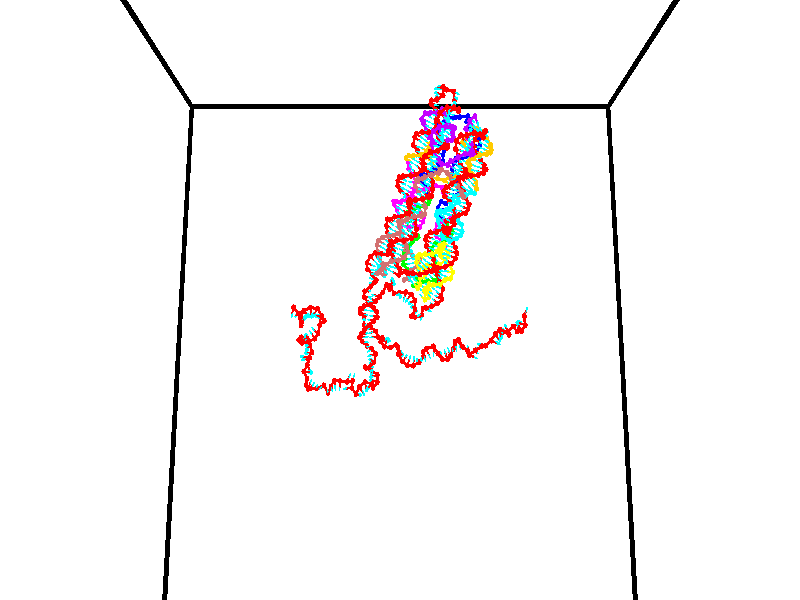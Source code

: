 // switches for output
#declare DRAW_BASES = 1; // possible values are 0, 1; only relevant for DNA ribbons
#declare DRAW_BASES_TYPE = 3; // possible values are 1, 2, 3; only relevant for DNA ribbons
#declare DRAW_FOG = 0; // set to 1 to enable fog

#include "colors.inc"

#include "transforms.inc"
background { rgb <1, 1, 1>}

#default {
   normal{
       ripples 0.25
       frequency 0.20
       turbulence 0.2
       lambda 5
   }
	finish {
		phong 0.1
		phong_size 40.
	}
}

// original window dimensions: 1024x640


// camera settings

camera {
	sky <0, 0.179814, -0.983701>
	up <0, 0.179814, -0.983701>
	right 1.6 * <1, 0, 0>
	location <35, 94.9851, 44.8844>
	look_at <35, 29.7336, 32.9568>
	direction <0, -65.2515, -11.9276>
	angle 67.0682
}


# declare cpy_camera_pos = <35, 94.9851, 44.8844>;
# if (DRAW_FOG = 1)
fog {
	fog_type 2
	up vnormalize(cpy_camera_pos)
	color rgbt<1,1,1,0.3>
	distance 1e-5
	fog_alt 3e-3
	fog_offset 56
}
# end


// LIGHTS

# declare lum = 6;
global_settings {
	ambient_light rgb lum * <0.05, 0.05, 0.05>
	max_trace_level 15
}# declare cpy_direct_light_amount = 0.25;
light_source
{	1000 * <-1, -1.16352, -0.803886>,
	rgb lum * cpy_direct_light_amount
	parallel
}

light_source
{	1000 * <1, 1.16352, 0.803886>,
	rgb lum * cpy_direct_light_amount
	parallel
}

// strand 0

// nucleotide -1

// particle -1
sphere {
	<24.313898, 35.248631, 34.597702> 0.250000
	pigment { color rgbt <1,0,0,0> }
	no_shadow
}
cylinder {
	<24.188765, 35.025257, 34.905022>,  <24.113686, 34.891232, 35.089413>, 0.100000
	pigment { color rgbt <1,0,0,0> }
	no_shadow
}
cylinder {
	<24.188765, 35.025257, 34.905022>,  <24.313898, 35.248631, 34.597702>, 0.100000
	pigment { color rgbt <1,0,0,0> }
	no_shadow
}

// particle -1
sphere {
	<24.188765, 35.025257, 34.905022> 0.100000
	pigment { color rgbt <1,0,0,0> }
	no_shadow
}
sphere {
	0, 1
	scale<0.080000,0.200000,0.300000>
	matrix <0.817343, -0.570325, -0.081736,
		0.483825, 0.602395, 0.634850,
		-0.312833, -0.558436, 0.768300,
		24.094915, 34.857727, 35.135513>
	pigment { color rgbt <0,1,1,0> }
	no_shadow
}
cylinder {
	<24.848503, 35.103214, 35.100105>,  <24.313898, 35.248631, 34.597702>, 0.130000
	pigment { color rgbt <1,0,0,0> }
	no_shadow
}

// nucleotide -1

// particle -1
sphere {
	<24.848503, 35.103214, 35.100105> 0.250000
	pigment { color rgbt <1,0,0,0> }
	no_shadow
}
cylinder {
	<24.615938, 34.781593, 35.149845>,  <24.476398, 34.588623, 35.179688>, 0.100000
	pigment { color rgbt <1,0,0,0> }
	no_shadow
}
cylinder {
	<24.615938, 34.781593, 35.149845>,  <24.848503, 35.103214, 35.100105>, 0.100000
	pigment { color rgbt <1,0,0,0> }
	no_shadow
}

// particle -1
sphere {
	<24.615938, 34.781593, 35.149845> 0.100000
	pigment { color rgbt <1,0,0,0> }
	no_shadow
}
sphere {
	0, 1
	scale<0.080000,0.200000,0.300000>
	matrix <0.813333, -0.578359, 0.063169,
		0.021127, 0.137864, 0.990226,
		-0.581414, -0.804049, 0.124349,
		24.441513, 34.540379, 35.187149>
	pigment { color rgbt <0,1,1,0> }
	no_shadow
}
cylinder {
	<25.026749, 34.603569, 35.771088>,  <24.848503, 35.103214, 35.100105>, 0.130000
	pigment { color rgbt <1,0,0,0> }
	no_shadow
}

// nucleotide -1

// particle -1
sphere {
	<25.026749, 34.603569, 35.771088> 0.250000
	pigment { color rgbt <1,0,0,0> }
	no_shadow
}
cylinder {
	<24.897232, 34.445194, 35.427368>,  <24.819523, 34.350170, 35.221138>, 0.100000
	pigment { color rgbt <1,0,0,0> }
	no_shadow
}
cylinder {
	<24.897232, 34.445194, 35.427368>,  <25.026749, 34.603569, 35.771088>, 0.100000
	pigment { color rgbt <1,0,0,0> }
	no_shadow
}

// particle -1
sphere {
	<24.897232, 34.445194, 35.427368> 0.100000
	pigment { color rgbt <1,0,0,0> }
	no_shadow
}
sphere {
	0, 1
	scale<0.080000,0.200000,0.300000>
	matrix <0.754116, -0.656484, 0.018332,
		-0.571372, -0.642074, 0.511150,
		-0.323792, -0.395941, -0.859296,
		24.800095, 34.326412, 35.169579>
	pigment { color rgbt <0,1,1,0> }
	no_shadow
}
cylinder {
	<24.887865, 33.862202, 35.922440>,  <25.026749, 34.603569, 35.771088>, 0.130000
	pigment { color rgbt <1,0,0,0> }
	no_shadow
}

// nucleotide -1

// particle -1
sphere {
	<24.887865, 33.862202, 35.922440> 0.250000
	pigment { color rgbt <1,0,0,0> }
	no_shadow
}
cylinder {
	<25.082190, 34.023262, 35.612122>,  <25.198784, 34.119896, 35.425930>, 0.100000
	pigment { color rgbt <1,0,0,0> }
	no_shadow
}
cylinder {
	<25.082190, 34.023262, 35.612122>,  <24.887865, 33.862202, 35.922440>, 0.100000
	pigment { color rgbt <1,0,0,0> }
	no_shadow
}

// particle -1
sphere {
	<25.082190, 34.023262, 35.612122> 0.100000
	pigment { color rgbt <1,0,0,0> }
	no_shadow
}
sphere {
	0, 1
	scale<0.080000,0.200000,0.300000>
	matrix <0.543723, -0.834157, -0.092454,
		-0.684365, -0.376905, -0.624169,
		0.485809, 0.402647, -0.775800,
		25.227932, 34.144054, 35.379383>
	pigment { color rgbt <0,1,1,0> }
	no_shadow
}
cylinder {
	<24.764975, 33.629700, 35.232040>,  <24.887865, 33.862202, 35.922440>, 0.130000
	pigment { color rgbt <1,0,0,0> }
	no_shadow
}

// nucleotide -1

// particle -1
sphere {
	<24.764975, 33.629700, 35.232040> 0.250000
	pigment { color rgbt <1,0,0,0> }
	no_shadow
}
cylinder {
	<25.143986, 33.740967, 35.169033>,  <25.371393, 33.807728, 35.131229>, 0.100000
	pigment { color rgbt <1,0,0,0> }
	no_shadow
}
cylinder {
	<25.143986, 33.740967, 35.169033>,  <24.764975, 33.629700, 35.232040>, 0.100000
	pigment { color rgbt <1,0,0,0> }
	no_shadow
}

// particle -1
sphere {
	<25.143986, 33.740967, 35.169033> 0.100000
	pigment { color rgbt <1,0,0,0> }
	no_shadow
}
sphere {
	0, 1
	scale<0.080000,0.200000,0.300000>
	matrix <0.249842, -0.951799, -0.177925,
		-0.199419, 0.129234, -0.971355,
		0.947529, 0.278167, -0.157519,
		25.428244, 33.824417, 35.121777>
	pigment { color rgbt <0,1,1,0> }
	no_shadow
}
cylinder {
	<25.031733, 33.374950, 34.572330>,  <24.764975, 33.629700, 35.232040>, 0.130000
	pigment { color rgbt <1,0,0,0> }
	no_shadow
}

// nucleotide -1

// particle -1
sphere {
	<25.031733, 33.374950, 34.572330> 0.250000
	pigment { color rgbt <1,0,0,0> }
	no_shadow
}
cylinder {
	<25.337530, 33.440277, 34.821770>,  <25.521009, 33.479473, 34.971436>, 0.100000
	pigment { color rgbt <1,0,0,0> }
	no_shadow
}
cylinder {
	<25.337530, 33.440277, 34.821770>,  <25.031733, 33.374950, 34.572330>, 0.100000
	pigment { color rgbt <1,0,0,0> }
	no_shadow
}

// particle -1
sphere {
	<25.337530, 33.440277, 34.821770> 0.100000
	pigment { color rgbt <1,0,0,0> }
	no_shadow
}
sphere {
	0, 1
	scale<0.080000,0.200000,0.300000>
	matrix <0.330405, -0.929916, -0.161518,
		0.553518, 0.329520, -0.764875,
		0.764493, 0.163316, 0.623600,
		25.566877, 33.489273, 35.008850>
	pigment { color rgbt <0,1,1,0> }
	no_shadow
}
cylinder {
	<25.672930, 33.090023, 34.235882>,  <25.031733, 33.374950, 34.572330>, 0.130000
	pigment { color rgbt <1,0,0,0> }
	no_shadow
}

// nucleotide -1

// particle -1
sphere {
	<25.672930, 33.090023, 34.235882> 0.250000
	pigment { color rgbt <1,0,0,0> }
	no_shadow
}
cylinder {
	<25.739511, 33.109005, 34.629845>,  <25.779461, 33.120396, 34.866222>, 0.100000
	pigment { color rgbt <1,0,0,0> }
	no_shadow
}
cylinder {
	<25.739511, 33.109005, 34.629845>,  <25.672930, 33.090023, 34.235882>, 0.100000
	pigment { color rgbt <1,0,0,0> }
	no_shadow
}

// particle -1
sphere {
	<25.739511, 33.109005, 34.629845> 0.100000
	pigment { color rgbt <1,0,0,0> }
	no_shadow
}
sphere {
	0, 1
	scale<0.080000,0.200000,0.300000>
	matrix <0.399842, -0.916285, -0.023426,
		0.901343, 0.397706, -0.171496,
		0.166456, 0.047456, 0.984906,
		25.789448, 33.123241, 34.925316>
	pigment { color rgbt <0,1,1,0> }
	no_shadow
}
cylinder {
	<26.436022, 33.189655, 34.343887>,  <25.672930, 33.090023, 34.235882>, 0.130000
	pigment { color rgbt <1,0,0,0> }
	no_shadow
}

// nucleotide -1

// particle -1
sphere {
	<26.436022, 33.189655, 34.343887> 0.250000
	pigment { color rgbt <1,0,0,0> }
	no_shadow
}
cylinder {
	<26.205856, 33.003597, 34.612968>,  <26.067757, 32.891960, 34.774418>, 0.100000
	pigment { color rgbt <1,0,0,0> }
	no_shadow
}
cylinder {
	<26.205856, 33.003597, 34.612968>,  <26.436022, 33.189655, 34.343887>, 0.100000
	pigment { color rgbt <1,0,0,0> }
	no_shadow
}

// particle -1
sphere {
	<26.205856, 33.003597, 34.612968> 0.100000
	pigment { color rgbt <1,0,0,0> }
	no_shadow
}
sphere {
	0, 1
	scale<0.080000,0.200000,0.300000>
	matrix <0.526693, -0.840008, -0.130314,
		0.625694, 0.279325, 0.728344,
		-0.575414, -0.465150, 0.672706,
		26.033232, 32.864052, 34.814781>
	pigment { color rgbt <0,1,1,0> }
	no_shadow
}
cylinder {
	<26.856878, 32.937447, 34.920666>,  <26.436022, 33.189655, 34.343887>, 0.130000
	pigment { color rgbt <1,0,0,0> }
	no_shadow
}

// nucleotide -1

// particle -1
sphere {
	<26.856878, 32.937447, 34.920666> 0.250000
	pigment { color rgbt <1,0,0,0> }
	no_shadow
}
cylinder {
	<26.522860, 32.718266, 34.900917>,  <26.322449, 32.586758, 34.889069>, 0.100000
	pigment { color rgbt <1,0,0,0> }
	no_shadow
}
cylinder {
	<26.522860, 32.718266, 34.900917>,  <26.856878, 32.937447, 34.920666>, 0.100000
	pigment { color rgbt <1,0,0,0> }
	no_shadow
}

// particle -1
sphere {
	<26.522860, 32.718266, 34.900917> 0.100000
	pigment { color rgbt <1,0,0,0> }
	no_shadow
}
sphere {
	0, 1
	scale<0.080000,0.200000,0.300000>
	matrix <0.549926, -0.834007, -0.044868,
		-0.016590, -0.064617, 0.997772,
		-0.835048, -0.547957, -0.049371,
		26.272345, 32.553879, 34.886105>
	pigment { color rgbt <0,1,1,0> }
	no_shadow
}
cylinder {
	<27.043934, 32.331322, 35.290112>,  <26.856878, 32.937447, 34.920666>, 0.130000
	pigment { color rgbt <1,0,0,0> }
	no_shadow
}

// nucleotide -1

// particle -1
sphere {
	<27.043934, 32.331322, 35.290112> 0.250000
	pigment { color rgbt <1,0,0,0> }
	no_shadow
}
cylinder {
	<26.727951, 32.253242, 35.057606>,  <26.538361, 32.206394, 34.918102>, 0.100000
	pigment { color rgbt <1,0,0,0> }
	no_shadow
}
cylinder {
	<26.727951, 32.253242, 35.057606>,  <27.043934, 32.331322, 35.290112>, 0.100000
	pigment { color rgbt <1,0,0,0> }
	no_shadow
}

// particle -1
sphere {
	<26.727951, 32.253242, 35.057606> 0.100000
	pigment { color rgbt <1,0,0,0> }
	no_shadow
}
sphere {
	0, 1
	scale<0.080000,0.200000,0.300000>
	matrix <0.302939, -0.948442, -0.093195,
		-0.533100, -0.249707, 0.808363,
		-0.789957, -0.195202, -0.581261,
		26.490965, 32.194683, 34.883228>
	pigment { color rgbt <0,1,1,0> }
	no_shadow
}
cylinder {
	<26.538820, 31.945028, 35.586082>,  <27.043934, 32.331322, 35.290112>, 0.130000
	pigment { color rgbt <1,0,0,0> }
	no_shadow
}

// nucleotide -1

// particle -1
sphere {
	<26.538820, 31.945028, 35.586082> 0.250000
	pigment { color rgbt <1,0,0,0> }
	no_shadow
}
cylinder {
	<26.544926, 31.868362, 35.193546>,  <26.548590, 31.822363, 34.958023>, 0.100000
	pigment { color rgbt <1,0,0,0> }
	no_shadow
}
cylinder {
	<26.544926, 31.868362, 35.193546>,  <26.538820, 31.945028, 35.586082>, 0.100000
	pigment { color rgbt <1,0,0,0> }
	no_shadow
}

// particle -1
sphere {
	<26.544926, 31.868362, 35.193546> 0.100000
	pigment { color rgbt <1,0,0,0> }
	no_shadow
}
sphere {
	0, 1
	scale<0.080000,0.200000,0.300000>
	matrix <0.288436, -0.938890, 0.187859,
		-0.957378, -0.285922, 0.040952,
		0.015264, -0.191663, -0.981342,
		26.549505, 31.810863, 34.899143>
	pigment { color rgbt <0,1,1,0> }
	no_shadow
}
cylinder {
	<26.350878, 31.863274, 36.327385>,  <26.538820, 31.945028, 35.586082>, 0.130000
	pigment { color rgbt <1,0,0,0> }
	no_shadow
}

// nucleotide -1

// particle -1
sphere {
	<26.350878, 31.863274, 36.327385> 0.250000
	pigment { color rgbt <1,0,0,0> }
	no_shadow
}
cylinder {
	<26.107285, 32.122803, 36.144882>,  <25.961128, 32.278519, 36.035381>, 0.100000
	pigment { color rgbt <1,0,0,0> }
	no_shadow
}
cylinder {
	<26.107285, 32.122803, 36.144882>,  <26.350878, 31.863274, 36.327385>, 0.100000
	pigment { color rgbt <1,0,0,0> }
	no_shadow
}

// particle -1
sphere {
	<26.107285, 32.122803, 36.144882> 0.100000
	pigment { color rgbt <1,0,0,0> }
	no_shadow
}
sphere {
	0, 1
	scale<0.080000,0.200000,0.300000>
	matrix <-0.757566, -0.305349, 0.576936,
		0.235012, 0.696988, 0.677479,
		-0.608985, 0.648822, -0.456254,
		25.924589, 32.317448, 36.008007>
	pigment { color rgbt <0,1,1,0> }
	no_shadow
}
cylinder {
	<26.106800, 32.370083, 36.858940>,  <26.350878, 31.863274, 36.327385>, 0.130000
	pigment { color rgbt <1,0,0,0> }
	no_shadow
}

// nucleotide -1

// particle -1
sphere {
	<26.106800, 32.370083, 36.858940> 0.250000
	pigment { color rgbt <1,0,0,0> }
	no_shadow
}
cylinder {
	<25.858997, 32.316288, 36.549587>,  <25.710316, 32.284012, 36.363976>, 0.100000
	pigment { color rgbt <1,0,0,0> }
	no_shadow
}
cylinder {
	<25.858997, 32.316288, 36.549587>,  <26.106800, 32.370083, 36.858940>, 0.100000
	pigment { color rgbt <1,0,0,0> }
	no_shadow
}

// particle -1
sphere {
	<25.858997, 32.316288, 36.549587> 0.100000
	pigment { color rgbt <1,0,0,0> }
	no_shadow
}
sphere {
	0, 1
	scale<0.080000,0.200000,0.300000>
	matrix <-0.754729, -0.168871, 0.633930,
		-0.215858, 0.976420, 0.003115,
		-0.619507, -0.134488, -0.773385,
		25.673145, 32.275940, 36.317574>
	pigment { color rgbt <0,1,1,0> }
	no_shadow
}
cylinder {
	<25.411558, 32.064983, 37.083904>,  <26.106800, 32.370083, 36.858940>, 0.130000
	pigment { color rgbt <1,0,0,0> }
	no_shadow
}

// nucleotide -1

// particle -1
sphere {
	<25.411558, 32.064983, 37.083904> 0.250000
	pigment { color rgbt <1,0,0,0> }
	no_shadow
}
cylinder {
	<25.247725, 31.908985, 36.754021>,  <25.149424, 31.815388, 36.556091>, 0.100000
	pigment { color rgbt <1,0,0,0> }
	no_shadow
}
cylinder {
	<25.247725, 31.908985, 36.754021>,  <25.411558, 32.064983, 37.083904>, 0.100000
	pigment { color rgbt <1,0,0,0> }
	no_shadow
}

// particle -1
sphere {
	<25.247725, 31.908985, 36.754021> 0.100000
	pigment { color rgbt <1,0,0,0> }
	no_shadow
}
sphere {
	0, 1
	scale<0.080000,0.200000,0.300000>
	matrix <-0.082144, -0.884579, 0.459100,
		-0.908566, 0.255786, 0.330275,
		-0.409585, -0.389993, -0.824709,
		25.124849, 31.791986, 36.506607>
	pigment { color rgbt <0,1,1,0> }
	no_shadow
}
cylinder {
	<24.649288, 31.757856, 37.162502>,  <25.411558, 32.064983, 37.083904>, 0.130000
	pigment { color rgbt <1,0,0,0> }
	no_shadow
}

// nucleotide -1

// particle -1
sphere {
	<24.649288, 31.757856, 37.162502> 0.250000
	pigment { color rgbt <1,0,0,0> }
	no_shadow
}
cylinder {
	<24.843758, 31.564213, 36.871498>,  <24.960440, 31.448027, 36.696896>, 0.100000
	pigment { color rgbt <1,0,0,0> }
	no_shadow
}
cylinder {
	<24.843758, 31.564213, 36.871498>,  <24.649288, 31.757856, 37.162502>, 0.100000
	pigment { color rgbt <1,0,0,0> }
	no_shadow
}

// particle -1
sphere {
	<24.843758, 31.564213, 36.871498> 0.100000
	pigment { color rgbt <1,0,0,0> }
	no_shadow
}
sphere {
	0, 1
	scale<0.080000,0.200000,0.300000>
	matrix <-0.142454, -0.865296, 0.480594,
		-0.862172, -0.130016, -0.489648,
		0.486176, -0.484107, -0.727512,
		24.989611, 31.418982, 36.653244>
	pigment { color rgbt <0,1,1,0> }
	no_shadow
}
cylinder {
	<24.222883, 31.207968, 36.827641>,  <24.649288, 31.757856, 37.162502>, 0.130000
	pigment { color rgbt <1,0,0,0> }
	no_shadow
}

// nucleotide -1

// particle -1
sphere {
	<24.222883, 31.207968, 36.827641> 0.250000
	pigment { color rgbt <1,0,0,0> }
	no_shadow
}
cylinder {
	<24.604164, 31.114679, 36.750687>,  <24.832933, 31.058706, 36.704514>, 0.100000
	pigment { color rgbt <1,0,0,0> }
	no_shadow
}
cylinder {
	<24.604164, 31.114679, 36.750687>,  <24.222883, 31.207968, 36.827641>, 0.100000
	pigment { color rgbt <1,0,0,0> }
	no_shadow
}

// particle -1
sphere {
	<24.604164, 31.114679, 36.750687> 0.100000
	pigment { color rgbt <1,0,0,0> }
	no_shadow
}
sphere {
	0, 1
	scale<0.080000,0.200000,0.300000>
	matrix <-0.069997, -0.789285, 0.610025,
		-0.294114, -0.568012, -0.768674,
		0.953204, -0.233222, -0.192380,
		24.890125, 31.044712, 36.692974>
	pigment { color rgbt <0,1,1,0> }
	no_shadow
}
cylinder {
	<24.366827, 30.480928, 36.485371>,  <24.222883, 31.207968, 36.827641>, 0.130000
	pigment { color rgbt <1,0,0,0> }
	no_shadow
}

// nucleotide -1

// particle -1
sphere {
	<24.366827, 30.480928, 36.485371> 0.250000
	pigment { color rgbt <1,0,0,0> }
	no_shadow
}
cylinder {
	<24.664461, 30.604284, 36.722431>,  <24.843042, 30.678299, 36.864666>, 0.100000
	pigment { color rgbt <1,0,0,0> }
	no_shadow
}
cylinder {
	<24.664461, 30.604284, 36.722431>,  <24.366827, 30.480928, 36.485371>, 0.100000
	pigment { color rgbt <1,0,0,0> }
	no_shadow
}

// particle -1
sphere {
	<24.664461, 30.604284, 36.722431> 0.100000
	pigment { color rgbt <1,0,0,0> }
	no_shadow
}
sphere {
	0, 1
	scale<0.080000,0.200000,0.300000>
	matrix <-0.080762, -0.839059, 0.538012,
		0.663185, -0.448190, -0.599425,
		0.744085, 0.308391, 0.592648,
		24.887686, 30.696802, 36.900227>
	pigment { color rgbt <0,1,1,0> }
	no_shadow
}
cylinder {
	<24.941801, 30.013531, 36.560837>,  <24.366827, 30.480928, 36.485371>, 0.130000
	pigment { color rgbt <1,0,0,0> }
	no_shadow
}

// nucleotide -1

// particle -1
sphere {
	<24.941801, 30.013531, 36.560837> 0.250000
	pigment { color rgbt <1,0,0,0> }
	no_shadow
}
cylinder {
	<24.968071, 30.222391, 36.900967>,  <24.983833, 30.347708, 37.105045>, 0.100000
	pigment { color rgbt <1,0,0,0> }
	no_shadow
}
cylinder {
	<24.968071, 30.222391, 36.900967>,  <24.941801, 30.013531, 36.560837>, 0.100000
	pigment { color rgbt <1,0,0,0> }
	no_shadow
}

// particle -1
sphere {
	<24.968071, 30.222391, 36.900967> 0.100000
	pigment { color rgbt <1,0,0,0> }
	no_shadow
}
sphere {
	0, 1
	scale<0.080000,0.200000,0.300000>
	matrix <0.076527, -0.852286, 0.517448,
		0.994902, 0.031090, -0.095932,
		0.065674, 0.522151, 0.850321,
		24.987774, 30.379036, 37.156063>
	pigment { color rgbt <0,1,1,0> }
	no_shadow
}
cylinder {
	<25.199322, 29.547333, 37.058266>,  <24.941801, 30.013531, 36.560837>, 0.130000
	pigment { color rgbt <1,0,0,0> }
	no_shadow
}

// nucleotide -1

// particle -1
sphere {
	<25.199322, 29.547333, 37.058266> 0.250000
	pigment { color rgbt <1,0,0,0> }
	no_shadow
}
cylinder {
	<25.067591, 29.815006, 37.324718>,  <24.988552, 29.975611, 37.484592>, 0.100000
	pigment { color rgbt <1,0,0,0> }
	no_shadow
}
cylinder {
	<25.067591, 29.815006, 37.324718>,  <25.199322, 29.547333, 37.058266>, 0.100000
	pigment { color rgbt <1,0,0,0> }
	no_shadow
}

// particle -1
sphere {
	<25.067591, 29.815006, 37.324718> 0.100000
	pigment { color rgbt <1,0,0,0> }
	no_shadow
}
sphere {
	0, 1
	scale<0.080000,0.200000,0.300000>
	matrix <-0.255225, -0.742318, 0.619536,
		0.909067, 0.034016, 0.415258,
		-0.329328, 0.669184, 0.666135,
		24.968792, 30.015762, 37.524559>
	pigment { color rgbt <0,1,1,0> }
	no_shadow
}
cylinder {
	<25.429321, 29.434921, 37.734909>,  <25.199322, 29.547333, 37.058266>, 0.130000
	pigment { color rgbt <1,0,0,0> }
	no_shadow
}

// nucleotide -1

// particle -1
sphere {
	<25.429321, 29.434921, 37.734909> 0.250000
	pigment { color rgbt <1,0,0,0> }
	no_shadow
}
cylinder {
	<25.093132, 29.644382, 37.790611>,  <24.891418, 29.770060, 37.824032>, 0.100000
	pigment { color rgbt <1,0,0,0> }
	no_shadow
}
cylinder {
	<25.093132, 29.644382, 37.790611>,  <25.429321, 29.434921, 37.734909>, 0.100000
	pigment { color rgbt <1,0,0,0> }
	no_shadow
}

// particle -1
sphere {
	<25.093132, 29.644382, 37.790611> 0.100000
	pigment { color rgbt <1,0,0,0> }
	no_shadow
}
sphere {
	0, 1
	scale<0.080000,0.200000,0.300000>
	matrix <-0.343411, -0.713566, 0.610649,
		0.419136, 0.465412, 0.779562,
		-0.840472, 0.523655, 0.139253,
		24.840990, 29.801479, 37.832386>
	pigment { color rgbt <0,1,1,0> }
	no_shadow
}
cylinder {
	<24.854916, 29.179794, 38.263390>,  <25.429321, 29.434921, 37.734909>, 0.130000
	pigment { color rgbt <1,0,0,0> }
	no_shadow
}

// nucleotide -1

// particle -1
sphere {
	<24.854916, 29.179794, 38.263390> 0.250000
	pigment { color rgbt <1,0,0,0> }
	no_shadow
}
cylinder {
	<24.581671, 29.463598, 38.194157>,  <24.417725, 29.633881, 38.152618>, 0.100000
	pigment { color rgbt <1,0,0,0> }
	no_shadow
}
cylinder {
	<24.581671, 29.463598, 38.194157>,  <24.854916, 29.179794, 38.263390>, 0.100000
	pigment { color rgbt <1,0,0,0> }
	no_shadow
}

// particle -1
sphere {
	<24.581671, 29.463598, 38.194157> 0.100000
	pigment { color rgbt <1,0,0,0> }
	no_shadow
}
sphere {
	0, 1
	scale<0.080000,0.200000,0.300000>
	matrix <0.234643, 0.437651, 0.867989,
		0.691593, 0.552322, -0.465446,
		-0.683112, 0.709508, -0.173078,
		24.376738, 29.676451, 38.142235>
	pigment { color rgbt <0,1,1,0> }
	no_shadow
}
cylinder {
	<25.255068, 29.928293, 38.284863>,  <24.854916, 29.179794, 38.263390>, 0.130000
	pigment { color rgbt <1,0,0,0> }
	no_shadow
}

// nucleotide -1

// particle -1
sphere {
	<25.255068, 29.928293, 38.284863> 0.250000
	pigment { color rgbt <1,0,0,0> }
	no_shadow
}
cylinder {
	<24.865486, 29.890944, 38.367516>,  <24.631737, 29.868534, 38.417107>, 0.100000
	pigment { color rgbt <1,0,0,0> }
	no_shadow
}
cylinder {
	<24.865486, 29.890944, 38.367516>,  <25.255068, 29.928293, 38.284863>, 0.100000
	pigment { color rgbt <1,0,0,0> }
	no_shadow
}

// particle -1
sphere {
	<24.865486, 29.890944, 38.367516> 0.100000
	pigment { color rgbt <1,0,0,0> }
	no_shadow
}
sphere {
	0, 1
	scale<0.080000,0.200000,0.300000>
	matrix <0.160046, 0.362456, 0.918156,
		-0.160630, 0.927311, -0.338070,
		-0.973952, -0.093377, 0.206634,
		24.573301, 29.862930, 38.429504>
	pigment { color rgbt <0,1,1,0> }
	no_shadow
}
cylinder {
	<24.962507, 29.603937, 38.904293>,  <25.255068, 29.928293, 38.284863>, 0.130000
	pigment { color rgbt <1,0,0,0> }
	no_shadow
}

// nucleotide -1

// particle -1
sphere {
	<24.962507, 29.603937, 38.904293> 0.250000
	pigment { color rgbt <1,0,0,0> }
	no_shadow
}
cylinder {
	<25.160061, 29.542400, 39.246616>,  <25.278593, 29.505478, 39.452011>, 0.100000
	pigment { color rgbt <1,0,0,0> }
	no_shadow
}
cylinder {
	<25.160061, 29.542400, 39.246616>,  <24.962507, 29.603937, 38.904293>, 0.100000
	pigment { color rgbt <1,0,0,0> }
	no_shadow
}

// particle -1
sphere {
	<25.160061, 29.542400, 39.246616> 0.100000
	pigment { color rgbt <1,0,0,0> }
	no_shadow
}
sphere {
	0, 1
	scale<0.080000,0.200000,0.300000>
	matrix <0.367946, 0.928739, -0.045389,
		-0.787842, 0.337309, 0.515294,
		0.493883, -0.153841, 0.855811,
		25.308226, 29.496248, 39.503361>
	pigment { color rgbt <0,1,1,0> }
	no_shadow
}
cylinder {
	<24.660845, 30.034491, 39.539143>,  <24.962507, 29.603937, 38.904293>, 0.130000
	pigment { color rgbt <1,0,0,0> }
	no_shadow
}

// nucleotide -1

// particle -1
sphere {
	<24.660845, 30.034491, 39.539143> 0.250000
	pigment { color rgbt <1,0,0,0> }
	no_shadow
}
cylinder {
	<25.056894, 29.979010, 39.547268>,  <25.294525, 29.945721, 39.552143>, 0.100000
	pigment { color rgbt <1,0,0,0> }
	no_shadow
}
cylinder {
	<25.056894, 29.979010, 39.547268>,  <24.660845, 30.034491, 39.539143>, 0.100000
	pigment { color rgbt <1,0,0,0> }
	no_shadow
}

// particle -1
sphere {
	<25.056894, 29.979010, 39.547268> 0.100000
	pigment { color rgbt <1,0,0,0> }
	no_shadow
}
sphere {
	0, 1
	scale<0.080000,0.200000,0.300000>
	matrix <0.140167, 0.977508, -0.157580,
		0.002002, 0.158871, 0.987297,
		0.990126, -0.138702, 0.020312,
		25.353931, 29.937399, 39.553360>
	pigment { color rgbt <0,1,1,0> }
	no_shadow
}
cylinder {
	<25.027466, 30.066998, 40.149765>,  <24.660845, 30.034491, 39.539143>, 0.130000
	pigment { color rgbt <1,0,0,0> }
	no_shadow
}

// nucleotide -1

// particle -1
sphere {
	<25.027466, 30.066998, 40.149765> 0.250000
	pigment { color rgbt <1,0,0,0> }
	no_shadow
}
cylinder {
	<24.913883, 29.700806, 40.035736>,  <24.845734, 29.481091, 39.967319>, 0.100000
	pigment { color rgbt <1,0,0,0> }
	no_shadow
}
cylinder {
	<24.913883, 29.700806, 40.035736>,  <25.027466, 30.066998, 40.149765>, 0.100000
	pigment { color rgbt <1,0,0,0> }
	no_shadow
}

// particle -1
sphere {
	<24.913883, 29.700806, 40.035736> 0.100000
	pigment { color rgbt <1,0,0,0> }
	no_shadow
}
sphere {
	0, 1
	scale<0.080000,0.200000,0.300000>
	matrix <0.727720, -0.399359, 0.557616,
		-0.624332, -0.049115, 0.779613,
		-0.283958, -0.915478, -0.285075,
		24.828695, 29.426163, 39.950214>
	pigment { color rgbt <0,1,1,0> }
	no_shadow
}
cylinder {
	<24.896454, 29.703949, 40.699020>,  <25.027466, 30.066998, 40.149765>, 0.130000
	pigment { color rgbt <1,0,0,0> }
	no_shadow
}

// nucleotide -1

// particle -1
sphere {
	<24.896454, 29.703949, 40.699020> 0.250000
	pigment { color rgbt <1,0,0,0> }
	no_shadow
}
cylinder {
	<24.930580, 29.417427, 40.422001>,  <24.951056, 29.245514, 40.255787>, 0.100000
	pigment { color rgbt <1,0,0,0> }
	no_shadow
}
cylinder {
	<24.930580, 29.417427, 40.422001>,  <24.896454, 29.703949, 40.699020>, 0.100000
	pigment { color rgbt <1,0,0,0> }
	no_shadow
}

// particle -1
sphere {
	<24.930580, 29.417427, 40.422001> 0.100000
	pigment { color rgbt <1,0,0,0> }
	no_shadow
}
sphere {
	0, 1
	scale<0.080000,0.200000,0.300000>
	matrix <0.660627, -0.479660, 0.577494,
		-0.745851, -0.506786, 0.432289,
		0.085314, -0.716306, -0.692551,
		24.956175, 29.202536, 40.214237>
	pigment { color rgbt <0,1,1,0> }
	no_shadow
}
cylinder {
	<25.005085, 29.058659, 41.047421>,  <24.896454, 29.703949, 40.699020>, 0.130000
	pigment { color rgbt <1,0,0,0> }
	no_shadow
}

// nucleotide -1

// particle -1
sphere {
	<25.005085, 29.058659, 41.047421> 0.250000
	pigment { color rgbt <1,0,0,0> }
	no_shadow
}
cylinder {
	<25.146038, 28.999043, 40.677856>,  <25.230610, 28.963274, 40.456116>, 0.100000
	pigment { color rgbt <1,0,0,0> }
	no_shadow
}
cylinder {
	<25.146038, 28.999043, 40.677856>,  <25.005085, 29.058659, 41.047421>, 0.100000
	pigment { color rgbt <1,0,0,0> }
	no_shadow
}

// particle -1
sphere {
	<25.146038, 28.999043, 40.677856> 0.100000
	pigment { color rgbt <1,0,0,0> }
	no_shadow
}
sphere {
	0, 1
	scale<0.080000,0.200000,0.300000>
	matrix <0.790751, -0.480601, 0.379123,
		-0.500537, -0.864181, -0.051503,
		0.352384, -0.149040, -0.923912,
		25.251753, 28.954330, 40.400684>
	pigment { color rgbt <0,1,1,0> }
	no_shadow
}
cylinder {
	<25.190462, 28.330275, 40.937054>,  <25.005085, 29.058659, 41.047421>, 0.130000
	pigment { color rgbt <1,0,0,0> }
	no_shadow
}

// nucleotide -1

// particle -1
sphere {
	<25.190462, 28.330275, 40.937054> 0.250000
	pigment { color rgbt <1,0,0,0> }
	no_shadow
}
cylinder {
	<25.390507, 28.613413, 40.737518>,  <25.510534, 28.783297, 40.617798>, 0.100000
	pigment { color rgbt <1,0,0,0> }
	no_shadow
}
cylinder {
	<25.390507, 28.613413, 40.737518>,  <25.190462, 28.330275, 40.937054>, 0.100000
	pigment { color rgbt <1,0,0,0> }
	no_shadow
}

// particle -1
sphere {
	<25.390507, 28.613413, 40.737518> 0.100000
	pigment { color rgbt <1,0,0,0> }
	no_shadow
}
sphere {
	0, 1
	scale<0.080000,0.200000,0.300000>
	matrix <0.864418, -0.373695, 0.336354,
		0.051672, -0.599422, -0.798764,
		0.500112, 0.707846, -0.498841,
		25.540541, 28.825766, 40.587868>
	pigment { color rgbt <0,1,1,0> }
	no_shadow
}
cylinder {
	<25.812235, 28.000271, 40.891853>,  <25.190462, 28.330275, 40.937054>, 0.130000
	pigment { color rgbt <1,0,0,0> }
	no_shadow
}

// nucleotide -1

// particle -1
sphere {
	<25.812235, 28.000271, 40.891853> 0.250000
	pigment { color rgbt <1,0,0,0> }
	no_shadow
}
cylinder {
	<25.874966, 28.384289, 40.799145>,  <25.912603, 28.614700, 40.743519>, 0.100000
	pigment { color rgbt <1,0,0,0> }
	no_shadow
}
cylinder {
	<25.874966, 28.384289, 40.799145>,  <25.812235, 28.000271, 40.891853>, 0.100000
	pigment { color rgbt <1,0,0,0> }
	no_shadow
}

// particle -1
sphere {
	<25.874966, 28.384289, 40.799145> 0.100000
	pigment { color rgbt <1,0,0,0> }
	no_shadow
}
sphere {
	0, 1
	scale<0.080000,0.200000,0.300000>
	matrix <0.884059, -0.031844, 0.466289,
		0.440278, -0.278023, -0.853732,
		0.156825, 0.960046, -0.231768,
		25.922014, 28.672302, 40.729614>
	pigment { color rgbt <0,1,1,0> }
	no_shadow
}
cylinder {
	<26.597908, 28.157251, 40.616741>,  <25.812235, 28.000271, 40.891853>, 0.130000
	pigment { color rgbt <1,0,0,0> }
	no_shadow
}

// nucleotide -1

// particle -1
sphere {
	<26.597908, 28.157251, 40.616741> 0.250000
	pigment { color rgbt <1,0,0,0> }
	no_shadow
}
cylinder {
	<26.419407, 28.460966, 40.806202>,  <26.312305, 28.643194, 40.919876>, 0.100000
	pigment { color rgbt <1,0,0,0> }
	no_shadow
}
cylinder {
	<26.419407, 28.460966, 40.806202>,  <26.597908, 28.157251, 40.616741>, 0.100000
	pigment { color rgbt <1,0,0,0> }
	no_shadow
}

// particle -1
sphere {
	<26.419407, 28.460966, 40.806202> 0.100000
	pigment { color rgbt <1,0,0,0> }
	no_shadow
}
sphere {
	0, 1
	scale<0.080000,0.200000,0.300000>
	matrix <0.724659, -0.003962, 0.689096,
		0.525098, 0.650744, -0.548456,
		-0.446252, 0.759287, 0.473648,
		26.285532, 28.688751, 40.948296>
	pigment { color rgbt <0,1,1,0> }
	no_shadow
}
cylinder {
	<27.103546, 28.126770, 41.334557>,  <26.597908, 28.157251, 40.616741>, 0.130000
	pigment { color rgbt <1,0,0,0> }
	no_shadow
}

// nucleotide -1

// particle -1
sphere {
	<27.103546, 28.126770, 41.334557> 0.250000
	pigment { color rgbt <1,0,0,0> }
	no_shadow
}
cylinder {
	<27.117678, 28.515903, 41.243038>,  <27.126158, 28.749384, 41.188126>, 0.100000
	pigment { color rgbt <1,0,0,0> }
	no_shadow
}
cylinder {
	<27.117678, 28.515903, 41.243038>,  <27.103546, 28.126770, 41.334557>, 0.100000
	pigment { color rgbt <1,0,0,0> }
	no_shadow
}

// particle -1
sphere {
	<27.117678, 28.515903, 41.243038> 0.100000
	pigment { color rgbt <1,0,0,0> }
	no_shadow
}
sphere {
	0, 1
	scale<0.080000,0.200000,0.300000>
	matrix <0.980368, -0.078178, -0.181016,
		-0.193985, -0.217911, -0.956496,
		0.035331, 0.972833, -0.228798,
		27.128277, 28.807753, 41.174400>
	pigment { color rgbt <0,1,1,0> }
	no_shadow
}
cylinder {
	<27.380793, 28.117050, 40.746376>,  <27.103546, 28.126770, 41.334557>, 0.130000
	pigment { color rgbt <1,0,0,0> }
	no_shadow
}

// nucleotide -1

// particle -1
sphere {
	<27.380793, 28.117050, 40.746376> 0.250000
	pigment { color rgbt <1,0,0,0> }
	no_shadow
}
cylinder {
	<27.482861, 28.465849, 40.913471>,  <27.544102, 28.675129, 41.013729>, 0.100000
	pigment { color rgbt <1,0,0,0> }
	no_shadow
}
cylinder {
	<27.482861, 28.465849, 40.913471>,  <27.380793, 28.117050, 40.746376>, 0.100000
	pigment { color rgbt <1,0,0,0> }
	no_shadow
}

// particle -1
sphere {
	<27.482861, 28.465849, 40.913471> 0.100000
	pigment { color rgbt <1,0,0,0> }
	no_shadow
}
sphere {
	0, 1
	scale<0.080000,0.200000,0.300000>
	matrix <0.962379, -0.187335, -0.196804,
		-0.093355, 0.452244, -0.886995,
		0.255169, 0.871998, 0.417741,
		27.559412, 28.727448, 41.038795>
	pigment { color rgbt <0,1,1,0> }
	no_shadow
}
cylinder {
	<27.773058, 28.356361, 40.201210>,  <27.380793, 28.117050, 40.746376>, 0.130000
	pigment { color rgbt <1,0,0,0> }
	no_shadow
}

// nucleotide -1

// particle -1
sphere {
	<27.773058, 28.356361, 40.201210> 0.250000
	pigment { color rgbt <1,0,0,0> }
	no_shadow
}
cylinder {
	<27.844627, 28.485119, 40.573097>,  <27.887569, 28.562374, 40.796230>, 0.100000
	pigment { color rgbt <1,0,0,0> }
	no_shadow
}
cylinder {
	<27.844627, 28.485119, 40.573097>,  <27.773058, 28.356361, 40.201210>, 0.100000
	pigment { color rgbt <1,0,0,0> }
	no_shadow
}

// particle -1
sphere {
	<27.844627, 28.485119, 40.573097> 0.100000
	pigment { color rgbt <1,0,0,0> }
	no_shadow
}
sphere {
	0, 1
	scale<0.080000,0.200000,0.300000>
	matrix <0.973155, -0.196939, -0.119098,
		0.144760, 0.926066, -0.348491,
		0.178924, 0.321895, 0.929715,
		27.898304, 28.581688, 40.852013>
	pigment { color rgbt <0,1,1,0> }
	no_shadow
}
cylinder {
	<28.437637, 28.759232, 40.293617>,  <27.773058, 28.356361, 40.201210>, 0.130000
	pigment { color rgbt <1,0,0,0> }
	no_shadow
}

// nucleotide -1

// particle -1
sphere {
	<28.437637, 28.759232, 40.293617> 0.250000
	pigment { color rgbt <1,0,0,0> }
	no_shadow
}
cylinder {
	<28.405172, 28.566961, 40.642872>,  <28.385695, 28.451599, 40.852425>, 0.100000
	pigment { color rgbt <1,0,0,0> }
	no_shadow
}
cylinder {
	<28.405172, 28.566961, 40.642872>,  <28.437637, 28.759232, 40.293617>, 0.100000
	pigment { color rgbt <1,0,0,0> }
	no_shadow
}

// particle -1
sphere {
	<28.405172, 28.566961, 40.642872> 0.100000
	pigment { color rgbt <1,0,0,0> }
	no_shadow
}
sphere {
	0, 1
	scale<0.080000,0.200000,0.300000>
	matrix <0.940161, -0.327777, -0.093055,
		0.330923, 0.813335, 0.478515,
		-0.081161, -0.480675, 0.873135,
		28.380823, 28.422758, 40.904812>
	pigment { color rgbt <0,1,1,0> }
	no_shadow
}
cylinder {
	<29.161133, 28.578489, 40.361328>,  <28.437637, 28.759232, 40.293617>, 0.130000
	pigment { color rgbt <1,0,0,0> }
	no_shadow
}

// nucleotide -1

// particle -1
sphere {
	<29.161133, 28.578489, 40.361328> 0.250000
	pigment { color rgbt <1,0,0,0> }
	no_shadow
}
cylinder {
	<29.356438, 28.668533, 40.024063>,  <29.473619, 28.722561, 39.821705>, 0.100000
	pigment { color rgbt <1,0,0,0> }
	no_shadow
}
cylinder {
	<29.356438, 28.668533, 40.024063>,  <29.161133, 28.578489, 40.361328>, 0.100000
	pigment { color rgbt <1,0,0,0> }
	no_shadow
}

// particle -1
sphere {
	<29.356438, 28.668533, 40.024063> 0.100000
	pigment { color rgbt <1,0,0,0> }
	no_shadow
}
sphere {
	0, 1
	scale<0.080000,0.200000,0.300000>
	matrix <0.869964, -0.201971, 0.449857,
		-0.069026, -0.953169, -0.294454,
		0.488261, 0.225113, -0.843164,
		29.502916, 28.736067, 39.771114>
	pigment { color rgbt <0,1,1,0> }
	no_shadow
}
cylinder {
	<29.789804, 28.197784, 40.203972>,  <29.161133, 28.578489, 40.361328>, 0.130000
	pigment { color rgbt <1,0,0,0> }
	no_shadow
}

// nucleotide -1

// particle -1
sphere {
	<29.789804, 28.197784, 40.203972> 0.250000
	pigment { color rgbt <1,0,0,0> }
	no_shadow
}
cylinder {
	<29.883738, 28.519745, 39.985985>,  <29.940098, 28.712921, 39.855194>, 0.100000
	pigment { color rgbt <1,0,0,0> }
	no_shadow
}
cylinder {
	<29.883738, 28.519745, 39.985985>,  <29.789804, 28.197784, 40.203972>, 0.100000
	pigment { color rgbt <1,0,0,0> }
	no_shadow
}

// particle -1
sphere {
	<29.883738, 28.519745, 39.985985> 0.100000
	pigment { color rgbt <1,0,0,0> }
	no_shadow
}
sphere {
	0, 1
	scale<0.080000,0.200000,0.300000>
	matrix <0.956121, -0.090235, 0.278731,
		0.175176, -0.586507, -0.790773,
		0.234834, 0.804902, -0.544965,
		29.954187, 28.761215, 39.822495>
	pigment { color rgbt <0,1,1,0> }
	no_shadow
}
cylinder {
	<29.719267, 28.415676, 40.875240>,  <29.789804, 28.197784, 40.203972>, 0.130000
	pigment { color rgbt <1,0,0,0> }
	no_shadow
}

// nucleotide -1

// particle -1
sphere {
	<29.719267, 28.415676, 40.875240> 0.250000
	pigment { color rgbt <1,0,0,0> }
	no_shadow
}
cylinder {
	<29.328094, 28.342701, 40.915977>,  <29.093391, 28.298916, 40.940418>, 0.100000
	pigment { color rgbt <1,0,0,0> }
	no_shadow
}
cylinder {
	<29.328094, 28.342701, 40.915977>,  <29.719267, 28.415676, 40.875240>, 0.100000
	pigment { color rgbt <1,0,0,0> }
	no_shadow
}

// particle -1
sphere {
	<29.328094, 28.342701, 40.915977> 0.100000
	pigment { color rgbt <1,0,0,0> }
	no_shadow
}
sphere {
	0, 1
	scale<0.080000,0.200000,0.300000>
	matrix <0.011976, 0.437671, 0.899055,
		-0.208595, 0.880432, -0.425826,
		-0.977929, -0.182439, 0.101840,
		29.034716, 28.287970, 40.946529>
	pigment { color rgbt <0,1,1,0> }
	no_shadow
}
cylinder {
	<30.183556, 28.581387, 41.492447>,  <29.719267, 28.415676, 40.875240>, 0.130000
	pigment { color rgbt <1,0,0,0> }
	no_shadow
}

// nucleotide -1

// particle -1
sphere {
	<30.183556, 28.581387, 41.492447> 0.250000
	pigment { color rgbt <1,0,0,0> }
	no_shadow
}
cylinder {
	<30.457813, 28.871744, 41.514267>,  <30.622368, 29.045958, 41.527359>, 0.100000
	pigment { color rgbt <1,0,0,0> }
	no_shadow
}
cylinder {
	<30.457813, 28.871744, 41.514267>,  <30.183556, 28.581387, 41.492447>, 0.100000
	pigment { color rgbt <1,0,0,0> }
	no_shadow
}

// particle -1
sphere {
	<30.457813, 28.871744, 41.514267> 0.100000
	pigment { color rgbt <1,0,0,0> }
	no_shadow
}
sphere {
	0, 1
	scale<0.080000,0.200000,0.300000>
	matrix <0.699675, -0.636487, -0.324560,
		-0.200873, 0.260702, -0.944291,
		0.685642, 0.725892, 0.054553,
		30.663506, 29.089512, 41.530632>
	pigment { color rgbt <0,1,1,0> }
	no_shadow
}
cylinder {
	<30.574085, 28.800941, 40.811893>,  <30.183556, 28.581387, 41.492447>, 0.130000
	pigment { color rgbt <1,0,0,0> }
	no_shadow
}

// nucleotide -1

// particle -1
sphere {
	<30.574085, 28.800941, 40.811893> 0.250000
	pigment { color rgbt <1,0,0,0> }
	no_shadow
}
cylinder {
	<30.810686, 28.837944, 41.132286>,  <30.952646, 28.860146, 41.324520>, 0.100000
	pigment { color rgbt <1,0,0,0> }
	no_shadow
}
cylinder {
	<30.810686, 28.837944, 41.132286>,  <30.574085, 28.800941, 40.811893>, 0.100000
	pigment { color rgbt <1,0,0,0> }
	no_shadow
}

// particle -1
sphere {
	<30.810686, 28.837944, 41.132286> 0.100000
	pigment { color rgbt <1,0,0,0> }
	no_shadow
}
sphere {
	0, 1
	scale<0.080000,0.200000,0.300000>
	matrix <0.697793, -0.556463, -0.451036,
		0.403991, 0.825706, -0.393701,
		0.591504, 0.092508, 0.800978,
		30.988138, 28.865696, 41.372578>
	pigment { color rgbt <0,1,1,0> }
	no_shadow
}
cylinder {
	<31.190905, 28.906109, 40.381004>,  <30.574085, 28.800941, 40.811893>, 0.130000
	pigment { color rgbt <1,0,0,0> }
	no_shadow
}

// nucleotide -1

// particle -1
sphere {
	<31.190905, 28.906109, 40.381004> 0.250000
	pigment { color rgbt <1,0,0,0> }
	no_shadow
}
cylinder {
	<31.254759, 28.753899, 40.745358>,  <31.293072, 28.662573, 40.963970>, 0.100000
	pigment { color rgbt <1,0,0,0> }
	no_shadow
}
cylinder {
	<31.254759, 28.753899, 40.745358>,  <31.190905, 28.906109, 40.381004>, 0.100000
	pigment { color rgbt <1,0,0,0> }
	no_shadow
}

// particle -1
sphere {
	<31.254759, 28.753899, 40.745358> 0.100000
	pigment { color rgbt <1,0,0,0> }
	no_shadow
}
sphere {
	0, 1
	scale<0.080000,0.200000,0.300000>
	matrix <0.557745, -0.726567, -0.401275,
		0.814516, 0.572101, 0.096251,
		0.159637, -0.380528, 0.910887,
		31.302650, 28.639740, 41.018623>
	pigment { color rgbt <0,1,1,0> }
	no_shadow
}
cylinder {
	<31.946154, 28.786592, 40.556881>,  <31.190905, 28.906109, 40.381004>, 0.130000
	pigment { color rgbt <1,0,0,0> }
	no_shadow
}

// nucleotide -1

// particle -1
sphere {
	<31.946154, 28.786592, 40.556881> 0.250000
	pigment { color rgbt <1,0,0,0> }
	no_shadow
}
cylinder {
	<31.703302, 28.514202, 40.720673>,  <31.557592, 28.350769, 40.818947>, 0.100000
	pigment { color rgbt <1,0,0,0> }
	no_shadow
}
cylinder {
	<31.703302, 28.514202, 40.720673>,  <31.946154, 28.786592, 40.556881>, 0.100000
	pigment { color rgbt <1,0,0,0> }
	no_shadow
}

// particle -1
sphere {
	<31.703302, 28.514202, 40.720673> 0.100000
	pigment { color rgbt <1,0,0,0> }
	no_shadow
}
sphere {
	0, 1
	scale<0.080000,0.200000,0.300000>
	matrix <0.476439, -0.724385, -0.498269,
		0.635927, -0.107421, 0.764237,
		-0.607126, -0.680975, 0.409476,
		31.521164, 28.309910, 40.843517>
	pigment { color rgbt <0,1,1,0> }
	no_shadow
}
cylinder {
	<32.034710, 28.070229, 40.895248>,  <31.946154, 28.786592, 40.556881>, 0.130000
	pigment { color rgbt <1,0,0,0> }
	no_shadow
}

// nucleotide -1

// particle -1
sphere {
	<32.034710, 28.070229, 40.895248> 0.250000
	pigment { color rgbt <1,0,0,0> }
	no_shadow
}
cylinder {
	<31.891542, 27.817455, 40.620277>,  <31.805643, 27.665791, 40.455296>, 0.100000
	pigment { color rgbt <1,0,0,0> }
	no_shadow
}
cylinder {
	<31.891542, 27.817455, 40.620277>,  <32.034710, 28.070229, 40.895248>, 0.100000
	pigment { color rgbt <1,0,0,0> }
	no_shadow
}

// particle -1
sphere {
	<31.891542, 27.817455, 40.620277> 0.100000
	pigment { color rgbt <1,0,0,0> }
	no_shadow
}
sphere {
	0, 1
	scale<0.080000,0.200000,0.300000>
	matrix <-0.086723, 0.755512, -0.649369,
		0.929717, -0.172805, -0.325215,
		-0.357918, -0.631933, -0.687426,
		31.784166, 27.627876, 40.414051>
	pigment { color rgbt <0,1,1,0> }
	no_shadow
}
cylinder {
	<32.500214, 28.024551, 40.344387>,  <32.034710, 28.070229, 40.895248>, 0.130000
	pigment { color rgbt <1,0,0,0> }
	no_shadow
}

// nucleotide -1

// particle -1
sphere {
	<32.500214, 28.024551, 40.344387> 0.250000
	pigment { color rgbt <1,0,0,0> }
	no_shadow
}
cylinder {
	<32.128201, 27.939384, 40.224586>,  <31.904991, 27.888285, 40.152706>, 0.100000
	pigment { color rgbt <1,0,0,0> }
	no_shadow
}
cylinder {
	<32.128201, 27.939384, 40.224586>,  <32.500214, 28.024551, 40.344387>, 0.100000
	pigment { color rgbt <1,0,0,0> }
	no_shadow
}

// particle -1
sphere {
	<32.128201, 27.939384, 40.224586> 0.100000
	pigment { color rgbt <1,0,0,0> }
	no_shadow
}
sphere {
	0, 1
	scale<0.080000,0.200000,0.300000>
	matrix <0.046572, 0.740169, -0.670806,
		0.364506, -0.637822, -0.678468,
		-0.930035, -0.212915, -0.299501,
		31.849190, 27.875509, 40.134735>
	pigment { color rgbt <0,1,1,0> }
	no_shadow
}
cylinder {
	<32.508560, 27.993525, 39.663231>,  <32.500214, 28.024551, 40.344387>, 0.130000
	pigment { color rgbt <1,0,0,0> }
	no_shadow
}

// nucleotide -1

// particle -1
sphere {
	<32.508560, 27.993525, 39.663231> 0.250000
	pigment { color rgbt <1,0,0,0> }
	no_shadow
}
cylinder {
	<32.132927, 28.084358, 39.766430>,  <31.907547, 28.138859, 39.828350>, 0.100000
	pigment { color rgbt <1,0,0,0> }
	no_shadow
}
cylinder {
	<32.132927, 28.084358, 39.766430>,  <32.508560, 27.993525, 39.663231>, 0.100000
	pigment { color rgbt <1,0,0,0> }
	no_shadow
}

// particle -1
sphere {
	<32.132927, 28.084358, 39.766430> 0.100000
	pigment { color rgbt <1,0,0,0> }
	no_shadow
}
sphere {
	0, 1
	scale<0.080000,0.200000,0.300000>
	matrix <-0.023130, 0.707189, -0.706646,
		-0.342921, -0.669564, -0.658854,
		-0.939079, 0.227085, 0.257997,
		31.851204, 28.152483, 39.843830>
	pigment { color rgbt <0,1,1,0> }
	no_shadow
}
cylinder {
	<31.813358, 27.891893, 39.224777>,  <32.508560, 27.993525, 39.663231>, 0.130000
	pigment { color rgbt <1,0,0,0> }
	no_shadow
}

// nucleotide -1

// particle -1
sphere {
	<31.813358, 27.891893, 39.224777> 0.250000
	pigment { color rgbt <1,0,0,0> }
	no_shadow
}
cylinder {
	<31.846340, 28.222387, 39.447681>,  <31.866129, 28.420685, 39.581425>, 0.100000
	pigment { color rgbt <1,0,0,0> }
	no_shadow
}
cylinder {
	<31.846340, 28.222387, 39.447681>,  <31.813358, 27.891893, 39.224777>, 0.100000
	pigment { color rgbt <1,0,0,0> }
	no_shadow
}

// particle -1
sphere {
	<31.846340, 28.222387, 39.447681> 0.100000
	pigment { color rgbt <1,0,0,0> }
	no_shadow
}
sphere {
	0, 1
	scale<0.080000,0.200000,0.300000>
	matrix <0.000138, 0.559152, -0.829065,
		-0.996595, 0.068436, 0.045990,
		0.082453, 0.826236, 0.557257,
		31.871077, 28.470259, 39.614861>
	pigment { color rgbt <0,1,1,0> }
	no_shadow
}
cylinder {
	<31.245178, 28.371281, 39.082272>,  <31.813358, 27.891893, 39.224777>, 0.130000
	pigment { color rgbt <1,0,0,0> }
	no_shadow
}

// nucleotide -1

// particle -1
sphere {
	<31.245178, 28.371281, 39.082272> 0.250000
	pigment { color rgbt <1,0,0,0> }
	no_shadow
}
cylinder {
	<31.580431, 28.550196, 39.207153>,  <31.781582, 28.657545, 39.282082>, 0.100000
	pigment { color rgbt <1,0,0,0> }
	no_shadow
}
cylinder {
	<31.580431, 28.550196, 39.207153>,  <31.245178, 28.371281, 39.082272>, 0.100000
	pigment { color rgbt <1,0,0,0> }
	no_shadow
}

// particle -1
sphere {
	<31.580431, 28.550196, 39.207153> 0.100000
	pigment { color rgbt <1,0,0,0> }
	no_shadow
}
sphere {
	0, 1
	scale<0.080000,0.200000,0.300000>
	matrix <-0.097624, 0.686121, -0.720907,
		-0.536664, 0.573735, 0.618724,
		0.838130, 0.447287, 0.312206,
		31.831869, 28.684381, 39.300816>
	pigment { color rgbt <0,1,1,0> }
	no_shadow
}
cylinder {
	<31.178238, 29.115885, 39.002811>,  <31.245178, 28.371281, 39.082272>, 0.130000
	pigment { color rgbt <1,0,0,0> }
	no_shadow
}

// nucleotide -1

// particle -1
sphere {
	<31.178238, 29.115885, 39.002811> 0.250000
	pigment { color rgbt <1,0,0,0> }
	no_shadow
}
cylinder {
	<31.566681, 29.020647, 38.996376>,  <31.799747, 28.963505, 38.992516>, 0.100000
	pigment { color rgbt <1,0,0,0> }
	no_shadow
}
cylinder {
	<31.566681, 29.020647, 38.996376>,  <31.178238, 29.115885, 39.002811>, 0.100000
	pigment { color rgbt <1,0,0,0> }
	no_shadow
}

// particle -1
sphere {
	<31.566681, 29.020647, 38.996376> 0.100000
	pigment { color rgbt <1,0,0,0> }
	no_shadow
}
sphere {
	0, 1
	scale<0.080000,0.200000,0.300000>
	matrix <0.126092, 0.569191, -0.812479,
		0.202607, 0.786976, 0.582768,
		0.971108, -0.238096, -0.016090,
		31.858013, 28.949219, 38.991550>
	pigment { color rgbt <0,1,1,0> }
	no_shadow
}
cylinder {
	<31.662943, 29.625248, 39.143539>,  <31.178238, 29.115885, 39.002811>, 0.130000
	pigment { color rgbt <1,0,0,0> }
	no_shadow
}

// nucleotide -1

// particle -1
sphere {
	<31.662943, 29.625248, 39.143539> 0.250000
	pigment { color rgbt <1,0,0,0> }
	no_shadow
}
cylinder {
	<31.775156, 29.365051, 38.861217>,  <31.842484, 29.208933, 38.691826>, 0.100000
	pigment { color rgbt <1,0,0,0> }
	no_shadow
}
cylinder {
	<31.775156, 29.365051, 38.861217>,  <31.662943, 29.625248, 39.143539>, 0.100000
	pigment { color rgbt <1,0,0,0> }
	no_shadow
}

// particle -1
sphere {
	<31.775156, 29.365051, 38.861217> 0.100000
	pigment { color rgbt <1,0,0,0> }
	no_shadow
}
sphere {
	0, 1
	scale<0.080000,0.200000,0.300000>
	matrix <0.043653, 0.743217, -0.667624,
		0.958851, 0.156480, 0.236893,
		0.280533, -0.650494, -0.705804,
		31.859316, 29.169903, 38.649475>
	pigment { color rgbt <0,1,1,0> }
	no_shadow
}
cylinder {
	<32.216400, 29.947746, 38.678764>,  <31.662943, 29.625248, 39.143539>, 0.130000
	pigment { color rgbt <1,0,0,0> }
	no_shadow
}

// nucleotide -1

// particle -1
sphere {
	<32.216400, 29.947746, 38.678764> 0.250000
	pigment { color rgbt <1,0,0,0> }
	no_shadow
}
cylinder {
	<31.969549, 29.679674, 38.513836>,  <31.821438, 29.518831, 38.414879>, 0.100000
	pigment { color rgbt <1,0,0,0> }
	no_shadow
}
cylinder {
	<31.969549, 29.679674, 38.513836>,  <32.216400, 29.947746, 38.678764>, 0.100000
	pigment { color rgbt <1,0,0,0> }
	no_shadow
}

// particle -1
sphere {
	<31.969549, 29.679674, 38.513836> 0.100000
	pigment { color rgbt <1,0,0,0> }
	no_shadow
}
sphere {
	0, 1
	scale<0.080000,0.200000,0.300000>
	matrix <-0.229380, 0.654471, -0.720453,
		0.752686, -0.350035, -0.557619,
		-0.617130, -0.670182, -0.412320,
		31.784410, 29.478621, 38.390141>
	pigment { color rgbt <0,1,1,0> }
	no_shadow
}
cylinder {
	<32.395508, 29.829332, 37.902252>,  <32.216400, 29.947746, 38.678764>, 0.130000
	pigment { color rgbt <1,0,0,0> }
	no_shadow
}

// nucleotide -1

// particle -1
sphere {
	<32.395508, 29.829332, 37.902252> 0.250000
	pigment { color rgbt <1,0,0,0> }
	no_shadow
}
cylinder {
	<32.012577, 29.752134, 37.988293>,  <31.782818, 29.705816, 38.039917>, 0.100000
	pigment { color rgbt <1,0,0,0> }
	no_shadow
}
cylinder {
	<32.012577, 29.752134, 37.988293>,  <32.395508, 29.829332, 37.902252>, 0.100000
	pigment { color rgbt <1,0,0,0> }
	no_shadow
}

// particle -1
sphere {
	<32.012577, 29.752134, 37.988293> 0.100000
	pigment { color rgbt <1,0,0,0> }
	no_shadow
}
sphere {
	0, 1
	scale<0.080000,0.200000,0.300000>
	matrix <-0.284735, 0.502618, -0.816273,
		0.049421, -0.842691, -0.536124,
		-0.957331, -0.192994, 0.215103,
		31.725378, 29.694237, 38.052822>
	pigment { color rgbt <0,1,1,0> }
	no_shadow
}
cylinder {
	<31.932291, 29.403780, 37.414841>,  <32.395508, 29.829332, 37.902252>, 0.130000
	pigment { color rgbt <1,0,0,0> }
	no_shadow
}

// nucleotide -1

// particle -1
sphere {
	<31.932291, 29.403780, 37.414841> 0.250000
	pigment { color rgbt <1,0,0,0> }
	no_shadow
}
cylinder {
	<31.737196, 29.714184, 37.574802>,  <31.620140, 29.900427, 37.670780>, 0.100000
	pigment { color rgbt <1,0,0,0> }
	no_shadow
}
cylinder {
	<31.737196, 29.714184, 37.574802>,  <31.932291, 29.403780, 37.414841>, 0.100000
	pigment { color rgbt <1,0,0,0> }
	no_shadow
}

// particle -1
sphere {
	<31.737196, 29.714184, 37.574802> 0.100000
	pigment { color rgbt <1,0,0,0> }
	no_shadow
}
sphere {
	0, 1
	scale<0.080000,0.200000,0.300000>
	matrix <-0.255139, 0.311377, -0.915395,
		-0.834876, -0.548502, 0.046121,
		-0.487735, 0.776009, 0.399906,
		31.590876, 29.946987, 37.694775>
	pigment { color rgbt <0,1,1,0> }
	no_shadow
}
cylinder {
	<31.379370, 29.228045, 37.128471>,  <31.932291, 29.403780, 37.414841>, 0.130000
	pigment { color rgbt <1,0,0,0> }
	no_shadow
}

// nucleotide -1

// particle -1
sphere {
	<31.379370, 29.228045, 37.128471> 0.250000
	pigment { color rgbt <1,0,0,0> }
	no_shadow
}
cylinder {
	<31.461647, 29.611624, 37.206558>,  <31.511013, 29.841772, 37.253410>, 0.100000
	pigment { color rgbt <1,0,0,0> }
	no_shadow
}
cylinder {
	<31.461647, 29.611624, 37.206558>,  <31.379370, 29.228045, 37.128471>, 0.100000
	pigment { color rgbt <1,0,0,0> }
	no_shadow
}

// particle -1
sphere {
	<31.461647, 29.611624, 37.206558> 0.100000
	pigment { color rgbt <1,0,0,0> }
	no_shadow
}
sphere {
	0, 1
	scale<0.080000,0.200000,0.300000>
	matrix <-0.140217, 0.226299, -0.963913,
		-0.968519, 0.170897, 0.181009,
		0.205692, 0.958949, 0.195213,
		31.523355, 29.899309, 37.265121>
	pigment { color rgbt <0,1,1,0> }
	no_shadow
}
cylinder {
	<30.856667, 29.548521, 36.737259>,  <31.379370, 29.228045, 37.128471>, 0.130000
	pigment { color rgbt <1,0,0,0> }
	no_shadow
}

// nucleotide -1

// particle -1
sphere {
	<30.856667, 29.548521, 36.737259> 0.250000
	pigment { color rgbt <1,0,0,0> }
	no_shadow
}
cylinder {
	<31.154383, 29.804964, 36.812107>,  <31.333012, 29.958830, 36.857018>, 0.100000
	pigment { color rgbt <1,0,0,0> }
	no_shadow
}
cylinder {
	<31.154383, 29.804964, 36.812107>,  <30.856667, 29.548521, 36.737259>, 0.100000
	pigment { color rgbt <1,0,0,0> }
	no_shadow
}

// particle -1
sphere {
	<31.154383, 29.804964, 36.812107> 0.100000
	pigment { color rgbt <1,0,0,0> }
	no_shadow
}
sphere {
	0, 1
	scale<0.080000,0.200000,0.300000>
	matrix <-0.090912, 0.374830, -0.922625,
		-0.661639, 0.669690, 0.337267,
		0.744291, 0.641107, 0.187120,
		31.377670, 29.997295, 36.868244>
	pigment { color rgbt <0,1,1,0> }
	no_shadow
}
cylinder {
	<30.614653, 30.120335, 36.455181>,  <30.856667, 29.548521, 36.737259>, 0.130000
	pigment { color rgbt <1,0,0,0> }
	no_shadow
}

// nucleotide -1

// particle -1
sphere {
	<30.614653, 30.120335, 36.455181> 0.250000
	pigment { color rgbt <1,0,0,0> }
	no_shadow
}
cylinder {
	<31.012922, 30.153624, 36.438675>,  <31.251884, 30.173597, 36.428772>, 0.100000
	pigment { color rgbt <1,0,0,0> }
	no_shadow
}
cylinder {
	<31.012922, 30.153624, 36.438675>,  <30.614653, 30.120335, 36.455181>, 0.100000
	pigment { color rgbt <1,0,0,0> }
	no_shadow
}

// particle -1
sphere {
	<31.012922, 30.153624, 36.438675> 0.100000
	pigment { color rgbt <1,0,0,0> }
	no_shadow
}
sphere {
	0, 1
	scale<0.080000,0.200000,0.300000>
	matrix <-0.072016, 0.410916, -0.908825,
		-0.058676, 0.907867, 0.415132,
		0.995676, 0.083222, -0.041270,
		31.311625, 30.178591, 36.426292>
	pigment { color rgbt <0,1,1,0> }
	no_shadow
}
cylinder {
	<30.801937, 30.736145, 36.231724>,  <30.614653, 30.120335, 36.455181>, 0.130000
	pigment { color rgbt <1,0,0,0> }
	no_shadow
}

// nucleotide -1

// particle -1
sphere {
	<30.801937, 30.736145, 36.231724> 0.250000
	pigment { color rgbt <1,0,0,0> }
	no_shadow
}
cylinder {
	<31.137753, 30.528555, 36.167431>,  <31.339243, 30.404001, 36.128857>, 0.100000
	pigment { color rgbt <1,0,0,0> }
	no_shadow
}
cylinder {
	<31.137753, 30.528555, 36.167431>,  <30.801937, 30.736145, 36.231724>, 0.100000
	pigment { color rgbt <1,0,0,0> }
	no_shadow
}

// particle -1
sphere {
	<31.137753, 30.528555, 36.167431> 0.100000
	pigment { color rgbt <1,0,0,0> }
	no_shadow
}
sphere {
	0, 1
	scale<0.080000,0.200000,0.300000>
	matrix <0.144603, 0.498621, -0.854673,
		0.523700, 0.694291, 0.493659,
		0.839540, -0.518977, -0.160731,
		31.389614, 30.372862, 36.119213>
	pigment { color rgbt <0,1,1,0> }
	no_shadow
}
cylinder {
	<31.210386, 31.266434, 35.952038>,  <30.801937, 30.736145, 36.231724>, 0.130000
	pigment { color rgbt <1,0,0,0> }
	no_shadow
}

// nucleotide -1

// particle -1
sphere {
	<31.210386, 31.266434, 35.952038> 0.250000
	pigment { color rgbt <1,0,0,0> }
	no_shadow
}
cylinder {
	<31.355486, 30.903931, 35.865219>,  <31.442545, 30.686428, 35.813126>, 0.100000
	pigment { color rgbt <1,0,0,0> }
	no_shadow
}
cylinder {
	<31.355486, 30.903931, 35.865219>,  <31.210386, 31.266434, 35.952038>, 0.100000
	pigment { color rgbt <1,0,0,0> }
	no_shadow
}

// particle -1
sphere {
	<31.355486, 30.903931, 35.865219> 0.100000
	pigment { color rgbt <1,0,0,0> }
	no_shadow
}
sphere {
	0, 1
	scale<0.080000,0.200000,0.300000>
	matrix <0.116921, 0.275335, -0.954212,
		0.924523, 0.320762, 0.205839,
		0.362750, -0.906257, -0.217050,
		31.464312, 30.632053, 35.800102>
	pigment { color rgbt <0,1,1,0> }
	no_shadow
}
cylinder {
	<31.742941, 31.408529, 35.532085>,  <31.210386, 31.266434, 35.952038>, 0.130000
	pigment { color rgbt <1,0,0,0> }
	no_shadow
}

// nucleotide -1

// particle -1
sphere {
	<31.742941, 31.408529, 35.532085> 0.250000
	pigment { color rgbt <1,0,0,0> }
	no_shadow
}
cylinder {
	<31.661207, 31.029400, 35.434200>,  <31.612167, 30.801922, 35.375469>, 0.100000
	pigment { color rgbt <1,0,0,0> }
	no_shadow
}
cylinder {
	<31.661207, 31.029400, 35.434200>,  <31.742941, 31.408529, 35.532085>, 0.100000
	pigment { color rgbt <1,0,0,0> }
	no_shadow
}

// particle -1
sphere {
	<31.661207, 31.029400, 35.434200> 0.100000
	pigment { color rgbt <1,0,0,0> }
	no_shadow
}
sphere {
	0, 1
	scale<0.080000,0.200000,0.300000>
	matrix <0.248205, 0.191650, -0.949560,
		0.946912, -0.254764, 0.196094,
		-0.204332, -0.947821, -0.244710,
		31.599907, 30.745054, 35.360786>
	pigment { color rgbt <0,1,1,0> }
	no_shadow
}
cylinder {
	<32.204178, 31.194361, 35.119328>,  <31.742941, 31.408529, 35.532085>, 0.130000
	pigment { color rgbt <1,0,0,0> }
	no_shadow
}

// nucleotide -1

// particle -1
sphere {
	<32.204178, 31.194361, 35.119328> 0.250000
	pigment { color rgbt <1,0,0,0> }
	no_shadow
}
cylinder {
	<31.915537, 30.932543, 35.029118>,  <31.742352, 30.775452, 34.974991>, 0.100000
	pigment { color rgbt <1,0,0,0> }
	no_shadow
}
cylinder {
	<31.915537, 30.932543, 35.029118>,  <32.204178, 31.194361, 35.119328>, 0.100000
	pigment { color rgbt <1,0,0,0> }
	no_shadow
}

// particle -1
sphere {
	<31.915537, 30.932543, 35.029118> 0.100000
	pigment { color rgbt <1,0,0,0> }
	no_shadow
}
sphere {
	0, 1
	scale<0.080000,0.200000,0.300000>
	matrix <0.279532, 0.022563, -0.959871,
		0.633365, -0.755688, 0.166684,
		-0.721602, -0.654543, -0.225529,
		31.699057, 30.736179, 34.961460>
	pigment { color rgbt <0,1,1,0> }
	no_shadow
}
cylinder {
	<32.558811, 30.785038, 34.710796>,  <32.204178, 31.194361, 35.119328>, 0.130000
	pigment { color rgbt <1,0,0,0> }
	no_shadow
}

// nucleotide -1

// particle -1
sphere {
	<32.558811, 30.785038, 34.710796> 0.250000
	pigment { color rgbt <1,0,0,0> }
	no_shadow
}
cylinder {
	<32.173519, 30.713202, 34.630852>,  <31.942345, 30.670099, 34.582886>, 0.100000
	pigment { color rgbt <1,0,0,0> }
	no_shadow
}
cylinder {
	<32.173519, 30.713202, 34.630852>,  <32.558811, 30.785038, 34.710796>, 0.100000
	pigment { color rgbt <1,0,0,0> }
	no_shadow
}

// particle -1
sphere {
	<32.173519, 30.713202, 34.630852> 0.100000
	pigment { color rgbt <1,0,0,0> }
	no_shadow
}
sphere {
	0, 1
	scale<0.080000,0.200000,0.300000>
	matrix <0.194004, 0.049775, -0.979737,
		0.185900, -0.982481, -0.013103,
		-0.963225, -0.179591, -0.199859,
		31.884552, 30.659325, 34.570892>
	pigment { color rgbt <0,1,1,0> }
	no_shadow
}
cylinder {
	<32.520206, 30.288710, 34.164822>,  <32.558811, 30.785038, 34.710796>, 0.130000
	pigment { color rgbt <1,0,0,0> }
	no_shadow
}

// nucleotide -1

// particle -1
sphere {
	<32.520206, 30.288710, 34.164822> 0.250000
	pigment { color rgbt <1,0,0,0> }
	no_shadow
}
cylinder {
	<32.164295, 30.469372, 34.138603>,  <31.950748, 30.577770, 34.122871>, 0.100000
	pigment { color rgbt <1,0,0,0> }
	no_shadow
}
cylinder {
	<32.164295, 30.469372, 34.138603>,  <32.520206, 30.288710, 34.164822>, 0.100000
	pigment { color rgbt <1,0,0,0> }
	no_shadow
}

// particle -1
sphere {
	<32.164295, 30.469372, 34.138603> 0.100000
	pigment { color rgbt <1,0,0,0> }
	no_shadow
}
sphere {
	0, 1
	scale<0.080000,0.200000,0.300000>
	matrix <0.083802, 0.020517, -0.996271,
		-0.448629, -0.891955, -0.056105,
		-0.889781, 0.451658, -0.065543,
		31.897362, 30.604870, 34.118938>
	pigment { color rgbt <0,1,1,0> }
	no_shadow
}
cylinder {
	<32.109760, 29.960800, 33.680836>,  <32.520206, 30.288710, 34.164822>, 0.130000
	pigment { color rgbt <1,0,0,0> }
	no_shadow
}

// nucleotide -1

// particle -1
sphere {
	<32.109760, 29.960800, 33.680836> 0.250000
	pigment { color rgbt <1,0,0,0> }
	no_shadow
}
cylinder {
	<31.956596, 30.327204, 33.728687>,  <31.864698, 30.547045, 33.757397>, 0.100000
	pigment { color rgbt <1,0,0,0> }
	no_shadow
}
cylinder {
	<31.956596, 30.327204, 33.728687>,  <32.109760, 29.960800, 33.680836>, 0.100000
	pigment { color rgbt <1,0,0,0> }
	no_shadow
}

// particle -1
sphere {
	<31.956596, 30.327204, 33.728687> 0.100000
	pigment { color rgbt <1,0,0,0> }
	no_shadow
}
sphere {
	0, 1
	scale<0.080000,0.200000,0.300000>
	matrix <-0.140280, 0.070336, -0.987610,
		-0.913073, -0.394946, 0.101566,
		-0.382909, 0.916008, 0.119625,
		31.841724, 30.602007, 33.764576>
	pigment { color rgbt <0,1,1,0> }
	no_shadow
}
cylinder {
	<31.478954, 30.062344, 33.239956>,  <32.109760, 29.960800, 33.680836>, 0.130000
	pigment { color rgbt <1,0,0,0> }
	no_shadow
}

// nucleotide -1

// particle -1
sphere {
	<31.478954, 30.062344, 33.239956> 0.250000
	pigment { color rgbt <1,0,0,0> }
	no_shadow
}
cylinder {
	<31.666580, 30.414770, 33.264271>,  <31.779156, 30.626226, 33.278858>, 0.100000
	pigment { color rgbt <1,0,0,0> }
	no_shadow
}
cylinder {
	<31.666580, 30.414770, 33.264271>,  <31.478954, 30.062344, 33.239956>, 0.100000
	pigment { color rgbt <1,0,0,0> }
	no_shadow
}

// particle -1
sphere {
	<31.666580, 30.414770, 33.264271> 0.100000
	pigment { color rgbt <1,0,0,0> }
	no_shadow
}
sphere {
	0, 1
	scale<0.080000,0.200000,0.300000>
	matrix <-0.062166, 0.101595, -0.992882,
		-0.880972, 0.461949, 0.102427,
		0.469067, 0.881069, 0.060785,
		31.807301, 30.679090, 33.282505>
	pigment { color rgbt <0,1,1,0> }
	no_shadow
}
cylinder {
	<31.088182, 30.573719, 32.843765>,  <31.478954, 30.062344, 33.239956>, 0.130000
	pigment { color rgbt <1,0,0,0> }
	no_shadow
}

// nucleotide -1

// particle -1
sphere {
	<31.088182, 30.573719, 32.843765> 0.250000
	pigment { color rgbt <1,0,0,0> }
	no_shadow
}
cylinder {
	<31.471617, 30.687613, 32.846306>,  <31.701677, 30.755949, 32.847832>, 0.100000
	pigment { color rgbt <1,0,0,0> }
	no_shadow
}
cylinder {
	<31.471617, 30.687613, 32.846306>,  <31.088182, 30.573719, 32.843765>, 0.100000
	pigment { color rgbt <1,0,0,0> }
	no_shadow
}

// particle -1
sphere {
	<31.471617, 30.687613, 32.846306> 0.100000
	pigment { color rgbt <1,0,0,0> }
	no_shadow
}
sphere {
	0, 1
	scale<0.080000,0.200000,0.300000>
	matrix <-0.023878, 0.102583, -0.994438,
		-0.283802, 0.953102, 0.105134,
		0.958586, 0.284734, 0.006355,
		31.759192, 30.773033, 32.848213>
	pigment { color rgbt <0,1,1,0> }
	no_shadow
}
cylinder {
	<31.202183, 31.308117, 32.446350>,  <31.088182, 30.573719, 32.843765>, 0.130000
	pigment { color rgbt <1,0,0,0> }
	no_shadow
}

// nucleotide -1

// particle -1
sphere {
	<31.202183, 31.308117, 32.446350> 0.250000
	pigment { color rgbt <1,0,0,0> }
	no_shadow
}
cylinder {
	<31.461187, 31.007154, 32.397995>,  <31.616590, 30.826578, 32.368980>, 0.100000
	pigment { color rgbt <1,0,0,0> }
	no_shadow
}
cylinder {
	<31.461187, 31.007154, 32.397995>,  <31.202183, 31.308117, 32.446350>, 0.100000
	pigment { color rgbt <1,0,0,0> }
	no_shadow
}

// particle -1
sphere {
	<31.461187, 31.007154, 32.397995> 0.100000
	pigment { color rgbt <1,0,0,0> }
	no_shadow
}
sphere {
	0, 1
	scale<0.080000,0.200000,0.300000>
	matrix <-0.268685, -0.076960, -0.960149,
		0.713117, 0.654189, -0.251992,
		0.647513, -0.752405, -0.120889,
		31.655441, 30.781433, 32.361729>
	pigment { color rgbt <0,1,1,0> }
	no_shadow
}
cylinder {
	<31.837809, 31.410852, 32.071720>,  <31.202183, 31.308117, 32.446350>, 0.130000
	pigment { color rgbt <1,0,0,0> }
	no_shadow
}

// nucleotide -1

// particle -1
sphere {
	<31.837809, 31.410852, 32.071720> 0.250000
	pigment { color rgbt <1,0,0,0> }
	no_shadow
}
cylinder {
	<31.796087, 31.016365, 32.020355>,  <31.771053, 30.779673, 31.989536>, 0.100000
	pigment { color rgbt <1,0,0,0> }
	no_shadow
}
cylinder {
	<31.796087, 31.016365, 32.020355>,  <31.837809, 31.410852, 32.071720>, 0.100000
	pigment { color rgbt <1,0,0,0> }
	no_shadow
}

// particle -1
sphere {
	<31.796087, 31.016365, 32.020355> 0.100000
	pigment { color rgbt <1,0,0,0> }
	no_shadow
}
sphere {
	0, 1
	scale<0.080000,0.200000,0.300000>
	matrix <0.058250, 0.122839, -0.990716,
		0.992838, -0.110817, 0.044635,
		-0.104305, -0.986220, -0.128414,
		31.764795, 30.720499, 31.981831>
	pigment { color rgbt <0,1,1,0> }
	no_shadow
}
cylinder {
	<32.355328, 31.273916, 31.588856>,  <31.837809, 31.410852, 32.071720>, 0.130000
	pigment { color rgbt <1,0,0,0> }
	no_shadow
}

// nucleotide -1

// particle -1
sphere {
	<32.355328, 31.273916, 31.588856> 0.250000
	pigment { color rgbt <1,0,0,0> }
	no_shadow
}
cylinder {
	<32.064419, 30.999445, 31.582666>,  <31.889874, 30.834763, 31.578953>, 0.100000
	pigment { color rgbt <1,0,0,0> }
	no_shadow
}
cylinder {
	<32.064419, 30.999445, 31.582666>,  <32.355328, 31.273916, 31.588856>, 0.100000
	pigment { color rgbt <1,0,0,0> }
	no_shadow
}

// particle -1
sphere {
	<32.064419, 30.999445, 31.582666> 0.100000
	pigment { color rgbt <1,0,0,0> }
	no_shadow
}
sphere {
	0, 1
	scale<0.080000,0.200000,0.300000>
	matrix <0.001575, 0.020879, -0.999781,
		0.686351, -0.727133, -0.014104,
		-0.727268, -0.686179, -0.015476,
		31.846239, 30.793591, 31.578024>
	pigment { color rgbt <0,1,1,0> }
	no_shadow
}
cylinder {
	<32.433311, 30.481390, 31.253138>,  <32.355328, 31.273916, 31.588856>, 0.130000
	pigment { color rgbt <1,0,0,0> }
	no_shadow
}

// nucleotide -1

// particle -1
sphere {
	<32.433311, 30.481390, 31.253138> 0.250000
	pigment { color rgbt <1,0,0,0> }
	no_shadow
}
cylinder {
	<32.120991, 30.729662, 31.224564>,  <31.933598, 30.878626, 31.207418>, 0.100000
	pigment { color rgbt <1,0,0,0> }
	no_shadow
}
cylinder {
	<32.120991, 30.729662, 31.224564>,  <32.433311, 30.481390, 31.253138>, 0.100000
	pigment { color rgbt <1,0,0,0> }
	no_shadow
}

// particle -1
sphere {
	<32.120991, 30.729662, 31.224564> 0.100000
	pigment { color rgbt <1,0,0,0> }
	no_shadow
}
sphere {
	0, 1
	scale<0.080000,0.200000,0.300000>
	matrix <0.227659, 0.176168, -0.957672,
		-0.581824, -0.764016, -0.278856,
		-0.780802, 0.620681, -0.071436,
		31.886749, 30.915867, 31.203133>
	pigment { color rgbt <0,1,1,0> }
	no_shadow
}
cylinder {
	<32.002750, 30.219147, 30.707069>,  <32.433311, 30.481390, 31.253138>, 0.130000
	pigment { color rgbt <1,0,0,0> }
	no_shadow
}

// nucleotide -1

// particle -1
sphere {
	<32.002750, 30.219147, 30.707069> 0.250000
	pigment { color rgbt <1,0,0,0> }
	no_shadow
}
cylinder {
	<31.994375, 30.614933, 30.764374>,  <31.989351, 30.852404, 30.798758>, 0.100000
	pigment { color rgbt <1,0,0,0> }
	no_shadow
}
cylinder {
	<31.994375, 30.614933, 30.764374>,  <32.002750, 30.219147, 30.707069>, 0.100000
	pigment { color rgbt <1,0,0,0> }
	no_shadow
}

// particle -1
sphere {
	<31.994375, 30.614933, 30.764374> 0.100000
	pigment { color rgbt <1,0,0,0> }
	no_shadow
}
sphere {
	0, 1
	scale<0.080000,0.200000,0.300000>
	matrix <0.118635, 0.144739, -0.982332,
		-0.992717, -0.003568, -0.120415,
		-0.020934, 0.989463, 0.143262,
		31.988094, 30.911772, 30.807352>
	pigment { color rgbt <0,1,1,0> }
	no_shadow
}
cylinder {
	<31.439873, 30.581589, 30.285885>,  <32.002750, 30.219147, 30.707069>, 0.130000
	pigment { color rgbt <1,0,0,0> }
	no_shadow
}

// nucleotide -1

// particle -1
sphere {
	<31.439873, 30.581589, 30.285885> 0.250000
	pigment { color rgbt <1,0,0,0> }
	no_shadow
}
cylinder {
	<31.752207, 30.819302, 30.362951>,  <31.939608, 30.961929, 30.409191>, 0.100000
	pigment { color rgbt <1,0,0,0> }
	no_shadow
}
cylinder {
	<31.752207, 30.819302, 30.362951>,  <31.439873, 30.581589, 30.285885>, 0.100000
	pigment { color rgbt <1,0,0,0> }
	no_shadow
}

// particle -1
sphere {
	<31.752207, 30.819302, 30.362951> 0.100000
	pigment { color rgbt <1,0,0,0> }
	no_shadow
}
sphere {
	0, 1
	scale<0.080000,0.200000,0.300000>
	matrix <0.242343, -0.003887, -0.970183,
		-0.575815, 0.804246, -0.147056,
		0.780837, 0.594284, 0.192665,
		31.986458, 30.997587, 30.420752>
	pigment { color rgbt <0,1,1,0> }
	no_shadow
}
cylinder {
	<31.412846, 30.993887, 29.775023>,  <31.439873, 30.581589, 30.285885>, 0.130000
	pigment { color rgbt <1,0,0,0> }
	no_shadow
}

// nucleotide -1

// particle -1
sphere {
	<31.412846, 30.993887, 29.775023> 0.250000
	pigment { color rgbt <1,0,0,0> }
	no_shadow
}
cylinder {
	<31.786098, 31.031029, 29.913954>,  <32.010052, 31.053314, 29.997313>, 0.100000
	pigment { color rgbt <1,0,0,0> }
	no_shadow
}
cylinder {
	<31.786098, 31.031029, 29.913954>,  <31.412846, 30.993887, 29.775023>, 0.100000
	pigment { color rgbt <1,0,0,0> }
	no_shadow
}

// particle -1
sphere {
	<31.786098, 31.031029, 29.913954> 0.100000
	pigment { color rgbt <1,0,0,0> }
	no_shadow
}
sphere {
	0, 1
	scale<0.080000,0.200000,0.300000>
	matrix <0.353729, -0.064310, -0.933134,
		-0.064310, 0.993600, -0.092856,
		0.933134, 0.092856, 0.347330,
		32.066040, 31.058886, 30.018152>
	pigment { color rgbt <0,1,1,0> }
	no_shadow
}
cylinder {
	<31.791948, 31.369659, 29.275719>,  <31.412846, 30.993887, 29.775023>, 0.130000
	pigment { color rgbt <1,0,0,0> }
	no_shadow
}

// nucleotide -1

// particle -1
sphere {
	<31.791948, 31.369659, 29.275719> 0.250000
	pigment { color rgbt <1,0,0,0> }
	no_shadow
}
cylinder {
	<32.064781, 31.166254, 29.485929>,  <32.228481, 31.044210, 29.612057>, 0.100000
	pigment { color rgbt <1,0,0,0> }
	no_shadow
}
cylinder {
	<32.064781, 31.166254, 29.485929>,  <31.791948, 31.369659, 29.275719>, 0.100000
	pigment { color rgbt <1,0,0,0> }
	no_shadow
}

// particle -1
sphere {
	<32.064781, 31.166254, 29.485929> 0.100000
	pigment { color rgbt <1,0,0,0> }
	no_shadow
}
sphere {
	0, 1
	scale<0.080000,0.200000,0.300000>
	matrix <0.545835, -0.124217, -0.828634,
		0.486652, 0.852046, 0.192839,
		0.682081, -0.508515, 0.525527,
		32.269405, 31.013699, 29.643587>
	pigment { color rgbt <0,1,1,0> }
	no_shadow
}
cylinder {
	<32.314793, 31.640371, 28.982988>,  <31.791948, 31.369659, 29.275719>, 0.130000
	pigment { color rgbt <1,0,0,0> }
	no_shadow
}

// nucleotide -1

// particle -1
sphere {
	<32.314793, 31.640371, 28.982988> 0.250000
	pigment { color rgbt <1,0,0,0> }
	no_shadow
}
cylinder {
	<32.422966, 31.302790, 29.168293>,  <32.487869, 31.100241, 29.279476>, 0.100000
	pigment { color rgbt <1,0,0,0> }
	no_shadow
}
cylinder {
	<32.422966, 31.302790, 29.168293>,  <32.314793, 31.640371, 28.982988>, 0.100000
	pigment { color rgbt <1,0,0,0> }
	no_shadow
}

// particle -1
sphere {
	<32.422966, 31.302790, 29.168293> 0.100000
	pigment { color rgbt <1,0,0,0> }
	no_shadow
}
sphere {
	0, 1
	scale<0.080000,0.200000,0.300000>
	matrix <0.581972, -0.240014, -0.776982,
		0.766926, 0.479725, 0.426250,
		0.270432, -0.843953, 0.463259,
		32.504097, 31.049604, 29.307270>
	pigment { color rgbt <0,1,1,0> }
	no_shadow
}
cylinder {
	<33.009224, 31.818726, 29.139288>,  <32.314793, 31.640371, 28.982988>, 0.130000
	pigment { color rgbt <1,0,0,0> }
	no_shadow
}

// nucleotide -1

// particle -1
sphere {
	<33.009224, 31.818726, 29.139288> 0.250000
	pigment { color rgbt <1,0,0,0> }
	no_shadow
}
cylinder {
	<32.948940, 31.423628, 29.123077>,  <32.912769, 31.186569, 29.113352>, 0.100000
	pigment { color rgbt <1,0,0,0> }
	no_shadow
}
cylinder {
	<32.948940, 31.423628, 29.123077>,  <33.009224, 31.818726, 29.139288>, 0.100000
	pigment { color rgbt <1,0,0,0> }
	no_shadow
}

// particle -1
sphere {
	<32.948940, 31.423628, 29.123077> 0.100000
	pigment { color rgbt <1,0,0,0> }
	no_shadow
}
sphere {
	0, 1
	scale<0.080000,0.200000,0.300000>
	matrix <0.647253, -0.067608, -0.759271,
		0.747227, -0.140663, 0.649512,
		-0.150713, -0.987747, -0.040526,
		32.903725, 31.127304, 29.110920>
	pigment { color rgbt <0,1,1,0> }
	no_shadow
}
cylinder {
	<33.643238, 31.525339, 29.102591>,  <33.009224, 31.818726, 29.139288>, 0.130000
	pigment { color rgbt <1,0,0,0> }
	no_shadow
}

// nucleotide -1

// particle -1
sphere {
	<33.643238, 31.525339, 29.102591> 0.250000
	pigment { color rgbt <1,0,0,0> }
	no_shadow
}
cylinder {
	<33.388931, 31.250666, 28.961588>,  <33.236347, 31.085861, 28.876987>, 0.100000
	pigment { color rgbt <1,0,0,0> }
	no_shadow
}
cylinder {
	<33.388931, 31.250666, 28.961588>,  <33.643238, 31.525339, 29.102591>, 0.100000
	pigment { color rgbt <1,0,0,0> }
	no_shadow
}

// particle -1
sphere {
	<33.388931, 31.250666, 28.961588> 0.100000
	pigment { color rgbt <1,0,0,0> }
	no_shadow
}
sphere {
	0, 1
	scale<0.080000,0.200000,0.300000>
	matrix <0.599192, -0.151174, -0.786203,
		0.486584, -0.711063, 0.507568,
		-0.635771, -0.686685, -0.352504,
		33.198200, 31.044661, 28.855837>
	pigment { color rgbt <0,1,1,0> }
	no_shadow
}
cylinder {
	<34.091515, 31.089560, 28.878492>,  <33.643238, 31.525339, 29.102591>, 0.130000
	pigment { color rgbt <1,0,0,0> }
	no_shadow
}

// nucleotide -1

// particle -1
sphere {
	<34.091515, 31.089560, 28.878492> 0.250000
	pigment { color rgbt <1,0,0,0> }
	no_shadow
}
cylinder {
	<33.758492, 30.967033, 28.693876>,  <33.558678, 30.893517, 28.583107>, 0.100000
	pigment { color rgbt <1,0,0,0> }
	no_shadow
}
cylinder {
	<33.758492, 30.967033, 28.693876>,  <34.091515, 31.089560, 28.878492>, 0.100000
	pigment { color rgbt <1,0,0,0> }
	no_shadow
}

// particle -1
sphere {
	<33.758492, 30.967033, 28.693876> 0.100000
	pigment { color rgbt <1,0,0,0> }
	no_shadow
}
sphere {
	0, 1
	scale<0.080000,0.200000,0.300000>
	matrix <0.511897, -0.107050, -0.852351,
		0.211683, -0.945891, 0.245928,
		-0.832557, -0.306318, -0.461538,
		33.508724, 30.875137, 28.555414>
	pigment { color rgbt <0,1,1,0> }
	no_shadow
}
cylinder {
	<34.290272, 30.484129, 28.563948>,  <34.091515, 31.089560, 28.878492>, 0.130000
	pigment { color rgbt <1,0,0,0> }
	no_shadow
}

// nucleotide -1

// particle -1
sphere {
	<34.290272, 30.484129, 28.563948> 0.250000
	pigment { color rgbt <1,0,0,0> }
	no_shadow
}
cylinder {
	<33.964279, 30.601046, 28.363796>,  <33.768684, 30.671196, 28.243706>, 0.100000
	pigment { color rgbt <1,0,0,0> }
	no_shadow
}
cylinder {
	<33.964279, 30.601046, 28.363796>,  <34.290272, 30.484129, 28.563948>, 0.100000
	pigment { color rgbt <1,0,0,0> }
	no_shadow
}

// particle -1
sphere {
	<33.964279, 30.601046, 28.363796> 0.100000
	pigment { color rgbt <1,0,0,0> }
	no_shadow
}
sphere {
	0, 1
	scale<0.080000,0.200000,0.300000>
	matrix <0.510728, -0.045692, -0.858527,
		-0.273804, -0.955237, -0.112044,
		-0.814977, 0.292292, -0.500377,
		33.719788, 30.688732, 28.213682>
	pigment { color rgbt <0,1,1,0> }
	no_shadow
}
cylinder {
	<34.161259, 29.936007, 27.956711>,  <34.290272, 30.484129, 28.563948>, 0.130000
	pigment { color rgbt <1,0,0,0> }
	no_shadow
}

// nucleotide -1

// particle -1
sphere {
	<34.161259, 29.936007, 27.956711> 0.250000
	pigment { color rgbt <1,0,0,0> }
	no_shadow
}
cylinder {
	<33.948586, 30.261154, 27.861584>,  <33.820980, 30.456242, 27.804508>, 0.100000
	pigment { color rgbt <1,0,0,0> }
	no_shadow
}
cylinder {
	<33.948586, 30.261154, 27.861584>,  <34.161259, 29.936007, 27.956711>, 0.100000
	pigment { color rgbt <1,0,0,0> }
	no_shadow
}

// particle -1
sphere {
	<33.948586, 30.261154, 27.861584> 0.100000
	pigment { color rgbt <1,0,0,0> }
	no_shadow
}
sphere {
	0, 1
	scale<0.080000,0.200000,0.300000>
	matrix <0.410407, 0.001650, -0.911901,
		-0.740863, -0.582446, -0.334484,
		-0.531685, 0.812868, -0.237818,
		33.789082, 30.505014, 27.790239>
	pigment { color rgbt <0,1,1,0> }
	no_shadow
}
cylinder {
	<33.897873, 29.820580, 27.287506>,  <34.161259, 29.936007, 27.956711>, 0.130000
	pigment { color rgbt <1,0,0,0> }
	no_shadow
}

// nucleotide -1

// particle -1
sphere {
	<33.897873, 29.820580, 27.287506> 0.250000
	pigment { color rgbt <1,0,0,0> }
	no_shadow
}
cylinder {
	<33.843319, 30.216497, 27.304031>,  <33.810585, 30.454048, 27.313946>, 0.100000
	pigment { color rgbt <1,0,0,0> }
	no_shadow
}
cylinder {
	<33.843319, 30.216497, 27.304031>,  <33.897873, 29.820580, 27.287506>, 0.100000
	pigment { color rgbt <1,0,0,0> }
	no_shadow
}

// particle -1
sphere {
	<33.843319, 30.216497, 27.304031> 0.100000
	pigment { color rgbt <1,0,0,0> }
	no_shadow
}
sphere {
	0, 1
	scale<0.080000,0.200000,0.300000>
	matrix <0.262885, 0.076366, -0.961800,
		-0.955139, -0.120316, -0.270617,
		-0.136386, 0.989794, 0.041311,
		33.802402, 30.513435, 27.316425>
	pigment { color rgbt <0,1,1,0> }
	no_shadow
}
cylinder {
	<33.568340, 30.016483, 26.646860>,  <33.897873, 29.820580, 27.287506>, 0.130000
	pigment { color rgbt <1,0,0,0> }
	no_shadow
}

// nucleotide -1

// particle -1
sphere {
	<33.568340, 30.016483, 26.646860> 0.250000
	pigment { color rgbt <1,0,0,0> }
	no_shadow
}
cylinder {
	<33.752003, 30.345976, 26.779915>,  <33.862198, 30.543671, 26.859747>, 0.100000
	pigment { color rgbt <1,0,0,0> }
	no_shadow
}
cylinder {
	<33.752003, 30.345976, 26.779915>,  <33.568340, 30.016483, 26.646860>, 0.100000
	pigment { color rgbt <1,0,0,0> }
	no_shadow
}

// particle -1
sphere {
	<33.752003, 30.345976, 26.779915> 0.100000
	pigment { color rgbt <1,0,0,0> }
	no_shadow
}
sphere {
	0, 1
	scale<0.080000,0.200000,0.300000>
	matrix <0.339899, 0.183048, -0.922476,
		-0.820760, 0.536621, -0.195937,
		0.459154, 0.823730, 0.332636,
		33.889748, 30.593096, 26.879705>
	pigment { color rgbt <0,1,1,0> }
	no_shadow
}
cylinder {
	<33.482327, 30.474543, 26.077869>,  <33.568340, 30.016483, 26.646860>, 0.130000
	pigment { color rgbt <1,0,0,0> }
	no_shadow
}

// nucleotide -1

// particle -1
sphere {
	<33.482327, 30.474543, 26.077869> 0.250000
	pigment { color rgbt <1,0,0,0> }
	no_shadow
}
cylinder {
	<33.764595, 30.631508, 26.313848>,  <33.933956, 30.725687, 26.455435>, 0.100000
	pigment { color rgbt <1,0,0,0> }
	no_shadow
}
cylinder {
	<33.764595, 30.631508, 26.313848>,  <33.482327, 30.474543, 26.077869>, 0.100000
	pigment { color rgbt <1,0,0,0> }
	no_shadow
}

// particle -1
sphere {
	<33.764595, 30.631508, 26.313848> 0.100000
	pigment { color rgbt <1,0,0,0> }
	no_shadow
}
sphere {
	0, 1
	scale<0.080000,0.200000,0.300000>
	matrix <0.531277, 0.257846, -0.807007,
		-0.468796, 0.882908, -0.026525,
		0.705673, 0.392414, 0.589946,
		33.976295, 30.749231, 26.490833>
	pigment { color rgbt <0,1,1,0> }
	no_shadow
}
cylinder {
	<33.602058, 31.090275, 25.684824>,  <33.482327, 30.474543, 26.077869>, 0.130000
	pigment { color rgbt <1,0,0,0> }
	no_shadow
}

// nucleotide -1

// particle -1
sphere {
	<33.602058, 31.090275, 25.684824> 0.250000
	pigment { color rgbt <1,0,0,0> }
	no_shadow
}
cylinder {
	<33.907185, 31.041645, 25.938856>,  <34.090260, 31.012468, 26.091276>, 0.100000
	pigment { color rgbt <1,0,0,0> }
	no_shadow
}
cylinder {
	<33.907185, 31.041645, 25.938856>,  <33.602058, 31.090275, 25.684824>, 0.100000
	pigment { color rgbt <1,0,0,0> }
	no_shadow
}

// particle -1
sphere {
	<33.907185, 31.041645, 25.938856> 0.100000
	pigment { color rgbt <1,0,0,0> }
	no_shadow
}
sphere {
	0, 1
	scale<0.080000,0.200000,0.300000>
	matrix <0.620290, 0.414960, -0.665619,
		-0.182611, 0.901681, 0.391950,
		0.762820, -0.121573, 0.635080,
		34.136032, 31.005173, 26.129379>
	pigment { color rgbt <0,1,1,0> }
	no_shadow
}
cylinder {
	<33.857441, 31.787399, 25.928802>,  <33.602058, 31.090275, 25.684824>, 0.130000
	pigment { color rgbt <1,0,0,0> }
	no_shadow
}

// nucleotide -1

// particle -1
sphere {
	<33.857441, 31.787399, 25.928802> 0.250000
	pigment { color rgbt <1,0,0,0> }
	no_shadow
}
cylinder {
	<34.142578, 31.506882, 25.926502>,  <34.313660, 31.338572, 25.925123>, 0.100000
	pigment { color rgbt <1,0,0,0> }
	no_shadow
}
cylinder {
	<34.142578, 31.506882, 25.926502>,  <33.857441, 31.787399, 25.928802>, 0.100000
	pigment { color rgbt <1,0,0,0> }
	no_shadow
}

// particle -1
sphere {
	<34.142578, 31.506882, 25.926502> 0.100000
	pigment { color rgbt <1,0,0,0> }
	no_shadow
}
sphere {
	0, 1
	scale<0.080000,0.200000,0.300000>
	matrix <0.441236, 0.454845, -0.773581,
		0.545124, 0.548908, 0.633672,
		0.712847, -0.701296, -0.005749,
		34.356434, 31.296494, 25.924778>
	pigment { color rgbt <0,1,1,0> }
	no_shadow
}
cylinder {
	<34.430935, 32.199192, 25.796850>,  <33.857441, 31.787399, 25.928802>, 0.130000
	pigment { color rgbt <1,0,0,0> }
	no_shadow
}

// nucleotide -1

// particle -1
sphere {
	<34.430935, 32.199192, 25.796850> 0.250000
	pigment { color rgbt <1,0,0,0> }
	no_shadow
}
cylinder {
	<34.555492, 31.831198, 25.701630>,  <34.630226, 31.610401, 25.644497>, 0.100000
	pigment { color rgbt <1,0,0,0> }
	no_shadow
}
cylinder {
	<34.555492, 31.831198, 25.701630>,  <34.430935, 32.199192, 25.796850>, 0.100000
	pigment { color rgbt <1,0,0,0> }
	no_shadow
}

// particle -1
sphere {
	<34.555492, 31.831198, 25.701630> 0.100000
	pigment { color rgbt <1,0,0,0> }
	no_shadow
}
sphere {
	0, 1
	scale<0.080000,0.200000,0.300000>
	matrix <0.554792, 0.379382, -0.740456,
		0.771519, 0.098501, 0.628535,
		0.311390, -0.919982, -0.238053,
		34.648911, 31.555202, 25.630213>
	pigment { color rgbt <0,1,1,0> }
	no_shadow
}
cylinder {
	<35.177418, 32.169060, 25.765032>,  <34.430935, 32.199192, 25.796850>, 0.130000
	pigment { color rgbt <1,0,0,0> }
	no_shadow
}

// nucleotide -1

// particle -1
sphere {
	<35.177418, 32.169060, 25.765032> 0.250000
	pigment { color rgbt <1,0,0,0> }
	no_shadow
}
cylinder {
	<35.059624, 31.860899, 25.538841>,  <34.988949, 31.676003, 25.403128>, 0.100000
	pigment { color rgbt <1,0,0,0> }
	no_shadow
}
cylinder {
	<35.059624, 31.860899, 25.538841>,  <35.177418, 32.169060, 25.765032>, 0.100000
	pigment { color rgbt <1,0,0,0> }
	no_shadow
}

// particle -1
sphere {
	<35.059624, 31.860899, 25.538841> 0.100000
	pigment { color rgbt <1,0,0,0> }
	no_shadow
}
sphere {
	0, 1
	scale<0.080000,0.200000,0.300000>
	matrix <0.468204, 0.399527, -0.788139,
		0.833105, -0.496853, 0.243050,
		-0.294485, -0.770399, -0.565476,
		34.971279, 31.629780, 25.369198>
	pigment { color rgbt <0,1,1,0> }
	no_shadow
}
cylinder {
	<35.804413, 31.945086, 25.386883>,  <35.177418, 32.169060, 25.765032>, 0.130000
	pigment { color rgbt <1,0,0,0> }
	no_shadow
}

// nucleotide -1

// particle -1
sphere {
	<35.804413, 31.945086, 25.386883> 0.250000
	pigment { color rgbt <1,0,0,0> }
	no_shadow
}
cylinder {
	<35.494946, 31.787254, 25.188591>,  <35.309265, 31.692556, 25.069616>, 0.100000
	pigment { color rgbt <1,0,0,0> }
	no_shadow
}
cylinder {
	<35.494946, 31.787254, 25.188591>,  <35.804413, 31.945086, 25.386883>, 0.100000
	pigment { color rgbt <1,0,0,0> }
	no_shadow
}

// particle -1
sphere {
	<35.494946, 31.787254, 25.188591> 0.100000
	pigment { color rgbt <1,0,0,0> }
	no_shadow
}
sphere {
	0, 1
	scale<0.080000,0.200000,0.300000>
	matrix <0.367626, 0.357684, -0.858437,
		0.516037, -0.846386, -0.131669,
		-0.773665, -0.394580, -0.495732,
		35.262844, 31.668880, 25.039871>
	pigment { color rgbt <0,1,1,0> }
	no_shadow
}
cylinder {
	<36.187641, 31.619722, 24.889584>,  <35.804413, 31.945086, 25.386883>, 0.130000
	pigment { color rgbt <1,0,0,0> }
	no_shadow
}

// nucleotide -1

// particle -1
sphere {
	<36.187641, 31.619722, 24.889584> 0.250000
	pigment { color rgbt <1,0,0,0> }
	no_shadow
}
cylinder {
	<35.812153, 31.700802, 24.778076>,  <35.586861, 31.749451, 24.711172>, 0.100000
	pigment { color rgbt <1,0,0,0> }
	no_shadow
}
cylinder {
	<35.812153, 31.700802, 24.778076>,  <36.187641, 31.619722, 24.889584>, 0.100000
	pigment { color rgbt <1,0,0,0> }
	no_shadow
}

// particle -1
sphere {
	<35.812153, 31.700802, 24.778076> 0.100000
	pigment { color rgbt <1,0,0,0> }
	no_shadow
}
sphere {
	0, 1
	scale<0.080000,0.200000,0.300000>
	matrix <0.341486, 0.437200, -0.832012,
		-0.046770, -0.876224, -0.479628,
		-0.938722, 0.202700, -0.278770,
		35.530537, 31.761612, 24.694445>
	pigment { color rgbt <0,1,1,0> }
	no_shadow
}
cylinder {
	<36.224514, 31.547623, 24.129978>,  <36.187641, 31.619722, 24.889584>, 0.130000
	pigment { color rgbt <1,0,0,0> }
	no_shadow
}

// nucleotide -1

// particle -1
sphere {
	<36.224514, 31.547623, 24.129978> 0.250000
	pigment { color rgbt <1,0,0,0> }
	no_shadow
}
cylinder {
	<35.894447, 31.754961, 24.219801>,  <35.696407, 31.879364, 24.273695>, 0.100000
	pigment { color rgbt <1,0,0,0> }
	no_shadow
}
cylinder {
	<35.894447, 31.754961, 24.219801>,  <36.224514, 31.547623, 24.129978>, 0.100000
	pigment { color rgbt <1,0,0,0> }
	no_shadow
}

// particle -1
sphere {
	<35.894447, 31.754961, 24.219801> 0.100000
	pigment { color rgbt <1,0,0,0> }
	no_shadow
}
sphere {
	0, 1
	scale<0.080000,0.200000,0.300000>
	matrix <0.123234, 0.553121, -0.823936,
		-0.551290, -0.652208, -0.520292,
		-0.825162, 0.518346, 0.224556,
		35.646900, 31.910465, 24.287169>
	pigment { color rgbt <0,1,1,0> }
	no_shadow
}
cylinder {
	<35.735546, 31.512081, 23.571373>,  <36.224514, 31.547623, 24.129978>, 0.130000
	pigment { color rgbt <1,0,0,0> }
	no_shadow
}

// nucleotide -1

// particle -1
sphere {
	<35.735546, 31.512081, 23.571373> 0.250000
	pigment { color rgbt <1,0,0,0> }
	no_shadow
}
cylinder {
	<35.594429, 31.831585, 23.766319>,  <35.509758, 32.023289, 23.883287>, 0.100000
	pigment { color rgbt <1,0,0,0> }
	no_shadow
}
cylinder {
	<35.594429, 31.831585, 23.766319>,  <35.735546, 31.512081, 23.571373>, 0.100000
	pigment { color rgbt <1,0,0,0> }
	no_shadow
}

// particle -1
sphere {
	<35.594429, 31.831585, 23.766319> 0.100000
	pigment { color rgbt <1,0,0,0> }
	no_shadow
}
sphere {
	0, 1
	scale<0.080000,0.200000,0.300000>
	matrix <-0.088281, 0.490118, -0.867174,
		-0.931529, -0.348954, -0.102393,
		-0.352788, 0.798759, 0.487365,
		35.488594, 32.071213, 23.912529>
	pigment { color rgbt <0,1,1,0> }
	no_shadow
}
cylinder {
	<35.053246, 31.853758, 23.232782>,  <35.735546, 31.512081, 23.571373>, 0.130000
	pigment { color rgbt <1,0,0,0> }
	no_shadow
}

// nucleotide -1

// particle -1
sphere {
	<35.053246, 31.853758, 23.232782> 0.250000
	pigment { color rgbt <1,0,0,0> }
	no_shadow
}
cylinder {
	<35.217136, 32.154976, 23.438713>,  <35.315472, 32.335705, 23.562271>, 0.100000
	pigment { color rgbt <1,0,0,0> }
	no_shadow
}
cylinder {
	<35.217136, 32.154976, 23.438713>,  <35.053246, 31.853758, 23.232782>, 0.100000
	pigment { color rgbt <1,0,0,0> }
	no_shadow
}

// particle -1
sphere {
	<35.217136, 32.154976, 23.438713> 0.100000
	pigment { color rgbt <1,0,0,0> }
	no_shadow
}
sphere {
	0, 1
	scale<0.080000,0.200000,0.300000>
	matrix <-0.002775, 0.565402, -0.824811,
		-0.912202, 0.336523, 0.233753,
		0.409732, 0.753043, 0.514827,
		35.340057, 32.380890, 23.593161>
	pigment { color rgbt <0,1,1,0> }
	no_shadow
}
cylinder {
	<34.746971, 32.380798, 22.938963>,  <35.053246, 31.853758, 23.232782>, 0.130000
	pigment { color rgbt <1,0,0,0> }
	no_shadow
}

// nucleotide -1

// particle -1
sphere {
	<34.746971, 32.380798, 22.938963> 0.250000
	pigment { color rgbt <1,0,0,0> }
	no_shadow
}
cylinder {
	<35.056908, 32.544815, 23.131418>,  <35.242870, 32.643223, 23.246891>, 0.100000
	pigment { color rgbt <1,0,0,0> }
	no_shadow
}
cylinder {
	<35.056908, 32.544815, 23.131418>,  <34.746971, 32.380798, 22.938963>, 0.100000
	pigment { color rgbt <1,0,0,0> }
	no_shadow
}

// particle -1
sphere {
	<35.056908, 32.544815, 23.131418> 0.100000
	pigment { color rgbt <1,0,0,0> }
	no_shadow
}
sphere {
	0, 1
	scale<0.080000,0.200000,0.300000>
	matrix <0.135292, 0.635906, -0.759815,
		-0.617514, 0.653828, 0.437249,
		0.774838, 0.410040, 0.481138,
		35.289360, 32.667828, 23.275761>
	pigment { color rgbt <0,1,1,0> }
	no_shadow
}
cylinder {
	<34.761749, 33.002491, 22.695311>,  <34.746971, 32.380798, 22.938963>, 0.130000
	pigment { color rgbt <1,0,0,0> }
	no_shadow
}

// nucleotide -1

// particle -1
sphere {
	<34.761749, 33.002491, 22.695311> 0.250000
	pigment { color rgbt <1,0,0,0> }
	no_shadow
}
cylinder {
	<35.130249, 33.002960, 22.850901>,  <35.351349, 33.003242, 22.944254>, 0.100000
	pigment { color rgbt <1,0,0,0> }
	no_shadow
}
cylinder {
	<35.130249, 33.002960, 22.850901>,  <34.761749, 33.002491, 22.695311>, 0.100000
	pigment { color rgbt <1,0,0,0> }
	no_shadow
}

// particle -1
sphere {
	<35.130249, 33.002960, 22.850901> 0.100000
	pigment { color rgbt <1,0,0,0> }
	no_shadow
}
sphere {
	0, 1
	scale<0.080000,0.200000,0.300000>
	matrix <0.259119, 0.743965, -0.615933,
		-0.290105, 0.668218, 0.685072,
		0.921247, 0.001170, 0.388976,
		35.406624, 33.003311, 22.967594>
	pigment { color rgbt <0,1,1,0> }
	no_shadow
}
cylinder {
	<34.908779, 33.728043, 22.609867>,  <34.761749, 33.002491, 22.695311>, 0.130000
	pigment { color rgbt <1,0,0,0> }
	no_shadow
}

// nucleotide -1

// particle -1
sphere {
	<34.908779, 33.728043, 22.609867> 0.250000
	pigment { color rgbt <1,0,0,0> }
	no_shadow
}
cylinder {
	<35.238323, 33.510445, 22.673521>,  <35.436050, 33.379887, 22.711714>, 0.100000
	pigment { color rgbt <1,0,0,0> }
	no_shadow
}
cylinder {
	<35.238323, 33.510445, 22.673521>,  <34.908779, 33.728043, 22.609867>, 0.100000
	pigment { color rgbt <1,0,0,0> }
	no_shadow
}

// particle -1
sphere {
	<35.238323, 33.510445, 22.673521> 0.100000
	pigment { color rgbt <1,0,0,0> }
	no_shadow
}
sphere {
	0, 1
	scale<0.080000,0.200000,0.300000>
	matrix <0.515118, 0.601499, -0.610616,
		0.236452, 0.585035, 0.775773,
		0.823859, -0.543997, 0.159136,
		35.485481, 33.347244, 22.721262>
	pigment { color rgbt <0,1,1,0> }
	no_shadow
}
cylinder {
	<35.351959, 34.262436, 22.699526>,  <34.908779, 33.728043, 22.609867>, 0.130000
	pigment { color rgbt <1,0,0,0> }
	no_shadow
}

// nucleotide -1

// particle -1
sphere {
	<35.351959, 34.262436, 22.699526> 0.250000
	pigment { color rgbt <1,0,0,0> }
	no_shadow
}
cylinder {
	<35.605251, 33.963345, 22.619593>,  <35.757225, 33.783890, 22.571632>, 0.100000
	pigment { color rgbt <1,0,0,0> }
	no_shadow
}
cylinder {
	<35.605251, 33.963345, 22.619593>,  <35.351959, 34.262436, 22.699526>, 0.100000
	pigment { color rgbt <1,0,0,0> }
	no_shadow
}

// particle -1
sphere {
	<35.605251, 33.963345, 22.619593> 0.100000
	pigment { color rgbt <1,0,0,0> }
	no_shadow
}
sphere {
	0, 1
	scale<0.080000,0.200000,0.300000>
	matrix <0.506208, 0.595427, -0.623876,
		0.585473, 0.293897, 0.755543,
		0.633226, -0.747724, -0.199833,
		35.795219, 33.739029, 22.559643>
	pigment { color rgbt <0,1,1,0> }
	no_shadow
}
cylinder {
	<36.122791, 34.475330, 22.754038>,  <35.351959, 34.262436, 22.699526>, 0.130000
	pigment { color rgbt <1,0,0,0> }
	no_shadow
}

// nucleotide -1

// particle -1
sphere {
	<36.122791, 34.475330, 22.754038> 0.250000
	pigment { color rgbt <1,0,0,0> }
	no_shadow
}
cylinder {
	<36.092209, 34.165169, 22.503311>,  <36.073860, 33.979073, 22.352875>, 0.100000
	pigment { color rgbt <1,0,0,0> }
	no_shadow
}
cylinder {
	<36.092209, 34.165169, 22.503311>,  <36.122791, 34.475330, 22.754038>, 0.100000
	pigment { color rgbt <1,0,0,0> }
	no_shadow
}

// particle -1
sphere {
	<36.092209, 34.165169, 22.503311> 0.100000
	pigment { color rgbt <1,0,0,0> }
	no_shadow
}
sphere {
	0, 1
	scale<0.080000,0.200000,0.300000>
	matrix <0.629576, 0.449940, -0.633394,
		0.773168, -0.443053, 0.453779,
		-0.076454, -0.775408, -0.626815,
		36.069271, 33.932545, 22.315268>
	pigment { color rgbt <0,1,1,0> }
	no_shadow
}
cylinder {
	<36.747448, 34.286850, 22.587002>,  <36.122791, 34.475330, 22.754038>, 0.130000
	pigment { color rgbt <1,0,0,0> }
	no_shadow
}

// nucleotide -1

// particle -1
sphere {
	<36.747448, 34.286850, 22.587002> 0.250000
	pigment { color rgbt <1,0,0,0> }
	no_shadow
}
cylinder {
	<36.544777, 34.112801, 22.289291>,  <36.423176, 34.008373, 22.110664>, 0.100000
	pigment { color rgbt <1,0,0,0> }
	no_shadow
}
cylinder {
	<36.544777, 34.112801, 22.289291>,  <36.747448, 34.286850, 22.587002>, 0.100000
	pigment { color rgbt <1,0,0,0> }
	no_shadow
}

// particle -1
sphere {
	<36.544777, 34.112801, 22.289291> 0.100000
	pigment { color rgbt <1,0,0,0> }
	no_shadow
}
sphere {
	0, 1
	scale<0.080000,0.200000,0.300000>
	matrix <0.629064, 0.403742, -0.664283,
		0.589539, -0.804774, 0.069151,
		-0.506679, -0.435121, -0.744276,
		36.392773, 33.982265, 22.066010>
	pigment { color rgbt <0,1,1,0> }
	no_shadow
}
cylinder {
	<37.287735, 34.058392, 22.076992>,  <36.747448, 34.286850, 22.587002>, 0.130000
	pigment { color rgbt <1,0,0,0> }
	no_shadow
}

// nucleotide -1

// particle -1
sphere {
	<37.287735, 34.058392, 22.076992> 0.250000
	pigment { color rgbt <1,0,0,0> }
	no_shadow
}
cylinder {
	<36.961628, 34.066540, 21.845503>,  <36.765965, 34.071430, 21.706610>, 0.100000
	pigment { color rgbt <1,0,0,0> }
	no_shadow
}
cylinder {
	<36.961628, 34.066540, 21.845503>,  <37.287735, 34.058392, 22.076992>, 0.100000
	pigment { color rgbt <1,0,0,0> }
	no_shadow
}

// particle -1
sphere {
	<36.961628, 34.066540, 21.845503> 0.100000
	pigment { color rgbt <1,0,0,0> }
	no_shadow
}
sphere {
	0, 1
	scale<0.080000,0.200000,0.300000>
	matrix <0.513107, 0.488678, -0.705631,
		0.268436, -0.872227, -0.408856,
		-0.815269, 0.020370, -0.578724,
		36.717049, 34.072651, 21.671886>
	pigment { color rgbt <0,1,1,0> }
	no_shadow
}
cylinder {
	<37.464939, 33.727787, 21.450457>,  <37.287735, 34.058392, 22.076992>, 0.130000
	pigment { color rgbt <1,0,0,0> }
	no_shadow
}

// nucleotide -1

// particle -1
sphere {
	<37.464939, 33.727787, 21.450457> 0.250000
	pigment { color rgbt <1,0,0,0> }
	no_shadow
}
cylinder {
	<37.133747, 33.936935, 21.369421>,  <36.935032, 34.062424, 21.320799>, 0.100000
	pigment { color rgbt <1,0,0,0> }
	no_shadow
}
cylinder {
	<37.133747, 33.936935, 21.369421>,  <37.464939, 33.727787, 21.450457>, 0.100000
	pigment { color rgbt <1,0,0,0> }
	no_shadow
}

// particle -1
sphere {
	<37.133747, 33.936935, 21.369421> 0.100000
	pigment { color rgbt <1,0,0,0> }
	no_shadow
}
sphere {
	0, 1
	scale<0.080000,0.200000,0.300000>
	matrix <0.366752, 0.231658, -0.901015,
		-0.424187, -0.820326, -0.383575,
		-0.827984, 0.522876, -0.202590,
		36.885353, 34.093800, 21.308643>
	pigment { color rgbt <0,1,1,0> }
	no_shadow
}
cylinder {
	<37.245361, 33.636082, 20.757866>,  <37.464939, 33.727787, 21.450457>, 0.130000
	pigment { color rgbt <1,0,0,0> }
	no_shadow
}

// nucleotide -1

// particle -1
sphere {
	<37.245361, 33.636082, 20.757866> 0.250000
	pigment { color rgbt <1,0,0,0> }
	no_shadow
}
cylinder {
	<37.044487, 33.976696, 20.818134>,  <36.923962, 34.181065, 20.854296>, 0.100000
	pigment { color rgbt <1,0,0,0> }
	no_shadow
}
cylinder {
	<37.044487, 33.976696, 20.818134>,  <37.245361, 33.636082, 20.757866>, 0.100000
	pigment { color rgbt <1,0,0,0> }
	no_shadow
}

// particle -1
sphere {
	<37.044487, 33.976696, 20.818134> 0.100000
	pigment { color rgbt <1,0,0,0> }
	no_shadow
}
sphere {
	0, 1
	scale<0.080000,0.200000,0.300000>
	matrix <0.281086, 0.325510, -0.902792,
		-0.817802, -0.411019, -0.402821,
		-0.502186, 0.851532, 0.150671,
		36.893829, 34.232155, 20.863335>
	pigment { color rgbt <0,1,1,0> }
	no_shadow
}
cylinder {
	<36.860329, 33.845936, 20.173653>,  <37.245361, 33.636082, 20.757866>, 0.130000
	pigment { color rgbt <1,0,0,0> }
	no_shadow
}

// nucleotide -1

// particle -1
sphere {
	<36.860329, 33.845936, 20.173653> 0.250000
	pigment { color rgbt <1,0,0,0> }
	no_shadow
}
cylinder {
	<36.906826, 34.191391, 20.369864>,  <36.934723, 34.398666, 20.487589>, 0.100000
	pigment { color rgbt <1,0,0,0> }
	no_shadow
}
cylinder {
	<36.906826, 34.191391, 20.369864>,  <36.860329, 33.845936, 20.173653>, 0.100000
	pigment { color rgbt <1,0,0,0> }
	no_shadow
}

// particle -1
sphere {
	<36.906826, 34.191391, 20.369864> 0.100000
	pigment { color rgbt <1,0,0,0> }
	no_shadow
}
sphere {
	0, 1
	scale<0.080000,0.200000,0.300000>
	matrix <0.207059, 0.461950, -0.862397,
		-0.971398, 0.201814, -0.125127,
		0.116242, 0.863640, 0.490525,
		36.941700, 34.450481, 20.517021>
	pigment { color rgbt <0,1,1,0> }
	no_shadow
}
cylinder {
	<36.385525, 34.378204, 19.873859>,  <36.860329, 33.845936, 20.173653>, 0.130000
	pigment { color rgbt <1,0,0,0> }
	no_shadow
}

// nucleotide -1

// particle -1
sphere {
	<36.385525, 34.378204, 19.873859> 0.250000
	pigment { color rgbt <1,0,0,0> }
	no_shadow
}
cylinder {
	<36.694561, 34.563889, 20.047119>,  <36.879982, 34.675301, 20.151075>, 0.100000
	pigment { color rgbt <1,0,0,0> }
	no_shadow
}
cylinder {
	<36.694561, 34.563889, 20.047119>,  <36.385525, 34.378204, 19.873859>, 0.100000
	pigment { color rgbt <1,0,0,0> }
	no_shadow
}

// particle -1
sphere {
	<36.694561, 34.563889, 20.047119> 0.100000
	pigment { color rgbt <1,0,0,0> }
	no_shadow
}
sphere {
	0, 1
	scale<0.080000,0.200000,0.300000>
	matrix <0.109666, 0.574398, -0.811197,
		-0.625366, 0.674221, 0.392865,
		0.772587, 0.464211, 0.433148,
		36.926338, 34.703152, 20.177063>
	pigment { color rgbt <0,1,1,0> }
	no_shadow
}
cylinder {
	<36.548141, 35.035355, 19.388325>,  <36.385525, 34.378204, 19.873859>, 0.130000
	pigment { color rgbt <1,0,0,0> }
	no_shadow
}

// nucleotide -1

// particle -1
sphere {
	<36.548141, 35.035355, 19.388325> 0.250000
	pigment { color rgbt <1,0,0,0> }
	no_shadow
}
cylinder {
	<36.872974, 35.050663, 19.621243>,  <37.067875, 35.059849, 19.760992>, 0.100000
	pigment { color rgbt <1,0,0,0> }
	no_shadow
}
cylinder {
	<36.872974, 35.050663, 19.621243>,  <36.548141, 35.035355, 19.388325>, 0.100000
	pigment { color rgbt <1,0,0,0> }
	no_shadow
}

// particle -1
sphere {
	<36.872974, 35.050663, 19.621243> 0.100000
	pigment { color rgbt <1,0,0,0> }
	no_shadow
}
sphere {
	0, 1
	scale<0.080000,0.200000,0.300000>
	matrix <0.457478, 0.577725, -0.675979,
		-0.362275, 0.815333, 0.451650,
		0.812078, 0.038270, 0.582293,
		37.116596, 35.062145, 19.795931>
	pigment { color rgbt <0,1,1,0> }
	no_shadow
}
cylinder {
	<36.712639, 35.733940, 19.381790>,  <36.548141, 35.035355, 19.388325>, 0.130000
	pigment { color rgbt <1,0,0,0> }
	no_shadow
}

// nucleotide -1

// particle -1
sphere {
	<36.712639, 35.733940, 19.381790> 0.250000
	pigment { color rgbt <1,0,0,0> }
	no_shadow
}
cylinder {
	<37.024605, 35.503677, 19.480055>,  <37.211784, 35.365520, 19.539013>, 0.100000
	pigment { color rgbt <1,0,0,0> }
	no_shadow
}
cylinder {
	<37.024605, 35.503677, 19.480055>,  <36.712639, 35.733940, 19.381790>, 0.100000
	pigment { color rgbt <1,0,0,0> }
	no_shadow
}

// particle -1
sphere {
	<37.024605, 35.503677, 19.480055> 0.100000
	pigment { color rgbt <1,0,0,0> }
	no_shadow
}
sphere {
	0, 1
	scale<0.080000,0.200000,0.300000>
	matrix <0.518172, 0.373736, -0.769298,
		0.351040, 0.727283, 0.589772,
		0.779916, -0.575657, 0.245661,
		37.258579, 35.330978, 19.553753>
	pigment { color rgbt <0,1,1,0> }
	no_shadow
}
cylinder {
	<37.290150, 36.121922, 19.401251>,  <36.712639, 35.733940, 19.381790>, 0.130000
	pigment { color rgbt <1,0,0,0> }
	no_shadow
}

// nucleotide -1

// particle -1
sphere {
	<37.290150, 36.121922, 19.401251> 0.250000
	pigment { color rgbt <1,0,0,0> }
	no_shadow
}
cylinder {
	<37.401871, 35.746044, 19.322287>,  <37.468903, 35.520519, 19.274908>, 0.100000
	pigment { color rgbt <1,0,0,0> }
	no_shadow
}
cylinder {
	<37.401871, 35.746044, 19.322287>,  <37.290150, 36.121922, 19.401251>, 0.100000
	pigment { color rgbt <1,0,0,0> }
	no_shadow
}

// particle -1
sphere {
	<37.401871, 35.746044, 19.322287> 0.100000
	pigment { color rgbt <1,0,0,0> }
	no_shadow
}
sphere {
	0, 1
	scale<0.080000,0.200000,0.300000>
	matrix <0.696625, 0.339802, -0.631861,
		0.660834, 0.038960, 0.749520,
		0.279306, -0.939690, -0.197412,
		37.485661, 35.464138, 19.263063>
	pigment { color rgbt <0,1,1,0> }
	no_shadow
}
cylinder {
	<37.986885, 36.101940, 19.406780>,  <37.290150, 36.121922, 19.401251>, 0.130000
	pigment { color rgbt <1,0,0,0> }
	no_shadow
}

// nucleotide -1

// particle -1
sphere {
	<37.986885, 36.101940, 19.406780> 0.250000
	pigment { color rgbt <1,0,0,0> }
	no_shadow
}
cylinder {
	<37.960964, 35.744843, 19.228430>,  <37.945412, 35.530582, 19.121420>, 0.100000
	pigment { color rgbt <1,0,0,0> }
	no_shadow
}
cylinder {
	<37.960964, 35.744843, 19.228430>,  <37.986885, 36.101940, 19.406780>, 0.100000
	pigment { color rgbt <1,0,0,0> }
	no_shadow
}

// particle -1
sphere {
	<37.960964, 35.744843, 19.228430> 0.100000
	pigment { color rgbt <1,0,0,0> }
	no_shadow
}
sphere {
	0, 1
	scale<0.080000,0.200000,0.300000>
	matrix <0.609278, 0.318464, -0.726197,
		0.790304, -0.318724, 0.523292,
		-0.064806, -0.892746, -0.445875,
		37.941521, 35.477020, 19.094667>
	pigment { color rgbt <0,1,1,0> }
	no_shadow
}
cylinder {
	<38.654514, 35.924580, 19.211523>,  <37.986885, 36.101940, 19.406780>, 0.130000
	pigment { color rgbt <1,0,0,0> }
	no_shadow
}

// nucleotide -1

// particle -1
sphere {
	<38.654514, 35.924580, 19.211523> 0.250000
	pigment { color rgbt <1,0,0,0> }
	no_shadow
}
cylinder {
	<38.428814, 35.694347, 18.974770>,  <38.293392, 35.556210, 18.832718>, 0.100000
	pigment { color rgbt <1,0,0,0> }
	no_shadow
}
cylinder {
	<38.428814, 35.694347, 18.974770>,  <38.654514, 35.924580, 19.211523>, 0.100000
	pigment { color rgbt <1,0,0,0> }
	no_shadow
}

// particle -1
sphere {
	<38.428814, 35.694347, 18.974770> 0.100000
	pigment { color rgbt <1,0,0,0> }
	no_shadow
}
sphere {
	0, 1
	scale<0.080000,0.200000,0.300000>
	matrix <0.592529, 0.216905, -0.775798,
		0.574914, -0.788456, 0.218657,
		-0.564255, -0.575577, -0.591885,
		38.259537, 35.521675, 18.797205>
	pigment { color rgbt <0,1,1,0> }
	no_shadow
}
cylinder {
	<39.141052, 35.652611, 18.747383>,  <38.654514, 35.924580, 19.211523>, 0.130000
	pigment { color rgbt <1,0,0,0> }
	no_shadow
}

// nucleotide -1

// particle -1
sphere {
	<39.141052, 35.652611, 18.747383> 0.250000
	pigment { color rgbt <1,0,0,0> }
	no_shadow
}
cylinder {
	<38.779861, 35.634399, 18.576477>,  <38.563145, 35.623474, 18.473934>, 0.100000
	pigment { color rgbt <1,0,0,0> }
	no_shadow
}
cylinder {
	<38.779861, 35.634399, 18.576477>,  <39.141052, 35.652611, 18.747383>, 0.100000
	pigment { color rgbt <1,0,0,0> }
	no_shadow
}

// particle -1
sphere {
	<38.779861, 35.634399, 18.576477> 0.100000
	pigment { color rgbt <1,0,0,0> }
	no_shadow
}
sphere {
	0, 1
	scale<0.080000,0.200000,0.300000>
	matrix <0.411725, 0.192794, -0.890681,
		0.122926, -0.980182, -0.155343,
		-0.902979, -0.045529, -0.427265,
		38.508968, 35.620739, 18.448298>
	pigment { color rgbt <0,1,1,0> }
	no_shadow
}
cylinder {
	<39.207054, 35.179848, 18.189291>,  <39.141052, 35.652611, 18.747383>, 0.130000
	pigment { color rgbt <1,0,0,0> }
	no_shadow
}

// nucleotide -1

// particle -1
sphere {
	<39.207054, 35.179848, 18.189291> 0.250000
	pigment { color rgbt <1,0,0,0> }
	no_shadow
}
cylinder {
	<38.906273, 35.428982, 18.102900>,  <38.725803, 35.578461, 18.051065>, 0.100000
	pigment { color rgbt <1,0,0,0> }
	no_shadow
}
cylinder {
	<38.906273, 35.428982, 18.102900>,  <39.207054, 35.179848, 18.189291>, 0.100000
	pigment { color rgbt <1,0,0,0> }
	no_shadow
}

// particle -1
sphere {
	<38.906273, 35.428982, 18.102900> 0.100000
	pigment { color rgbt <1,0,0,0> }
	no_shadow
}
sphere {
	0, 1
	scale<0.080000,0.200000,0.300000>
	matrix <0.391036, 0.157668, -0.906770,
		-0.530712, -0.766305, -0.362108,
		-0.751955, 0.622831, -0.215977,
		38.680687, 35.615829, 18.038107>
	pigment { color rgbt <0,1,1,0> }
	no_shadow
}
cylinder {
	<38.952732, 34.946308, 17.500080>,  <39.207054, 35.179848, 18.189291>, 0.130000
	pigment { color rgbt <1,0,0,0> }
	no_shadow
}

// nucleotide -1

// particle -1
sphere {
	<38.952732, 34.946308, 17.500080> 0.250000
	pigment { color rgbt <1,0,0,0> }
	no_shadow
}
cylinder {
	<38.816940, 35.316872, 17.565216>,  <38.735466, 35.539211, 17.604298>, 0.100000
	pigment { color rgbt <1,0,0,0> }
	no_shadow
}
cylinder {
	<38.816940, 35.316872, 17.565216>,  <38.952732, 34.946308, 17.500080>, 0.100000
	pigment { color rgbt <1,0,0,0> }
	no_shadow
}

// particle -1
sphere {
	<38.816940, 35.316872, 17.565216> 0.100000
	pigment { color rgbt <1,0,0,0> }
	no_shadow
}
sphere {
	0, 1
	scale<0.080000,0.200000,0.300000>
	matrix <0.435502, 0.308252, -0.845765,
		-0.833722, -0.216204, -0.508099,
		-0.339480, 0.926410, 0.162840,
		38.715096, 35.594795, 17.614067>
	pigment { color rgbt <0,1,1,0> }
	no_shadow
}
cylinder {
	<38.768948, 35.156879, 16.867981>,  <38.952732, 34.946308, 17.500080>, 0.130000
	pigment { color rgbt <1,0,0,0> }
	no_shadow
}

// nucleotide -1

// particle -1
sphere {
	<38.768948, 35.156879, 16.867981> 0.250000
	pigment { color rgbt <1,0,0,0> }
	no_shadow
}
cylinder {
	<38.758282, 35.509640, 17.056250>,  <38.751881, 35.721298, 17.169210>, 0.100000
	pigment { color rgbt <1,0,0,0> }
	no_shadow
}
cylinder {
	<38.758282, 35.509640, 17.056250>,  <38.768948, 35.156879, 16.867981>, 0.100000
	pigment { color rgbt <1,0,0,0> }
	no_shadow
}

// particle -1
sphere {
	<38.758282, 35.509640, 17.056250> 0.100000
	pigment { color rgbt <1,0,0,0> }
	no_shadow
}
sphere {
	0, 1
	scale<0.080000,0.200000,0.300000>
	matrix <0.284171, 0.458104, -0.842251,
		-0.958403, 0.111292, -0.262828,
		-0.026666, 0.881904, 0.470674,
		38.750282, 35.774212, 17.197453>
	pigment { color rgbt <0,1,1,0> }
	no_shadow
}
cylinder {
	<38.239319, 35.723709, 16.578012>,  <38.768948, 35.156879, 16.867981>, 0.130000
	pigment { color rgbt <1,0,0,0> }
	no_shadow
}

// nucleotide -1

// particle -1
sphere {
	<38.239319, 35.723709, 16.578012> 0.250000
	pigment { color rgbt <1,0,0,0> }
	no_shadow
}
cylinder {
	<38.567081, 35.881207, 16.744644>,  <38.763741, 35.975704, 16.844624>, 0.100000
	pigment { color rgbt <1,0,0,0> }
	no_shadow
}
cylinder {
	<38.567081, 35.881207, 16.744644>,  <38.239319, 35.723709, 16.578012>, 0.100000
	pigment { color rgbt <1,0,0,0> }
	no_shadow
}

// particle -1
sphere {
	<38.567081, 35.881207, 16.744644> 0.100000
	pigment { color rgbt <1,0,0,0> }
	no_shadow
}
sphere {
	0, 1
	scale<0.080000,0.200000,0.300000>
	matrix <0.140555, 0.566543, -0.811957,
		-0.555712, 0.723876, 0.408887,
		0.819408, 0.393743, 0.416579,
		38.812904, 35.999329, 16.869617>
	pigment { color rgbt <0,1,1,0> }
	no_shadow
}
cylinder {
	<38.264755, 36.485394, 16.636045>,  <38.239319, 35.723709, 16.578012>, 0.130000
	pigment { color rgbt <1,0,0,0> }
	no_shadow
}

// nucleotide -1

// particle -1
sphere {
	<38.264755, 36.485394, 16.636045> 0.250000
	pigment { color rgbt <1,0,0,0> }
	no_shadow
}
cylinder {
	<38.625420, 36.314590, 16.608713>,  <38.841820, 36.212109, 16.592314>, 0.100000
	pigment { color rgbt <1,0,0,0> }
	no_shadow
}
cylinder {
	<38.625420, 36.314590, 16.608713>,  <38.264755, 36.485394, 16.636045>, 0.100000
	pigment { color rgbt <1,0,0,0> }
	no_shadow
}

// particle -1
sphere {
	<38.625420, 36.314590, 16.608713> 0.100000
	pigment { color rgbt <1,0,0,0> }
	no_shadow
}
sphere {
	0, 1
	scale<0.080000,0.200000,0.300000>
	matrix <0.212133, 0.574448, -0.790575,
		0.376832, 0.698337, 0.608541,
		0.901664, -0.427006, -0.068330,
		38.895920, 36.186489, 16.588215>
	pigment { color rgbt <0,1,1,0> }
	no_shadow
}
cylinder {
	<38.818562, 36.936390, 16.801409>,  <38.264755, 36.485394, 16.636045>, 0.130000
	pigment { color rgbt <1,0,0,0> }
	no_shadow
}

// nucleotide -1

// particle -1
sphere {
	<38.818562, 36.936390, 16.801409> 0.250000
	pigment { color rgbt <1,0,0,0> }
	no_shadow
}
cylinder {
	<38.831520, 36.665203, 16.507658>,  <38.839294, 36.502491, 16.331408>, 0.100000
	pigment { color rgbt <1,0,0,0> }
	no_shadow
}
cylinder {
	<38.831520, 36.665203, 16.507658>,  <38.818562, 36.936390, 16.801409>, 0.100000
	pigment { color rgbt <1,0,0,0> }
	no_shadow
}

// particle -1
sphere {
	<38.831520, 36.665203, 16.507658> 0.100000
	pigment { color rgbt <1,0,0,0> }
	no_shadow
}
sphere {
	0, 1
	scale<0.080000,0.200000,0.300000>
	matrix <0.087582, 0.733864, -0.673627,
		0.995630, -0.042492, 0.083155,
		0.032401, -0.677966, -0.734378,
		38.841240, 36.461815, 16.287344>
	pigment { color rgbt <0,1,1,0> }
	no_shadow
}
cylinder {
	<39.449818, 36.865414, 16.346033>,  <38.818562, 36.936390, 16.801409>, 0.130000
	pigment { color rgbt <1,0,0,0> }
	no_shadow
}

// nucleotide -1

// particle -1
sphere {
	<39.449818, 36.865414, 16.346033> 0.250000
	pigment { color rgbt <1,0,0,0> }
	no_shadow
}
cylinder {
	<39.082867, 36.797493, 16.202038>,  <38.862698, 36.756741, 16.115641>, 0.100000
	pigment { color rgbt <1,0,0,0> }
	no_shadow
}
cylinder {
	<39.082867, 36.797493, 16.202038>,  <39.449818, 36.865414, 16.346033>, 0.100000
	pigment { color rgbt <1,0,0,0> }
	no_shadow
}

// particle -1
sphere {
	<39.082867, 36.797493, 16.202038> 0.100000
	pigment { color rgbt <1,0,0,0> }
	no_shadow
}
sphere {
	0, 1
	scale<0.080000,0.200000,0.300000>
	matrix <0.032724, 0.869196, -0.493384,
		0.396678, -0.464398, -0.791821,
		-0.917374, -0.169803, -0.359988,
		38.807655, 36.746552, 16.094042>
	pigment { color rgbt <0,1,1,0> }
	no_shadow
}
cylinder {
	<39.474014, 36.985500, 15.660251>,  <39.449818, 36.865414, 16.346033>, 0.130000
	pigment { color rgbt <1,0,0,0> }
	no_shadow
}

// nucleotide -1

// particle -1
sphere {
	<39.474014, 36.985500, 15.660251> 0.250000
	pigment { color rgbt <1,0,0,0> }
	no_shadow
}
cylinder {
	<39.090958, 37.039059, 15.762229>,  <38.861126, 37.071194, 15.823416>, 0.100000
	pigment { color rgbt <1,0,0,0> }
	no_shadow
}
cylinder {
	<39.090958, 37.039059, 15.762229>,  <39.474014, 36.985500, 15.660251>, 0.100000
	pigment { color rgbt <1,0,0,0> }
	no_shadow
}

// particle -1
sphere {
	<39.090958, 37.039059, 15.762229> 0.100000
	pigment { color rgbt <1,0,0,0> }
	no_shadow
}
sphere {
	0, 1
	scale<0.080000,0.200000,0.300000>
	matrix <0.001483, 0.887603, -0.460607,
		-0.287965, -0.440718, -0.850202,
		-0.957640, 0.133899, 0.254945,
		38.803665, 37.079227, 15.838713>
	pigment { color rgbt <0,1,1,0> }
	no_shadow
}
cylinder {
	<39.836834, 36.381371, 15.595163>,  <39.474014, 36.985500, 15.660251>, 0.130000
	pigment { color rgbt <1,0,0,0> }
	no_shadow
}

// nucleotide -1

// particle -1
sphere {
	<39.836834, 36.381371, 15.595163> 0.250000
	pigment { color rgbt <1,0,0,0> }
	no_shadow
}
cylinder {
	<39.447189, 36.411961, 15.510064>,  <39.213402, 36.430313, 15.459004>, 0.100000
	pigment { color rgbt <1,0,0,0> }
	no_shadow
}
cylinder {
	<39.447189, 36.411961, 15.510064>,  <39.836834, 36.381371, 15.595163>, 0.100000
	pigment { color rgbt <1,0,0,0> }
	no_shadow
}

// particle -1
sphere {
	<39.447189, 36.411961, 15.510064> 0.100000
	pigment { color rgbt <1,0,0,0> }
	no_shadow
}
sphere {
	0, 1
	scale<0.080000,0.200000,0.300000>
	matrix <0.057420, -0.826502, -0.559998,
		-0.218660, -0.557716, 0.800712,
		-0.974110, 0.076472, -0.212747,
		39.154957, 36.434902, 15.446239>
	pigment { color rgbt <0,1,1,0> }
	no_shadow
}
cylinder {
	<40.587791, 36.567127, 15.861217>,  <39.836834, 36.381371, 15.595163>, 0.130000
	pigment { color rgbt <1,0,0,0> }
	no_shadow
}

// nucleotide -1

// particle -1
sphere {
	<40.587791, 36.567127, 15.861217> 0.250000
	pigment { color rgbt <1,0,0,0> }
	no_shadow
}
cylinder {
	<40.784222, 36.824554, 16.096050>,  <40.902081, 36.979012, 16.236950>, 0.100000
	pigment { color rgbt <1,0,0,0> }
	no_shadow
}
cylinder {
	<40.784222, 36.824554, 16.096050>,  <40.587791, 36.567127, 15.861217>, 0.100000
	pigment { color rgbt <1,0,0,0> }
	no_shadow
}

// particle -1
sphere {
	<40.784222, 36.824554, 16.096050> 0.100000
	pigment { color rgbt <1,0,0,0> }
	no_shadow
}
sphere {
	0, 1
	scale<0.080000,0.200000,0.300000>
	matrix <-0.502554, -0.341178, 0.794378,
		0.711534, -0.685143, 0.155881,
		0.491080, 0.643566, 0.587081,
		40.931545, 37.017624, 16.272175>
	pigment { color rgbt <0,1,1,0> }
	no_shadow
}
cylinder {
	<40.692593, 36.278835, 16.551176>,  <40.587791, 36.567127, 15.861217>, 0.130000
	pigment { color rgbt <1,0,0,0> }
	no_shadow
}

// nucleotide -1

// particle -1
sphere {
	<40.692593, 36.278835, 16.551176> 0.250000
	pigment { color rgbt <1,0,0,0> }
	no_shadow
}
cylinder {
	<40.739315, 36.670818, 16.615734>,  <40.767349, 36.906006, 16.654469>, 0.100000
	pigment { color rgbt <1,0,0,0> }
	no_shadow
}
cylinder {
	<40.739315, 36.670818, 16.615734>,  <40.692593, 36.278835, 16.551176>, 0.100000
	pigment { color rgbt <1,0,0,0> }
	no_shadow
}

// particle -1
sphere {
	<40.739315, 36.670818, 16.615734> 0.100000
	pigment { color rgbt <1,0,0,0> }
	no_shadow
}
sphere {
	0, 1
	scale<0.080000,0.200000,0.300000>
	matrix <-0.465956, -0.089442, 0.880276,
		0.877065, -0.178023, 0.446168,
		0.116803, 0.979953, 0.161397,
		40.774357, 36.964806, 16.664154>
	pigment { color rgbt <0,1,1,0> }
	no_shadow
}
cylinder {
	<40.636120, 36.227783, 17.273888>,  <40.692593, 36.278835, 16.551176>, 0.130000
	pigment { color rgbt <1,0,0,0> }
	no_shadow
}

// nucleotide -1

// particle -1
sphere {
	<40.636120, 36.227783, 17.273888> 0.250000
	pigment { color rgbt <1,0,0,0> }
	no_shadow
}
cylinder {
	<40.632504, 36.614296, 17.170958>,  <40.630333, 36.846203, 17.109200>, 0.100000
	pigment { color rgbt <1,0,0,0> }
	no_shadow
}
cylinder {
	<40.632504, 36.614296, 17.170958>,  <40.636120, 36.227783, 17.273888>, 0.100000
	pigment { color rgbt <1,0,0,0> }
	no_shadow
}

// particle -1
sphere {
	<40.632504, 36.614296, 17.170958> 0.100000
	pigment { color rgbt <1,0,0,0> }
	no_shadow
}
sphere {
	0, 1
	scale<0.080000,0.200000,0.300000>
	matrix <-0.413085, 0.230743, 0.880976,
		0.910648, 0.114266, 0.397069,
		-0.009045, 0.966282, -0.257328,
		40.629791, 36.904182, 17.093760>
	pigment { color rgbt <0,1,1,0> }
	no_shadow
}
cylinder {
	<41.051750, 36.663021, 17.746700>,  <40.636120, 36.227783, 17.273888>, 0.130000
	pigment { color rgbt <1,0,0,0> }
	no_shadow
}

// nucleotide -1

// particle -1
sphere {
	<41.051750, 36.663021, 17.746700> 0.250000
	pigment { color rgbt <1,0,0,0> }
	no_shadow
}
cylinder {
	<40.732166, 36.828369, 17.571983>,  <40.540417, 36.927578, 17.467154>, 0.100000
	pigment { color rgbt <1,0,0,0> }
	no_shadow
}
cylinder {
	<40.732166, 36.828369, 17.571983>,  <41.051750, 36.663021, 17.746700>, 0.100000
	pigment { color rgbt <1,0,0,0> }
	no_shadow
}

// particle -1
sphere {
	<40.732166, 36.828369, 17.571983> 0.100000
	pigment { color rgbt <1,0,0,0> }
	no_shadow
}
sphere {
	0, 1
	scale<0.080000,0.200000,0.300000>
	matrix <-0.324850, 0.314586, 0.891912,
		0.506098, 0.854495, -0.117059,
		-0.798960, 0.413368, -0.436795,
		40.492477, 36.952381, 17.440945>
	pigment { color rgbt <0,1,1,0> }
	no_shadow
}
cylinder {
	<41.003029, 37.423748, 17.917517>,  <41.051750, 36.663021, 17.746700>, 0.130000
	pigment { color rgbt <1,0,0,0> }
	no_shadow
}

// nucleotide -1

// particle -1
sphere {
	<41.003029, 37.423748, 17.917517> 0.250000
	pigment { color rgbt <1,0,0,0> }
	no_shadow
}
cylinder {
	<40.652920, 37.251011, 17.830416>,  <40.442856, 37.147369, 17.778154>, 0.100000
	pigment { color rgbt <1,0,0,0> }
	no_shadow
}
cylinder {
	<40.652920, 37.251011, 17.830416>,  <41.003029, 37.423748, 17.917517>, 0.100000
	pigment { color rgbt <1,0,0,0> }
	no_shadow
}

// particle -1
sphere {
	<40.652920, 37.251011, 17.830416> 0.100000
	pigment { color rgbt <1,0,0,0> }
	no_shadow
}
sphere {
	0, 1
	scale<0.080000,0.200000,0.300000>
	matrix <-0.394817, 0.377965, 0.837414,
		-0.279325, 0.818936, -0.501319,
		-0.875270, -0.431840, -0.217754,
		40.390339, 37.121460, 17.765089>
	pigment { color rgbt <0,1,1,0> }
	no_shadow
}
cylinder {
	<40.430908, 37.949039, 17.988544>,  <41.003029, 37.423748, 17.917517>, 0.130000
	pigment { color rgbt <1,0,0,0> }
	no_shadow
}

// nucleotide -1

// particle -1
sphere {
	<40.430908, 37.949039, 17.988544> 0.250000
	pigment { color rgbt <1,0,0,0> }
	no_shadow
}
cylinder {
	<40.265911, 37.585651, 18.015488>,  <40.166912, 37.367619, 18.031654>, 0.100000
	pigment { color rgbt <1,0,0,0> }
	no_shadow
}
cylinder {
	<40.265911, 37.585651, 18.015488>,  <40.430908, 37.949039, 17.988544>, 0.100000
	pigment { color rgbt <1,0,0,0> }
	no_shadow
}

// particle -1
sphere {
	<40.265911, 37.585651, 18.015488> 0.100000
	pigment { color rgbt <1,0,0,0> }
	no_shadow
}
sphere {
	0, 1
	scale<0.080000,0.200000,0.300000>
	matrix <-0.429326, 0.259086, 0.865190,
		-0.803450, 0.327962, -0.496899,
		-0.412489, -0.908469, 0.067360,
		40.142166, 37.313110, 18.035696>
	pigment { color rgbt <0,1,1,0> }
	no_shadow
}
cylinder {
	<39.720570, 38.106934, 18.057617>,  <40.430908, 37.949039, 17.988544>, 0.130000
	pigment { color rgbt <1,0,0,0> }
	no_shadow
}

// nucleotide -1

// particle -1
sphere {
	<39.720570, 38.106934, 18.057617> 0.250000
	pigment { color rgbt <1,0,0,0> }
	no_shadow
}
cylinder {
	<39.793655, 37.742767, 18.206079>,  <39.837505, 37.524265, 18.295156>, 0.100000
	pigment { color rgbt <1,0,0,0> }
	no_shadow
}
cylinder {
	<39.793655, 37.742767, 18.206079>,  <39.720570, 38.106934, 18.057617>, 0.100000
	pigment { color rgbt <1,0,0,0> }
	no_shadow
}

// particle -1
sphere {
	<39.793655, 37.742767, 18.206079> 0.100000
	pigment { color rgbt <1,0,0,0> }
	no_shadow
}
sphere {
	0, 1
	scale<0.080000,0.200000,0.300000>
	matrix <-0.480724, 0.246578, 0.841489,
		-0.857625, -0.332171, -0.392608,
		0.182710, -0.910418, 0.371154,
		39.848469, 37.469643, 18.317427>
	pigment { color rgbt <0,1,1,0> }
	no_shadow
}
cylinder {
	<39.016319, 37.800659, 18.423180>,  <39.720570, 38.106934, 18.057617>, 0.130000
	pigment { color rgbt <1,0,0,0> }
	no_shadow
}

// nucleotide -1

// particle -1
sphere {
	<39.016319, 37.800659, 18.423180> 0.250000
	pigment { color rgbt <1,0,0,0> }
	no_shadow
}
cylinder {
	<39.313843, 37.576046, 18.568197>,  <39.492355, 37.441280, 18.655209>, 0.100000
	pigment { color rgbt <1,0,0,0> }
	no_shadow
}
cylinder {
	<39.313843, 37.576046, 18.568197>,  <39.016319, 37.800659, 18.423180>, 0.100000
	pigment { color rgbt <1,0,0,0> }
	no_shadow
}

// particle -1
sphere {
	<39.313843, 37.576046, 18.568197> 0.100000
	pigment { color rgbt <1,0,0,0> }
	no_shadow
}
sphere {
	0, 1
	scale<0.080000,0.200000,0.300000>
	matrix <-0.408280, 0.047758, 0.911607,
		-0.529209, -0.826077, -0.193739,
		0.743805, -0.561530, 0.362544,
		39.536983, 37.407585, 18.676960>
	pigment { color rgbt <0,1,1,0> }
	no_shadow
}
cylinder {
	<38.675808, 37.291779, 18.861023>,  <39.016319, 37.800659, 18.423180>, 0.130000
	pigment { color rgbt <1,0,0,0> }
	no_shadow
}

// nucleotide -1

// particle -1
sphere {
	<38.675808, 37.291779, 18.861023> 0.250000
	pigment { color rgbt <1,0,0,0> }
	no_shadow
}
cylinder {
	<39.051468, 37.289459, 18.998407>,  <39.276863, 37.288067, 19.080837>, 0.100000
	pigment { color rgbt <1,0,0,0> }
	no_shadow
}
cylinder {
	<39.051468, 37.289459, 18.998407>,  <38.675808, 37.291779, 18.861023>, 0.100000
	pigment { color rgbt <1,0,0,0> }
	no_shadow
}

// particle -1
sphere {
	<39.051468, 37.289459, 18.998407> 0.100000
	pigment { color rgbt <1,0,0,0> }
	no_shadow
}
sphere {
	0, 1
	scale<0.080000,0.200000,0.300000>
	matrix <-0.343385, 0.011154, 0.939129,
		-0.009294, -0.999921, 0.008478,
		0.939149, -0.005817, 0.343461,
		39.333214, 37.287720, 19.101446>
	pigment { color rgbt <0,1,1,0> }
	no_shadow
}
cylinder {
	<38.660439, 36.741901, 19.357725>,  <38.675808, 37.291779, 18.861023>, 0.130000
	pigment { color rgbt <1,0,0,0> }
	no_shadow
}

// nucleotide -1

// particle -1
sphere {
	<38.660439, 36.741901, 19.357725> 0.250000
	pigment { color rgbt <1,0,0,0> }
	no_shadow
}
cylinder {
	<38.980762, 36.966667, 19.440630>,  <39.172958, 37.101528, 19.490374>, 0.100000
	pigment { color rgbt <1,0,0,0> }
	no_shadow
}
cylinder {
	<38.980762, 36.966667, 19.440630>,  <38.660439, 36.741901, 19.357725>, 0.100000
	pigment { color rgbt <1,0,0,0> }
	no_shadow
}

// particle -1
sphere {
	<38.980762, 36.966667, 19.440630> 0.100000
	pigment { color rgbt <1,0,0,0> }
	no_shadow
}
sphere {
	0, 1
	scale<0.080000,0.200000,0.300000>
	matrix <-0.188193, -0.092453, 0.977771,
		0.568586, -0.822012, 0.031711,
		0.800808, 0.561915, 0.207264,
		39.221004, 37.135242, 19.502810>
	pigment { color rgbt <0,1,1,0> }
	no_shadow
}
cylinder {
	<38.943542, 36.409721, 19.971584>,  <38.660439, 36.741901, 19.357725>, 0.130000
	pigment { color rgbt <1,0,0,0> }
	no_shadow
}

// nucleotide -1

// particle -1
sphere {
	<38.943542, 36.409721, 19.971584> 0.250000
	pigment { color rgbt <1,0,0,0> }
	no_shadow
}
cylinder {
	<39.094521, 36.777641, 19.928686>,  <39.185108, 36.998394, 19.902946>, 0.100000
	pigment { color rgbt <1,0,0,0> }
	no_shadow
}
cylinder {
	<39.094521, 36.777641, 19.928686>,  <38.943542, 36.409721, 19.971584>, 0.100000
	pigment { color rgbt <1,0,0,0> }
	no_shadow
}

// particle -1
sphere {
	<39.094521, 36.777641, 19.928686> 0.100000
	pigment { color rgbt <1,0,0,0> }
	no_shadow
}
sphere {
	0, 1
	scale<0.080000,0.200000,0.300000>
	matrix <-0.039045, 0.131516, 0.990545,
		0.925209, -0.369688, 0.085554,
		0.377444, 0.919801, -0.107246,
		39.207752, 37.053581, 19.896513>
	pigment { color rgbt <0,1,1,0> }
	no_shadow
}
cylinder {
	<39.463943, 36.466156, 20.532881>,  <38.943542, 36.409721, 19.971584>, 0.130000
	pigment { color rgbt <1,0,0,0> }
	no_shadow
}

// nucleotide -1

// particle -1
sphere {
	<39.463943, 36.466156, 20.532881> 0.250000
	pigment { color rgbt <1,0,0,0> }
	no_shadow
}
cylinder {
	<39.361156, 36.829308, 20.400379>,  <39.299484, 37.047199, 20.320879>, 0.100000
	pigment { color rgbt <1,0,0,0> }
	no_shadow
}
cylinder {
	<39.361156, 36.829308, 20.400379>,  <39.463943, 36.466156, 20.532881>, 0.100000
	pigment { color rgbt <1,0,0,0> }
	no_shadow
}

// particle -1
sphere {
	<39.361156, 36.829308, 20.400379> 0.100000
	pigment { color rgbt <1,0,0,0> }
	no_shadow
}
sphere {
	0, 1
	scale<0.080000,0.200000,0.300000>
	matrix <-0.197490, 0.286198, 0.937597,
		0.946025, 0.306354, 0.105752,
		-0.256970, 0.907876, -0.331252,
		39.284065, 37.101669, 20.301004>
	pigment { color rgbt <0,1,1,0> }
	no_shadow
}
cylinder {
	<39.858212, 36.991333, 20.986984>,  <39.463943, 36.466156, 20.532881>, 0.130000
	pigment { color rgbt <1,0,0,0> }
	no_shadow
}

// nucleotide -1

// particle -1
sphere {
	<39.858212, 36.991333, 20.986984> 0.250000
	pigment { color rgbt <1,0,0,0> }
	no_shadow
}
cylinder {
	<39.549126, 37.191303, 20.830530>,  <39.363674, 37.311287, 20.736658>, 0.100000
	pigment { color rgbt <1,0,0,0> }
	no_shadow
}
cylinder {
	<39.549126, 37.191303, 20.830530>,  <39.858212, 36.991333, 20.986984>, 0.100000
	pigment { color rgbt <1,0,0,0> }
	no_shadow
}

// particle -1
sphere {
	<39.549126, 37.191303, 20.830530> 0.100000
	pigment { color rgbt <1,0,0,0> }
	no_shadow
}
sphere {
	0, 1
	scale<0.080000,0.200000,0.300000>
	matrix <-0.327890, 0.213251, 0.920332,
		0.543510, 0.839402, -0.000860,
		-0.772713, 0.499928, -0.391136,
		39.317310, 37.341282, 20.713190>
	pigment { color rgbt <0,1,1,0> }
	no_shadow
}
cylinder {
	<39.756241, 37.606014, 21.427368>,  <39.858212, 36.991333, 20.986984>, 0.130000
	pigment { color rgbt <1,0,0,0> }
	no_shadow
}

// nucleotide -1

// particle -1
sphere {
	<39.756241, 37.606014, 21.427368> 0.250000
	pigment { color rgbt <1,0,0,0> }
	no_shadow
}
cylinder {
	<39.414043, 37.564377, 21.224468>,  <39.208725, 37.539394, 21.102728>, 0.100000
	pigment { color rgbt <1,0,0,0> }
	no_shadow
}
cylinder {
	<39.414043, 37.564377, 21.224468>,  <39.756241, 37.606014, 21.427368>, 0.100000
	pigment { color rgbt <1,0,0,0> }
	no_shadow
}

// particle -1
sphere {
	<39.414043, 37.564377, 21.224468> 0.100000
	pigment { color rgbt <1,0,0,0> }
	no_shadow
}
sphere {
	0, 1
	scale<0.080000,0.200000,0.300000>
	matrix <-0.508611, -0.015023, 0.860865,
		-0.097229, 0.994454, -0.040089,
		-0.855489, -0.104091, -0.507251,
		39.157398, 37.533150, 21.072292>
	pigment { color rgbt <0,1,1,0> }
	no_shadow
}
cylinder {
	<39.319336, 38.167690, 21.625957>,  <39.756241, 37.606014, 21.427368>, 0.130000
	pigment { color rgbt <1,0,0,0> }
	no_shadow
}

// nucleotide -1

// particle -1
sphere {
	<39.319336, 38.167690, 21.625957> 0.250000
	pigment { color rgbt <1,0,0,0> }
	no_shadow
}
cylinder {
	<39.096821, 37.859631, 21.501114>,  <38.963310, 37.674793, 21.426208>, 0.100000
	pigment { color rgbt <1,0,0,0> }
	no_shadow
}
cylinder {
	<39.096821, 37.859631, 21.501114>,  <39.319336, 38.167690, 21.625957>, 0.100000
	pigment { color rgbt <1,0,0,0> }
	no_shadow
}

// particle -1
sphere {
	<39.096821, 37.859631, 21.501114> 0.100000
	pigment { color rgbt <1,0,0,0> }
	no_shadow
}
sphere {
	0, 1
	scale<0.080000,0.200000,0.300000>
	matrix <-0.446111, -0.040101, 0.894079,
		-0.701091, 0.636601, -0.321265,
		-0.556288, -0.770150, -0.312109,
		38.929935, 37.628586, 21.407482>
	pigment { color rgbt <0,1,1,0> }
	no_shadow
}
cylinder {
	<38.768963, 38.241280, 21.964092>,  <39.319336, 38.167690, 21.625957>, 0.130000
	pigment { color rgbt <1,0,0,0> }
	no_shadow
}

// nucleotide -1

// particle -1
sphere {
	<38.768963, 38.241280, 21.964092> 0.250000
	pigment { color rgbt <1,0,0,0> }
	no_shadow
}
cylinder {
	<38.720749, 37.861012, 21.849764>,  <38.691822, 37.632851, 21.781166>, 0.100000
	pigment { color rgbt <1,0,0,0> }
	no_shadow
}
cylinder {
	<38.720749, 37.861012, 21.849764>,  <38.768963, 38.241280, 21.964092>, 0.100000
	pigment { color rgbt <1,0,0,0> }
	no_shadow
}

// particle -1
sphere {
	<38.720749, 37.861012, 21.849764> 0.100000
	pigment { color rgbt <1,0,0,0> }
	no_shadow
}
sphere {
	0, 1
	scale<0.080000,0.200000,0.300000>
	matrix <-0.370750, -0.223977, 0.901321,
		-0.920878, 0.214608, -0.325465,
		-0.120534, -0.950672, -0.285822,
		38.684589, 37.575809, 21.764017>
	pigment { color rgbt <0,1,1,0> }
	no_shadow
}
cylinder {
	<37.996349, 38.113415, 21.974426>,  <38.768963, 38.241280, 21.964092>, 0.130000
	pigment { color rgbt <1,0,0,0> }
	no_shadow
}

// nucleotide -1

// particle -1
sphere {
	<37.996349, 38.113415, 21.974426> 0.250000
	pigment { color rgbt <1,0,0,0> }
	no_shadow
}
cylinder {
	<38.181774, 37.759758, 21.997784>,  <38.293030, 37.547565, 22.011797>, 0.100000
	pigment { color rgbt <1,0,0,0> }
	no_shadow
}
cylinder {
	<38.181774, 37.759758, 21.997784>,  <37.996349, 38.113415, 21.974426>, 0.100000
	pigment { color rgbt <1,0,0,0> }
	no_shadow
}

// particle -1
sphere {
	<38.181774, 37.759758, 21.997784> 0.100000
	pigment { color rgbt <1,0,0,0> }
	no_shadow
}
sphere {
	0, 1
	scale<0.080000,0.200000,0.300000>
	matrix <-0.594998, -0.261773, 0.759902,
		-0.656575, -0.387002, -0.647409,
		0.463558, -0.884140, 0.058391,
		38.320843, 37.494514, 22.015301>
	pigment { color rgbt <0,1,1,0> }
	no_shadow
}
cylinder {
	<37.489632, 37.586567, 22.178308>,  <37.996349, 38.113415, 21.974426>, 0.130000
	pigment { color rgbt <1,0,0,0> }
	no_shadow
}

// nucleotide -1

// particle -1
sphere {
	<37.489632, 37.586567, 22.178308> 0.250000
	pigment { color rgbt <1,0,0,0> }
	no_shadow
}
cylinder {
	<37.833569, 37.396858, 22.253920>,  <38.039932, 37.283031, 22.299286>, 0.100000
	pigment { color rgbt <1,0,0,0> }
	no_shadow
}
cylinder {
	<37.833569, 37.396858, 22.253920>,  <37.489632, 37.586567, 22.178308>, 0.100000
	pigment { color rgbt <1,0,0,0> }
	no_shadow
}

// particle -1
sphere {
	<37.833569, 37.396858, 22.253920> 0.100000
	pigment { color rgbt <1,0,0,0> }
	no_shadow
}
sphere {
	0, 1
	scale<0.080000,0.200000,0.300000>
	matrix <-0.367115, -0.317031, 0.874481,
		-0.354823, -0.821309, -0.446712,
		0.859841, -0.474281, 0.189025,
		38.091522, 37.254574, 22.310629>
	pigment { color rgbt <0,1,1,0> }
	no_shadow
}
cylinder {
	<37.290184, 36.948940, 22.535906>,  <37.489632, 37.586567, 22.178308>, 0.130000
	pigment { color rgbt <1,0,0,0> }
	no_shadow
}

// nucleotide -1

// particle -1
sphere {
	<37.290184, 36.948940, 22.535906> 0.250000
	pigment { color rgbt <1,0,0,0> }
	no_shadow
}
cylinder {
	<37.678955, 36.997414, 22.616583>,  <37.912216, 37.026497, 22.664989>, 0.100000
	pigment { color rgbt <1,0,0,0> }
	no_shadow
}
cylinder {
	<37.678955, 36.997414, 22.616583>,  <37.290184, 36.948940, 22.535906>, 0.100000
	pigment { color rgbt <1,0,0,0> }
	no_shadow
}

// particle -1
sphere {
	<37.678955, 36.997414, 22.616583> 0.100000
	pigment { color rgbt <1,0,0,0> }
	no_shadow
}
sphere {
	0, 1
	scale<0.080000,0.200000,0.300000>
	matrix <-0.151709, -0.332474, 0.930831,
		0.179859, -0.935294, -0.304754,
		0.971923, 0.121184, 0.201690,
		37.970531, 37.033768, 22.677090>
	pigment { color rgbt <0,1,1,0> }
	no_shadow
}
cylinder {
	<37.554874, 36.278461, 22.781610>,  <37.290184, 36.948940, 22.535906>, 0.130000
	pigment { color rgbt <1,0,0,0> }
	no_shadow
}

// nucleotide -1

// particle -1
sphere {
	<37.554874, 36.278461, 22.781610> 0.250000
	pigment { color rgbt <1,0,0,0> }
	no_shadow
}
cylinder {
	<37.783249, 36.571663, 22.929522>,  <37.920273, 36.747581, 23.018269>, 0.100000
	pigment { color rgbt <1,0,0,0> }
	no_shadow
}
cylinder {
	<37.783249, 36.571663, 22.929522>,  <37.554874, 36.278461, 22.781610>, 0.100000
	pigment { color rgbt <1,0,0,0> }
	no_shadow
}

// particle -1
sphere {
	<37.783249, 36.571663, 22.929522> 0.100000
	pigment { color rgbt <1,0,0,0> }
	no_shadow
}
sphere {
	0, 1
	scale<0.080000,0.200000,0.300000>
	matrix <-0.260891, -0.265070, 0.928264,
		0.778436, -0.626455, 0.039894,
		0.570941, 0.733002, 0.369776,
		37.954533, 36.791565, 23.040455>
	pigment { color rgbt <0,1,1,0> }
	no_shadow
}
cylinder {
	<38.030380, 35.971485, 23.185028>,  <37.554874, 36.278461, 22.781610>, 0.130000
	pigment { color rgbt <1,0,0,0> }
	no_shadow
}

// nucleotide -1

// particle -1
sphere {
	<38.030380, 35.971485, 23.185028> 0.250000
	pigment { color rgbt <1,0,0,0> }
	no_shadow
}
cylinder {
	<38.026623, 36.348072, 23.319815>,  <38.024368, 36.574024, 23.400686>, 0.100000
	pigment { color rgbt <1,0,0,0> }
	no_shadow
}
cylinder {
	<38.026623, 36.348072, 23.319815>,  <38.030380, 35.971485, 23.185028>, 0.100000
	pigment { color rgbt <1,0,0,0> }
	no_shadow
}

// particle -1
sphere {
	<38.026623, 36.348072, 23.319815> 0.100000
	pigment { color rgbt <1,0,0,0> }
	no_shadow
}
sphere {
	0, 1
	scale<0.080000,0.200000,0.300000>
	matrix <-0.372202, -0.316060, 0.872681,
		0.928104, -0.117223, 0.353385,
		-0.009393, 0.941470, 0.336967,
		38.023804, 36.630512, 23.420904>
	pigment { color rgbt <0,1,1,0> }
	no_shadow
}
cylinder {
	<38.354515, 36.001949, 23.843298>,  <38.030380, 35.971485, 23.185028>, 0.130000
	pigment { color rgbt <1,0,0,0> }
	no_shadow
}

// nucleotide -1

// particle -1
sphere {
	<38.354515, 36.001949, 23.843298> 0.250000
	pigment { color rgbt <1,0,0,0> }
	no_shadow
}
cylinder {
	<38.129681, 36.332687, 23.851151>,  <37.994778, 36.531132, 23.855862>, 0.100000
	pigment { color rgbt <1,0,0,0> }
	no_shadow
}
cylinder {
	<38.129681, 36.332687, 23.851151>,  <38.354515, 36.001949, 23.843298>, 0.100000
	pigment { color rgbt <1,0,0,0> }
	no_shadow
}

// particle -1
sphere {
	<38.129681, 36.332687, 23.851151> 0.100000
	pigment { color rgbt <1,0,0,0> }
	no_shadow
}
sphere {
	0, 1
	scale<0.080000,0.200000,0.300000>
	matrix <-0.243425, -0.188070, 0.951511,
		0.790443, 0.530055, 0.306986,
		-0.562089, 0.826844, 0.019630,
		37.961056, 36.580742, 23.857040>
	pigment { color rgbt <0,1,1,0> }
	no_shadow
}
cylinder {
	<38.338348, 36.024139, 24.533621>,  <38.354515, 36.001949, 23.843298>, 0.130000
	pigment { color rgbt <1,0,0,0> }
	no_shadow
}

// nucleotide -1

// particle -1
sphere {
	<38.338348, 36.024139, 24.533621> 0.250000
	pigment { color rgbt <1,0,0,0> }
	no_shadow
}
cylinder {
	<38.095276, 36.317043, 24.410645>,  <37.949432, 36.492786, 24.336859>, 0.100000
	pigment { color rgbt <1,0,0,0> }
	no_shadow
}
cylinder {
	<38.095276, 36.317043, 24.410645>,  <38.338348, 36.024139, 24.533621>, 0.100000
	pigment { color rgbt <1,0,0,0> }
	no_shadow
}

// particle -1
sphere {
	<38.095276, 36.317043, 24.410645> 0.100000
	pigment { color rgbt <1,0,0,0> }
	no_shadow
}
sphere {
	0, 1
	scale<0.080000,0.200000,0.300000>
	matrix <-0.456352, -0.005136, 0.889784,
		0.649974, 0.681007, 0.337290,
		-0.607682, 0.732259, -0.307441,
		37.912971, 36.536720, 24.318413>
	pigment { color rgbt <0,1,1,0> }
	no_shadow
}
cylinder {
	<38.217419, 36.323349, 25.200150>,  <38.338348, 36.024139, 24.533621>, 0.130000
	pigment { color rgbt <1,0,0,0> }
	no_shadow
}

// nucleotide -1

// particle -1
sphere {
	<38.217419, 36.323349, 25.200150> 0.250000
	pigment { color rgbt <1,0,0,0> }
	no_shadow
}
cylinder {
	<37.934288, 36.439396, 24.942526>,  <37.764408, 36.509026, 24.787951>, 0.100000
	pigment { color rgbt <1,0,0,0> }
	no_shadow
}
cylinder {
	<37.934288, 36.439396, 24.942526>,  <38.217419, 36.323349, 25.200150>, 0.100000
	pigment { color rgbt <1,0,0,0> }
	no_shadow
}

// particle -1
sphere {
	<37.934288, 36.439396, 24.942526> 0.100000
	pigment { color rgbt <1,0,0,0> }
	no_shadow
}
sphere {
	0, 1
	scale<0.080000,0.200000,0.300000>
	matrix <-0.684186, -0.054781, 0.727248,
		0.175704, 0.955422, 0.237269,
		-0.707826, 0.290116, -0.644061,
		37.721939, 36.526432, 24.749308>
	pigment { color rgbt <0,1,1,0> }
	no_shadow
}
cylinder {
	<37.862541, 36.866837, 25.476202>,  <38.217419, 36.323349, 25.200150>, 0.130000
	pigment { color rgbt <1,0,0,0> }
	no_shadow
}

// nucleotide -1

// particle -1
sphere {
	<37.862541, 36.866837, 25.476202> 0.250000
	pigment { color rgbt <1,0,0,0> }
	no_shadow
}
cylinder {
	<37.605129, 36.695026, 25.222784>,  <37.450684, 36.591942, 25.070734>, 0.100000
	pigment { color rgbt <1,0,0,0> }
	no_shadow
}
cylinder {
	<37.605129, 36.695026, 25.222784>,  <37.862541, 36.866837, 25.476202>, 0.100000
	pigment { color rgbt <1,0,0,0> }
	no_shadow
}

// particle -1
sphere {
	<37.605129, 36.695026, 25.222784> 0.100000
	pigment { color rgbt <1,0,0,0> }
	no_shadow
}
sphere {
	0, 1
	scale<0.080000,0.200000,0.300000>
	matrix <-0.579788, -0.266839, 0.769833,
		-0.499714, 0.862733, -0.077312,
		-0.643531, -0.429521, -0.633545,
		37.412071, 36.566170, 25.032721>
	pigment { color rgbt <0,1,1,0> }
	no_shadow
}
cylinder {
	<37.252567, 37.026672, 25.734785>,  <37.862541, 36.866837, 25.476202>, 0.130000
	pigment { color rgbt <1,0,0,0> }
	no_shadow
}

// nucleotide -1

// particle -1
sphere {
	<37.252567, 37.026672, 25.734785> 0.250000
	pigment { color rgbt <1,0,0,0> }
	no_shadow
}
cylinder {
	<37.162647, 36.723576, 25.489738>,  <37.108696, 36.541718, 25.342710>, 0.100000
	pigment { color rgbt <1,0,0,0> }
	no_shadow
}
cylinder {
	<37.162647, 36.723576, 25.489738>,  <37.252567, 37.026672, 25.734785>, 0.100000
	pigment { color rgbt <1,0,0,0> }
	no_shadow
}

// particle -1
sphere {
	<37.162647, 36.723576, 25.489738> 0.100000
	pigment { color rgbt <1,0,0,0> }
	no_shadow
}
sphere {
	0, 1
	scale<0.080000,0.200000,0.300000>
	matrix <-0.614488, -0.377688, 0.692644,
		-0.756221, 0.532150, -0.380718,
		-0.224798, -0.757739, -0.612616,
		37.095207, 36.496254, 25.305954>
	pigment { color rgbt <0,1,1,0> }
	no_shadow
}
cylinder {
	<36.558010, 36.930698, 25.791040>,  <37.252567, 37.026672, 25.734785>, 0.130000
	pigment { color rgbt <1,0,0,0> }
	no_shadow
}

// nucleotide -1

// particle -1
sphere {
	<36.558010, 36.930698, 25.791040> 0.250000
	pigment { color rgbt <1,0,0,0> }
	no_shadow
}
cylinder {
	<36.718884, 36.593822, 25.647396>,  <36.815407, 36.391697, 25.561209>, 0.100000
	pigment { color rgbt <1,0,0,0> }
	no_shadow
}
cylinder {
	<36.718884, 36.593822, 25.647396>,  <36.558010, 36.930698, 25.791040>, 0.100000
	pigment { color rgbt <1,0,0,0> }
	no_shadow
}

// particle -1
sphere {
	<36.718884, 36.593822, 25.647396> 0.100000
	pigment { color rgbt <1,0,0,0> }
	no_shadow
}
sphere {
	0, 1
	scale<0.080000,0.200000,0.300000>
	matrix <-0.617219, -0.539106, 0.573067,
		-0.676232, -0.008826, -0.736636,
		0.402183, -0.842191, -0.359113,
		36.839539, 36.341164, 25.539661>
	pigment { color rgbt <0,1,1,0> }
	no_shadow
}
cylinder {
	<35.960274, 36.429279, 25.613085>,  <36.558010, 36.930698, 25.791040>, 0.130000
	pigment { color rgbt <1,0,0,0> }
	no_shadow
}

// nucleotide -1

// particle -1
sphere {
	<35.960274, 36.429279, 25.613085> 0.250000
	pigment { color rgbt <1,0,0,0> }
	no_shadow
}
cylinder {
	<36.298111, 36.228554, 25.687756>,  <36.500813, 36.108120, 25.732559>, 0.100000
	pigment { color rgbt <1,0,0,0> }
	no_shadow
}
cylinder {
	<36.298111, 36.228554, 25.687756>,  <35.960274, 36.429279, 25.613085>, 0.100000
	pigment { color rgbt <1,0,0,0> }
	no_shadow
}

// particle -1
sphere {
	<36.298111, 36.228554, 25.687756> 0.100000
	pigment { color rgbt <1,0,0,0> }
	no_shadow
}
sphere {
	0, 1
	scale<0.080000,0.200000,0.300000>
	matrix <-0.493815, -0.595346, 0.633807,
		-0.206914, -0.627492, -0.750626,
		0.844591, -0.501814, 0.186679,
		36.551487, 36.078011, 25.743759>
	pigment { color rgbt <0,1,1,0> }
	no_shadow
}
cylinder {
	<35.834831, 35.755100, 25.609543>,  <35.960274, 36.429279, 25.613085>, 0.130000
	pigment { color rgbt <1,0,0,0> }
	no_shadow
}

// nucleotide -1

// particle -1
sphere {
	<35.834831, 35.755100, 25.609543> 0.250000
	pigment { color rgbt <1,0,0,0> }
	no_shadow
}
cylinder {
	<36.176704, 35.713375, 25.812965>,  <36.381828, 35.688339, 25.935019>, 0.100000
	pigment { color rgbt <1,0,0,0> }
	no_shadow
}
cylinder {
	<36.176704, 35.713375, 25.812965>,  <35.834831, 35.755100, 25.609543>, 0.100000
	pigment { color rgbt <1,0,0,0> }
	no_shadow
}

// particle -1
sphere {
	<36.176704, 35.713375, 25.812965> 0.100000
	pigment { color rgbt <1,0,0,0> }
	no_shadow
}
sphere {
	0, 1
	scale<0.080000,0.200000,0.300000>
	matrix <-0.474842, -0.553065, 0.684576,
		0.209854, -0.826582, -0.522229,
		0.854685, -0.104315, 0.508558,
		36.433109, 35.682079, 25.965532>
	pigment { color rgbt <0,1,1,0> }
	no_shadow
}
cylinder {
	<35.939350, 35.011669, 25.780396>,  <35.834831, 35.755100, 25.609543>, 0.130000
	pigment { color rgbt <1,0,0,0> }
	no_shadow
}

// nucleotide -1

// particle -1
sphere {
	<35.939350, 35.011669, 25.780396> 0.250000
	pigment { color rgbt <1,0,0,0> }
	no_shadow
}
cylinder {
	<36.167759, 35.220646, 26.033689>,  <36.304806, 35.346031, 26.185665>, 0.100000
	pigment { color rgbt <1,0,0,0> }
	no_shadow
}
cylinder {
	<36.167759, 35.220646, 26.033689>,  <35.939350, 35.011669, 25.780396>, 0.100000
	pigment { color rgbt <1,0,0,0> }
	no_shadow
}

// particle -1
sphere {
	<36.167759, 35.220646, 26.033689> 0.100000
	pigment { color rgbt <1,0,0,0> }
	no_shadow
}
sphere {
	0, 1
	scale<0.080000,0.200000,0.300000>
	matrix <-0.358442, -0.535277, 0.764852,
		0.738549, -0.663724, -0.118388,
		0.571021, 0.522445, 0.633235,
		36.339066, 35.377380, 26.223660>
	pigment { color rgbt <0,1,1,0> }
	no_shadow
}
cylinder {
	<36.137375, 34.555344, 26.284204>,  <35.939350, 35.011669, 25.780396>, 0.130000
	pigment { color rgbt <1,0,0,0> }
	no_shadow
}

// nucleotide -1

// particle -1
sphere {
	<36.137375, 34.555344, 26.284204> 0.250000
	pigment { color rgbt <1,0,0,0> }
	no_shadow
}
cylinder {
	<36.245510, 34.903217, 26.449402>,  <36.310390, 35.111942, 26.548521>, 0.100000
	pigment { color rgbt <1,0,0,0> }
	no_shadow
}
cylinder {
	<36.245510, 34.903217, 26.449402>,  <36.137375, 34.555344, 26.284204>, 0.100000
	pigment { color rgbt <1,0,0,0> }
	no_shadow
}

// particle -1
sphere {
	<36.245510, 34.903217, 26.449402> 0.100000
	pigment { color rgbt <1,0,0,0> }
	no_shadow
}
sphere {
	0, 1
	scale<0.080000,0.200000,0.300000>
	matrix <-0.088779, -0.404622, 0.910164,
		0.958663, -0.282719, -0.032175,
		0.270339, 0.869684, 0.412996,
		36.326611, 35.164124, 26.573301>
	pigment { color rgbt <0,1,1,0> }
	no_shadow
}
cylinder {
	<36.568344, 34.397369, 26.805750>,  <36.137375, 34.555344, 26.284204>, 0.130000
	pigment { color rgbt <1,0,0,0> }
	no_shadow
}

// nucleotide -1

// particle -1
sphere {
	<36.568344, 34.397369, 26.805750> 0.250000
	pigment { color rgbt <1,0,0,0> }
	no_shadow
}
cylinder {
	<36.424740, 34.757515, 26.904108>,  <36.338577, 34.973602, 26.963123>, 0.100000
	pigment { color rgbt <1,0,0,0> }
	no_shadow
}
cylinder {
	<36.424740, 34.757515, 26.904108>,  <36.568344, 34.397369, 26.805750>, 0.100000
	pigment { color rgbt <1,0,0,0> }
	no_shadow
}

// particle -1
sphere {
	<36.424740, 34.757515, 26.904108> 0.100000
	pigment { color rgbt <1,0,0,0> }
	no_shadow
}
sphere {
	0, 1
	scale<0.080000,0.200000,0.300000>
	matrix <-0.247836, -0.345963, 0.904923,
		0.899827, 0.263935, 0.347346,
		-0.359010, 0.900360, 0.245895,
		36.317036, 35.027622, 26.977877>
	pigment { color rgbt <0,1,1,0> }
	no_shadow
}
cylinder {
	<36.725002, 34.502323, 27.613018>,  <36.568344, 34.397369, 26.805750>, 0.130000
	pigment { color rgbt <1,0,0,0> }
	no_shadow
}

// nucleotide -1

// particle -1
sphere {
	<36.725002, 34.502323, 27.613018> 0.250000
	pigment { color rgbt <1,0,0,0> }
	no_shadow
}
cylinder {
	<36.436604, 34.764698, 27.523657>,  <36.263565, 34.922123, 27.470041>, 0.100000
	pigment { color rgbt <1,0,0,0> }
	no_shadow
}
cylinder {
	<36.436604, 34.764698, 27.523657>,  <36.725002, 34.502323, 27.613018>, 0.100000
	pigment { color rgbt <1,0,0,0> }
	no_shadow
}

// particle -1
sphere {
	<36.436604, 34.764698, 27.523657> 0.100000
	pigment { color rgbt <1,0,0,0> }
	no_shadow
}
sphere {
	0, 1
	scale<0.080000,0.200000,0.300000>
	matrix <-0.407197, -0.140207, 0.902515,
		0.560668, 0.741682, 0.368183,
		-0.721001, 0.655935, -0.223401,
		36.220303, 34.961479, 27.456636>
	pigment { color rgbt <0,1,1,0> }
	no_shadow
}
cylinder {
	<36.628582, 34.878979, 28.218222>,  <36.725002, 34.502323, 27.613018>, 0.130000
	pigment { color rgbt <1,0,0,0> }
	no_shadow
}

// nucleotide -1

// particle -1
sphere {
	<36.628582, 34.878979, 28.218222> 0.250000
	pigment { color rgbt <1,0,0,0> }
	no_shadow
}
cylinder {
	<36.297386, 34.901516, 27.995060>,  <36.098667, 34.915039, 27.861164>, 0.100000
	pigment { color rgbt <1,0,0,0> }
	no_shadow
}
cylinder {
	<36.297386, 34.901516, 27.995060>,  <36.628582, 34.878979, 28.218222>, 0.100000
	pigment { color rgbt <1,0,0,0> }
	no_shadow
}

// particle -1
sphere {
	<36.297386, 34.901516, 27.995060> 0.100000
	pigment { color rgbt <1,0,0,0> }
	no_shadow
}
sphere {
	0, 1
	scale<0.080000,0.200000,0.300000>
	matrix <-0.556346, -0.206861, 0.804790,
		-0.070067, 0.976747, 0.202624,
		-0.827992, 0.056340, -0.557903,
		36.048988, 34.918419, 27.827688>
	pigment { color rgbt <0,1,1,0> }
	no_shadow
}
cylinder {
	<36.153889, 35.253860, 28.620798>,  <36.628582, 34.878979, 28.218222>, 0.130000
	pigment { color rgbt <1,0,0,0> }
	no_shadow
}

// nucleotide -1

// particle -1
sphere {
	<36.153889, 35.253860, 28.620798> 0.250000
	pigment { color rgbt <1,0,0,0> }
	no_shadow
}
cylinder {
	<35.928818, 35.053043, 28.358091>,  <35.793774, 34.932552, 28.200468>, 0.100000
	pigment { color rgbt <1,0,0,0> }
	no_shadow
}
cylinder {
	<35.928818, 35.053043, 28.358091>,  <36.153889, 35.253860, 28.620798>, 0.100000
	pigment { color rgbt <1,0,0,0> }
	no_shadow
}

// particle -1
sphere {
	<35.928818, 35.053043, 28.358091> 0.100000
	pigment { color rgbt <1,0,0,0> }
	no_shadow
}
sphere {
	0, 1
	scale<0.080000,0.200000,0.300000>
	matrix <-0.560025, -0.352895, 0.749558,
		-0.608082, 0.789567, -0.082591,
		-0.562680, -0.502046, -0.656766,
		35.760014, 34.902431, 28.161062>
	pigment { color rgbt <0,1,1,0> }
	no_shadow
}
cylinder {
	<35.409870, 35.393288, 28.868301>,  <36.153889, 35.253860, 28.620798>, 0.130000
	pigment { color rgbt <1,0,0,0> }
	no_shadow
}

// nucleotide -1

// particle -1
sphere {
	<35.409870, 35.393288, 28.868301> 0.250000
	pigment { color rgbt <1,0,0,0> }
	no_shadow
}
cylinder {
	<35.346024, 35.076492, 28.632582>,  <35.307716, 34.886414, 28.491150>, 0.100000
	pigment { color rgbt <1,0,0,0> }
	no_shadow
}
cylinder {
	<35.346024, 35.076492, 28.632582>,  <35.409870, 35.393288, 28.868301>, 0.100000
	pigment { color rgbt <1,0,0,0> }
	no_shadow
}

// particle -1
sphere {
	<35.346024, 35.076492, 28.632582> 0.100000
	pigment { color rgbt <1,0,0,0> }
	no_shadow
}
sphere {
	0, 1
	scale<0.080000,0.200000,0.300000>
	matrix <-0.696428, -0.332743, 0.635822,
		-0.699650, 0.511894, -0.498452,
		-0.159618, -0.791989, -0.589301,
		35.298138, 34.838894, 28.455791>
	pigment { color rgbt <0,1,1,0> }
	no_shadow
}
cylinder {
	<34.672581, 35.235291, 28.751884>,  <35.409870, 35.393288, 28.868301>, 0.130000
	pigment { color rgbt <1,0,0,0> }
	no_shadow
}

// nucleotide -1

// particle -1
sphere {
	<34.672581, 35.235291, 28.751884> 0.250000
	pigment { color rgbt <1,0,0,0> }
	no_shadow
}
cylinder {
	<34.861763, 34.888599, 28.688507>,  <34.975273, 34.680584, 28.650480>, 0.100000
	pigment { color rgbt <1,0,0,0> }
	no_shadow
}
cylinder {
	<34.861763, 34.888599, 28.688507>,  <34.672581, 35.235291, 28.751884>, 0.100000
	pigment { color rgbt <1,0,0,0> }
	no_shadow
}

// particle -1
sphere {
	<34.861763, 34.888599, 28.688507> 0.100000
	pigment { color rgbt <1,0,0,0> }
	no_shadow
}
sphere {
	0, 1
	scale<0.080000,0.200000,0.300000>
	matrix <-0.588662, -0.444635, 0.675113,
		-0.655587, -0.226027, -0.720499,
		0.472952, -0.866725, -0.158443,
		35.003651, 34.628582, 28.640974>
	pigment { color rgbt <0,1,1,0> }
	no_shadow
}
cylinder {
	<34.146065, 34.762589, 28.835148>,  <34.672581, 35.235291, 28.751884>, 0.130000
	pigment { color rgbt <1,0,0,0> }
	no_shadow
}

// nucleotide -1

// particle -1
sphere {
	<34.146065, 34.762589, 28.835148> 0.250000
	pigment { color rgbt <1,0,0,0> }
	no_shadow
}
cylinder {
	<34.489914, 34.558697, 28.849199>,  <34.696224, 34.436363, 28.857630>, 0.100000
	pigment { color rgbt <1,0,0,0> }
	no_shadow
}
cylinder {
	<34.489914, 34.558697, 28.849199>,  <34.146065, 34.762589, 28.835148>, 0.100000
	pigment { color rgbt <1,0,0,0> }
	no_shadow
}

// particle -1
sphere {
	<34.489914, 34.558697, 28.849199> 0.100000
	pigment { color rgbt <1,0,0,0> }
	no_shadow
}
sphere {
	0, 1
	scale<0.080000,0.200000,0.300000>
	matrix <-0.294116, -0.437445, 0.849787,
		-0.417782, -0.740831, -0.525954,
		0.859624, -0.509717, 0.035133,
		34.747799, 34.405781, 28.859737>
	pigment { color rgbt <0,1,1,0> }
	no_shadow
}
cylinder {
	<33.897480, 34.084042, 28.953785>,  <34.146065, 34.762589, 28.835148>, 0.130000
	pigment { color rgbt <1,0,0,0> }
	no_shadow
}

// nucleotide -1

// particle -1
sphere {
	<33.897480, 34.084042, 28.953785> 0.250000
	pigment { color rgbt <1,0,0,0> }
	no_shadow
}
cylinder {
	<34.274902, 34.084633, 29.086264>,  <34.501358, 34.084988, 29.165751>, 0.100000
	pigment { color rgbt <1,0,0,0> }
	no_shadow
}
cylinder {
	<34.274902, 34.084633, 29.086264>,  <33.897480, 34.084042, 28.953785>, 0.100000
	pigment { color rgbt <1,0,0,0> }
	no_shadow
}

// particle -1
sphere {
	<34.274902, 34.084633, 29.086264> 0.100000
	pigment { color rgbt <1,0,0,0> }
	no_shadow
}
sphere {
	0, 1
	scale<0.080000,0.200000,0.300000>
	matrix <-0.302707, -0.401923, 0.864191,
		0.134398, -0.915672, -0.378790,
		0.943560, 0.001483, 0.331198,
		34.557972, 34.085079, 29.185623>
	pigment { color rgbt <0,1,1,0> }
	no_shadow
}
cylinder {
	<33.815788, 33.554501, 29.263922>,  <33.897480, 34.084042, 28.953785>, 0.130000
	pigment { color rgbt <1,0,0,0> }
	no_shadow
}

// nucleotide -1

// particle -1
sphere {
	<33.815788, 33.554501, 29.263922> 0.250000
	pigment { color rgbt <1,0,0,0> }
	no_shadow
}
cylinder {
	<34.157013, 33.706177, 29.407309>,  <34.361748, 33.797184, 29.493341>, 0.100000
	pigment { color rgbt <1,0,0,0> }
	no_shadow
}
cylinder {
	<34.157013, 33.706177, 29.407309>,  <33.815788, 33.554501, 29.263922>, 0.100000
	pigment { color rgbt <1,0,0,0> }
	no_shadow
}

// particle -1
sphere {
	<34.157013, 33.706177, 29.407309> 0.100000
	pigment { color rgbt <1,0,0,0> }
	no_shadow
}
sphere {
	0, 1
	scale<0.080000,0.200000,0.300000>
	matrix <-0.250853, -0.304369, 0.918930,
		0.457558, -0.873827, -0.164524,
		0.853061, 0.379192, 0.358468,
		34.412930, 33.819935, 29.514849>
	pigment { color rgbt <0,1,1,0> }
	no_shadow
}
cylinder {
	<34.260559, 32.998333, 29.711390>,  <33.815788, 33.554501, 29.263922>, 0.130000
	pigment { color rgbt <1,0,0,0> }
	no_shadow
}

// nucleotide -1

// particle -1
sphere {
	<34.260559, 32.998333, 29.711390> 0.250000
	pigment { color rgbt <1,0,0,0> }
	no_shadow
}
cylinder {
	<34.355297, 33.367771, 29.831976>,  <34.412140, 33.589432, 29.904327>, 0.100000
	pigment { color rgbt <1,0,0,0> }
	no_shadow
}
cylinder {
	<34.355297, 33.367771, 29.831976>,  <34.260559, 32.998333, 29.711390>, 0.100000
	pigment { color rgbt <1,0,0,0> }
	no_shadow
}

// particle -1
sphere {
	<34.355297, 33.367771, 29.831976> 0.100000
	pigment { color rgbt <1,0,0,0> }
	no_shadow
}
sphere {
	0, 1
	scale<0.080000,0.200000,0.300000>
	matrix <-0.261784, -0.238152, 0.935282,
		0.935615, -0.300434, 0.185377,
		0.236842, 0.923592, 0.301467,
		34.426350, 33.644848, 29.922417>
	pigment { color rgbt <0,1,1,0> }
	no_shadow
}
cylinder {
	<34.614929, 32.786362, 30.324858>,  <34.260559, 32.998333, 29.711390>, 0.130000
	pigment { color rgbt <1,0,0,0> }
	no_shadow
}

// nucleotide -1

// particle -1
sphere {
	<34.614929, 32.786362, 30.324858> 0.250000
	pigment { color rgbt <1,0,0,0> }
	no_shadow
}
cylinder {
	<34.511143, 33.170956, 30.361134>,  <34.448872, 33.401711, 30.382898>, 0.100000
	pigment { color rgbt <1,0,0,0> }
	no_shadow
}
cylinder {
	<34.511143, 33.170956, 30.361134>,  <34.614929, 32.786362, 30.324858>, 0.100000
	pigment { color rgbt <1,0,0,0> }
	no_shadow
}

// particle -1
sphere {
	<34.511143, 33.170956, 30.361134> 0.100000
	pigment { color rgbt <1,0,0,0> }
	no_shadow
}
sphere {
	0, 1
	scale<0.080000,0.200000,0.300000>
	matrix <-0.326351, -0.175672, 0.928781,
		0.908940, 0.211391, 0.359363,
		-0.259466, 0.961485, 0.090688,
		34.433304, 33.459400, 30.388340>
	pigment { color rgbt <0,1,1,0> }
	no_shadow
}
cylinder {
	<35.014469, 33.089142, 30.833704>,  <34.614929, 32.786362, 30.324858>, 0.130000
	pigment { color rgbt <1,0,0,0> }
	no_shadow
}

// nucleotide -1

// particle -1
sphere {
	<35.014469, 33.089142, 30.833704> 0.250000
	pigment { color rgbt <1,0,0,0> }
	no_shadow
}
cylinder {
	<34.669750, 33.287506, 30.791033>,  <34.462917, 33.406525, 30.765430>, 0.100000
	pigment { color rgbt <1,0,0,0> }
	no_shadow
}
cylinder {
	<34.669750, 33.287506, 30.791033>,  <35.014469, 33.089142, 30.833704>, 0.100000
	pigment { color rgbt <1,0,0,0> }
	no_shadow
}

// particle -1
sphere {
	<34.669750, 33.287506, 30.791033> 0.100000
	pigment { color rgbt <1,0,0,0> }
	no_shadow
}
sphere {
	0, 1
	scale<0.080000,0.200000,0.300000>
	matrix <-0.310356, -0.349141, 0.884183,
		0.401226, 0.795096, 0.454797,
		-0.861799, 0.495906, -0.106679,
		34.411209, 33.436279, 30.759029>
	pigment { color rgbt <0,1,1,0> }
	no_shadow
}
cylinder {
	<34.877163, 33.393414, 31.421926>,  <35.014469, 33.089142, 30.833704>, 0.130000
	pigment { color rgbt <1,0,0,0> }
	no_shadow
}

// nucleotide -1

// particle -1
sphere {
	<34.877163, 33.393414, 31.421926> 0.250000
	pigment { color rgbt <1,0,0,0> }
	no_shadow
}
cylinder {
	<34.512554, 33.362431, 31.260372>,  <34.293789, 33.343842, 31.163439>, 0.100000
	pigment { color rgbt <1,0,0,0> }
	no_shadow
}
cylinder {
	<34.512554, 33.362431, 31.260372>,  <34.877163, 33.393414, 31.421926>, 0.100000
	pigment { color rgbt <1,0,0,0> }
	no_shadow
}

// particle -1
sphere {
	<34.512554, 33.362431, 31.260372> 0.100000
	pigment { color rgbt <1,0,0,0> }
	no_shadow
}
sphere {
	0, 1
	scale<0.080000,0.200000,0.300000>
	matrix <-0.352868, -0.357074, 0.864860,
		-0.211207, 0.930859, 0.298149,
		-0.911524, -0.077457, -0.403887,
		34.239098, 33.339195, 31.139206>
	pigment { color rgbt <0,1,1,0> }
	no_shadow
}
cylinder {
	<35.541084, 33.699497, 31.173931>,  <34.877163, 33.393414, 31.421926>, 0.130000
	pigment { color rgbt <1,0,0,0> }
	no_shadow
}

// nucleotide -1

// particle -1
sphere {
	<35.541084, 33.699497, 31.173931> 0.250000
	pigment { color rgbt <1,0,0,0> }
	no_shadow
}
cylinder {
	<35.772217, 33.697563, 31.500389>,  <35.910896, 33.696404, 31.696264>, 0.100000
	pigment { color rgbt <1,0,0,0> }
	no_shadow
}
cylinder {
	<35.772217, 33.697563, 31.500389>,  <35.541084, 33.699497, 31.173931>, 0.100000
	pigment { color rgbt <1,0,0,0> }
	no_shadow
}

// particle -1
sphere {
	<35.772217, 33.697563, 31.500389> 0.100000
	pigment { color rgbt <1,0,0,0> }
	no_shadow
}
sphere {
	0, 1
	scale<0.080000,0.200000,0.300000>
	matrix <0.691610, 0.533854, -0.486493,
		-0.433349, 0.845563, 0.311820,
		0.577827, -0.004836, 0.816145,
		35.945564, 33.696114, 31.745232>
	pigment { color rgbt <0,1,1,0> }
	no_shadow
}
cylinder {
	<35.705296, 34.397636, 31.406267>,  <35.541084, 33.699497, 31.173931>, 0.130000
	pigment { color rgbt <1,0,0,0> }
	no_shadow
}

// nucleotide -1

// particle -1
sphere {
	<35.705296, 34.397636, 31.406267> 0.250000
	pigment { color rgbt <1,0,0,0> }
	no_shadow
}
cylinder {
	<35.995064, 34.169598, 31.561291>,  <36.168926, 34.032776, 31.654305>, 0.100000
	pigment { color rgbt <1,0,0,0> }
	no_shadow
}
cylinder {
	<35.995064, 34.169598, 31.561291>,  <35.705296, 34.397636, 31.406267>, 0.100000
	pigment { color rgbt <1,0,0,0> }
	no_shadow
}

// particle -1
sphere {
	<35.995064, 34.169598, 31.561291> 0.100000
	pigment { color rgbt <1,0,0,0> }
	no_shadow
}
sphere {
	0, 1
	scale<0.080000,0.200000,0.300000>
	matrix <0.674166, 0.468525, -0.570951,
		0.143916, 0.674888, 0.723750,
		0.724423, -0.570097, 0.387558,
		36.212391, 33.998569, 31.677559>
	pigment { color rgbt <0,1,1,0> }
	no_shadow
}
cylinder {
	<36.306950, 34.830933, 31.571318>,  <35.705296, 34.397636, 31.406267>, 0.130000
	pigment { color rgbt <1,0,0,0> }
	no_shadow
}

// nucleotide -1

// particle -1
sphere {
	<36.306950, 34.830933, 31.571318> 0.250000
	pigment { color rgbt <1,0,0,0> }
	no_shadow
}
cylinder {
	<36.467709, 34.464664, 31.569117>,  <36.564163, 34.244904, 31.567795>, 0.100000
	pigment { color rgbt <1,0,0,0> }
	no_shadow
}
cylinder {
	<36.467709, 34.464664, 31.569117>,  <36.306950, 34.830933, 31.571318>, 0.100000
	pigment { color rgbt <1,0,0,0> }
	no_shadow
}

// particle -1
sphere {
	<36.467709, 34.464664, 31.569117> 0.100000
	pigment { color rgbt <1,0,0,0> }
	no_shadow
}
sphere {
	0, 1
	scale<0.080000,0.200000,0.300000>
	matrix <0.800145, 0.354108, -0.484123,
		0.445245, 0.190165, 0.874982,
		0.401902, -0.915666, -0.005505,
		36.588280, 34.189964, 31.567465>
	pigment { color rgbt <0,1,1,0> }
	no_shadow
}
cylinder {
	<37.046375, 34.880943, 31.701075>,  <36.306950, 34.830933, 31.571318>, 0.130000
	pigment { color rgbt <1,0,0,0> }
	no_shadow
}

// nucleotide -1

// particle -1
sphere {
	<37.046375, 34.880943, 31.701075> 0.250000
	pigment { color rgbt <1,0,0,0> }
	no_shadow
}
cylinder {
	<37.008015, 34.531933, 31.509451>,  <36.985001, 34.322525, 31.394476>, 0.100000
	pigment { color rgbt <1,0,0,0> }
	no_shadow
}
cylinder {
	<37.008015, 34.531933, 31.509451>,  <37.046375, 34.880943, 31.701075>, 0.100000
	pigment { color rgbt <1,0,0,0> }
	no_shadow
}

// particle -1
sphere {
	<37.008015, 34.531933, 31.509451> 0.100000
	pigment { color rgbt <1,0,0,0> }
	no_shadow
}
sphere {
	0, 1
	scale<0.080000,0.200000,0.300000>
	matrix <0.791790, 0.224793, -0.567923,
		0.603218, -0.433780, 0.669301,
		-0.095900, -0.872527, -0.479061,
		36.979244, 34.270176, 31.365732>
	pigment { color rgbt <0,1,1,0> }
	no_shadow
}
cylinder {
	<37.709316, 34.794949, 31.506237>,  <37.046375, 34.880943, 31.701075>, 0.130000
	pigment { color rgbt <1,0,0,0> }
	no_shadow
}

// nucleotide -1

// particle -1
sphere {
	<37.709316, 34.794949, 31.506237> 0.250000
	pigment { color rgbt <1,0,0,0> }
	no_shadow
}
cylinder {
	<37.535580, 34.515358, 31.278982>,  <37.431339, 34.347603, 31.142630>, 0.100000
	pigment { color rgbt <1,0,0,0> }
	no_shadow
}
cylinder {
	<37.535580, 34.515358, 31.278982>,  <37.709316, 34.794949, 31.506237>, 0.100000
	pigment { color rgbt <1,0,0,0> }
	no_shadow
}

// particle -1
sphere {
	<37.535580, 34.515358, 31.278982> 0.100000
	pigment { color rgbt <1,0,0,0> }
	no_shadow
}
sphere {
	0, 1
	scale<0.080000,0.200000,0.300000>
	matrix <0.683107, 0.155522, -0.713566,
		0.587125, -0.698028, 0.409928,
		-0.434337, -0.698978, -0.568139,
		37.405277, 34.305664, 31.108540>
	pigment { color rgbt <0,1,1,0> }
	no_shadow
}
cylinder {
	<38.277142, 34.361904, 31.293802>,  <37.709316, 34.794949, 31.506237>, 0.130000
	pigment { color rgbt <1,0,0,0> }
	no_shadow
}

// nucleotide -1

// particle -1
sphere {
	<38.277142, 34.361904, 31.293802> 0.250000
	pigment { color rgbt <1,0,0,0> }
	no_shadow
}
cylinder {
	<37.959293, 34.317299, 31.055094>,  <37.768585, 34.290535, 30.911869>, 0.100000
	pigment { color rgbt <1,0,0,0> }
	no_shadow
}
cylinder {
	<37.959293, 34.317299, 31.055094>,  <38.277142, 34.361904, 31.293802>, 0.100000
	pigment { color rgbt <1,0,0,0> }
	no_shadow
}

// particle -1
sphere {
	<37.959293, 34.317299, 31.055094> 0.100000
	pigment { color rgbt <1,0,0,0> }
	no_shadow
}
sphere {
	0, 1
	scale<0.080000,0.200000,0.300000>
	matrix <0.598083, 0.025021, -0.801044,
		0.104261, -0.993448, 0.046814,
		-0.794624, -0.111516, -0.596773,
		37.720905, 34.283844, 30.876062>
	pigment { color rgbt <0,1,1,0> }
	no_shadow
}
cylinder {
	<38.548229, 33.843594, 30.731117>,  <38.277142, 34.361904, 31.293802>, 0.130000
	pigment { color rgbt <1,0,0,0> }
	no_shadow
}

// nucleotide -1

// particle -1
sphere {
	<38.548229, 33.843594, 30.731117> 0.250000
	pigment { color rgbt <1,0,0,0> }
	no_shadow
}
cylinder {
	<38.223312, 34.042648, 30.609430>,  <38.028362, 34.162079, 30.536419>, 0.100000
	pigment { color rgbt <1,0,0,0> }
	no_shadow
}
cylinder {
	<38.223312, 34.042648, 30.609430>,  <38.548229, 33.843594, 30.731117>, 0.100000
	pigment { color rgbt <1,0,0,0> }
	no_shadow
}

// particle -1
sphere {
	<38.223312, 34.042648, 30.609430> 0.100000
	pigment { color rgbt <1,0,0,0> }
	no_shadow
}
sphere {
	0, 1
	scale<0.080000,0.200000,0.300000>
	matrix <0.444456, 0.190366, -0.875340,
		-0.377685, -0.846240, -0.375808,
		-0.812289, 0.497633, -0.304218,
		37.979626, 34.191936, 30.518166>
	pigment { color rgbt <0,1,1,0> }
	no_shadow
}
cylinder {
	<38.497654, 33.543251, 30.079653>,  <38.548229, 33.843594, 30.731117>, 0.130000
	pigment { color rgbt <1,0,0,0> }
	no_shadow
}

// nucleotide -1

// particle -1
sphere {
	<38.497654, 33.543251, 30.079653> 0.250000
	pigment { color rgbt <1,0,0,0> }
	no_shadow
}
cylinder {
	<38.237778, 33.845070, 30.042658>,  <38.081852, 34.026161, 30.020460>, 0.100000
	pigment { color rgbt <1,0,0,0> }
	no_shadow
}
cylinder {
	<38.237778, 33.845070, 30.042658>,  <38.497654, 33.543251, 30.079653>, 0.100000
	pigment { color rgbt <1,0,0,0> }
	no_shadow
}

// particle -1
sphere {
	<38.237778, 33.845070, 30.042658> 0.100000
	pigment { color rgbt <1,0,0,0> }
	no_shadow
}
sphere {
	0, 1
	scale<0.080000,0.200000,0.300000>
	matrix <0.420784, 0.255619, -0.870402,
		-0.633121, -0.604410, -0.483577,
		-0.649691, 0.754551, -0.092488,
		38.042870, 34.071434, 30.014912>
	pigment { color rgbt <0,1,1,0> }
	no_shadow
}
cylinder {
	<38.098370, 33.516384, 29.468561>,  <38.497654, 33.543251, 30.079653>, 0.130000
	pigment { color rgbt <1,0,0,0> }
	no_shadow
}

// nucleotide -1

// particle -1
sphere {
	<38.098370, 33.516384, 29.468561> 0.250000
	pigment { color rgbt <1,0,0,0> }
	no_shadow
}
cylinder {
	<38.113022, 33.901630, 29.575193>,  <38.121815, 34.132778, 29.639172>, 0.100000
	pigment { color rgbt <1,0,0,0> }
	no_shadow
}
cylinder {
	<38.113022, 33.901630, 29.575193>,  <38.098370, 33.516384, 29.468561>, 0.100000
	pigment { color rgbt <1,0,0,0> }
	no_shadow
}

// particle -1
sphere {
	<38.113022, 33.901630, 29.575193> 0.100000
	pigment { color rgbt <1,0,0,0> }
	no_shadow
}
sphere {
	0, 1
	scale<0.080000,0.200000,0.300000>
	matrix <0.387028, 0.232267, -0.892335,
		-0.921340, 0.135863, -0.364244,
		0.036634, 0.963117, 0.266579,
		38.124012, 34.190567, 29.655167>
	pigment { color rgbt <0,1,1,0> }
	no_shadow
}
cylinder {
	<37.767303, 33.852871, 28.933178>,  <38.098370, 33.516384, 29.468561>, 0.130000
	pigment { color rgbt <1,0,0,0> }
	no_shadow
}

// nucleotide -1

// particle -1
sphere {
	<37.767303, 33.852871, 28.933178> 0.250000
	pigment { color rgbt <1,0,0,0> }
	no_shadow
}
cylinder {
	<37.972637, 34.149765, 29.105494>,  <38.095837, 34.327900, 29.208883>, 0.100000
	pigment { color rgbt <1,0,0,0> }
	no_shadow
}
cylinder {
	<37.972637, 34.149765, 29.105494>,  <37.767303, 33.852871, 28.933178>, 0.100000
	pigment { color rgbt <1,0,0,0> }
	no_shadow
}

// particle -1
sphere {
	<37.972637, 34.149765, 29.105494> 0.100000
	pigment { color rgbt <1,0,0,0> }
	no_shadow
}
sphere {
	0, 1
	scale<0.080000,0.200000,0.300000>
	matrix <0.336689, 0.287545, -0.896637,
		-0.789384, 0.605317, -0.102294,
		0.513336, 0.742232, 0.430787,
		38.126637, 34.372437, 29.234730>
	pigment { color rgbt <0,1,1,0> }
	no_shadow
}
cylinder {
	<37.655918, 34.436565, 28.529938>,  <37.767303, 33.852871, 28.933178>, 0.130000
	pigment { color rgbt <1,0,0,0> }
	no_shadow
}

// nucleotide -1

// particle -1
sphere {
	<37.655918, 34.436565, 28.529938> 0.250000
	pigment { color rgbt <1,0,0,0> }
	no_shadow
}
cylinder {
	<37.983921, 34.548283, 28.729773>,  <38.180721, 34.615314, 28.849674>, 0.100000
	pigment { color rgbt <1,0,0,0> }
	no_shadow
}
cylinder {
	<37.983921, 34.548283, 28.729773>,  <37.655918, 34.436565, 28.529938>, 0.100000
	pigment { color rgbt <1,0,0,0> }
	no_shadow
}

// particle -1
sphere {
	<37.983921, 34.548283, 28.729773> 0.100000
	pigment { color rgbt <1,0,0,0> }
	no_shadow
}
sphere {
	0, 1
	scale<0.080000,0.200000,0.300000>
	matrix <0.397421, 0.350298, -0.848143,
		-0.411888, 0.894028, 0.176248,
		0.820003, 0.279295, 0.499589,
		38.229923, 34.632072, 28.879650>
	pigment { color rgbt <0,1,1,0> }
	no_shadow
}
cylinder {
	<37.724682, 35.210102, 28.448456>,  <37.655918, 34.436565, 28.529938>, 0.130000
	pigment { color rgbt <1,0,0,0> }
	no_shadow
}

// nucleotide -1

// particle -1
sphere {
	<37.724682, 35.210102, 28.448456> 0.250000
	pigment { color rgbt <1,0,0,0> }
	no_shadow
}
cylinder {
	<38.084724, 35.049873, 28.516989>,  <38.300751, 34.953735, 28.558107>, 0.100000
	pigment { color rgbt <1,0,0,0> }
	no_shadow
}
cylinder {
	<38.084724, 35.049873, 28.516989>,  <37.724682, 35.210102, 28.448456>, 0.100000
	pigment { color rgbt <1,0,0,0> }
	no_shadow
}

// particle -1
sphere {
	<38.084724, 35.049873, 28.516989> 0.100000
	pigment { color rgbt <1,0,0,0> }
	no_shadow
}
sphere {
	0, 1
	scale<0.080000,0.200000,0.300000>
	matrix <0.370292, 0.496171, -0.785301,
		0.229563, 0.770294, 0.594935,
		0.900103, -0.400576, 0.171331,
		38.354755, 34.929699, 28.568388>
	pigment { color rgbt <0,1,1,0> }
	no_shadow
}
cylinder {
	<38.079044, 35.758789, 28.243944>,  <37.724682, 35.210102, 28.448456>, 0.130000
	pigment { color rgbt <1,0,0,0> }
	no_shadow
}

// nucleotide -1

// particle -1
sphere {
	<38.079044, 35.758789, 28.243944> 0.250000
	pigment { color rgbt <1,0,0,0> }
	no_shadow
}
cylinder {
	<38.337696, 35.453678, 28.246382>,  <38.492886, 35.270611, 28.247845>, 0.100000
	pigment { color rgbt <1,0,0,0> }
	no_shadow
}
cylinder {
	<38.337696, 35.453678, 28.246382>,  <38.079044, 35.758789, 28.243944>, 0.100000
	pigment { color rgbt <1,0,0,0> }
	no_shadow
}

// particle -1
sphere {
	<38.337696, 35.453678, 28.246382> 0.100000
	pigment { color rgbt <1,0,0,0> }
	no_shadow
}
sphere {
	0, 1
	scale<0.080000,0.200000,0.300000>
	matrix <0.596474, 0.500633, -0.627364,
		0.475490, 0.409306, 0.778703,
		0.646628, -0.762781, 0.006095,
		38.531685, 35.224842, 28.248211>
	pigment { color rgbt <0,1,1,0> }
	no_shadow
}
cylinder {
	<38.707516, 36.075436, 28.301212>,  <38.079044, 35.758789, 28.243944>, 0.130000
	pigment { color rgbt <1,0,0,0> }
	no_shadow
}

// nucleotide -1

// particle -1
sphere {
	<38.707516, 36.075436, 28.301212> 0.250000
	pigment { color rgbt <1,0,0,0> }
	no_shadow
}
cylinder {
	<38.782318, 35.712196, 28.151337>,  <38.827198, 35.494255, 28.061411>, 0.100000
	pigment { color rgbt <1,0,0,0> }
	no_shadow
}
cylinder {
	<38.782318, 35.712196, 28.151337>,  <38.707516, 36.075436, 28.301212>, 0.100000
	pigment { color rgbt <1,0,0,0> }
	no_shadow
}

// particle -1
sphere {
	<38.782318, 35.712196, 28.151337> 0.100000
	pigment { color rgbt <1,0,0,0> }
	no_shadow
}
sphere {
	0, 1
	scale<0.080000,0.200000,0.300000>
	matrix <0.728509, 0.384071, -0.567242,
		0.659017, -0.166887, 0.733379,
		0.187005, -0.908096, -0.374688,
		38.838421, 35.439766, 28.038931>
	pigment { color rgbt <0,1,1,0> }
	no_shadow
}
cylinder {
	<39.387470, 36.210564, 28.058496>,  <38.707516, 36.075436, 28.301212>, 0.130000
	pigment { color rgbt <1,0,0,0> }
	no_shadow
}

// nucleotide -1

// particle -1
sphere {
	<39.387470, 36.210564, 28.058496> 0.250000
	pigment { color rgbt <1,0,0,0> }
	no_shadow
}
cylinder {
	<39.307838, 35.864296, 27.874763>,  <39.260059, 35.656536, 27.764524>, 0.100000
	pigment { color rgbt <1,0,0,0> }
	no_shadow
}
cylinder {
	<39.307838, 35.864296, 27.874763>,  <39.387470, 36.210564, 28.058496>, 0.100000
	pigment { color rgbt <1,0,0,0> }
	no_shadow
}

// particle -1
sphere {
	<39.307838, 35.864296, 27.874763> 0.100000
	pigment { color rgbt <1,0,0,0> }
	no_shadow
}
sphere {
	0, 1
	scale<0.080000,0.200000,0.300000>
	matrix <0.756789, 0.161976, -0.633272,
		0.622604, -0.473692, 0.622881,
		-0.199084, -0.865667, -0.459332,
		39.248112, 35.604595, 27.736963>
	pigment { color rgbt <0,1,1,0> }
	no_shadow
}
cylinder {
	<39.996403, 35.762115, 28.050989>,  <39.387470, 36.210564, 28.058496>, 0.130000
	pigment { color rgbt <1,0,0,0> }
	no_shadow
}

// nucleotide -1

// particle -1
sphere {
	<39.996403, 35.762115, 28.050989> 0.250000
	pigment { color rgbt <1,0,0,0> }
	no_shadow
}
cylinder {
	<39.755249, 35.681355, 27.742247>,  <39.610558, 35.632896, 27.557001>, 0.100000
	pigment { color rgbt <1,0,0,0> }
	no_shadow
}
cylinder {
	<39.755249, 35.681355, 27.742247>,  <39.996403, 35.762115, 28.050989>, 0.100000
	pigment { color rgbt <1,0,0,0> }
	no_shadow
}

// particle -1
sphere {
	<39.755249, 35.681355, 27.742247> 0.100000
	pigment { color rgbt <1,0,0,0> }
	no_shadow
}
sphere {
	0, 1
	scale<0.080000,0.200000,0.300000>
	matrix <0.693934, 0.344673, -0.632183,
		0.393680, -0.916752, -0.067689,
		-0.602886, -0.201906, -0.771857,
		39.574383, 35.620785, 27.510689>
	pigment { color rgbt <0,1,1,0> }
	no_shadow
}
cylinder {
	<40.519249, 35.628609, 27.494295>,  <39.996403, 35.762115, 28.050989>, 0.130000
	pigment { color rgbt <1,0,0,0> }
	no_shadow
}

// nucleotide -1

// particle -1
sphere {
	<40.519249, 35.628609, 27.494295> 0.250000
	pigment { color rgbt <1,0,0,0> }
	no_shadow
}
cylinder {
	<40.172375, 35.653542, 27.296671>,  <39.964249, 35.668503, 27.178097>, 0.100000
	pigment { color rgbt <1,0,0,0> }
	no_shadow
}
cylinder {
	<40.172375, 35.653542, 27.296671>,  <40.519249, 35.628609, 27.494295>, 0.100000
	pigment { color rgbt <1,0,0,0> }
	no_shadow
}

// particle -1
sphere {
	<40.172375, 35.653542, 27.296671> 0.100000
	pigment { color rgbt <1,0,0,0> }
	no_shadow
}
sphere {
	0, 1
	scale<0.080000,0.200000,0.300000>
	matrix <0.483843, 0.340173, -0.806337,
		0.117805, -0.938295, -0.325154,
		-0.867190, 0.062332, -0.494061,
		39.912216, 35.672241, 27.148453>
	pigment { color rgbt <0,1,1,0> }
	no_shadow
}
cylinder {
	<40.684685, 35.457367, 26.780005>,  <40.519249, 35.628609, 27.494295>, 0.130000
	pigment { color rgbt <1,0,0,0> }
	no_shadow
}

// nucleotide -1

// particle -1
sphere {
	<40.684685, 35.457367, 26.780005> 0.250000
	pigment { color rgbt <1,0,0,0> }
	no_shadow
}
cylinder {
	<40.338955, 35.651463, 26.727121>,  <40.131516, 35.767921, 26.695393>, 0.100000
	pigment { color rgbt <1,0,0,0> }
	no_shadow
}
cylinder {
	<40.338955, 35.651463, 26.727121>,  <40.684685, 35.457367, 26.780005>, 0.100000
	pigment { color rgbt <1,0,0,0> }
	no_shadow
}

// particle -1
sphere {
	<40.338955, 35.651463, 26.727121> 0.100000
	pigment { color rgbt <1,0,0,0> }
	no_shadow
}
sphere {
	0, 1
	scale<0.080000,0.200000,0.300000>
	matrix <0.353421, 0.399004, -0.846102,
		-0.357811, -0.778035, -0.516365,
		-0.864329, 0.485239, -0.132206,
		40.079655, 35.797035, 26.687460>
	pigment { color rgbt <0,1,1,0> }
	no_shadow
}
cylinder {
	<40.484619, 35.390686, 26.031738>,  <40.684685, 35.457367, 26.780005>, 0.130000
	pigment { color rgbt <1,0,0,0> }
	no_shadow
}

// nucleotide -1

// particle -1
sphere {
	<40.484619, 35.390686, 26.031738> 0.250000
	pigment { color rgbt <1,0,0,0> }
	no_shadow
}
cylinder {
	<40.291550, 35.722481, 26.144150>,  <40.175709, 35.921558, 26.211597>, 0.100000
	pigment { color rgbt <1,0,0,0> }
	no_shadow
}
cylinder {
	<40.291550, 35.722481, 26.144150>,  <40.484619, 35.390686, 26.031738>, 0.100000
	pigment { color rgbt <1,0,0,0> }
	no_shadow
}

// particle -1
sphere {
	<40.291550, 35.722481, 26.144150> 0.100000
	pigment { color rgbt <1,0,0,0> }
	no_shadow
}
sphere {
	0, 1
	scale<0.080000,0.200000,0.300000>
	matrix <0.201295, 0.417363, -0.886165,
		-0.852354, -0.371158, -0.368421,
		-0.482672, 0.829488, 0.281029,
		40.146748, 35.971329, 26.228458>
	pigment { color rgbt <0,1,1,0> }
	no_shadow
}
cylinder {
	<40.042435, 35.578926, 25.428078>,  <40.484619, 35.390686, 26.031738>, 0.130000
	pigment { color rgbt <1,0,0,0> }
	no_shadow
}

// nucleotide -1

// particle -1
sphere {
	<40.042435, 35.578926, 25.428078> 0.250000
	pigment { color rgbt <1,0,0,0> }
	no_shadow
}
cylinder {
	<40.055721, 35.912132, 25.648977>,  <40.063694, 36.112057, 25.781517>, 0.100000
	pigment { color rgbt <1,0,0,0> }
	no_shadow
}
cylinder {
	<40.055721, 35.912132, 25.648977>,  <40.042435, 35.578926, 25.428078>, 0.100000
	pigment { color rgbt <1,0,0,0> }
	no_shadow
}

// particle -1
sphere {
	<40.055721, 35.912132, 25.648977> 0.100000
	pigment { color rgbt <1,0,0,0> }
	no_shadow
}
sphere {
	0, 1
	scale<0.080000,0.200000,0.300000>
	matrix <0.128915, 0.544365, -0.828883,
		-0.991099, 0.098726, -0.089307,
		0.033216, 0.833018, 0.552247,
		40.065685, 36.162037, 25.814651>
	pigment { color rgbt <0,1,1,0> }
	no_shadow
}
cylinder {
	<39.548470, 35.948425, 25.134502>,  <40.042435, 35.578926, 25.428078>, 0.130000
	pigment { color rgbt <1,0,0,0> }
	no_shadow
}

// nucleotide -1

// particle -1
sphere {
	<39.548470, 35.948425, 25.134502> 0.250000
	pigment { color rgbt <1,0,0,0> }
	no_shadow
}
cylinder {
	<39.836319, 36.170193, 25.301723>,  <40.009029, 36.303253, 25.402056>, 0.100000
	pigment { color rgbt <1,0,0,0> }
	no_shadow
}
cylinder {
	<39.836319, 36.170193, 25.301723>,  <39.548470, 35.948425, 25.134502>, 0.100000
	pigment { color rgbt <1,0,0,0> }
	no_shadow
}

// particle -1
sphere {
	<39.836319, 36.170193, 25.301723> 0.100000
	pigment { color rgbt <1,0,0,0> }
	no_shadow
}
sphere {
	0, 1
	scale<0.080000,0.200000,0.300000>
	matrix <0.100436, 0.512620, -0.852721,
		-0.687062, 0.655625, 0.313210,
		0.719624, 0.554415, 0.418050,
		40.052208, 36.336517, 25.427139>
	pigment { color rgbt <0,1,1,0> }
	no_shadow
}
cylinder {
	<39.439823, 36.595741, 24.878880>,  <39.548470, 35.948425, 25.134502>, 0.130000
	pigment { color rgbt <1,0,0,0> }
	no_shadow
}

// nucleotide -1

// particle -1
sphere {
	<39.439823, 36.595741, 24.878880> 0.250000
	pigment { color rgbt <1,0,0,0> }
	no_shadow
}
cylinder {
	<39.810322, 36.630081, 25.025686>,  <40.032619, 36.650684, 25.113770>, 0.100000
	pigment { color rgbt <1,0,0,0> }
	no_shadow
}
cylinder {
	<39.810322, 36.630081, 25.025686>,  <39.439823, 36.595741, 24.878880>, 0.100000
	pigment { color rgbt <1,0,0,0> }
	no_shadow
}

// particle -1
sphere {
	<39.810322, 36.630081, 25.025686> 0.100000
	pigment { color rgbt <1,0,0,0> }
	no_shadow
}
sphere {
	0, 1
	scale<0.080000,0.200000,0.300000>
	matrix <0.277690, 0.502984, -0.818471,
		-0.254870, 0.860021, 0.442046,
		0.926245, 0.085852, 0.367015,
		40.088196, 36.655838, 25.135790>
	pigment { color rgbt <0,1,1,0> }
	no_shadow
}
cylinder {
	<39.632538, 37.353477, 24.810303>,  <39.439823, 36.595741, 24.878880>, 0.130000
	pigment { color rgbt <1,0,0,0> }
	no_shadow
}

// nucleotide -1

// particle -1
sphere {
	<39.632538, 37.353477, 24.810303> 0.250000
	pigment { color rgbt <1,0,0,0> }
	no_shadow
}
cylinder {
	<39.965218, 37.131603, 24.820133>,  <40.164825, 36.998478, 24.826031>, 0.100000
	pigment { color rgbt <1,0,0,0> }
	no_shadow
}
cylinder {
	<39.965218, 37.131603, 24.820133>,  <39.632538, 37.353477, 24.810303>, 0.100000
	pigment { color rgbt <1,0,0,0> }
	no_shadow
}

// particle -1
sphere {
	<39.965218, 37.131603, 24.820133> 0.100000
	pigment { color rgbt <1,0,0,0> }
	no_shadow
}
sphere {
	0, 1
	scale<0.080000,0.200000,0.300000>
	matrix <0.297527, 0.407869, -0.863204,
		0.468781, 0.725237, 0.504257,
		0.831698, -0.554684, 0.024577,
		40.214725, 36.965199, 24.827507>
	pigment { color rgbt <0,1,1,0> }
	no_shadow
}
cylinder {
	<40.163754, 37.827217, 24.657667>,  <39.632538, 37.353477, 24.810303>, 0.130000
	pigment { color rgbt <1,0,0,0> }
	no_shadow
}

// nucleotide -1

// particle -1
sphere {
	<40.163754, 37.827217, 24.657667> 0.250000
	pigment { color rgbt <1,0,0,0> }
	no_shadow
}
cylinder {
	<40.295212, 37.457546, 24.579807>,  <40.374088, 37.235744, 24.533091>, 0.100000
	pigment { color rgbt <1,0,0,0> }
	no_shadow
}
cylinder {
	<40.295212, 37.457546, 24.579807>,  <40.163754, 37.827217, 24.657667>, 0.100000
	pigment { color rgbt <1,0,0,0> }
	no_shadow
}

// particle -1
sphere {
	<40.295212, 37.457546, 24.579807> 0.100000
	pigment { color rgbt <1,0,0,0> }
	no_shadow
}
sphere {
	0, 1
	scale<0.080000,0.200000,0.300000>
	matrix <0.204801, 0.270932, -0.940560,
		0.921980, 0.269247, 0.278314,
		0.328647, -0.924176, -0.194652,
		40.393806, 37.180294, 24.521412>
	pigment { color rgbt <0,1,1,0> }
	no_shadow
}
cylinder {
	<40.771053, 37.957420, 24.245314>,  <40.163754, 37.827217, 24.657667>, 0.130000
	pigment { color rgbt <1,0,0,0> }
	no_shadow
}

// nucleotide -1

// particle -1
sphere {
	<40.771053, 37.957420, 24.245314> 0.250000
	pigment { color rgbt <1,0,0,0> }
	no_shadow
}
cylinder {
	<40.684879, 37.582397, 24.136078>,  <40.633175, 37.357384, 24.070536>, 0.100000
	pigment { color rgbt <1,0,0,0> }
	no_shadow
}
cylinder {
	<40.684879, 37.582397, 24.136078>,  <40.771053, 37.957420, 24.245314>, 0.100000
	pigment { color rgbt <1,0,0,0> }
	no_shadow
}

// particle -1
sphere {
	<40.684879, 37.582397, 24.136078> 0.100000
	pigment { color rgbt <1,0,0,0> }
	no_shadow
}
sphere {
	0, 1
	scale<0.080000,0.200000,0.300000>
	matrix <0.303778, 0.201438, -0.931204,
		0.928067, -0.283572, 0.241412,
		-0.215434, -0.937555, -0.273091,
		40.620251, 37.301132, 24.054152>
	pigment { color rgbt <0,1,1,0> }
	no_shadow
}
cylinder {
	<41.358681, 37.598614, 23.988527>,  <40.771053, 37.957420, 24.245314>, 0.130000
	pigment { color rgbt <1,0,0,0> }
	no_shadow
}

// nucleotide -1

// particle -1
sphere {
	<41.358681, 37.598614, 23.988527> 0.250000
	pigment { color rgbt <1,0,0,0> }
	no_shadow
}
cylinder {
	<41.054638, 37.405792, 23.814236>,  <40.872211, 37.290100, 23.709660>, 0.100000
	pigment { color rgbt <1,0,0,0> }
	no_shadow
}
cylinder {
	<41.054638, 37.405792, 23.814236>,  <41.358681, 37.598614, 23.988527>, 0.100000
	pigment { color rgbt <1,0,0,0> }
	no_shadow
}

// particle -1
sphere {
	<41.054638, 37.405792, 23.814236> 0.100000
	pigment { color rgbt <1,0,0,0> }
	no_shadow
}
sphere {
	0, 1
	scale<0.080000,0.200000,0.300000>
	matrix <0.409669, 0.165002, -0.897188,
		0.504389, -0.860464, 0.072063,
		-0.760108, -0.482054, -0.435731,
		40.826607, 37.261177, 23.683516>
	pigment { color rgbt <0,1,1,0> }
	no_shadow
}
cylinder {
	<41.680706, 37.056873, 23.474033>,  <41.358681, 37.598614, 23.988527>, 0.130000
	pigment { color rgbt <1,0,0,0> }
	no_shadow
}

// nucleotide -1

// particle -1
sphere {
	<41.680706, 37.056873, 23.474033> 0.250000
	pigment { color rgbt <1,0,0,0> }
	no_shadow
}
cylinder {
	<41.303501, 37.047695, 23.341249>,  <41.077179, 37.042187, 23.261580>, 0.100000
	pigment { color rgbt <1,0,0,0> }
	no_shadow
}
cylinder {
	<41.303501, 37.047695, 23.341249>,  <41.680706, 37.056873, 23.474033>, 0.100000
	pigment { color rgbt <1,0,0,0> }
	no_shadow
}

// particle -1
sphere {
	<41.303501, 37.047695, 23.341249> 0.100000
	pigment { color rgbt <1,0,0,0> }
	no_shadow
}
sphere {
	0, 1
	scale<0.080000,0.200000,0.300000>
	matrix <0.332749, -0.069254, -0.940469,
		-0.001406, -0.997335, 0.072944,
		-0.943015, -0.022949, -0.331959,
		41.020596, 37.040810, 23.241661>
	pigment { color rgbt <0,1,1,0> }
	no_shadow
}
cylinder {
	<41.674816, 36.509480, 23.003262>,  <41.680706, 37.056873, 23.474033>, 0.130000
	pigment { color rgbt <1,0,0,0> }
	no_shadow
}

// nucleotide -1

// particle -1
sphere {
	<41.674816, 36.509480, 23.003262> 0.250000
	pigment { color rgbt <1,0,0,0> }
	no_shadow
}
cylinder {
	<41.367001, 36.750038, 22.917358>,  <41.182312, 36.894375, 22.865816>, 0.100000
	pigment { color rgbt <1,0,0,0> }
	no_shadow
}
cylinder {
	<41.367001, 36.750038, 22.917358>,  <41.674816, 36.509480, 23.003262>, 0.100000
	pigment { color rgbt <1,0,0,0> }
	no_shadow
}

// particle -1
sphere {
	<41.367001, 36.750038, 22.917358> 0.100000
	pigment { color rgbt <1,0,0,0> }
	no_shadow
}
sphere {
	0, 1
	scale<0.080000,0.200000,0.300000>
	matrix <0.272853, 0.005596, -0.962039,
		-0.577368, -0.798929, -0.168400,
		-0.769543, 0.601399, -0.214760,
		41.136139, 36.930458, 22.852930>
	pigment { color rgbt <0,1,1,0> }
	no_shadow
}
cylinder {
	<41.198246, 36.273796, 22.423315>,  <41.674816, 36.509480, 23.003262>, 0.130000
	pigment { color rgbt <1,0,0,0> }
	no_shadow
}

// nucleotide -1

// particle -1
sphere {
	<41.198246, 36.273796, 22.423315> 0.250000
	pigment { color rgbt <1,0,0,0> }
	no_shadow
}
cylinder {
	<41.156212, 36.671535, 22.429298>,  <41.130993, 36.910179, 22.432888>, 0.100000
	pigment { color rgbt <1,0,0,0> }
	no_shadow
}
cylinder {
	<41.156212, 36.671535, 22.429298>,  <41.198246, 36.273796, 22.423315>, 0.100000
	pigment { color rgbt <1,0,0,0> }
	no_shadow
}

// particle -1
sphere {
	<41.156212, 36.671535, 22.429298> 0.100000
	pigment { color rgbt <1,0,0,0> }
	no_shadow
}
sphere {
	0, 1
	scale<0.080000,0.200000,0.300000>
	matrix <0.193867, 0.035235, -0.980395,
		-0.975383, -0.100126, -0.196474,
		-0.105086, 0.994351, 0.014957,
		41.124687, 36.969841, 22.433784>
	pigment { color rgbt <0,1,1,0> }
	no_shadow
}
cylinder {
	<40.991062, 36.465515, 21.731194>,  <41.198246, 36.273796, 22.423315>, 0.130000
	pigment { color rgbt <1,0,0,0> }
	no_shadow
}

// nucleotide -1

// particle -1
sphere {
	<40.991062, 36.465515, 21.731194> 0.250000
	pigment { color rgbt <1,0,0,0> }
	no_shadow
}
cylinder {
	<41.055706, 36.838688, 21.859892>,  <41.094490, 37.062592, 21.937111>, 0.100000
	pigment { color rgbt <1,0,0,0> }
	no_shadow
}
cylinder {
	<41.055706, 36.838688, 21.859892>,  <40.991062, 36.465515, 21.731194>, 0.100000
	pigment { color rgbt <1,0,0,0> }
	no_shadow
}

// particle -1
sphere {
	<41.055706, 36.838688, 21.859892> 0.100000
	pigment { color rgbt <1,0,0,0> }
	no_shadow
}
sphere {
	0, 1
	scale<0.080000,0.200000,0.300000>
	matrix <0.159631, 0.297025, -0.941432,
		-0.973859, 0.203502, -0.100924,
		0.161606, 0.932933, 0.321745,
		41.104187, 37.118568, 21.956415>
	pigment { color rgbt <0,1,1,0> }
	no_shadow
}
cylinder {
	<40.629459, 36.948334, 21.264242>,  <40.991062, 36.465515, 21.731194>, 0.130000
	pigment { color rgbt <1,0,0,0> }
	no_shadow
}

// nucleotide -1

// particle -1
sphere {
	<40.629459, 36.948334, 21.264242> 0.250000
	pigment { color rgbt <1,0,0,0> }
	no_shadow
}
cylinder {
	<40.938103, 37.138187, 21.433638>,  <41.123287, 37.252102, 21.535275>, 0.100000
	pigment { color rgbt <1,0,0,0> }
	no_shadow
}
cylinder {
	<40.938103, 37.138187, 21.433638>,  <40.629459, 36.948334, 21.264242>, 0.100000
	pigment { color rgbt <1,0,0,0> }
	no_shadow
}

// particle -1
sphere {
	<40.938103, 37.138187, 21.433638> 0.100000
	pigment { color rgbt <1,0,0,0> }
	no_shadow
}
sphere {
	0, 1
	scale<0.080000,0.200000,0.300000>
	matrix <0.260735, 0.371266, -0.891167,
		-0.580209, 0.798048, 0.162716,
		0.771606, 0.474637, 0.423491,
		41.169586, 37.280579, 21.560684>
	pigment { color rgbt <0,1,1,0> }
	no_shadow
}
cylinder {
	<40.684101, 37.507660, 20.802979>,  <40.629459, 36.948334, 21.264242>, 0.130000
	pigment { color rgbt <1,0,0,0> }
	no_shadow
}

// nucleotide -1

// particle -1
sphere {
	<40.684101, 37.507660, 20.802979> 0.250000
	pigment { color rgbt <1,0,0,0> }
	no_shadow
}
cylinder {
	<41.001377, 37.505032, 21.046555>,  <41.191742, 37.503456, 21.192701>, 0.100000
	pigment { color rgbt <1,0,0,0> }
	no_shadow
}
cylinder {
	<41.001377, 37.505032, 21.046555>,  <40.684101, 37.507660, 20.802979>, 0.100000
	pigment { color rgbt <1,0,0,0> }
	no_shadow
}

// particle -1
sphere {
	<41.001377, 37.505032, 21.046555> 0.100000
	pigment { color rgbt <1,0,0,0> }
	no_shadow
}
sphere {
	0, 1
	scale<0.080000,0.200000,0.300000>
	matrix <0.590704, 0.251419, -0.766719,
		-0.148061, 0.967856, 0.203304,
		0.793188, -0.006571, 0.608941,
		41.239334, 37.503059, 21.229237>
	pigment { color rgbt <0,1,1,0> }
	no_shadow
}
cylinder {
	<41.076431, 38.099400, 20.551750>,  <40.684101, 37.507660, 20.802979>, 0.130000
	pigment { color rgbt <1,0,0,0> }
	no_shadow
}

// nucleotide -1

// particle -1
sphere {
	<41.076431, 38.099400, 20.551750> 0.250000
	pigment { color rgbt <1,0,0,0> }
	no_shadow
}
cylinder {
	<41.343369, 37.899857, 20.772945>,  <41.503529, 37.780132, 20.905663>, 0.100000
	pigment { color rgbt <1,0,0,0> }
	no_shadow
}
cylinder {
	<41.343369, 37.899857, 20.772945>,  <41.076431, 38.099400, 20.551750>, 0.100000
	pigment { color rgbt <1,0,0,0> }
	no_shadow
}

// particle -1
sphere {
	<41.343369, 37.899857, 20.772945> 0.100000
	pigment { color rgbt <1,0,0,0> }
	no_shadow
}
sphere {
	0, 1
	scale<0.080000,0.200000,0.300000>
	matrix <0.737074, 0.336054, -0.586336,
		0.106665, 0.798879, 0.591959,
		0.667341, -0.498859, 0.552988,
		41.543571, 37.750198, 20.938841>
	pigment { color rgbt <0,1,1,0> }
	no_shadow
}
cylinder {
	<41.619987, 38.563953, 20.718790>,  <41.076431, 38.099400, 20.551750>, 0.130000
	pigment { color rgbt <1,0,0,0> }
	no_shadow
}

// nucleotide -1

// particle -1
sphere {
	<41.619987, 38.563953, 20.718790> 0.250000
	pigment { color rgbt <1,0,0,0> }
	no_shadow
}
cylinder {
	<41.755085, 38.187767, 20.703510>,  <41.836143, 37.962055, 20.694342>, 0.100000
	pigment { color rgbt <1,0,0,0> }
	no_shadow
}
cylinder {
	<41.755085, 38.187767, 20.703510>,  <41.619987, 38.563953, 20.718790>, 0.100000
	pigment { color rgbt <1,0,0,0> }
	no_shadow
}

// particle -1
sphere {
	<41.755085, 38.187767, 20.703510> 0.100000
	pigment { color rgbt <1,0,0,0> }
	no_shadow
}
sphere {
	0, 1
	scale<0.080000,0.200000,0.300000>
	matrix <0.613898, 0.250866, -0.748462,
		0.713483, 0.229338, 0.662077,
		0.337743, -0.940463, -0.038199,
		41.856407, 37.905628, 20.692051>
	pigment { color rgbt <0,1,1,0> }
	no_shadow
}
cylinder {
	<42.358173, 38.634281, 20.564587>,  <41.619987, 38.563953, 20.718790>, 0.130000
	pigment { color rgbt <1,0,0,0> }
	no_shadow
}

// nucleotide -1

// particle -1
sphere {
	<42.358173, 38.634281, 20.564587> 0.250000
	pigment { color rgbt <1,0,0,0> }
	no_shadow
}
cylinder {
	<42.304577, 38.244804, 20.490870>,  <42.272419, 38.011116, 20.446638>, 0.100000
	pigment { color rgbt <1,0,0,0> }
	no_shadow
}
cylinder {
	<42.304577, 38.244804, 20.490870>,  <42.358173, 38.634281, 20.564587>, 0.100000
	pigment { color rgbt <1,0,0,0> }
	no_shadow
}

// particle -1
sphere {
	<42.304577, 38.244804, 20.490870> 0.100000
	pigment { color rgbt <1,0,0,0> }
	no_shadow
}
sphere {
	0, 1
	scale<0.080000,0.200000,0.300000>
	matrix <0.753761, 0.020596, -0.656826,
		0.643345, -0.226921, 0.731174,
		-0.133988, -0.973695, -0.184294,
		42.264381, 37.952694, 20.435581>
	pigment { color rgbt <0,1,1,0> }
	no_shadow
}
cylinder {
	<42.964268, 38.271790, 20.515614>,  <42.358173, 38.634281, 20.564587>, 0.130000
	pigment { color rgbt <1,0,0,0> }
	no_shadow
}

// nucleotide -1

// particle -1
sphere {
	<42.964268, 38.271790, 20.515614> 0.250000
	pigment { color rgbt <1,0,0,0> }
	no_shadow
}
cylinder {
	<42.720600, 38.023010, 20.318798>,  <42.574402, 37.873745, 20.200708>, 0.100000
	pigment { color rgbt <1,0,0,0> }
	no_shadow
}
cylinder {
	<42.720600, 38.023010, 20.318798>,  <42.964268, 38.271790, 20.515614>, 0.100000
	pigment { color rgbt <1,0,0,0> }
	no_shadow
}

// particle -1
sphere {
	<42.720600, 38.023010, 20.318798> 0.100000
	pigment { color rgbt <1,0,0,0> }
	no_shadow
}
sphere {
	0, 1
	scale<0.080000,0.200000,0.300000>
	matrix <0.741300, -0.226129, -0.631934,
		0.281764, -0.749700, 0.598798,
		-0.609167, -0.621945, -0.492038,
		42.537849, 37.836426, 20.171186>
	pigment { color rgbt <0,1,1,0> }
	no_shadow
}
cylinder {
	<43.322655, 37.683361, 20.500683>,  <42.964268, 38.271790, 20.515614>, 0.130000
	pigment { color rgbt <1,0,0,0> }
	no_shadow
}

// nucleotide -1

// particle -1
sphere {
	<43.322655, 37.683361, 20.500683> 0.250000
	pigment { color rgbt <1,0,0,0> }
	no_shadow
}
cylinder {
	<43.068871, 37.652473, 20.193047>,  <42.916599, 37.633942, 20.008465>, 0.100000
	pigment { color rgbt <1,0,0,0> }
	no_shadow
}
cylinder {
	<43.068871, 37.652473, 20.193047>,  <43.322655, 37.683361, 20.500683>, 0.100000
	pigment { color rgbt <1,0,0,0> }
	no_shadow
}

// particle -1
sphere {
	<43.068871, 37.652473, 20.193047> 0.100000
	pigment { color rgbt <1,0,0,0> }
	no_shadow
}
sphere {
	0, 1
	scale<0.080000,0.200000,0.300000>
	matrix <0.744723, -0.327536, -0.581470,
		-0.207001, -0.941678, 0.265318,
		-0.634458, -0.077224, -0.769090,
		42.878532, 37.629307, 19.962320>
	pigment { color rgbt <0,1,1,0> }
	no_shadow
}
cylinder {
	<43.473995, 37.022243, 20.281164>,  <43.322655, 37.683361, 20.500683>, 0.130000
	pigment { color rgbt <1,0,0,0> }
	no_shadow
}

// nucleotide -1

// particle -1
sphere {
	<43.473995, 37.022243, 20.281164> 0.250000
	pigment { color rgbt <1,0,0,0> }
	no_shadow
}
cylinder {
	<43.299473, 37.218349, 19.979362>,  <43.194759, 37.336014, 19.798281>, 0.100000
	pigment { color rgbt <1,0,0,0> }
	no_shadow
}
cylinder {
	<43.299473, 37.218349, 19.979362>,  <43.473995, 37.022243, 20.281164>, 0.100000
	pigment { color rgbt <1,0,0,0> }
	no_shadow
}

// particle -1
sphere {
	<43.299473, 37.218349, 19.979362> 0.100000
	pigment { color rgbt <1,0,0,0> }
	no_shadow
}
sphere {
	0, 1
	scale<0.080000,0.200000,0.300000>
	matrix <0.779935, -0.212095, -0.588827,
		-0.448706, -0.845375, -0.289833,
		-0.436308, 0.490261, -0.754506,
		43.168579, 37.365429, 19.753010>
	pigment { color rgbt <0,1,1,0> }
	no_shadow
}
cylinder {
	<43.740585, 36.823311, 19.616035>,  <43.473995, 37.022243, 20.281164>, 0.130000
	pigment { color rgbt <1,0,0,0> }
	no_shadow
}

// nucleotide -1

// particle -1
sphere {
	<43.740585, 36.823311, 19.616035> 0.250000
	pigment { color rgbt <1,0,0,0> }
	no_shadow
}
cylinder {
	<43.806774, 36.429298, 19.596701>,  <43.846489, 36.192890, 19.585100>, 0.100000
	pigment { color rgbt <1,0,0,0> }
	no_shadow
}
cylinder {
	<43.806774, 36.429298, 19.596701>,  <43.740585, 36.823311, 19.616035>, 0.100000
	pigment { color rgbt <1,0,0,0> }
	no_shadow
}

// particle -1
sphere {
	<43.806774, 36.429298, 19.596701> 0.100000
	pigment { color rgbt <1,0,0,0> }
	no_shadow
}
sphere {
	0, 1
	scale<0.080000,0.200000,0.300000>
	matrix <-0.618490, -0.141824, 0.772888,
		-0.768173, -0.097997, -0.632699,
		0.165473, -0.985029, -0.048335,
		43.856415, 36.133789, 19.582201>
	pigment { color rgbt <0,1,1,0> }
	no_shadow
}
cylinder {
	<43.085518, 36.474644, 19.659775>,  <43.740585, 36.823311, 19.616035>, 0.130000
	pigment { color rgbt <1,0,0,0> }
	no_shadow
}

// nucleotide -1

// particle -1
sphere {
	<43.085518, 36.474644, 19.659775> 0.250000
	pigment { color rgbt <1,0,0,0> }
	no_shadow
}
cylinder {
	<43.363720, 36.217632, 19.788422>,  <43.530640, 36.063427, 19.865610>, 0.100000
	pigment { color rgbt <1,0,0,0> }
	no_shadow
}
cylinder {
	<43.363720, 36.217632, 19.788422>,  <43.085518, 36.474644, 19.659775>, 0.100000
	pigment { color rgbt <1,0,0,0> }
	no_shadow
}

// particle -1
sphere {
	<43.363720, 36.217632, 19.788422> 0.100000
	pigment { color rgbt <1,0,0,0> }
	no_shadow
}
sphere {
	0, 1
	scale<0.080000,0.200000,0.300000>
	matrix <-0.516683, -0.136183, 0.845277,
		-0.499314, -0.754065, -0.426698,
		0.695503, -0.642526, 0.321615,
		43.572372, 36.024876, 19.884907>
	pigment { color rgbt <0,1,1,0> }
	no_shadow
}
cylinder {
	<42.764648, 35.965229, 20.011885>,  <43.085518, 36.474644, 19.659775>, 0.130000
	pigment { color rgbt <1,0,0,0> }
	no_shadow
}

// nucleotide -1

// particle -1
sphere {
	<42.764648, 35.965229, 20.011885> 0.250000
	pigment { color rgbt <1,0,0,0> }
	no_shadow
}
cylinder {
	<43.130196, 35.870094, 20.143507>,  <43.349525, 35.813015, 20.222481>, 0.100000
	pigment { color rgbt <1,0,0,0> }
	no_shadow
}
cylinder {
	<43.130196, 35.870094, 20.143507>,  <42.764648, 35.965229, 20.011885>, 0.100000
	pigment { color rgbt <1,0,0,0> }
	no_shadow
}

// particle -1
sphere {
	<43.130196, 35.870094, 20.143507> 0.100000
	pigment { color rgbt <1,0,0,0> }
	no_shadow
}
sphere {
	0, 1
	scale<0.080000,0.200000,0.300000>
	matrix <-0.377515, -0.199521, 0.904253,
		-0.149401, -0.950595, -0.272119,
		0.913872, -0.237825, 0.329055,
		43.404358, 35.798744, 20.242224>
	pigment { color rgbt <0,1,1,0> }
	no_shadow
}
cylinder {
	<42.604744, 35.429028, 20.379654>,  <42.764648, 35.965229, 20.011885>, 0.130000
	pigment { color rgbt <1,0,0,0> }
	no_shadow
}

// nucleotide -1

// particle -1
sphere {
	<42.604744, 35.429028, 20.379654> 0.250000
	pigment { color rgbt <1,0,0,0> }
	no_shadow
}
cylinder {
	<42.974957, 35.526390, 20.495689>,  <43.197083, 35.584808, 20.565311>, 0.100000
	pigment { color rgbt <1,0,0,0> }
	no_shadow
}
cylinder {
	<42.974957, 35.526390, 20.495689>,  <42.604744, 35.429028, 20.379654>, 0.100000
	pigment { color rgbt <1,0,0,0> }
	no_shadow
}

// particle -1
sphere {
	<42.974957, 35.526390, 20.495689> 0.100000
	pigment { color rgbt <1,0,0,0> }
	no_shadow
}
sphere {
	0, 1
	scale<0.080000,0.200000,0.300000>
	matrix <-0.204280, -0.324105, 0.923702,
		0.318854, -0.914171, -0.250245,
		0.925528, 0.243406, 0.290089,
		43.252613, 35.599411, 20.582716>
	pigment { color rgbt <0,1,1,0> }
	no_shadow
}
cylinder {
	<42.942345, 34.820553, 20.760715>,  <42.604744, 35.429028, 20.379654>, 0.130000
	pigment { color rgbt <1,0,0,0> }
	no_shadow
}

// nucleotide -1

// particle -1
sphere {
	<42.942345, 34.820553, 20.760715> 0.250000
	pigment { color rgbt <1,0,0,0> }
	no_shadow
}
cylinder {
	<43.118618, 35.159122, 20.880295>,  <43.224380, 35.362263, 20.952042>, 0.100000
	pigment { color rgbt <1,0,0,0> }
	no_shadow
}
cylinder {
	<43.118618, 35.159122, 20.880295>,  <42.942345, 34.820553, 20.760715>, 0.100000
	pigment { color rgbt <1,0,0,0> }
	no_shadow
}

// particle -1
sphere {
	<43.118618, 35.159122, 20.880295> 0.100000
	pigment { color rgbt <1,0,0,0> }
	no_shadow
}
sphere {
	0, 1
	scale<0.080000,0.200000,0.300000>
	matrix <-0.088981, -0.290199, 0.952820,
		0.893243, -0.446490, -0.052570,
		0.440680, 0.846423, 0.298948,
		43.250824, 35.413048, 20.969978>
	pigment { color rgbt <0,1,1,0> }
	no_shadow
}
cylinder {
	<43.454735, 34.648277, 21.261467>,  <42.942345, 34.820553, 20.760715>, 0.130000
	pigment { color rgbt <1,0,0,0> }
	no_shadow
}

// nucleotide -1

// particle -1
sphere {
	<43.454735, 34.648277, 21.261467> 0.250000
	pigment { color rgbt <1,0,0,0> }
	no_shadow
}
cylinder {
	<43.385971, 35.033192, 21.345808>,  <43.344711, 35.264141, 21.396412>, 0.100000
	pigment { color rgbt <1,0,0,0> }
	no_shadow
}
cylinder {
	<43.385971, 35.033192, 21.345808>,  <43.454735, 34.648277, 21.261467>, 0.100000
	pigment { color rgbt <1,0,0,0> }
	no_shadow
}

// particle -1
sphere {
	<43.385971, 35.033192, 21.345808> 0.100000
	pigment { color rgbt <1,0,0,0> }
	no_shadow
}
sphere {
	0, 1
	scale<0.080000,0.200000,0.300000>
	matrix <0.108068, -0.194325, 0.974966,
		0.979167, 0.190392, -0.070586,
		-0.171909, 0.962283, 0.210852,
		43.334400, 35.321877, 21.409063>
	pigment { color rgbt <0,1,1,0> }
	no_shadow
}
cylinder {
	<43.845070, 34.750610, 21.893740>,  <43.454735, 34.648277, 21.261467>, 0.130000
	pigment { color rgbt <1,0,0,0> }
	no_shadow
}

// nucleotide -1

// particle -1
sphere {
	<43.845070, 34.750610, 21.893740> 0.250000
	pigment { color rgbt <1,0,0,0> }
	no_shadow
}
cylinder {
	<43.570763, 35.041561, 21.883512>,  <43.406178, 35.216129, 21.877377>, 0.100000
	pigment { color rgbt <1,0,0,0> }
	no_shadow
}
cylinder {
	<43.570763, 35.041561, 21.883512>,  <43.845070, 34.750610, 21.893740>, 0.100000
	pigment { color rgbt <1,0,0,0> }
	no_shadow
}

// particle -1
sphere {
	<43.570763, 35.041561, 21.883512> 0.100000
	pigment { color rgbt <1,0,0,0> }
	no_shadow
}
sphere {
	0, 1
	scale<0.080000,0.200000,0.300000>
	matrix <-0.174729, -0.130431, 0.975939,
		0.706537, 0.673733, 0.216538,
		-0.685766, 0.727373, -0.025566,
		43.365032, 35.259773, 21.875843>
	pigment { color rgbt <0,1,1,0> }
	no_shadow
}
cylinder {
	<43.964924, 35.248894, 22.471315>,  <43.845070, 34.750610, 21.893740>, 0.130000
	pigment { color rgbt <1,0,0,0> }
	no_shadow
}

// nucleotide -1

// particle -1
sphere {
	<43.964924, 35.248894, 22.471315> 0.250000
	pigment { color rgbt <1,0,0,0> }
	no_shadow
}
cylinder {
	<43.578735, 35.303837, 22.382776>,  <43.347023, 35.336803, 22.329653>, 0.100000
	pigment { color rgbt <1,0,0,0> }
	no_shadow
}
cylinder {
	<43.578735, 35.303837, 22.382776>,  <43.964924, 35.248894, 22.471315>, 0.100000
	pigment { color rgbt <1,0,0,0> }
	no_shadow
}

// particle -1
sphere {
	<43.578735, 35.303837, 22.382776> 0.100000
	pigment { color rgbt <1,0,0,0> }
	no_shadow
}
sphere {
	0, 1
	scale<0.080000,0.200000,0.300000>
	matrix <-0.242980, -0.168478, 0.955288,
		0.093928, 0.976088, 0.196037,
		-0.965473, 0.137361, -0.221345,
		43.289093, 35.345047, 22.316372>
	pigment { color rgbt <0,1,1,0> }
	no_shadow
}
cylinder {
	<43.614563, 35.719692, 22.959341>,  <43.964924, 35.248894, 22.471315>, 0.130000
	pigment { color rgbt <1,0,0,0> }
	no_shadow
}

// nucleotide -1

// particle -1
sphere {
	<43.614563, 35.719692, 22.959341> 0.250000
	pigment { color rgbt <1,0,0,0> }
	no_shadow
}
cylinder {
	<43.305309, 35.525055, 22.796618>,  <43.119759, 35.408272, 22.698982>, 0.100000
	pigment { color rgbt <1,0,0,0> }
	no_shadow
}
cylinder {
	<43.305309, 35.525055, 22.796618>,  <43.614563, 35.719692, 22.959341>, 0.100000
	pigment { color rgbt <1,0,0,0> }
	no_shadow
}

// particle -1
sphere {
	<43.305309, 35.525055, 22.796618> 0.100000
	pigment { color rgbt <1,0,0,0> }
	no_shadow
}
sphere {
	0, 1
	scale<0.080000,0.200000,0.300000>
	matrix <-0.317759, -0.257936, 0.912414,
		-0.548907, 0.834682, 0.044798,
		-0.773130, -0.486595, -0.406811,
		43.073372, 35.379078, 22.674574>
	pigment { color rgbt <0,1,1,0> }
	no_shadow
}
cylinder {
	<43.023529, 36.095200, 23.283903>,  <43.614563, 35.719692, 22.959341>, 0.130000
	pigment { color rgbt <1,0,0,0> }
	no_shadow
}

// nucleotide -1

// particle -1
sphere {
	<43.023529, 36.095200, 23.283903> 0.250000
	pigment { color rgbt <1,0,0,0> }
	no_shadow
}
cylinder {
	<42.914120, 35.734406, 23.150274>,  <42.848473, 35.517929, 23.070097>, 0.100000
	pigment { color rgbt <1,0,0,0> }
	no_shadow
}
cylinder {
	<42.914120, 35.734406, 23.150274>,  <43.023529, 36.095200, 23.283903>, 0.100000
	pigment { color rgbt <1,0,0,0> }
	no_shadow
}

// particle -1
sphere {
	<42.914120, 35.734406, 23.150274> 0.100000
	pigment { color rgbt <1,0,0,0> }
	no_shadow
}
sphere {
	0, 1
	scale<0.080000,0.200000,0.300000>
	matrix <-0.457115, -0.183694, 0.870232,
		-0.846304, 0.390740, -0.362066,
		-0.273525, -0.901986, -0.334074,
		42.832062, 35.463810, 23.050053>
	pigment { color rgbt <0,1,1,0> }
	no_shadow
}
cylinder {
	<42.297543, 35.957298, 23.280989>,  <43.023529, 36.095200, 23.283903>, 0.130000
	pigment { color rgbt <1,0,0,0> }
	no_shadow
}

// nucleotide -1

// particle -1
sphere {
	<42.297543, 35.957298, 23.280989> 0.250000
	pigment { color rgbt <1,0,0,0> }
	no_shadow
}
cylinder {
	<42.428326, 35.580647, 23.248903>,  <42.506798, 35.354656, 23.229652>, 0.100000
	pigment { color rgbt <1,0,0,0> }
	no_shadow
}
cylinder {
	<42.428326, 35.580647, 23.248903>,  <42.297543, 35.957298, 23.280989>, 0.100000
	pigment { color rgbt <1,0,0,0> }
	no_shadow
}

// particle -1
sphere {
	<42.428326, 35.580647, 23.248903> 0.100000
	pigment { color rgbt <1,0,0,0> }
	no_shadow
}
sphere {
	0, 1
	scale<0.080000,0.200000,0.300000>
	matrix <-0.713048, -0.301511, 0.632973,
		-0.620210, -0.149762, -0.770007,
		0.326961, -0.941628, -0.080213,
		42.526413, 35.298157, 23.224840>
	pigment { color rgbt <0,1,1,0> }
	no_shadow
}
cylinder {
	<41.640736, 35.461823, 23.139051>,  <42.297543, 35.957298, 23.280989>, 0.130000
	pigment { color rgbt <1,0,0,0> }
	no_shadow
}

// nucleotide -1

// particle -1
sphere {
	<41.640736, 35.461823, 23.139051> 0.250000
	pigment { color rgbt <1,0,0,0> }
	no_shadow
}
cylinder {
	<41.943920, 35.233925, 23.266104>,  <42.125832, 35.097187, 23.342335>, 0.100000
	pigment { color rgbt <1,0,0,0> }
	no_shadow
}
cylinder {
	<41.943920, 35.233925, 23.266104>,  <41.640736, 35.461823, 23.139051>, 0.100000
	pigment { color rgbt <1,0,0,0> }
	no_shadow
}

// particle -1
sphere {
	<41.943920, 35.233925, 23.266104> 0.100000
	pigment { color rgbt <1,0,0,0> }
	no_shadow
}
sphere {
	0, 1
	scale<0.080000,0.200000,0.300000>
	matrix <-0.602806, -0.425731, 0.674817,
		-0.249248, -0.702954, -0.666132,
		0.757958, -0.569745, 0.317633,
		42.171307, 35.063000, 23.361393>
	pigment { color rgbt <0,1,1,0> }
	no_shadow
}
cylinder {
	<41.334126, 34.826500, 23.051216>,  <41.640736, 35.461823, 23.139051>, 0.130000
	pigment { color rgbt <1,0,0,0> }
	no_shadow
}

// nucleotide -1

// particle -1
sphere {
	<41.334126, 34.826500, 23.051216> 0.250000
	pigment { color rgbt <1,0,0,0> }
	no_shadow
}
cylinder {
	<41.624706, 34.813324, 23.325787>,  <41.799053, 34.805420, 23.490530>, 0.100000
	pigment { color rgbt <1,0,0,0> }
	no_shadow
}
cylinder {
	<41.624706, 34.813324, 23.325787>,  <41.334126, 34.826500, 23.051216>, 0.100000
	pigment { color rgbt <1,0,0,0> }
	no_shadow
}

// particle -1
sphere {
	<41.624706, 34.813324, 23.325787> 0.100000
	pigment { color rgbt <1,0,0,0> }
	no_shadow
}
sphere {
	0, 1
	scale<0.080000,0.200000,0.300000>
	matrix <-0.648394, -0.363828, 0.668741,
		0.227715, -0.930884, -0.285659,
		0.726451, -0.032937, 0.686429,
		41.842640, 34.803444, 23.531715>
	pigment { color rgbt <0,1,1,0> }
	no_shadow
}
cylinder {
	<41.244598, 34.191849, 23.417807>,  <41.334126, 34.826500, 23.051216>, 0.130000
	pigment { color rgbt <1,0,0,0> }
	no_shadow
}

// nucleotide -1

// particle -1
sphere {
	<41.244598, 34.191849, 23.417807> 0.250000
	pigment { color rgbt <1,0,0,0> }
	no_shadow
}
cylinder {
	<41.478409, 34.402328, 23.664850>,  <41.618694, 34.528618, 23.813076>, 0.100000
	pigment { color rgbt <1,0,0,0> }
	no_shadow
}
cylinder {
	<41.478409, 34.402328, 23.664850>,  <41.244598, 34.191849, 23.417807>, 0.100000
	pigment { color rgbt <1,0,0,0> }
	no_shadow
}

// particle -1
sphere {
	<41.478409, 34.402328, 23.664850> 0.100000
	pigment { color rgbt <1,0,0,0> }
	no_shadow
}
sphere {
	0, 1
	scale<0.080000,0.200000,0.300000>
	matrix <-0.505780, -0.358891, 0.784464,
		0.634440, -0.770915, 0.056361,
		0.584528, 0.526201, 0.617608,
		41.653767, 34.560188, 23.850132>
	pigment { color rgbt <0,1,1,0> }
	no_shadow
}
cylinder {
	<41.723427, 33.790623, 23.843683>,  <41.244598, 34.191849, 23.417807>, 0.130000
	pigment { color rgbt <1,0,0,0> }
	no_shadow
}

// nucleotide -1

// particle -1
sphere {
	<41.723427, 33.790623, 23.843683> 0.250000
	pigment { color rgbt <1,0,0,0> }
	no_shadow
}
cylinder {
	<41.706242, 34.125168, 24.062279>,  <41.695930, 34.325893, 24.193436>, 0.100000
	pigment { color rgbt <1,0,0,0> }
	no_shadow
}
cylinder {
	<41.706242, 34.125168, 24.062279>,  <41.723427, 33.790623, 23.843683>, 0.100000
	pigment { color rgbt <1,0,0,0> }
	no_shadow
}

// particle -1
sphere {
	<41.706242, 34.125168, 24.062279> 0.100000
	pigment { color rgbt <1,0,0,0> }
	no_shadow
}
sphere {
	0, 1
	scale<0.080000,0.200000,0.300000>
	matrix <-0.398334, -0.515979, 0.758351,
		0.916234, -0.185105, 0.355319,
		-0.042963, 0.836362, 0.546491,
		41.693352, 34.376076, 24.226227>
	pigment { color rgbt <0,1,1,0> }
	no_shadow
}
cylinder {
	<41.968941, 33.573315, 24.476574>,  <41.723427, 33.790623, 23.843683>, 0.130000
	pigment { color rgbt <1,0,0,0> }
	no_shadow
}

// nucleotide -1

// particle -1
sphere {
	<41.968941, 33.573315, 24.476574> 0.250000
	pigment { color rgbt <1,0,0,0> }
	no_shadow
}
cylinder {
	<41.816494, 33.925110, 24.590591>,  <41.725025, 34.136189, 24.659002>, 0.100000
	pigment { color rgbt <1,0,0,0> }
	no_shadow
}
cylinder {
	<41.816494, 33.925110, 24.590591>,  <41.968941, 33.573315, 24.476574>, 0.100000
	pigment { color rgbt <1,0,0,0> }
	no_shadow
}

// particle -1
sphere {
	<41.816494, 33.925110, 24.590591> 0.100000
	pigment { color rgbt <1,0,0,0> }
	no_shadow
}
sphere {
	0, 1
	scale<0.080000,0.200000,0.300000>
	matrix <-0.191350, -0.376678, 0.906366,
		0.904507, 0.290891, 0.311850,
		-0.381120, 0.879487, 0.285045,
		41.702156, 34.188957, 24.676105>
	pigment { color rgbt <0,1,1,0> }
	no_shadow
}
cylinder {
	<42.322460, 33.738190, 25.126345>,  <41.968941, 33.573315, 24.476574>, 0.130000
	pigment { color rgbt <1,0,0,0> }
	no_shadow
}

// nucleotide -1

// particle -1
sphere {
	<42.322460, 33.738190, 25.126345> 0.250000
	pigment { color rgbt <1,0,0,0> }
	no_shadow
}
cylinder {
	<41.972950, 33.931450, 25.104113>,  <41.763245, 34.047405, 25.090773>, 0.100000
	pigment { color rgbt <1,0,0,0> }
	no_shadow
}
cylinder {
	<41.972950, 33.931450, 25.104113>,  <42.322460, 33.738190, 25.126345>, 0.100000
	pigment { color rgbt <1,0,0,0> }
	no_shadow
}

// particle -1
sphere {
	<41.972950, 33.931450, 25.104113> 0.100000
	pigment { color rgbt <1,0,0,0> }
	no_shadow
}
sphere {
	0, 1
	scale<0.080000,0.200000,0.300000>
	matrix <-0.220700, -0.292084, 0.930580,
		0.433375, 0.825381, 0.361846,
		-0.873772, 0.483149, -0.055579,
		41.710819, 34.076393, 25.087439>
	pigment { color rgbt <0,1,1,0> }
	no_shadow
}
cylinder {
	<42.126987, 34.177635, 25.713402>,  <42.322460, 33.738190, 25.126345>, 0.130000
	pigment { color rgbt <1,0,0,0> }
	no_shadow
}

// nucleotide -1

// particle -1
sphere {
	<42.126987, 34.177635, 25.713402> 0.250000
	pigment { color rgbt <1,0,0,0> }
	no_shadow
}
cylinder {
	<41.756493, 34.161434, 25.563496>,  <41.534195, 34.151714, 25.473553>, 0.100000
	pigment { color rgbt <1,0,0,0> }
	no_shadow
}
cylinder {
	<41.756493, 34.161434, 25.563496>,  <42.126987, 34.177635, 25.713402>, 0.100000
	pigment { color rgbt <1,0,0,0> }
	no_shadow
}

// particle -1
sphere {
	<41.756493, 34.161434, 25.563496> 0.100000
	pigment { color rgbt <1,0,0,0> }
	no_shadow
}
sphere {
	0, 1
	scale<0.080000,0.200000,0.300000>
	matrix <-0.356468, -0.229119, 0.905779,
		-0.122548, 0.972556, 0.197781,
		-0.926235, -0.040499, -0.374763,
		41.478622, 34.149284, 25.451067>
	pigment { color rgbt <0,1,1,0> }
	no_shadow
}
cylinder {
	<41.813225, 34.572849, 26.202997>,  <42.126987, 34.177635, 25.713402>, 0.130000
	pigment { color rgbt <1,0,0,0> }
	no_shadow
}

// nucleotide -1

// particle -1
sphere {
	<41.813225, 34.572849, 26.202997> 0.250000
	pigment { color rgbt <1,0,0,0> }
	no_shadow
}
cylinder {
	<41.542297, 34.342403, 26.019985>,  <41.379742, 34.204136, 25.910179>, 0.100000
	pigment { color rgbt <1,0,0,0> }
	no_shadow
}
cylinder {
	<41.542297, 34.342403, 26.019985>,  <41.813225, 34.572849, 26.202997>, 0.100000
	pigment { color rgbt <1,0,0,0> }
	no_shadow
}

// particle -1
sphere {
	<41.542297, 34.342403, 26.019985> 0.100000
	pigment { color rgbt <1,0,0,0> }
	no_shadow
}
sphere {
	0, 1
	scale<0.080000,0.200000,0.300000>
	matrix <-0.417395, -0.211195, 0.883843,
		-0.605819, 0.789615, -0.097419,
		-0.677321, -0.576111, -0.457528,
		41.339100, 34.169571, 25.882727>
	pigment { color rgbt <0,1,1,0> }
	no_shadow
}
cylinder {
	<41.116409, 34.820457, 26.423029>,  <41.813225, 34.572849, 26.202997>, 0.130000
	pigment { color rgbt <1,0,0,0> }
	no_shadow
}

// nucleotide -1

// particle -1
sphere {
	<41.116409, 34.820457, 26.423029> 0.250000
	pigment { color rgbt <1,0,0,0> }
	no_shadow
}
cylinder {
	<41.054245, 34.444000, 26.302959>,  <41.016945, 34.218128, 26.230919>, 0.100000
	pigment { color rgbt <1,0,0,0> }
	no_shadow
}
cylinder {
	<41.054245, 34.444000, 26.302959>,  <41.116409, 34.820457, 26.423029>, 0.100000
	pigment { color rgbt <1,0,0,0> }
	no_shadow
}

// particle -1
sphere {
	<41.054245, 34.444000, 26.302959> 0.100000
	pigment { color rgbt <1,0,0,0> }
	no_shadow
}
sphere {
	0, 1
	scale<0.080000,0.200000,0.300000>
	matrix <-0.488791, -0.190797, 0.851281,
		-0.858447, 0.279020, -0.430369,
		-0.155411, -0.941140, -0.300172,
		41.007622, 34.161659, 26.212908>
	pigment { color rgbt <0,1,1,0> }
	no_shadow
}
cylinder {
	<40.455048, 34.571350, 26.737885>,  <41.116409, 34.820457, 26.423029>, 0.130000
	pigment { color rgbt <1,0,0,0> }
	no_shadow
}

// nucleotide -1

// particle -1
sphere {
	<40.455048, 34.571350, 26.737885> 0.250000
	pigment { color rgbt <1,0,0,0> }
	no_shadow
}
cylinder {
	<40.580021, 34.213165, 26.611053>,  <40.655006, 33.998257, 26.534956>, 0.100000
	pigment { color rgbt <1,0,0,0> }
	no_shadow
}
cylinder {
	<40.580021, 34.213165, 26.611053>,  <40.455048, 34.571350, 26.737885>, 0.100000
	pigment { color rgbt <1,0,0,0> }
	no_shadow
}

// particle -1
sphere {
	<40.580021, 34.213165, 26.611053> 0.100000
	pigment { color rgbt <1,0,0,0> }
	no_shadow
}
sphere {
	0, 1
	scale<0.080000,0.200000,0.300000>
	matrix <-0.337874, -0.416713, 0.843914,
		-0.887820, -0.156538, -0.432748,
		0.312437, -0.895459, -0.317077,
		40.673752, 33.944527, 26.515930>
	pigment { color rgbt <0,1,1,0> }
	no_shadow
}
cylinder {
	<39.826813, 33.994926, 26.693340>,  <40.455048, 34.571350, 26.737885>, 0.130000
	pigment { color rgbt <1,0,0,0> }
	no_shadow
}

// nucleotide -1

// particle -1
sphere {
	<39.826813, 33.994926, 26.693340> 0.250000
	pigment { color rgbt <1,0,0,0> }
	no_shadow
}
cylinder {
	<40.182674, 33.826511, 26.764051>,  <40.396191, 33.725464, 26.806479>, 0.100000
	pigment { color rgbt <1,0,0,0> }
	no_shadow
}
cylinder {
	<40.182674, 33.826511, 26.764051>,  <39.826813, 33.994926, 26.693340>, 0.100000
	pigment { color rgbt <1,0,0,0> }
	no_shadow
}

// particle -1
sphere {
	<40.182674, 33.826511, 26.764051> 0.100000
	pigment { color rgbt <1,0,0,0> }
	no_shadow
}
sphere {
	0, 1
	scale<0.080000,0.200000,0.300000>
	matrix <-0.355358, -0.395221, 0.847066,
		-0.286778, -0.816412, -0.501227,
		0.889651, -0.421036, 0.176778,
		40.449570, 33.700199, 26.817085>
	pigment { color rgbt <0,1,1,0> }
	no_shadow
}
cylinder {
	<39.594246, 33.495335, 27.103373>,  <39.826813, 33.994926, 26.693340>, 0.130000
	pigment { color rgbt <1,0,0,0> }
	no_shadow
}

// nucleotide -1

// particle -1
sphere {
	<39.594246, 33.495335, 27.103373> 0.250000
	pigment { color rgbt <1,0,0,0> }
	no_shadow
}
cylinder {
	<39.992027, 33.490295, 27.145153>,  <40.230694, 33.487274, 27.170221>, 0.100000
	pigment { color rgbt <1,0,0,0> }
	no_shadow
}
cylinder {
	<39.992027, 33.490295, 27.145153>,  <39.594246, 33.495335, 27.103373>, 0.100000
	pigment { color rgbt <1,0,0,0> }
	no_shadow
}

// particle -1
sphere {
	<39.992027, 33.490295, 27.145153> 0.100000
	pigment { color rgbt <1,0,0,0> }
	no_shadow
}
sphere {
	0, 1
	scale<0.080000,0.200000,0.300000>
	matrix <-0.102436, -0.342260, 0.934005,
		0.023986, -0.939521, -0.341651,
		0.994450, -0.012595, 0.104450,
		40.290363, 33.486515, 27.176489>
	pigment { color rgbt <0,1,1,0> }
	no_shadow
}
cylinder {
	<39.754559, 32.893833, 27.395674>,  <39.594246, 33.495335, 27.103373>, 0.130000
	pigment { color rgbt <1,0,0,0> }
	no_shadow
}

// nucleotide -1

// particle -1
sphere {
	<39.754559, 32.893833, 27.395674> 0.250000
	pigment { color rgbt <1,0,0,0> }
	no_shadow
}
cylinder {
	<40.082321, 33.107002, 27.480110>,  <40.278980, 33.234905, 27.530771>, 0.100000
	pigment { color rgbt <1,0,0,0> }
	no_shadow
}
cylinder {
	<40.082321, 33.107002, 27.480110>,  <39.754559, 32.893833, 27.395674>, 0.100000
	pigment { color rgbt <1,0,0,0> }
	no_shadow
}

// particle -1
sphere {
	<40.082321, 33.107002, 27.480110> 0.100000
	pigment { color rgbt <1,0,0,0> }
	no_shadow
}
sphere {
	0, 1
	scale<0.080000,0.200000,0.300000>
	matrix <-0.013098, -0.350754, 0.936376,
		0.573058, -0.770041, -0.280431,
		0.819410, 0.532925, 0.211089,
		40.328144, 33.266880, 27.543436>
	pigment { color rgbt <0,1,1,0> }
	no_shadow
}
cylinder {
	<40.196362, 32.439556, 27.505901>,  <39.754559, 32.893833, 27.395674>, 0.130000
	pigment { color rgbt <1,0,0,0> }
	no_shadow
}

// nucleotide -1

// particle -1
sphere {
	<40.196362, 32.439556, 27.505901> 0.250000
	pigment { color rgbt <1,0,0,0> }
	no_shadow
}
cylinder {
	<40.287270, 32.781532, 27.692419>,  <40.341816, 32.986717, 27.804331>, 0.100000
	pigment { color rgbt <1,0,0,0> }
	no_shadow
}
cylinder {
	<40.287270, 32.781532, 27.692419>,  <40.196362, 32.439556, 27.505901>, 0.100000
	pigment { color rgbt <1,0,0,0> }
	no_shadow
}

// particle -1
sphere {
	<40.287270, 32.781532, 27.692419> 0.100000
	pigment { color rgbt <1,0,0,0> }
	no_shadow
}
sphere {
	0, 1
	scale<0.080000,0.200000,0.300000>
	matrix <0.006776, -0.480202, 0.877132,
		0.973808, -0.196186, -0.114928,
		0.227270, 0.854937, 0.466296,
		40.355450, 33.038013, 27.832308>
	pigment { color rgbt <0,1,1,0> }
	no_shadow
}
cylinder {
	<40.602951, 32.242050, 28.131962>,  <40.196362, 32.439556, 27.505901>, 0.130000
	pigment { color rgbt <1,0,0,0> }
	no_shadow
}

// nucleotide -1

// particle -1
sphere {
	<40.602951, 32.242050, 28.131962> 0.250000
	pigment { color rgbt <1,0,0,0> }
	no_shadow
}
cylinder {
	<40.489666, 32.615669, 28.219006>,  <40.421696, 32.839840, 28.271233>, 0.100000
	pigment { color rgbt <1,0,0,0> }
	no_shadow
}
cylinder {
	<40.489666, 32.615669, 28.219006>,  <40.602951, 32.242050, 28.131962>, 0.100000
	pigment { color rgbt <1,0,0,0> }
	no_shadow
}

// particle -1
sphere {
	<40.489666, 32.615669, 28.219006> 0.100000
	pigment { color rgbt <1,0,0,0> }
	no_shadow
}
sphere {
	0, 1
	scale<0.080000,0.200000,0.300000>
	matrix <-0.009434, -0.229603, 0.973238,
		0.959012, 0.273576, 0.073837,
		-0.283208, 0.934044, 0.217611,
		40.404705, 32.895882, 28.284288>
	pigment { color rgbt <0,1,1,0> }
	no_shadow
}
cylinder {
	<40.934242, 32.396027, 28.700199>,  <40.602951, 32.242050, 28.131962>, 0.130000
	pigment { color rgbt <1,0,0,0> }
	no_shadow
}

// nucleotide -1

// particle -1
sphere {
	<40.934242, 32.396027, 28.700199> 0.250000
	pigment { color rgbt <1,0,0,0> }
	no_shadow
}
cylinder {
	<40.641575, 32.668037, 28.719074>,  <40.465973, 32.831242, 28.730400>, 0.100000
	pigment { color rgbt <1,0,0,0> }
	no_shadow
}
cylinder {
	<40.641575, 32.668037, 28.719074>,  <40.934242, 32.396027, 28.700199>, 0.100000
	pigment { color rgbt <1,0,0,0> }
	no_shadow
}

// particle -1
sphere {
	<40.641575, 32.668037, 28.719074> 0.100000
	pigment { color rgbt <1,0,0,0> }
	no_shadow
}
sphere {
	0, 1
	scale<0.080000,0.200000,0.300000>
	matrix <-0.137842, -0.215394, 0.966750,
		0.667577, 0.700837, 0.251333,
		-0.731670, 0.680024, 0.047188,
		40.422073, 32.872044, 28.733231>
	pigment { color rgbt <0,1,1,0> }
	no_shadow
}
cylinder {
	<41.040306, 32.737774, 29.322243>,  <40.934242, 32.396027, 28.700199>, 0.130000
	pigment { color rgbt <1,0,0,0> }
	no_shadow
}

// nucleotide -1

// particle -1
sphere {
	<41.040306, 32.737774, 29.322243> 0.250000
	pigment { color rgbt <1,0,0,0> }
	no_shadow
}
cylinder {
	<40.658321, 32.796307, 29.218996>,  <40.429131, 32.831429, 29.157047>, 0.100000
	pigment { color rgbt <1,0,0,0> }
	no_shadow
}
cylinder {
	<40.658321, 32.796307, 29.218996>,  <41.040306, 32.737774, 29.322243>, 0.100000
	pigment { color rgbt <1,0,0,0> }
	no_shadow
}

// particle -1
sphere {
	<40.658321, 32.796307, 29.218996> 0.100000
	pigment { color rgbt <1,0,0,0> }
	no_shadow
}
sphere {
	0, 1
	scale<0.080000,0.200000,0.300000>
	matrix <-0.293882, -0.346546, 0.890809,
		0.040908, 0.926549, 0.373945,
		-0.954966, 0.146336, -0.258119,
		40.371830, 32.840206, 29.141560>
	pigment { color rgbt <0,1,1,0> }
	no_shadow
}
cylinder {
	<40.861431, 32.966316, 29.836508>,  <41.040306, 32.737774, 29.322243>, 0.130000
	pigment { color rgbt <1,0,0,0> }
	no_shadow
}

// nucleotide -1

// particle -1
sphere {
	<40.861431, 32.966316, 29.836508> 0.250000
	pigment { color rgbt <1,0,0,0> }
	no_shadow
}
cylinder {
	<40.508579, 32.875160, 29.671629>,  <40.296867, 32.820465, 29.572701>, 0.100000
	pigment { color rgbt <1,0,0,0> }
	no_shadow
}
cylinder {
	<40.508579, 32.875160, 29.671629>,  <40.861431, 32.966316, 29.836508>, 0.100000
	pigment { color rgbt <1,0,0,0> }
	no_shadow
}

// particle -1
sphere {
	<40.508579, 32.875160, 29.671629> 0.100000
	pigment { color rgbt <1,0,0,0> }
	no_shadow
}
sphere {
	0, 1
	scale<0.080000,0.200000,0.300000>
	matrix <-0.328521, -0.329427, 0.885184,
		-0.337514, 0.916266, 0.215732,
		-0.882133, -0.227890, -0.412199,
		40.243938, 32.806793, 29.547970>
	pigment { color rgbt <0,1,1,0> }
	no_shadow
}
cylinder {
	<40.418583, 33.190098, 30.351078>,  <40.861431, 32.966316, 29.836508>, 0.130000
	pigment { color rgbt <1,0,0,0> }
	no_shadow
}

// nucleotide -1

// particle -1
sphere {
	<40.418583, 33.190098, 30.351078> 0.250000
	pigment { color rgbt <1,0,0,0> }
	no_shadow
}
cylinder {
	<40.208179, 32.921543, 30.142250>,  <40.081940, 32.760410, 30.016954>, 0.100000
	pigment { color rgbt <1,0,0,0> }
	no_shadow
}
cylinder {
	<40.208179, 32.921543, 30.142250>,  <40.418583, 33.190098, 30.351078>, 0.100000
	pigment { color rgbt <1,0,0,0> }
	no_shadow
}

// particle -1
sphere {
	<40.208179, 32.921543, 30.142250> 0.100000
	pigment { color rgbt <1,0,0,0> }
	no_shadow
}
sphere {
	0, 1
	scale<0.080000,0.200000,0.300000>
	matrix <-0.381898, -0.362025, 0.850349,
		-0.759916, 0.646665, -0.065975,
		-0.526006, -0.671389, -0.522068,
		40.050377, 32.720127, 29.985630>
	pigment { color rgbt <0,1,1,0> }
	no_shadow
}
cylinder {
	<39.753269, 33.140949, 30.630690>,  <40.418583, 33.190098, 30.351078>, 0.130000
	pigment { color rgbt <1,0,0,0> }
	no_shadow
}

// nucleotide -1

// particle -1
sphere {
	<39.753269, 33.140949, 30.630690> 0.250000
	pigment { color rgbt <1,0,0,0> }
	no_shadow
}
cylinder {
	<39.775688, 32.796371, 30.428787>,  <39.789139, 32.589626, 30.307646>, 0.100000
	pigment { color rgbt <1,0,0,0> }
	no_shadow
}
cylinder {
	<39.775688, 32.796371, 30.428787>,  <39.753269, 33.140949, 30.630690>, 0.100000
	pigment { color rgbt <1,0,0,0> }
	no_shadow
}

// particle -1
sphere {
	<39.775688, 32.796371, 30.428787> 0.100000
	pigment { color rgbt <1,0,0,0> }
	no_shadow
}
sphere {
	0, 1
	scale<0.080000,0.200000,0.300000>
	matrix <-0.553213, -0.447646, 0.702545,
		-0.831152, 0.239859, -0.501650,
		0.056050, -0.861441, -0.504755,
		39.792503, 32.537941, 30.277361>
	pigment { color rgbt <0,1,1,0> }
	no_shadow
}
cylinder {
	<39.027634, 32.751167, 30.630688>,  <39.753269, 33.140949, 30.630690>, 0.130000
	pigment { color rgbt <1,0,0,0> }
	no_shadow
}

// nucleotide -1

// particle -1
sphere {
	<39.027634, 32.751167, 30.630688> 0.250000
	pigment { color rgbt <1,0,0,0> }
	no_shadow
}
cylinder {
	<39.330570, 32.497902, 30.566769>,  <39.512333, 32.345943, 30.528418>, 0.100000
	pigment { color rgbt <1,0,0,0> }
	no_shadow
}
cylinder {
	<39.330570, 32.497902, 30.566769>,  <39.027634, 32.751167, 30.630688>, 0.100000
	pigment { color rgbt <1,0,0,0> }
	no_shadow
}

// particle -1
sphere {
	<39.330570, 32.497902, 30.566769> 0.100000
	pigment { color rgbt <1,0,0,0> }
	no_shadow
}
sphere {
	0, 1
	scale<0.080000,0.200000,0.300000>
	matrix <-0.373414, -0.620657, 0.689454,
		-0.535714, -0.462485, -0.706483,
		0.757345, -0.633161, -0.159797,
		39.557774, 32.307953, 30.518829>
	pigment { color rgbt <0,1,1,0> }
	no_shadow
}
cylinder {
	<38.699547, 32.103519, 30.585751>,  <39.027634, 32.751167, 30.630688>, 0.130000
	pigment { color rgbt <1,0,0,0> }
	no_shadow
}

// nucleotide -1

// particle -1
sphere {
	<38.699547, 32.103519, 30.585751> 0.250000
	pigment { color rgbt <1,0,0,0> }
	no_shadow
}
cylinder {
	<39.087673, 32.028111, 30.646339>,  <39.320549, 31.982866, 30.682692>, 0.100000
	pigment { color rgbt <1,0,0,0> }
	no_shadow
}
cylinder {
	<39.087673, 32.028111, 30.646339>,  <38.699547, 32.103519, 30.585751>, 0.100000
	pigment { color rgbt <1,0,0,0> }
	no_shadow
}

// particle -1
sphere {
	<39.087673, 32.028111, 30.646339> 0.100000
	pigment { color rgbt <1,0,0,0> }
	no_shadow
}
sphere {
	0, 1
	scale<0.080000,0.200000,0.300000>
	matrix <-0.234256, -0.577164, 0.782308,
		-0.060057, -0.794570, -0.604195,
		0.970318, -0.188519, 0.151470,
		39.378769, 31.971554, 30.691780>
	pigment { color rgbt <0,1,1,0> }
	no_shadow
}
cylinder {
	<38.808723, 31.369095, 30.560524>,  <38.699547, 32.103519, 30.585751>, 0.130000
	pigment { color rgbt <1,0,0,0> }
	no_shadow
}

// nucleotide -1

// particle -1
sphere {
	<38.808723, 31.369095, 30.560524> 0.250000
	pigment { color rgbt <1,0,0,0> }
	no_shadow
}
cylinder {
	<39.117924, 31.505421, 30.774561>,  <39.303444, 31.587215, 30.902983>, 0.100000
	pigment { color rgbt <1,0,0,0> }
	no_shadow
}
cylinder {
	<39.117924, 31.505421, 30.774561>,  <38.808723, 31.369095, 30.560524>, 0.100000
	pigment { color rgbt <1,0,0,0> }
	no_shadow
}

// particle -1
sphere {
	<39.117924, 31.505421, 30.774561> 0.100000
	pigment { color rgbt <1,0,0,0> }
	no_shadow
}
sphere {
	0, 1
	scale<0.080000,0.200000,0.300000>
	matrix <-0.243207, -0.619810, 0.746114,
		0.585941, -0.706881, -0.396222,
		0.772996, 0.340815, 0.535091,
		39.349823, 31.607666, 30.935087>
	pigment { color rgbt <0,1,1,0> }
	no_shadow
}
cylinder {
	<39.043060, 30.805771, 30.763969>,  <38.808723, 31.369095, 30.560524>, 0.130000
	pigment { color rgbt <1,0,0,0> }
	no_shadow
}

// nucleotide -1

// particle -1
sphere {
	<39.043060, 30.805771, 30.763969> 0.250000
	pigment { color rgbt <1,0,0,0> }
	no_shadow
}
cylinder {
	<39.205460, 31.073704, 31.012644>,  <39.302898, 31.234465, 31.161848>, 0.100000
	pigment { color rgbt <1,0,0,0> }
	no_shadow
}
cylinder {
	<39.205460, 31.073704, 31.012644>,  <39.043060, 30.805771, 30.763969>, 0.100000
	pigment { color rgbt <1,0,0,0> }
	no_shadow
}

// particle -1
sphere {
	<39.205460, 31.073704, 31.012644> 0.100000
	pigment { color rgbt <1,0,0,0> }
	no_shadow
}
sphere {
	0, 1
	scale<0.080000,0.200000,0.300000>
	matrix <-0.125187, -0.633096, 0.763883,
		0.905261, -0.387959, -0.173179,
		0.405995, 0.669834, 0.621684,
		39.327259, 31.274654, 31.199148>
	pigment { color rgbt <0,1,1,0> }
	no_shadow
}
cylinder {
	<39.307690, 30.351763, 31.314907>,  <39.043060, 30.805771, 30.763969>, 0.130000
	pigment { color rgbt <1,0,0,0> }
	no_shadow
}

// nucleotide -1

// particle -1
sphere {
	<39.307690, 30.351763, 31.314907> 0.250000
	pigment { color rgbt <1,0,0,0> }
	no_shadow
}
cylinder {
	<39.326580, 30.722765, 31.463234>,  <39.337914, 30.945366, 31.552231>, 0.100000
	pigment { color rgbt <1,0,0,0> }
	no_shadow
}
cylinder {
	<39.326580, 30.722765, 31.463234>,  <39.307690, 30.351763, 31.314907>, 0.100000
	pigment { color rgbt <1,0,0,0> }
	no_shadow
}

// particle -1
sphere {
	<39.326580, 30.722765, 31.463234> 0.100000
	pigment { color rgbt <1,0,0,0> }
	no_shadow
}
sphere {
	0, 1
	scale<0.080000,0.200000,0.300000>
	matrix <-0.343875, -0.333444, 0.877818,
		0.937827, -0.168975, 0.303197,
		0.047230, 0.927504, 0.370819,
		39.340748, 31.001017, 31.574480>
	pigment { color rgbt <0,1,1,0> }
	no_shadow
}
cylinder {
	<39.690910, 30.345947, 32.028370>,  <39.307690, 30.351763, 31.314907>, 0.130000
	pigment { color rgbt <1,0,0,0> }
	no_shadow
}

// nucleotide -1

// particle -1
sphere {
	<39.690910, 30.345947, 32.028370> 0.250000
	pigment { color rgbt <1,0,0,0> }
	no_shadow
}
cylinder {
	<39.438309, 30.655802, 32.014824>,  <39.286747, 30.841715, 32.006699>, 0.100000
	pigment { color rgbt <1,0,0,0> }
	no_shadow
}
cylinder {
	<39.438309, 30.655802, 32.014824>,  <39.690910, 30.345947, 32.028370>, 0.100000
	pigment { color rgbt <1,0,0,0> }
	no_shadow
}

// particle -1
sphere {
	<39.438309, 30.655802, 32.014824> 0.100000
	pigment { color rgbt <1,0,0,0> }
	no_shadow
}
sphere {
	0, 1
	scale<0.080000,0.200000,0.300000>
	matrix <-0.529868, -0.399253, 0.748223,
		0.566081, 0.490445, 0.662583,
		-0.631500, 0.774636, -0.033861,
		39.248859, 30.888193, 32.004665>
	pigment { color rgbt <0,1,1,0> }
	no_shadow
}
cylinder {
	<39.489891, 30.337990, 32.666481>,  <39.690910, 30.345947, 32.028370>, 0.130000
	pigment { color rgbt <1,0,0,0> }
	no_shadow
}

// nucleotide -1

// particle -1
sphere {
	<39.489891, 30.337990, 32.666481> 0.250000
	pigment { color rgbt <1,0,0,0> }
	no_shadow
}
cylinder {
	<39.219860, 30.596766, 32.524639>,  <39.057842, 30.752031, 32.439533>, 0.100000
	pigment { color rgbt <1,0,0,0> }
	no_shadow
}
cylinder {
	<39.219860, 30.596766, 32.524639>,  <39.489891, 30.337990, 32.666481>, 0.100000
	pigment { color rgbt <1,0,0,0> }
	no_shadow
}

// particle -1
sphere {
	<39.219860, 30.596766, 32.524639> 0.100000
	pigment { color rgbt <1,0,0,0> }
	no_shadow
}
sphere {
	0, 1
	scale<0.080000,0.200000,0.300000>
	matrix <-0.633569, -0.262127, 0.727929,
		0.377976, 0.716070, 0.586837,
		-0.675074, 0.646941, -0.354602,
		39.017338, 30.790848, 32.418259>
	pigment { color rgbt <0,1,1,0> }
	no_shadow
}
cylinder {
	<39.520508, 30.929787, 33.098541>,  <39.489891, 30.337990, 32.666481>, 0.130000
	pigment { color rgbt <1,0,0,0> }
	no_shadow
}

// nucleotide -1

// particle -1
sphere {
	<39.520508, 30.929787, 33.098541> 0.250000
	pigment { color rgbt <1,0,0,0> }
	no_shadow
}
cylinder {
	<39.158638, 30.895708, 32.931541>,  <38.941517, 30.875261, 32.831341>, 0.100000
	pigment { color rgbt <1,0,0,0> }
	no_shadow
}
cylinder {
	<39.158638, 30.895708, 32.931541>,  <39.520508, 30.929787, 33.098541>, 0.100000
	pigment { color rgbt <1,0,0,0> }
	no_shadow
}

// particle -1
sphere {
	<39.158638, 30.895708, 32.931541> 0.100000
	pigment { color rgbt <1,0,0,0> }
	no_shadow
}
sphere {
	0, 1
	scale<0.080000,0.200000,0.300000>
	matrix <-0.410989, -0.084149, 0.907748,
		-0.112470, 0.992804, 0.041112,
		-0.904676, -0.085198, -0.417496,
		38.887234, 30.870148, 32.806293>
	pigment { color rgbt <0,1,1,0> }
	no_shadow
}
cylinder {
	<39.049110, 31.292799, 33.558350>,  <39.520508, 30.929787, 33.098541>, 0.130000
	pigment { color rgbt <1,0,0,0> }
	no_shadow
}

// nucleotide -1

// particle -1
sphere {
	<39.049110, 31.292799, 33.558350> 0.250000
	pigment { color rgbt <1,0,0,0> }
	no_shadow
}
cylinder {
	<38.810059, 31.061008, 33.336700>,  <38.666630, 30.921934, 33.203712>, 0.100000
	pigment { color rgbt <1,0,0,0> }
	no_shadow
}
cylinder {
	<38.810059, 31.061008, 33.336700>,  <39.049110, 31.292799, 33.558350>, 0.100000
	pigment { color rgbt <1,0,0,0> }
	no_shadow
}

// particle -1
sphere {
	<38.810059, 31.061008, 33.336700> 0.100000
	pigment { color rgbt <1,0,0,0> }
	no_shadow
}
sphere {
	0, 1
	scale<0.080000,0.200000,0.300000>
	matrix <-0.493090, -0.279326, 0.823916,
		-0.632222, 0.765625, -0.118802,
		-0.597627, -0.579478, -0.554119,
		38.630772, 30.887165, 33.170464>
	pigment { color rgbt <0,1,1,0> }
	no_shadow
}
cylinder {
	<38.399731, 31.320181, 33.807320>,  <39.049110, 31.292799, 33.558350>, 0.130000
	pigment { color rgbt <1,0,0,0> }
	no_shadow
}

// nucleotide -1

// particle -1
sphere {
	<38.399731, 31.320181, 33.807320> 0.250000
	pigment { color rgbt <1,0,0,0> }
	no_shadow
}
cylinder {
	<38.408600, 30.963329, 33.626823>,  <38.413921, 30.749218, 33.518528>, 0.100000
	pigment { color rgbt <1,0,0,0> }
	no_shadow
}
cylinder {
	<38.408600, 30.963329, 33.626823>,  <38.399731, 31.320181, 33.807320>, 0.100000
	pigment { color rgbt <1,0,0,0> }
	no_shadow
}

// particle -1
sphere {
	<38.408600, 30.963329, 33.626823> 0.100000
	pigment { color rgbt <1,0,0,0> }
	no_shadow
}
sphere {
	0, 1
	scale<0.080000,0.200000,0.300000>
	matrix <-0.389362, -0.423418, 0.817994,
		-0.920818, 0.157555, -0.356750,
		0.022175, -0.892129, -0.451237,
		38.415253, 30.695690, 33.491451>
	pigment { color rgbt <0,1,1,0> }
	no_shadow
}
cylinder {
	<37.754227, 30.985529, 33.895245>,  <38.399731, 31.320181, 33.807320>, 0.130000
	pigment { color rgbt <1,0,0,0> }
	no_shadow
}

// nucleotide -1

// particle -1
sphere {
	<37.754227, 30.985529, 33.895245> 0.250000
	pigment { color rgbt <1,0,0,0> }
	no_shadow
}
cylinder {
	<38.076118, 30.750595, 33.860710>,  <38.269253, 30.609634, 33.839989>, 0.100000
	pigment { color rgbt <1,0,0,0> }
	no_shadow
}
cylinder {
	<38.076118, 30.750595, 33.860710>,  <37.754227, 30.985529, 33.895245>, 0.100000
	pigment { color rgbt <1,0,0,0> }
	no_shadow
}

// particle -1
sphere {
	<38.076118, 30.750595, 33.860710> 0.100000
	pigment { color rgbt <1,0,0,0> }
	no_shadow
}
sphere {
	0, 1
	scale<0.080000,0.200000,0.300000>
	matrix <-0.265857, -0.486590, 0.832196,
		-0.530790, -0.646735, -0.547718,
		0.804724, -0.587336, -0.086338,
		38.317535, 30.574394, 33.834808>
	pigment { color rgbt <0,1,1,0> }
	no_shadow
}
cylinder {
	<37.480694, 30.296457, 33.826591>,  <37.754227, 30.985529, 33.895245>, 0.130000
	pigment { color rgbt <1,0,0,0> }
	no_shadow
}

// nucleotide -1

// particle -1
sphere {
	<37.480694, 30.296457, 33.826591> 0.250000
	pigment { color rgbt <1,0,0,0> }
	no_shadow
}
cylinder {
	<37.864391, 30.296385, 33.939625>,  <38.094608, 30.296341, 34.007442>, 0.100000
	pigment { color rgbt <1,0,0,0> }
	no_shadow
}
cylinder {
	<37.864391, 30.296385, 33.939625>,  <37.480694, 30.296457, 33.826591>, 0.100000
	pigment { color rgbt <1,0,0,0> }
	no_shadow
}

// particle -1
sphere {
	<37.864391, 30.296385, 33.939625> 0.100000
	pigment { color rgbt <1,0,0,0> }
	no_shadow
}
sphere {
	0, 1
	scale<0.080000,0.200000,0.300000>
	matrix <-0.215381, -0.647820, 0.730712,
		0.182927, -0.761793, -0.621457,
		0.959244, -0.000183, 0.282580,
		38.152164, 30.296329, 34.024399>
	pigment { color rgbt <0,1,1,0> }
	no_shadow
}
cylinder {
	<37.390427, 29.949896, 34.419777>,  <37.480694, 30.296457, 33.826591>, 0.130000
	pigment { color rgbt <1,0,0,0> }
	no_shadow
}

// nucleotide -1

// particle -1
sphere {
	<37.390427, 29.949896, 34.419777> 0.250000
	pigment { color rgbt <1,0,0,0> }
	no_shadow
}
cylinder {
	<37.323303, 30.272375, 34.646717>,  <37.283028, 30.465862, 34.782879>, 0.100000
	pigment { color rgbt <1,0,0,0> }
	no_shadow
}
cylinder {
	<37.323303, 30.272375, 34.646717>,  <37.390427, 29.949896, 34.419777>, 0.100000
	pigment { color rgbt <1,0,0,0> }
	no_shadow
}

// particle -1
sphere {
	<37.323303, 30.272375, 34.646717> 0.100000
	pigment { color rgbt <1,0,0,0> }
	no_shadow
}
sphere {
	0, 1
	scale<0.080000,0.200000,0.300000>
	matrix <-0.641469, 0.347708, -0.683825,
		-0.748570, -0.478689, 0.458803,
		-0.167810, 0.806199, 0.567348,
		37.272961, 30.514235, 34.816921>
	pigment { color rgbt <0,1,1,0> }
	no_shadow
}
cylinder {
	<36.639606, 30.157791, 34.624680>,  <37.390427, 29.949896, 34.419777>, 0.130000
	pigment { color rgbt <1,0,0,0> }
	no_shadow
}

// nucleotide -1

// particle -1
sphere {
	<36.639606, 30.157791, 34.624680> 0.250000
	pigment { color rgbt <1,0,0,0> }
	no_shadow
}
cylinder {
	<36.863194, 30.484934, 34.570034>,  <36.997345, 30.681219, 34.537247>, 0.100000
	pigment { color rgbt <1,0,0,0> }
	no_shadow
}
cylinder {
	<36.863194, 30.484934, 34.570034>,  <36.639606, 30.157791, 34.624680>, 0.100000
	pigment { color rgbt <1,0,0,0> }
	no_shadow
}

// particle -1
sphere {
	<36.863194, 30.484934, 34.570034> 0.100000
	pigment { color rgbt <1,0,0,0> }
	no_shadow
}
sphere {
	0, 1
	scale<0.080000,0.200000,0.300000>
	matrix <-0.631108, 0.312765, -0.709846,
		-0.537824, 0.483001, 0.690982,
		0.558971, 0.817855, -0.136613,
		37.030884, 30.730291, 34.529049>
	pigment { color rgbt <0,1,1,0> }
	no_shadow
}
cylinder {
	<36.196087, 30.621668, 34.604424>,  <36.639606, 30.157791, 34.624680>, 0.130000
	pigment { color rgbt <1,0,0,0> }
	no_shadow
}

// nucleotide -1

// particle -1
sphere {
	<36.196087, 30.621668, 34.604424> 0.250000
	pigment { color rgbt <1,0,0,0> }
	no_shadow
}
cylinder {
	<36.512035, 30.751308, 34.396168>,  <36.701603, 30.829092, 34.271214>, 0.100000
	pigment { color rgbt <1,0,0,0> }
	no_shadow
}
cylinder {
	<36.512035, 30.751308, 34.396168>,  <36.196087, 30.621668, 34.604424>, 0.100000
	pigment { color rgbt <1,0,0,0> }
	no_shadow
}

// particle -1
sphere {
	<36.512035, 30.751308, 34.396168> 0.100000
	pigment { color rgbt <1,0,0,0> }
	no_shadow
}
sphere {
	0, 1
	scale<0.080000,0.200000,0.300000>
	matrix <-0.613119, 0.436344, -0.658550,
		0.013739, 0.839382, 0.543369,
		0.789871, 0.324102, -0.520636,
		36.748997, 30.848539, 34.239979>
	pigment { color rgbt <0,1,1,0> }
	no_shadow
}
cylinder {
	<36.299191, 31.385048, 34.697594>,  <36.196087, 30.621668, 34.604424>, 0.130000
	pigment { color rgbt <1,0,0,0> }
	no_shadow
}

// nucleotide -1

// particle -1
sphere {
	<36.299191, 31.385048, 34.697594> 0.250000
	pigment { color rgbt <1,0,0,0> }
	no_shadow
}
cylinder {
	<36.431129, 31.248192, 34.345654>,  <36.510292, 31.166079, 34.134487>, 0.100000
	pigment { color rgbt <1,0,0,0> }
	no_shadow
}
cylinder {
	<36.431129, 31.248192, 34.345654>,  <36.299191, 31.385048, 34.697594>, 0.100000
	pigment { color rgbt <1,0,0,0> }
	no_shadow
}

// particle -1
sphere {
	<36.431129, 31.248192, 34.345654> 0.100000
	pigment { color rgbt <1,0,0,0> }
	no_shadow
}
sphere {
	0, 1
	scale<0.080000,0.200000,0.300000>
	matrix <-0.634080, 0.610190, -0.474985,
		0.699389, 0.714570, -0.015675,
		0.329845, -0.342138, -0.879854,
		36.530083, 31.145550, 34.081696>
	pigment { color rgbt <0,1,1,0> }
	no_shadow
}
cylinder {
	<36.601883, 31.923605, 34.198486>,  <36.299191, 31.385048, 34.697594>, 0.130000
	pigment { color rgbt <1,0,0,0> }
	no_shadow
}

// nucleotide -1

// particle -1
sphere {
	<36.601883, 31.923605, 34.198486> 0.250000
	pigment { color rgbt <1,0,0,0> }
	no_shadow
}
cylinder {
	<36.429291, 31.621216, 34.001579>,  <36.325737, 31.439781, 33.883434>, 0.100000
	pigment { color rgbt <1,0,0,0> }
	no_shadow
}
cylinder {
	<36.429291, 31.621216, 34.001579>,  <36.601883, 31.923605, 34.198486>, 0.100000
	pigment { color rgbt <1,0,0,0> }
	no_shadow
}

// particle -1
sphere {
	<36.429291, 31.621216, 34.001579> 0.100000
	pigment { color rgbt <1,0,0,0> }
	no_shadow
}
sphere {
	0, 1
	scale<0.080000,0.200000,0.300000>
	matrix <-0.578724, 0.650553, -0.491792,
		0.692029, 0.072690, -0.718200,
		-0.431479, -0.755974, -0.492269,
		36.299847, 31.394423, 33.853897>
	pigment { color rgbt <0,1,1,0> }
	no_shadow
}
cylinder {
	<36.587269, 32.099258, 33.449017>,  <36.601883, 31.923605, 34.198486>, 0.130000
	pigment { color rgbt <1,0,0,0> }
	no_shadow
}

// nucleotide -1

// particle -1
sphere {
	<36.587269, 32.099258, 33.449017> 0.250000
	pigment { color rgbt <1,0,0,0> }
	no_shadow
}
cylinder {
	<36.289310, 31.838955, 33.507866>,  <36.110535, 31.682772, 33.543175>, 0.100000
	pigment { color rgbt <1,0,0,0> }
	no_shadow
}
cylinder {
	<36.289310, 31.838955, 33.507866>,  <36.587269, 32.099258, 33.449017>, 0.100000
	pigment { color rgbt <1,0,0,0> }
	no_shadow
}

// particle -1
sphere {
	<36.289310, 31.838955, 33.507866> 0.100000
	pigment { color rgbt <1,0,0,0> }
	no_shadow
}
sphere {
	0, 1
	scale<0.080000,0.200000,0.300000>
	matrix <-0.665610, 0.709704, -0.230834,
		0.045804, -0.269873, -0.961806,
		-0.744893, -0.650760, 0.147122,
		36.065842, 31.643726, 33.552002>
	pigment { color rgbt <0,1,1,0> }
	no_shadow
}
cylinder {
	<36.205215, 32.198753, 32.898769>,  <36.587269, 32.099258, 33.449017>, 0.130000
	pigment { color rgbt <1,0,0,0> }
	no_shadow
}

// nucleotide -1

// particle -1
sphere {
	<36.205215, 32.198753, 32.898769> 0.250000
	pigment { color rgbt <1,0,0,0> }
	no_shadow
}
cylinder {
	<35.943523, 32.050377, 33.162403>,  <35.786510, 31.961351, 33.320583>, 0.100000
	pigment { color rgbt <1,0,0,0> }
	no_shadow
}
cylinder {
	<35.943523, 32.050377, 33.162403>,  <36.205215, 32.198753, 32.898769>, 0.100000
	pigment { color rgbt <1,0,0,0> }
	no_shadow
}

// particle -1
sphere {
	<35.943523, 32.050377, 33.162403> 0.100000
	pigment { color rgbt <1,0,0,0> }
	no_shadow
}
sphere {
	0, 1
	scale<0.080000,0.200000,0.300000>
	matrix <-0.700113, 0.626653, -0.342268,
		-0.286058, -0.685356, -0.669670,
		-0.654226, -0.370937, 0.659086,
		35.747257, 31.939096, 33.360130>
	pigment { color rgbt <0,1,1,0> }
	no_shadow
}
cylinder {
	<35.609886, 31.958628, 32.645500>,  <36.205215, 32.198753, 32.898769>, 0.130000
	pigment { color rgbt <1,0,0,0> }
	no_shadow
}

// nucleotide -1

// particle -1
sphere {
	<35.609886, 31.958628, 32.645500> 0.250000
	pigment { color rgbt <1,0,0,0> }
	no_shadow
}
cylinder {
	<35.501278, 32.065228, 33.015419>,  <35.436115, 32.129189, 33.237370>, 0.100000
	pigment { color rgbt <1,0,0,0> }
	no_shadow
}
cylinder {
	<35.501278, 32.065228, 33.015419>,  <35.609886, 31.958628, 32.645500>, 0.100000
	pigment { color rgbt <1,0,0,0> }
	no_shadow
}

// particle -1
sphere {
	<35.501278, 32.065228, 33.015419> 0.100000
	pigment { color rgbt <1,0,0,0> }
	no_shadow
}
sphere {
	0, 1
	scale<0.080000,0.200000,0.300000>
	matrix <-0.808319, 0.458420, -0.369421,
		-0.522398, -0.847838, 0.090947,
		-0.271517, 0.266499, 0.924801,
		35.419823, 32.145176, 33.292858>
	pigment { color rgbt <0,1,1,0> }
	no_shadow
}
cylinder {
	<34.925072, 31.764027, 32.677002>,  <35.609886, 31.958628, 32.645500>, 0.130000
	pigment { color rgbt <1,0,0,0> }
	no_shadow
}

// nucleotide -1

// particle -1
sphere {
	<34.925072, 31.764027, 32.677002> 0.250000
	pigment { color rgbt <1,0,0,0> }
	no_shadow
}
cylinder {
	<34.997372, 32.063271, 32.932396>,  <35.040752, 32.242817, 33.085632>, 0.100000
	pigment { color rgbt <1,0,0,0> }
	no_shadow
}
cylinder {
	<34.997372, 32.063271, 32.932396>,  <34.925072, 31.764027, 32.677002>, 0.100000
	pigment { color rgbt <1,0,0,0> }
	no_shadow
}

// particle -1
sphere {
	<34.997372, 32.063271, 32.932396> 0.100000
	pigment { color rgbt <1,0,0,0> }
	no_shadow
}
sphere {
	0, 1
	scale<0.080000,0.200000,0.300000>
	matrix <-0.672283, 0.567816, -0.474995,
		-0.717890, -0.343387, 0.605574,
		0.180747, 0.748111, 0.638483,
		35.051598, 32.287704, 33.123940>
	pigment { color rgbt <0,1,1,0> }
	no_shadow
}
cylinder {
	<34.348007, 32.071754, 32.797062>,  <34.925072, 31.764027, 32.677002>, 0.130000
	pigment { color rgbt <1,0,0,0> }
	no_shadow
}

// nucleotide -1

// particle -1
sphere {
	<34.348007, 32.071754, 32.797062> 0.250000
	pigment { color rgbt <1,0,0,0> }
	no_shadow
}
cylinder {
	<34.605515, 32.358078, 32.905270>,  <34.760017, 32.529873, 32.970196>, 0.100000
	pigment { color rgbt <1,0,0,0> }
	no_shadow
}
cylinder {
	<34.605515, 32.358078, 32.905270>,  <34.348007, 32.071754, 32.797062>, 0.100000
	pigment { color rgbt <1,0,0,0> }
	no_shadow
}

// particle -1
sphere {
	<34.605515, 32.358078, 32.905270> 0.100000
	pigment { color rgbt <1,0,0,0> }
	no_shadow
}
sphere {
	0, 1
	scale<0.080000,0.200000,0.300000>
	matrix <-0.432949, 0.632206, -0.642550,
		-0.630968, 0.296530, 0.716902,
		0.643765, 0.715811, 0.270519,
		34.798645, 32.572823, 32.986423>
	pigment { color rgbt <0,1,1,0> }
	no_shadow
}
cylinder {
	<34.036064, 31.765686, 32.146614>,  <34.348007, 32.071754, 32.797062>, 0.130000
	pigment { color rgbt <1,0,0,0> }
	no_shadow
}

// nucleotide -1

// particle -1
sphere {
	<34.036064, 31.765686, 32.146614> 0.250000
	pigment { color rgbt <1,0,0,0> }
	no_shadow
}
cylinder {
	<34.098774, 31.674143, 31.762314>,  <34.136398, 31.619217, 31.531733>, 0.100000
	pigment { color rgbt <1,0,0,0> }
	no_shadow
}
cylinder {
	<34.098774, 31.674143, 31.762314>,  <34.036064, 31.765686, 32.146614>, 0.100000
	pigment { color rgbt <1,0,0,0> }
	no_shadow
}

// particle -1
sphere {
	<34.098774, 31.674143, 31.762314> 0.100000
	pigment { color rgbt <1,0,0,0> }
	no_shadow
}
sphere {
	0, 1
	scale<0.080000,0.200000,0.300000>
	matrix <0.345189, -0.898734, 0.270409,
		-0.925347, -0.374034, -0.061897,
		0.156771, -0.228856, -0.960754,
		34.145805, 31.605486, 31.474087>
	pigment { color rgbt <0,1,1,0> }
	no_shadow
}
cylinder {
	<33.869385, 31.046461, 32.195366>,  <34.036064, 31.765686, 32.146614>, 0.130000
	pigment { color rgbt <1,0,0,0> }
	no_shadow
}

// nucleotide -1

// particle -1
sphere {
	<33.869385, 31.046461, 32.195366> 0.250000
	pigment { color rgbt <1,0,0,0> }
	no_shadow
}
cylinder {
	<34.060844, 31.017174, 31.845385>,  <34.175720, 30.999601, 31.635397>, 0.100000
	pigment { color rgbt <1,0,0,0> }
	no_shadow
}
cylinder {
	<34.060844, 31.017174, 31.845385>,  <33.869385, 31.046461, 32.195366>, 0.100000
	pigment { color rgbt <1,0,0,0> }
	no_shadow
}

// particle -1
sphere {
	<34.060844, 31.017174, 31.845385> 0.100000
	pigment { color rgbt <1,0,0,0> }
	no_shadow
}
sphere {
	0, 1
	scale<0.080000,0.200000,0.300000>
	matrix <0.049394, -0.992693, 0.110092,
		-0.876616, -0.095913, -0.471534,
		0.478648, -0.073217, -0.874949,
		34.204437, 30.995209, 31.582899>
	pigment { color rgbt <0,1,1,0> }
	no_shadow
}
cylinder {
	<33.540665, 30.648363, 31.712730>,  <33.869385, 31.046461, 32.195366>, 0.130000
	pigment { color rgbt <1,0,0,0> }
	no_shadow
}

// nucleotide -1

// particle -1
sphere {
	<33.540665, 30.648363, 31.712730> 0.250000
	pigment { color rgbt <1,0,0,0> }
	no_shadow
}
cylinder {
	<33.938450, 30.623188, 31.679062>,  <34.177120, 30.608084, 31.658861>, 0.100000
	pigment { color rgbt <1,0,0,0> }
	no_shadow
}
cylinder {
	<33.938450, 30.623188, 31.679062>,  <33.540665, 30.648363, 31.712730>, 0.100000
	pigment { color rgbt <1,0,0,0> }
	no_shadow
}

// particle -1
sphere {
	<33.938450, 30.623188, 31.679062> 0.100000
	pigment { color rgbt <1,0,0,0> }
	no_shadow
}
sphere {
	0, 1
	scale<0.080000,0.200000,0.300000>
	matrix <-0.048938, -0.986047, 0.159114,
		-0.093011, -0.154113, -0.983666,
		0.994462, -0.062938, -0.084172,
		34.236790, 30.604307, 31.653811>
	pigment { color rgbt <0,1,1,0> }
	no_shadow
}
cylinder {
	<33.134140, 30.689993, 32.436775>,  <33.540665, 30.648363, 31.712730>, 0.130000
	pigment { color rgbt <1,0,0,0> }
	no_shadow
}

// nucleotide -1

// particle -1
sphere {
	<33.134140, 30.689993, 32.436775> 0.250000
	pigment { color rgbt <1,0,0,0> }
	no_shadow
}
cylinder {
	<33.193207, 30.320934, 32.294273>,  <33.228649, 30.099499, 32.208771>, 0.100000
	pigment { color rgbt <1,0,0,0> }
	no_shadow
}
cylinder {
	<33.193207, 30.320934, 32.294273>,  <33.134140, 30.689993, 32.436775>, 0.100000
	pigment { color rgbt <1,0,0,0> }
	no_shadow
}

// particle -1
sphere {
	<33.193207, 30.320934, 32.294273> 0.100000
	pigment { color rgbt <1,0,0,0> }
	no_shadow
}
sphere {
	0, 1
	scale<0.080000,0.200000,0.300000>
	matrix <-0.821379, -0.315053, 0.475477,
		-0.550936, 0.222408, -0.804366,
		0.147668, -0.922647, -0.356255,
		33.237507, 30.044140, 32.187397>
	pigment { color rgbt <0,1,1,0> }
	no_shadow
}
cylinder {
	<32.815380, 31.157667, 32.929276>,  <33.134140, 30.689993, 32.436775>, 0.130000
	pigment { color rgbt <1,0,0,0> }
	no_shadow
}

// nucleotide -1

// particle -1
sphere {
	<32.815380, 31.157667, 32.929276> 0.250000
	pigment { color rgbt <1,0,0,0> }
	no_shadow
}
cylinder {
	<32.441212, 31.279276, 32.857101>,  <32.216709, 31.352242, 32.813797>, 0.100000
	pigment { color rgbt <1,0,0,0> }
	no_shadow
}
cylinder {
	<32.441212, 31.279276, 32.857101>,  <32.815380, 31.157667, 32.929276>, 0.100000
	pigment { color rgbt <1,0,0,0> }
	no_shadow
}

// particle -1
sphere {
	<32.441212, 31.279276, 32.857101> 0.100000
	pigment { color rgbt <1,0,0,0> }
	no_shadow
}
sphere {
	0, 1
	scale<0.080000,0.200000,0.300000>
	matrix <-0.283936, -0.341964, 0.895791,
		0.210639, 0.889174, 0.406203,
		-0.935421, 0.304024, -0.180438,
		32.160587, 31.370483, 32.802971>
	pigment { color rgbt <0,1,1,0> }
	no_shadow
}
cylinder {
	<32.435677, 31.538122, 33.365795>,  <32.815380, 31.157667, 32.929276>, 0.130000
	pigment { color rgbt <1,0,0,0> }
	no_shadow
}

// nucleotide -1

// particle -1
sphere {
	<32.435677, 31.538122, 33.365795> 0.250000
	pigment { color rgbt <1,0,0,0> }
	no_shadow
}
cylinder {
	<32.089001, 31.400782, 33.221043>,  <31.880995, 31.318378, 33.134193>, 0.100000
	pigment { color rgbt <1,0,0,0> }
	no_shadow
}
cylinder {
	<32.089001, 31.400782, 33.221043>,  <32.435677, 31.538122, 33.365795>, 0.100000
	pigment { color rgbt <1,0,0,0> }
	no_shadow
}

// particle -1
sphere {
	<32.089001, 31.400782, 33.221043> 0.100000
	pigment { color rgbt <1,0,0,0> }
	no_shadow
}
sphere {
	0, 1
	scale<0.080000,0.200000,0.300000>
	matrix <-0.294148, -0.234144, 0.926635,
		-0.402891, 0.909554, 0.101935,
		-0.866692, -0.343349, -0.361878,
		31.828993, 31.297777, 33.112480>
	pigment { color rgbt <0,1,1,0> }
	no_shadow
}
cylinder {
	<31.886791, 31.812586, 33.774715>,  <32.435677, 31.538122, 33.365795>, 0.130000
	pigment { color rgbt <1,0,0,0> }
	no_shadow
}

// nucleotide -1

// particle -1
sphere {
	<31.886791, 31.812586, 33.774715> 0.250000
	pigment { color rgbt <1,0,0,0> }
	no_shadow
}
cylinder {
	<31.778778, 31.471724, 33.595421>,  <31.713970, 31.267206, 33.487846>, 0.100000
	pigment { color rgbt <1,0,0,0> }
	no_shadow
}
cylinder {
	<31.778778, 31.471724, 33.595421>,  <31.886791, 31.812586, 33.774715>, 0.100000
	pigment { color rgbt <1,0,0,0> }
	no_shadow
}

// particle -1
sphere {
	<31.778778, 31.471724, 33.595421> 0.100000
	pigment { color rgbt <1,0,0,0> }
	no_shadow
}
sphere {
	0, 1
	scale<0.080000,0.200000,0.300000>
	matrix <-0.321586, -0.358975, 0.876196,
		-0.907560, 0.380748, -0.177106,
		-0.270033, -0.852155, -0.448234,
		31.697767, 31.216078, 33.460949>
	pigment { color rgbt <0,1,1,0> }
	no_shadow
}
cylinder {
	<31.174221, 31.640951, 33.853111>,  <31.886791, 31.812586, 33.774715>, 0.130000
	pigment { color rgbt <1,0,0,0> }
	no_shadow
}

// nucleotide -1

// particle -1
sphere {
	<31.174221, 31.640951, 33.853111> 0.250000
	pigment { color rgbt <1,0,0,0> }
	no_shadow
}
cylinder {
	<31.358784, 31.290691, 33.796059>,  <31.469521, 31.080536, 33.761826>, 0.100000
	pigment { color rgbt <1,0,0,0> }
	no_shadow
}
cylinder {
	<31.358784, 31.290691, 33.796059>,  <31.174221, 31.640951, 33.853111>, 0.100000
	pigment { color rgbt <1,0,0,0> }
	no_shadow
}

// particle -1
sphere {
	<31.358784, 31.290691, 33.796059> 0.100000
	pigment { color rgbt <1,0,0,0> }
	no_shadow
}
sphere {
	0, 1
	scale<0.080000,0.200000,0.300000>
	matrix <-0.329633, -0.318466, 0.888775,
		-0.823678, -0.363070, -0.435585,
		0.461407, -0.875648, -0.142634,
		31.497206, 31.027996, 33.753269>
	pigment { color rgbt <0,1,1,0> }
	no_shadow
}
cylinder {
	<30.694164, 31.112509, 34.005428>,  <31.174221, 31.640951, 33.853111>, 0.130000
	pigment { color rgbt <1,0,0,0> }
	no_shadow
}

// nucleotide -1

// particle -1
sphere {
	<30.694164, 31.112509, 34.005428> 0.250000
	pigment { color rgbt <1,0,0,0> }
	no_shadow
}
cylinder {
	<31.067360, 30.978674, 34.058464>,  <31.291277, 30.898373, 34.090286>, 0.100000
	pigment { color rgbt <1,0,0,0> }
	no_shadow
}
cylinder {
	<31.067360, 30.978674, 34.058464>,  <30.694164, 31.112509, 34.005428>, 0.100000
	pigment { color rgbt <1,0,0,0> }
	no_shadow
}

// particle -1
sphere {
	<31.067360, 30.978674, 34.058464> 0.100000
	pigment { color rgbt <1,0,0,0> }
	no_shadow
}
sphere {
	0, 1
	scale<0.080000,0.200000,0.300000>
	matrix <-0.235968, -0.290499, 0.927324,
		-0.271736, -0.896478, -0.349982,
		0.932994, -0.334572, 0.132601,
		31.347258, 30.878298, 34.098244>
	pigment { color rgbt <0,1,1,0> }
	no_shadow
}
cylinder {
	<30.652002, 30.481863, 34.275211>,  <30.694164, 31.112509, 34.005428>, 0.130000
	pigment { color rgbt <1,0,0,0> }
	no_shadow
}

// nucleotide -1

// particle -1
sphere {
	<30.652002, 30.481863, 34.275211> 0.250000
	pigment { color rgbt <1,0,0,0> }
	no_shadow
}
cylinder {
	<31.029217, 30.569134, 34.375675>,  <31.255545, 30.621496, 34.435955>, 0.100000
	pigment { color rgbt <1,0,0,0> }
	no_shadow
}
cylinder {
	<31.029217, 30.569134, 34.375675>,  <30.652002, 30.481863, 34.275211>, 0.100000
	pigment { color rgbt <1,0,0,0> }
	no_shadow
}

// particle -1
sphere {
	<31.029217, 30.569134, 34.375675> 0.100000
	pigment { color rgbt <1,0,0,0> }
	no_shadow
}
sphere {
	0, 1
	scale<0.080000,0.200000,0.300000>
	matrix <-0.162821, -0.355683, 0.920314,
		0.290124, -0.908784, -0.299899,
		0.943036, 0.218176, 0.251162,
		31.312128, 30.634586, 34.451023>
	pigment { color rgbt <0,1,1,0> }
	no_shadow
}
cylinder {
	<31.093693, 29.847542, 34.529335>,  <30.652002, 30.481863, 34.275211>, 0.130000
	pigment { color rgbt <1,0,0,0> }
	no_shadow
}

// nucleotide -1

// particle -1
sphere {
	<31.093693, 29.847542, 34.529335> 0.250000
	pigment { color rgbt <1,0,0,0> }
	no_shadow
}
cylinder {
	<31.112152, 30.197485, 34.722206>,  <31.123228, 30.407452, 34.837929>, 0.100000
	pigment { color rgbt <1,0,0,0> }
	no_shadow
}
cylinder {
	<31.112152, 30.197485, 34.722206>,  <31.093693, 29.847542, 34.529335>, 0.100000
	pigment { color rgbt <1,0,0,0> }
	no_shadow
}

// particle -1
sphere {
	<31.112152, 30.197485, 34.722206> 0.100000
	pigment { color rgbt <1,0,0,0> }
	no_shadow
}
sphere {
	0, 1
	scale<0.080000,0.200000,0.300000>
	matrix <-0.172301, -0.468483, 0.866508,
		0.983963, -0.123067, 0.129119,
		0.046148, 0.874859, 0.482174,
		31.125996, 30.459942, 34.866859>
	pigment { color rgbt <0,1,1,0> }
	no_shadow
}
cylinder {
	<31.076847, 29.527931, 35.246151>,  <31.093693, 29.847542, 34.529335>, 0.130000
	pigment { color rgbt <1,0,0,0> }
	no_shadow
}

// nucleotide -1

// particle -1
sphere {
	<31.076847, 29.527931, 35.246151> 0.250000
	pigment { color rgbt <1,0,0,0> }
	no_shadow
}
cylinder {
	<31.231871, 29.895681, 35.273129>,  <31.324884, 30.116331, 35.289314>, 0.100000
	pigment { color rgbt <1,0,0,0> }
	no_shadow
}
cylinder {
	<31.231871, 29.895681, 35.273129>,  <31.076847, 29.527931, 35.246151>, 0.100000
	pigment { color rgbt <1,0,0,0> }
	no_shadow
}

// particle -1
sphere {
	<31.231871, 29.895681, 35.273129> 0.100000
	pigment { color rgbt <1,0,0,0> }
	no_shadow
}
sphere {
	0, 1
	scale<0.080000,0.200000,0.300000>
	matrix <0.385977, -0.228274, 0.893819,
		0.837150, -0.320376, -0.443327,
		0.387558, 0.919375, 0.067442,
		31.348139, 30.171494, 35.293362>
	pigment { color rgbt <0,1,1,0> }
	no_shadow
}
cylinder {
	<31.806377, 29.427919, 35.447613>,  <31.076847, 29.527931, 35.246151>, 0.130000
	pigment { color rgbt <1,0,0,0> }
	no_shadow
}

// nucleotide -1

// particle -1
sphere {
	<31.806377, 29.427919, 35.447613> 0.250000
	pigment { color rgbt <1,0,0,0> }
	no_shadow
}
cylinder {
	<31.709038, 29.808517, 35.522907>,  <31.650633, 30.036877, 35.568085>, 0.100000
	pigment { color rgbt <1,0,0,0> }
	no_shadow
}
cylinder {
	<31.709038, 29.808517, 35.522907>,  <31.806377, 29.427919, 35.447613>, 0.100000
	pigment { color rgbt <1,0,0,0> }
	no_shadow
}

// particle -1
sphere {
	<31.709038, 29.808517, 35.522907> 0.100000
	pigment { color rgbt <1,0,0,0> }
	no_shadow
}
sphere {
	0, 1
	scale<0.080000,0.200000,0.300000>
	matrix <0.279162, -0.117154, 0.953071,
		0.928897, 0.284480, -0.237112,
		-0.243350, 0.951497, 0.188240,
		31.636032, 30.093967, 35.579380>
	pigment { color rgbt <0,1,1,0> }
	no_shadow
}
cylinder {
	<32.394680, 29.714783, 35.851612>,  <31.806377, 29.427919, 35.447613>, 0.130000
	pigment { color rgbt <1,0,0,0> }
	no_shadow
}

// nucleotide -1

// particle -1
sphere {
	<32.394680, 29.714783, 35.851612> 0.250000
	pigment { color rgbt <1,0,0,0> }
	no_shadow
}
cylinder {
	<32.087280, 29.953417, 35.944122>,  <31.902840, 30.096598, 35.999630>, 0.100000
	pigment { color rgbt <1,0,0,0> }
	no_shadow
}
cylinder {
	<32.087280, 29.953417, 35.944122>,  <32.394680, 29.714783, 35.851612>, 0.100000
	pigment { color rgbt <1,0,0,0> }
	no_shadow
}

// particle -1
sphere {
	<32.087280, 29.953417, 35.944122> 0.100000
	pigment { color rgbt <1,0,0,0> }
	no_shadow
}
sphere {
	0, 1
	scale<0.080000,0.200000,0.300000>
	matrix <0.225622, -0.085576, 0.970449,
		0.598749, 0.797973, -0.068838,
		-0.768502, 0.596586, 0.231278,
		31.856730, 30.132393, 36.013504>
	pigment { color rgbt <0,1,1,0> }
	no_shadow
}
cylinder {
	<32.618073, 30.152826, 36.424007>,  <32.394680, 29.714783, 35.851612>, 0.130000
	pigment { color rgbt <1,0,0,0> }
	no_shadow
}

// nucleotide -1

// particle -1
sphere {
	<32.618073, 30.152826, 36.424007> 0.250000
	pigment { color rgbt <1,0,0,0> }
	no_shadow
}
cylinder {
	<32.218521, 30.147200, 36.442066>,  <31.978790, 30.143824, 36.452900>, 0.100000
	pigment { color rgbt <1,0,0,0> }
	no_shadow
}
cylinder {
	<32.218521, 30.147200, 36.442066>,  <32.618073, 30.152826, 36.424007>, 0.100000
	pigment { color rgbt <1,0,0,0> }
	no_shadow
}

// particle -1
sphere {
	<32.218521, 30.147200, 36.442066> 0.100000
	pigment { color rgbt <1,0,0,0> }
	no_shadow
}
sphere {
	0, 1
	scale<0.080000,0.200000,0.300000>
	matrix <0.047225, -0.248346, 0.967519,
		-0.002397, 0.968569, 0.248733,
		-0.998881, -0.014066, 0.045146,
		31.918858, 30.142981, 36.455608>
	pigment { color rgbt <0,1,1,0> }
	no_shadow
}
cylinder {
	<33.109692, 30.709249, 36.571167>,  <32.618073, 30.152826, 36.424007>, 0.130000
	pigment { color rgbt <1,0,0,0> }
	no_shadow
}

// nucleotide -1

// particle -1
sphere {
	<33.109692, 30.709249, 36.571167> 0.250000
	pigment { color rgbt <1,0,0,0> }
	no_shadow
}
cylinder {
	<33.470570, 30.817822, 36.705250>,  <33.687096, 30.882965, 36.785702>, 0.100000
	pigment { color rgbt <1,0,0,0> }
	no_shadow
}
cylinder {
	<33.470570, 30.817822, 36.705250>,  <33.109692, 30.709249, 36.571167>, 0.100000
	pigment { color rgbt <1,0,0,0> }
	no_shadow
}

// particle -1
sphere {
	<33.470570, 30.817822, 36.705250> 0.100000
	pigment { color rgbt <1,0,0,0> }
	no_shadow
}
sphere {
	0, 1
	scale<0.080000,0.200000,0.300000>
	matrix <-0.316190, 0.944792, 0.085977,
		-0.293367, -0.183558, 0.938212,
		0.902197, 0.271431, 0.335210,
		33.741230, 30.899250, 36.805813>
	pigment { color rgbt <0,1,1,0> }
	no_shadow
}
cylinder {
	<32.945572, 31.271107, 36.984398>,  <33.109692, 30.709249, 36.571167>, 0.130000
	pigment { color rgbt <1,0,0,0> }
	no_shadow
}

// nucleotide -1

// particle -1
sphere {
	<32.945572, 31.271107, 36.984398> 0.250000
	pigment { color rgbt <1,0,0,0> }
	no_shadow
}
cylinder {
	<33.342079, 31.266537, 36.931854>,  <33.579983, 31.263794, 36.900326>, 0.100000
	pigment { color rgbt <1,0,0,0> }
	no_shadow
}
cylinder {
	<33.342079, 31.266537, 36.931854>,  <32.945572, 31.271107, 36.984398>, 0.100000
	pigment { color rgbt <1,0,0,0> }
	no_shadow
}

// particle -1
sphere {
	<33.342079, 31.266537, 36.931854> 0.100000
	pigment { color rgbt <1,0,0,0> }
	no_shadow
}
sphere {
	0, 1
	scale<0.080000,0.200000,0.300000>
	matrix <-0.017870, 0.975409, -0.219677,
		0.130640, 0.220107, 0.966688,
		0.991269, -0.011424, -0.131361,
		33.639462, 31.263109, 36.892445>
	pigment { color rgbt <0,1,1,0> }
	no_shadow
}
cylinder {
	<33.373463, 31.760042, 37.501957>,  <32.945572, 31.271107, 36.984398>, 0.130000
	pigment { color rgbt <1,0,0,0> }
	no_shadow
}

// nucleotide -1

// particle -1
sphere {
	<33.373463, 31.760042, 37.501957> 0.250000
	pigment { color rgbt <1,0,0,0> }
	no_shadow
}
cylinder {
	<33.524200, 31.705242, 37.135521>,  <33.614643, 31.672363, 36.915661>, 0.100000
	pigment { color rgbt <1,0,0,0> }
	no_shadow
}
cylinder {
	<33.524200, 31.705242, 37.135521>,  <33.373463, 31.760042, 37.501957>, 0.100000
	pigment { color rgbt <1,0,0,0> }
	no_shadow
}

// particle -1
sphere {
	<33.524200, 31.705242, 37.135521> 0.100000
	pigment { color rgbt <1,0,0,0> }
	no_shadow
}
sphere {
	0, 1
	scale<0.080000,0.200000,0.300000>
	matrix <-0.024695, 0.987164, -0.157786,
		0.925947, 0.082083, 0.368623,
		0.376844, -0.136999, -0.916090,
		33.637253, 31.664143, 36.860695>
	pigment { color rgbt <0,1,1,0> }
	no_shadow
}
cylinder {
	<34.032501, 31.345577, 37.507622>,  <33.373463, 31.760042, 37.501957>, 0.130000
	pigment { color rgbt <1,0,0,0> }
	no_shadow
}

// nucleotide -1

// particle -1
sphere {
	<34.032501, 31.345577, 37.507622> 0.250000
	pigment { color rgbt <1,0,0,0> }
	no_shadow
}
cylinder {
	<33.978928, 30.958727, 37.421158>,  <33.946785, 30.726616, 37.369278>, 0.100000
	pigment { color rgbt <1,0,0,0> }
	no_shadow
}
cylinder {
	<33.978928, 30.958727, 37.421158>,  <34.032501, 31.345577, 37.507622>, 0.100000
	pigment { color rgbt <1,0,0,0> }
	no_shadow
}

// particle -1
sphere {
	<33.978928, 30.958727, 37.421158> 0.100000
	pigment { color rgbt <1,0,0,0> }
	no_shadow
}
sphere {
	0, 1
	scale<0.080000,0.200000,0.300000>
	matrix <-0.525827, -0.115531, 0.842709,
		-0.839981, 0.226532, -0.493068,
		-0.133935, -0.967128, -0.216160,
		33.938747, 30.668589, 37.356308>
	pigment { color rgbt <0,1,1,0> }
	no_shadow
}
cylinder {
	<34.577339, 31.862049, 37.337143>,  <34.032501, 31.345577, 37.507622>, 0.130000
	pigment { color rgbt <1,0,0,0> }
	no_shadow
}

// nucleotide -1

// particle -1
sphere {
	<34.577339, 31.862049, 37.337143> 0.250000
	pigment { color rgbt <1,0,0,0> }
	no_shadow
}
cylinder {
	<34.763130, 31.702236, 37.653278>,  <34.874603, 31.606348, 37.842960>, 0.100000
	pigment { color rgbt <1,0,0,0> }
	no_shadow
}
cylinder {
	<34.763130, 31.702236, 37.653278>,  <34.577339, 31.862049, 37.337143>, 0.100000
	pigment { color rgbt <1,0,0,0> }
	no_shadow
}

// particle -1
sphere {
	<34.763130, 31.702236, 37.653278> 0.100000
	pigment { color rgbt <1,0,0,0> }
	no_shadow
}
sphere {
	0, 1
	scale<0.080000,0.200000,0.300000>
	matrix <0.379256, 0.896208, 0.230166,
		-0.800267, 0.192834, 0.567793,
		0.464477, -0.399532, 0.790339,
		34.902473, 31.582376, 37.890381>
	pigment { color rgbt <0,1,1,0> }
	no_shadow
}
cylinder {
	<34.796974, 32.458458, 37.628159>,  <34.577339, 31.862049, 37.337143>, 0.130000
	pigment { color rgbt <1,0,0,0> }
	no_shadow
}

// nucleotide -1

// particle -1
sphere {
	<34.796974, 32.458458, 37.628159> 0.250000
	pigment { color rgbt <1,0,0,0> }
	no_shadow
}
cylinder {
	<34.957176, 32.178513, 37.864731>,  <35.053299, 32.010548, 38.006672>, 0.100000
	pigment { color rgbt <1,0,0,0> }
	no_shadow
}
cylinder {
	<34.957176, 32.178513, 37.864731>,  <34.796974, 32.458458, 37.628159>, 0.100000
	pigment { color rgbt <1,0,0,0> }
	no_shadow
}

// particle -1
sphere {
	<34.957176, 32.178513, 37.864731> 0.100000
	pigment { color rgbt <1,0,0,0> }
	no_shadow
}
sphere {
	0, 1
	scale<0.080000,0.200000,0.300000>
	matrix <0.566740, 0.696391, 0.440278,
		-0.719999, 0.158851, 0.675550,
		0.400508, -0.699862, 0.591428,
		35.077328, 31.968554, 38.042160>
	pigment { color rgbt <0,1,1,0> }
	no_shadow
}
cylinder {
	<34.824734, 32.811852, 38.249832>,  <34.796974, 32.458458, 37.628159>, 0.130000
	pigment { color rgbt <1,0,0,0> }
	no_shadow
}

// nucleotide -1

// particle -1
sphere {
	<34.824734, 32.811852, 38.249832> 0.250000
	pigment { color rgbt <1,0,0,0> }
	no_shadow
}
cylinder {
	<35.071339, 32.496998, 38.242584>,  <35.219303, 32.308086, 38.238235>, 0.100000
	pigment { color rgbt <1,0,0,0> }
	no_shadow
}
cylinder {
	<35.071339, 32.496998, 38.242584>,  <34.824734, 32.811852, 38.249832>, 0.100000
	pigment { color rgbt <1,0,0,0> }
	no_shadow
}

// particle -1
sphere {
	<35.071339, 32.496998, 38.242584> 0.100000
	pigment { color rgbt <1,0,0,0> }
	no_shadow
}
sphere {
	0, 1
	scale<0.080000,0.200000,0.300000>
	matrix <0.710369, 0.546165, 0.443937,
		-0.339541, -0.286566, 0.895875,
		0.616513, -0.787136, -0.018122,
		35.256294, 32.260857, 38.237148>
	pigment { color rgbt <0,1,1,0> }
	no_shadow
}
cylinder {
	<35.277172, 32.921234, 38.901566>,  <34.824734, 32.811852, 38.249832>, 0.130000
	pigment { color rgbt <1,0,0,0> }
	no_shadow
}

// nucleotide -1

// particle -1
sphere {
	<35.277172, 32.921234, 38.901566> 0.250000
	pigment { color rgbt <1,0,0,0> }
	no_shadow
}
cylinder {
	<35.474880, 32.683212, 38.648075>,  <35.593506, 32.540401, 38.495979>, 0.100000
	pigment { color rgbt <1,0,0,0> }
	no_shadow
}
cylinder {
	<35.474880, 32.683212, 38.648075>,  <35.277172, 32.921234, 38.901566>, 0.100000
	pigment { color rgbt <1,0,0,0> }
	no_shadow
}

// particle -1
sphere {
	<35.474880, 32.683212, 38.648075> 0.100000
	pigment { color rgbt <1,0,0,0> }
	no_shadow
}
sphere {
	0, 1
	scale<0.080000,0.200000,0.300000>
	matrix <0.869076, 0.355148, 0.344348,
		0.020163, -0.720960, 0.692683,
		0.494267, -0.595051, -0.633730,
		35.623161, 32.504696, 38.457954>
	pigment { color rgbt <0,1,1,0> }
	no_shadow
}
cylinder {
	<35.773186, 32.670387, 39.225254>,  <35.277172, 32.921234, 38.901566>, 0.130000
	pigment { color rgbt <1,0,0,0> }
	no_shadow
}

// nucleotide -1

// particle -1
sphere {
	<35.773186, 32.670387, 39.225254> 0.250000
	pigment { color rgbt <1,0,0,0> }
	no_shadow
}
cylinder {
	<35.909149, 32.603012, 38.855152>,  <35.990726, 32.562588, 38.633091>, 0.100000
	pigment { color rgbt <1,0,0,0> }
	no_shadow
}
cylinder {
	<35.909149, 32.603012, 38.855152>,  <35.773186, 32.670387, 39.225254>, 0.100000
	pigment { color rgbt <1,0,0,0> }
	no_shadow
}

// particle -1
sphere {
	<35.909149, 32.603012, 38.855152> 0.100000
	pigment { color rgbt <1,0,0,0> }
	no_shadow
}
sphere {
	0, 1
	scale<0.080000,0.200000,0.300000>
	matrix <0.914656, 0.288083, 0.283572,
		0.218786, -0.942676, 0.251980,
		0.339908, -0.168434, -0.925253,
		36.011120, 32.552483, 38.577576>
	pigment { color rgbt <0,1,1,0> }
	no_shadow
}
cylinder {
	<36.380955, 32.152840, 39.186554>,  <35.773186, 32.670387, 39.225254>, 0.130000
	pigment { color rgbt <1,0,0,0> }
	no_shadow
}

// nucleotide -1

// particle -1
sphere {
	<36.380955, 32.152840, 39.186554> 0.250000
	pigment { color rgbt <1,0,0,0> }
	no_shadow
}
cylinder {
	<36.407421, 32.404419, 38.876701>,  <36.423302, 32.555367, 38.690792>, 0.100000
	pigment { color rgbt <1,0,0,0> }
	no_shadow
}
cylinder {
	<36.407421, 32.404419, 38.876701>,  <36.380955, 32.152840, 39.186554>, 0.100000
	pigment { color rgbt <1,0,0,0> }
	no_shadow
}

// particle -1
sphere {
	<36.407421, 32.404419, 38.876701> 0.100000
	pigment { color rgbt <1,0,0,0> }
	no_shadow
}
sphere {
	0, 1
	scale<0.080000,0.200000,0.300000>
	matrix <0.913251, 0.274588, 0.300954,
		0.401987, -0.727342, -0.556219,
		0.066166, 0.628948, -0.774627,
		36.427269, 32.593102, 38.644314>
	pigment { color rgbt <0,1,1,0> }
	no_shadow
}
cylinder {
	<37.015457, 32.067348, 38.864491>,  <36.380955, 32.152840, 39.186554>, 0.130000
	pigment { color rgbt <1,0,0,0> }
	no_shadow
}

// nucleotide -1

// particle -1
sphere {
	<37.015457, 32.067348, 38.864491> 0.250000
	pigment { color rgbt <1,0,0,0> }
	no_shadow
}
cylinder {
	<36.883869, 32.439335, 38.798836>,  <36.804916, 32.662525, 38.759445>, 0.100000
	pigment { color rgbt <1,0,0,0> }
	no_shadow
}
cylinder {
	<36.883869, 32.439335, 38.798836>,  <37.015457, 32.067348, 38.864491>, 0.100000
	pigment { color rgbt <1,0,0,0> }
	no_shadow
}

// particle -1
sphere {
	<36.883869, 32.439335, 38.798836> 0.100000
	pigment { color rgbt <1,0,0,0> }
	no_shadow
}
sphere {
	0, 1
	scale<0.080000,0.200000,0.300000>
	matrix <0.916233, 0.356412, 0.182995,
		0.228679, -0.090184, -0.969316,
		-0.328972, 0.929966, -0.164133,
		36.785179, 32.718327, 38.749596>
	pigment { color rgbt <0,1,1,0> }
	no_shadow
}
cylinder {
	<37.440395, 32.280991, 38.389927>,  <37.015457, 32.067348, 38.864491>, 0.130000
	pigment { color rgbt <1,0,0,0> }
	no_shadow
}

// nucleotide -1

// particle -1
sphere {
	<37.440395, 32.280991, 38.389927> 0.250000
	pigment { color rgbt <1,0,0,0> }
	no_shadow
}
cylinder {
	<37.307831, 32.604782, 38.583797>,  <37.228291, 32.799057, 38.700119>, 0.100000
	pigment { color rgbt <1,0,0,0> }
	no_shadow
}
cylinder {
	<37.307831, 32.604782, 38.583797>,  <37.440395, 32.280991, 38.389927>, 0.100000
	pigment { color rgbt <1,0,0,0> }
	no_shadow
}

// particle -1
sphere {
	<37.307831, 32.604782, 38.583797> 0.100000
	pigment { color rgbt <1,0,0,0> }
	no_shadow
}
sphere {
	0, 1
	scale<0.080000,0.200000,0.300000>
	matrix <0.897550, 0.428837, -0.102484,
		-0.290806, 0.401058, -0.868668,
		-0.331415, 0.809476, 0.484677,
		37.208405, 32.847626, 38.729202>
	pigment { color rgbt <0,1,1,0> }
	no_shadow
}
cylinder {
	<37.377846, 32.893414, 38.077599>,  <37.440395, 32.280991, 38.389927>, 0.130000
	pigment { color rgbt <1,0,0,0> }
	no_shadow
}

// nucleotide -1

// particle -1
sphere {
	<37.377846, 32.893414, 38.077599> 0.250000
	pigment { color rgbt <1,0,0,0> }
	no_shadow
}
cylinder {
	<37.489670, 33.009846, 38.443577>,  <37.556767, 33.079704, 38.663162>, 0.100000
	pigment { color rgbt <1,0,0,0> }
	no_shadow
}
cylinder {
	<37.489670, 33.009846, 38.443577>,  <37.377846, 32.893414, 38.077599>, 0.100000
	pigment { color rgbt <1,0,0,0> }
	no_shadow
}

// particle -1
sphere {
	<37.489670, 33.009846, 38.443577> 0.100000
	pigment { color rgbt <1,0,0,0> }
	no_shadow
}
sphere {
	0, 1
	scale<0.080000,0.200000,0.300000>
	matrix <0.891844, 0.274219, -0.359746,
		-0.355609, 0.916557, -0.182934,
		0.279564, 0.291077, 0.914941,
		37.573540, 33.097168, 38.718060>
	pigment { color rgbt <0,1,1,0> }
	no_shadow
}
cylinder {
	<37.683357, 33.401234, 37.864143>,  <37.377846, 32.893414, 38.077599>, 0.130000
	pigment { color rgbt <1,0,0,0> }
	no_shadow
}

// nucleotide -1

// particle -1
sphere {
	<37.683357, 33.401234, 37.864143> 0.250000
	pigment { color rgbt <1,0,0,0> }
	no_shadow
}
cylinder {
	<37.864735, 33.280445, 38.199574>,  <37.973560, 33.207973, 38.400829>, 0.100000
	pigment { color rgbt <1,0,0,0> }
	no_shadow
}
cylinder {
	<37.864735, 33.280445, 38.199574>,  <37.683357, 33.401234, 37.864143>, 0.100000
	pigment { color rgbt <1,0,0,0> }
	no_shadow
}

// particle -1
sphere {
	<37.864735, 33.280445, 38.199574> 0.100000
	pigment { color rgbt <1,0,0,0> }
	no_shadow
}
sphere {
	0, 1
	scale<0.080000,0.200000,0.300000>
	matrix <0.891265, 0.147761, -0.428734,
		0.005555, 0.941797, 0.336135,
		0.453448, -0.301968, 0.838571,
		38.000771, 33.189854, 38.451145>
	pigment { color rgbt <0,1,1,0> }
	no_shadow
}
cylinder {
	<38.413826, 33.554642, 37.665203>,  <37.683357, 33.401234, 37.864143>, 0.130000
	pigment { color rgbt <1,0,0,0> }
	no_shadow
}

// nucleotide -1

// particle -1
sphere {
	<38.413826, 33.554642, 37.665203> 0.250000
	pigment { color rgbt <1,0,0,0> }
	no_shadow
}
cylinder {
	<38.438004, 33.371841, 38.020168>,  <38.452511, 33.262161, 38.233147>, 0.100000
	pigment { color rgbt <1,0,0,0> }
	no_shadow
}
cylinder {
	<38.438004, 33.371841, 38.020168>,  <38.413826, 33.554642, 37.665203>, 0.100000
	pigment { color rgbt <1,0,0,0> }
	no_shadow
}

// particle -1
sphere {
	<38.438004, 33.371841, 38.020168> 0.100000
	pigment { color rgbt <1,0,0,0> }
	no_shadow
}
sphere {
	0, 1
	scale<0.080000,0.200000,0.300000>
	matrix <0.998102, 0.038181, -0.048318,
		-0.011801, 0.888648, 0.458439,
		0.060442, -0.456999, 0.887411,
		38.456135, 33.234741, 38.286392>
	pigment { color rgbt <0,1,1,0> }
	no_shadow
}
cylinder {
	<38.852722, 33.921688, 38.328053>,  <38.413826, 33.554642, 37.665203>, 0.130000
	pigment { color rgbt <1,0,0,0> }
	no_shadow
}

// nucleotide -1

// particle -1
sphere {
	<38.852722, 33.921688, 38.328053> 0.250000
	pigment { color rgbt <1,0,0,0> }
	no_shadow
}
cylinder {
	<38.839355, 33.523304, 38.294716>,  <38.831337, 33.284275, 38.274712>, 0.100000
	pigment { color rgbt <1,0,0,0> }
	no_shadow
}
cylinder {
	<38.839355, 33.523304, 38.294716>,  <38.852722, 33.921688, 38.328053>, 0.100000
	pigment { color rgbt <1,0,0,0> }
	no_shadow
}

// particle -1
sphere {
	<38.839355, 33.523304, 38.294716> 0.100000
	pigment { color rgbt <1,0,0,0> }
	no_shadow
}
sphere {
	0, 1
	scale<0.080000,0.200000,0.300000>
	matrix <0.975161, -0.014220, -0.221040,
		0.218962, -0.088659, 0.971697,
		-0.033415, -0.995960, -0.083343,
		38.829330, 33.224514, 38.269714>
	pigment { color rgbt <0,1,1,0> }
	no_shadow
}
cylinder {
	<39.305260, 33.583141, 38.778095>,  <38.852722, 33.921688, 38.328053>, 0.130000
	pigment { color rgbt <1,0,0,0> }
	no_shadow
}

// nucleotide -1

// particle -1
sphere {
	<39.305260, 33.583141, 38.778095> 0.250000
	pigment { color rgbt <1,0,0,0> }
	no_shadow
}
cylinder {
	<39.254524, 33.324680, 38.477058>,  <39.224083, 33.169601, 38.296436>, 0.100000
	pigment { color rgbt <1,0,0,0> }
	no_shadow
}
cylinder {
	<39.254524, 33.324680, 38.477058>,  <39.305260, 33.583141, 38.778095>, 0.100000
	pigment { color rgbt <1,0,0,0> }
	no_shadow
}

// particle -1
sphere {
	<39.254524, 33.324680, 38.477058> 0.100000
	pigment { color rgbt <1,0,0,0> }
	no_shadow
}
sphere {
	0, 1
	scale<0.080000,0.200000,0.300000>
	matrix <0.988421, -0.018624, -0.150590,
		0.083288, -0.762979, 0.641035,
		-0.126836, -0.646154, -0.752594,
		39.216473, 33.130833, 38.251282>
	pigment { color rgbt <0,1,1,0> }
	no_shadow
}
cylinder {
	<39.864628, 33.152977, 38.747917>,  <39.305260, 33.583141, 38.778095>, 0.130000
	pigment { color rgbt <1,0,0,0> }
	no_shadow
}

// nucleotide -1

// particle -1
sphere {
	<39.864628, 33.152977, 38.747917> 0.250000
	pigment { color rgbt <1,0,0,0> }
	no_shadow
}
cylinder {
	<39.730480, 33.128002, 38.371910>,  <39.649990, 33.113018, 38.146305>, 0.100000
	pigment { color rgbt <1,0,0,0> }
	no_shadow
}
cylinder {
	<39.730480, 33.128002, 38.371910>,  <39.864628, 33.152977, 38.747917>, 0.100000
	pigment { color rgbt <1,0,0,0> }
	no_shadow
}

// particle -1
sphere {
	<39.730480, 33.128002, 38.371910> 0.100000
	pigment { color rgbt <1,0,0,0> }
	no_shadow
}
sphere {
	0, 1
	scale<0.080000,0.200000,0.300000>
	matrix <0.909861, 0.237272, -0.340375,
		0.244291, -0.969435, -0.022767,
		-0.335373, -0.062435, -0.940014,
		39.629868, 33.109272, 38.089905>
	pigment { color rgbt <0,1,1,0> }
	no_shadow
}
cylinder {
	<40.234810, 32.663860, 38.383617>,  <39.864628, 33.152977, 38.747917>, 0.130000
	pigment { color rgbt <1,0,0,0> }
	no_shadow
}

// nucleotide -1

// particle -1
sphere {
	<40.234810, 32.663860, 38.383617> 0.250000
	pigment { color rgbt <1,0,0,0> }
	no_shadow
}
cylinder {
	<40.099323, 32.925106, 38.112705>,  <40.018032, 33.081856, 37.950157>, 0.100000
	pigment { color rgbt <1,0,0,0> }
	no_shadow
}
cylinder {
	<40.099323, 32.925106, 38.112705>,  <40.234810, 32.663860, 38.383617>, 0.100000
	pigment { color rgbt <1,0,0,0> }
	no_shadow
}

// particle -1
sphere {
	<40.099323, 32.925106, 38.112705> 0.100000
	pigment { color rgbt <1,0,0,0> }
	no_shadow
}
sphere {
	0, 1
	scale<0.080000,0.200000,0.300000>
	matrix <0.930568, 0.126216, -0.343677,
		-0.138978, -0.746664, -0.650521,
		-0.338717, 0.653118, -0.677280,
		39.997707, 33.121040, 37.909523>
	pigment { color rgbt <0,1,1,0> }
	no_shadow
}
cylinder {
	<40.527691, 32.549976, 37.804749>,  <40.234810, 32.663860, 38.383617>, 0.130000
	pigment { color rgbt <1,0,0,0> }
	no_shadow
}

// nucleotide -1

// particle -1
sphere {
	<40.527691, 32.549976, 37.804749> 0.250000
	pigment { color rgbt <1,0,0,0> }
	no_shadow
}
cylinder {
	<40.457233, 32.935982, 37.882431>,  <40.414959, 33.167587, 37.929039>, 0.100000
	pigment { color rgbt <1,0,0,0> }
	no_shadow
}
cylinder {
	<40.457233, 32.935982, 37.882431>,  <40.527691, 32.549976, 37.804749>, 0.100000
	pigment { color rgbt <1,0,0,0> }
	no_shadow
}

// particle -1
sphere {
	<40.457233, 32.935982, 37.882431> 0.100000
	pigment { color rgbt <1,0,0,0> }
	no_shadow
}
sphere {
	0, 1
	scale<0.080000,0.200000,0.300000>
	matrix <0.956672, 0.214287, -0.197127,
		-0.231847, 0.151070, -0.960950,
		-0.176139, 0.965018, 0.194207,
		40.404392, 33.225487, 37.940693>
	pigment { color rgbt <0,1,1,0> }
	no_shadow
}
cylinder {
	<40.707951, 33.037071, 37.185680>,  <40.527691, 32.549976, 37.804749>, 0.130000
	pigment { color rgbt <1,0,0,0> }
	no_shadow
}

// nucleotide -1

// particle -1
sphere {
	<40.707951, 33.037071, 37.185680> 0.250000
	pigment { color rgbt <1,0,0,0> }
	no_shadow
}
cylinder {
	<40.750870, 33.179726, 37.556904>,  <40.776623, 33.265316, 37.779640>, 0.100000
	pigment { color rgbt <1,0,0,0> }
	no_shadow
}
cylinder {
	<40.750870, 33.179726, 37.556904>,  <40.707951, 33.037071, 37.185680>, 0.100000
	pigment { color rgbt <1,0,0,0> }
	no_shadow
}

// particle -1
sphere {
	<40.750870, 33.179726, 37.556904> 0.100000
	pigment { color rgbt <1,0,0,0> }
	no_shadow
}
sphere {
	0, 1
	scale<0.080000,0.200000,0.300000>
	matrix <0.983640, 0.097780, -0.151300,
		-0.144705, 0.929113, -0.340307,
		0.107300, 0.356633, 0.928062,
		40.783058, 33.286716, 37.835323>
	pigment { color rgbt <0,1,1,0> }
	no_shadow
}
cylinder {
	<40.962006, 33.724121, 37.115993>,  <40.707951, 33.037071, 37.185680>, 0.130000
	pigment { color rgbt <1,0,0,0> }
	no_shadow
}

// nucleotide -1

// particle -1
sphere {
	<40.962006, 33.724121, 37.115993> 0.250000
	pigment { color rgbt <1,0,0,0> }
	no_shadow
}
cylinder {
	<41.083336, 33.519978, 37.437870>,  <41.156132, 33.397491, 37.630997>, 0.100000
	pigment { color rgbt <1,0,0,0> }
	no_shadow
}
cylinder {
	<41.083336, 33.519978, 37.437870>,  <40.962006, 33.724121, 37.115993>, 0.100000
	pigment { color rgbt <1,0,0,0> }
	no_shadow
}

// particle -1
sphere {
	<41.083336, 33.519978, 37.437870> 0.100000
	pigment { color rgbt <1,0,0,0> }
	no_shadow
}
sphere {
	0, 1
	scale<0.080000,0.200000,0.300000>
	matrix <0.938186, 0.307724, -0.158473,
		-0.166746, 0.803019, 0.572150,
		0.303321, -0.510358, 0.804693,
		41.174332, 33.366871, 37.679279>
	pigment { color rgbt <0,1,1,0> }
	no_shadow
}
cylinder {
	<41.364048, 34.081444, 37.760792>,  <40.962006, 33.724121, 37.115993>, 0.130000
	pigment { color rgbt <1,0,0,0> }
	no_shadow
}

// nucleotide -1

// particle -1
sphere {
	<41.364048, 34.081444, 37.760792> 0.250000
	pigment { color rgbt <1,0,0,0> }
	no_shadow
}
cylinder {
	<41.498585, 33.705009, 37.774830>,  <41.579308, 33.479149, 37.783253>, 0.100000
	pigment { color rgbt <1,0,0,0> }
	no_shadow
}
cylinder {
	<41.498585, 33.705009, 37.774830>,  <41.364048, 34.081444, 37.760792>, 0.100000
	pigment { color rgbt <1,0,0,0> }
	no_shadow
}

// particle -1
sphere {
	<41.498585, 33.705009, 37.774830> 0.100000
	pigment { color rgbt <1,0,0,0> }
	no_shadow
}
sphere {
	0, 1
	scale<0.080000,0.200000,0.300000>
	matrix <0.940759, 0.334052, -0.058151,
		0.043002, 0.052571, 0.997691,
		0.336338, -0.941087, 0.035092,
		41.599487, 33.422684, 37.785358>
	pigment { color rgbt <0,1,1,0> }
	no_shadow
}
cylinder {
	<41.882095, 34.078190, 38.139072>,  <41.364048, 34.081444, 37.760792>, 0.130000
	pigment { color rgbt <1,0,0,0> }
	no_shadow
}

// nucleotide -1

// particle -1
sphere {
	<41.882095, 34.078190, 38.139072> 0.250000
	pigment { color rgbt <1,0,0,0> }
	no_shadow
}
cylinder {
	<41.919228, 33.744118, 37.922237>,  <41.941509, 33.543674, 37.792137>, 0.100000
	pigment { color rgbt <1,0,0,0> }
	no_shadow
}
cylinder {
	<41.919228, 33.744118, 37.922237>,  <41.882095, 34.078190, 38.139072>, 0.100000
	pigment { color rgbt <1,0,0,0> }
	no_shadow
}

// particle -1
sphere {
	<41.919228, 33.744118, 37.922237> 0.100000
	pigment { color rgbt <1,0,0,0> }
	no_shadow
}
sphere {
	0, 1
	scale<0.080000,0.200000,0.300000>
	matrix <0.990432, 0.133292, -0.035745,
		0.102109, -0.533579, 0.839564,
		0.092835, -0.835181, -0.542084,
		41.947079, 33.493565, 37.759613>
	pigment { color rgbt <0,1,1,0> }
	no_shadow
}
cylinder {
	<41.932102, 34.694420, 38.523521>,  <41.882095, 34.078190, 38.139072>, 0.130000
	pigment { color rgbt <1,0,0,0> }
	no_shadow
}

// nucleotide -1

// particle -1
sphere {
	<41.932102, 34.694420, 38.523521> 0.250000
	pigment { color rgbt <1,0,0,0> }
	no_shadow
}
cylinder {
	<42.297958, 34.578110, 38.635860>,  <42.517471, 34.508324, 38.703262>, 0.100000
	pigment { color rgbt <1,0,0,0> }
	no_shadow
}
cylinder {
	<42.297958, 34.578110, 38.635860>,  <41.932102, 34.694420, 38.523521>, 0.100000
	pigment { color rgbt <1,0,0,0> }
	no_shadow
}

// particle -1
sphere {
	<42.297958, 34.578110, 38.635860> 0.100000
	pigment { color rgbt <1,0,0,0> }
	no_shadow
}
sphere {
	0, 1
	scale<0.080000,0.200000,0.300000>
	matrix <0.349822, 0.221106, -0.910350,
		0.202612, 0.930892, 0.303953,
		0.914644, -0.290777, 0.280848,
		42.572353, 34.490875, 38.720116>
	pigment { color rgbt <0,1,1,0> }
	no_shadow
}
cylinder {
	<42.499073, 35.089542, 38.195198>,  <41.932102, 34.694420, 38.523521>, 0.130000
	pigment { color rgbt <1,0,0,0> }
	no_shadow
}

// nucleotide -1

// particle -1
sphere {
	<42.499073, 35.089542, 38.195198> 0.250000
	pigment { color rgbt <1,0,0,0> }
	no_shadow
}
cylinder {
	<42.642372, 34.723347, 38.268459>,  <42.728352, 34.503632, 38.312416>, 0.100000
	pigment { color rgbt <1,0,0,0> }
	no_shadow
}
cylinder {
	<42.642372, 34.723347, 38.268459>,  <42.499073, 35.089542, 38.195198>, 0.100000
	pigment { color rgbt <1,0,0,0> }
	no_shadow
}

// particle -1
sphere {
	<42.642372, 34.723347, 38.268459> 0.100000
	pigment { color rgbt <1,0,0,0> }
	no_shadow
}
sphere {
	0, 1
	scale<0.080000,0.200000,0.300000>
	matrix <0.349431, -0.050438, -0.935604,
		0.865769, 0.399178, 0.301829,
		0.358249, -0.915485, 0.183152,
		42.749847, 34.448700, 38.323406>
	pigment { color rgbt <0,1,1,0> }
	no_shadow
}
cylinder {
	<43.155262, 35.072746, 37.840675>,  <42.499073, 35.089542, 38.195198>, 0.130000
	pigment { color rgbt <1,0,0,0> }
	no_shadow
}

// nucleotide -1

// particle -1
sphere {
	<43.155262, 35.072746, 37.840675> 0.250000
	pigment { color rgbt <1,0,0,0> }
	no_shadow
}
cylinder {
	<42.994743, 34.709694, 37.889938>,  <42.898434, 34.491863, 37.919498>, 0.100000
	pigment { color rgbt <1,0,0,0> }
	no_shadow
}
cylinder {
	<42.994743, 34.709694, 37.889938>,  <43.155262, 35.072746, 37.840675>, 0.100000
	pigment { color rgbt <1,0,0,0> }
	no_shadow
}

// particle -1
sphere {
	<42.994743, 34.709694, 37.889938> 0.100000
	pigment { color rgbt <1,0,0,0> }
	no_shadow
}
sphere {
	0, 1
	scale<0.080000,0.200000,0.300000>
	matrix <0.259774, -0.241721, -0.934927,
		0.878338, -0.343189, 0.332781,
		-0.401297, -0.907630, 0.123161,
		42.874355, 34.437405, 37.926888>
	pigment { color rgbt <0,1,1,0> }
	no_shadow
}
cylinder {
	<43.642677, 34.546654, 37.721401>,  <43.155262, 35.072746, 37.840675>, 0.130000
	pigment { color rgbt <1,0,0,0> }
	no_shadow
}

// nucleotide -1

// particle -1
sphere {
	<43.642677, 34.546654, 37.721401> 0.250000
	pigment { color rgbt <1,0,0,0> }
	no_shadow
}
cylinder {
	<43.305683, 34.345184, 37.644951>,  <43.103485, 34.224300, 37.599083>, 0.100000
	pigment { color rgbt <1,0,0,0> }
	no_shadow
}
cylinder {
	<43.305683, 34.345184, 37.644951>,  <43.642677, 34.546654, 37.721401>, 0.100000
	pigment { color rgbt <1,0,0,0> }
	no_shadow
}

// particle -1
sphere {
	<43.305683, 34.345184, 37.644951> 0.100000
	pigment { color rgbt <1,0,0,0> }
	no_shadow
}
sphere {
	0, 1
	scale<0.080000,0.200000,0.300000>
	matrix <0.368367, -0.279737, -0.886596,
		0.393094, -0.817348, 0.421212,
		-0.842486, -0.503676, -0.191121,
		43.052937, 34.194080, 37.587616>
	pigment { color rgbt <0,1,1,0> }
	no_shadow
}
cylinder {
	<44.212185, 34.357727, 37.277157>,  <43.642677, 34.546654, 37.721401>, 0.130000
	pigment { color rgbt <1,0,0,0> }
	no_shadow
}

// nucleotide -1

// particle -1
sphere {
	<44.212185, 34.357727, 37.277157> 0.250000
	pigment { color rgbt <1,0,0,0> }
	no_shadow
}
cylinder {
	<44.580727, 34.432354, 37.413567>,  <44.801853, 34.477131, 37.495411>, 0.100000
	pigment { color rgbt <1,0,0,0> }
	no_shadow
}
cylinder {
	<44.580727, 34.432354, 37.413567>,  <44.212185, 34.357727, 37.277157>, 0.100000
	pigment { color rgbt <1,0,0,0> }
	no_shadow
}

// particle -1
sphere {
	<44.580727, 34.432354, 37.413567> 0.100000
	pigment { color rgbt <1,0,0,0> }
	no_shadow
}
sphere {
	0, 1
	scale<0.080000,0.200000,0.300000>
	matrix <0.388720, -0.438241, -0.810458,
		-0.001758, 0.879281, -0.476299,
		0.921354, 0.186572, 0.341024,
		44.857132, 34.488327, 37.515873>
	pigment { color rgbt <0,1,1,0> }
	no_shadow
}
cylinder {
	<44.571976, 34.691185, 36.751534>,  <44.212185, 34.357727, 37.277157>, 0.130000
	pigment { color rgbt <1,0,0,0> }
	no_shadow
}

// nucleotide -1

// particle -1
sphere {
	<44.571976, 34.691185, 36.751534> 0.250000
	pigment { color rgbt <1,0,0,0> }
	no_shadow
}
cylinder {
	<44.825596, 34.500988, 36.995464>,  <44.977768, 34.386871, 37.141823>, 0.100000
	pigment { color rgbt <1,0,0,0> }
	no_shadow
}
cylinder {
	<44.825596, 34.500988, 36.995464>,  <44.571976, 34.691185, 36.751534>, 0.100000
	pigment { color rgbt <1,0,0,0> }
	no_shadow
}

// particle -1
sphere {
	<44.825596, 34.500988, 36.995464> 0.100000
	pigment { color rgbt <1,0,0,0> }
	no_shadow
}
sphere {
	0, 1
	scale<0.080000,0.200000,0.300000>
	matrix <0.328368, -0.548433, -0.769023,
		0.700113, 0.687846, -0.191598,
		0.634048, -0.475488, 0.609832,
		45.015812, 34.358341, 37.178413>
	pigment { color rgbt <0,1,1,0> }
	no_shadow
}
cylinder {
	<45.106983, 34.512745, 36.369385>,  <44.571976, 34.691185, 36.751534>, 0.130000
	pigment { color rgbt <1,0,0,0> }
	no_shadow
}

// nucleotide -1

// particle -1
sphere {
	<45.106983, 34.512745, 36.369385> 0.250000
	pigment { color rgbt <1,0,0,0> }
	no_shadow
}
cylinder {
	<45.190590, 34.291447, 36.691933>,  <45.240753, 34.158669, 36.885460>, 0.100000
	pigment { color rgbt <1,0,0,0> }
	no_shadow
}
cylinder {
	<45.190590, 34.291447, 36.691933>,  <45.106983, 34.512745, 36.369385>, 0.100000
	pigment { color rgbt <1,0,0,0> }
	no_shadow
}

// particle -1
sphere {
	<45.190590, 34.291447, 36.691933> 0.100000
	pigment { color rgbt <1,0,0,0> }
	no_shadow
}
sphere {
	0, 1
	scale<0.080000,0.200000,0.300000>
	matrix <0.307365, -0.745628, -0.591241,
		0.928353, 0.371430, 0.014199,
		0.209017, -0.553244, 0.806370,
		45.253296, 34.125473, 36.933846>
	pigment { color rgbt <0,1,1,0> }
	no_shadow
}
cylinder {
	<45.899483, 34.442215, 36.607224>,  <45.106983, 34.512745, 36.369385>, 0.130000
	pigment { color rgbt <1,0,0,0> }
	no_shadow
}

// nucleotide -1

// particle -1
sphere {
	<45.899483, 34.442215, 36.607224> 0.250000
	pigment { color rgbt <1,0,0,0> }
	no_shadow
}
cylinder {
	<45.620113, 34.156120, 36.617317>,  <45.452492, 33.984463, 36.623371>, 0.100000
	pigment { color rgbt <1,0,0,0> }
	no_shadow
}
cylinder {
	<45.620113, 34.156120, 36.617317>,  <45.899483, 34.442215, 36.607224>, 0.100000
	pigment { color rgbt <1,0,0,0> }
	no_shadow
}

// particle -1
sphere {
	<45.620113, 34.156120, 36.617317> 0.100000
	pigment { color rgbt <1,0,0,0> }
	no_shadow
}
sphere {
	0, 1
	scale<0.080000,0.200000,0.300000>
	matrix <0.276721, -0.302395, -0.912131,
		0.660019, -0.630075, 0.409122,
		-0.698427, -0.715236, 0.025232,
		45.410583, 33.941551, 36.624886>
	pigment { color rgbt <0,1,1,0> }
	no_shadow
}
cylinder {
	<46.151592, 33.749203, 36.701408>,  <45.899483, 34.442215, 36.607224>, 0.130000
	pigment { color rgbt <1,0,0,0> }
	no_shadow
}

// nucleotide -1

// particle -1
sphere {
	<46.151592, 33.749203, 36.701408> 0.250000
	pigment { color rgbt <1,0,0,0> }
	no_shadow
}
cylinder {
	<45.825466, 33.730839, 36.470528>,  <45.629791, 33.719822, 36.332001>, 0.100000
	pigment { color rgbt <1,0,0,0> }
	no_shadow
}
cylinder {
	<45.825466, 33.730839, 36.470528>,  <46.151592, 33.749203, 36.701408>, 0.100000
	pigment { color rgbt <1,0,0,0> }
	no_shadow
}

// particle -1
sphere {
	<45.825466, 33.730839, 36.470528> 0.100000
	pigment { color rgbt <1,0,0,0> }
	no_shadow
}
sphere {
	0, 1
	scale<0.080000,0.200000,0.300000>
	matrix <0.546917, -0.388389, -0.741644,
		-0.190128, -0.920351, 0.341768,
		-0.815312, -0.045911, -0.577199,
		45.580872, 33.717064, 36.297367>
	pigment { color rgbt <0,1,1,0> }
	no_shadow
}
cylinder {
	<46.131588, 33.098289, 36.317932>,  <46.151592, 33.749203, 36.701408>, 0.130000
	pigment { color rgbt <1,0,0,0> }
	no_shadow
}

// nucleotide -1

// particle -1
sphere {
	<46.131588, 33.098289, 36.317932> 0.250000
	pigment { color rgbt <1,0,0,0> }
	no_shadow
}
cylinder {
	<45.962521, 33.386002, 36.097393>,  <45.861080, 33.558628, 35.965069>, 0.100000
	pigment { color rgbt <1,0,0,0> }
	no_shadow
}
cylinder {
	<45.962521, 33.386002, 36.097393>,  <46.131588, 33.098289, 36.317932>, 0.100000
	pigment { color rgbt <1,0,0,0> }
	no_shadow
}

// particle -1
sphere {
	<45.962521, 33.386002, 36.097393> 0.100000
	pigment { color rgbt <1,0,0,0> }
	no_shadow
}
sphere {
	0, 1
	scale<0.080000,0.200000,0.300000>
	matrix <0.539954, -0.288739, -0.790619,
		-0.727875, -0.631871, -0.266340,
		-0.422667, 0.719283, -0.551348,
		45.835720, 33.601788, 35.931988>
	pigment { color rgbt <0,1,1,0> }
	no_shadow
}
cylinder {
	<46.713638, 33.142159, 35.907959>,  <46.131588, 33.098289, 36.317932>, 0.130000
	pigment { color rgbt <1,0,0,0> }
	no_shadow
}

// nucleotide -1

// particle -1
sphere {
	<46.713638, 33.142159, 35.907959> 0.250000
	pigment { color rgbt <1,0,0,0> }
	no_shadow
}
cylinder {
	<47.079491, 33.199352, 35.756699>,  <47.299004, 33.233669, 35.665943>, 0.100000
	pigment { color rgbt <1,0,0,0> }
	no_shadow
}
cylinder {
	<47.079491, 33.199352, 35.756699>,  <46.713638, 33.142159, 35.907959>, 0.100000
	pigment { color rgbt <1,0,0,0> }
	no_shadow
}

// particle -1
sphere {
	<47.079491, 33.199352, 35.756699> 0.100000
	pigment { color rgbt <1,0,0,0> }
	no_shadow
}
sphere {
	0, 1
	scale<0.080000,0.200000,0.300000>
	matrix <-0.101684, 0.986660, 0.127129,
		0.391282, -0.077824, 0.916974,
		0.914635, 0.142985, -0.378149,
		47.353882, 33.242249, 35.643253>
	pigment { color rgbt <0,1,1,0> }
	no_shadow
}
cylinder {
	<47.008286, 33.595551, 36.402687>,  <46.713638, 33.142159, 35.907959>, 0.130000
	pigment { color rgbt <1,0,0,0> }
	no_shadow
}

// nucleotide -1

// particle -1
sphere {
	<47.008286, 33.595551, 36.402687> 0.250000
	pigment { color rgbt <1,0,0,0> }
	no_shadow
}
cylinder {
	<47.121853, 33.602520, 36.019211>,  <47.189995, 33.606701, 35.789127>, 0.100000
	pigment { color rgbt <1,0,0,0> }
	no_shadow
}
cylinder {
	<47.121853, 33.602520, 36.019211>,  <47.008286, 33.595551, 36.402687>, 0.100000
	pigment { color rgbt <1,0,0,0> }
	no_shadow
}

// particle -1
sphere {
	<47.121853, 33.602520, 36.019211> 0.100000
	pigment { color rgbt <1,0,0,0> }
	no_shadow
}
sphere {
	0, 1
	scale<0.080000,0.200000,0.300000>
	matrix <-0.189886, 0.981055, -0.038402,
		0.939857, 0.192945, 0.281853,
		0.283923, 0.017427, -0.958689,
		47.207031, 33.607750, 35.731606>
	pigment { color rgbt <0,1,1,0> }
	no_shadow
}
cylinder {
	<47.360126, 34.120815, 36.432308>,  <47.008286, 33.595551, 36.402687>, 0.130000
	pigment { color rgbt <1,0,0,0> }
	no_shadow
}

// nucleotide -1

// particle -1
sphere {
	<47.360126, 34.120815, 36.432308> 0.250000
	pigment { color rgbt <1,0,0,0> }
	no_shadow
}
cylinder {
	<47.177582, 34.081657, 36.078552>,  <47.068054, 34.058163, 35.866299>, 0.100000
	pigment { color rgbt <1,0,0,0> }
	no_shadow
}
cylinder {
	<47.177582, 34.081657, 36.078552>,  <47.360126, 34.120815, 36.432308>, 0.100000
	pigment { color rgbt <1,0,0,0> }
	no_shadow
}

// particle -1
sphere {
	<47.177582, 34.081657, 36.078552> 0.100000
	pigment { color rgbt <1,0,0,0> }
	no_shadow
}
sphere {
	0, 1
	scale<0.080000,0.200000,0.300000>
	matrix <-0.177953, 0.983891, -0.017081,
		0.871820, 0.149586, -0.466428,
		-0.456359, -0.097894, -0.884394,
		47.040672, 34.052288, 35.813232>
	pigment { color rgbt <0,1,1,0> }
	no_shadow
}
cylinder {
	<47.644970, 34.606354, 35.993366>,  <47.360126, 34.120815, 36.432308>, 0.130000
	pigment { color rgbt <1,0,0,0> }
	no_shadow
}

// nucleotide -1

// particle -1
sphere {
	<47.644970, 34.606354, 35.993366> 0.250000
	pigment { color rgbt <1,0,0,0> }
	no_shadow
}
cylinder {
	<47.265053, 34.564911, 35.875271>,  <47.037102, 34.540047, 35.804413>, 0.100000
	pigment { color rgbt <1,0,0,0> }
	no_shadow
}
cylinder {
	<47.265053, 34.564911, 35.875271>,  <47.644970, 34.606354, 35.993366>, 0.100000
	pigment { color rgbt <1,0,0,0> }
	no_shadow
}

// particle -1
sphere {
	<47.265053, 34.564911, 35.875271> 0.100000
	pigment { color rgbt <1,0,0,0> }
	no_shadow
}
sphere {
	0, 1
	scale<0.080000,0.200000,0.300000>
	matrix <-0.078917, 0.992403, -0.094383,
		0.302771, -0.066345, -0.950751,
		-0.949790, -0.103607, -0.295235,
		46.980114, 34.533829, 35.786701>
	pigment { color rgbt <0,1,1,0> }
	no_shadow
}
cylinder {
	<47.590271, 34.581760, 35.232483>,  <47.644970, 34.606354, 35.993366>, 0.130000
	pigment { color rgbt <1,0,0,0> }
	no_shadow
}

// nucleotide -1

// particle -1
sphere {
	<47.590271, 34.581760, 35.232483> 0.250000
	pigment { color rgbt <1,0,0,0> }
	no_shadow
}
cylinder {
	<47.673061, 34.871056, 34.968941>,  <47.722736, 35.044632, 34.810814>, 0.100000
	pigment { color rgbt <1,0,0,0> }
	no_shadow
}
cylinder {
	<47.673061, 34.871056, 34.968941>,  <47.590271, 34.581760, 35.232483>, 0.100000
	pigment { color rgbt <1,0,0,0> }
	no_shadow
}

// particle -1
sphere {
	<47.673061, 34.871056, 34.968941> 0.100000
	pigment { color rgbt <1,0,0,0> }
	no_shadow
}
sphere {
	0, 1
	scale<0.080000,0.200000,0.300000>
	matrix <0.970171, -0.064855, 0.233587,
		0.126208, -0.687549, -0.715086,
		0.206979, 0.723236, -0.658855,
		47.735157, 35.088028, 34.771286>
	pigment { color rgbt <0,1,1,0> }
	no_shadow
}
// strand 1

// nucleotide -1

// particle -1
sphere {
	<38.297195, 30.025028, 23.523188> 0.250000
	pigment { color rgbt <0,1,0,0> }
	no_shadow
}
cylinder {
	<37.973785, 30.229115, 23.405907>,  <37.779739, 30.351566, 23.335537>, 0.100000
	pigment { color rgbt <0,1,0,0> }
	no_shadow
}
cylinder {
	<37.973785, 30.229115, 23.405907>,  <38.297195, 30.025028, 23.523188>, 0.100000
	pigment { color rgbt <0,1,0,0> }
	no_shadow
}

// particle -1
sphere {
	<37.973785, 30.229115, 23.405907> 0.100000
	pigment { color rgbt <0,1,0,0> }
	no_shadow
}
sphere {
	0, 1
	scale<0.080000,0.200000,0.300000>
	matrix <-0.427120, -0.166072, 0.888813,
		0.404795, 0.843859, 0.352197,
		-0.808523, 0.510217, -0.293204,
		37.731228, 30.382179, 23.317945>
	pigment { color rgbt <0,1,1,0> }
	no_shadow
}
cylinder {
	<38.143318, 30.540520, 24.009859>,  <38.297195, 30.025028, 23.523188>, 0.130000
	pigment { color rgbt <0,1,0,0> }
	no_shadow
}

// nucleotide -1

// particle -1
sphere {
	<38.143318, 30.540520, 24.009859> 0.250000
	pigment { color rgbt <0,1,0,0> }
	no_shadow
}
cylinder {
	<37.781464, 30.489819, 23.847097>,  <37.564350, 30.459398, 23.749441>, 0.100000
	pigment { color rgbt <0,1,0,0> }
	no_shadow
}
cylinder {
	<37.781464, 30.489819, 23.847097>,  <38.143318, 30.540520, 24.009859>, 0.100000
	pigment { color rgbt <0,1,0,0> }
	no_shadow
}

// particle -1
sphere {
	<37.781464, 30.489819, 23.847097> 0.100000
	pigment { color rgbt <0,1,0,0> }
	no_shadow
}
sphere {
	0, 1
	scale<0.080000,0.200000,0.300000>
	matrix <-0.366901, -0.254153, 0.894869,
		-0.216842, 0.958822, 0.183411,
		-0.904635, -0.126751, -0.406903,
		37.510075, 30.451794, 23.725027>
	pigment { color rgbt <0,1,1,0> }
	no_shadow
}
cylinder {
	<37.678547, 30.899445, 24.403751>,  <38.143318, 30.540520, 24.009859>, 0.130000
	pigment { color rgbt <0,1,0,0> }
	no_shadow
}

// nucleotide -1

// particle -1
sphere {
	<37.678547, 30.899445, 24.403751> 0.250000
	pigment { color rgbt <0,1,0,0> }
	no_shadow
}
cylinder {
	<37.435673, 30.645681, 24.212399>,  <37.289948, 30.493423, 24.097586>, 0.100000
	pigment { color rgbt <0,1,0,0> }
	no_shadow
}
cylinder {
	<37.435673, 30.645681, 24.212399>,  <37.678547, 30.899445, 24.403751>, 0.100000
	pigment { color rgbt <0,1,0,0> }
	no_shadow
}

// particle -1
sphere {
	<37.435673, 30.645681, 24.212399> 0.100000
	pigment { color rgbt <0,1,0,0> }
	no_shadow
}
sphere {
	0, 1
	scale<0.080000,0.200000,0.300000>
	matrix <-0.515109, -0.144119, 0.844921,
		-0.604971, 0.759443, -0.239284,
		-0.607185, -0.634410, -0.478384,
		37.253517, 30.455359, 24.068884>
	pigment { color rgbt <0,1,1,0> }
	no_shadow
}
cylinder {
	<36.962952, 31.079739, 24.587706>,  <37.678547, 30.899445, 24.403751>, 0.130000
	pigment { color rgbt <0,1,0,0> }
	no_shadow
}

// nucleotide -1

// particle -1
sphere {
	<36.962952, 31.079739, 24.587706> 0.250000
	pigment { color rgbt <0,1,0,0> }
	no_shadow
}
cylinder {
	<36.929943, 30.704964, 24.451859>,  <36.910137, 30.480099, 24.370350>, 0.100000
	pigment { color rgbt <0,1,0,0> }
	no_shadow
}
cylinder {
	<36.929943, 30.704964, 24.451859>,  <36.962952, 31.079739, 24.587706>, 0.100000
	pigment { color rgbt <0,1,0,0> }
	no_shadow
}

// particle -1
sphere {
	<36.929943, 30.704964, 24.451859> 0.100000
	pigment { color rgbt <0,1,0,0> }
	no_shadow
}
sphere {
	0, 1
	scale<0.080000,0.200000,0.300000>
	matrix <-0.682958, -0.195009, 0.703946,
		-0.725781, 0.290037, -0.623795,
		-0.082525, -0.936936, -0.339617,
		36.905186, 30.423883, 24.349974>
	pigment { color rgbt <0,1,1,0> }
	no_shadow
}
cylinder {
	<36.343819, 30.904369, 24.804760>,  <36.962952, 31.079739, 24.587706>, 0.130000
	pigment { color rgbt <0,1,0,0> }
	no_shadow
}

// nucleotide -1

// particle -1
sphere {
	<36.343819, 30.904369, 24.804760> 0.250000
	pigment { color rgbt <0,1,0,0> }
	no_shadow
}
cylinder {
	<36.538628, 30.563414, 24.728613>,  <36.655514, 30.358841, 24.682924>, 0.100000
	pigment { color rgbt <0,1,0,0> }
	no_shadow
}
cylinder {
	<36.538628, 30.563414, 24.728613>,  <36.343819, 30.904369, 24.804760>, 0.100000
	pigment { color rgbt <0,1,0,0> }
	no_shadow
}

// particle -1
sphere {
	<36.538628, 30.563414, 24.728613> 0.100000
	pigment { color rgbt <0,1,0,0> }
	no_shadow
}
sphere {
	0, 1
	scale<0.080000,0.200000,0.300000>
	matrix <-0.452049, -0.432513, 0.780118,
		-0.747300, -0.293882, -0.595967,
		0.487027, -0.852388, -0.190368,
		36.684734, 30.307697, 24.671503>
	pigment { color rgbt <0,1,1,0> }
	no_shadow
}
cylinder {
	<35.833305, 30.462900, 24.890301>,  <36.343819, 30.904369, 24.804760>, 0.130000
	pigment { color rgbt <0,1,0,0> }
	no_shadow
}

// nucleotide -1

// particle -1
sphere {
	<35.833305, 30.462900, 24.890301> 0.250000
	pigment { color rgbt <0,1,0,0> }
	no_shadow
}
cylinder {
	<36.180122, 30.264898, 24.912935>,  <36.388214, 30.146097, 24.926516>, 0.100000
	pigment { color rgbt <0,1,0,0> }
	no_shadow
}
cylinder {
	<36.180122, 30.264898, 24.912935>,  <35.833305, 30.462900, 24.890301>, 0.100000
	pigment { color rgbt <0,1,0,0> }
	no_shadow
}

// particle -1
sphere {
	<36.180122, 30.264898, 24.912935> 0.100000
	pigment { color rgbt <0,1,0,0> }
	no_shadow
}
sphere {
	0, 1
	scale<0.080000,0.200000,0.300000>
	matrix <-0.379220, -0.582009, 0.719345,
		-0.323147, -0.645163, -0.692344,
		0.867045, -0.495005, 0.056585,
		36.440235, 30.116396, 24.929911>
	pigment { color rgbt <0,1,1,0> }
	no_shadow
}
cylinder {
	<35.795444, 29.669716, 24.849344>,  <35.833305, 30.462900, 24.890301>, 0.130000
	pigment { color rgbt <0,1,0,0> }
	no_shadow
}

// nucleotide -1

// particle -1
sphere {
	<35.795444, 29.669716, 24.849344> 0.250000
	pigment { color rgbt <0,1,0,0> }
	no_shadow
}
cylinder {
	<36.143681, 29.715988, 25.040630>,  <36.352623, 29.743752, 25.155401>, 0.100000
	pigment { color rgbt <0,1,0,0> }
	no_shadow
}
cylinder {
	<36.143681, 29.715988, 25.040630>,  <35.795444, 29.669716, 24.849344>, 0.100000
	pigment { color rgbt <0,1,0,0> }
	no_shadow
}

// particle -1
sphere {
	<36.143681, 29.715988, 25.040630> 0.100000
	pigment { color rgbt <0,1,0,0> }
	no_shadow
}
sphere {
	0, 1
	scale<0.080000,0.200000,0.300000>
	matrix <-0.356401, -0.521800, 0.775051,
		0.339191, -0.845188, -0.413046,
		0.870591, 0.115681, 0.478216,
		36.404858, 29.750692, 25.184095>
	pigment { color rgbt <0,1,1,0> }
	no_shadow
}
cylinder {
	<35.816246, 29.014547, 25.289156>,  <35.795444, 29.669716, 24.849344>, 0.130000
	pigment { color rgbt <0,1,0,0> }
	no_shadow
}

// nucleotide -1

// particle -1
sphere {
	<35.816246, 29.014547, 25.289156> 0.250000
	pigment { color rgbt <0,1,0,0> }
	no_shadow
}
cylinder {
	<36.085178, 29.280792, 25.418726>,  <36.246536, 29.440540, 25.496468>, 0.100000
	pigment { color rgbt <0,1,0,0> }
	no_shadow
}
cylinder {
	<36.085178, 29.280792, 25.418726>,  <35.816246, 29.014547, 25.289156>, 0.100000
	pigment { color rgbt <0,1,0,0> }
	no_shadow
}

// particle -1
sphere {
	<36.085178, 29.280792, 25.418726> 0.100000
	pigment { color rgbt <0,1,0,0> }
	no_shadow
}
sphere {
	0, 1
	scale<0.080000,0.200000,0.300000>
	matrix <-0.235052, -0.222985, 0.946059,
		0.701942, -0.712204, 0.006534,
		0.672331, 0.665615, 0.323927,
		36.286877, 29.480476, 25.515903>
	pigment { color rgbt <0,1,1,0> }
	no_shadow
}
cylinder {
	<36.054111, 28.660269, 26.001324>,  <35.816246, 29.014547, 25.289156>, 0.130000
	pigment { color rgbt <0,1,0,0> }
	no_shadow
}

// nucleotide -1

// particle -1
sphere {
	<36.054111, 28.660269, 26.001324> 0.250000
	pigment { color rgbt <0,1,0,0> }
	no_shadow
}
cylinder {
	<36.180424, 29.039444, 26.017771>,  <36.256210, 29.266949, 26.027639>, 0.100000
	pigment { color rgbt <0,1,0,0> }
	no_shadow
}
cylinder {
	<36.180424, 29.039444, 26.017771>,  <36.054111, 28.660269, 26.001324>, 0.100000
	pigment { color rgbt <0,1,0,0> }
	no_shadow
}

// particle -1
sphere {
	<36.180424, 29.039444, 26.017771> 0.100000
	pigment { color rgbt <0,1,0,0> }
	no_shadow
}
sphere {
	0, 1
	scale<0.080000,0.200000,0.300000>
	matrix <-0.041052, -0.029647, 0.998717,
		0.947943, -0.317065, 0.029553,
		0.315782, 0.947940, 0.041120,
		36.275158, 29.323826, 26.030107>
	pigment { color rgbt <0,1,1,0> }
	no_shadow
}
cylinder {
	<36.535347, 28.706263, 26.528070>,  <36.054111, 28.660269, 26.001324>, 0.130000
	pigment { color rgbt <0,1,0,0> }
	no_shadow
}

// nucleotide -1

// particle -1
sphere {
	<36.535347, 28.706263, 26.528070> 0.250000
	pigment { color rgbt <0,1,0,0> }
	no_shadow
}
cylinder {
	<36.382679, 29.070967, 26.467377>,  <36.291080, 29.289789, 26.430962>, 0.100000
	pigment { color rgbt <0,1,0,0> }
	no_shadow
}
cylinder {
	<36.382679, 29.070967, 26.467377>,  <36.535347, 28.706263, 26.528070>, 0.100000
	pigment { color rgbt <0,1,0,0> }
	no_shadow
}

// particle -1
sphere {
	<36.382679, 29.070967, 26.467377> 0.100000
	pigment { color rgbt <0,1,0,0> }
	no_shadow
}
sphere {
	0, 1
	scale<0.080000,0.200000,0.300000>
	matrix <-0.093473, 0.125244, 0.987713,
		0.919562, 0.391160, 0.037424,
		-0.381666, 0.911761, -0.151732,
		36.268181, 29.344496, 26.421858>
	pigment { color rgbt <0,1,1,0> }
	no_shadow
}
cylinder {
	<36.978561, 29.265545, 26.711330>,  <36.535347, 28.706263, 26.528070>, 0.130000
	pigment { color rgbt <0,1,0,0> }
	no_shadow
}

// nucleotide -1

// particle -1
sphere {
	<36.978561, 29.265545, 26.711330> 0.250000
	pigment { color rgbt <0,1,0,0> }
	no_shadow
}
cylinder {
	<36.601871, 29.398443, 26.732363>,  <36.375858, 29.478182, 26.744982>, 0.100000
	pigment { color rgbt <0,1,0,0> }
	no_shadow
}
cylinder {
	<36.601871, 29.398443, 26.732363>,  <36.978561, 29.265545, 26.711330>, 0.100000
	pigment { color rgbt <0,1,0,0> }
	no_shadow
}

// particle -1
sphere {
	<36.601871, 29.398443, 26.732363> 0.100000
	pigment { color rgbt <0,1,0,0> }
	no_shadow
}
sphere {
	0, 1
	scale<0.080000,0.200000,0.300000>
	matrix <0.150850, 0.277411, 0.948835,
		0.300657, 0.901475, -0.311365,
		-0.941727, 0.332244, 0.052582,
		36.319355, 29.498116, 26.748137>
	pigment { color rgbt <0,1,1,0> }
	no_shadow
}
cylinder {
	<37.042831, 29.796869, 27.032354>,  <36.978561, 29.265545, 26.711330>, 0.130000
	pigment { color rgbt <0,1,0,0> }
	no_shadow
}

// nucleotide -1

// particle -1
sphere {
	<37.042831, 29.796869, 27.032354> 0.250000
	pigment { color rgbt <0,1,0,0> }
	no_shadow
}
cylinder {
	<36.645863, 29.763624, 27.068550>,  <36.407681, 29.743677, 27.090267>, 0.100000
	pigment { color rgbt <0,1,0,0> }
	no_shadow
}
cylinder {
	<36.645863, 29.763624, 27.068550>,  <37.042831, 29.796869, 27.032354>, 0.100000
	pigment { color rgbt <0,1,0,0> }
	no_shadow
}

// particle -1
sphere {
	<36.645863, 29.763624, 27.068550> 0.100000
	pigment { color rgbt <0,1,0,0> }
	no_shadow
}
sphere {
	0, 1
	scale<0.080000,0.200000,0.300000>
	matrix <0.077779, 0.145136, 0.986350,
		-0.095112, 0.985914, -0.137572,
		-0.992423, -0.083114, 0.090488,
		36.348137, 29.738689, 27.095695>
	pigment { color rgbt <0,1,1,0> }
	no_shadow
}
cylinder {
	<36.860664, 30.446745, 27.337286>,  <37.042831, 29.796869, 27.032354>, 0.130000
	pigment { color rgbt <0,1,0,0> }
	no_shadow
}

// nucleotide -1

// particle -1
sphere {
	<36.860664, 30.446745, 27.337286> 0.250000
	pigment { color rgbt <0,1,0,0> }
	no_shadow
}
cylinder {
	<36.558807, 30.193699, 27.406935>,  <36.377693, 30.041872, 27.448725>, 0.100000
	pigment { color rgbt <0,1,0,0> }
	no_shadow
}
cylinder {
	<36.558807, 30.193699, 27.406935>,  <36.860664, 30.446745, 27.337286>, 0.100000
	pigment { color rgbt <0,1,0,0> }
	no_shadow
}

// particle -1
sphere {
	<36.558807, 30.193699, 27.406935> 0.100000
	pigment { color rgbt <0,1,0,0> }
	no_shadow
}
sphere {
	0, 1
	scale<0.080000,0.200000,0.300000>
	matrix <-0.015070, 0.282017, 0.959291,
		-0.655966, 0.721295, -0.222355,
		-0.754640, -0.632613, 0.174124,
		36.332417, 30.003916, 27.459171>
	pigment { color rgbt <0,1,1,0> }
	no_shadow
}
cylinder {
	<36.384769, 30.726379, 27.724030>,  <36.860664, 30.446745, 27.337286>, 0.130000
	pigment { color rgbt <0,1,0,0> }
	no_shadow
}

// nucleotide -1

// particle -1
sphere {
	<36.384769, 30.726379, 27.724030> 0.250000
	pigment { color rgbt <0,1,0,0> }
	no_shadow
}
cylinder {
	<36.264725, 30.355656, 27.814323>,  <36.192696, 30.133221, 27.868500>, 0.100000
	pigment { color rgbt <0,1,0,0> }
	no_shadow
}
cylinder {
	<36.264725, 30.355656, 27.814323>,  <36.384769, 30.726379, 27.724030>, 0.100000
	pigment { color rgbt <0,1,0,0> }
	no_shadow
}

// particle -1
sphere {
	<36.264725, 30.355656, 27.814323> 0.100000
	pigment { color rgbt <0,1,0,0> }
	no_shadow
}
sphere {
	0, 1
	scale<0.080000,0.200000,0.300000>
	matrix <-0.140522, 0.277018, 0.950534,
		-0.943496, 0.253549, -0.213374,
		-0.300115, -0.926809, 0.225736,
		36.174690, 30.077614, 27.882044>
	pigment { color rgbt <0,1,1,0> }
	no_shadow
}
cylinder {
	<35.845390, 30.802841, 28.257898>,  <36.384769, 30.726379, 27.724030>, 0.130000
	pigment { color rgbt <0,1,0,0> }
	no_shadow
}

// nucleotide -1

// particle -1
sphere {
	<35.845390, 30.802841, 28.257898> 0.250000
	pigment { color rgbt <0,1,0,0> }
	no_shadow
}
cylinder {
	<35.989170, 30.431484, 28.295595>,  <36.075439, 30.208670, 28.318213>, 0.100000
	pigment { color rgbt <0,1,0,0> }
	no_shadow
}
cylinder {
	<35.989170, 30.431484, 28.295595>,  <35.845390, 30.802841, 28.257898>, 0.100000
	pigment { color rgbt <0,1,0,0> }
	no_shadow
}

// particle -1
sphere {
	<35.989170, 30.431484, 28.295595> 0.100000
	pigment { color rgbt <0,1,0,0> }
	no_shadow
}
sphere {
	0, 1
	scale<0.080000,0.200000,0.300000>
	matrix <0.002471, 0.101939, 0.994787,
		-0.933161, -0.357343, 0.038936,
		0.359449, -0.928393, 0.094243,
		36.097004, 30.152966, 28.323868>
	pigment { color rgbt <0,1,1,0> }
	no_shadow
}
cylinder {
	<35.417366, 30.524973, 28.730083>,  <35.845390, 30.802841, 28.257898>, 0.130000
	pigment { color rgbt <0,1,0,0> }
	no_shadow
}

// nucleotide -1

// particle -1
sphere {
	<35.417366, 30.524973, 28.730083> 0.250000
	pigment { color rgbt <0,1,0,0> }
	no_shadow
}
cylinder {
	<35.740925, 30.289896, 28.737150>,  <35.935059, 30.148849, 28.741390>, 0.100000
	pigment { color rgbt <0,1,0,0> }
	no_shadow
}
cylinder {
	<35.740925, 30.289896, 28.737150>,  <35.417366, 30.524973, 28.730083>, 0.100000
	pigment { color rgbt <0,1,0,0> }
	no_shadow
}

// particle -1
sphere {
	<35.740925, 30.289896, 28.737150> 0.100000
	pigment { color rgbt <0,1,0,0> }
	no_shadow
}
sphere {
	0, 1
	scale<0.080000,0.200000,0.300000>
	matrix <-0.043335, -0.029630, 0.998621,
		-0.586358, -0.808543, -0.049435,
		0.808892, -0.587691, 0.017665,
		35.983593, 30.113588, 28.742449>
	pigment { color rgbt <0,1,1,0> }
	no_shadow
}
cylinder {
	<35.351833, 30.175804, 29.313545>,  <35.417366, 30.524973, 28.730083>, 0.130000
	pigment { color rgbt <0,1,0,0> }
	no_shadow
}

// nucleotide -1

// particle -1
sphere {
	<35.351833, 30.175804, 29.313545> 0.250000
	pigment { color rgbt <0,1,0,0> }
	no_shadow
}
cylinder {
	<35.731823, 30.084957, 29.227791>,  <35.959816, 30.030449, 29.176338>, 0.100000
	pigment { color rgbt <0,1,0,0> }
	no_shadow
}
cylinder {
	<35.731823, 30.084957, 29.227791>,  <35.351833, 30.175804, 29.313545>, 0.100000
	pigment { color rgbt <0,1,0,0> }
	no_shadow
}

// particle -1
sphere {
	<35.731823, 30.084957, 29.227791> 0.100000
	pigment { color rgbt <0,1,0,0> }
	no_shadow
}
sphere {
	0, 1
	scale<0.080000,0.200000,0.300000>
	matrix <0.192843, -0.113393, 0.974656,
		-0.245673, -0.967243, -0.063922,
		0.949977, -0.227120, -0.214384,
		36.016815, 30.016821, 29.163475>
	pigment { color rgbt <0,1,1,0> }
	no_shadow
}
cylinder {
	<35.356953, 29.575830, 29.579897>,  <35.351833, 30.175804, 29.313545>, 0.130000
	pigment { color rgbt <0,1,0,0> }
	no_shadow
}

// nucleotide -1

// particle -1
sphere {
	<35.356953, 29.575830, 29.579897> 0.250000
	pigment { color rgbt <0,1,0,0> }
	no_shadow
}
cylinder {
	<35.726830, 29.728085, 29.577013>,  <35.948757, 29.819437, 29.575283>, 0.100000
	pigment { color rgbt <0,1,0,0> }
	no_shadow
}
cylinder {
	<35.726830, 29.728085, 29.577013>,  <35.356953, 29.575830, 29.579897>, 0.100000
	pigment { color rgbt <0,1,0,0> }
	no_shadow
}

// particle -1
sphere {
	<35.726830, 29.728085, 29.577013> 0.100000
	pigment { color rgbt <0,1,0,0> }
	no_shadow
}
sphere {
	0, 1
	scale<0.080000,0.200000,0.300000>
	matrix <0.060462, -0.128129, 0.989913,
		0.375873, -0.915805, -0.141494,
		0.924697, 0.380637, -0.007211,
		36.004238, 29.842276, 29.574850>
	pigment { color rgbt <0,1,1,0> }
	no_shadow
}
cylinder {
	<35.825417, 29.068573, 29.929211>,  <35.356953, 29.575830, 29.579897>, 0.130000
	pigment { color rgbt <0,1,0,0> }
	no_shadow
}

// nucleotide -1

// particle -1
sphere {
	<35.825417, 29.068573, 29.929211> 0.250000
	pigment { color rgbt <0,1,0,0> }
	no_shadow
}
cylinder {
	<36.049683, 29.399441, 29.944443>,  <36.184242, 29.597961, 29.953581>, 0.100000
	pigment { color rgbt <0,1,0,0> }
	no_shadow
}
cylinder {
	<36.049683, 29.399441, 29.944443>,  <35.825417, 29.068573, 29.929211>, 0.100000
	pigment { color rgbt <0,1,0,0> }
	no_shadow
}

// particle -1
sphere {
	<36.049683, 29.399441, 29.944443> 0.100000
	pigment { color rgbt <0,1,0,0> }
	no_shadow
}
sphere {
	0, 1
	scale<0.080000,0.200000,0.300000>
	matrix <0.116870, -0.124575, 0.985303,
		0.819755, -0.547972, -0.166515,
		0.560663, 0.827168, 0.038079,
		36.217880, 29.647591, 29.955866>
	pigment { color rgbt <0,1,1,0> }
	no_shadow
}
cylinder {
	<36.398560, 28.872511, 30.282124>,  <35.825417, 29.068573, 29.929211>, 0.130000
	pigment { color rgbt <0,1,0,0> }
	no_shadow
}

// nucleotide -1

// particle -1
sphere {
	<36.398560, 28.872511, 30.282124> 0.250000
	pigment { color rgbt <0,1,0,0> }
	no_shadow
}
cylinder {
	<36.401897, 29.269838, 30.328171>,  <36.403900, 29.508234, 30.355799>, 0.100000
	pigment { color rgbt <0,1,0,0> }
	no_shadow
}
cylinder {
	<36.401897, 29.269838, 30.328171>,  <36.398560, 28.872511, 30.282124>, 0.100000
	pigment { color rgbt <0,1,0,0> }
	no_shadow
}

// particle -1
sphere {
	<36.401897, 29.269838, 30.328171> 0.100000
	pigment { color rgbt <0,1,0,0> }
	no_shadow
}
sphere {
	0, 1
	scale<0.080000,0.200000,0.300000>
	matrix <0.178472, -0.114755, 0.977230,
		0.983910, 0.012389, -0.178237,
		0.008346, 0.993317, 0.115120,
		36.404400, 29.567833, 30.362707>
	pigment { color rgbt <0,1,1,0> }
	no_shadow
}
cylinder {
	<36.889290, 28.933388, 30.673376>,  <36.398560, 28.872511, 30.282124>, 0.130000
	pigment { color rgbt <0,1,0,0> }
	no_shadow
}

// nucleotide -1

// particle -1
sphere {
	<36.889290, 28.933388, 30.673376> 0.250000
	pigment { color rgbt <0,1,0,0> }
	no_shadow
}
cylinder {
	<36.692524, 29.277822, 30.724829>,  <36.574463, 29.484484, 30.755701>, 0.100000
	pigment { color rgbt <0,1,0,0> }
	no_shadow
}
cylinder {
	<36.692524, 29.277822, 30.724829>,  <36.889290, 28.933388, 30.673376>, 0.100000
	pigment { color rgbt <0,1,0,0> }
	no_shadow
}

// particle -1
sphere {
	<36.692524, 29.277822, 30.724829> 0.100000
	pigment { color rgbt <0,1,0,0> }
	no_shadow
}
sphere {
	0, 1
	scale<0.080000,0.200000,0.300000>
	matrix <0.168455, -0.050818, 0.984398,
		0.854189, 0.505913, -0.120057,
		-0.491919, 0.861087, 0.128632,
		36.544949, 29.536148, 30.763418>
	pigment { color rgbt <0,1,1,0> }
	no_shadow
}
cylinder {
	<37.189743, 28.518246, 31.143553>,  <36.889290, 28.933388, 30.673376>, 0.130000
	pigment { color rgbt <0,1,0,0> }
	no_shadow
}

// nucleotide -1

// particle -1
sphere {
	<37.189743, 28.518246, 31.143553> 0.250000
	pigment { color rgbt <0,1,0,0> }
	no_shadow
}
cylinder {
	<36.859585, 28.336916, 31.278147>,  <36.661491, 28.228119, 31.358904>, 0.100000
	pigment { color rgbt <0,1,0,0> }
	no_shadow
}
cylinder {
	<36.859585, 28.336916, 31.278147>,  <37.189743, 28.518246, 31.143553>, 0.100000
	pigment { color rgbt <0,1,0,0> }
	no_shadow
}

// particle -1
sphere {
	<36.859585, 28.336916, 31.278147> 0.100000
	pigment { color rgbt <0,1,0,0> }
	no_shadow
}
sphere {
	0, 1
	scale<0.080000,0.200000,0.300000>
	matrix <-0.334659, -0.087134, -0.938302,
		0.454673, -0.887077, -0.079789,
		-0.825395, -0.453323, 0.336486,
		36.611965, 28.200918, 31.379093>
	pigment { color rgbt <0,1,1,0> }
	no_shadow
}
cylinder {
	<36.504864, 28.763010, 31.400944>,  <37.189743, 28.518246, 31.143553>, 0.130000
	pigment { color rgbt <0,1,0,0> }
	no_shadow
}

// nucleotide -1

// particle -1
sphere {
	<36.504864, 28.763010, 31.400944> 0.250000
	pigment { color rgbt <0,1,0,0> }
	no_shadow
}
cylinder {
	<36.857685, 28.668110, 31.563765>,  <37.069378, 28.611170, 31.661457>, 0.100000
	pigment { color rgbt <0,1,0,0> }
	no_shadow
}
cylinder {
	<36.857685, 28.668110, 31.563765>,  <36.504864, 28.763010, 31.400944>, 0.100000
	pigment { color rgbt <0,1,0,0> }
	no_shadow
}

// particle -1
sphere {
	<36.857685, 28.668110, 31.563765> 0.100000
	pigment { color rgbt <0,1,0,0> }
	no_shadow
}
sphere {
	0, 1
	scale<0.080000,0.200000,0.300000>
	matrix <0.463424, 0.592686, -0.658757,
		-0.084965, 0.769698, 0.632729,
		0.882054, -0.237251, 0.407054,
		37.122303, 28.596935, 31.685881>
	pigment { color rgbt <0,1,1,0> }
	no_shadow
}
cylinder {
	<36.894005, 29.392303, 31.479744>,  <36.504864, 28.763010, 31.400944>, 0.130000
	pigment { color rgbt <0,1,0,0> }
	no_shadow
}

// nucleotide -1

// particle -1
sphere {
	<36.894005, 29.392303, 31.479744> 0.250000
	pigment { color rgbt <0,1,0,0> }
	no_shadow
}
cylinder {
	<37.203178, 29.139305, 31.499842>,  <37.388683, 28.987505, 31.511900>, 0.100000
	pigment { color rgbt <0,1,0,0> }
	no_shadow
}
cylinder {
	<37.203178, 29.139305, 31.499842>,  <36.894005, 29.392303, 31.479744>, 0.100000
	pigment { color rgbt <0,1,0,0> }
	no_shadow
}

// particle -1
sphere {
	<37.203178, 29.139305, 31.499842> 0.100000
	pigment { color rgbt <0,1,0,0> }
	no_shadow
}
sphere {
	0, 1
	scale<0.080000,0.200000,0.300000>
	matrix <0.478852, 0.529550, -0.700198,
		0.416267, 0.565265, 0.712178,
		0.772931, -0.632497, 0.050244,
		37.435059, 28.949556, 31.514915>
	pigment { color rgbt <0,1,1,0> }
	no_shadow
}
cylinder {
	<37.379326, 29.811361, 31.257729>,  <36.894005, 29.392303, 31.479744>, 0.130000
	pigment { color rgbt <0,1,0,0> }
	no_shadow
}

// nucleotide -1

// particle -1
sphere {
	<37.379326, 29.811361, 31.257729> 0.250000
	pigment { color rgbt <0,1,0,0> }
	no_shadow
}
cylinder {
	<37.570530, 29.460058, 31.263023>,  <37.685253, 29.249277, 31.266199>, 0.100000
	pigment { color rgbt <0,1,0,0> }
	no_shadow
}
cylinder {
	<37.570530, 29.460058, 31.263023>,  <37.379326, 29.811361, 31.257729>, 0.100000
	pigment { color rgbt <0,1,0,0> }
	no_shadow
}

// particle -1
sphere {
	<37.570530, 29.460058, 31.263023> 0.100000
	pigment { color rgbt <0,1,0,0> }
	no_shadow
}
sphere {
	0, 1
	scale<0.080000,0.200000,0.300000>
	matrix <0.639018, 0.337381, -0.691253,
		0.602632, 0.338882, 0.722492,
		0.478008, -0.878256, 0.013235,
		37.713932, 29.196581, 31.266994>
	pigment { color rgbt <0,1,1,0> }
	no_shadow
}
cylinder {
	<38.115688, 29.918440, 31.229698>,  <37.379326, 29.811361, 31.257729>, 0.130000
	pigment { color rgbt <0,1,0,0> }
	no_shadow
}

// nucleotide -1

// particle -1
sphere {
	<38.115688, 29.918440, 31.229698> 0.250000
	pigment { color rgbt <0,1,0,0> }
	no_shadow
}
cylinder {
	<38.104565, 29.545244, 31.086168>,  <38.097893, 29.321327, 31.000051>, 0.100000
	pigment { color rgbt <0,1,0,0> }
	no_shadow
}
cylinder {
	<38.104565, 29.545244, 31.086168>,  <38.115688, 29.918440, 31.229698>, 0.100000
	pigment { color rgbt <0,1,0,0> }
	no_shadow
}

// particle -1
sphere {
	<38.104565, 29.545244, 31.086168> 0.100000
	pigment { color rgbt <0,1,0,0> }
	no_shadow
}
sphere {
	0, 1
	scale<0.080000,0.200000,0.300000>
	matrix <0.753174, 0.216459, -0.621188,
		0.657233, -0.287528, 0.696686,
		-0.027805, -0.932991, -0.358823,
		38.096222, 29.265347, 30.978521>
	pigment { color rgbt <0,1,1,0> }
	no_shadow
}
cylinder {
	<38.827656, 29.676573, 31.165138>,  <38.115688, 29.918440, 31.229698>, 0.130000
	pigment { color rgbt <0,1,0,0> }
	no_shadow
}

// nucleotide -1

// particle -1
sphere {
	<38.827656, 29.676573, 31.165138> 0.250000
	pigment { color rgbt <0,1,0,0> }
	no_shadow
}
cylinder {
	<38.622707, 29.449343, 30.907530>,  <38.499737, 29.313005, 30.752964>, 0.100000
	pigment { color rgbt <0,1,0,0> }
	no_shadow
}
cylinder {
	<38.622707, 29.449343, 30.907530>,  <38.827656, 29.676573, 31.165138>, 0.100000
	pigment { color rgbt <0,1,0,0> }
	no_shadow
}

// particle -1
sphere {
	<38.622707, 29.449343, 30.907530> 0.100000
	pigment { color rgbt <0,1,0,0> }
	no_shadow
}
sphere {
	0, 1
	scale<0.080000,0.200000,0.300000>
	matrix <0.643140, 0.243125, -0.726128,
		0.569072, -0.786246, 0.240779,
		-0.512376, -0.568074, -0.644022,
		38.468994, 29.278921, 30.714323>
	pigment { color rgbt <0,1,1,0> }
	no_shadow
}
cylinder {
	<39.277172, 29.131500, 30.789152>,  <38.827656, 29.676573, 31.165138>, 0.130000
	pigment { color rgbt <0,1,0,0> }
	no_shadow
}

// nucleotide -1

// particle -1
sphere {
	<39.277172, 29.131500, 30.789152> 0.250000
	pigment { color rgbt <0,1,0,0> }
	no_shadow
}
cylinder {
	<38.951836, 29.187534, 30.563282>,  <38.756634, 29.221155, 30.427761>, 0.100000
	pigment { color rgbt <0,1,0,0> }
	no_shadow
}
cylinder {
	<38.951836, 29.187534, 30.563282>,  <39.277172, 29.131500, 30.789152>, 0.100000
	pigment { color rgbt <0,1,0,0> }
	no_shadow
}

// particle -1
sphere {
	<38.951836, 29.187534, 30.563282> 0.100000
	pigment { color rgbt <0,1,0,0> }
	no_shadow
}
sphere {
	0, 1
	scale<0.080000,0.200000,0.300000>
	matrix <0.580845, 0.140221, -0.801846,
		-0.033149, -0.980160, -0.195416,
		-0.813339, 0.140087, -0.564673,
		38.707832, 29.229561, 30.393881>
	pigment { color rgbt <0,1,1,0> }
	no_shadow
}
cylinder {
	<39.326698, 28.687891, 30.223576>,  <39.277172, 29.131500, 30.789152>, 0.130000
	pigment { color rgbt <0,1,0,0> }
	no_shadow
}

// nucleotide -1

// particle -1
sphere {
	<39.326698, 28.687891, 30.223576> 0.250000
	pigment { color rgbt <0,1,0,0> }
	no_shadow
}
cylinder {
	<39.089363, 28.981899, 30.092304>,  <38.946964, 29.158304, 30.013542>, 0.100000
	pigment { color rgbt <0,1,0,0> }
	no_shadow
}
cylinder {
	<39.089363, 28.981899, 30.092304>,  <39.326698, 28.687891, 30.223576>, 0.100000
	pigment { color rgbt <0,1,0,0> }
	no_shadow
}

// particle -1
sphere {
	<39.089363, 28.981899, 30.092304> 0.100000
	pigment { color rgbt <0,1,0,0> }
	no_shadow
}
sphere {
	0, 1
	scale<0.080000,0.200000,0.300000>
	matrix <0.447020, -0.038181, -0.893709,
		-0.669424, -0.676969, -0.305914,
		-0.593333, 0.735020, -0.328178,
		38.911362, 29.202406, 29.993851>
	pigment { color rgbt <0,1,1,0> }
	no_shadow
}
cylinder {
	<39.143887, 28.616589, 29.448656>,  <39.326698, 28.687891, 30.223576>, 0.130000
	pigment { color rgbt <0,1,0,0> }
	no_shadow
}

// nucleotide -1

// particle -1
sphere {
	<39.143887, 28.616589, 29.448656> 0.250000
	pigment { color rgbt <0,1,0,0> }
	no_shadow
}
cylinder {
	<39.021141, 28.993895, 29.499386>,  <38.947495, 29.220278, 29.529823>, 0.100000
	pigment { color rgbt <0,1,0,0> }
	no_shadow
}
cylinder {
	<39.021141, 28.993895, 29.499386>,  <39.143887, 28.616589, 29.448656>, 0.100000
	pigment { color rgbt <0,1,0,0> }
	no_shadow
}

// particle -1
sphere {
	<39.021141, 28.993895, 29.499386> 0.100000
	pigment { color rgbt <0,1,0,0> }
	no_shadow
}
sphere {
	0, 1
	scale<0.080000,0.200000,0.300000>
	matrix <0.399817, 0.248682, -0.882215,
		-0.863703, -0.220013, -0.453445,
		-0.306862, 0.943267, 0.126822,
		38.929081, 29.276875, 29.537432>
	pigment { color rgbt <0,1,1,0> }
	no_shadow
}
cylinder {
	<38.857246, 28.830353, 28.703415>,  <39.143887, 28.616589, 29.448656>, 0.130000
	pigment { color rgbt <0,1,0,0> }
	no_shadow
}

// nucleotide -1

// particle -1
sphere {
	<38.857246, 28.830353, 28.703415> 0.250000
	pigment { color rgbt <0,1,0,0> }
	no_shadow
}
cylinder {
	<38.938110, 29.154984, 28.922676>,  <38.986629, 29.349762, 29.054234>, 0.100000
	pigment { color rgbt <0,1,0,0> }
	no_shadow
}
cylinder {
	<38.938110, 29.154984, 28.922676>,  <38.857246, 28.830353, 28.703415>, 0.100000
	pigment { color rgbt <0,1,0,0> }
	no_shadow
}

// particle -1
sphere {
	<38.938110, 29.154984, 28.922676> 0.100000
	pigment { color rgbt <0,1,0,0> }
	no_shadow
}
sphere {
	0, 1
	scale<0.080000,0.200000,0.300000>
	matrix <0.502984, 0.394210, -0.769159,
		-0.840319, 0.431209, -0.328516,
		0.202164, 0.811577, 0.548153,
		38.998760, 29.398457, 29.087122>
	pigment { color rgbt <0,1,1,0> }
	no_shadow
}
cylinder {
	<38.539627, 29.311045, 28.274595>,  <38.857246, 28.830353, 28.703415>, 0.130000
	pigment { color rgbt <0,1,0,0> }
	no_shadow
}

// nucleotide -1

// particle -1
sphere {
	<38.539627, 29.311045, 28.274595> 0.250000
	pigment { color rgbt <0,1,0,0> }
	no_shadow
}
cylinder {
	<38.811924, 29.480577, 28.513578>,  <38.975304, 29.582296, 28.656967>, 0.100000
	pigment { color rgbt <0,1,0,0> }
	no_shadow
}
cylinder {
	<38.811924, 29.480577, 28.513578>,  <38.539627, 29.311045, 28.274595>, 0.100000
	pigment { color rgbt <0,1,0,0> }
	no_shadow
}

// particle -1
sphere {
	<38.811924, 29.480577, 28.513578> 0.100000
	pigment { color rgbt <0,1,0,0> }
	no_shadow
}
sphere {
	0, 1
	scale<0.080000,0.200000,0.300000>
	matrix <0.394862, 0.474658, -0.786628,
		-0.616985, 0.771406, 0.155766,
		0.680745, 0.423831, 0.597456,
		39.016148, 29.607727, 28.692816>
	pigment { color rgbt <0,1,1,0> }
	no_shadow
}
cylinder {
	<38.521362, 30.053972, 28.197620>,  <38.539627, 29.311045, 28.274595>, 0.130000
	pigment { color rgbt <0,1,0,0> }
	no_shadow
}

// nucleotide -1

// particle -1
sphere {
	<38.521362, 30.053972, 28.197620> 0.250000
	pigment { color rgbt <0,1,0,0> }
	no_shadow
}
cylinder {
	<38.882740, 29.935951, 28.322029>,  <39.099567, 29.865139, 28.396675>, 0.100000
	pigment { color rgbt <0,1,0,0> }
	no_shadow
}
cylinder {
	<38.882740, 29.935951, 28.322029>,  <38.521362, 30.053972, 28.197620>, 0.100000
	pigment { color rgbt <0,1,0,0> }
	no_shadow
}

// particle -1
sphere {
	<38.882740, 29.935951, 28.322029> 0.100000
	pigment { color rgbt <0,1,0,0> }
	no_shadow
}
sphere {
	0, 1
	scale<0.080000,0.200000,0.300000>
	matrix <0.406577, 0.359598, -0.839872,
		0.135965, 0.885230, 0.444838,
		0.903443, -0.295054, 0.311021,
		39.153774, 29.847435, 28.415335>
	pigment { color rgbt <0,1,1,0> }
	no_shadow
}
cylinder {
	<38.893997, 30.489098, 27.819178>,  <38.521362, 30.053972, 28.197620>, 0.130000
	pigment { color rgbt <0,1,0,0> }
	no_shadow
}

// nucleotide -1

// particle -1
sphere {
	<38.893997, 30.489098, 27.819178> 0.250000
	pigment { color rgbt <0,1,0,0> }
	no_shadow
}
cylinder {
	<39.183960, 30.240103, 27.937174>,  <39.357937, 30.090706, 28.007973>, 0.100000
	pigment { color rgbt <0,1,0,0> }
	no_shadow
}
cylinder {
	<39.183960, 30.240103, 27.937174>,  <38.893997, 30.489098, 27.819178>, 0.100000
	pigment { color rgbt <0,1,0,0> }
	no_shadow
}

// particle -1
sphere {
	<39.183960, 30.240103, 27.937174> 0.100000
	pigment { color rgbt <0,1,0,0> }
	no_shadow
}
sphere {
	0, 1
	scale<0.080000,0.200000,0.300000>
	matrix <0.446074, 0.097881, -0.889628,
		0.524907, 0.776486, 0.348630,
		0.724907, -0.622487, 0.294992,
		39.401432, 30.053356, 28.025671>
	pigment { color rgbt <0,1,1,0> }
	no_shadow
}
cylinder {
	<39.544704, 30.791668, 27.917286>,  <38.893997, 30.489098, 27.819178>, 0.130000
	pigment { color rgbt <0,1,0,0> }
	no_shadow
}

// nucleotide -1

// particle -1
sphere {
	<39.544704, 30.791668, 27.917286> 0.250000
	pigment { color rgbt <0,1,0,0> }
	no_shadow
}
cylinder {
	<39.611069, 30.409935, 27.817911>,  <39.650887, 30.180895, 27.758286>, 0.100000
	pigment { color rgbt <0,1,0,0> }
	no_shadow
}
cylinder {
	<39.611069, 30.409935, 27.817911>,  <39.544704, 30.791668, 27.917286>, 0.100000
	pigment { color rgbt <0,1,0,0> }
	no_shadow
}

// particle -1
sphere {
	<39.611069, 30.409935, 27.817911> 0.100000
	pigment { color rgbt <0,1,0,0> }
	no_shadow
}
sphere {
	0, 1
	scale<0.080000,0.200000,0.300000>
	matrix <0.184429, 0.277512, -0.942853,
		0.968741, 0.110613, 0.222050,
		0.165913, -0.954333, -0.248437,
		39.660843, 30.123634, 27.743380>
	pigment { color rgbt <0,1,1,0> }
	no_shadow
}
cylinder {
	<40.108700, 30.942514, 27.499687>,  <39.544704, 30.791668, 27.917286>, 0.130000
	pigment { color rgbt <0,1,0,0> }
	no_shadow
}

// nucleotide -1

// particle -1
sphere {
	<40.108700, 30.942514, 27.499687> 0.250000
	pigment { color rgbt <0,1,0,0> }
	no_shadow
}
cylinder {
	<40.019096, 30.559423, 27.427486>,  <39.965332, 30.329569, 27.384167>, 0.100000
	pigment { color rgbt <0,1,0,0> }
	no_shadow
}
cylinder {
	<40.019096, 30.559423, 27.427486>,  <40.108700, 30.942514, 27.499687>, 0.100000
	pigment { color rgbt <0,1,0,0> }
	no_shadow
}

// particle -1
sphere {
	<40.019096, 30.559423, 27.427486> 0.100000
	pigment { color rgbt <0,1,0,0> }
	no_shadow
}
sphere {
	0, 1
	scale<0.080000,0.200000,0.300000>
	matrix <0.104406, 0.160561, -0.981488,
		0.968978, -0.238709, 0.064025,
		-0.224010, -0.957726, -0.180502,
		39.951893, 30.272106, 27.373335>
	pigment { color rgbt <0,1,1,0> }
	no_shadow
}
cylinder {
	<40.619923, 30.691790, 27.067759>,  <40.108700, 30.942514, 27.499687>, 0.130000
	pigment { color rgbt <0,1,0,0> }
	no_shadow
}

// nucleotide -1

// particle -1
sphere {
	<40.619923, 30.691790, 27.067759> 0.250000
	pigment { color rgbt <0,1,0,0> }
	no_shadow
}
cylinder {
	<40.320892, 30.434328, 27.002230>,  <40.141476, 30.279850, 26.962912>, 0.100000
	pigment { color rgbt <0,1,0,0> }
	no_shadow
}
cylinder {
	<40.320892, 30.434328, 27.002230>,  <40.619923, 30.691790, 27.067759>, 0.100000
	pigment { color rgbt <0,1,0,0> }
	no_shadow
}

// particle -1
sphere {
	<40.320892, 30.434328, 27.002230> 0.100000
	pigment { color rgbt <0,1,0,0> }
	no_shadow
}
sphere {
	0, 1
	scale<0.080000,0.200000,0.300000>
	matrix <0.194949, 0.023144, -0.980540,
		0.634923, -0.764965, 0.108178,
		-0.747575, -0.643656, -0.163824,
		40.096619, 30.241232, 26.953083>
	pigment { color rgbt <0,1,1,0> }
	no_shadow
}
cylinder {
	<40.851521, 30.105225, 26.661055>,  <40.619923, 30.691790, 27.067759>, 0.130000
	pigment { color rgbt <0,1,0,0> }
	no_shadow
}

// nucleotide -1

// particle -1
sphere {
	<40.851521, 30.105225, 26.661055> 0.250000
	pigment { color rgbt <0,1,0,0> }
	no_shadow
}
cylinder {
	<40.456013, 30.077681, 26.608009>,  <40.218708, 30.061153, 26.576183>, 0.100000
	pigment { color rgbt <0,1,0,0> }
	no_shadow
}
cylinder {
	<40.456013, 30.077681, 26.608009>,  <40.851521, 30.105225, 26.661055>, 0.100000
	pigment { color rgbt <0,1,0,0> }
	no_shadow
}

// particle -1
sphere {
	<40.456013, 30.077681, 26.608009> 0.100000
	pigment { color rgbt <0,1,0,0> }
	no_shadow
}
sphere {
	0, 1
	scale<0.080000,0.200000,0.300000>
	matrix <0.133658, -0.010794, -0.990969,
		0.066809, -0.997568, 0.019876,
		-0.988773, -0.068863, -0.132612,
		40.159382, 30.057022, 26.568226>
	pigment { color rgbt <0,1,1,0> }
	no_shadow
}
cylinder {
	<40.788849, 29.571833, 26.243685>,  <40.851521, 30.105225, 26.661055>, 0.130000
	pigment { color rgbt <0,1,0,0> }
	no_shadow
}

// nucleotide -1

// particle -1
sphere {
	<40.788849, 29.571833, 26.243685> 0.250000
	pigment { color rgbt <0,1,0,0> }
	no_shadow
}
cylinder {
	<40.453800, 29.787659, 26.209618>,  <40.252769, 29.917154, 26.189177>, 0.100000
	pigment { color rgbt <0,1,0,0> }
	no_shadow
}
cylinder {
	<40.453800, 29.787659, 26.209618>,  <40.788849, 29.571833, 26.243685>, 0.100000
	pigment { color rgbt <0,1,0,0> }
	no_shadow
}

// particle -1
sphere {
	<40.453800, 29.787659, 26.209618> 0.100000
	pigment { color rgbt <0,1,0,0> }
	no_shadow
}
sphere {
	0, 1
	scale<0.080000,0.200000,0.300000>
	matrix <0.082919, -0.028513, -0.996148,
		-0.539914, -0.841462, -0.020857,
		-0.837626, 0.539564, -0.085168,
		40.202511, 29.949528, 26.184067>
	pigment { color rgbt <0,1,1,0> }
	no_shadow
}
cylinder {
	<40.281002, 29.228535, 25.655085>,  <40.788849, 29.571833, 26.243685>, 0.130000
	pigment { color rgbt <0,1,0,0> }
	no_shadow
}

// nucleotide -1

// particle -1
sphere {
	<40.281002, 29.228535, 25.655085> 0.250000
	pigment { color rgbt <0,1,0,0> }
	no_shadow
}
cylinder {
	<40.155689, 29.607323, 25.683649>,  <40.080502, 29.834597, 25.700788>, 0.100000
	pigment { color rgbt <0,1,0,0> }
	no_shadow
}
cylinder {
	<40.155689, 29.607323, 25.683649>,  <40.281002, 29.228535, 25.655085>, 0.100000
	pigment { color rgbt <0,1,0,0> }
	no_shadow
}

// particle -1
sphere {
	<40.155689, 29.607323, 25.683649> 0.100000
	pigment { color rgbt <0,1,0,0> }
	no_shadow
}
sphere {
	0, 1
	scale<0.080000,0.200000,0.300000>
	matrix <0.020179, 0.081819, -0.996443,
		-0.949446, -0.310727, -0.044741,
		-0.313283, 0.946971, 0.071412,
		40.061703, 29.891415, 25.705072>
	pigment { color rgbt <0,1,1,0> }
	no_shadow
}
// strand 2

// nucleotide -1

// particle -1
sphere {
	<39.654430, 29.394382, 24.970282> 0.250000
	pigment { color rgbt <0,0,1,0> }
	no_shadow
}
cylinder {
	<39.792133, 29.724611, 25.149132>,  <39.874756, 29.922749, 25.256441>, 0.100000
	pigment { color rgbt <0,0,1,0> }
	no_shadow
}
cylinder {
	<39.792133, 29.724611, 25.149132>,  <39.654430, 29.394382, 24.970282>, 0.100000
	pigment { color rgbt <0,0,1,0> }
	no_shadow
}

// particle -1
sphere {
	<39.792133, 29.724611, 25.149132> 0.100000
	pigment { color rgbt <0,0,1,0> }
	no_shadow
}
sphere {
	0, 1
	scale<0.080000,0.200000,0.300000>
	matrix <0.150817, 0.421424, -0.894235,
		-0.926684, 0.375279, 0.020568,
		0.344255, 0.825571, 0.447125,
		39.895409, 29.972282, 25.283270>
	pigment { color rgbt <0,1,1,0> }
	no_shadow
}
cylinder {
	<39.271305, 29.877697, 24.588341>,  <39.654430, 29.394382, 24.970282>, 0.130000
	pigment { color rgbt <0,0,1,0> }
	no_shadow
}

// nucleotide -1

// particle -1
sphere {
	<39.271305, 29.877697, 24.588341> 0.250000
	pigment { color rgbt <0,0,1,0> }
	no_shadow
}
cylinder {
	<39.604446, 30.031437, 24.747652>,  <39.804333, 30.123682, 24.843239>, 0.100000
	pigment { color rgbt <0,0,1,0> }
	no_shadow
}
cylinder {
	<39.604446, 30.031437, 24.747652>,  <39.271305, 29.877697, 24.588341>, 0.100000
	pigment { color rgbt <0,0,1,0> }
	no_shadow
}

// particle -1
sphere {
	<39.604446, 30.031437, 24.747652> 0.100000
	pigment { color rgbt <0,0,1,0> }
	no_shadow
}
sphere {
	0, 1
	scale<0.080000,0.200000,0.300000>
	matrix <0.146656, 0.540614, -0.828389,
		-0.533708, 0.748338, 0.393885,
		0.832855, 0.384352, 0.398278,
		39.854301, 30.146742, 24.867136>
	pigment { color rgbt <0,1,1,0> }
	no_shadow
}
cylinder {
	<39.194050, 30.532146, 24.437792>,  <39.271305, 29.877697, 24.588341>, 0.130000
	pigment { color rgbt <0,0,1,0> }
	no_shadow
}

// nucleotide -1

// particle -1
sphere {
	<39.194050, 30.532146, 24.437792> 0.250000
	pigment { color rgbt <0,0,1,0> }
	no_shadow
}
cylinder {
	<39.583160, 30.468290, 24.504993>,  <39.816628, 30.429977, 24.545315>, 0.100000
	pigment { color rgbt <0,0,1,0> }
	no_shadow
}
cylinder {
	<39.583160, 30.468290, 24.504993>,  <39.194050, 30.532146, 24.437792>, 0.100000
	pigment { color rgbt <0,0,1,0> }
	no_shadow
}

// particle -1
sphere {
	<39.583160, 30.468290, 24.504993> 0.100000
	pigment { color rgbt <0,0,1,0> }
	no_shadow
}
sphere {
	0, 1
	scale<0.080000,0.200000,0.300000>
	matrix <0.219516, 0.402211, -0.888841,
		0.074322, 0.901522, 0.426304,
		0.972774, -0.159641, 0.168005,
		39.874992, 30.420399, 24.555395>
	pigment { color rgbt <0,1,1,0> }
	no_shadow
}
cylinder {
	<39.547665, 31.124830, 24.028315>,  <39.194050, 30.532146, 24.437792>, 0.130000
	pigment { color rgbt <0,0,1,0> }
	no_shadow
}

// nucleotide -1

// particle -1
sphere {
	<39.547665, 31.124830, 24.028315> 0.250000
	pigment { color rgbt <0,0,1,0> }
	no_shadow
}
cylinder {
	<39.838196, 30.862156, 24.109512>,  <40.012516, 30.704552, 24.158232>, 0.100000
	pigment { color rgbt <0,0,1,0> }
	no_shadow
}
cylinder {
	<39.838196, 30.862156, 24.109512>,  <39.547665, 31.124830, 24.028315>, 0.100000
	pigment { color rgbt <0,0,1,0> }
	no_shadow
}

// particle -1
sphere {
	<39.838196, 30.862156, 24.109512> 0.100000
	pigment { color rgbt <0,0,1,0> }
	no_shadow
}
sphere {
	0, 1
	scale<0.080000,0.200000,0.300000>
	matrix <0.471327, 0.260880, -0.842492,
		0.500297, 0.707604, 0.498999,
		0.726329, -0.656688, 0.202995,
		40.056095, 30.665150, 24.170410>
	pigment { color rgbt <0,1,1,0> }
	no_shadow
}
cylinder {
	<40.018700, 31.564484, 24.353712>,  <39.547665, 31.124830, 24.028315>, 0.130000
	pigment { color rgbt <0,0,1,0> }
	no_shadow
}

// nucleotide -1

// particle -1
sphere {
	<40.018700, 31.564484, 24.353712> 0.250000
	pigment { color rgbt <0,0,1,0> }
	no_shadow
}
cylinder {
	<40.179886, 31.239344, 24.185478>,  <40.276600, 31.044260, 24.084538>, 0.100000
	pigment { color rgbt <0,0,1,0> }
	no_shadow
}
cylinder {
	<40.179886, 31.239344, 24.185478>,  <40.018700, 31.564484, 24.353712>, 0.100000
	pigment { color rgbt <0,0,1,0> }
	no_shadow
}

// particle -1
sphere {
	<40.179886, 31.239344, 24.185478> 0.100000
	pigment { color rgbt <0,0,1,0> }
	no_shadow
}
sphere {
	0, 1
	scale<0.080000,0.200000,0.300000>
	matrix <0.236804, 0.536502, -0.809994,
		0.884048, 0.226806, 0.408679,
		0.402969, -0.812850, -0.420585,
		40.300777, 30.995489, 24.059303>
	pigment { color rgbt <0,1,1,0> }
	no_shadow
}
cylinder {
	<40.760490, 31.750650, 24.042942>,  <40.018700, 31.564484, 24.353712>, 0.130000
	pigment { color rgbt <0,0,1,0> }
	no_shadow
}

// nucleotide -1

// particle -1
sphere {
	<40.760490, 31.750650, 24.042942> 0.250000
	pigment { color rgbt <0,0,1,0> }
	no_shadow
}
cylinder {
	<40.663063, 31.412706, 23.852411>,  <40.604607, 31.209940, 23.738092>, 0.100000
	pigment { color rgbt <0,0,1,0> }
	no_shadow
}
cylinder {
	<40.663063, 31.412706, 23.852411>,  <40.760490, 31.750650, 24.042942>, 0.100000
	pigment { color rgbt <0,0,1,0> }
	no_shadow
}

// particle -1
sphere {
	<40.663063, 31.412706, 23.852411> 0.100000
	pigment { color rgbt <0,0,1,0> }
	no_shadow
}
sphere {
	0, 1
	scale<0.080000,0.200000,0.300000>
	matrix <0.226653, 0.427937, -0.874928,
		0.943028, -0.321068, 0.087257,
		-0.243571, -0.844858, -0.476328,
		40.589993, 31.159248, 23.709513>
	pigment { color rgbt <0,1,1,0> }
	no_shadow
}
cylinder {
	<41.264889, 31.709187, 23.595615>,  <40.760490, 31.750650, 24.042942>, 0.130000
	pigment { color rgbt <0,0,1,0> }
	no_shadow
}

// nucleotide -1

// particle -1
sphere {
	<41.264889, 31.709187, 23.595615> 0.250000
	pigment { color rgbt <0,0,1,0> }
	no_shadow
}
cylinder {
	<40.965961, 31.479235, 23.462334>,  <40.786606, 31.341263, 23.382364>, 0.100000
	pigment { color rgbt <0,0,1,0> }
	no_shadow
}
cylinder {
	<40.965961, 31.479235, 23.462334>,  <41.264889, 31.709187, 23.595615>, 0.100000
	pigment { color rgbt <0,0,1,0> }
	no_shadow
}

// particle -1
sphere {
	<40.965961, 31.479235, 23.462334> 0.100000
	pigment { color rgbt <0,0,1,0> }
	no_shadow
}
sphere {
	0, 1
	scale<0.080000,0.200000,0.300000>
	matrix <0.291708, 0.166702, -0.941869,
		0.597009, -0.801075, 0.043118,
		-0.747320, -0.574882, -0.333202,
		40.741764, 31.306770, 23.362373>
	pigment { color rgbt <0,1,1,0> }
	no_shadow
}
cylinder {
	<41.525021, 31.391525, 23.050238>,  <41.264889, 31.709187, 23.595615>, 0.130000
	pigment { color rgbt <0,0,1,0> }
	no_shadow
}

// nucleotide -1

// particle -1
sphere {
	<41.525021, 31.391525, 23.050238> 0.250000
	pigment { color rgbt <0,0,1,0> }
	no_shadow
}
cylinder {
	<41.134415, 31.342350, 22.979471>,  <40.900051, 31.312845, 22.937012>, 0.100000
	pigment { color rgbt <0,0,1,0> }
	no_shadow
}
cylinder {
	<41.134415, 31.342350, 22.979471>,  <41.525021, 31.391525, 23.050238>, 0.100000
	pigment { color rgbt <0,0,1,0> }
	no_shadow
}

// particle -1
sphere {
	<41.134415, 31.342350, 22.979471> 0.100000
	pigment { color rgbt <0,0,1,0> }
	no_shadow
}
sphere {
	0, 1
	scale<0.080000,0.200000,0.300000>
	matrix <0.168721, 0.074245, -0.982864,
		0.133966, -0.989633, -0.051760,
		-0.976517, -0.122937, -0.176918,
		40.841461, 31.305470, 22.926395>
	pigment { color rgbt <0,1,1,0> }
	no_shadow
}
cylinder {
	<41.608109, 30.873627, 22.653580>,  <41.525021, 31.391525, 23.050238>, 0.130000
	pigment { color rgbt <0,0,1,0> }
	no_shadow
}

// nucleotide -1

// particle -1
sphere {
	<41.608109, 30.873627, 22.653580> 0.250000
	pigment { color rgbt <0,0,1,0> }
	no_shadow
}
cylinder {
	<41.258266, 31.059038, 22.596731>,  <41.048359, 31.170286, 22.562622>, 0.100000
	pigment { color rgbt <0,0,1,0> }
	no_shadow
}
cylinder {
	<41.258266, 31.059038, 22.596731>,  <41.608109, 30.873627, 22.653580>, 0.100000
	pigment { color rgbt <0,0,1,0> }
	no_shadow
}

// particle -1
sphere {
	<41.258266, 31.059038, 22.596731> 0.100000
	pigment { color rgbt <0,0,1,0> }
	no_shadow
}
sphere {
	0, 1
	scale<0.080000,0.200000,0.300000>
	matrix <0.276459, 0.236004, -0.931597,
		-0.398283, -0.854073, -0.334558,
		-0.874609, 0.463531, -0.142120,
		40.995884, 31.198097, 22.554094>
	pigment { color rgbt <0,1,1,0> }
	no_shadow
}
cylinder {
	<41.434994, 30.672163, 21.958647>,  <41.608109, 30.873627, 22.653580>, 0.130000
	pigment { color rgbt <0,0,1,0> }
	no_shadow
}

// nucleotide -1

// particle -1
sphere {
	<41.434994, 30.672163, 21.958647> 0.250000
	pigment { color rgbt <0,0,1,0> }
	no_shadow
}
cylinder {
	<41.244698, 31.016281, 22.031923>,  <41.130520, 31.222752, 22.075890>, 0.100000
	pigment { color rgbt <0,0,1,0> }
	no_shadow
}
cylinder {
	<41.244698, 31.016281, 22.031923>,  <41.434994, 30.672163, 21.958647>, 0.100000
	pigment { color rgbt <0,0,1,0> }
	no_shadow
}

// particle -1
sphere {
	<41.244698, 31.016281, 22.031923> 0.100000
	pigment { color rgbt <0,0,1,0> }
	no_shadow
}
sphere {
	0, 1
	scale<0.080000,0.200000,0.300000>
	matrix <0.218377, 0.317274, -0.922848,
		-0.852046, -0.399031, -0.338809,
		-0.475740, 0.860297, 0.183193,
		41.101974, 31.274370, 22.086882>
	pigment { color rgbt <0,1,1,0> }
	no_shadow
}
cylinder {
	<40.956593, 30.795633, 21.425732>,  <41.434994, 30.672163, 21.958647>, 0.130000
	pigment { color rgbt <0,0,1,0> }
	no_shadow
}

// nucleotide -1

// particle -1
sphere {
	<40.956593, 30.795633, 21.425732> 0.250000
	pigment { color rgbt <0,0,1,0> }
	no_shadow
}
cylinder {
	<41.008625, 31.160942, 21.580143>,  <41.039845, 31.380127, 21.672791>, 0.100000
	pigment { color rgbt <0,0,1,0> }
	no_shadow
}
cylinder {
	<41.008625, 31.160942, 21.580143>,  <40.956593, 30.795633, 21.425732>, 0.100000
	pigment { color rgbt <0,0,1,0> }
	no_shadow
}

// particle -1
sphere {
	<41.008625, 31.160942, 21.580143> 0.100000
	pigment { color rgbt <0,0,1,0> }
	no_shadow
}
sphere {
	0, 1
	scale<0.080000,0.200000,0.300000>
	matrix <0.402277, 0.307239, -0.862425,
		-0.906230, 0.267473, -0.327422,
		0.130079, 0.913270, 0.386028,
		41.047649, 31.434923, 21.695951>
	pigment { color rgbt <0,1,1,0> }
	no_shadow
}
cylinder {
	<40.792961, 31.175999, 20.905600>,  <40.956593, 30.795633, 21.425732>, 0.130000
	pigment { color rgbt <0,0,1,0> }
	no_shadow
}

// nucleotide -1

// particle -1
sphere {
	<40.792961, 31.175999, 20.905600> 0.250000
	pigment { color rgbt <0,0,1,0> }
	no_shadow
}
cylinder {
	<41.010426, 31.411715, 21.144653>,  <41.140903, 31.553144, 21.288086>, 0.100000
	pigment { color rgbt <0,0,1,0> }
	no_shadow
}
cylinder {
	<41.010426, 31.411715, 21.144653>,  <40.792961, 31.175999, 20.905600>, 0.100000
	pigment { color rgbt <0,0,1,0> }
	no_shadow
}

// particle -1
sphere {
	<41.010426, 31.411715, 21.144653> 0.100000
	pigment { color rgbt <0,0,1,0> }
	no_shadow
}
sphere {
	0, 1
	scale<0.080000,0.200000,0.300000>
	matrix <0.487235, 0.358198, -0.796427,
		-0.683400, 0.724175, -0.092386,
		0.543661, 0.589292, 0.597636,
		41.173523, 31.588503, 21.323944>
	pigment { color rgbt <0,1,1,0> }
	no_shadow
}
cylinder {
	<41.015011, 31.626570, 20.419556>,  <40.792961, 31.175999, 20.905600>, 0.130000
	pigment { color rgbt <0,0,1,0> }
	no_shadow
}

// nucleotide -1

// particle -1
sphere {
	<41.015011, 31.626570, 20.419556> 0.250000
	pigment { color rgbt <0,0,1,0> }
	no_shadow
}
cylinder {
	<41.276031, 31.726938, 20.705553>,  <41.432644, 31.787159, 20.877151>, 0.100000
	pigment { color rgbt <0,0,1,0> }
	no_shadow
}
cylinder {
	<41.276031, 31.726938, 20.705553>,  <41.015011, 31.626570, 20.419556>, 0.100000
	pigment { color rgbt <0,0,1,0> }
	no_shadow
}

// particle -1
sphere {
	<41.276031, 31.726938, 20.705553> 0.100000
	pigment { color rgbt <0,0,1,0> }
	no_shadow
}
sphere {
	0, 1
	scale<0.080000,0.200000,0.300000>
	matrix <0.531884, 0.520384, -0.668056,
		-0.539702, 0.816234, 0.206115,
		0.652549, 0.250922, 0.714995,
		41.471798, 31.802216, 20.920052>
	pigment { color rgbt <0,1,1,0> }
	no_shadow
}
cylinder {
	<41.085712, 32.352043, 20.337879>,  <41.015011, 31.626570, 20.419556>, 0.130000
	pigment { color rgbt <0,0,1,0> }
	no_shadow
}

// nucleotide -1

// particle -1
sphere {
	<41.085712, 32.352043, 20.337879> 0.250000
	pigment { color rgbt <0,0,1,0> }
	no_shadow
}
cylinder {
	<41.408859, 32.209309, 20.525501>,  <41.602749, 32.123669, 20.638075>, 0.100000
	pigment { color rgbt <0,0,1,0> }
	no_shadow
}
cylinder {
	<41.408859, 32.209309, 20.525501>,  <41.085712, 32.352043, 20.337879>, 0.100000
	pigment { color rgbt <0,0,1,0> }
	no_shadow
}

// particle -1
sphere {
	<41.408859, 32.209309, 20.525501> 0.100000
	pigment { color rgbt <0,0,1,0> }
	no_shadow
}
sphere {
	0, 1
	scale<0.080000,0.200000,0.300000>
	matrix <0.576533, 0.643633, -0.503335,
		-0.122288, 0.677054, 0.725702,
		0.807871, -0.356839, 0.469053,
		41.651222, 32.102257, 20.666218>
	pigment { color rgbt <0,1,1,0> }
	no_shadow
}
cylinder {
	<41.451679, 32.944603, 20.509884>,  <41.085712, 32.352043, 20.337879>, 0.130000
	pigment { color rgbt <0,0,1,0> }
	no_shadow
}

// nucleotide -1

// particle -1
sphere {
	<41.451679, 32.944603, 20.509884> 0.250000
	pigment { color rgbt <0,0,1,0> }
	no_shadow
}
cylinder {
	<41.722515, 32.650322, 20.516685>,  <41.885017, 32.473755, 20.520767>, 0.100000
	pigment { color rgbt <0,0,1,0> }
	no_shadow
}
cylinder {
	<41.722515, 32.650322, 20.516685>,  <41.451679, 32.944603, 20.509884>, 0.100000
	pigment { color rgbt <0,0,1,0> }
	no_shadow
}

// particle -1
sphere {
	<41.722515, 32.650322, 20.516685> 0.100000
	pigment { color rgbt <0,0,1,0> }
	no_shadow
}
sphere {
	0, 1
	scale<0.080000,0.200000,0.300000>
	matrix <0.573309, 0.512870, -0.638968,
		0.461368, 0.442390, 0.769045,
		0.677093, -0.735701, 0.017005,
		41.925644, 32.429611, 20.521788>
	pigment { color rgbt <0,1,1,0> }
	no_shadow
}
cylinder {
	<42.038773, 33.364292, 20.534744>,  <41.451679, 32.944603, 20.509884>, 0.130000
	pigment { color rgbt <0,0,1,0> }
	no_shadow
}

// nucleotide -1

// particle -1
sphere {
	<42.038773, 33.364292, 20.534744> 0.250000
	pigment { color rgbt <0,0,1,0> }
	no_shadow
}
cylinder {
	<42.133759, 32.995342, 20.412868>,  <42.190750, 32.773972, 20.339743>, 0.100000
	pigment { color rgbt <0,0,1,0> }
	no_shadow
}
cylinder {
	<42.133759, 32.995342, 20.412868>,  <42.038773, 33.364292, 20.534744>, 0.100000
	pigment { color rgbt <0,0,1,0> }
	no_shadow
}

// particle -1
sphere {
	<42.133759, 32.995342, 20.412868> 0.100000
	pigment { color rgbt <0,0,1,0> }
	no_shadow
}
sphere {
	0, 1
	scale<0.080000,0.200000,0.300000>
	matrix <0.626299, 0.385142, -0.677802,
		0.742536, -0.029872, 0.669140,
		0.237467, -0.922374, -0.304690,
		42.204998, 32.718632, 20.321461>
	pigment { color rgbt <0,1,1,0> }
	no_shadow
}
cylinder {
	<42.660072, 33.429459, 20.393385>,  <42.038773, 33.364292, 20.534744>, 0.130000
	pigment { color rgbt <0,0,1,0> }
	no_shadow
}

// nucleotide -1

// particle -1
sphere {
	<42.660072, 33.429459, 20.393385> 0.250000
	pigment { color rgbt <0,0,1,0> }
	no_shadow
}
cylinder {
	<42.567043, 33.101940, 20.183437>,  <42.511227, 32.905430, 20.057468>, 0.100000
	pigment { color rgbt <0,0,1,0> }
	no_shadow
}
cylinder {
	<42.567043, 33.101940, 20.183437>,  <42.660072, 33.429459, 20.393385>, 0.100000
	pigment { color rgbt <0,0,1,0> }
	no_shadow
}

// particle -1
sphere {
	<42.567043, 33.101940, 20.183437> 0.100000
	pigment { color rgbt <0,0,1,0> }
	no_shadow
}
sphere {
	0, 1
	scale<0.080000,0.200000,0.300000>
	matrix <0.466381, 0.379680, -0.798957,
		0.853463, -0.430603, 0.293568,
		-0.232571, -0.818794, -0.524868,
		42.497272, 32.856300, 20.025976>
	pigment { color rgbt <0,1,1,0> }
	no_shadow
}
cylinder {
	<43.277706, 33.215679, 20.058584>,  <42.660072, 33.429459, 20.393385>, 0.130000
	pigment { color rgbt <0,0,1,0> }
	no_shadow
}

// nucleotide -1

// particle -1
sphere {
	<43.277706, 33.215679, 20.058584> 0.250000
	pigment { color rgbt <0,0,1,0> }
	no_shadow
}
cylinder {
	<43.020550, 33.004524, 19.836584>,  <42.866257, 32.877831, 19.703384>, 0.100000
	pigment { color rgbt <0,0,1,0> }
	no_shadow
}
cylinder {
	<43.020550, 33.004524, 19.836584>,  <43.277706, 33.215679, 20.058584>, 0.100000
	pigment { color rgbt <0,0,1,0> }
	no_shadow
}

// particle -1
sphere {
	<43.020550, 33.004524, 19.836584> 0.100000
	pigment { color rgbt <0,0,1,0> }
	no_shadow
}
sphere {
	0, 1
	scale<0.080000,0.200000,0.300000>
	matrix <0.356764, 0.434814, -0.826835,
		0.677801, -0.729566, -0.091204,
		-0.642888, -0.527891, -0.555001,
		42.827682, 32.846157, 19.670084>
	pigment { color rgbt <0,1,1,0> }
	no_shadow
}
cylinder {
	<43.662960, 32.994820, 19.398336>,  <43.277706, 33.215679, 20.058584>, 0.130000
	pigment { color rgbt <0,0,1,0> }
	no_shadow
}

// nucleotide -1

// particle -1
sphere {
	<43.662960, 32.994820, 19.398336> 0.250000
	pigment { color rgbt <0,0,1,0> }
	no_shadow
}
cylinder {
	<43.270004, 32.980389, 19.325010>,  <43.034229, 32.971729, 19.281015>, 0.100000
	pigment { color rgbt <0,0,1,0> }
	no_shadow
}
cylinder {
	<43.270004, 32.980389, 19.325010>,  <43.662960, 32.994820, 19.398336>, 0.100000
	pigment { color rgbt <0,0,1,0> }
	no_shadow
}

// particle -1
sphere {
	<43.270004, 32.980389, 19.325010> 0.100000
	pigment { color rgbt <0,0,1,0> }
	no_shadow
}
sphere {
	0, 1
	scale<0.080000,0.200000,0.300000>
	matrix <0.150870, 0.425532, -0.892278,
		0.110199, -0.904224, -0.412596,
		-0.982392, -0.036080, -0.183314,
		42.975288, 32.969566, 19.270016>
	pigment { color rgbt <0,1,1,0> }
	no_shadow
}
cylinder {
	<43.629177, 32.887543, 18.628101>,  <43.662960, 32.994820, 19.398336>, 0.130000
	pigment { color rgbt <0,0,1,0> }
	no_shadow
}

// nucleotide -1

// particle -1
sphere {
	<43.629177, 32.887543, 18.628101> 0.250000
	pigment { color rgbt <0,0,1,0> }
	no_shadow
}
cylinder {
	<43.259731, 33.014671, 18.713820>,  <43.038063, 33.090950, 18.765251>, 0.100000
	pigment { color rgbt <0,0,1,0> }
	no_shadow
}
cylinder {
	<43.259731, 33.014671, 18.713820>,  <43.629177, 32.887543, 18.628101>, 0.100000
	pigment { color rgbt <0,0,1,0> }
	no_shadow
}

// particle -1
sphere {
	<43.259731, 33.014671, 18.713820> 0.100000
	pigment { color rgbt <0,0,1,0> }
	no_shadow
}
sphere {
	0, 1
	scale<0.080000,0.200000,0.300000>
	matrix <-0.020136, 0.518055, -0.855110,
		-0.382790, -0.794108, -0.472085,
		-0.923616, 0.317822, 0.214296,
		42.982647, 33.110016, 18.778109>
	pigment { color rgbt <0,1,1,0> }
	no_shadow
}
cylinder {
	<43.268829, 32.967285, 18.056049>,  <43.629177, 32.887543, 18.628101>, 0.130000
	pigment { color rgbt <0,0,1,0> }
	no_shadow
}

// nucleotide -1

// particle -1
sphere {
	<43.268829, 32.967285, 18.056049> 0.250000
	pigment { color rgbt <0,0,1,0> }
	no_shadow
}
cylinder {
	<43.020287, 33.210842, 18.253300>,  <42.871162, 33.356976, 18.371651>, 0.100000
	pigment { color rgbt <0,0,1,0> }
	no_shadow
}
cylinder {
	<43.020287, 33.210842, 18.253300>,  <43.268829, 32.967285, 18.056049>, 0.100000
	pigment { color rgbt <0,0,1,0> }
	no_shadow
}

// particle -1
sphere {
	<43.020287, 33.210842, 18.253300> 0.100000
	pigment { color rgbt <0,0,1,0> }
	no_shadow
}
sphere {
	0, 1
	scale<0.080000,0.200000,0.300000>
	matrix <0.065700, 0.667638, -0.741581,
		-0.780771, -0.428385, -0.454843,
		-0.621353, 0.608889, 0.493128,
		42.833881, 33.393509, 18.401237>
	pigment { color rgbt <0,1,1,0> }
	no_shadow
}
cylinder {
	<42.645012, 33.042328, 17.623308>,  <43.268829, 32.967285, 18.056049>, 0.130000
	pigment { color rgbt <0,0,1,0> }
	no_shadow
}

// nucleotide -1

// particle -1
sphere {
	<42.645012, 33.042328, 17.623308> 0.250000
	pigment { color rgbt <0,0,1,0> }
	no_shadow
}
cylinder {
	<42.663273, 33.366146, 17.857418>,  <42.674229, 33.560436, 17.997885>, 0.100000
	pigment { color rgbt <0,0,1,0> }
	no_shadow
}
cylinder {
	<42.663273, 33.366146, 17.857418>,  <42.645012, 33.042328, 17.623308>, 0.100000
	pigment { color rgbt <0,0,1,0> }
	no_shadow
}

// particle -1
sphere {
	<42.663273, 33.366146, 17.857418> 0.100000
	pigment { color rgbt <0,0,1,0> }
	no_shadow
}
sphere {
	0, 1
	scale<0.080000,0.200000,0.300000>
	matrix <0.035557, 0.584200, -0.810831,
		-0.998324, 0.057826, -0.002116,
		0.045651, 0.809547, 0.585277,
		42.676968, 33.609009, 18.033001>
	pigment { color rgbt <0,1,1,0> }
	no_shadow
}
cylinder {
	<42.224739, 33.548592, 17.282391>,  <42.645012, 33.042328, 17.623308>, 0.130000
	pigment { color rgbt <0,0,1,0> }
	no_shadow
}

// nucleotide -1

// particle -1
sphere {
	<42.224739, 33.548592, 17.282391> 0.250000
	pigment { color rgbt <0,0,1,0> }
	no_shadow
}
cylinder {
	<42.470779, 33.754967, 17.520874>,  <42.618404, 33.878792, 17.663963>, 0.100000
	pigment { color rgbt <0,0,1,0> }
	no_shadow
}
cylinder {
	<42.470779, 33.754967, 17.520874>,  <42.224739, 33.548592, 17.282391>, 0.100000
	pigment { color rgbt <0,0,1,0> }
	no_shadow
}

// particle -1
sphere {
	<42.470779, 33.754967, 17.520874> 0.100000
	pigment { color rgbt <0,0,1,0> }
	no_shadow
}
sphere {
	0, 1
	scale<0.080000,0.200000,0.300000>
	matrix <0.140001, 0.672692, -0.726557,
		-0.775919, 0.530376, 0.341542,
		0.615101, 0.515934, 0.596207,
		42.655312, 33.909748, 17.699736>
	pigment { color rgbt <0,1,1,0> }
	no_shadow
}
cylinder {
	<42.244701, 34.290936, 17.094437>,  <42.224739, 33.548592, 17.282391>, 0.130000
	pigment { color rgbt <0,0,1,0> }
	no_shadow
}

// nucleotide -1

// particle -1
sphere {
	<42.244701, 34.290936, 17.094437> 0.250000
	pigment { color rgbt <0,0,1,0> }
	no_shadow
}
cylinder {
	<42.569092, 34.264240, 17.326941>,  <42.763725, 34.248222, 17.466444>, 0.100000
	pigment { color rgbt <0,0,1,0> }
	no_shadow
}
cylinder {
	<42.569092, 34.264240, 17.326941>,  <42.244701, 34.290936, 17.094437>, 0.100000
	pigment { color rgbt <0,0,1,0> }
	no_shadow
}

// particle -1
sphere {
	<42.569092, 34.264240, 17.326941> 0.100000
	pigment { color rgbt <0,0,1,0> }
	no_shadow
}
sphere {
	0, 1
	scale<0.080000,0.200000,0.300000>
	matrix <0.422169, 0.754586, -0.502367,
		-0.405084, 0.652798, 0.640126,
		0.810975, -0.066740, 0.581262,
		42.812386, 34.244217, 17.501320>
	pigment { color rgbt <0,1,1,0> }
	no_shadow
}
cylinder {
	<41.448280, 33.939999, 17.032766>,  <42.244701, 34.290936, 17.094437>, 0.130000
	pigment { color rgbt <0,0,1,0> }
	no_shadow
}

// nucleotide -1

// particle -1
sphere {
	<41.448280, 33.939999, 17.032766> 0.250000
	pigment { color rgbt <0,0,1,0> }
	no_shadow
}
cylinder {
	<41.115879, 33.792656, 16.866034>,  <40.916439, 33.704250, 16.765993>, 0.100000
	pigment { color rgbt <0,0,1,0> }
	no_shadow
}
cylinder {
	<41.115879, 33.792656, 16.866034>,  <41.448280, 33.939999, 17.032766>, 0.100000
	pigment { color rgbt <0,0,1,0> }
	no_shadow
}

// particle -1
sphere {
	<41.115879, 33.792656, 16.866034> 0.100000
	pigment { color rgbt <0,0,1,0> }
	no_shadow
}
sphere {
	0, 1
	scale<0.080000,0.200000,0.300000>
	matrix <-0.464807, 0.048143, 0.884102,
		-0.305595, 0.928439, -0.211220,
		-0.831003, -0.368354, -0.416833,
		40.866577, 33.682148, 16.740984>
	pigment { color rgbt <0,1,1,0> }
	no_shadow
}
cylinder {
	<40.931332, 34.363552, 17.247530>,  <41.448280, 33.939999, 17.032766>, 0.130000
	pigment { color rgbt <0,0,1,0> }
	no_shadow
}

// nucleotide -1

// particle -1
sphere {
	<40.931332, 34.363552, 17.247530> 0.250000
	pigment { color rgbt <0,0,1,0> }
	no_shadow
}
cylinder {
	<40.777546, 34.001907, 17.172941>,  <40.685276, 33.784920, 17.128187>, 0.100000
	pigment { color rgbt <0,0,1,0> }
	no_shadow
}
cylinder {
	<40.777546, 34.001907, 17.172941>,  <40.931332, 34.363552, 17.247530>, 0.100000
	pigment { color rgbt <0,0,1,0> }
	no_shadow
}

// particle -1
sphere {
	<40.777546, 34.001907, 17.172941> 0.100000
	pigment { color rgbt <0,0,1,0> }
	no_shadow
}
sphere {
	0, 1
	scale<0.080000,0.200000,0.300000>
	matrix <-0.438047, 0.000868, 0.898952,
		-0.812589, 0.427299, -0.396376,
		-0.384465, -0.904110, -0.186471,
		40.662205, 33.730675, 17.117001>
	pigment { color rgbt <0,1,1,0> }
	no_shadow
}
cylinder {
	<40.184200, 34.401928, 17.235390>,  <40.931332, 34.363552, 17.247530>, 0.130000
	pigment { color rgbt <0,0,1,0> }
	no_shadow
}

// nucleotide -1

// particle -1
sphere {
	<40.184200, 34.401928, 17.235390> 0.250000
	pigment { color rgbt <0,0,1,0> }
	no_shadow
}
cylinder {
	<40.263783, 34.019596, 17.321924>,  <40.311531, 33.790195, 17.373844>, 0.100000
	pigment { color rgbt <0,0,1,0> }
	no_shadow
}
cylinder {
	<40.263783, 34.019596, 17.321924>,  <40.184200, 34.401928, 17.235390>, 0.100000
	pigment { color rgbt <0,0,1,0> }
	no_shadow
}

// particle -1
sphere {
	<40.263783, 34.019596, 17.321924> 0.100000
	pigment { color rgbt <0,0,1,0> }
	no_shadow
}
sphere {
	0, 1
	scale<0.080000,0.200000,0.300000>
	matrix <-0.647546, 0.037474, 0.761104,
		-0.735595, -0.291514, -0.611490,
		0.198957, -0.955832, 0.216335,
		40.323471, 33.732845, 17.386826>
	pigment { color rgbt <0,1,1,0> }
	no_shadow
}
cylinder {
	<39.699696, 34.210823, 17.626534>,  <40.184200, 34.401928, 17.235390>, 0.130000
	pigment { color rgbt <0,0,1,0> }
	no_shadow
}

// nucleotide -1

// particle -1
sphere {
	<39.699696, 34.210823, 17.626534> 0.250000
	pigment { color rgbt <0,0,1,0> }
	no_shadow
}
cylinder {
	<39.892200, 33.867329, 17.696911>,  <40.007702, 33.661232, 17.739138>, 0.100000
	pigment { color rgbt <0,0,1,0> }
	no_shadow
}
cylinder {
	<39.892200, 33.867329, 17.696911>,  <39.699696, 34.210823, 17.626534>, 0.100000
	pigment { color rgbt <0,0,1,0> }
	no_shadow
}

// particle -1
sphere {
	<39.892200, 33.867329, 17.696911> 0.100000
	pigment { color rgbt <0,0,1,0> }
	no_shadow
}
sphere {
	0, 1
	scale<0.080000,0.200000,0.300000>
	matrix <-0.680157, -0.239208, 0.692940,
		-0.552967, -0.453155, -0.699199,
		0.481262, -0.858738, 0.175943,
		40.036579, 33.609707, 17.749693>
	pigment { color rgbt <0,1,1,0> }
	no_shadow
}
cylinder {
	<39.192947, 33.727875, 17.668699>,  <39.699696, 34.210823, 17.626534>, 0.130000
	pigment { color rgbt <0,0,1,0> }
	no_shadow
}

// nucleotide -1

// particle -1
sphere {
	<39.192947, 33.727875, 17.668699> 0.250000
	pigment { color rgbt <0,0,1,0> }
	no_shadow
}
cylinder {
	<39.498646, 33.543884, 17.849518>,  <39.682064, 33.433491, 17.958010>, 0.100000
	pigment { color rgbt <0,0,1,0> }
	no_shadow
}
cylinder {
	<39.498646, 33.543884, 17.849518>,  <39.192947, 33.727875, 17.668699>, 0.100000
	pigment { color rgbt <0,0,1,0> }
	no_shadow
}

// particle -1
sphere {
	<39.498646, 33.543884, 17.849518> 0.100000
	pigment { color rgbt <0,0,1,0> }
	no_shadow
}
sphere {
	0, 1
	scale<0.080000,0.200000,0.300000>
	matrix <-0.626888, -0.365246, 0.688191,
		-0.151440, -0.809334, -0.567490,
		0.764249, -0.459972, 0.452049,
		39.727921, 33.405891, 17.985132>
	pigment { color rgbt <0,1,1,0> }
	no_shadow
}
cylinder {
	<39.006031, 33.010952, 17.877886>,  <39.192947, 33.727875, 17.668699>, 0.130000
	pigment { color rgbt <0,0,1,0> }
	no_shadow
}

// nucleotide -1

// particle -1
sphere {
	<39.006031, 33.010952, 17.877886> 0.250000
	pigment { color rgbt <0,0,1,0> }
	no_shadow
}
cylinder {
	<39.322067, 33.078720, 18.113533>,  <39.511688, 33.119381, 18.254921>, 0.100000
	pigment { color rgbt <0,0,1,0> }
	no_shadow
}
cylinder {
	<39.322067, 33.078720, 18.113533>,  <39.006031, 33.010952, 17.877886>, 0.100000
	pigment { color rgbt <0,0,1,0> }
	no_shadow
}

// particle -1
sphere {
	<39.322067, 33.078720, 18.113533> 0.100000
	pigment { color rgbt <0,0,1,0> }
	no_shadow
}
sphere {
	0, 1
	scale<0.080000,0.200000,0.300000>
	matrix <-0.506082, -0.362013, 0.782833,
		0.345893, -0.916649, -0.200283,
		0.790087, 0.169417, 0.589118,
		39.559093, 33.129543, 18.290268>
	pigment { color rgbt <0,1,1,0> }
	no_shadow
}
cylinder {
	<39.223076, 32.374306, 18.293470>,  <39.006031, 33.010952, 17.877886>, 0.130000
	pigment { color rgbt <0,0,1,0> }
	no_shadow
}

// nucleotide -1

// particle -1
sphere {
	<39.223076, 32.374306, 18.293470> 0.250000
	pigment { color rgbt <0,0,1,0> }
	no_shadow
}
cylinder {
	<39.369141, 32.692043, 18.487656>,  <39.456779, 32.882687, 18.604166>, 0.100000
	pigment { color rgbt <0,0,1,0> }
	no_shadow
}
cylinder {
	<39.369141, 32.692043, 18.487656>,  <39.223076, 32.374306, 18.293470>, 0.100000
	pigment { color rgbt <0,0,1,0> }
	no_shadow
}

// particle -1
sphere {
	<39.369141, 32.692043, 18.487656> 0.100000
	pigment { color rgbt <0,0,1,0> }
	no_shadow
}
sphere {
	0, 1
	scale<0.080000,0.200000,0.300000>
	matrix <-0.299790, -0.393355, 0.869136,
		0.881352, -0.462913, 0.094498,
		0.365163, 0.794345, 0.485461,
		39.478691, 32.930347, 18.633293>
	pigment { color rgbt <0,1,1,0> }
	no_shadow
}
cylinder {
	<39.333687, 32.115452, 18.948021>,  <39.223076, 32.374306, 18.293470>, 0.130000
	pigment { color rgbt <0,0,1,0> }
	no_shadow
}

// nucleotide -1

// particle -1
sphere {
	<39.333687, 32.115452, 18.948021> 0.250000
	pigment { color rgbt <0,0,1,0> }
	no_shadow
}
cylinder {
	<39.346371, 32.505974, 19.033655>,  <39.353981, 32.740288, 19.085035>, 0.100000
	pigment { color rgbt <0,0,1,0> }
	no_shadow
}
cylinder {
	<39.346371, 32.505974, 19.033655>,  <39.333687, 32.115452, 18.948021>, 0.100000
	pigment { color rgbt <0,0,1,0> }
	no_shadow
}

// particle -1
sphere {
	<39.346371, 32.505974, 19.033655> 0.100000
	pigment { color rgbt <0,0,1,0> }
	no_shadow
}
sphere {
	0, 1
	scale<0.080000,0.200000,0.300000>
	matrix <-0.140302, -0.207724, 0.968073,
		0.989601, -0.060729, 0.130391,
		0.031705, 0.976301, 0.214084,
		39.355881, 32.798862, 19.097881>
	pigment { color rgbt <0,1,1,0> }
	no_shadow
}
cylinder {
	<39.866776, 32.235725, 19.483452>,  <39.333687, 32.115452, 18.948021>, 0.130000
	pigment { color rgbt <0,0,1,0> }
	no_shadow
}

// nucleotide -1

// particle -1
sphere {
	<39.866776, 32.235725, 19.483452> 0.250000
	pigment { color rgbt <0,0,1,0> }
	no_shadow
}
cylinder {
	<39.604179, 32.534451, 19.525961>,  <39.446621, 32.713684, 19.551466>, 0.100000
	pigment { color rgbt <0,0,1,0> }
	no_shadow
}
cylinder {
	<39.604179, 32.534451, 19.525961>,  <39.866776, 32.235725, 19.483452>, 0.100000
	pigment { color rgbt <0,0,1,0> }
	no_shadow
}

// particle -1
sphere {
	<39.604179, 32.534451, 19.525961> 0.100000
	pigment { color rgbt <0,0,1,0> }
	no_shadow
}
sphere {
	0, 1
	scale<0.080000,0.200000,0.300000>
	matrix <-0.232513, -0.334361, 0.913313,
		0.717603, 0.574874, 0.393148,
		-0.656493, 0.746809, 0.106272,
		39.407230, 32.758492, 19.557842>
	pigment { color rgbt <0,1,1,0> }
	no_shadow
}
cylinder {
	<39.700142, 32.651859, 20.102421>,  <39.866776, 32.235725, 19.483452>, 0.130000
	pigment { color rgbt <0,0,1,0> }
	no_shadow
}

// nucleotide -1

// particle -1
sphere {
	<39.700142, 32.651859, 20.102421> 0.250000
	pigment { color rgbt <0,0,1,0> }
	no_shadow
}
cylinder {
	<39.392666, 32.906021, 20.131760>,  <39.208179, 33.058517, 20.149363>, 0.100000
	pigment { color rgbt <0,0,1,0> }
	no_shadow
}
cylinder {
	<39.392666, 32.906021, 20.131760>,  <39.700142, 32.651859, 20.102421>, 0.100000
	pigment { color rgbt <0,0,1,0> }
	no_shadow
}

// particle -1
sphere {
	<39.392666, 32.906021, 20.131760> 0.100000
	pigment { color rgbt <0,0,1,0> }
	no_shadow
}
sphere {
	0, 1
	scale<0.080000,0.200000,0.300000>
	matrix <-0.399494, -0.566496, 0.720755,
		0.499519, 0.524737, 0.689299,
		-0.768691, 0.635401, 0.073346,
		39.162060, 33.096642, 20.153763>
	pigment { color rgbt <0,1,1,0> }
	no_shadow
}
cylinder {
	<39.665642, 32.875305, 20.781393>,  <39.700142, 32.651859, 20.102421>, 0.130000
	pigment { color rgbt <0,0,1,0> }
	no_shadow
}

// nucleotide -1

// particle -1
sphere {
	<39.665642, 32.875305, 20.781393> 0.250000
	pigment { color rgbt <0,0,1,0> }
	no_shadow
}
cylinder {
	<39.293320, 32.958492, 20.661165>,  <39.069927, 33.008404, 20.589027>, 0.100000
	pigment { color rgbt <0,0,1,0> }
	no_shadow
}
cylinder {
	<39.293320, 32.958492, 20.661165>,  <39.665642, 32.875305, 20.781393>, 0.100000
	pigment { color rgbt <0,0,1,0> }
	no_shadow
}

// particle -1
sphere {
	<39.293320, 32.958492, 20.661165> 0.100000
	pigment { color rgbt <0,0,1,0> }
	no_shadow
}
sphere {
	0, 1
	scale<0.080000,0.200000,0.300000>
	matrix <-0.348990, -0.261299, 0.899960,
		0.108623, 0.942588, 0.315798,
		-0.930810, 0.207967, -0.300571,
		39.014076, 33.020882, 20.570993>
	pigment { color rgbt <0,1,1,0> }
	no_shadow
}
cylinder {
	<39.275257, 33.217075, 21.334627>,  <39.665642, 32.875305, 20.781393>, 0.130000
	pigment { color rgbt <0,0,1,0> }
	no_shadow
}

// nucleotide -1

// particle -1
sphere {
	<39.275257, 33.217075, 21.334627> 0.250000
	pigment { color rgbt <0,0,1,0> }
	no_shadow
}
cylinder {
	<39.001434, 33.044922, 21.099285>,  <38.837143, 32.941631, 20.958080>, 0.100000
	pigment { color rgbt <0,0,1,0> }
	no_shadow
}
cylinder {
	<39.001434, 33.044922, 21.099285>,  <39.275257, 33.217075, 21.334627>, 0.100000
	pigment { color rgbt <0,0,1,0> }
	no_shadow
}

// particle -1
sphere {
	<39.001434, 33.044922, 21.099285> 0.100000
	pigment { color rgbt <0,0,1,0> }
	no_shadow
}
sphere {
	0, 1
	scale<0.080000,0.200000,0.300000>
	matrix <-0.446903, -0.389863, 0.805161,
		-0.575904, 0.814112, 0.074542,
		-0.684552, -0.430382, -0.588353,
		38.796070, 32.915806, 20.922779>
	pigment { color rgbt <0,1,1,0> }
	no_shadow
}
cylinder {
	<38.728485, 33.099678, 21.793234>,  <39.275257, 33.217075, 21.334627>, 0.130000
	pigment { color rgbt <0,0,1,0> }
	no_shadow
}

// nucleotide -1

// particle -1
sphere {
	<38.728485, 33.099678, 21.793234> 0.250000
	pigment { color rgbt <0,0,1,0> }
	no_shadow
}
cylinder {
	<38.612354, 32.864704, 21.491074>,  <38.542675, 32.723721, 21.309776>, 0.100000
	pigment { color rgbt <0,0,1,0> }
	no_shadow
}
cylinder {
	<38.612354, 32.864704, 21.491074>,  <38.728485, 33.099678, 21.793234>, 0.100000
	pigment { color rgbt <0,0,1,0> }
	no_shadow
}

// particle -1
sphere {
	<38.612354, 32.864704, 21.491074> 0.100000
	pigment { color rgbt <0,0,1,0> }
	no_shadow
}
sphere {
	0, 1
	scale<0.080000,0.200000,0.300000>
	matrix <-0.416350, -0.633225, 0.652441,
		-0.861606, 0.503931, -0.060737,
		-0.290325, -0.587434, -0.755402,
		38.525257, 32.688473, 21.264454>
	pigment { color rgbt <0,1,1,0> }
	no_shadow
}
cylinder {
	<38.129532, 32.846348, 21.968458>,  <38.728485, 33.099678, 21.793234>, 0.130000
	pigment { color rgbt <0,0,1,0> }
	no_shadow
}

// nucleotide -1

// particle -1
sphere {
	<38.129532, 32.846348, 21.968458> 0.250000
	pigment { color rgbt <0,0,1,0> }
	no_shadow
}
cylinder {
	<38.258663, 32.583851, 21.695660>,  <38.336143, 32.426353, 21.531981>, 0.100000
	pigment { color rgbt <0,0,1,0> }
	no_shadow
}
cylinder {
	<38.258663, 32.583851, 21.695660>,  <38.129532, 32.846348, 21.968458>, 0.100000
	pigment { color rgbt <0,0,1,0> }
	no_shadow
}

// particle -1
sphere {
	<38.258663, 32.583851, 21.695660> 0.100000
	pigment { color rgbt <0,0,1,0> }
	no_shadow
}
sphere {
	0, 1
	scale<0.080000,0.200000,0.300000>
	matrix <-0.328640, -0.753469, 0.569455,
		-0.887568, 0.040297, -0.458910,
		0.322828, -0.656247, -0.681999,
		38.355511, 32.386978, 21.491060>
	pigment { color rgbt <0,1,1,0> }
	no_shadow
}
cylinder {
	<37.566788, 32.430328, 21.889359>,  <38.129532, 32.846348, 21.968458>, 0.130000
	pigment { color rgbt <0,0,1,0> }
	no_shadow
}

// nucleotide -1

// particle -1
sphere {
	<37.566788, 32.430328, 21.889359> 0.250000
	pigment { color rgbt <0,0,1,0> }
	no_shadow
}
cylinder {
	<37.850071, 32.209023, 21.713934>,  <38.020042, 32.076241, 21.608679>, 0.100000
	pigment { color rgbt <0,0,1,0> }
	no_shadow
}
cylinder {
	<37.850071, 32.209023, 21.713934>,  <37.566788, 32.430328, 21.889359>, 0.100000
	pigment { color rgbt <0,0,1,0> }
	no_shadow
}

// particle -1
sphere {
	<37.850071, 32.209023, 21.713934> 0.100000
	pigment { color rgbt <0,0,1,0> }
	no_shadow
}
sphere {
	0, 1
	scale<0.080000,0.200000,0.300000>
	matrix <-0.319124, -0.804974, 0.500176,
		-0.629758, -0.214276, -0.746653,
		0.708212, -0.553265, -0.438558,
		38.062534, 32.043041, 21.582367>
	pigment { color rgbt <0,1,1,0> }
	no_shadow
}
cylinder {
	<37.238922, 31.792860, 21.568365>,  <37.566788, 32.430328, 21.889359>, 0.130000
	pigment { color rgbt <0,0,1,0> }
	no_shadow
}

// nucleotide -1

// particle -1
sphere {
	<37.238922, 31.792860, 21.568365> 0.250000
	pigment { color rgbt <0,0,1,0> }
	no_shadow
}
cylinder {
	<37.618607, 31.697945, 21.651011>,  <37.846416, 31.640995, 21.700598>, 0.100000
	pigment { color rgbt <0,0,1,0> }
	no_shadow
}
cylinder {
	<37.618607, 31.697945, 21.651011>,  <37.238922, 31.792860, 21.568365>, 0.100000
	pigment { color rgbt <0,0,1,0> }
	no_shadow
}

// particle -1
sphere {
	<37.618607, 31.697945, 21.651011> 0.100000
	pigment { color rgbt <0,0,1,0> }
	no_shadow
}
sphere {
	0, 1
	scale<0.080000,0.200000,0.300000>
	matrix <-0.314536, -0.732114, 0.604216,
		0.007892, -0.638517, -0.769567,
		0.949213, -0.237288, 0.206615,
		37.903370, 31.626759, 21.712996>
	pigment { color rgbt <0,1,1,0> }
	no_shadow
}
cylinder {
	<37.216187, 31.085577, 21.621948>,  <37.238922, 31.792860, 21.568365>, 0.130000
	pigment { color rgbt <0,0,1,0> }
	no_shadow
}

// nucleotide -1

// particle -1
sphere {
	<37.216187, 31.085577, 21.621948> 0.250000
	pigment { color rgbt <0,0,1,0> }
	no_shadow
}
cylinder {
	<37.547493, 31.195293, 21.817392>,  <37.746277, 31.261124, 21.934660>, 0.100000
	pigment { color rgbt <0,0,1,0> }
	no_shadow
}
cylinder {
	<37.547493, 31.195293, 21.817392>,  <37.216187, 31.085577, 21.621948>, 0.100000
	pigment { color rgbt <0,0,1,0> }
	no_shadow
}

// particle -1
sphere {
	<37.547493, 31.195293, 21.817392> 0.100000
	pigment { color rgbt <0,0,1,0> }
	no_shadow
}
sphere {
	0, 1
	scale<0.080000,0.200000,0.300000>
	matrix <-0.181449, -0.693720, 0.697014,
		0.530144, -0.665971, -0.524814,
		0.828265, 0.274290, 0.488612,
		37.795971, 31.277580, 21.963976>
	pigment { color rgbt <0,1,1,0> }
	no_shadow
}
cylinder {
	<37.529415, 30.432844, 21.815275>,  <37.216187, 31.085577, 21.621948>, 0.130000
	pigment { color rgbt <0,0,1,0> }
	no_shadow
}

// nucleotide -1

// particle -1
sphere {
	<37.529415, 30.432844, 21.815275> 0.250000
	pigment { color rgbt <0,0,1,0> }
	no_shadow
}
cylinder {
	<37.723843, 30.703674, 22.036291>,  <37.840500, 30.866173, 22.168901>, 0.100000
	pigment { color rgbt <0,0,1,0> }
	no_shadow
}
cylinder {
	<37.723843, 30.703674, 22.036291>,  <37.529415, 30.432844, 21.815275>, 0.100000
	pigment { color rgbt <0,0,1,0> }
	no_shadow
}

// particle -1
sphere {
	<37.723843, 30.703674, 22.036291> 0.100000
	pigment { color rgbt <0,0,1,0> }
	no_shadow
}
sphere {
	0, 1
	scale<0.080000,0.200000,0.300000>
	matrix <-0.122238, -0.573365, 0.810130,
		0.865327, -0.461323, -0.195933,
		0.486072, 0.677077, 0.552540,
		37.869663, 30.906797, 22.202053>
	pigment { color rgbt <0,1,1,0> }
	no_shadow
}
cylinder {
	<37.986816, 29.988892, 22.236610>,  <37.529415, 30.432844, 21.815275>, 0.130000
	pigment { color rgbt <0,0,1,0> }
	no_shadow
}

// nucleotide -1

// particle -1
sphere {
	<37.986816, 29.988892, 22.236610> 0.250000
	pigment { color rgbt <0,0,1,0> }
	no_shadow
}
cylinder {
	<37.910759, 30.357145, 22.373011>,  <37.865124, 30.578096, 22.454851>, 0.100000
	pigment { color rgbt <0,0,1,0> }
	no_shadow
}
cylinder {
	<37.910759, 30.357145, 22.373011>,  <37.986816, 29.988892, 22.236610>, 0.100000
	pigment { color rgbt <0,0,1,0> }
	no_shadow
}

// particle -1
sphere {
	<37.910759, 30.357145, 22.373011> 0.100000
	pigment { color rgbt <0,0,1,0> }
	no_shadow
}
sphere {
	0, 1
	scale<0.080000,0.200000,0.300000>
	matrix <-0.234390, -0.379862, 0.894855,
		0.953365, 0.090227, 0.288016,
		-0.190147, 0.920632, 0.340999,
		37.853714, 30.633335, 22.475311>
	pigment { color rgbt <0,1,1,0> }
	no_shadow
}
cylinder {
	<38.207363, 29.847288, 22.847088>,  <37.986816, 29.988892, 22.236610>, 0.130000
	pigment { color rgbt <0,0,1,0> }
	no_shadow
}

// nucleotide -1

// particle -1
sphere {
	<38.207363, 29.847288, 22.847088> 0.250000
	pigment { color rgbt <0,0,1,0> }
	no_shadow
}
cylinder {
	<37.994724, 30.185354, 22.869345>,  <37.867142, 30.388195, 22.882698>, 0.100000
	pigment { color rgbt <0,0,1,0> }
	no_shadow
}
cylinder {
	<37.994724, 30.185354, 22.869345>,  <38.207363, 29.847288, 22.847088>, 0.100000
	pigment { color rgbt <0,0,1,0> }
	no_shadow
}

// particle -1
sphere {
	<37.994724, 30.185354, 22.869345> 0.100000
	pigment { color rgbt <0,0,1,0> }
	no_shadow
}
sphere {
	0, 1
	scale<0.080000,0.200000,0.300000>
	matrix <-0.308255, -0.254239, 0.916701,
		0.788912, 0.470165, 0.395680,
		-0.531598, 0.845167, 0.055641,
		37.835243, 30.438904, 22.886038>
	pigment { color rgbt <0,1,1,0> }
	no_shadow
}
// strand 3

// nucleotide -1

// particle -1
sphere {
	<40.414539, 29.362179, 28.316076> 0.250000
	pigment { color rgbt <1,1,0,0> }
	no_shadow
}
cylinder {
	<40.078400, 29.563076, 28.234529>,  <39.876717, 29.683615, 28.185600>, 0.100000
	pigment { color rgbt <1,1,0,0> }
	no_shadow
}
cylinder {
	<40.078400, 29.563076, 28.234529>,  <40.414539, 29.362179, 28.316076>, 0.100000
	pigment { color rgbt <1,1,0,0> }
	no_shadow
}

// particle -1
sphere {
	<40.078400, 29.563076, 28.234529> 0.100000
	pigment { color rgbt <1,1,0,0> }
	no_shadow
}
sphere {
	0, 1
	scale<0.080000,0.200000,0.300000>
	matrix <-0.154116, 0.139200, 0.978198,
		0.519674, 0.853448, -0.039572,
		-0.840349, 0.502245, -0.203869,
		39.826294, 29.713749, 28.173368>
	pigment { color rgbt <0,1,1,0> }
	no_shadow
}
cylinder {
	<40.364964, 29.835886, 28.896193>,  <40.414539, 29.362179, 28.316076>, 0.130000
	pigment { color rgbt <1,1,0,0> }
	no_shadow
}

// nucleotide -1

// particle -1
sphere {
	<40.364964, 29.835886, 28.896193> 0.250000
	pigment { color rgbt <1,1,0,0> }
	no_shadow
}
cylinder {
	<39.992981, 29.833878, 28.749144>,  <39.769791, 29.832672, 28.660913>, 0.100000
	pigment { color rgbt <1,1,0,0> }
	no_shadow
}
cylinder {
	<39.992981, 29.833878, 28.749144>,  <40.364964, 29.835886, 28.896193>, 0.100000
	pigment { color rgbt <1,1,0,0> }
	no_shadow
}

// particle -1
sphere {
	<39.992981, 29.833878, 28.749144> 0.100000
	pigment { color rgbt <1,1,0,0> }
	no_shadow
}
sphere {
	0, 1
	scale<0.080000,0.200000,0.300000>
	matrix <-0.358767, 0.230953, 0.904404,
		0.080365, 0.972952, -0.216578,
		-0.929961, -0.005019, -0.367624,
		39.713993, 29.832373, 28.638857>
	pigment { color rgbt <0,1,1,0> }
	no_shadow
}
cylinder {
	<39.961380, 30.237238, 29.369308>,  <40.364964, 29.835886, 28.896193>, 0.130000
	pigment { color rgbt <1,1,0,0> }
	no_shadow
}

// nucleotide -1

// particle -1
sphere {
	<39.961380, 30.237238, 29.369308> 0.250000
	pigment { color rgbt <1,1,0,0> }
	no_shadow
}
cylinder {
	<39.699051, 30.016438, 29.163322>,  <39.541653, 29.883957, 29.039730>, 0.100000
	pigment { color rgbt <1,1,0,0> }
	no_shadow
}
cylinder {
	<39.699051, 30.016438, 29.163322>,  <39.961380, 30.237238, 29.369308>, 0.100000
	pigment { color rgbt <1,1,0,0> }
	no_shadow
}

// particle -1
sphere {
	<39.699051, 30.016438, 29.163322> 0.100000
	pigment { color rgbt <1,1,0,0> }
	no_shadow
}
sphere {
	0, 1
	scale<0.080000,0.200000,0.300000>
	matrix <-0.573031, -0.080078, 0.815612,
		-0.491455, 0.829990, -0.263796,
		-0.655826, -0.552000, -0.514965,
		39.502304, 29.850838, 29.008833>
	pigment { color rgbt <0,1,1,0> }
	no_shadow
}
cylinder {
	<39.395649, 30.410255, 29.777582>,  <39.961380, 30.237238, 29.369308>, 0.130000
	pigment { color rgbt <1,1,0,0> }
	no_shadow
}

// nucleotide -1

// particle -1
sphere {
	<39.395649, 30.410255, 29.777582> 0.250000
	pigment { color rgbt <1,1,0,0> }
	no_shadow
}
cylinder {
	<39.253860, 30.117662, 29.544588>,  <39.168789, 29.942106, 29.404791>, 0.100000
	pigment { color rgbt <1,1,0,0> }
	no_shadow
}
cylinder {
	<39.253860, 30.117662, 29.544588>,  <39.395649, 30.410255, 29.777582>, 0.100000
	pigment { color rgbt <1,1,0,0> }
	no_shadow
}

// particle -1
sphere {
	<39.253860, 30.117662, 29.544588> 0.100000
	pigment { color rgbt <1,1,0,0> }
	no_shadow
}
sphere {
	0, 1
	scale<0.080000,0.200000,0.300000>
	matrix <-0.547817, -0.342381, 0.763329,
		-0.757792, 0.589671, -0.279354,
		-0.354467, -0.731480, -0.582486,
		39.147522, 29.898218, 29.369843>
	pigment { color rgbt <0,1,1,0> }
	no_shadow
}
cylinder {
	<38.622280, 30.421169, 29.869936>,  <39.395649, 30.410255, 29.777582>, 0.130000
	pigment { color rgbt <1,1,0,0> }
	no_shadow
}

// nucleotide -1

// particle -1
sphere {
	<38.622280, 30.421169, 29.869936> 0.250000
	pigment { color rgbt <1,1,0,0> }
	no_shadow
}
cylinder {
	<38.749504, 30.055674, 29.768806>,  <38.825836, 29.836376, 29.708128>, 0.100000
	pigment { color rgbt <1,1,0,0> }
	no_shadow
}
cylinder {
	<38.749504, 30.055674, 29.768806>,  <38.622280, 30.421169, 29.869936>, 0.100000
	pigment { color rgbt <1,1,0,0> }
	no_shadow
}

// particle -1
sphere {
	<38.749504, 30.055674, 29.768806> 0.100000
	pigment { color rgbt <1,1,0,0> }
	no_shadow
}
sphere {
	0, 1
	scale<0.080000,0.200000,0.300000>
	matrix <-0.692768, -0.406045, 0.595987,
		-0.647235, -0.014407, -0.762154,
		0.318056, -0.913739, -0.252826,
		38.844921, 29.781551, 29.692959>
	pigment { color rgbt <0,1,1,0> }
	no_shadow
}
cylinder {
	<37.969646, 30.058804, 29.769878>,  <38.622280, 30.421169, 29.869936>, 0.130000
	pigment { color rgbt <1,1,0,0> }
	no_shadow
}

// nucleotide -1

// particle -1
sphere {
	<37.969646, 30.058804, 29.769878> 0.250000
	pigment { color rgbt <1,1,0,0> }
	no_shadow
}
cylinder {
	<38.243477, 29.771933, 29.822050>,  <38.407776, 29.599810, 29.853354>, 0.100000
	pigment { color rgbt <1,1,0,0> }
	no_shadow
}
cylinder {
	<38.243477, 29.771933, 29.822050>,  <37.969646, 30.058804, 29.769878>, 0.100000
	pigment { color rgbt <1,1,0,0> }
	no_shadow
}

// particle -1
sphere {
	<38.243477, 29.771933, 29.822050> 0.100000
	pigment { color rgbt <1,1,0,0> }
	no_shadow
}
sphere {
	0, 1
	scale<0.080000,0.200000,0.300000>
	matrix <-0.646263, -0.514367, 0.563712,
		-0.337189, -0.470199, -0.815608,
		0.684579, -0.717175, 0.130433,
		38.448849, 29.556780, 29.861179>
	pigment { color rgbt <0,1,1,0> }
	no_shadow
}
cylinder {
	<37.564381, 29.442110, 29.839491>,  <37.969646, 30.058804, 29.769878>, 0.130000
	pigment { color rgbt <1,1,0,0> }
	no_shadow
}

// nucleotide -1

// particle -1
sphere {
	<37.564381, 29.442110, 29.839491> 0.250000
	pigment { color rgbt <1,1,0,0> }
	no_shadow
}
cylinder {
	<37.927528, 29.374147, 29.992805>,  <38.145416, 29.333370, 30.084795>, 0.100000
	pigment { color rgbt <1,1,0,0> }
	no_shadow
}
cylinder {
	<37.927528, 29.374147, 29.992805>,  <37.564381, 29.442110, 29.839491>, 0.100000
	pigment { color rgbt <1,1,0,0> }
	no_shadow
}

// particle -1
sphere {
	<37.927528, 29.374147, 29.992805> 0.100000
	pigment { color rgbt <1,1,0,0> }
	no_shadow
}
sphere {
	0, 1
	scale<0.080000,0.200000,0.300000>
	matrix <-0.396510, -0.645005, 0.653260,
		0.136230, -0.745051, -0.652948,
		0.907866, -0.169907, 0.383289,
		38.199890, 29.323175, 30.107792>
	pigment { color rgbt <0,1,1,0> }
	no_shadow
}
cylinder {
	<37.716583, 28.634754, 29.887264>,  <37.564381, 29.442110, 29.839491>, 0.130000
	pigment { color rgbt <1,1,0,0> }
	no_shadow
}

// nucleotide -1

// particle -1
sphere {
	<37.716583, 28.634754, 29.887264> 0.250000
	pigment { color rgbt <1,1,0,0> }
	no_shadow
}
cylinder {
	<37.934406, 28.849487, 30.145029>,  <38.065102, 28.978327, 30.299688>, 0.100000
	pigment { color rgbt <1,1,0,0> }
	no_shadow
}
cylinder {
	<37.934406, 28.849487, 30.145029>,  <37.716583, 28.634754, 29.887264>, 0.100000
	pigment { color rgbt <1,1,0,0> }
	no_shadow
}

// particle -1
sphere {
	<37.934406, 28.849487, 30.145029> 0.100000
	pigment { color rgbt <1,1,0,0> }
	no_shadow
}
sphere {
	0, 1
	scale<0.080000,0.200000,0.300000>
	matrix <-0.405068, -0.504443, 0.762533,
		0.734421, -0.676276, -0.057246,
		0.544560, 0.536832, 0.644411,
		38.097775, 29.010536, 30.338352>
	pigment { color rgbt <0,1,1,0> }
	no_shadow
}
cylinder {
	<37.801308, 28.102427, 30.442417>,  <37.716583, 28.634754, 29.887264>, 0.130000
	pigment { color rgbt <1,1,0,0> }
	no_shadow
}

// nucleotide -1

// particle -1
sphere {
	<37.801308, 28.102427, 30.442417> 0.250000
	pigment { color rgbt <1,1,0,0> }
	no_shadow
}
cylinder {
	<37.899693, 28.457394, 30.598362>,  <37.958721, 28.670374, 30.691929>, 0.100000
	pigment { color rgbt <1,1,0,0> }
	no_shadow
}
cylinder {
	<37.899693, 28.457394, 30.598362>,  <37.801308, 28.102427, 30.442417>, 0.100000
	pigment { color rgbt <1,1,0,0> }
	no_shadow
}

// particle -1
sphere {
	<37.899693, 28.457394, 30.598362> 0.100000
	pigment { color rgbt <1,1,0,0> }
	no_shadow
}
sphere {
	0, 1
	scale<0.080000,0.200000,0.300000>
	matrix <-0.446629, -0.253210, 0.858142,
		0.860248, -0.385192, 0.334067,
		0.245961, 0.887419, 0.389861,
		37.973480, 28.723619, 30.715321>
	pigment { color rgbt <0,1,1,0> }
	no_shadow
}
cylinder {
	<38.131943, 27.998089, 31.099123>,  <37.801308, 28.102427, 30.442417>, 0.130000
	pigment { color rgbt <1,1,0,0> }
	no_shadow
}

// nucleotide -1

// particle -1
sphere {
	<38.131943, 27.998089, 31.099123> 0.250000
	pigment { color rgbt <1,1,0,0> }
	no_shadow
}
cylinder {
	<38.027908, 28.378109, 31.168123>,  <37.965488, 28.606121, 31.209524>, 0.100000
	pigment { color rgbt <1,1,0,0> }
	no_shadow
}
cylinder {
	<38.027908, 28.378109, 31.168123>,  <38.131943, 27.998089, 31.099123>, 0.100000
	pigment { color rgbt <1,1,0,0> }
	no_shadow
}

// particle -1
sphere {
	<38.027908, 28.378109, 31.168123> 0.100000
	pigment { color rgbt <1,1,0,0> }
	no_shadow
}
sphere {
	0, 1
	scale<0.080000,0.200000,0.300000>
	matrix <-0.228498, -0.234133, 0.944971,
		0.938160, 0.206355, 0.277979,
		-0.260084, 0.950052, 0.172503,
		37.949883, 28.663124, 31.219873>
	pigment { color rgbt <0,1,1,0> }
	no_shadow
}
cylinder {
	<38.326366, 28.103695, 31.782869>,  <38.131943, 27.998089, 31.099123>, 0.130000
	pigment { color rgbt <1,1,0,0> }
	no_shadow
}

// nucleotide -1

// particle -1
sphere {
	<38.326366, 28.103695, 31.782869> 0.250000
	pigment { color rgbt <1,1,0,0> }
	no_shadow
}
cylinder {
	<38.032177, 28.363810, 31.706757>,  <37.855663, 28.519878, 31.661089>, 0.100000
	pigment { color rgbt <1,1,0,0> }
	no_shadow
}
cylinder {
	<38.032177, 28.363810, 31.706757>,  <38.326366, 28.103695, 31.782869>, 0.100000
	pigment { color rgbt <1,1,0,0> }
	no_shadow
}

// particle -1
sphere {
	<38.032177, 28.363810, 31.706757> 0.100000
	pigment { color rgbt <1,1,0,0> }
	no_shadow
}
sphere {
	0, 1
	scale<0.080000,0.200000,0.300000>
	matrix <-0.474595, -0.294000, 0.829652,
		0.483571, 0.700492, 0.524853,
		-0.735471, 0.650289, -0.190280,
		37.811535, 28.558897, 31.649673>
	pigment { color rgbt <0,1,1,0> }
	no_shadow
}
cylinder {
	<38.240009, 28.398319, 32.426727>,  <38.326366, 28.103695, 31.782869>, 0.130000
	pigment { color rgbt <1,1,0,0> }
	no_shadow
}

// nucleotide -1

// particle -1
sphere {
	<38.240009, 28.398319, 32.426727> 0.250000
	pigment { color rgbt <1,1,0,0> }
	no_shadow
}
cylinder {
	<37.909637, 28.440887, 32.205269>,  <37.711414, 28.466429, 32.072395>, 0.100000
	pigment { color rgbt <1,1,0,0> }
	no_shadow
}
cylinder {
	<37.909637, 28.440887, 32.205269>,  <38.240009, 28.398319, 32.426727>, 0.100000
	pigment { color rgbt <1,1,0,0> }
	no_shadow
}

// particle -1
sphere {
	<37.909637, 28.440887, 32.205269> 0.100000
	pigment { color rgbt <1,1,0,0> }
	no_shadow
}
sphere {
	0, 1
	scale<0.080000,0.200000,0.300000>
	matrix <-0.563698, -0.172595, 0.807748,
		-0.009597, 0.979227, 0.202538,
		-0.825925, 0.106419, -0.553644,
		37.661861, 28.472813, 32.039177>
	pigment { color rgbt <0,1,1,0> }
	no_shadow
}
cylinder {
	<37.758865, 28.829729, 32.782829>,  <38.240009, 28.398319, 32.426727>, 0.130000
	pigment { color rgbt <1,1,0,0> }
	no_shadow
}

// nucleotide -1

// particle -1
sphere {
	<37.758865, 28.829729, 32.782829> 0.250000
	pigment { color rgbt <1,1,0,0> }
	no_shadow
}
cylinder {
	<37.553337, 28.598007, 32.529720>,  <37.430019, 28.458973, 32.377857>, 0.100000
	pigment { color rgbt <1,1,0,0> }
	no_shadow
}
cylinder {
	<37.553337, 28.598007, 32.529720>,  <37.758865, 28.829729, 32.782829>, 0.100000
	pigment { color rgbt <1,1,0,0> }
	no_shadow
}

// particle -1
sphere {
	<37.553337, 28.598007, 32.529720> 0.100000
	pigment { color rgbt <1,1,0,0> }
	no_shadow
}
sphere {
	0, 1
	scale<0.080000,0.200000,0.300000>
	matrix <-0.486271, -0.410989, 0.771122,
		-0.706777, 0.703913, -0.070527,
		-0.513817, -0.579306, -0.632770,
		37.399193, 28.424215, 32.339890>
	pigment { color rgbt <0,1,1,0> }
	no_shadow
}
cylinder {
	<37.815662, 29.479996, 32.241375>,  <37.758865, 28.829729, 32.782829>, 0.130000
	pigment { color rgbt <1,1,0,0> }
	no_shadow
}

// nucleotide -1

// particle -1
sphere {
	<37.815662, 29.479996, 32.241375> 0.250000
	pigment { color rgbt <1,1,0,0> }
	no_shadow
}
cylinder {
	<37.577625, 29.235434, 32.032745>,  <37.434803, 29.088696, 31.907568>, 0.100000
	pigment { color rgbt <1,1,0,0> }
	no_shadow
}
cylinder {
	<37.577625, 29.235434, 32.032745>,  <37.815662, 29.479996, 32.241375>, 0.100000
	pigment { color rgbt <1,1,0,0> }
	no_shadow
}

// particle -1
sphere {
	<37.577625, 29.235434, 32.032745> 0.100000
	pigment { color rgbt <1,1,0,0> }
	no_shadow
}
sphere {
	0, 1
	scale<0.080000,0.200000,0.300000>
	matrix <0.290120, 0.441800, -0.848907,
		0.749461, -0.656501, -0.085532,
		-0.595096, -0.611407, -0.521576,
		37.399097, 29.052011, 31.876272>
	pigment { color rgbt <0,1,1,0> }
	no_shadow
}
cylinder {
	<37.860744, 30.261019, 32.291824>,  <37.815662, 29.479996, 32.241375>, 0.130000
	pigment { color rgbt <1,1,0,0> }
	no_shadow
}

// nucleotide -1

// particle -1
sphere {
	<37.860744, 30.261019, 32.291824> 0.250000
	pigment { color rgbt <1,1,0,0> }
	no_shadow
}
cylinder {
	<38.057068, 30.478266, 32.564335>,  <38.174862, 30.608614, 32.727840>, 0.100000
	pigment { color rgbt <1,1,0,0> }
	no_shadow
}
cylinder {
	<38.057068, 30.478266, 32.564335>,  <37.860744, 30.261019, 32.291824>, 0.100000
	pigment { color rgbt <1,1,0,0> }
	no_shadow
}

// particle -1
sphere {
	<38.057068, 30.478266, 32.564335> 0.100000
	pigment { color rgbt <1,1,0,0> }
	no_shadow
}
sphere {
	0, 1
	scale<0.080000,0.200000,0.300000>
	matrix <0.634675, 0.312829, -0.706630,
		-0.596903, 0.779207, -0.191162,
		0.490810, 0.543115, 0.681272,
		38.204311, 30.641201, 32.768715>
	pigment { color rgbt <0,1,1,0> }
	no_shadow
}
cylinder {
	<37.731022, 30.945522, 32.147907>,  <37.860744, 30.261019, 32.291824>, 0.130000
	pigment { color rgbt <1,1,0,0> }
	no_shadow
}

// nucleotide -1

// particle -1
sphere {
	<37.731022, 30.945522, 32.147907> 0.250000
	pigment { color rgbt <1,1,0,0> }
	no_shadow
}
cylinder {
	<38.077599, 30.910044, 32.344444>,  <38.285545, 30.888758, 32.462364>, 0.100000
	pigment { color rgbt <1,1,0,0> }
	no_shadow
}
cylinder {
	<38.077599, 30.910044, 32.344444>,  <37.731022, 30.945522, 32.147907>, 0.100000
	pigment { color rgbt <1,1,0,0> }
	no_shadow
}

// particle -1
sphere {
	<38.077599, 30.910044, 32.344444> 0.100000
	pigment { color rgbt <1,1,0,0> }
	no_shadow
}
sphere {
	0, 1
	scale<0.080000,0.200000,0.300000>
	matrix <0.464842, 0.502458, -0.729012,
		-0.182218, 0.860041, 0.476578,
		0.866440, -0.088694, 0.491339,
		38.337532, 30.883436, 32.491844>
	pigment { color rgbt <0,1,1,0> }
	no_shadow
}
cylinder {
	<38.116058, 31.486992, 31.806841>,  <37.731022, 30.945522, 32.147907>, 0.130000
	pigment { color rgbt <1,1,0,0> }
	no_shadow
}

// nucleotide -1

// particle -1
sphere {
	<38.116058, 31.486992, 31.806841> 0.250000
	pigment { color rgbt <1,1,0,0> }
	no_shadow
}
cylinder {
	<38.394623, 31.274481, 31.999819>,  <38.561760, 31.146975, 32.115604>, 0.100000
	pigment { color rgbt <1,1,0,0> }
	no_shadow
}
cylinder {
	<38.394623, 31.274481, 31.999819>,  <38.116058, 31.486992, 31.806841>, 0.100000
	pigment { color rgbt <1,1,0,0> }
	no_shadow
}

// particle -1
sphere {
	<38.394623, 31.274481, 31.999819> 0.100000
	pigment { color rgbt <1,1,0,0> }
	no_shadow
}
sphere {
	0, 1
	scale<0.080000,0.200000,0.300000>
	matrix <0.704546, 0.378302, -0.600419,
		0.136479, 0.758044, 0.637764,
		0.696411, -0.531279, 0.482446,
		38.603546, 31.115097, 32.144554>
	pigment { color rgbt <0,1,1,0> }
	no_shadow
}
cylinder {
	<38.547318, 32.002563, 31.997158>,  <38.116058, 31.486992, 31.806841>, 0.130000
	pigment { color rgbt <1,1,0,0> }
	no_shadow
}

// nucleotide -1

// particle -1
sphere {
	<38.547318, 32.002563, 31.997158> 0.250000
	pigment { color rgbt <1,1,0,0> }
	no_shadow
}
cylinder {
	<38.745605, 31.655170, 31.997568>,  <38.864578, 31.446735, 31.997814>, 0.100000
	pigment { color rgbt <1,1,0,0> }
	no_shadow
}
cylinder {
	<38.745605, 31.655170, 31.997568>,  <38.547318, 32.002563, 31.997158>, 0.100000
	pigment { color rgbt <1,1,0,0> }
	no_shadow
}

// particle -1
sphere {
	<38.745605, 31.655170, 31.997568> 0.100000
	pigment { color rgbt <1,1,0,0> }
	no_shadow
}
sphere {
	0, 1
	scale<0.080000,0.200000,0.300000>
	matrix <0.695100, 0.396052, -0.599982,
		0.520667, 0.298136, 0.800013,
		0.495723, -0.868480, 0.001023,
		38.894321, 31.394627, 31.997875>
	pigment { color rgbt <0,1,1,0> }
	no_shadow
}
cylinder {
	<39.275444, 32.224712, 32.002441>,  <38.547318, 32.002563, 31.997158>, 0.130000
	pigment { color rgbt <1,1,0,0> }
	no_shadow
}

// nucleotide -1

// particle -1
sphere {
	<39.275444, 32.224712, 32.002441> 0.250000
	pigment { color rgbt <1,1,0,0> }
	no_shadow
}
cylinder {
	<39.286732, 31.852585, 31.856176>,  <39.293503, 31.629309, 31.768417>, 0.100000
	pigment { color rgbt <1,1,0,0> }
	no_shadow
}
cylinder {
	<39.286732, 31.852585, 31.856176>,  <39.275444, 32.224712, 32.002441>, 0.100000
	pigment { color rgbt <1,1,0,0> }
	no_shadow
}

// particle -1
sphere {
	<39.286732, 31.852585, 31.856176> 0.100000
	pigment { color rgbt <1,1,0,0> }
	no_shadow
}
sphere {
	0, 1
	scale<0.080000,0.200000,0.300000>
	matrix <0.671169, 0.288719, -0.682769,
		0.740767, -0.226151, 0.632550,
		0.028220, -0.930321, -0.365659,
		39.295197, 31.573488, 31.746479>
	pigment { color rgbt <0,1,1,0> }
	no_shadow
}
cylinder {
	<39.715145, 32.349895, 31.650431>,  <39.275444, 32.224712, 32.002441>, 0.130000
	pigment { color rgbt <1,1,0,0> }
	no_shadow
}

// nucleotide -1

// particle -1
sphere {
	<39.715145, 32.349895, 31.650431> 0.250000
	pigment { color rgbt <1,1,0,0> }
	no_shadow
}
cylinder {
	<39.666912, 31.964844, 31.553429>,  <39.637970, 31.733812, 31.495228>, 0.100000
	pigment { color rgbt <1,1,0,0> }
	no_shadow
}
cylinder {
	<39.666912, 31.964844, 31.553429>,  <39.715145, 32.349895, 31.650431>, 0.100000
	pigment { color rgbt <1,1,0,0> }
	no_shadow
}

// particle -1
sphere {
	<39.666912, 31.964844, 31.553429> 0.100000
	pigment { color rgbt <1,1,0,0> }
	no_shadow
}
sphere {
	0, 1
	scale<0.080000,0.200000,0.300000>
	matrix <0.507983, 0.150044, -0.848198,
		0.852885, -0.225468, 0.470906,
		-0.120584, -0.962627, -0.242504,
		39.630737, 31.676056, 31.480677>
	pigment { color rgbt <0,1,1,0> }
	no_shadow
}
cylinder {
	<40.378513, 32.146519, 31.487286>,  <39.715145, 32.349895, 31.650431>, 0.130000
	pigment { color rgbt <1,1,0,0> }
	no_shadow
}

// nucleotide -1

// particle -1
sphere {
	<40.378513, 32.146519, 31.487286> 0.250000
	pigment { color rgbt <1,1,0,0> }
	no_shadow
}
cylinder {
	<40.069176, 31.960289, 31.315157>,  <39.883572, 31.848553, 31.211880>, 0.100000
	pigment { color rgbt <1,1,0,0> }
	no_shadow
}
cylinder {
	<40.069176, 31.960289, 31.315157>,  <40.378513, 32.146519, 31.487286>, 0.100000
	pigment { color rgbt <1,1,0,0> }
	no_shadow
}

// particle -1
sphere {
	<40.069176, 31.960289, 31.315157> 0.100000
	pigment { color rgbt <1,1,0,0> }
	no_shadow
}
sphere {
	0, 1
	scale<0.080000,0.200000,0.300000>
	matrix <0.363126, 0.231109, -0.902623,
		0.519687, -0.854302, -0.009666,
		-0.773346, -0.465572, -0.430324,
		39.837173, 31.820618, 31.186060>
	pigment { color rgbt <0,1,1,0> }
	no_shadow
}
cylinder {
	<40.652119, 31.818209, 30.814037>,  <40.378513, 32.146519, 31.487286>, 0.130000
	pigment { color rgbt <1,1,0,0> }
	no_shadow
}

// nucleotide -1

// particle -1
sphere {
	<40.652119, 31.818209, 30.814037> 0.250000
	pigment { color rgbt <1,1,0,0> }
	no_shadow
}
cylinder {
	<40.255276, 31.821623, 30.763988>,  <40.017170, 31.823671, 30.733959>, 0.100000
	pigment { color rgbt <1,1,0,0> }
	no_shadow
}
cylinder {
	<40.255276, 31.821623, 30.763988>,  <40.652119, 31.818209, 30.814037>, 0.100000
	pigment { color rgbt <1,1,0,0> }
	no_shadow
}

// particle -1
sphere {
	<40.255276, 31.821623, 30.763988> 0.100000
	pigment { color rgbt <1,1,0,0> }
	no_shadow
}
sphere {
	0, 1
	scale<0.080000,0.200000,0.300000>
	matrix <0.113819, 0.480253, -0.869714,
		0.052665, -0.877089, -0.477433,
		-0.992104, 0.008538, -0.125121,
		39.957645, 31.824184, 30.726452>
	pigment { color rgbt <0,1,1,0> }
	no_shadow
}
cylinder {
	<40.444653, 31.488508, 30.146540>,  <40.652119, 31.818209, 30.814037>, 0.130000
	pigment { color rgbt <1,1,0,0> }
	no_shadow
}

// nucleotide -1

// particle -1
sphere {
	<40.444653, 31.488508, 30.146540> 0.250000
	pigment { color rgbt <1,1,0,0> }
	no_shadow
}
cylinder {
	<40.147835, 31.730057, 30.262959>,  <39.969746, 31.874987, 30.332809>, 0.100000
	pigment { color rgbt <1,1,0,0> }
	no_shadow
}
cylinder {
	<40.147835, 31.730057, 30.262959>,  <40.444653, 31.488508, 30.146540>, 0.100000
	pigment { color rgbt <1,1,0,0> }
	no_shadow
}

// particle -1
sphere {
	<40.147835, 31.730057, 30.262959> 0.100000
	pigment { color rgbt <1,1,0,0> }
	no_shadow
}
sphere {
	0, 1
	scale<0.080000,0.200000,0.300000>
	matrix <0.136451, 0.561149, -0.816390,
		-0.656316, -0.566084, -0.498797,
		-0.742045, 0.603871, 0.291049,
		39.925220, 31.911219, 30.350273>
	pigment { color rgbt <0,1,1,0> }
	no_shadow
}
cylinder {
	<39.923424, 31.425518, 29.641905>,  <40.444653, 31.488508, 30.146540>, 0.130000
	pigment { color rgbt <1,1,0,0> }
	no_shadow
}

// nucleotide -1

// particle -1
sphere {
	<39.923424, 31.425518, 29.641905> 0.250000
	pigment { color rgbt <1,1,0,0> }
	no_shadow
}
cylinder {
	<39.895477, 31.775023, 29.834429>,  <39.878712, 31.984726, 29.949944>, 0.100000
	pigment { color rgbt <1,1,0,0> }
	no_shadow
}
cylinder {
	<39.895477, 31.775023, 29.834429>,  <39.923424, 31.425518, 29.641905>, 0.100000
	pigment { color rgbt <1,1,0,0> }
	no_shadow
}

// particle -1
sphere {
	<39.895477, 31.775023, 29.834429> 0.100000
	pigment { color rgbt <1,1,0,0> }
	no_shadow
}
sphere {
	0, 1
	scale<0.080000,0.200000,0.300000>
	matrix <0.146380, 0.486247, -0.861474,
		-0.986758, 0.010268, -0.161873,
		-0.069864, 0.873761, 0.481311,
		39.874519, 32.037151, 29.978823>
	pigment { color rgbt <0,1,1,0> }
	no_shadow
}
cylinder {
	<39.337269, 31.894764, 29.312653>,  <39.923424, 31.425518, 29.641905>, 0.130000
	pigment { color rgbt <1,1,0,0> }
	no_shadow
}

// nucleotide -1

// particle -1
sphere {
	<39.337269, 31.894764, 29.312653> 0.250000
	pigment { color rgbt <1,1,0,0> }
	no_shadow
}
cylinder {
	<39.587437, 32.142220, 29.502867>,  <39.737537, 32.290691, 29.616995>, 0.100000
	pigment { color rgbt <1,1,0,0> }
	no_shadow
}
cylinder {
	<39.587437, 32.142220, 29.502867>,  <39.337269, 31.894764, 29.312653>, 0.100000
	pigment { color rgbt <1,1,0,0> }
	no_shadow
}

// particle -1
sphere {
	<39.587437, 32.142220, 29.502867> 0.100000
	pigment { color rgbt <1,1,0,0> }
	no_shadow
}
sphere {
	0, 1
	scale<0.080000,0.200000,0.300000>
	matrix <0.232780, 0.433758, -0.870441,
		-0.744757, 0.655087, 0.127274,
		0.625421, 0.618640, 0.475535,
		39.775063, 32.327812, 29.645527>
	pigment { color rgbt <0,1,1,0> }
	no_shadow
}
cylinder {
	<39.062065, 32.610043, 29.071831>,  <39.337269, 31.894764, 29.312653>, 0.130000
	pigment { color rgbt <1,1,0,0> }
	no_shadow
}

// nucleotide -1

// particle -1
sphere {
	<39.062065, 32.610043, 29.071831> 0.250000
	pigment { color rgbt <1,1,0,0> }
	no_shadow
}
cylinder {
	<39.435474, 32.649487, 29.209709>,  <39.659519, 32.673153, 29.292437>, 0.100000
	pigment { color rgbt <1,1,0,0> }
	no_shadow
}
cylinder {
	<39.435474, 32.649487, 29.209709>,  <39.062065, 32.610043, 29.071831>, 0.100000
	pigment { color rgbt <1,1,0,0> }
	no_shadow
}

// particle -1
sphere {
	<39.435474, 32.649487, 29.209709> 0.100000
	pigment { color rgbt <1,1,0,0> }
	no_shadow
}
sphere {
	0, 1
	scale<0.080000,0.200000,0.300000>
	matrix <0.214106, 0.617836, -0.756596,
		-0.287571, 0.780100, 0.555650,
		0.933521, 0.098607, 0.344696,
		39.715530, 32.679070, 29.313118>
	pigment { color rgbt <0,1,1,0> }
	no_shadow
}
cylinder {
	<39.201389, 33.015804, 28.654654>,  <39.062065, 32.610043, 29.071831>, 0.130000
	pigment { color rgbt <1,1,0,0> }
	no_shadow
}

// nucleotide -1

// particle -1
sphere {
	<39.201389, 33.015804, 28.654654> 0.250000
	pigment { color rgbt <1,1,0,0> }
	no_shadow
}
cylinder {
	<39.556499, 33.023144, 28.838615>,  <39.769566, 33.027546, 28.948994>, 0.100000
	pigment { color rgbt <1,1,0,0> }
	no_shadow
}
cylinder {
	<39.556499, 33.023144, 28.838615>,  <39.201389, 33.015804, 28.654654>, 0.100000
	pigment { color rgbt <1,1,0,0> }
	no_shadow
}

// particle -1
sphere {
	<39.556499, 33.023144, 28.838615> 0.100000
	pigment { color rgbt <1,1,0,0> }
	no_shadow
}
sphere {
	0, 1
	scale<0.080000,0.200000,0.300000>
	matrix <0.410131, 0.421995, -0.808525,
		-0.208910, 0.906413, 0.367114,
		0.887778, 0.018344, 0.459907,
		39.822834, 33.028648, 28.976587>
	pigment { color rgbt <0,1,1,0> }
	no_shadow
}
cylinder {
	<39.457878, 33.747681, 28.764771>,  <39.201389, 33.015804, 28.654654>, 0.130000
	pigment { color rgbt <1,1,0,0> }
	no_shadow
}

// nucleotide -1

// particle -1
sphere {
	<39.457878, 33.747681, 28.764771> 0.250000
	pigment { color rgbt <1,1,0,0> }
	no_shadow
}
cylinder {
	<39.767735, 33.495045, 28.751959>,  <39.953648, 33.343464, 28.744272>, 0.100000
	pigment { color rgbt <1,1,0,0> }
	no_shadow
}
cylinder {
	<39.767735, 33.495045, 28.751959>,  <39.457878, 33.747681, 28.764771>, 0.100000
	pigment { color rgbt <1,1,0,0> }
	no_shadow
}

// particle -1
sphere {
	<39.767735, 33.495045, 28.751959> 0.100000
	pigment { color rgbt <1,1,0,0> }
	no_shadow
}
sphere {
	0, 1
	scale<0.080000,0.200000,0.300000>
	matrix <0.393765, 0.521343, -0.757067,
		0.494853, 0.573844, 0.652552,
		0.774642, -0.631589, -0.032029,
		40.000126, 33.305569, 28.742350>
	pigment { color rgbt <0,1,1,0> }
	no_shadow
}
cylinder {
	<39.561886, 34.503471, 28.937855>,  <39.457878, 33.747681, 28.764771>, 0.130000
	pigment { color rgbt <1,1,0,0> }
	no_shadow
}

// nucleotide -1

// particle -1
sphere {
	<39.561886, 34.503471, 28.937855> 0.250000
	pigment { color rgbt <1,1,0,0> }
	no_shadow
}
cylinder {
	<39.197075, 34.631119, 28.834810>,  <38.978188, 34.707706, 28.772984>, 0.100000
	pigment { color rgbt <1,1,0,0> }
	no_shadow
}
cylinder {
	<39.197075, 34.631119, 28.834810>,  <39.561886, 34.503471, 28.937855>, 0.100000
	pigment { color rgbt <1,1,0,0> }
	no_shadow
}

// particle -1
sphere {
	<39.197075, 34.631119, 28.834810> 0.100000
	pigment { color rgbt <1,1,0,0> }
	no_shadow
}
sphere {
	0, 1
	scale<0.080000,0.200000,0.300000>
	matrix <-0.346610, -0.263984, 0.900097,
		0.219236, 0.910205, 0.351373,
		-0.912029, 0.319123, -0.257611,
		38.923466, 34.726856, 28.757526>
	pigment { color rgbt <0,1,1,0> }
	no_shadow
}
cylinder {
	<39.332829, 34.903728, 29.469141>,  <39.561886, 34.503471, 28.937855>, 0.130000
	pigment { color rgbt <1,1,0,0> }
	no_shadow
}

// nucleotide -1

// particle -1
sphere {
	<39.332829, 34.903728, 29.469141> 0.250000
	pigment { color rgbt <1,1,0,0> }
	no_shadow
}
cylinder {
	<38.990231, 34.800694, 29.290222>,  <38.784672, 34.738873, 29.182871>, 0.100000
	pigment { color rgbt <1,1,0,0> }
	no_shadow
}
cylinder {
	<38.990231, 34.800694, 29.290222>,  <39.332829, 34.903728, 29.469141>, 0.100000
	pigment { color rgbt <1,1,0,0> }
	no_shadow
}

// particle -1
sphere {
	<38.990231, 34.800694, 29.290222> 0.100000
	pigment { color rgbt <1,1,0,0> }
	no_shadow
}
sphere {
	0, 1
	scale<0.080000,0.200000,0.300000>
	matrix <-0.425779, -0.137291, 0.894351,
		-0.291779, 0.956453, 0.007915,
		-0.856491, -0.257583, -0.447297,
		38.733284, 34.723419, 29.156033>
	pigment { color rgbt <0,1,1,0> }
	no_shadow
}
cylinder {
	<38.877201, 35.292557, 29.787828>,  <39.332829, 34.903728, 29.469141>, 0.130000
	pigment { color rgbt <1,1,0,0> }
	no_shadow
}

// nucleotide -1

// particle -1
sphere {
	<38.877201, 35.292557, 29.787828> 0.250000
	pigment { color rgbt <1,1,0,0> }
	no_shadow
}
cylinder {
	<38.658081, 35.000755, 29.624004>,  <38.526608, 34.825676, 29.525711>, 0.100000
	pigment { color rgbt <1,1,0,0> }
	no_shadow
}
cylinder {
	<38.658081, 35.000755, 29.624004>,  <38.877201, 35.292557, 29.787828>, 0.100000
	pigment { color rgbt <1,1,0,0> }
	no_shadow
}

// particle -1
sphere {
	<38.658081, 35.000755, 29.624004> 0.100000
	pigment { color rgbt <1,1,0,0> }
	no_shadow
}
sphere {
	0, 1
	scale<0.080000,0.200000,0.300000>
	matrix <-0.643709, 0.054841, 0.763303,
		-0.534372, 0.681773, -0.499631,
		-0.547800, -0.729505, -0.409558,
		38.493740, 34.781902, 29.501137>
	pigment { color rgbt <0,1,1,0> }
	no_shadow
}
cylinder {
	<38.271946, 35.413464, 30.058722>,  <38.877201, 35.292557, 29.787828>, 0.130000
	pigment { color rgbt <1,1,0,0> }
	no_shadow
}

// nucleotide -1

// particle -1
sphere {
	<38.271946, 35.413464, 30.058722> 0.250000
	pigment { color rgbt <1,1,0,0> }
	no_shadow
}
cylinder {
	<38.233131, 35.038860, 29.923944>,  <38.209843, 34.814098, 29.843079>, 0.100000
	pigment { color rgbt <1,1,0,0> }
	no_shadow
}
cylinder {
	<38.233131, 35.038860, 29.923944>,  <38.271946, 35.413464, 30.058722>, 0.100000
	pigment { color rgbt <1,1,0,0> }
	no_shadow
}

// particle -1
sphere {
	<38.233131, 35.038860, 29.923944> 0.100000
	pigment { color rgbt <1,1,0,0> }
	no_shadow
}
sphere {
	0, 1
	scale<0.080000,0.200000,0.300000>
	matrix <-0.686797, -0.182015, 0.703691,
		-0.720343, 0.299699, -0.625530,
		-0.097040, -0.936511, -0.336945,
		38.204018, 34.757908, 29.822861>
	pigment { color rgbt <0,1,1,0> }
	no_shadow
}
cylinder {
	<37.572037, 35.260891, 30.007582>,  <38.271946, 35.413464, 30.058722>, 0.130000
	pigment { color rgbt <1,1,0,0> }
	no_shadow
}

// nucleotide -1

// particle -1
sphere {
	<37.572037, 35.260891, 30.007582> 0.250000
	pigment { color rgbt <1,1,0,0> }
	no_shadow
}
cylinder {
	<37.753624, 34.905388, 30.032940>,  <37.862576, 34.692085, 30.048155>, 0.100000
	pigment { color rgbt <1,1,0,0> }
	no_shadow
}
cylinder {
	<37.753624, 34.905388, 30.032940>,  <37.572037, 35.260891, 30.007582>, 0.100000
	pigment { color rgbt <1,1,0,0> }
	no_shadow
}

// particle -1
sphere {
	<37.753624, 34.905388, 30.032940> 0.100000
	pigment { color rgbt <1,1,0,0> }
	no_shadow
}
sphere {
	0, 1
	scale<0.080000,0.200000,0.300000>
	matrix <-0.731035, -0.330832, 0.596773,
		-0.509415, -0.317258, -0.799902,
		0.453964, -0.888762, 0.063396,
		37.889812, 34.638760, 30.051960>
	pigment { color rgbt <0,1,1,0> }
	no_shadow
}
cylinder {
	<36.991043, 34.821899, 29.943945>,  <37.572037, 35.260891, 30.007582>, 0.130000
	pigment { color rgbt <1,1,0,0> }
	no_shadow
}

// nucleotide -1

// particle -1
sphere {
	<36.991043, 34.821899, 29.943945> 0.250000
	pigment { color rgbt <1,1,0,0> }
	no_shadow
}
cylinder {
	<37.285435, 34.633999, 30.138948>,  <37.462070, 34.521259, 30.255951>, 0.100000
	pigment { color rgbt <1,1,0,0> }
	no_shadow
}
cylinder {
	<37.285435, 34.633999, 30.138948>,  <36.991043, 34.821899, 29.943945>, 0.100000
	pigment { color rgbt <1,1,0,0> }
	no_shadow
}

// particle -1
sphere {
	<37.285435, 34.633999, 30.138948> 0.100000
	pigment { color rgbt <1,1,0,0> }
	no_shadow
}
sphere {
	0, 1
	scale<0.080000,0.200000,0.300000>
	matrix <-0.667088, -0.380415, 0.640529,
		-0.115431, -0.796631, -0.593342,
		0.735982, -0.469748, 0.487511,
		37.506229, 34.493073, 30.285202>
	pigment { color rgbt <0,1,1,0> }
	no_shadow
}
cylinder {
	<36.748756, 34.155231, 30.006891>,  <36.991043, 34.821899, 29.943945>, 0.130000
	pigment { color rgbt <1,1,0,0> }
	no_shadow
}

// nucleotide -1

// particle -1
sphere {
	<36.748756, 34.155231, 30.006891> 0.250000
	pigment { color rgbt <1,1,0,0> }
	no_shadow
}
cylinder {
	<37.036026, 34.192245, 30.282764>,  <37.208389, 34.214455, 30.448288>, 0.100000
	pigment { color rgbt <1,1,0,0> }
	no_shadow
}
cylinder {
	<37.036026, 34.192245, 30.282764>,  <36.748756, 34.155231, 30.006891>, 0.100000
	pigment { color rgbt <1,1,0,0> }
	no_shadow
}

// particle -1
sphere {
	<37.036026, 34.192245, 30.282764> 0.100000
	pigment { color rgbt <1,1,0,0> }
	no_shadow
}
sphere {
	0, 1
	scale<0.080000,0.200000,0.300000>
	matrix <-0.644336, -0.285848, 0.709311,
		0.262782, -0.953797, -0.145664,
		0.718176, 0.092537, 0.689681,
		37.251480, 34.220005, 30.489668>
	pigment { color rgbt <0,1,1,0> }
	no_shadow
}
cylinder {
	<36.725216, 33.559925, 30.317392>,  <36.748756, 34.155231, 30.006891>, 0.130000
	pigment { color rgbt <1,1,0,0> }
	no_shadow
}

// nucleotide -1

// particle -1
sphere {
	<36.725216, 33.559925, 30.317392> 0.250000
	pigment { color rgbt <1,1,0,0> }
	no_shadow
}
cylinder {
	<36.940121, 33.783791, 30.569780>,  <37.069065, 33.918110, 30.721214>, 0.100000
	pigment { color rgbt <1,1,0,0> }
	no_shadow
}
cylinder {
	<36.940121, 33.783791, 30.569780>,  <36.725216, 33.559925, 30.317392>, 0.100000
	pigment { color rgbt <1,1,0,0> }
	no_shadow
}

// particle -1
sphere {
	<36.940121, 33.783791, 30.569780> 0.100000
	pigment { color rgbt <1,1,0,0> }
	no_shadow
}
sphere {
	0, 1
	scale<0.080000,0.200000,0.300000>
	matrix <-0.431176, -0.460707, 0.775781,
		0.724870, -0.688858, -0.006207,
		0.537263, 0.559664, 0.630972,
		37.101299, 33.951691, 30.759071>
	pigment { color rgbt <0,1,1,0> }
	no_shadow
}
cylinder {
	<36.951214, 33.084015, 30.901966>,  <36.725216, 33.559925, 30.317392>, 0.130000
	pigment { color rgbt <1,1,0,0> }
	no_shadow
}

// nucleotide -1

// particle -1
sphere {
	<36.951214, 33.084015, 30.901966> 0.250000
	pigment { color rgbt <1,1,0,0> }
	no_shadow
}
cylinder {
	<36.955654, 33.463593, 31.028069>,  <36.958321, 33.691338, 31.103731>, 0.100000
	pigment { color rgbt <1,1,0,0> }
	no_shadow
}
cylinder {
	<36.955654, 33.463593, 31.028069>,  <36.951214, 33.084015, 30.901966>, 0.100000
	pigment { color rgbt <1,1,0,0> }
	no_shadow
}

// particle -1
sphere {
	<36.955654, 33.463593, 31.028069> 0.100000
	pigment { color rgbt <1,1,0,0> }
	no_shadow
}
sphere {
	0, 1
	scale<0.080000,0.200000,0.300000>
	matrix <-0.530562, -0.261647, 0.806253,
		0.847573, -0.176215, 0.500567,
		0.011102, 0.948941, 0.315258,
		36.958984, 33.748276, 31.122646>
	pigment { color rgbt <0,1,1,0> }
	no_shadow
}
cylinder {
	<37.119713, 33.033611, 31.605314>,  <36.951214, 33.084015, 30.901966>, 0.130000
	pigment { color rgbt <1,1,0,0> }
	no_shadow
}

// nucleotide -1

// particle -1
sphere {
	<37.119713, 33.033611, 31.605314> 0.250000
	pigment { color rgbt <1,1,0,0> }
	no_shadow
}
cylinder {
	<36.940651, 33.389881, 31.573544>,  <36.833214, 33.603642, 31.554482>, 0.100000
	pigment { color rgbt <1,1,0,0> }
	no_shadow
}
cylinder {
	<36.940651, 33.389881, 31.573544>,  <37.119713, 33.033611, 31.605314>, 0.100000
	pigment { color rgbt <1,1,0,0> }
	no_shadow
}

// particle -1
sphere {
	<36.940651, 33.389881, 31.573544> 0.100000
	pigment { color rgbt <1,1,0,0> }
	no_shadow
}
sphere {
	0, 1
	scale<0.080000,0.200000,0.300000>
	matrix <-0.560864, -0.210487, 0.800704,
		0.696447, 0.402984, 0.593772,
		-0.447652, 0.890673, -0.079427,
		36.806355, 33.657082, 31.549715>
	pigment { color rgbt <0,1,1,0> }
	no_shadow
}
cylinder {
	<37.080757, 33.281162, 32.230789>,  <37.119713, 33.033611, 31.605314>, 0.130000
	pigment { color rgbt <1,1,0,0> }
	no_shadow
}

// nucleotide -1

// particle -1
sphere {
	<37.080757, 33.281162, 32.230789> 0.250000
	pigment { color rgbt <1,1,0,0> }
	no_shadow
}
cylinder {
	<36.790363, 33.488419, 32.049915>,  <36.616127, 33.612774, 31.941391>, 0.100000
	pigment { color rgbt <1,1,0,0> }
	no_shadow
}
cylinder {
	<36.790363, 33.488419, 32.049915>,  <37.080757, 33.281162, 32.230789>, 0.100000
	pigment { color rgbt <1,1,0,0> }
	no_shadow
}

// particle -1
sphere {
	<36.790363, 33.488419, 32.049915> 0.100000
	pigment { color rgbt <1,1,0,0> }
	no_shadow
}
sphere {
	0, 1
	scale<0.080000,0.200000,0.300000>
	matrix <-0.566431, -0.077647, 0.820443,
		0.389998, 0.851761, 0.349863,
		-0.725987, 0.518145, -0.452181,
		36.572567, 33.643864, 31.914261>
	pigment { color rgbt <0,1,1,0> }
	no_shadow
}
cylinder {
	<36.822891, 33.810287, 32.659027>,  <37.080757, 33.281162, 32.230789>, 0.130000
	pigment { color rgbt <1,1,0,0> }
	no_shadow
}

// nucleotide -1

// particle -1
sphere {
	<36.822891, 33.810287, 32.659027> 0.250000
	pigment { color rgbt <1,1,0,0> }
	no_shadow
}
cylinder {
	<36.538910, 33.714195, 32.394222>,  <36.368523, 33.656540, 32.235340>, 0.100000
	pigment { color rgbt <1,1,0,0> }
	no_shadow
}
cylinder {
	<36.538910, 33.714195, 32.394222>,  <36.822891, 33.810287, 32.659027>, 0.100000
	pigment { color rgbt <1,1,0,0> }
	no_shadow
}

// particle -1
sphere {
	<36.538910, 33.714195, 32.394222> 0.100000
	pigment { color rgbt <1,1,0,0> }
	no_shadow
}
sphere {
	0, 1
	scale<0.080000,0.200000,0.300000>
	matrix <-0.634405, -0.189980, 0.749292,
		-0.305772, 0.951943, -0.017527,
		-0.709954, -0.240232, -0.662008,
		36.325924, 33.642124, 32.195621>
	pigment { color rgbt <0,1,1,0> }
	no_shadow
}
// strand 4

// nucleotide -1

// particle -1
sphere {
	<40.872189, 37.141533, 25.997305> 0.250000
	pigment { color rgbt <0,1,1,0> }
	no_shadow
}
cylinder {
	<40.608467, 36.886902, 25.837259>,  <40.450233, 36.734123, 25.741232>, 0.100000
	pigment { color rgbt <0,1,1,0> }
	no_shadow
}
cylinder {
	<40.608467, 36.886902, 25.837259>,  <40.872189, 37.141533, 25.997305>, 0.100000
	pigment { color rgbt <0,1,1,0> }
	no_shadow
}

// particle -1
sphere {
	<40.608467, 36.886902, 25.837259> 0.100000
	pigment { color rgbt <0,1,1,0> }
	no_shadow
}
sphere {
	0, 1
	scale<0.080000,0.200000,0.300000>
	matrix <-0.298077, -0.267256, 0.916365,
		-0.690272, 0.723423, -0.013547,
		-0.659299, -0.636579, -0.400115,
		40.410679, 36.695927, 25.717224>
	pigment { color rgbt <0,1,1,0> }
	no_shadow
}
cylinder {
	<40.194386, 37.280788, 26.431828>,  <40.872189, 37.141533, 25.997305>, 0.130000
	pigment { color rgbt <0,1,1,0> }
	no_shadow
}

// nucleotide -1

// particle -1
sphere {
	<40.194386, 37.280788, 26.431828> 0.250000
	pigment { color rgbt <0,1,1,0> }
	no_shadow
}
cylinder {
	<40.161324, 36.928425, 26.245420>,  <40.141487, 36.717007, 26.133577>, 0.100000
	pigment { color rgbt <0,1,1,0> }
	no_shadow
}
cylinder {
	<40.161324, 36.928425, 26.245420>,  <40.194386, 37.280788, 26.431828>, 0.100000
	pigment { color rgbt <0,1,1,0> }
	no_shadow
}

// particle -1
sphere {
	<40.161324, 36.928425, 26.245420> 0.100000
	pigment { color rgbt <0,1,1,0> }
	no_shadow
}
sphere {
	0, 1
	scale<0.080000,0.200000,0.300000>
	matrix <-0.315134, -0.420517, 0.850797,
		-0.945441, 0.217182, -0.242845,
		-0.082657, -0.880907, -0.466015,
		40.136528, 36.664154, 26.105616>
	pigment { color rgbt <0,1,1,0> }
	no_shadow
}
cylinder {
	<39.564613, 36.978466, 26.683037>,  <40.194386, 37.280788, 26.431828>, 0.130000
	pigment { color rgbt <0,1,1,0> }
	no_shadow
}

// nucleotide -1

// particle -1
sphere {
	<39.564613, 36.978466, 26.683037> 0.250000
	pigment { color rgbt <0,1,1,0> }
	no_shadow
}
cylinder {
	<39.758778, 36.659046, 26.540661>,  <39.875278, 36.467396, 26.455235>, 0.100000
	pigment { color rgbt <0,1,1,0> }
	no_shadow
}
cylinder {
	<39.758778, 36.659046, 26.540661>,  <39.564613, 36.978466, 26.683037>, 0.100000
	pigment { color rgbt <0,1,1,0> }
	no_shadow
}

// particle -1
sphere {
	<39.758778, 36.659046, 26.540661> 0.100000
	pigment { color rgbt <0,1,1,0> }
	no_shadow
}
sphere {
	0, 1
	scale<0.080000,0.200000,0.300000>
	matrix <-0.469027, -0.581428, 0.664797,
		-0.737827, -0.155755, -0.656774,
		0.485412, -0.798550, -0.355940,
		39.904400, 36.419483, 26.433880>
	pigment { color rgbt <0,1,1,0> }
	no_shadow
}
cylinder {
	<39.058537, 36.528305, 26.567713>,  <39.564613, 36.978466, 26.683037>, 0.130000
	pigment { color rgbt <0,1,1,0> }
	no_shadow
}

// nucleotide -1

// particle -1
sphere {
	<39.058537, 36.528305, 26.567713> 0.250000
	pigment { color rgbt <0,1,1,0> }
	no_shadow
}
cylinder {
	<39.363472, 36.270447, 26.590565>,  <39.546432, 36.115730, 26.604277>, 0.100000
	pigment { color rgbt <0,1,1,0> }
	no_shadow
}
cylinder {
	<39.363472, 36.270447, 26.590565>,  <39.058537, 36.528305, 26.567713>, 0.100000
	pigment { color rgbt <0,1,1,0> }
	no_shadow
}

// particle -1
sphere {
	<39.363472, 36.270447, 26.590565> 0.100000
	pigment { color rgbt <0,1,1,0> }
	no_shadow
}
sphere {
	0, 1
	scale<0.080000,0.200000,0.300000>
	matrix <-0.544627, -0.591357, 0.594709,
		-0.349594, -0.484486, -0.801908,
		0.762342, -0.644648, 0.057130,
		39.592175, 36.077053, 26.607704>
	pigment { color rgbt <0,1,1,0> }
	no_shadow
}
cylinder {
	<38.799267, 35.993137, 26.528904>,  <39.058537, 36.528305, 26.567713>, 0.130000
	pigment { color rgbt <0,1,1,0> }
	no_shadow
}

// nucleotide -1

// particle -1
sphere {
	<38.799267, 35.993137, 26.528904> 0.250000
	pigment { color rgbt <0,1,1,0> }
	no_shadow
}
cylinder {
	<39.134922, 35.878399, 26.713758>,  <39.336315, 35.809555, 26.824671>, 0.100000
	pigment { color rgbt <0,1,1,0> }
	no_shadow
}
cylinder {
	<39.134922, 35.878399, 26.713758>,  <38.799267, 35.993137, 26.528904>, 0.100000
	pigment { color rgbt <0,1,1,0> }
	no_shadow
}

// particle -1
sphere {
	<39.134922, 35.878399, 26.713758> 0.100000
	pigment { color rgbt <0,1,1,0> }
	no_shadow
}
sphere {
	0, 1
	scale<0.080000,0.200000,0.300000>
	matrix <-0.541486, -0.520901, 0.659891,
		0.051439, -0.803978, -0.592430,
		0.839135, -0.286849, 0.462137,
		39.386662, 35.792343, 26.852400>
	pigment { color rgbt <0,1,1,0> }
	no_shadow
}
cylinder {
	<38.718483, 35.310425, 26.564510>,  <38.799267, 35.993137, 26.528904>, 0.130000
	pigment { color rgbt <0,1,1,0> }
	no_shadow
}

// nucleotide -1

// particle -1
sphere {
	<38.718483, 35.310425, 26.564510> 0.250000
	pigment { color rgbt <0,1,1,0> }
	no_shadow
}
cylinder {
	<38.977726, 35.417057, 26.849859>,  <39.133270, 35.481037, 27.021069>, 0.100000
	pigment { color rgbt <0,1,1,0> }
	no_shadow
}
cylinder {
	<38.977726, 35.417057, 26.849859>,  <38.718483, 35.310425, 26.564510>, 0.100000
	pigment { color rgbt <0,1,1,0> }
	no_shadow
}

// particle -1
sphere {
	<38.977726, 35.417057, 26.849859> 0.100000
	pigment { color rgbt <0,1,1,0> }
	no_shadow
}
sphere {
	0, 1
	scale<0.080000,0.200000,0.300000>
	matrix <-0.499174, -0.558740, 0.662296,
		0.575142, -0.785332, -0.229053,
		0.648103, 0.266577, 0.713372,
		39.172157, 35.497028, 27.063871>
	pigment { color rgbt <0,1,1,0> }
	no_shadow
}
cylinder {
	<38.937782, 34.623089, 26.914743>,  <38.718483, 35.310425, 26.564510>, 0.130000
	pigment { color rgbt <0,1,1,0> }
	no_shadow
}

// nucleotide -1

// particle -1
sphere {
	<38.937782, 34.623089, 26.914743> 0.250000
	pigment { color rgbt <0,1,1,0> }
	no_shadow
}
cylinder {
	<39.005062, 34.924454, 27.169010>,  <39.045429, 35.105274, 27.321569>, 0.100000
	pigment { color rgbt <0,1,1,0> }
	no_shadow
}
cylinder {
	<39.005062, 34.924454, 27.169010>,  <38.937782, 34.623089, 26.914743>, 0.100000
	pigment { color rgbt <0,1,1,0> }
	no_shadow
}

// particle -1
sphere {
	<39.005062, 34.924454, 27.169010> 0.100000
	pigment { color rgbt <0,1,1,0> }
	no_shadow
}
sphere {
	0, 1
	scale<0.080000,0.200000,0.300000>
	matrix <-0.568113, -0.452897, 0.687118,
		0.805578, -0.476705, 0.351848,
		0.168202, 0.753416, 0.635666,
		39.055523, 35.150478, 27.359711>
	pigment { color rgbt <0,1,1,0> }
	no_shadow
}
cylinder {
	<39.144291, 34.297050, 27.549923>,  <38.937782, 34.623089, 26.914743>, 0.130000
	pigment { color rgbt <0,1,1,0> }
	no_shadow
}

// nucleotide -1

// particle -1
sphere {
	<39.144291, 34.297050, 27.549923> 0.250000
	pigment { color rgbt <0,1,1,0> }
	no_shadow
}
cylinder {
	<39.054787, 34.649757, 27.716013>,  <39.001083, 34.861382, 27.815668>, 0.100000
	pigment { color rgbt <0,1,1,0> }
	no_shadow
}
cylinder {
	<39.054787, 34.649757, 27.716013>,  <39.144291, 34.297050, 27.549923>, 0.100000
	pigment { color rgbt <0,1,1,0> }
	no_shadow
}

// particle -1
sphere {
	<39.054787, 34.649757, 27.716013> 0.100000
	pigment { color rgbt <0,1,1,0> }
	no_shadow
}
sphere {
	0, 1
	scale<0.080000,0.200000,0.300000>
	matrix <-0.364289, -0.470815, 0.803509,
		0.904005, 0.028531, 0.426569,
		-0.223760, 0.881770, 0.415226,
		38.987659, 34.914288, 27.840580>
	pigment { color rgbt <0,1,1,0> }
	no_shadow
}
cylinder {
	<39.442249, 34.305950, 28.261528>,  <39.144291, 34.297050, 27.549923>, 0.130000
	pigment { color rgbt <0,1,1,0> }
	no_shadow
}

// nucleotide -1

// particle -1
sphere {
	<39.442249, 34.305950, 28.261528> 0.250000
	pigment { color rgbt <0,1,1,0> }
	no_shadow
}
cylinder {
	<39.153049, 34.582291, 28.261141>,  <38.979530, 34.748096, 28.260908>, 0.100000
	pigment { color rgbt <0,1,1,0> }
	no_shadow
}
cylinder {
	<39.153049, 34.582291, 28.261141>,  <39.442249, 34.305950, 28.261528>, 0.100000
	pigment { color rgbt <0,1,1,0> }
	no_shadow
}

// particle -1
sphere {
	<39.153049, 34.582291, 28.261141> 0.100000
	pigment { color rgbt <0,1,1,0> }
	no_shadow
}
sphere {
	0, 1
	scale<0.080000,0.200000,0.300000>
	matrix <-0.339669, -0.354253, 0.871281,
		0.601582, 0.630262, 0.490784,
		-0.722997, 0.690851, -0.000968,
		38.936150, 34.789547, 28.260851>
	pigment { color rgbt <0,1,1,0> }
	no_shadow
}
cylinder {
	<40.151524, 34.126102, 28.548100>,  <39.442249, 34.305950, 28.261528>, 0.130000
	pigment { color rgbt <0,1,1,0> }
	no_shadow
}

// nucleotide -1

// particle -1
sphere {
	<40.151524, 34.126102, 28.548100> 0.250000
	pigment { color rgbt <0,1,1,0> }
	no_shadow
}
cylinder {
	<40.242302, 33.742760, 28.478760>,  <40.296768, 33.512756, 28.437155>, 0.100000
	pigment { color rgbt <0,1,1,0> }
	no_shadow
}
cylinder {
	<40.242302, 33.742760, 28.478760>,  <40.151524, 34.126102, 28.548100>, 0.100000
	pigment { color rgbt <0,1,1,0> }
	no_shadow
}

// particle -1
sphere {
	<40.242302, 33.742760, 28.478760> 0.100000
	pigment { color rgbt <0,1,1,0> }
	no_shadow
}
sphere {
	0, 1
	scale<0.080000,0.200000,0.300000>
	matrix <0.344921, 0.245552, -0.905943,
		0.910782, 0.145812, 0.386285,
		0.226950, -0.958354, -0.173350,
		40.310387, 33.455254, 28.426754>
	pigment { color rgbt <0,1,1,0> }
	no_shadow
}
cylinder {
	<40.872185, 34.110561, 28.331804>,  <40.151524, 34.126102, 28.548100>, 0.130000
	pigment { color rgbt <0,1,1,0> }
	no_shadow
}

// nucleotide -1

// particle -1
sphere {
	<40.872185, 34.110561, 28.331804> 0.250000
	pigment { color rgbt <0,1,1,0> }
	no_shadow
}
cylinder {
	<40.714233, 33.770748, 28.191879>,  <40.619461, 33.566860, 28.107924>, 0.100000
	pigment { color rgbt <0,1,1,0> }
	no_shadow
}
cylinder {
	<40.714233, 33.770748, 28.191879>,  <40.872185, 34.110561, 28.331804>, 0.100000
	pigment { color rgbt <0,1,1,0> }
	no_shadow
}

// particle -1
sphere {
	<40.714233, 33.770748, 28.191879> 0.100000
	pigment { color rgbt <0,1,1,0> }
	no_shadow
}
sphere {
	0, 1
	scale<0.080000,0.200000,0.300000>
	matrix <0.345894, 0.215270, -0.913245,
		0.851132, -0.481622, 0.208841,
		-0.394882, -0.849529, -0.349814,
		40.595768, 33.515888, 28.086935>
	pigment { color rgbt <0,1,1,0> }
	no_shadow
}
cylinder {
	<41.385677, 33.849731, 27.931177>,  <40.872185, 34.110561, 28.331804>, 0.130000
	pigment { color rgbt <0,1,1,0> }
	no_shadow
}

// nucleotide -1

// particle -1
sphere {
	<41.385677, 33.849731, 27.931177> 0.250000
	pigment { color rgbt <0,1,1,0> }
	no_shadow
}
cylinder {
	<41.043552, 33.685993, 27.804131>,  <40.838280, 33.587749, 27.727901>, 0.100000
	pigment { color rgbt <0,1,1,0> }
	no_shadow
}
cylinder {
	<41.043552, 33.685993, 27.804131>,  <41.385677, 33.849731, 27.931177>, 0.100000
	pigment { color rgbt <0,1,1,0> }
	no_shadow
}

// particle -1
sphere {
	<41.043552, 33.685993, 27.804131> 0.100000
	pigment { color rgbt <0,1,1,0> }
	no_shadow
}
sphere {
	0, 1
	scale<0.080000,0.200000,0.300000>
	matrix <0.229556, 0.250174, -0.940594,
		0.464490, -0.877410, -0.120008,
		-0.855309, -0.409348, -0.317618,
		40.786961, 33.563190, 27.708845>
	pigment { color rgbt <0,1,1,0> }
	no_shadow
}
cylinder {
	<41.563053, 33.369781, 27.472073>,  <41.385677, 33.849731, 27.931177>, 0.130000
	pigment { color rgbt <0,1,1,0> }
	no_shadow
}

// nucleotide -1

// particle -1
sphere {
	<41.563053, 33.369781, 27.472073> 0.250000
	pigment { color rgbt <0,1,1,0> }
	no_shadow
}
cylinder {
	<41.181931, 33.445522, 27.377163>,  <40.953255, 33.490967, 27.320217>, 0.100000
	pigment { color rgbt <0,1,1,0> }
	no_shadow
}
cylinder {
	<41.181931, 33.445522, 27.377163>,  <41.563053, 33.369781, 27.472073>, 0.100000
	pigment { color rgbt <0,1,1,0> }
	no_shadow
}

// particle -1
sphere {
	<41.181931, 33.445522, 27.377163> 0.100000
	pigment { color rgbt <0,1,1,0> }
	no_shadow
}
sphere {
	0, 1
	scale<0.080000,0.200000,0.300000>
	matrix <0.224402, -0.087068, -0.970599,
		-0.204443, -0.978042, 0.040469,
		-0.952810, 0.189351, -0.237275,
		40.896088, 33.502327, 27.305981>
	pigment { color rgbt <0,1,1,0> }
	no_shadow
}
cylinder {
	<41.538555, 33.058228, 26.785530>,  <41.563053, 33.369781, 27.472073>, 0.130000
	pigment { color rgbt <0,1,1,0> }
	no_shadow
}

// nucleotide -1

// particle -1
sphere {
	<41.538555, 33.058228, 26.785530> 0.250000
	pigment { color rgbt <0,1,1,0> }
	no_shadow
}
cylinder {
	<41.204689, 33.277840, 26.802933>,  <41.004368, 33.409607, 26.813374>, 0.100000
	pigment { color rgbt <0,1,1,0> }
	no_shadow
}
cylinder {
	<41.204689, 33.277840, 26.802933>,  <41.538555, 33.058228, 26.785530>, 0.100000
	pigment { color rgbt <0,1,1,0> }
	no_shadow
}

// particle -1
sphere {
	<41.204689, 33.277840, 26.802933> 0.100000
	pigment { color rgbt <0,1,1,0> }
	no_shadow
}
sphere {
	0, 1
	scale<0.080000,0.200000,0.300000>
	matrix <0.008112, 0.091237, -0.995796,
		-0.550691, -0.830808, -0.080606,
		-0.834670, 0.549030, 0.043504,
		40.954288, 33.442547, 26.815985>
	pigment { color rgbt <0,1,1,0> }
	no_shadow
}
cylinder {
	<41.189896, 32.777229, 26.284475>,  <41.538555, 33.058228, 26.785530>, 0.130000
	pigment { color rgbt <0,1,1,0> }
	no_shadow
}

// nucleotide -1

// particle -1
sphere {
	<41.189896, 32.777229, 26.284475> 0.250000
	pigment { color rgbt <0,1,1,0> }
	no_shadow
}
cylinder {
	<41.053139, 33.147163, 26.351145>,  <40.971085, 33.369125, 26.391146>, 0.100000
	pigment { color rgbt <0,1,1,0> }
	no_shadow
}
cylinder {
	<41.053139, 33.147163, 26.351145>,  <41.189896, 32.777229, 26.284475>, 0.100000
	pigment { color rgbt <0,1,1,0> }
	no_shadow
}

// particle -1
sphere {
	<41.053139, 33.147163, 26.351145> 0.100000
	pigment { color rgbt <0,1,1,0> }
	no_shadow
}
sphere {
	0, 1
	scale<0.080000,0.200000,0.300000>
	matrix <0.155931, 0.230733, -0.960441,
		-0.926711, -0.302380, -0.223098,
		-0.341894, 0.924840, 0.166673,
		40.950569, 33.424614, 26.401146>
	pigment { color rgbt <0,1,1,0> }
	no_shadow
}
cylinder {
	<40.881645, 32.960930, 25.761347>,  <41.189896, 32.777229, 26.284475>, 0.130000
	pigment { color rgbt <0,1,1,0> }
	no_shadow
}

// nucleotide -1

// particle -1
sphere {
	<40.881645, 32.960930, 25.761347> 0.250000
	pigment { color rgbt <0,1,1,0> }
	no_shadow
}
cylinder {
	<40.935509, 33.333580, 25.896370>,  <40.967827, 33.557171, 25.977385>, 0.100000
	pigment { color rgbt <0,1,1,0> }
	no_shadow
}
cylinder {
	<40.935509, 33.333580, 25.896370>,  <40.881645, 32.960930, 25.761347>, 0.100000
	pigment { color rgbt <0,1,1,0> }
	no_shadow
}

// particle -1
sphere {
	<40.935509, 33.333580, 25.896370> 0.100000
	pigment { color rgbt <0,1,1,0> }
	no_shadow
}
sphere {
	0, 1
	scale<0.080000,0.200000,0.300000>
	matrix <0.228199, 0.302348, -0.925479,
		-0.964257, 0.201659, -0.171880,
		0.134663, 0.931622, 0.337559,
		40.975906, 33.613068, 25.997637>
	pigment { color rgbt <0,1,1,0> }
	no_shadow
}
cylinder {
	<40.309643, 33.442436, 25.333420>,  <40.881645, 32.960930, 25.761347>, 0.130000
	pigment { color rgbt <0,1,1,0> }
	no_shadow
}

// nucleotide -1

// particle -1
sphere {
	<40.309643, 33.442436, 25.333420> 0.250000
	pigment { color rgbt <0,1,1,0> }
	no_shadow
}
cylinder {
	<40.617153, 33.636166, 25.500471>,  <40.801659, 33.752403, 25.600702>, 0.100000
	pigment { color rgbt <0,1,1,0> }
	no_shadow
}
cylinder {
	<40.617153, 33.636166, 25.500471>,  <40.309643, 33.442436, 25.333420>, 0.100000
	pigment { color rgbt <0,1,1,0> }
	no_shadow
}

// particle -1
sphere {
	<40.617153, 33.636166, 25.500471> 0.100000
	pigment { color rgbt <0,1,1,0> }
	no_shadow
}
sphere {
	0, 1
	scale<0.080000,0.200000,0.300000>
	matrix <0.240714, 0.385861, -0.890600,
		-0.592485, 0.785201, 0.180057,
		0.768777, 0.484325, 0.417626,
		40.847786, 33.781464, 25.625759>
	pigment { color rgbt <0,1,1,0> }
	no_shadow
}
cylinder {
	<40.370171, 33.984535, 24.852709>,  <40.309643, 33.442436, 25.333420>, 0.130000
	pigment { color rgbt <0,1,1,0> }
	no_shadow
}

// nucleotide -1

// particle -1
sphere {
	<40.370171, 33.984535, 24.852709> 0.250000
	pigment { color rgbt <0,1,1,0> }
	no_shadow
}
cylinder {
	<40.720154, 34.030396, 25.040878>,  <40.930145, 34.057911, 25.153780>, 0.100000
	pigment { color rgbt <0,1,1,0> }
	no_shadow
}
cylinder {
	<40.720154, 34.030396, 25.040878>,  <40.370171, 33.984535, 24.852709>, 0.100000
	pigment { color rgbt <0,1,1,0> }
	no_shadow
}

// particle -1
sphere {
	<40.720154, 34.030396, 25.040878> 0.100000
	pigment { color rgbt <0,1,1,0> }
	no_shadow
}
sphere {
	0, 1
	scale<0.080000,0.200000,0.300000>
	matrix <0.366761, 0.477376, -0.798498,
		-0.316120, 0.871187, 0.375634,
		0.874959, 0.114653, 0.470426,
		40.982643, 34.064793, 25.182007>
	pigment { color rgbt <0,1,1,0> }
	no_shadow
}
cylinder {
	<40.631119, 34.662071, 24.732409>,  <40.370171, 33.984535, 24.852709>, 0.130000
	pigment { color rgbt <0,1,1,0> }
	no_shadow
}

// nucleotide -1

// particle -1
sphere {
	<40.631119, 34.662071, 24.732409> 0.250000
	pigment { color rgbt <0,1,1,0> }
	no_shadow
}
cylinder {
	<40.956654, 34.480537, 24.877573>,  <41.151974, 34.371616, 24.964672>, 0.100000
	pigment { color rgbt <0,1,1,0> }
	no_shadow
}
cylinder {
	<40.956654, 34.480537, 24.877573>,  <40.631119, 34.662071, 24.732409>, 0.100000
	pigment { color rgbt <0,1,1,0> }
	no_shadow
}

// particle -1
sphere {
	<40.956654, 34.480537, 24.877573> 0.100000
	pigment { color rgbt <0,1,1,0> }
	no_shadow
}
sphere {
	0, 1
	scale<0.080000,0.200000,0.300000>
	matrix <0.581085, 0.631939, -0.512829,
		0.003401, 0.628242, 0.778011,
		0.813836, -0.453834, 0.362913,
		41.200806, 34.344387, 24.986446>
	pigment { color rgbt <0,1,1,0> }
	no_shadow
}
cylinder {
	<41.022041, 35.273598, 24.881115>,  <40.631119, 34.662071, 24.732409>, 0.130000
	pigment { color rgbt <0,1,1,0> }
	no_shadow
}

// nucleotide -1

// particle -1
sphere {
	<41.022041, 35.273598, 24.881115> 0.250000
	pigment { color rgbt <0,1,1,0> }
	no_shadow
}
cylinder {
	<41.267159, 34.958462, 24.856478>,  <41.414227, 34.769379, 24.841696>, 0.100000
	pigment { color rgbt <0,1,1,0> }
	no_shadow
}
cylinder {
	<41.267159, 34.958462, 24.856478>,  <41.022041, 35.273598, 24.881115>, 0.100000
	pigment { color rgbt <0,1,1,0> }
	no_shadow
}

// particle -1
sphere {
	<41.267159, 34.958462, 24.856478> 0.100000
	pigment { color rgbt <0,1,1,0> }
	no_shadow
}
sphere {
	0, 1
	scale<0.080000,0.200000,0.300000>
	matrix <0.528079, 0.466233, -0.709760,
		0.587896, 0.402407, 0.701746,
		0.612789, -0.787842, -0.061593,
		41.450996, 34.722111, 24.837999>
	pigment { color rgbt <0,1,1,0> }
	no_shadow
}
cylinder {
	<41.774261, 35.493019, 24.870445>,  <41.022041, 35.273598, 24.881115>, 0.130000
	pigment { color rgbt <0,1,1,0> }
	no_shadow
}

// nucleotide -1

// particle -1
sphere {
	<41.774261, 35.493019, 24.870445> 0.250000
	pigment { color rgbt <0,1,1,0> }
	no_shadow
}
cylinder {
	<41.736183, 35.141651, 24.683121>,  <41.713337, 34.930832, 24.570726>, 0.100000
	pigment { color rgbt <0,1,1,0> }
	no_shadow
}
cylinder {
	<41.736183, 35.141651, 24.683121>,  <41.774261, 35.493019, 24.870445>, 0.100000
	pigment { color rgbt <0,1,1,0> }
	no_shadow
}

// particle -1
sphere {
	<41.736183, 35.141651, 24.683121> 0.100000
	pigment { color rgbt <0,1,1,0> }
	no_shadow
}
sphere {
	0, 1
	scale<0.080000,0.200000,0.300000>
	matrix <0.519421, 0.357497, -0.776143,
		0.849199, -0.317136, 0.422238,
		-0.095194, -0.878419, -0.468313,
		41.707626, 34.878124, 24.542627>
	pigment { color rgbt <0,1,1,0> }
	no_shadow
}
cylinder {
	<42.369503, 35.352188, 24.581226>,  <41.774261, 35.493019, 24.870445>, 0.130000
	pigment { color rgbt <0,1,1,0> }
	no_shadow
}

// nucleotide -1

// particle -1
sphere {
	<42.369503, 35.352188, 24.581226> 0.250000
	pigment { color rgbt <0,1,1,0> }
	no_shadow
}
cylinder {
	<42.157764, 35.089046, 24.366932>,  <42.030720, 34.931160, 24.238356>, 0.100000
	pigment { color rgbt <0,1,1,0> }
	no_shadow
}
cylinder {
	<42.157764, 35.089046, 24.366932>,  <42.369503, 35.352188, 24.581226>, 0.100000
	pigment { color rgbt <0,1,1,0> }
	no_shadow
}

// particle -1
sphere {
	<42.157764, 35.089046, 24.366932> 0.100000
	pigment { color rgbt <0,1,1,0> }
	no_shadow
}
sphere {
	0, 1
	scale<0.080000,0.200000,0.300000>
	matrix <0.550698, 0.213928, -0.806825,
		0.645386, -0.722120, 0.249039,
		-0.529348, -0.657859, -0.535736,
		41.998959, 34.891689, 24.206211>
	pigment { color rgbt <0,1,1,0> }
	no_shadow
}
cylinder {
	<42.756172, 34.727562, 24.438118>,  <42.369503, 35.352188, 24.581226>, 0.130000
	pigment { color rgbt <0,1,1,0> }
	no_shadow
}

// nucleotide -1

// particle -1
sphere {
	<42.756172, 34.727562, 24.438118> 0.250000
	pigment { color rgbt <0,1,1,0> }
	no_shadow
}
cylinder {
	<42.475174, 34.770817, 24.156748>,  <42.306576, 34.796768, 23.987926>, 0.100000
	pigment { color rgbt <0,1,1,0> }
	no_shadow
}
cylinder {
	<42.475174, 34.770817, 24.156748>,  <42.756172, 34.727562, 24.438118>, 0.100000
	pigment { color rgbt <0,1,1,0> }
	no_shadow
}

// particle -1
sphere {
	<42.475174, 34.770817, 24.156748> 0.100000
	pigment { color rgbt <0,1,1,0> }
	no_shadow
}
sphere {
	0, 1
	scale<0.080000,0.200000,0.300000>
	matrix <0.711657, 0.097370, -0.695747,
		-0.006745, -0.989356, -0.145360,
		-0.702495, 0.108139, -0.703425,
		42.264427, 34.803257, 23.945721>
	pigment { color rgbt <0,1,1,0> }
	no_shadow
}
// strand 5

// nucleotide -1

// particle -1
sphere {
	<35.882816, 33.361111, 21.059944> 0.250000
	pigment { color rgbt <1,0,1,0> }
	no_shadow
}
cylinder {
	<36.021530, 33.568401, 21.372658>,  <36.104759, 33.692776, 21.560286>, 0.100000
	pigment { color rgbt <1,0,1,0> }
	no_shadow
}
cylinder {
	<36.021530, 33.568401, 21.372658>,  <35.882816, 33.361111, 21.059944>, 0.100000
	pigment { color rgbt <1,0,1,0> }
	no_shadow
}

// particle -1
sphere {
	<36.021530, 33.568401, 21.372658> 0.100000
	pigment { color rgbt <1,0,1,0> }
	no_shadow
}
sphere {
	0, 1
	scale<0.080000,0.200000,0.300000>
	matrix <-0.608795, -0.509705, 0.607922,
		0.713518, -0.686764, 0.138733,
		0.346786, 0.518223, 0.781782,
		36.125565, 33.723869, 21.607193>
	pigment { color rgbt <0,1,1,0> }
	no_shadow
}
cylinder {
	<35.934967, 32.924603, 21.535486>,  <35.882816, 33.361111, 21.059944>, 0.130000
	pigment { color rgbt <1,0,1,0> }
	no_shadow
}

// nucleotide -1

// particle -1
sphere {
	<35.934967, 32.924603, 21.535486> 0.250000
	pigment { color rgbt <1,0,1,0> }
	no_shadow
}
cylinder {
	<35.971718, 33.241081, 21.777334>,  <35.993771, 33.430969, 21.922443>, 0.100000
	pigment { color rgbt <1,0,1,0> }
	no_shadow
}
cylinder {
	<35.971718, 33.241081, 21.777334>,  <35.934967, 32.924603, 21.535486>, 0.100000
	pigment { color rgbt <1,0,1,0> }
	no_shadow
}

// particle -1
sphere {
	<35.971718, 33.241081, 21.777334> 0.100000
	pigment { color rgbt <1,0,1,0> }
	no_shadow
}
sphere {
	0, 1
	scale<0.080000,0.200000,0.300000>
	matrix <-0.466180, -0.502360, 0.728225,
		0.879906, -0.348771, 0.322683,
		0.091881, 0.791197, 0.604620,
		35.999283, 33.478439, 21.958719>
	pigment { color rgbt <0,1,1,0> }
	no_shadow
}
cylinder {
	<36.424713, 32.713200, 22.060860>,  <35.934967, 32.924603, 21.535486>, 0.130000
	pigment { color rgbt <1,0,1,0> }
	no_shadow
}

// nucleotide -1

// particle -1
sphere {
	<36.424713, 32.713200, 22.060860> 0.250000
	pigment { color rgbt <1,0,1,0> }
	no_shadow
}
cylinder {
	<36.233620, 33.024521, 22.223841>,  <36.118965, 33.211315, 22.321629>, 0.100000
	pigment { color rgbt <1,0,1,0> }
	no_shadow
}
cylinder {
	<36.233620, 33.024521, 22.223841>,  <36.424713, 32.713200, 22.060860>, 0.100000
	pigment { color rgbt <1,0,1,0> }
	no_shadow
}

// particle -1
sphere {
	<36.233620, 33.024521, 22.223841> 0.100000
	pigment { color rgbt <1,0,1,0> }
	no_shadow
}
sphere {
	0, 1
	scale<0.080000,0.200000,0.300000>
	matrix <-0.265277, -0.569955, 0.777676,
		0.837497, 0.263431, 0.478751,
		-0.477731, 0.778303, 0.407453,
		36.090302, 33.258011, 22.346077>
	pigment { color rgbt <0,1,1,0> }
	no_shadow
}
cylinder {
	<36.667946, 32.623829, 22.708809>,  <36.424713, 32.713200, 22.060860>, 0.130000
	pigment { color rgbt <1,0,1,0> }
	no_shadow
}

// nucleotide -1

// particle -1
sphere {
	<36.667946, 32.623829, 22.708809> 0.250000
	pigment { color rgbt <1,0,1,0> }
	no_shadow
}
cylinder {
	<36.331135, 32.836605, 22.744638>,  <36.129047, 32.964272, 22.766136>, 0.100000
	pigment { color rgbt <1,0,1,0> }
	no_shadow
}
cylinder {
	<36.331135, 32.836605, 22.744638>,  <36.667946, 32.623829, 22.708809>, 0.100000
	pigment { color rgbt <1,0,1,0> }
	no_shadow
}

// particle -1
sphere {
	<36.331135, 32.836605, 22.744638> 0.100000
	pigment { color rgbt <1,0,1,0> }
	no_shadow
}
sphere {
	0, 1
	scale<0.080000,0.200000,0.300000>
	matrix <-0.133685, -0.366654, 0.920703,
		0.522604, 0.763284, 0.379846,
		-0.842030, 0.531942, 0.089575,
		36.078526, 32.996189, 22.771511>
	pigment { color rgbt <0,1,1,0> }
	no_shadow
}
cylinder {
	<36.600872, 32.732407, 23.445251>,  <36.667946, 32.623829, 22.708809>, 0.130000
	pigment { color rgbt <1,0,1,0> }
	no_shadow
}

// nucleotide -1

// particle -1
sphere {
	<36.600872, 32.732407, 23.445251> 0.250000
	pigment { color rgbt <1,0,1,0> }
	no_shadow
}
cylinder {
	<36.246113, 32.848686, 23.301636>,  <36.033257, 32.918453, 23.215466>, 0.100000
	pigment { color rgbt <1,0,1,0> }
	no_shadow
}
cylinder {
	<36.246113, 32.848686, 23.301636>,  <36.600872, 32.732407, 23.445251>, 0.100000
	pigment { color rgbt <1,0,1,0> }
	no_shadow
}

// particle -1
sphere {
	<36.246113, 32.848686, 23.301636> 0.100000
	pigment { color rgbt <1,0,1,0> }
	no_shadow
}
sphere {
	0, 1
	scale<0.080000,0.200000,0.300000>
	matrix <-0.433425, -0.254657, 0.864461,
		0.159865, 0.922304, 0.351850,
		-0.886897, 0.290697, -0.359039,
		35.980045, 32.935894, 23.193924>
	pigment { color rgbt <0,1,1,0> }
	no_shadow
}
cylinder {
	<36.302326, 33.179329, 23.941727>,  <36.600872, 32.732407, 23.445251>, 0.130000
	pigment { color rgbt <1,0,1,0> }
	no_shadow
}

// nucleotide -1

// particle -1
sphere {
	<36.302326, 33.179329, 23.941727> 0.250000
	pigment { color rgbt <1,0,1,0> }
	no_shadow
}
cylinder {
	<36.006920, 33.013454, 23.729074>,  <35.829678, 32.913929, 23.601482>, 0.100000
	pigment { color rgbt <1,0,1,0> }
	no_shadow
}
cylinder {
	<36.006920, 33.013454, 23.729074>,  <36.302326, 33.179329, 23.941727>, 0.100000
	pigment { color rgbt <1,0,1,0> }
	no_shadow
}

// particle -1
sphere {
	<36.006920, 33.013454, 23.729074> 0.100000
	pigment { color rgbt <1,0,1,0> }
	no_shadow
}
sphere {
	0, 1
	scale<0.080000,0.200000,0.300000>
	matrix <-0.418396, -0.336451, 0.843650,
		-0.528715, 0.845482, 0.074973,
		-0.738516, -0.414682, -0.531633,
		35.785366, 32.889050, 23.569584>
	pigment { color rgbt <0,1,1,0> }
	no_shadow
}
cylinder {
	<35.813328, 33.236427, 24.476334>,  <36.302326, 33.179329, 23.941727>, 0.130000
	pigment { color rgbt <1,0,1,0> }
	no_shadow
}

// nucleotide -1

// particle -1
sphere {
	<35.813328, 33.236427, 24.476334> 0.250000
	pigment { color rgbt <1,0,1,0> }
	no_shadow
}
cylinder {
	<35.698967, 32.973717, 24.197218>,  <35.630352, 32.816090, 24.029749>, 0.100000
	pigment { color rgbt <1,0,1,0> }
	no_shadow
}
cylinder {
	<35.698967, 32.973717, 24.197218>,  <35.813328, 33.236427, 24.476334>, 0.100000
	pigment { color rgbt <1,0,1,0> }
	no_shadow
}

// particle -1
sphere {
	<35.698967, 32.973717, 24.197218> 0.100000
	pigment { color rgbt <1,0,1,0> }
	no_shadow
}
sphere {
	0, 1
	scale<0.080000,0.200000,0.300000>
	matrix <-0.514460, -0.509145, 0.690001,
		-0.808451, 0.556256, -0.192320,
		-0.285898, -0.656773, -0.697790,
		35.613197, 32.776684, 23.987881>
	pigment { color rgbt <0,1,1,0> }
	no_shadow
}
cylinder {
	<35.123665, 33.123341, 24.687527>,  <35.813328, 33.236427, 24.476334>, 0.130000
	pigment { color rgbt <1,0,1,0> }
	no_shadow
}

// nucleotide -1

// particle -1
sphere {
	<35.123665, 33.123341, 24.687527> 0.250000
	pigment { color rgbt <1,0,1,0> }
	no_shadow
}
cylinder {
	<35.228687, 32.817497, 24.452091>,  <35.291698, 32.633991, 24.310831>, 0.100000
	pigment { color rgbt <1,0,1,0> }
	no_shadow
}
cylinder {
	<35.228687, 32.817497, 24.452091>,  <35.123665, 33.123341, 24.687527>, 0.100000
	pigment { color rgbt <1,0,1,0> }
	no_shadow
}

// particle -1
sphere {
	<35.228687, 32.817497, 24.452091> 0.100000
	pigment { color rgbt <1,0,1,0> }
	no_shadow
}
sphere {
	0, 1
	scale<0.080000,0.200000,0.300000>
	matrix <-0.378563, -0.642707, 0.666047,
		-0.887556, 0.047944, -0.458199,
		0.262554, -0.764611, -0.588588,
		35.307453, 32.588116, 24.275515>
	pigment { color rgbt <0,1,1,0> }
	no_shadow
}
cylinder {
	<34.578560, 32.664970, 24.499941>,  <35.123665, 33.123341, 24.687527>, 0.130000
	pigment { color rgbt <1,0,1,0> }
	no_shadow
}

// nucleotide -1

// particle -1
sphere {
	<34.578560, 32.664970, 24.499941> 0.250000
	pigment { color rgbt <1,0,1,0> }
	no_shadow
}
cylinder {
	<34.894390, 32.427765, 24.436819>,  <35.083889, 32.285442, 24.398947>, 0.100000
	pigment { color rgbt <1,0,1,0> }
	no_shadow
}
cylinder {
	<34.894390, 32.427765, 24.436819>,  <34.578560, 32.664970, 24.499941>, 0.100000
	pigment { color rgbt <1,0,1,0> }
	no_shadow
}

// particle -1
sphere {
	<34.894390, 32.427765, 24.436819> 0.100000
	pigment { color rgbt <1,0,1,0> }
	no_shadow
}
sphere {
	0, 1
	scale<0.080000,0.200000,0.300000>
	matrix <-0.464386, -0.745522, 0.478062,
		-0.401145, -0.304184, -0.864034,
		0.789575, -0.593017, -0.157804,
		35.131264, 32.249859, 24.389479>
	pigment { color rgbt <0,1,1,0> }
	no_shadow
}
cylinder {
	<34.308540, 31.963274, 24.279617>,  <34.578560, 32.664970, 24.499941>, 0.130000
	pigment { color rgbt <1,0,1,0> }
	no_shadow
}

// nucleotide -1

// particle -1
sphere {
	<34.308540, 31.963274, 24.279617> 0.250000
	pigment { color rgbt <1,0,1,0> }
	no_shadow
}
cylinder {
	<34.684727, 31.901625, 24.400785>,  <34.910439, 31.864635, 24.473486>, 0.100000
	pigment { color rgbt <1,0,1,0> }
	no_shadow
}
cylinder {
	<34.684727, 31.901625, 24.400785>,  <34.308540, 31.963274, 24.279617>, 0.100000
	pigment { color rgbt <1,0,1,0> }
	no_shadow
}

// particle -1
sphere {
	<34.684727, 31.901625, 24.400785> 0.100000
	pigment { color rgbt <1,0,1,0> }
	no_shadow
}
sphere {
	0, 1
	scale<0.080000,0.200000,0.300000>
	matrix <-0.298531, -0.800640, 0.519475,
		0.162467, -0.578982, -0.798989,
		0.940470, -0.154125, 0.302921,
		34.966869, 31.855387, 24.491661>
	pigment { color rgbt <0,1,1,0> }
	no_shadow
}
cylinder {
	<34.366253, 31.175228, 24.264864>,  <34.308540, 31.963274, 24.279617>, 0.130000
	pigment { color rgbt <1,0,1,0> }
	no_shadow
}

// nucleotide -1

// particle -1
sphere {
	<34.366253, 31.175228, 24.264864> 0.250000
	pigment { color rgbt <1,0,1,0> }
	no_shadow
}
cylinder {
	<34.624931, 31.341536, 24.520653>,  <34.780136, 31.441320, 24.674126>, 0.100000
	pigment { color rgbt <1,0,1,0> }
	no_shadow
}
cylinder {
	<34.624931, 31.341536, 24.520653>,  <34.366253, 31.175228, 24.264864>, 0.100000
	pigment { color rgbt <1,0,1,0> }
	no_shadow
}

// particle -1
sphere {
	<34.624931, 31.341536, 24.520653> 0.100000
	pigment { color rgbt <1,0,1,0> }
	no_shadow
}
sphere {
	0, 1
	scale<0.080000,0.200000,0.300000>
	matrix <-0.213461, -0.706225, 0.675041,
		0.732273, -0.573047, -0.367960,
		0.646692, 0.415769, 0.639472,
		34.818939, 31.466267, 24.712494>
	pigment { color rgbt <0,1,1,0> }
	no_shadow
}
cylinder {
	<34.670383, 30.587574, 24.696814>,  <34.366253, 31.175228, 24.264864>, 0.130000
	pigment { color rgbt <1,0,1,0> }
	no_shadow
}

// nucleotide -1

// particle -1
sphere {
	<34.670383, 30.587574, 24.696814> 0.250000
	pigment { color rgbt <1,0,1,0> }
	no_shadow
}
cylinder {
	<34.753010, 30.913811, 24.913013>,  <34.802586, 31.109552, 25.042734>, 0.100000
	pigment { color rgbt <1,0,1,0> }
	no_shadow
}
cylinder {
	<34.753010, 30.913811, 24.913013>,  <34.670383, 30.587574, 24.696814>, 0.100000
	pigment { color rgbt <1,0,1,0> }
	no_shadow
}

// particle -1
sphere {
	<34.753010, 30.913811, 24.913013> 0.100000
	pigment { color rgbt <1,0,1,0> }
	no_shadow
}
sphere {
	0, 1
	scale<0.080000,0.200000,0.300000>
	matrix <-0.135376, -0.523279, 0.841340,
		0.969023, -0.246959, 0.002322,
		0.206562, 0.815592, 0.540502,
		34.814980, 31.158489, 25.075165>
	pigment { color rgbt <0,1,1,0> }
	no_shadow
}
cylinder {
	<35.033199, 30.312147, 25.335703>,  <34.670383, 30.587574, 24.696814>, 0.130000
	pigment { color rgbt <1,0,1,0> }
	no_shadow
}

// nucleotide -1

// particle -1
sphere {
	<35.033199, 30.312147, 25.335703> 0.250000
	pigment { color rgbt <1,0,1,0> }
	no_shadow
}
cylinder {
	<34.920158, 30.683357, 25.432787>,  <34.852333, 30.906084, 25.491037>, 0.100000
	pigment { color rgbt <1,0,1,0> }
	no_shadow
}
cylinder {
	<34.920158, 30.683357, 25.432787>,  <35.033199, 30.312147, 25.335703>, 0.100000
	pigment { color rgbt <1,0,1,0> }
	no_shadow
}

// particle -1
sphere {
	<34.920158, 30.683357, 25.432787> 0.100000
	pigment { color rgbt <1,0,1,0> }
	no_shadow
}
sphere {
	0, 1
	scale<0.080000,0.200000,0.300000>
	matrix <-0.391728, -0.342613, 0.853912,
		0.875607, 0.146239, 0.460355,
		-0.282599, 0.928025, 0.242708,
		34.835381, 30.961765, 25.505600>
	pigment { color rgbt <0,1,1,0> }
	no_shadow
}
cylinder {
	<35.253803, 30.350563, 26.023117>,  <35.033199, 30.312147, 25.335703>, 0.130000
	pigment { color rgbt <1,0,1,0> }
	no_shadow
}

// nucleotide -1

// particle -1
sphere {
	<35.253803, 30.350563, 26.023117> 0.250000
	pigment { color rgbt <1,0,1,0> }
	no_shadow
}
cylinder {
	<34.967236, 30.626770, 25.983255>,  <34.795296, 30.792494, 25.959339>, 0.100000
	pigment { color rgbt <1,0,1,0> }
	no_shadow
}
cylinder {
	<34.967236, 30.626770, 25.983255>,  <35.253803, 30.350563, 26.023117>, 0.100000
	pigment { color rgbt <1,0,1,0> }
	no_shadow
}

// particle -1
sphere {
	<34.967236, 30.626770, 25.983255> 0.100000
	pigment { color rgbt <1,0,1,0> }
	no_shadow
}
sphere {
	0, 1
	scale<0.080000,0.200000,0.300000>
	matrix <-0.366602, -0.251065, 0.895862,
		0.593591, 0.678343, 0.433013,
		-0.716416, 0.690519, -0.099652,
		34.752312, 30.833925, 25.953360>
	pigment { color rgbt <0,1,1,0> }
	no_shadow
}
cylinder {
	<35.954372, 30.564079, 26.366131>,  <35.253803, 30.350563, 26.023117>, 0.130000
	pigment { color rgbt <1,0,1,0> }
	no_shadow
}

// nucleotide -1

// particle -1
sphere {
	<35.954372, 30.564079, 26.366131> 0.250000
	pigment { color rgbt <1,0,1,0> }
	no_shadow
}
cylinder {
	<36.046337, 30.174843, 26.372183>,  <36.101517, 29.941299, 26.375814>, 0.100000
	pigment { color rgbt <1,0,1,0> }
	no_shadow
}
cylinder {
	<36.046337, 30.174843, 26.372183>,  <35.954372, 30.564079, 26.366131>, 0.100000
	pigment { color rgbt <1,0,1,0> }
	no_shadow
}

// particle -1
sphere {
	<36.046337, 30.174843, 26.372183> 0.100000
	pigment { color rgbt <1,0,1,0> }
	no_shadow
}
sphere {
	0, 1
	scale<0.080000,0.200000,0.300000>
	matrix <0.374886, 0.074207, -0.924096,
		0.898109, 0.218134, 0.381860,
		0.229914, -0.973093, 0.015129,
		36.115311, 29.882915, 26.376722>
	pigment { color rgbt <0,1,1,0> }
	no_shadow
}
cylinder {
	<36.519825, 30.547924, 26.132858>,  <35.954372, 30.564079, 26.366131>, 0.130000
	pigment { color rgbt <1,0,1,0> }
	no_shadow
}

// nucleotide -1

// particle -1
sphere {
	<36.519825, 30.547924, 26.132858> 0.250000
	pigment { color rgbt <1,0,1,0> }
	no_shadow
}
cylinder {
	<36.455338, 30.155382, 26.091000>,  <36.416645, 29.919857, 26.065884>, 0.100000
	pigment { color rgbt <1,0,1,0> }
	no_shadow
}
cylinder {
	<36.455338, 30.155382, 26.091000>,  <36.519825, 30.547924, 26.132858>, 0.100000
	pigment { color rgbt <1,0,1,0> }
	no_shadow
}

// particle -1
sphere {
	<36.455338, 30.155382, 26.091000> 0.100000
	pigment { color rgbt <1,0,1,0> }
	no_shadow
}
sphere {
	0, 1
	scale<0.080000,0.200000,0.300000>
	matrix <0.530392, 0.003266, -0.847746,
		0.832281, -0.192179, 0.519976,
		-0.161221, -0.981354, -0.104649,
		36.406971, 29.860975, 26.059605>
	pigment { color rgbt <0,1,1,0> }
	no_shadow
}
cylinder {
	<37.206467, 30.196232, 26.165470>,  <36.519825, 30.547924, 26.132858>, 0.130000
	pigment { color rgbt <1,0,1,0> }
	no_shadow
}

// nucleotide -1

// particle -1
sphere {
	<37.206467, 30.196232, 26.165470> 0.250000
	pigment { color rgbt <1,0,1,0> }
	no_shadow
}
cylinder {
	<36.934483, 29.997902, 25.949392>,  <36.771290, 29.878904, 25.819746>, 0.100000
	pigment { color rgbt <1,0,1,0> }
	no_shadow
}
cylinder {
	<36.934483, 29.997902, 25.949392>,  <37.206467, 30.196232, 26.165470>, 0.100000
	pigment { color rgbt <1,0,1,0> }
	no_shadow
}

// particle -1
sphere {
	<36.934483, 29.997902, 25.949392> 0.100000
	pigment { color rgbt <1,0,1,0> }
	no_shadow
}
sphere {
	0, 1
	scale<0.080000,0.200000,0.300000>
	matrix <0.544834, 0.151395, -0.824764,
		0.490721, -0.855124, 0.167200,
		-0.679962, -0.495825, -0.540193,
		36.730495, 29.849154, 25.787334>
	pigment { color rgbt <0,1,1,0> }
	no_shadow
}
cylinder {
	<37.593975, 30.004938, 25.604137>,  <37.206467, 30.196232, 26.165470>, 0.130000
	pigment { color rgbt <1,0,1,0> }
	no_shadow
}

// nucleotide -1

// particle -1
sphere {
	<37.593975, 30.004938, 25.604137> 0.250000
	pigment { color rgbt <1,0,1,0> }
	no_shadow
}
cylinder {
	<37.226593, 29.909077, 25.478277>,  <37.006165, 29.851559, 25.402761>, 0.100000
	pigment { color rgbt <1,0,1,0> }
	no_shadow
}
cylinder {
	<37.226593, 29.909077, 25.478277>,  <37.593975, 30.004938, 25.604137>, 0.100000
	pigment { color rgbt <1,0,1,0> }
	no_shadow
}

// particle -1
sphere {
	<37.226593, 29.909077, 25.478277> 0.100000
	pigment { color rgbt <1,0,1,0> }
	no_shadow
}
sphere {
	0, 1
	scale<0.080000,0.200000,0.300000>
	matrix <0.289859, 0.133431, -0.947722,
		0.269113, -0.961645, -0.053084,
		-0.918455, -0.239658, -0.314649,
		36.951057, 29.837179, 25.383883>
	pigment { color rgbt <0,1,1,0> }
	no_shadow
}
cylinder {
	<37.717518, 29.492147, 24.998014>,  <37.593975, 30.004938, 25.604137>, 0.130000
	pigment { color rgbt <1,0,1,0> }
	no_shadow
}

// nucleotide -1

// particle -1
sphere {
	<37.717518, 29.492147, 24.998014> 0.250000
	pigment { color rgbt <1,0,1,0> }
	no_shadow
}
cylinder {
	<37.363457, 29.678038, 24.988806>,  <37.151020, 29.789572, 24.983280>, 0.100000
	pigment { color rgbt <1,0,1,0> }
	no_shadow
}
cylinder {
	<37.363457, 29.678038, 24.988806>,  <37.717518, 29.492147, 24.998014>, 0.100000
	pigment { color rgbt <1,0,1,0> }
	no_shadow
}

// particle -1
sphere {
	<37.363457, 29.678038, 24.988806> 0.100000
	pigment { color rgbt <1,0,1,0> }
	no_shadow
}
sphere {
	0, 1
	scale<0.080000,0.200000,0.300000>
	matrix <0.083703, 0.110365, -0.990360,
		-0.457705, -0.878550, -0.136589,
		-0.885155, 0.464726, -0.023023,
		37.097912, 29.817455, 24.981899>
	pigment { color rgbt <0,1,1,0> }
	no_shadow
}
cylinder {
	<37.364716, 29.199684, 24.482075>,  <37.717518, 29.492147, 24.998014>, 0.130000
	pigment { color rgbt <1,0,1,0> }
	no_shadow
}

// nucleotide -1

// particle -1
sphere {
	<37.364716, 29.199684, 24.482075> 0.250000
	pigment { color rgbt <1,0,1,0> }
	no_shadow
}
cylinder {
	<37.164356, 29.541676, 24.535906>,  <37.044140, 29.746870, 24.568205>, 0.100000
	pigment { color rgbt <1,0,1,0> }
	no_shadow
}
cylinder {
	<37.164356, 29.541676, 24.535906>,  <37.364716, 29.199684, 24.482075>, 0.100000
	pigment { color rgbt <1,0,1,0> }
	no_shadow
}

// particle -1
sphere {
	<37.164356, 29.541676, 24.535906> 0.100000
	pigment { color rgbt <1,0,1,0> }
	no_shadow
}
sphere {
	0, 1
	scale<0.080000,0.200000,0.300000>
	matrix <-0.019172, 0.144490, -0.989321,
		-0.865291, -0.498133, -0.055984,
		-0.500902, 0.854977, 0.134576,
		37.014084, 29.798168, 24.576279>
	pigment { color rgbt <0,1,1,0> }
	no_shadow
}
cylinder {
	<36.891590, 29.214489, 23.940662>,  <37.364716, 29.199684, 24.482075>, 0.130000
	pigment { color rgbt <1,0,1,0> }
	no_shadow
}

// nucleotide -1

// particle -1
sphere {
	<36.891590, 29.214489, 23.940662> 0.250000
	pigment { color rgbt <1,0,1,0> }
	no_shadow
}
cylinder {
	<36.917290, 29.589899, 24.076336>,  <36.932709, 29.815145, 24.157740>, 0.100000
	pigment { color rgbt <1,0,1,0> }
	no_shadow
}
cylinder {
	<36.917290, 29.589899, 24.076336>,  <36.891590, 29.214489, 23.940662>, 0.100000
	pigment { color rgbt <1,0,1,0> }
	no_shadow
}

// particle -1
sphere {
	<36.917290, 29.589899, 24.076336> 0.100000
	pigment { color rgbt <1,0,1,0> }
	no_shadow
}
sphere {
	0, 1
	scale<0.080000,0.200000,0.300000>
	matrix <0.221815, 0.317951, -0.921794,
		-0.972969, 0.134464, -0.187750,
		0.064253, 0.938523, 0.339183,
		36.936565, 29.871456, 24.178091>
	pigment { color rgbt <0,1,1,0> }
	no_shadow
}
cylinder {
	<36.524090, 29.604988, 23.443489>,  <36.891590, 29.214489, 23.940662>, 0.130000
	pigment { color rgbt <1,0,1,0> }
	no_shadow
}

// nucleotide -1

// particle -1
sphere {
	<36.524090, 29.604988, 23.443489> 0.250000
	pigment { color rgbt <1,0,1,0> }
	no_shadow
}
cylinder {
	<36.737206, 29.875526, 23.646935>,  <36.865074, 30.037849, 23.769001>, 0.100000
	pigment { color rgbt <1,0,1,0> }
	no_shadow
}
cylinder {
	<36.737206, 29.875526, 23.646935>,  <36.524090, 29.604988, 23.443489>, 0.100000
	pigment { color rgbt <1,0,1,0> }
	no_shadow
}

// particle -1
sphere {
	<36.737206, 29.875526, 23.646935> 0.100000
	pigment { color rgbt <1,0,1,0> }
	no_shadow
}
sphere {
	0, 1
	scale<0.080000,0.200000,0.300000>
	matrix <0.250461, 0.448063, -0.858201,
		-0.808332, 0.584631, 0.069326,
		0.532793, 0.676348, 0.508611,
		36.897045, 30.078430, 23.799519>
	pigment { color rgbt <0,1,1,0> }
	no_shadow
}
cylinder {
	<36.369476, 30.332104, 23.151745>,  <36.524090, 29.604988, 23.443489>, 0.130000
	pigment { color rgbt <1,0,1,0> }
	no_shadow
}

// nucleotide -1

// particle -1
sphere {
	<36.369476, 30.332104, 23.151745> 0.250000
	pigment { color rgbt <1,0,1,0> }
	no_shadow
}
cylinder {
	<36.726288, 30.377319, 23.326792>,  <36.940376, 30.404449, 23.431820>, 0.100000
	pigment { color rgbt <1,0,1,0> }
	no_shadow
}
cylinder {
	<36.726288, 30.377319, 23.326792>,  <36.369476, 30.332104, 23.151745>, 0.100000
	pigment { color rgbt <1,0,1,0> }
	no_shadow
}

// particle -1
sphere {
	<36.726288, 30.377319, 23.326792> 0.100000
	pigment { color rgbt <1,0,1,0> }
	no_shadow
}
sphere {
	0, 1
	scale<0.080000,0.200000,0.300000>
	matrix <0.350750, 0.437528, -0.827976,
		-0.285063, 0.892072, 0.350638,
		0.892028, 0.113039, 0.437617,
		36.993896, 30.411232, 23.458076>
	pigment { color rgbt <0,1,1,0> }
	no_shadow
}
cylinder {
	<36.603241, 30.946470, 22.931366>,  <36.369476, 30.332104, 23.151745>, 0.130000
	pigment { color rgbt <1,0,1,0> }
	no_shadow
}

// nucleotide -1

// particle -1
sphere {
	<36.603241, 30.946470, 22.931366> 0.250000
	pigment { color rgbt <1,0,1,0> }
	no_shadow
}
cylinder {
	<36.944550, 30.788370, 23.067429>,  <37.149334, 30.693510, 23.149067>, 0.100000
	pigment { color rgbt <1,0,1,0> }
	no_shadow
}
cylinder {
	<36.944550, 30.788370, 23.067429>,  <36.603241, 30.946470, 22.931366>, 0.100000
	pigment { color rgbt <1,0,1,0> }
	no_shadow
}

// particle -1
sphere {
	<36.944550, 30.788370, 23.067429> 0.100000
	pigment { color rgbt <1,0,1,0> }
	no_shadow
}
sphere {
	0, 1
	scale<0.080000,0.200000,0.300000>
	matrix <0.479219, 0.337129, -0.810366,
		0.205620, 0.854472, 0.477073,
		0.853270, -0.395250, 0.340159,
		37.200531, 30.669796, 23.169476>
	pigment { color rgbt <0,1,1,0> }
	no_shadow
}
cylinder {
	<37.113033, 31.493135, 23.034512>,  <36.603241, 30.946470, 22.931366>, 0.130000
	pigment { color rgbt <1,0,1,0> }
	no_shadow
}

// nucleotide -1

// particle -1
sphere {
	<37.113033, 31.493135, 23.034512> 0.250000
	pigment { color rgbt <1,0,1,0> }
	no_shadow
}
cylinder {
	<37.335926, 31.163074, 22.997385>,  <37.469662, 30.965038, 22.975109>, 0.100000
	pigment { color rgbt <1,0,1,0> }
	no_shadow
}
cylinder {
	<37.335926, 31.163074, 22.997385>,  <37.113033, 31.493135, 23.034512>, 0.100000
	pigment { color rgbt <1,0,1,0> }
	no_shadow
}

// particle -1
sphere {
	<37.335926, 31.163074, 22.997385> 0.100000
	pigment { color rgbt <1,0,1,0> }
	no_shadow
}
sphere {
	0, 1
	scale<0.080000,0.200000,0.300000>
	matrix <0.494171, 0.419376, -0.761524,
		0.667299, 0.378478, 0.641457,
		0.557231, -0.825153, -0.092816,
		37.503094, 30.915529, 22.969540>
	pigment { color rgbt <0,1,1,0> }
	no_shadow
}
cylinder {
	<37.718761, 31.773384, 23.014139>,  <37.113033, 31.493135, 23.034512>, 0.130000
	pigment { color rgbt <1,0,1,0> }
	no_shadow
}

// nucleotide -1

// particle -1
sphere {
	<37.718761, 31.773384, 23.014139> 0.250000
	pigment { color rgbt <1,0,1,0> }
	no_shadow
}
cylinder {
	<37.730255, 31.416885, 22.833096>,  <37.737152, 31.202986, 22.724470>, 0.100000
	pigment { color rgbt <1,0,1,0> }
	no_shadow
}
cylinder {
	<37.730255, 31.416885, 22.833096>,  <37.718761, 31.773384, 23.014139>, 0.100000
	pigment { color rgbt <1,0,1,0> }
	no_shadow
}

// particle -1
sphere {
	<37.730255, 31.416885, 22.833096> 0.100000
	pigment { color rgbt <1,0,1,0> }
	no_shadow
}
sphere {
	0, 1
	scale<0.080000,0.200000,0.300000>
	matrix <0.619715, 0.371156, -0.691518,
		0.784301, -0.260621, 0.562982,
		0.028730, -0.891246, -0.452609,
		37.738873, 31.149511, 22.697313>
	pigment { color rgbt <0,1,1,0> }
	no_shadow
}
cylinder {
	<38.382904, 31.743111, 23.013742>,  <37.718761, 31.773384, 23.014139>, 0.130000
	pigment { color rgbt <1,0,1,0> }
	no_shadow
}

// nucleotide -1

// particle -1
sphere {
	<38.382904, 31.743111, 23.013742> 0.250000
	pigment { color rgbt <1,0,1,0> }
	no_shadow
}
cylinder {
	<38.232128, 31.476522, 22.756453>,  <38.141663, 31.316570, 22.602079>, 0.100000
	pigment { color rgbt <1,0,1,0> }
	no_shadow
}
cylinder {
	<38.232128, 31.476522, 22.756453>,  <38.382904, 31.743111, 23.013742>, 0.100000
	pigment { color rgbt <1,0,1,0> }
	no_shadow
}

// particle -1
sphere {
	<38.232128, 31.476522, 22.756453> 0.100000
	pigment { color rgbt <1,0,1,0> }
	no_shadow
}
sphere {
	0, 1
	scale<0.080000,0.200000,0.300000>
	matrix <0.442794, 0.480295, -0.757133,
		0.813544, -0.570206, 0.114069,
		-0.376935, -0.666470, -0.643224,
		38.119049, 31.276581, 22.563486>
	pigment { color rgbt <0,1,1,0> }
	no_shadow
}
cylinder {
	<38.904888, 31.474083, 22.587936>,  <38.382904, 31.743111, 23.013742>, 0.130000
	pigment { color rgbt <1,0,1,0> }
	no_shadow
}

// nucleotide -1

// particle -1
sphere {
	<38.904888, 31.474083, 22.587936> 0.250000
	pigment { color rgbt <1,0,1,0> }
	no_shadow
}
cylinder {
	<38.556156, 31.426733, 22.397823>,  <38.346916, 31.398323, 22.283756>, 0.100000
	pigment { color rgbt <1,0,1,0> }
	no_shadow
}
cylinder {
	<38.556156, 31.426733, 22.397823>,  <38.904888, 31.474083, 22.587936>, 0.100000
	pigment { color rgbt <1,0,1,0> }
	no_shadow
}

// particle -1
sphere {
	<38.556156, 31.426733, 22.397823> 0.100000
	pigment { color rgbt <1,0,1,0> }
	no_shadow
}
sphere {
	0, 1
	scale<0.080000,0.200000,0.300000>
	matrix <0.413777, 0.341248, -0.844002,
		0.262097, -0.932490, -0.248531,
		-0.871834, -0.118374, -0.475283,
		38.294605, 31.391220, 22.255238>
	pigment { color rgbt <0,1,1,0> }
	no_shadow
}
cylinder {
	<39.620663, 31.135637, 22.640678>,  <38.904888, 31.474083, 22.587936>, 0.130000
	pigment { color rgbt <1,0,1,0> }
	no_shadow
}

// nucleotide -1

// particle -1
sphere {
	<39.620663, 31.135637, 22.640678> 0.250000
	pigment { color rgbt <1,0,1,0> }
	no_shadow
}
cylinder {
	<40.014149, 31.147873, 22.711531>,  <40.250240, 31.155214, 22.754042>, 0.100000
	pigment { color rgbt <1,0,1,0> }
	no_shadow
}
cylinder {
	<40.014149, 31.147873, 22.711531>,  <39.620663, 31.135637, 22.640678>, 0.100000
	pigment { color rgbt <1,0,1,0> }
	no_shadow
}

// particle -1
sphere {
	<40.014149, 31.147873, 22.711531> 0.100000
	pigment { color rgbt <1,0,1,0> }
	no_shadow
}
sphere {
	0, 1
	scale<0.080000,0.200000,0.300000>
	matrix <-0.155408, -0.350475, 0.923588,
		0.090330, -0.936072, -0.340013,
		0.983712, 0.030587, 0.177132,
		40.309261, 31.157049, 22.764669>
	pigment { color rgbt <0,1,1,0> }
	no_shadow
}
cylinder {
	<39.820950, 30.521837, 22.897051>,  <39.620663, 31.135637, 22.640678>, 0.130000
	pigment { color rgbt <1,0,1,0> }
	no_shadow
}

// nucleotide -1

// particle -1
sphere {
	<39.820950, 30.521837, 22.897051> 0.250000
	pigment { color rgbt <1,0,1,0> }
	no_shadow
}
cylinder {
	<40.109108, 30.761248, 23.037214>,  <40.282005, 30.904894, 23.121313>, 0.100000
	pigment { color rgbt <1,0,1,0> }
	no_shadow
}
cylinder {
	<40.109108, 30.761248, 23.037214>,  <39.820950, 30.521837, 22.897051>, 0.100000
	pigment { color rgbt <1,0,1,0> }
	no_shadow
}

// particle -1
sphere {
	<40.109108, 30.761248, 23.037214> 0.100000
	pigment { color rgbt <1,0,1,0> }
	no_shadow
}
sphere {
	0, 1
	scale<0.080000,0.200000,0.300000>
	matrix <-0.062375, -0.447277, 0.892218,
		0.690748, -0.664611, -0.284886,
		0.720400, 0.598528, 0.350411,
		40.325230, 30.940805, 23.142338>
	pigment { color rgbt <0,1,1,0> }
	no_shadow
}
cylinder {
	<40.138741, 30.060640, 23.159555>,  <39.820950, 30.521837, 22.897051>, 0.130000
	pigment { color rgbt <1,0,1,0> }
	no_shadow
}

// nucleotide -1

// particle -1
sphere {
	<40.138741, 30.060640, 23.159555> 0.250000
	pigment { color rgbt <1,0,1,0> }
	no_shadow
}
cylinder {
	<40.300117, 30.388861, 23.321512>,  <40.396942, 30.585793, 23.418686>, 0.100000
	pigment { color rgbt <1,0,1,0> }
	no_shadow
}
cylinder {
	<40.300117, 30.388861, 23.321512>,  <40.138741, 30.060640, 23.159555>, 0.100000
	pigment { color rgbt <1,0,1,0> }
	no_shadow
}

// particle -1
sphere {
	<40.300117, 30.388861, 23.321512> 0.100000
	pigment { color rgbt <1,0,1,0> }
	no_shadow
}
sphere {
	0, 1
	scale<0.080000,0.200000,0.300000>
	matrix <-0.024926, -0.432480, 0.901299,
		0.914667, -0.373712, -0.154027,
		0.403439, 0.820549, 0.404890,
		40.421150, 30.635025, 23.442980>
	pigment { color rgbt <0,1,1,0> }
	no_shadow
}
cylinder {
	<40.736477, 29.861910, 23.501171>,  <40.138741, 30.060640, 23.159555>, 0.130000
	pigment { color rgbt <1,0,1,0> }
	no_shadow
}

// nucleotide -1

// particle -1
sphere {
	<40.736477, 29.861910, 23.501171> 0.250000
	pigment { color rgbt <1,0,1,0> }
	no_shadow
}
cylinder {
	<40.612713, 30.203396, 23.668711>,  <40.538456, 30.408287, 23.769236>, 0.100000
	pigment { color rgbt <1,0,1,0> }
	no_shadow
}
cylinder {
	<40.612713, 30.203396, 23.668711>,  <40.736477, 29.861910, 23.501171>, 0.100000
	pigment { color rgbt <1,0,1,0> }
	no_shadow
}

// particle -1
sphere {
	<40.612713, 30.203396, 23.668711> 0.100000
	pigment { color rgbt <1,0,1,0> }
	no_shadow
}
sphere {
	0, 1
	scale<0.080000,0.200000,0.300000>
	matrix <0.011636, -0.437032, 0.899371,
		0.950859, 0.283145, 0.125287,
		-0.309407, 0.853716, 0.418851,
		40.519890, 30.459511, 23.794365>
	pigment { color rgbt <0,1,1,0> }
	no_shadow
}
cylinder {
	<41.001217, 29.859390, 24.304148>,  <40.736477, 29.861910, 23.501171>, 0.130000
	pigment { color rgbt <1,0,1,0> }
	no_shadow
}

// nucleotide -1

// particle -1
sphere {
	<41.001217, 29.859390, 24.304148> 0.250000
	pigment { color rgbt <1,0,1,0> }
	no_shadow
}
cylinder {
	<40.716728, 30.139811, 24.283398>,  <40.546036, 30.308064, 24.270948>, 0.100000
	pigment { color rgbt <1,0,1,0> }
	no_shadow
}
cylinder {
	<40.716728, 30.139811, 24.283398>,  <41.001217, 29.859390, 24.304148>, 0.100000
	pigment { color rgbt <1,0,1,0> }
	no_shadow
}

// particle -1
sphere {
	<40.716728, 30.139811, 24.283398> 0.100000
	pigment { color rgbt <1,0,1,0> }
	no_shadow
}
sphere {
	0, 1
	scale<0.080000,0.200000,0.300000>
	matrix <-0.166310, -0.096107, 0.981379,
		0.683013, 0.706603, 0.184946,
		-0.711220, 0.701053, -0.051873,
		40.503361, 30.350126, 24.267836>
	pigment { color rgbt <0,1,1,0> }
	no_shadow
}
cylinder {
	<41.098301, 30.346167, 24.829878>,  <41.001217, 29.859390, 24.304148>, 0.130000
	pigment { color rgbt <1,0,1,0> }
	no_shadow
}

// nucleotide -1

// particle -1
sphere {
	<41.098301, 30.346167, 24.829878> 0.250000
	pigment { color rgbt <1,0,1,0> }
	no_shadow
}
cylinder {
	<40.710594, 30.395075, 24.744488>,  <40.477970, 30.424419, 24.693253>, 0.100000
	pigment { color rgbt <1,0,1,0> }
	no_shadow
}
cylinder {
	<40.710594, 30.395075, 24.744488>,  <41.098301, 30.346167, 24.829878>, 0.100000
	pigment { color rgbt <1,0,1,0> }
	no_shadow
}

// particle -1
sphere {
	<40.710594, 30.395075, 24.744488> 0.100000
	pigment { color rgbt <1,0,1,0> }
	no_shadow
}
sphere {
	0, 1
	scale<0.080000,0.200000,0.300000>
	matrix <-0.215724, -0.005293, 0.976440,
		0.118262, 0.992482, 0.031507,
		-0.969266, 0.122272, -0.213476,
		40.419815, 30.431757, 24.680445>
	pigment { color rgbt <0,1,1,0> }
	no_shadow
}
cylinder {
	<40.906185, 30.765673, 25.327374>,  <41.098301, 30.346167, 24.829878>, 0.130000
	pigment { color rgbt <1,0,1,0> }
	no_shadow
}

// nucleotide -1

// particle -1
sphere {
	<40.906185, 30.765673, 25.327374> 0.250000
	pigment { color rgbt <1,0,1,0> }
	no_shadow
}
cylinder {
	<40.586372, 30.567200, 25.191992>,  <40.394485, 30.448116, 25.110764>, 0.100000
	pigment { color rgbt <1,0,1,0> }
	no_shadow
}
cylinder {
	<40.586372, 30.567200, 25.191992>,  <40.906185, 30.765673, 25.327374>, 0.100000
	pigment { color rgbt <1,0,1,0> }
	no_shadow
}

// particle -1
sphere {
	<40.586372, 30.567200, 25.191992> 0.100000
	pigment { color rgbt <1,0,1,0> }
	no_shadow
}
sphere {
	0, 1
	scale<0.080000,0.200000,0.300000>
	matrix <-0.282072, -0.187302, 0.940932,
		-0.530269, 0.847773, 0.009794,
		-0.799531, -0.496184, -0.338454,
		40.346512, 30.418344, 25.090456>
	pigment { color rgbt <0,1,1,0> }
	no_shadow
}
cylinder {
	<40.454117, 31.076338, 25.729841>,  <40.906185, 30.765673, 25.327374>, 0.130000
	pigment { color rgbt <1,0,1,0> }
	no_shadow
}

// nucleotide -1

// particle -1
sphere {
	<40.454117, 31.076338, 25.729841> 0.250000
	pigment { color rgbt <1,0,1,0> }
	no_shadow
}
cylinder {
	<40.306206, 30.732876, 25.587870>,  <40.217457, 30.526798, 25.502687>, 0.100000
	pigment { color rgbt <1,0,1,0> }
	no_shadow
}
cylinder {
	<40.306206, 30.732876, 25.587870>,  <40.454117, 31.076338, 25.729841>, 0.100000
	pigment { color rgbt <1,0,1,0> }
	no_shadow
}

// particle -1
sphere {
	<40.306206, 30.732876, 25.587870> 0.100000
	pigment { color rgbt <1,0,1,0> }
	no_shadow
}
sphere {
	0, 1
	scale<0.080000,0.200000,0.300000>
	matrix <-0.375141, -0.211502, 0.902517,
		-0.850018, 0.466882, -0.243907,
		-0.369782, -0.858655, -0.354927,
		40.195271, 30.475279, 25.481392>
	pigment { color rgbt <0,1,1,0> }
	no_shadow
}
cylinder {
	<39.641518, 31.108282, 25.893686>,  <40.454117, 31.076338, 25.729841>, 0.130000
	pigment { color rgbt <1,0,1,0> }
	no_shadow
}

// nucleotide -1

// particle -1
sphere {
	<39.641518, 31.108282, 25.893686> 0.250000
	pigment { color rgbt <1,0,1,0> }
	no_shadow
}
cylinder {
	<39.775837, 30.735336, 25.840118>,  <39.856430, 30.511568, 25.807978>, 0.100000
	pigment { color rgbt <1,0,1,0> }
	no_shadow
}
cylinder {
	<39.775837, 30.735336, 25.840118>,  <39.641518, 31.108282, 25.893686>, 0.100000
	pigment { color rgbt <1,0,1,0> }
	no_shadow
}

// particle -1
sphere {
	<39.775837, 30.735336, 25.840118> 0.100000
	pigment { color rgbt <1,0,1,0> }
	no_shadow
}
sphere {
	0, 1
	scale<0.080000,0.200000,0.300000>
	matrix <-0.378330, -0.263706, 0.887314,
		-0.862616, -0.247291, -0.441294,
		0.335797, -0.932366, -0.133919,
		39.876575, 30.455627, 25.799942>
	pigment { color rgbt <0,1,1,0> }
	no_shadow
}
cylinder {
	<39.068626, 30.632431, 26.064808>,  <39.641518, 31.108282, 25.893686>, 0.130000
	pigment { color rgbt <1,0,1,0> }
	no_shadow
}

// nucleotide -1

// particle -1
sphere {
	<39.068626, 30.632431, 26.064808> 0.250000
	pigment { color rgbt <1,0,1,0> }
	no_shadow
}
cylinder {
	<39.405910, 30.418943, 26.090534>,  <39.608280, 30.290852, 26.105970>, 0.100000
	pigment { color rgbt <1,0,1,0> }
	no_shadow
}
cylinder {
	<39.405910, 30.418943, 26.090534>,  <39.068626, 30.632431, 26.064808>, 0.100000
	pigment { color rgbt <1,0,1,0> }
	no_shadow
}

// particle -1
sphere {
	<39.405910, 30.418943, 26.090534> 0.100000
	pigment { color rgbt <1,0,1,0> }
	no_shadow
}
sphere {
	0, 1
	scale<0.080000,0.200000,0.300000>
	matrix <-0.252544, -0.287666, 0.923834,
		-0.474566, -0.795232, -0.377351,
		0.843213, -0.533718, 0.064314,
		39.658875, 30.258827, 26.109829>
	pigment { color rgbt <0,1,1,0> }
	no_shadow
}
cylinder {
	<38.875408, 30.089132, 26.507759>,  <39.068626, 30.632431, 26.064808>, 0.130000
	pigment { color rgbt <1,0,1,0> }
	no_shadow
}

// nucleotide -1

// particle -1
sphere {
	<38.875408, 30.089132, 26.507759> 0.250000
	pigment { color rgbt <1,0,1,0> }
	no_shadow
}
cylinder {
	<39.275055, 30.084009, 26.523804>,  <39.514843, 30.080935, 26.533430>, 0.100000
	pigment { color rgbt <1,0,1,0> }
	no_shadow
}
cylinder {
	<39.275055, 30.084009, 26.523804>,  <38.875408, 30.089132, 26.507759>, 0.100000
	pigment { color rgbt <1,0,1,0> }
	no_shadow
}

// particle -1
sphere {
	<39.275055, 30.084009, 26.523804> 0.100000
	pigment { color rgbt <1,0,1,0> }
	no_shadow
}
sphere {
	0, 1
	scale<0.080000,0.200000,0.300000>
	matrix <-0.041440, -0.467730, 0.882899,
		0.007453, -0.883779, -0.467846,
		0.999113, -0.012808, 0.040110,
		39.574787, 30.080166, 26.535837>
	pigment { color rgbt <0,1,1,0> }
	no_shadow
}
cylinder {
	<39.106945, 29.434818, 26.847736>,  <38.875408, 30.089132, 26.507759>, 0.130000
	pigment { color rgbt <1,0,1,0> }
	no_shadow
}

// nucleotide -1

// particle -1
sphere {
	<39.106945, 29.434818, 26.847736> 0.250000
	pigment { color rgbt <1,0,1,0> }
	no_shadow
}
cylinder {
	<39.423306, 29.675941, 26.889872>,  <39.613121, 29.820616, 26.915152>, 0.100000
	pigment { color rgbt <1,0,1,0> }
	no_shadow
}
cylinder {
	<39.423306, 29.675941, 26.889872>,  <39.106945, 29.434818, 26.847736>, 0.100000
	pigment { color rgbt <1,0,1,0> }
	no_shadow
}

// particle -1
sphere {
	<39.423306, 29.675941, 26.889872> 0.100000
	pigment { color rgbt <1,0,1,0> }
	no_shadow
}
sphere {
	0, 1
	scale<0.080000,0.200000,0.300000>
	matrix <0.099109, -0.296043, 0.950019,
		0.603864, -0.740932, -0.293885,
		0.790902, 0.602809, 0.105336,
		39.660576, 29.856785, 26.921473>
	pigment { color rgbt <0,1,1,0> }
	no_shadow
}
cylinder {
	<39.604366, 28.953974, 27.176844>,  <39.106945, 29.434818, 26.847736>, 0.130000
	pigment { color rgbt <1,0,1,0> }
	no_shadow
}

// nucleotide -1

// particle -1
sphere {
	<39.604366, 28.953974, 27.176844> 0.250000
	pigment { color rgbt <1,0,1,0> }
	no_shadow
}
cylinder {
	<39.692719, 29.338799, 27.240904>,  <39.745731, 29.569693, 27.279341>, 0.100000
	pigment { color rgbt <1,0,1,0> }
	no_shadow
}
cylinder {
	<39.692719, 29.338799, 27.240904>,  <39.604366, 28.953974, 27.176844>, 0.100000
	pigment { color rgbt <1,0,1,0> }
	no_shadow
}

// particle -1
sphere {
	<39.692719, 29.338799, 27.240904> 0.100000
	pigment { color rgbt <1,0,1,0> }
	no_shadow
}
sphere {
	0, 1
	scale<0.080000,0.200000,0.300000>
	matrix <0.090937, -0.183808, 0.978747,
		0.971051, -0.201626, -0.128088,
		0.220884, 0.962061, 0.160152,
		39.758984, 29.627417, 27.288950>
	pigment { color rgbt <0,1,1,0> }
	no_shadow
}
cylinder {
	<40.148716, 28.947706, 27.632675>,  <39.604366, 28.953974, 27.176844>, 0.130000
	pigment { color rgbt <1,0,1,0> }
	no_shadow
}

// nucleotide -1

// particle -1
sphere {
	<40.148716, 28.947706, 27.632675> 0.250000
	pigment { color rgbt <1,0,1,0> }
	no_shadow
}
cylinder {
	<39.983879, 29.311098, 27.660503>,  <39.884975, 29.529133, 27.677200>, 0.100000
	pigment { color rgbt <1,0,1,0> }
	no_shadow
}
cylinder {
	<39.983879, 29.311098, 27.660503>,  <40.148716, 28.947706, 27.632675>, 0.100000
	pigment { color rgbt <1,0,1,0> }
	no_shadow
}

// particle -1
sphere {
	<39.983879, 29.311098, 27.660503> 0.100000
	pigment { color rgbt <1,0,1,0> }
	no_shadow
}
sphere {
	0, 1
	scale<0.080000,0.200000,0.300000>
	matrix <0.148327, -0.008448, 0.988902,
		0.898986, 0.417842, -0.131271,
		-0.412096, 0.908480, 0.069572,
		39.860249, 29.583643, 27.681376>
	pigment { color rgbt <0,1,1,0> }
	no_shadow
}
// strand 6

// nucleotide -1

// particle -1
sphere {
	<43.075539, 34.286663, 23.875883> 0.250000
	pigment { color rgbt <1,0.6,0,0> }
	no_shadow
}
cylinder {
	<42.797100, 34.518196, 23.705986>,  <42.630039, 34.657116, 23.604048>, 0.100000
	pigment { color rgbt <1,0.6,0,0> }
	no_shadow
}
cylinder {
	<42.797100, 34.518196, 23.705986>,  <43.075539, 34.286663, 23.875883>, 0.100000
	pigment { color rgbt <1,0.6,0,0> }
	no_shadow
}

// particle -1
sphere {
	<42.797100, 34.518196, 23.705986> 0.100000
	pigment { color rgbt <1,0.6,0,0> }
	no_shadow
}
sphere {
	0, 1
	scale<0.080000,0.200000,0.300000>
	matrix <0.622905, 0.192747, -0.758181,
		-0.356993, -0.792338, -0.494728,
		-0.696093, 0.578834, -0.424742,
		42.588272, 34.691845, 23.578564>
	pigment { color rgbt <0,1,1,0> }
	no_shadow
}
cylinder {
	<43.020756, 34.114529, 23.166122>,  <43.075539, 34.286663, 23.875883>, 0.130000
	pigment { color rgbt <1,0.6,0,0> }
	no_shadow
}

// nucleotide -1

// particle -1
sphere {
	<43.020756, 34.114529, 23.166122> 0.250000
	pigment { color rgbt <1,0.6,0,0> }
	no_shadow
}
cylinder {
	<42.854568, 34.477692, 23.188356>,  <42.754856, 34.695591, 23.201696>, 0.100000
	pigment { color rgbt <1,0.6,0,0> }
	no_shadow
}
cylinder {
	<42.854568, 34.477692, 23.188356>,  <43.020756, 34.114529, 23.166122>, 0.100000
	pigment { color rgbt <1,0.6,0,0> }
	no_shadow
}

// particle -1
sphere {
	<42.854568, 34.477692, 23.188356> 0.100000
	pigment { color rgbt <1,0.6,0,0> }
	no_shadow
}
sphere {
	0, 1
	scale<0.080000,0.200000,0.300000>
	matrix <0.480357, 0.270892, -0.834191,
		-0.772425, -0.319881, -0.548667,
		-0.415472, 0.907906, 0.055587,
		42.729927, 34.750065, 23.205032>
	pigment { color rgbt <0,1,1,0> }
	no_shadow
}
cylinder {
	<42.630878, 34.283813, 22.561922>,  <43.020756, 34.114529, 23.166122>, 0.130000
	pigment { color rgbt <1,0.6,0,0> }
	no_shadow
}

// nucleotide -1

// particle -1
sphere {
	<42.630878, 34.283813, 22.561922> 0.250000
	pigment { color rgbt <1,0.6,0,0> }
	no_shadow
}
cylinder {
	<42.682255, 34.650650, 22.712891>,  <42.713081, 34.870750, 22.803473>, 0.100000
	pigment { color rgbt <1,0.6,0,0> }
	no_shadow
}
cylinder {
	<42.682255, 34.650650, 22.712891>,  <42.630878, 34.283813, 22.561922>, 0.100000
	pigment { color rgbt <1,0.6,0,0> }
	no_shadow
}

// particle -1
sphere {
	<42.682255, 34.650650, 22.712891> 0.100000
	pigment { color rgbt <1,0.6,0,0> }
	no_shadow
}
sphere {
	0, 1
	scale<0.080000,0.200000,0.300000>
	matrix <-0.031661, 0.384174, -0.922718,
		-0.991211, 0.106568, 0.078381,
		0.128444, 0.917090, 0.377423,
		42.720787, 34.925777, 22.826118>
	pigment { color rgbt <0,1,1,0> }
	no_shadow
}
cylinder {
	<42.144184, 34.678318, 22.188589>,  <42.630878, 34.283813, 22.561922>, 0.130000
	pigment { color rgbt <1,0.6,0,0> }
	no_shadow
}

// nucleotide -1

// particle -1
sphere {
	<42.144184, 34.678318, 22.188589> 0.250000
	pigment { color rgbt <1,0.6,0,0> }
	no_shadow
}
cylinder {
	<42.452396, 34.879356, 22.345398>,  <42.637325, 34.999981, 22.439484>, 0.100000
	pigment { color rgbt <1,0.6,0,0> }
	no_shadow
}
cylinder {
	<42.452396, 34.879356, 22.345398>,  <42.144184, 34.678318, 22.188589>, 0.100000
	pigment { color rgbt <1,0.6,0,0> }
	no_shadow
}

// particle -1
sphere {
	<42.452396, 34.879356, 22.345398> 0.100000
	pigment { color rgbt <1,0.6,0,0> }
	no_shadow
}
sphere {
	0, 1
	scale<0.080000,0.200000,0.300000>
	matrix <0.137259, 0.469766, -0.872055,
		-0.622450, 0.725752, 0.292983,
		0.770529, 0.502597, 0.392022,
		42.683556, 35.030136, 22.463005>
	pigment { color rgbt <0,1,1,0> }
	no_shadow
}
cylinder {
	<42.039806, 35.442150, 21.937799>,  <42.144184, 34.678318, 22.188589>, 0.130000
	pigment { color rgbt <1,0.6,0,0> }
	no_shadow
}

// nucleotide -1

// particle -1
sphere {
	<42.039806, 35.442150, 21.937799> 0.250000
	pigment { color rgbt <1,0.6,0,0> }
	no_shadow
}
cylinder {
	<42.419937, 35.374592, 22.042379>,  <42.648014, 35.334057, 22.105127>, 0.100000
	pigment { color rgbt <1,0.6,0,0> }
	no_shadow
}
cylinder {
	<42.419937, 35.374592, 22.042379>,  <42.039806, 35.442150, 21.937799>, 0.100000
	pigment { color rgbt <1,0.6,0,0> }
	no_shadow
}

// particle -1
sphere {
	<42.419937, 35.374592, 22.042379> 0.100000
	pigment { color rgbt <1,0.6,0,0> }
	no_shadow
}
sphere {
	0, 1
	scale<0.080000,0.200000,0.300000>
	matrix <0.302811, 0.307347, -0.902132,
		0.072009, 0.936490, 0.343223,
		0.950326, -0.168893, 0.261448,
		42.705036, 35.323925, 22.120813>
	pigment { color rgbt <0,1,1,0> }
	no_shadow
}
cylinder {
	<42.504845, 36.149399, 21.771736>,  <42.039806, 35.442150, 21.937799>, 0.130000
	pigment { color rgbt <1,0.6,0,0> }
	no_shadow
}

// nucleotide -1

// particle -1
sphere {
	<42.504845, 36.149399, 21.771736> 0.250000
	pigment { color rgbt <1,0.6,0,0> }
	no_shadow
}
cylinder {
	<42.751560, 35.834988, 21.788363>,  <42.899590, 35.646339, 21.798338>, 0.100000
	pigment { color rgbt <1,0.6,0,0> }
	no_shadow
}
cylinder {
	<42.751560, 35.834988, 21.788363>,  <42.504845, 36.149399, 21.771736>, 0.100000
	pigment { color rgbt <1,0.6,0,0> }
	no_shadow
}

// particle -1
sphere {
	<42.751560, 35.834988, 21.788363> 0.100000
	pigment { color rgbt <1,0.6,0,0> }
	no_shadow
}
sphere {
	0, 1
	scale<0.080000,0.200000,0.300000>
	matrix <0.477160, 0.331381, -0.813944,
		0.626008, 0.521869, 0.579454,
		0.616792, -0.786028, 0.041568,
		42.936596, 35.599178, 21.800833>
	pigment { color rgbt <0,1,1,0> }
	no_shadow
}
cylinder {
	<43.138851, 36.595074, 21.662729>,  <42.504845, 36.149399, 21.771736>, 0.130000
	pigment { color rgbt <1,0.6,0,0> }
	no_shadow
}

// nucleotide -1

// particle -1
sphere {
	<43.138851, 36.595074, 21.662729> 0.250000
	pigment { color rgbt <1,0.6,0,0> }
	no_shadow
}
cylinder {
	<43.187534, 36.205330, 21.587034>,  <43.216743, 35.971485, 21.541616>, 0.100000
	pigment { color rgbt <1,0.6,0,0> }
	no_shadow
}
cylinder {
	<43.187534, 36.205330, 21.587034>,  <43.138851, 36.595074, 21.662729>, 0.100000
	pigment { color rgbt <1,0.6,0,0> }
	no_shadow
}

// particle -1
sphere {
	<43.187534, 36.205330, 21.587034> 0.100000
	pigment { color rgbt <1,0.6,0,0> }
	no_shadow
}
sphere {
	0, 1
	scale<0.080000,0.200000,0.300000>
	matrix <0.428970, 0.223566, -0.875216,
		0.895081, 0.025346, 0.445181,
		0.121711, -0.974359, -0.189237,
		43.224049, 35.913021, 21.530264>
	pigment { color rgbt <0,1,1,0> }
	no_shadow
}
cylinder {
	<43.858032, 36.392033, 21.533085>,  <43.138851, 36.595074, 21.662729>, 0.130000
	pigment { color rgbt <1,0.6,0,0> }
	no_shadow
}

// nucleotide -1

// particle -1
sphere {
	<43.858032, 36.392033, 21.533085> 0.250000
	pigment { color rgbt <1,0.6,0,0> }
	no_shadow
}
cylinder {
	<43.643925, 36.112339, 21.343534>,  <43.515461, 35.944523, 21.229803>, 0.100000
	pigment { color rgbt <1,0.6,0,0> }
	no_shadow
}
cylinder {
	<43.643925, 36.112339, 21.343534>,  <43.858032, 36.392033, 21.533085>, 0.100000
	pigment { color rgbt <1,0.6,0,0> }
	no_shadow
}

// particle -1
sphere {
	<43.643925, 36.112339, 21.343534> 0.100000
	pigment { color rgbt <1,0.6,0,0> }
	no_shadow
}
sphere {
	0, 1
	scale<0.080000,0.200000,0.300000>
	matrix <0.509458, 0.180237, -0.841408,
		0.673751, -0.691799, 0.259755,
		-0.535268, -0.699234, -0.473878,
		43.483345, 35.902569, 21.201370>
	pigment { color rgbt <0,1,1,0> }
	no_shadow
}
cylinder {
	<44.343052, 35.991951, 21.215887>,  <43.858032, 36.392033, 21.533085>, 0.130000
	pigment { color rgbt <1,0.6,0,0> }
	no_shadow
}

// nucleotide -1

// particle -1
sphere {
	<44.343052, 35.991951, 21.215887> 0.250000
	pigment { color rgbt <1,0.6,0,0> }
	no_shadow
}
cylinder {
	<44.020031, 35.880314, 21.008053>,  <43.826218, 35.813332, 20.883352>, 0.100000
	pigment { color rgbt <1,0.6,0,0> }
	no_shadow
}
cylinder {
	<44.020031, 35.880314, 21.008053>,  <44.343052, 35.991951, 21.215887>, 0.100000
	pigment { color rgbt <1,0.6,0,0> }
	no_shadow
}

// particle -1
sphere {
	<44.020031, 35.880314, 21.008053> 0.100000
	pigment { color rgbt <1,0.6,0,0> }
	no_shadow
}
sphere {
	0, 1
	scale<0.080000,0.200000,0.300000>
	matrix <0.523434, 0.066854, -0.849440,
		0.271811, -0.957933, 0.092101,
		-0.807549, -0.279096, -0.519586,
		43.777767, 35.796585, 20.852177>
	pigment { color rgbt <0,1,1,0> }
	no_shadow
}
cylinder {
	<44.511086, 35.500683, 20.778831>,  <44.343052, 35.991951, 21.215887>, 0.130000
	pigment { color rgbt <1,0.6,0,0> }
	no_shadow
}

// nucleotide -1

// particle -1
sphere {
	<44.511086, 35.500683, 20.778831> 0.250000
	pigment { color rgbt <1,0.6,0,0> }
	no_shadow
}
cylinder {
	<44.167629, 35.611237, 20.606155>,  <43.961555, 35.677567, 20.502550>, 0.100000
	pigment { color rgbt <1,0.6,0,0> }
	no_shadow
}
cylinder {
	<44.167629, 35.611237, 20.606155>,  <44.511086, 35.500683, 20.778831>, 0.100000
	pigment { color rgbt <1,0.6,0,0> }
	no_shadow
}

// particle -1
sphere {
	<44.167629, 35.611237, 20.606155> 0.100000
	pigment { color rgbt <1,0.6,0,0> }
	no_shadow
}
sphere {
	0, 1
	scale<0.080000,0.200000,0.300000>
	matrix <0.450662, 0.005765, -0.892676,
		-0.244229, -0.961031, -0.129504,
		-0.858636, 0.276380, -0.431692,
		43.910038, 35.694149, 20.476648>
	pigment { color rgbt <0,1,1,0> }
	no_shadow
}
cylinder {
	<44.518929, 35.133144, 20.149406>,  <44.511086, 35.500683, 20.778831>, 0.130000
	pigment { color rgbt <1,0.6,0,0> }
	no_shadow
}

// nucleotide -1

// particle -1
sphere {
	<44.518929, 35.133144, 20.149406> 0.250000
	pigment { color rgbt <1,0.6,0,0> }
	no_shadow
}
cylinder {
	<44.237305, 35.411301, 20.091814>,  <44.068333, 35.578194, 20.057259>, 0.100000
	pigment { color rgbt <1,0.6,0,0> }
	no_shadow
}
cylinder {
	<44.237305, 35.411301, 20.091814>,  <44.518929, 35.133144, 20.149406>, 0.100000
	pigment { color rgbt <1,0.6,0,0> }
	no_shadow
}

// particle -1
sphere {
	<44.237305, 35.411301, 20.091814> 0.100000
	pigment { color rgbt <1,0.6,0,0> }
	no_shadow
}
sphere {
	0, 1
	scale<0.080000,0.200000,0.300000>
	matrix <0.219549, 0.020332, -0.975389,
		-0.675353, -0.718340, -0.166988,
		-0.704057, 0.695395, -0.143980,
		44.026089, 35.619919, 20.048620>
	pigment { color rgbt <0,1,1,0> }
	no_shadow
}
cylinder {
	<44.147449, 34.915524, 19.442350>,  <44.518929, 35.133144, 20.149406>, 0.130000
	pigment { color rgbt <1,0.6,0,0> }
	no_shadow
}

// nucleotide -1

// particle -1
sphere {
	<44.147449, 34.915524, 19.442350> 0.250000
	pigment { color rgbt <1,0.6,0,0> }
	no_shadow
}
cylinder {
	<44.061749, 35.302299, 19.497677>,  <44.010326, 35.534363, 19.530872>, 0.100000
	pigment { color rgbt <1,0.6,0,0> }
	no_shadow
}
cylinder {
	<44.061749, 35.302299, 19.497677>,  <44.147449, 34.915524, 19.442350>, 0.100000
	pigment { color rgbt <1,0.6,0,0> }
	no_shadow
}

// particle -1
sphere {
	<44.061749, 35.302299, 19.497677> 0.100000
	pigment { color rgbt <1,0.6,0,0> }
	no_shadow
}
sphere {
	0, 1
	scale<0.080000,0.200000,0.300000>
	matrix <0.210644, 0.184010, -0.960088,
		-0.953795, -0.176567, -0.243104,
		-0.214253, 0.966936, 0.138315,
		43.997471, 35.592381, 19.539171>
	pigment { color rgbt <0,1,1,0> }
	no_shadow
}
cylinder {
	<43.625397, 35.097294, 18.932413>,  <44.147449, 34.915524, 19.442350>, 0.130000
	pigment { color rgbt <1,0.6,0,0> }
	no_shadow
}

// nucleotide -1

// particle -1
sphere {
	<43.625397, 35.097294, 18.932413> 0.250000
	pigment { color rgbt <1,0.6,0,0> }
	no_shadow
}
cylinder {
	<43.875420, 35.387157, 19.048466>,  <44.025433, 35.561077, 19.118097>, 0.100000
	pigment { color rgbt <1,0.6,0,0> }
	no_shadow
}
cylinder {
	<43.875420, 35.387157, 19.048466>,  <43.625397, 35.097294, 18.932413>, 0.100000
	pigment { color rgbt <1,0.6,0,0> }
	no_shadow
}

// particle -1
sphere {
	<43.875420, 35.387157, 19.048466> 0.100000
	pigment { color rgbt <1,0.6,0,0> }
	no_shadow
}
sphere {
	0, 1
	scale<0.080000,0.200000,0.300000>
	matrix <0.285351, 0.133833, -0.949033,
		-0.726553, 0.675988, -0.123129,
		0.625056, 0.724658, 0.290131,
		44.062935, 35.604553, 19.135506>
	pigment { color rgbt <0,1,1,0> }
	no_shadow
}
cylinder {
	<43.162827, 34.622623, 18.442076>,  <43.625397, 35.097294, 18.932413>, 0.130000
	pigment { color rgbt <1,0.6,0,0> }
	no_shadow
}

// nucleotide -1

// particle -1
sphere {
	<43.162827, 34.622623, 18.442076> 0.250000
	pigment { color rgbt <1,0.6,0,0> }
	no_shadow
}
cylinder {
	<42.865955, 34.441032, 18.244865>,  <42.687832, 34.332077, 18.126539>, 0.100000
	pigment { color rgbt <1,0.6,0,0> }
	no_shadow
}
cylinder {
	<42.865955, 34.441032, 18.244865>,  <43.162827, 34.622623, 18.442076>, 0.100000
	pigment { color rgbt <1,0.6,0,0> }
	no_shadow
}

// particle -1
sphere {
	<42.865955, 34.441032, 18.244865> 0.100000
	pigment { color rgbt <1,0.6,0,0> }
	no_shadow
}
sphere {
	0, 1
	scale<0.080000,0.200000,0.300000>
	matrix <-0.112742, -0.640588, 0.759563,
		-0.660649, 0.619318, 0.424250,
		-0.742181, -0.453974, -0.493027,
		42.643303, 34.304840, 18.096958>
	pigment { color rgbt <0,1,1,0> }
	no_shadow
}
cylinder {
	<42.611599, 34.565304, 18.862890>,  <43.162827, 34.622623, 18.442076>, 0.130000
	pigment { color rgbt <1,0.6,0,0> }
	no_shadow
}

// nucleotide -1

// particle -1
sphere {
	<42.611599, 34.565304, 18.862890> 0.250000
	pigment { color rgbt <1,0.6,0,0> }
	no_shadow
}
cylinder {
	<42.578388, 34.267834, 18.597544>,  <42.558464, 34.089352, 18.438335>, 0.100000
	pigment { color rgbt <1,0.6,0,0> }
	no_shadow
}
cylinder {
	<42.578388, 34.267834, 18.597544>,  <42.611599, 34.565304, 18.862890>, 0.100000
	pigment { color rgbt <1,0.6,0,0> }
	no_shadow
}

// particle -1
sphere {
	<42.578388, 34.267834, 18.597544> 0.100000
	pigment { color rgbt <1,0.6,0,0> }
	no_shadow
}
sphere {
	0, 1
	scale<0.080000,0.200000,0.300000>
	matrix <-0.116266, -0.653892, 0.747601,
		-0.989742, 0.139197, -0.032174,
		-0.083026, -0.743673, -0.663368,
		42.553482, 34.044731, 18.398533>
	pigment { color rgbt <0,1,1,0> }
	no_shadow
}
cylinder {
	<42.034954, 34.243168, 18.973429>,  <42.611599, 34.565304, 18.862890>, 0.130000
	pigment { color rgbt <1,0.6,0,0> }
	no_shadow
}

// nucleotide -1

// particle -1
sphere {
	<42.034954, 34.243168, 18.973429> 0.250000
	pigment { color rgbt <1,0.6,0,0> }
	no_shadow
}
cylinder {
	<42.278469, 33.976070, 18.802084>,  <42.424576, 33.815811, 18.699276>, 0.100000
	pigment { color rgbt <1,0.6,0,0> }
	no_shadow
}
cylinder {
	<42.278469, 33.976070, 18.802084>,  <42.034954, 34.243168, 18.973429>, 0.100000
	pigment { color rgbt <1,0.6,0,0> }
	no_shadow
}

// particle -1
sphere {
	<42.278469, 33.976070, 18.802084> 0.100000
	pigment { color rgbt <1,0.6,0,0> }
	no_shadow
}
sphere {
	0, 1
	scale<0.080000,0.200000,0.300000>
	matrix <-0.124765, -0.613817, 0.779527,
		-0.783464, -0.421119, -0.456994,
		0.608784, -0.667748, -0.428363,
		42.461105, 33.775745, 18.673574>
	pigment { color rgbt <0,1,1,0> }
	no_shadow
}
cylinder {
	<41.801422, 33.623665, 19.194098>,  <42.034954, 34.243168, 18.973429>, 0.130000
	pigment { color rgbt <1,0.6,0,0> }
	no_shadow
}

// nucleotide -1

// particle -1
sphere {
	<41.801422, 33.623665, 19.194098> 0.250000
	pigment { color rgbt <1,0.6,0,0> }
	no_shadow
}
cylinder {
	<42.127815, 33.441422, 19.051775>,  <42.323650, 33.332077, 18.966381>, 0.100000
	pigment { color rgbt <1,0.6,0,0> }
	no_shadow
}
cylinder {
	<42.127815, 33.441422, 19.051775>,  <41.801422, 33.623665, 19.194098>, 0.100000
	pigment { color rgbt <1,0.6,0,0> }
	no_shadow
}

// particle -1
sphere {
	<42.127815, 33.441422, 19.051775> 0.100000
	pigment { color rgbt <1,0.6,0,0> }
	no_shadow
}
sphere {
	0, 1
	scale<0.080000,0.200000,0.300000>
	matrix <0.000814, -0.614594, 0.788843,
		-0.578078, -0.643971, -0.501126,
		0.815981, -0.455606, -0.355808,
		42.372608, 33.304741, 18.945032>
	pigment { color rgbt <0,1,1,0> }
	no_shadow
}
cylinder {
	<41.689838, 32.929958, 19.124477>,  <41.801422, 33.623665, 19.194098>, 0.130000
	pigment { color rgbt <1,0.6,0,0> }
	no_shadow
}

// nucleotide -1

// particle -1
sphere {
	<41.689838, 32.929958, 19.124477> 0.250000
	pigment { color rgbt <1,0.6,0,0> }
	no_shadow
}
cylinder {
	<42.088047, 32.945179, 19.159109>,  <42.326973, 32.954311, 19.179888>, 0.100000
	pigment { color rgbt <1,0.6,0,0> }
	no_shadow
}
cylinder {
	<42.088047, 32.945179, 19.159109>,  <41.689838, 32.929958, 19.124477>, 0.100000
	pigment { color rgbt <1,0.6,0,0> }
	no_shadow
}

// particle -1
sphere {
	<42.088047, 32.945179, 19.159109> 0.100000
	pigment { color rgbt <1,0.6,0,0> }
	no_shadow
}
sphere {
	0, 1
	scale<0.080000,0.200000,0.300000>
	matrix <-0.034919, -0.702885, 0.710446,
		0.087892, -0.710285, -0.698405,
		0.995518, 0.038055, 0.086580,
		42.386703, 32.956596, 19.185083>
	pigment { color rgbt <0,1,1,0> }
	no_shadow
}
cylinder {
	<41.996552, 32.264320, 18.950323>,  <41.689838, 32.929958, 19.124477>, 0.130000
	pigment { color rgbt <1,0.6,0,0> }
	no_shadow
}

// nucleotide -1

// particle -1
sphere {
	<41.996552, 32.264320, 18.950323> 0.250000
	pigment { color rgbt <1,0.6,0,0> }
	no_shadow
}
cylinder {
	<42.210014, 32.478840, 19.211885>,  <42.338093, 32.607552, 19.368824>, 0.100000
	pigment { color rgbt <1,0.6,0,0> }
	no_shadow
}
cylinder {
	<42.210014, 32.478840, 19.211885>,  <41.996552, 32.264320, 18.950323>, 0.100000
	pigment { color rgbt <1,0.6,0,0> }
	no_shadow
}

// particle -1
sphere {
	<42.210014, 32.478840, 19.211885> 0.100000
	pigment { color rgbt <1,0.6,0,0> }
	no_shadow
}
sphere {
	0, 1
	scale<0.080000,0.200000,0.300000>
	matrix <-0.092305, -0.731654, 0.675397,
		0.840651, -0.420787, -0.340946,
		0.533653, 0.536303, 0.653907,
		42.370110, 32.639732, 19.408058>
	pigment { color rgbt <0,1,1,0> }
	no_shadow
}
cylinder {
	<42.464783, 31.783785, 19.318209>,  <41.996552, 32.264320, 18.950323>, 0.130000
	pigment { color rgbt <1,0.6,0,0> }
	no_shadow
}

// nucleotide -1

// particle -1
sphere {
	<42.464783, 31.783785, 19.318209> 0.250000
	pigment { color rgbt <1,0.6,0,0> }
	no_shadow
}
cylinder {
	<42.457405, 32.107410, 19.553183>,  <42.452980, 32.301586, 19.694166>, 0.100000
	pigment { color rgbt <1,0.6,0,0> }
	no_shadow
}
cylinder {
	<42.457405, 32.107410, 19.553183>,  <42.464783, 31.783785, 19.318209>, 0.100000
	pigment { color rgbt <1,0.6,0,0> }
	no_shadow
}

// particle -1
sphere {
	<42.457405, 32.107410, 19.553183> 0.100000
	pigment { color rgbt <1,0.6,0,0> }
	no_shadow
}
sphere {
	0, 1
	scale<0.080000,0.200000,0.300000>
	matrix <-0.250118, -0.572585, 0.780761,
		0.968040, -0.132528, 0.212922,
		-0.018443, 0.809063, 0.587433,
		42.451874, 32.350128, 19.729412>
	pigment { color rgbt <0,1,1,0> }
	no_shadow
}
cylinder {
	<42.590851, 31.533371, 19.908051>,  <42.464783, 31.783785, 19.318209>, 0.130000
	pigment { color rgbt <1,0.6,0,0> }
	no_shadow
}

// nucleotide -1

// particle -1
sphere {
	<42.590851, 31.533371, 19.908051> 0.250000
	pigment { color rgbt <1,0.6,0,0> }
	no_shadow
}
cylinder {
	<42.483212, 31.898972, 20.029499>,  <42.418629, 32.118332, 20.102367>, 0.100000
	pigment { color rgbt <1,0.6,0,0> }
	no_shadow
}
cylinder {
	<42.483212, 31.898972, 20.029499>,  <42.590851, 31.533371, 19.908051>, 0.100000
	pigment { color rgbt <1,0.6,0,0> }
	no_shadow
}

// particle -1
sphere {
	<42.483212, 31.898972, 20.029499> 0.100000
	pigment { color rgbt <1,0.6,0,0> }
	no_shadow
}
sphere {
	0, 1
	scale<0.080000,0.200000,0.300000>
	matrix <-0.379649, -0.390389, 0.838727,
		0.885129, 0.110430, 0.452053,
		-0.269098, 0.914003, 0.303620,
		42.402481, 32.173172, 20.120584>
	pigment { color rgbt <0,1,1,0> }
	no_shadow
}
cylinder {
	<42.754608, 31.488752, 20.620642>,  <42.590851, 31.533371, 19.908051>, 0.130000
	pigment { color rgbt <1,0.6,0,0> }
	no_shadow
}

// nucleotide -1

// particle -1
sphere {
	<42.754608, 31.488752, 20.620642> 0.250000
	pigment { color rgbt <1,0.6,0,0> }
	no_shadow
}
cylinder {
	<42.503387, 31.798851, 20.593666>,  <42.352657, 31.984911, 20.577480>, 0.100000
	pigment { color rgbt <1,0.6,0,0> }
	no_shadow
}
cylinder {
	<42.503387, 31.798851, 20.593666>,  <42.754608, 31.488752, 20.620642>, 0.100000
	pigment { color rgbt <1,0.6,0,0> }
	no_shadow
}

// particle -1
sphere {
	<42.503387, 31.798851, 20.593666> 0.100000
	pigment { color rgbt <1,0.6,0,0> }
	no_shadow
}
sphere {
	0, 1
	scale<0.080000,0.200000,0.300000>
	matrix <-0.483080, -0.320474, 0.814819,
		0.610075, 0.544323, 0.575779,
		-0.628047, 0.775248, -0.067438,
		42.314972, 32.031425, 20.573435>
	pigment { color rgbt <0,1,1,0> }
	no_shadow
}
cylinder {
	<42.767269, 31.782635, 21.295551>,  <42.754608, 31.488752, 20.620642>, 0.130000
	pigment { color rgbt <1,0.6,0,0> }
	no_shadow
}

// nucleotide -1

// particle -1
sphere {
	<42.767269, 31.782635, 21.295551> 0.250000
	pigment { color rgbt <1,0.6,0,0> }
	no_shadow
}
cylinder {
	<42.412762, 31.838833, 21.119015>,  <42.200058, 31.872551, 21.013092>, 0.100000
	pigment { color rgbt <1,0.6,0,0> }
	no_shadow
}
cylinder {
	<42.412762, 31.838833, 21.119015>,  <42.767269, 31.782635, 21.295551>, 0.100000
	pigment { color rgbt <1,0.6,0,0> }
	no_shadow
}

// particle -1
sphere {
	<42.412762, 31.838833, 21.119015> 0.100000
	pigment { color rgbt <1,0.6,0,0> }
	no_shadow
}
sphere {
	0, 1
	scale<0.080000,0.200000,0.300000>
	matrix <-0.462293, -0.326735, 0.824336,
		-0.028388, 0.934615, 0.354525,
		-0.886272, 0.140494, -0.441342,
		42.146881, 31.880981, 20.986612>
	pigment { color rgbt <0,1,1,0> }
	no_shadow
}
cylinder {
	<42.365273, 31.923279, 21.825228>,  <42.767269, 31.782635, 21.295551>, 0.130000
	pigment { color rgbt <1,0.6,0,0> }
	no_shadow
}

// nucleotide -1

// particle -1
sphere {
	<42.365273, 31.923279, 21.825228> 0.250000
	pigment { color rgbt <1,0.6,0,0> }
	no_shadow
}
cylinder {
	<42.083748, 31.880505, 21.544310>,  <41.914833, 31.854839, 21.375759>, 0.100000
	pigment { color rgbt <1,0.6,0,0> }
	no_shadow
}
cylinder {
	<42.083748, 31.880505, 21.544310>,  <42.365273, 31.923279, 21.825228>, 0.100000
	pigment { color rgbt <1,0.6,0,0> }
	no_shadow
}

// particle -1
sphere {
	<42.083748, 31.880505, 21.544310> 0.100000
	pigment { color rgbt <1,0.6,0,0> }
	no_shadow
}
sphere {
	0, 1
	scale<0.080000,0.200000,0.300000>
	matrix <-0.600954, -0.437565, 0.668873,
		-0.378827, 0.892806, 0.243698,
		-0.703807, -0.106935, -0.702296,
		41.872604, 31.848425, 21.333620>
	pigment { color rgbt <0,1,1,0> }
	no_shadow
}
cylinder {
	<41.795338, 32.330826, 22.149441>,  <42.365273, 31.923279, 21.825228>, 0.130000
	pigment { color rgbt <1,0.6,0,0> }
	no_shadow
}

// nucleotide -1

// particle -1
sphere {
	<41.795338, 32.330826, 22.149441> 0.250000
	pigment { color rgbt <1,0.6,0,0> }
	no_shadow
}
cylinder {
	<41.587463, 32.140667, 21.865488>,  <41.462738, 32.026573, 21.695116>, 0.100000
	pigment { color rgbt <1,0.6,0,0> }
	no_shadow
}
cylinder {
	<41.587463, 32.140667, 21.865488>,  <41.795338, 32.330826, 22.149441>, 0.100000
	pigment { color rgbt <1,0.6,0,0> }
	no_shadow
}

// particle -1
sphere {
	<41.587463, 32.140667, 21.865488> 0.100000
	pigment { color rgbt <1,0.6,0,0> }
	no_shadow
}
sphere {
	0, 1
	scale<0.080000,0.200000,0.300000>
	matrix <-0.704348, -0.231875, 0.670915,
		-0.483554, 0.848665, -0.214343,
		-0.519682, -0.475396, -0.709880,
		41.431561, 31.998049, 21.652525>
	pigment { color rgbt <0,1,1,0> }
	no_shadow
}
cylinder {
	<41.133335, 32.598228, 22.167698>,  <41.795338, 32.330826, 22.149441>, 0.130000
	pigment { color rgbt <1,0.6,0,0> }
	no_shadow
}

// nucleotide -1

// particle -1
sphere {
	<41.133335, 32.598228, 22.167698> 0.250000
	pigment { color rgbt <1,0.6,0,0> }
	no_shadow
}
cylinder {
	<41.122696, 32.229088, 22.014000>,  <41.116310, 32.007603, 21.921782>, 0.100000
	pigment { color rgbt <1,0.6,0,0> }
	no_shadow
}
cylinder {
	<41.122696, 32.229088, 22.014000>,  <41.133335, 32.598228, 22.167698>, 0.100000
	pigment { color rgbt <1,0.6,0,0> }
	no_shadow
}

// particle -1
sphere {
	<41.122696, 32.229088, 22.014000> 0.100000
	pigment { color rgbt <1,0.6,0,0> }
	no_shadow
}
sphere {
	0, 1
	scale<0.080000,0.200000,0.300000>
	matrix <-0.445780, -0.333092, 0.830861,
		-0.894747, 0.193390, -0.402527,
		-0.026602, -0.922849, -0.384243,
		41.114716, 31.952232, 21.898727>
	pigment { color rgbt <0,1,1,0> }
	no_shadow
}
cylinder {
	<40.407833, 32.366367, 22.112329>,  <41.133335, 32.598228, 22.167698>, 0.130000
	pigment { color rgbt <1,0.6,0,0> }
	no_shadow
}

// nucleotide -1

// particle -1
sphere {
	<40.407833, 32.366367, 22.112329> 0.250000
	pigment { color rgbt <1,0.6,0,0> }
	no_shadow
}
cylinder {
	<40.632561, 32.036060, 22.132179>,  <40.767399, 31.837875, 22.144089>, 0.100000
	pigment { color rgbt <1,0.6,0,0> }
	no_shadow
}
cylinder {
	<40.632561, 32.036060, 22.132179>,  <40.407833, 32.366367, 22.112329>, 0.100000
	pigment { color rgbt <1,0.6,0,0> }
	no_shadow
}

// particle -1
sphere {
	<40.632561, 32.036060, 22.132179> 0.100000
	pigment { color rgbt <1,0.6,0,0> }
	no_shadow
}
sphere {
	0, 1
	scale<0.080000,0.200000,0.300000>
	matrix <-0.525534, -0.309940, 0.792307,
		-0.638885, -0.471211, -0.608101,
		0.561818, -0.825771, 0.049622,
		40.801105, 31.788330, 22.147066>
	pigment { color rgbt <0,1,1,0> }
	no_shadow
}
cylinder {
	<39.873081, 31.769133, 22.194210>,  <40.407833, 32.366367, 22.112329>, 0.130000
	pigment { color rgbt <1,0.6,0,0> }
	no_shadow
}

// nucleotide -1

// particle -1
sphere {
	<39.873081, 31.769133, 22.194210> 0.250000
	pigment { color rgbt <1,0.6,0,0> }
	no_shadow
}
cylinder {
	<40.214401, 31.601044, 22.317684>,  <40.419193, 31.500191, 22.391768>, 0.100000
	pigment { color rgbt <1,0.6,0,0> }
	no_shadow
}
cylinder {
	<40.214401, 31.601044, 22.317684>,  <39.873081, 31.769133, 22.194210>, 0.100000
	pigment { color rgbt <1,0.6,0,0> }
	no_shadow
}

// particle -1
sphere {
	<40.214401, 31.601044, 22.317684> 0.100000
	pigment { color rgbt <1,0.6,0,0> }
	no_shadow
}
sphere {
	0, 1
	scale<0.080000,0.200000,0.300000>
	matrix <-0.471369, -0.368614, 0.801208,
		-0.222902, -0.829177, -0.512621,
		0.853303, -0.420224, 0.308684,
		40.470390, 31.474976, 22.410290>
	pigment { color rgbt <0,1,1,0> }
	no_shadow
}
cylinder {
	<39.149273, 31.420023, 21.919773>,  <39.873081, 31.769133, 22.194210>, 0.130000
	pigment { color rgbt <1,0.6,0,0> }
	no_shadow
}

// nucleotide -1

// particle -1
sphere {
	<39.149273, 31.420023, 21.919773> 0.250000
	pigment { color rgbt <1,0.6,0,0> }
	no_shadow
}
cylinder {
	<38.757378, 31.489235, 21.879429>,  <38.522240, 31.530762, 21.855223>, 0.100000
	pigment { color rgbt <1,0.6,0,0> }
	no_shadow
}
cylinder {
	<38.757378, 31.489235, 21.879429>,  <39.149273, 31.420023, 21.919773>, 0.100000
	pigment { color rgbt <1,0.6,0,0> }
	no_shadow
}

// particle -1
sphere {
	<38.757378, 31.489235, 21.879429> 0.100000
	pigment { color rgbt <1,0.6,0,0> }
	no_shadow
}
sphere {
	0, 1
	scale<0.080000,0.200000,0.300000>
	matrix <0.188813, 0.630002, -0.753291,
		-0.066798, -0.757072, -0.649908,
		-0.979738, 0.173030, -0.100862,
		38.463455, 31.541143, 21.849171>
	pigment { color rgbt <0,1,1,0> }
	no_shadow
}
cylinder {
	<39.116848, 31.450010, 21.102524>,  <39.149273, 31.420023, 21.919773>, 0.130000
	pigment { color rgbt <1,0.6,0,0> }
	no_shadow
}

// nucleotide -1

// particle -1
sphere {
	<39.116848, 31.450010, 21.102524> 0.250000
	pigment { color rgbt <1,0.6,0,0> }
	no_shadow
}
cylinder {
	<38.774731, 31.599375, 21.246216>,  <38.569462, 31.688993, 21.332432>, 0.100000
	pigment { color rgbt <1,0.6,0,0> }
	no_shadow
}
cylinder {
	<38.774731, 31.599375, 21.246216>,  <39.116848, 31.450010, 21.102524>, 0.100000
	pigment { color rgbt <1,0.6,0,0> }
	no_shadow
}

// particle -1
sphere {
	<38.774731, 31.599375, 21.246216> 0.100000
	pigment { color rgbt <1,0.6,0,0> }
	no_shadow
}
sphere {
	0, 1
	scale<0.080000,0.200000,0.300000>
	matrix <0.052517, 0.752195, -0.656845,
		-0.515483, -0.542926, -0.662954,
		-0.855289, 0.373409, 0.359231,
		38.518143, 31.711397, 21.353985>
	pigment { color rgbt <0,1,1,0> }
	no_shadow
}
cylinder {
	<38.571388, 31.479719, 20.573929>,  <39.116848, 31.450010, 21.102524>, 0.130000
	pigment { color rgbt <1,0.6,0,0> }
	no_shadow
}

// nucleotide -1

// particle -1
sphere {
	<38.571388, 31.479719, 20.573929> 0.250000
	pigment { color rgbt <1,0.6,0,0> }
	no_shadow
}
cylinder {
	<38.506733, 31.760124, 20.851765>,  <38.467941, 31.928368, 21.018467>, 0.100000
	pigment { color rgbt <1,0.6,0,0> }
	no_shadow
}
cylinder {
	<38.506733, 31.760124, 20.851765>,  <38.571388, 31.479719, 20.573929>, 0.100000
	pigment { color rgbt <1,0.6,0,0> }
	no_shadow
}

// particle -1
sphere {
	<38.506733, 31.760124, 20.851765> 0.100000
	pigment { color rgbt <1,0.6,0,0> }
	no_shadow
}
sphere {
	0, 1
	scale<0.080000,0.200000,0.300000>
	matrix <-0.196337, 0.666932, -0.718786,
		-0.967122, -0.252557, 0.029832,
		-0.161638, 0.701011, 0.694591,
		38.458241, 31.970427, 21.060143>
	pigment { color rgbt <0,1,1,0> }
	no_shadow
}
cylinder {
	<38.273827, 31.982874, 20.195692>,  <38.571388, 31.479719, 20.573929>, 0.130000
	pigment { color rgbt <1,0.6,0,0> }
	no_shadow
}

// nucleotide -1

// particle -1
sphere {
	<38.273827, 31.982874, 20.195692> 0.250000
	pigment { color rgbt <1,0.6,0,0> }
	no_shadow
}
cylinder {
	<38.344910, 32.188881, 20.531115>,  <38.387558, 32.312485, 20.732368>, 0.100000
	pigment { color rgbt <1,0.6,0,0> }
	no_shadow
}
cylinder {
	<38.344910, 32.188881, 20.531115>,  <38.273827, 31.982874, 20.195692>, 0.100000
	pigment { color rgbt <1,0.6,0,0> }
	no_shadow
}

// particle -1
sphere {
	<38.344910, 32.188881, 20.531115> 0.100000
	pigment { color rgbt <1,0.6,0,0> }
	no_shadow
}
sphere {
	0, 1
	scale<0.080000,0.200000,0.300000>
	matrix <0.294115, 0.785375, -0.544686,
		-0.939104, 0.343426, -0.011909,
		0.177707, 0.515020, 0.838555,
		38.398220, 32.343388, 20.782681>
	pigment { color rgbt <0,1,1,0> }
	no_shadow
}
cylinder {
	<37.818157, 32.583691, 20.254768>,  <38.273827, 31.982874, 20.195692>, 0.130000
	pigment { color rgbt <1,0.6,0,0> }
	no_shadow
}

// nucleotide -1

// particle -1
sphere {
	<37.818157, 32.583691, 20.254768> 0.250000
	pigment { color rgbt <1,0.6,0,0> }
	no_shadow
}
cylinder {
	<38.158493, 32.645626, 20.455606>,  <38.362694, 32.682785, 20.576109>, 0.100000
	pigment { color rgbt <1,0.6,0,0> }
	no_shadow
}
cylinder {
	<38.158493, 32.645626, 20.455606>,  <37.818157, 32.583691, 20.254768>, 0.100000
	pigment { color rgbt <1,0.6,0,0> }
	no_shadow
}

// particle -1
sphere {
	<38.158493, 32.645626, 20.455606> 0.100000
	pigment { color rgbt <1,0.6,0,0> }
	no_shadow
}
sphere {
	0, 1
	scale<0.080000,0.200000,0.300000>
	matrix <0.213275, 0.771557, -0.599345,
		-0.480194, 0.617030, 0.623448,
		0.850839, 0.154836, 0.502094,
		38.413746, 32.692078, 20.606236>
	pigment { color rgbt <0,1,1,0> }
	no_shadow
}
cylinder {
	<37.762684, 33.204033, 20.274530>,  <37.818157, 32.583691, 20.254768>, 0.130000
	pigment { color rgbt <1,0.6,0,0> }
	no_shadow
}

// nucleotide -1

// particle -1
sphere {
	<37.762684, 33.204033, 20.274530> 0.250000
	pigment { color rgbt <1,0.6,0,0> }
	no_shadow
}
cylinder {
	<38.149902, 33.147469, 20.357368>,  <38.382233, 33.113529, 20.407070>, 0.100000
	pigment { color rgbt <1,0.6,0,0> }
	no_shadow
}
cylinder {
	<38.149902, 33.147469, 20.357368>,  <37.762684, 33.204033, 20.274530>, 0.100000
	pigment { color rgbt <1,0.6,0,0> }
	no_shadow
}

// particle -1
sphere {
	<38.149902, 33.147469, 20.357368> 0.100000
	pigment { color rgbt <1,0.6,0,0> }
	no_shadow
}
sphere {
	0, 1
	scale<0.080000,0.200000,0.300000>
	matrix <0.246807, 0.683514, -0.686946,
		-0.044409, 0.716108, 0.696575,
		0.968047, -0.141413, 0.207094,
		38.440315, 33.105045, 20.419497>
	pigment { color rgbt <0,1,1,0> }
	no_shadow
}
cylinder {
	<38.136749, 33.931618, 20.326563>,  <37.762684, 33.204033, 20.274530>, 0.130000
	pigment { color rgbt <1,0.6,0,0> }
	no_shadow
}

// nucleotide -1

// particle -1
sphere {
	<38.136749, 33.931618, 20.326563> 0.250000
	pigment { color rgbt <1,0.6,0,0> }
	no_shadow
}
cylinder {
	<38.423565, 33.658119, 20.272392>,  <38.595654, 33.494019, 20.239889>, 0.100000
	pigment { color rgbt <1,0.6,0,0> }
	no_shadow
}
cylinder {
	<38.423565, 33.658119, 20.272392>,  <38.136749, 33.931618, 20.326563>, 0.100000
	pigment { color rgbt <1,0.6,0,0> }
	no_shadow
}

// particle -1
sphere {
	<38.423565, 33.658119, 20.272392> 0.100000
	pigment { color rgbt <1,0.6,0,0> }
	no_shadow
}
sphere {
	0, 1
	scale<0.080000,0.200000,0.300000>
	matrix <0.458854, 0.609285, -0.646702,
		0.524697, 0.401570, 0.750623,
		0.717040, -0.683749, -0.135428,
		38.638676, 33.452995, 20.231764>
	pigment { color rgbt <0,1,1,0> }
	no_shadow
}
cylinder {
	<38.167995, 34.479000, 19.824646>,  <38.136749, 33.931618, 20.326563>, 0.130000
	pigment { color rgbt <1,0.6,0,0> }
	no_shadow
}

// nucleotide -1

// particle -1
sphere {
	<38.167995, 34.479000, 19.824646> 0.250000
	pigment { color rgbt <1,0.6,0,0> }
	no_shadow
}
cylinder {
	<37.891857, 34.755932, 19.740641>,  <37.726173, 34.922092, 19.690237>, 0.100000
	pigment { color rgbt <1,0.6,0,0> }
	no_shadow
}
cylinder {
	<37.891857, 34.755932, 19.740641>,  <38.167995, 34.479000, 19.824646>, 0.100000
	pigment { color rgbt <1,0.6,0,0> }
	no_shadow
}

// particle -1
sphere {
	<37.891857, 34.755932, 19.740641> 0.100000
	pigment { color rgbt <1,0.6,0,0> }
	no_shadow
}
sphere {
	0, 1
	scale<0.080000,0.200000,0.300000>
	matrix <-0.227548, 0.067775, 0.971405,
		0.686767, 0.718391, 0.110751,
		-0.690343, 0.692330, -0.210014,
		37.684753, 34.963631, 19.677637>
	pigment { color rgbt <0,1,1,0> }
	no_shadow
}
cylinder {
	<38.210346, 34.961121, 20.401882>,  <38.167995, 34.479000, 19.824646>, 0.130000
	pigment { color rgbt <1,0.6,0,0> }
	no_shadow
}

// nucleotide -1

// particle -1
sphere {
	<38.210346, 34.961121, 20.401882> 0.250000
	pigment { color rgbt <1,0.6,0,0> }
	no_shadow
}
cylinder {
	<37.855038, 34.983250, 20.219494>,  <37.641853, 34.996529, 20.110060>, 0.100000
	pigment { color rgbt <1,0.6,0,0> }
	no_shadow
}
cylinder {
	<37.855038, 34.983250, 20.219494>,  <38.210346, 34.961121, 20.401882>, 0.100000
	pigment { color rgbt <1,0.6,0,0> }
	no_shadow
}

// particle -1
sphere {
	<37.855038, 34.983250, 20.219494> 0.100000
	pigment { color rgbt <1,0.6,0,0> }
	no_shadow
}
sphere {
	0, 1
	scale<0.080000,0.200000,0.300000>
	matrix <-0.453494, 0.051925, 0.889746,
		0.072901, 0.997117, -0.021034,
		-0.888273, 0.055325, -0.455972,
		37.588554, 34.999847, 20.082703>
	pigment { color rgbt <0,1,1,0> }
	no_shadow
}
cylinder {
	<37.841881, 35.384617, 20.780298>,  <38.210346, 34.961121, 20.401882>, 0.130000
	pigment { color rgbt <1,0.6,0,0> }
	no_shadow
}

// nucleotide -1

// particle -1
sphere {
	<37.841881, 35.384617, 20.780298> 0.250000
	pigment { color rgbt <1,0.6,0,0> }
	no_shadow
}
cylinder {
	<37.564606, 35.167713, 20.590376>,  <37.398239, 35.037571, 20.476423>, 0.100000
	pigment { color rgbt <1,0.6,0,0> }
	no_shadow
}
cylinder {
	<37.564606, 35.167713, 20.590376>,  <37.841881, 35.384617, 20.780298>, 0.100000
	pigment { color rgbt <1,0.6,0,0> }
	no_shadow
}

// particle -1
sphere {
	<37.564606, 35.167713, 20.590376> 0.100000
	pigment { color rgbt <1,0.6,0,0> }
	no_shadow
}
sphere {
	0, 1
	scale<0.080000,0.200000,0.300000>
	matrix <-0.522589, -0.075548, 0.849231,
		-0.496377, 0.836806, -0.231011,
		-0.693189, -0.542262, -0.474806,
		37.356647, 35.005035, 20.447933>
	pigment { color rgbt <0,1,1,0> }
	no_shadow
}
cylinder {
	<37.231846, 35.469990, 21.205414>,  <37.841881, 35.384617, 20.780298>, 0.130000
	pigment { color rgbt <1,0.6,0,0> }
	no_shadow
}

// nucleotide -1

// particle -1
sphere {
	<37.231846, 35.469990, 21.205414> 0.250000
	pigment { color rgbt <1,0.6,0,0> }
	no_shadow
}
cylinder {
	<37.122726, 35.158638, 20.979242>,  <37.057255, 34.971828, 20.843540>, 0.100000
	pigment { color rgbt <1,0.6,0,0> }
	no_shadow
}
cylinder {
	<37.122726, 35.158638, 20.979242>,  <37.231846, 35.469990, 21.205414>, 0.100000
	pigment { color rgbt <1,0.6,0,0> }
	no_shadow
}

// particle -1
sphere {
	<37.122726, 35.158638, 20.979242> 0.100000
	pigment { color rgbt <1,0.6,0,0> }
	no_shadow
}
sphere {
	0, 1
	scale<0.080000,0.200000,0.300000>
	matrix <-0.553725, -0.353585, 0.753901,
		-0.786747, 0.518754, -0.334550,
		-0.272797, -0.778378, -0.565429,
		37.040886, 34.925125, 20.809614>
	pigment { color rgbt <0,1,1,0> }
	no_shadow
}
cylinder {
	<36.380585, 35.351212, 21.230551>,  <37.231846, 35.469990, 21.205414>, 0.130000
	pigment { color rgbt <1,0.6,0,0> }
	no_shadow
}

// nucleotide -1

// particle -1
sphere {
	<36.380585, 35.351212, 21.230551> 0.250000
	pigment { color rgbt <1,0.6,0,0> }
	no_shadow
}
cylinder {
	<36.537941, 35.006260, 21.103085>,  <36.632355, 34.799290, 21.026606>, 0.100000
	pigment { color rgbt <1,0.6,0,0> }
	no_shadow
}
cylinder {
	<36.537941, 35.006260, 21.103085>,  <36.380585, 35.351212, 21.230551>, 0.100000
	pigment { color rgbt <1,0.6,0,0> }
	no_shadow
}

// particle -1
sphere {
	<36.537941, 35.006260, 21.103085> 0.100000
	pigment { color rgbt <1,0.6,0,0> }
	no_shadow
}
sphere {
	0, 1
	scale<0.080000,0.200000,0.300000>
	matrix <-0.681115, -0.506184, 0.529019,
		-0.617518, 0.008939, -0.786506,
		0.393387, -0.862380, -0.318666,
		36.655956, 34.747547, 21.007484>
	pigment { color rgbt <0,1,1,0> }
	no_shadow
}
cylinder {
	<35.919106, 34.907143, 21.046452>,  <36.380585, 35.351212, 21.230551>, 0.130000
	pigment { color rgbt <1,0.6,0,0> }
	no_shadow
}

// nucleotide -1

// particle -1
sphere {
	<35.919106, 34.907143, 21.046452> 0.250000
	pigment { color rgbt <1,0.6,0,0> }
	no_shadow
}
cylinder {
	<36.204029, 34.634663, 21.114082>,  <36.374985, 34.471176, 21.154661>, 0.100000
	pigment { color rgbt <1,0.6,0,0> }
	no_shadow
}
cylinder {
	<36.204029, 34.634663, 21.114082>,  <35.919106, 34.907143, 21.046452>, 0.100000
	pigment { color rgbt <1,0.6,0,0> }
	no_shadow
}

// particle -1
sphere {
	<36.204029, 34.634663, 21.114082> 0.100000
	pigment { color rgbt <1,0.6,0,0> }
	no_shadow
}
sphere {
	0, 1
	scale<0.080000,0.200000,0.300000>
	matrix <-0.623354, -0.503287, 0.598441,
		-0.322562, -0.531670, -0.783123,
		0.712309, -0.681197, 0.169077,
		36.417721, 34.430302, 21.164804>
	pigment { color rgbt <0,1,1,0> }
	no_shadow
}
cylinder {
	<35.649734, 34.198986, 21.007580>,  <35.919106, 34.907143, 21.046452>, 0.130000
	pigment { color rgbt <1,0.6,0,0> }
	no_shadow
}

// nucleotide -1

// particle -1
sphere {
	<35.649734, 34.198986, 21.007580> 0.250000
	pigment { color rgbt <1,0.6,0,0> }
	no_shadow
}
cylinder {
	<35.975777, 34.198521, 21.239307>,  <36.171402, 34.198242, 21.378344>, 0.100000
	pigment { color rgbt <1,0.6,0,0> }
	no_shadow
}
cylinder {
	<35.975777, 34.198521, 21.239307>,  <35.649734, 34.198986, 21.007580>, 0.100000
	pigment { color rgbt <1,0.6,0,0> }
	no_shadow
}

// particle -1
sphere {
	<35.975777, 34.198521, 21.239307> 0.100000
	pigment { color rgbt <1,0.6,0,0> }
	no_shadow
}
sphere {
	0, 1
	scale<0.080000,0.200000,0.300000>
	matrix <-0.536305, -0.379647, 0.753820,
		0.219059, -0.925131, -0.310075,
		0.815101, -0.001164, 0.579317,
		36.220306, 34.198170, 21.413103>
	pigment { color rgbt <0,1,1,0> }
	no_shadow
}
// strand 7

// nucleotide -1

// particle -1
sphere {
	<42.569340, 37.836632, 18.705832> 0.250000
	pigment { color rgbt <0.56,0,1,0> }
	no_shadow
}
cylinder {
	<42.740894, 37.684681, 19.033672>,  <42.843826, 37.593510, 19.230377>, 0.100000
	pigment { color rgbt <0.56,0,1,0> }
	no_shadow
}
cylinder {
	<42.740894, 37.684681, 19.033672>,  <42.569340, 37.836632, 18.705832>, 0.100000
	pigment { color rgbt <0.56,0,1,0> }
	no_shadow
}

// particle -1
sphere {
	<42.740894, 37.684681, 19.033672> 0.100000
	pigment { color rgbt <0.56,0,1,0> }
	no_shadow
}
sphere {
	0, 1
	scale<0.080000,0.200000,0.300000>
	matrix <-0.839641, 0.167075, 0.516807,
		-0.333259, -0.909823, -0.247306,
		0.428884, -0.379879, 0.819603,
		42.869560, 37.570717, 19.279554>
	pigment { color rgbt <0,1,1,0> }
	no_shadow
}
cylinder {
	<42.096725, 37.437447, 18.965794>,  <42.569340, 37.836632, 18.705832>, 0.130000
	pigment { color rgbt <0.56,0,1,0> }
	no_shadow
}

// nucleotide -1

// particle -1
sphere {
	<42.096725, 37.437447, 18.965794> 0.250000
	pigment { color rgbt <0.56,0,1,0> }
	no_shadow
}
cylinder {
	<42.329422, 37.505371, 19.283976>,  <42.469040, 37.546127, 19.474884>, 0.100000
	pigment { color rgbt <0.56,0,1,0> }
	no_shadow
}
cylinder {
	<42.329422, 37.505371, 19.283976>,  <42.096725, 37.437447, 18.965794>, 0.100000
	pigment { color rgbt <0.56,0,1,0> }
	no_shadow
}

// particle -1
sphere {
	<42.329422, 37.505371, 19.283976> 0.100000
	pigment { color rgbt <0.56,0,1,0> }
	no_shadow
}
sphere {
	0, 1
	scale<0.080000,0.200000,0.300000>
	matrix <-0.801888, -0.044054, 0.595848,
		0.136224, -0.984492, 0.110541,
		0.581738, 0.169810, 0.795453,
		42.503944, 37.556313, 19.522612>
	pigment { color rgbt <0,1,1,0> }
	no_shadow
}
cylinder {
	<41.718273, 37.042389, 19.500967>,  <42.096725, 37.437447, 18.965794>, 0.130000
	pigment { color rgbt <0.56,0,1,0> }
	no_shadow
}

// nucleotide -1

// particle -1
sphere {
	<41.718273, 37.042389, 19.500967> 0.250000
	pigment { color rgbt <0.56,0,1,0> }
	no_shadow
}
cylinder {
	<41.990311, 37.249493, 19.708582>,  <42.153534, 37.373753, 19.833151>, 0.100000
	pigment { color rgbt <0.56,0,1,0> }
	no_shadow
}
cylinder {
	<41.990311, 37.249493, 19.708582>,  <41.718273, 37.042389, 19.500967>, 0.100000
	pigment { color rgbt <0.56,0,1,0> }
	no_shadow
}

// particle -1
sphere {
	<41.990311, 37.249493, 19.708582> 0.100000
	pigment { color rgbt <0.56,0,1,0> }
	no_shadow
}
sphere {
	0, 1
	scale<0.080000,0.200000,0.300000>
	matrix <-0.573174, -0.065908, 0.816779,
		0.457100, -0.852986, 0.251940,
		0.680096, 0.517755, 0.519036,
		42.194340, 37.404819, 19.864292>
	pigment { color rgbt <0,1,1,0> }
	no_shadow
}
cylinder {
	<41.919384, 36.694363, 20.136156>,  <41.718273, 37.042389, 19.500967>, 0.130000
	pigment { color rgbt <0.56,0,1,0> }
	no_shadow
}

// nucleotide -1

// particle -1
sphere {
	<41.919384, 36.694363, 20.136156> 0.250000
	pigment { color rgbt <0.56,0,1,0> }
	no_shadow
}
cylinder {
	<42.003265, 37.079163, 20.206112>,  <42.053593, 37.310043, 20.248085>, 0.100000
	pigment { color rgbt <0.56,0,1,0> }
	no_shadow
}
cylinder {
	<42.003265, 37.079163, 20.206112>,  <41.919384, 36.694363, 20.136156>, 0.100000
	pigment { color rgbt <0.56,0,1,0> }
	no_shadow
}

// particle -1
sphere {
	<42.003265, 37.079163, 20.206112> 0.100000
	pigment { color rgbt <0.56,0,1,0> }
	no_shadow
}
sphere {
	0, 1
	scale<0.080000,0.200000,0.300000>
	matrix <-0.449110, -0.064111, 0.891173,
		0.868518, -0.265427, 0.418598,
		0.209705, 0.961997, 0.174888,
		42.066177, 37.367764, 20.258579>
	pigment { color rgbt <0,1,1,0> }
	no_shadow
}
cylinder {
	<42.299946, 36.682613, 20.736219>,  <41.919384, 36.694363, 20.136156>, 0.130000
	pigment { color rgbt <0.56,0,1,0> }
	no_shadow
}

// nucleotide -1

// particle -1
sphere {
	<42.299946, 36.682613, 20.736219> 0.250000
	pigment { color rgbt <0.56,0,1,0> }
	no_shadow
}
cylinder {
	<42.153439, 37.054783, 20.731125>,  <42.065533, 37.278084, 20.728067>, 0.100000
	pigment { color rgbt <0.56,0,1,0> }
	no_shadow
}
cylinder {
	<42.153439, 37.054783, 20.731125>,  <42.299946, 36.682613, 20.736219>, 0.100000
	pigment { color rgbt <0.56,0,1,0> }
	no_shadow
}

// particle -1
sphere {
	<42.153439, 37.054783, 20.731125> 0.100000
	pigment { color rgbt <0.56,0,1,0> }
	no_shadow
}
sphere {
	0, 1
	scale<0.080000,0.200000,0.300000>
	matrix <-0.409523, -0.148892, 0.900068,
		0.835546, 0.334884, 0.435564,
		-0.366270, 0.930421, -0.012737,
		42.043556, 37.333908, 20.727304>
	pigment { color rgbt <0,1,1,0> }
	no_shadow
}
cylinder {
	<42.342827, 36.855972, 21.422836>,  <42.299946, 36.682613, 20.736219>, 0.130000
	pigment { color rgbt <0.56,0,1,0> }
	no_shadow
}

// nucleotide -1

// particle -1
sphere {
	<42.342827, 36.855972, 21.422836> 0.250000
	pigment { color rgbt <0.56,0,1,0> }
	no_shadow
}
cylinder {
	<42.111115, 37.155697, 21.294481>,  <41.972088, 37.335529, 21.217468>, 0.100000
	pigment { color rgbt <0.56,0,1,0> }
	no_shadow
}
cylinder {
	<42.111115, 37.155697, 21.294481>,  <42.342827, 36.855972, 21.422836>, 0.100000
	pigment { color rgbt <0.56,0,1,0> }
	no_shadow
}

// particle -1
sphere {
	<42.111115, 37.155697, 21.294481> 0.100000
	pigment { color rgbt <0.56,0,1,0> }
	no_shadow
}
sphere {
	0, 1
	scale<0.080000,0.200000,0.300000>
	matrix <-0.448135, 0.036077, 0.893238,
		0.680888, 0.661237, 0.314893,
		-0.579281, 0.749310, -0.320887,
		41.937328, 37.380489, 21.198215>
	pigment { color rgbt <0,1,1,0> }
	no_shadow
}
cylinder {
	<42.362583, 37.428947, 21.908140>,  <42.342827, 36.855972, 21.422836>, 0.130000
	pigment { color rgbt <0.56,0,1,0> }
	no_shadow
}

// nucleotide -1

// particle -1
sphere {
	<42.362583, 37.428947, 21.908140> 0.250000
	pigment { color rgbt <0.56,0,1,0> }
	no_shadow
}
cylinder {
	<42.013340, 37.474545, 21.718533>,  <41.803795, 37.501904, 21.604769>, 0.100000
	pigment { color rgbt <0.56,0,1,0> }
	no_shadow
}
cylinder {
	<42.013340, 37.474545, 21.718533>,  <42.362583, 37.428947, 21.908140>, 0.100000
	pigment { color rgbt <0.56,0,1,0> }
	no_shadow
}

// particle -1
sphere {
	<42.013340, 37.474545, 21.718533> 0.100000
	pigment { color rgbt <0.56,0,1,0> }
	no_shadow
}
sphere {
	0, 1
	scale<0.080000,0.200000,0.300000>
	matrix <-0.479033, -0.019846, 0.877572,
		0.090626, 0.993284, 0.071932,
		-0.873106, 0.113989, -0.474017,
		41.751408, 37.508739, 21.576328>
	pigment { color rgbt <0,1,1,0> }
	no_shadow
}
cylinder {
	<42.023743, 38.015812, 22.200008>,  <42.362583, 37.428947, 21.908140>, 0.130000
	pigment { color rgbt <0.56,0,1,0> }
	no_shadow
}

// nucleotide -1

// particle -1
sphere {
	<42.023743, 38.015812, 22.200008> 0.250000
	pigment { color rgbt <0.56,0,1,0> }
	no_shadow
}
cylinder {
	<41.737347, 37.819576, 22.001341>,  <41.565510, 37.701836, 21.882141>, 0.100000
	pigment { color rgbt <0.56,0,1,0> }
	no_shadow
}
cylinder {
	<41.737347, 37.819576, 22.001341>,  <42.023743, 38.015812, 22.200008>, 0.100000
	pigment { color rgbt <0.56,0,1,0> }
	no_shadow
}

// particle -1
sphere {
	<41.737347, 37.819576, 22.001341> 0.100000
	pigment { color rgbt <0.56,0,1,0> }
	no_shadow
}
sphere {
	0, 1
	scale<0.080000,0.200000,0.300000>
	matrix <-0.527804, -0.085243, 0.845078,
		-0.456925, 0.867210, -0.197903,
		-0.715990, -0.490592, -0.496667,
		41.522549, 37.672398, 21.852341>
	pigment { color rgbt <0,1,1,0> }
	no_shadow
}
cylinder {
	<41.425812, 38.355106, 22.264278>,  <42.023743, 38.015812, 22.200008>, 0.130000
	pigment { color rgbt <0.56,0,1,0> }
	no_shadow
}

// nucleotide -1

// particle -1
sphere {
	<41.425812, 38.355106, 22.264278> 0.250000
	pigment { color rgbt <0.56,0,1,0> }
	no_shadow
}
cylinder {
	<41.315079, 37.976124, 22.200161>,  <41.248638, 37.748734, 22.161692>, 0.100000
	pigment { color rgbt <0.56,0,1,0> }
	no_shadow
}
cylinder {
	<41.315079, 37.976124, 22.200161>,  <41.425812, 38.355106, 22.264278>, 0.100000
	pigment { color rgbt <0.56,0,1,0> }
	no_shadow
}

// particle -1
sphere {
	<41.315079, 37.976124, 22.200161> 0.100000
	pigment { color rgbt <0.56,0,1,0> }
	no_shadow
}
sphere {
	0, 1
	scale<0.080000,0.200000,0.300000>
	matrix <-0.623258, 0.050076, 0.780412,
		-0.731378, 0.315946, -0.604371,
		-0.276832, -0.947455, -0.160291,
		41.232029, 37.691887, 22.152073>
	pigment { color rgbt <0,1,1,0> }
	no_shadow
}
cylinder {
	<40.749130, 38.234779, 22.540503>,  <41.425812, 38.355106, 22.264278>, 0.130000
	pigment { color rgbt <0.56,0,1,0> }
	no_shadow
}

// nucleotide -1

// particle -1
sphere {
	<40.749130, 38.234779, 22.540503> 0.250000
	pigment { color rgbt <0.56,0,1,0> }
	no_shadow
}
cylinder {
	<40.838192, 37.850418, 22.474678>,  <40.891628, 37.619801, 22.435183>, 0.100000
	pigment { color rgbt <0.56,0,1,0> }
	no_shadow
}
cylinder {
	<40.838192, 37.850418, 22.474678>,  <40.749130, 38.234779, 22.540503>, 0.100000
	pigment { color rgbt <0.56,0,1,0> }
	no_shadow
}

// particle -1
sphere {
	<40.838192, 37.850418, 22.474678> 0.100000
	pigment { color rgbt <0.56,0,1,0> }
	no_shadow
}
sphere {
	0, 1
	scale<0.080000,0.200000,0.300000>
	matrix <-0.616545, -0.269548, 0.739741,
		-0.755181, -0.063247, -0.652459,
		0.222655, -0.960908, -0.164563,
		40.904987, 37.562145, 22.425310>
	pigment { color rgbt <0,1,1,0> }
	no_shadow
}
cylinder {
	<40.053513, 37.825939, 22.700438>,  <40.749130, 38.234779, 22.540503>, 0.130000
	pigment { color rgbt <0.56,0,1,0> }
	no_shadow
}

// nucleotide -1

// particle -1
sphere {
	<40.053513, 37.825939, 22.700438> 0.250000
	pigment { color rgbt <0.56,0,1,0> }
	no_shadow
}
cylinder {
	<40.365822, 37.577160, 22.724344>,  <40.553207, 37.427891, 22.738688>, 0.100000
	pigment { color rgbt <0.56,0,1,0> }
	no_shadow
}
cylinder {
	<40.365822, 37.577160, 22.724344>,  <40.053513, 37.825939, 22.700438>, 0.100000
	pigment { color rgbt <0.56,0,1,0> }
	no_shadow
}

// particle -1
sphere {
	<40.365822, 37.577160, 22.724344> 0.100000
	pigment { color rgbt <0.56,0,1,0> }
	no_shadow
}
sphere {
	0, 1
	scale<0.080000,0.200000,0.300000>
	matrix <-0.379165, -0.395607, 0.836498,
		-0.496618, -0.675775, -0.544700,
		0.780772, -0.621951, 0.059765,
		40.600056, 37.390575, 22.742275>
	pigment { color rgbt <0,1,1,0> }
	no_shadow
}
cylinder {
	<39.812901, 37.136208, 22.779522>,  <40.053513, 37.825939, 22.700438>, 0.130000
	pigment { color rgbt <0.56,0,1,0> }
	no_shadow
}

// nucleotide -1

// particle -1
sphere {
	<39.812901, 37.136208, 22.779522> 0.250000
	pigment { color rgbt <0.56,0,1,0> }
	no_shadow
}
cylinder {
	<40.181705, 37.122330, 22.933762>,  <40.402988, 37.114002, 23.026306>, 0.100000
	pigment { color rgbt <0.56,0,1,0> }
	no_shadow
}
cylinder {
	<40.181705, 37.122330, 22.933762>,  <39.812901, 37.136208, 22.779522>, 0.100000
	pigment { color rgbt <0.56,0,1,0> }
	no_shadow
}

// particle -1
sphere {
	<40.181705, 37.122330, 22.933762> 0.100000
	pigment { color rgbt <0.56,0,1,0> }
	no_shadow
}
sphere {
	0, 1
	scale<0.080000,0.200000,0.300000>
	matrix <-0.383420, -0.219878, 0.897019,
		0.053662, -0.974910, -0.216034,
		0.922014, -0.034696, 0.385599,
		40.458309, 37.111919, 23.049440>
	pigment { color rgbt <0,1,1,0> }
	no_shadow
}
cylinder {
	<39.228283, 36.664127, 22.485252>,  <39.812901, 37.136208, 22.779522>, 0.130000
	pigment { color rgbt <0.56,0,1,0> }
	no_shadow
}

// nucleotide -1

// particle -1
sphere {
	<39.228283, 36.664127, 22.485252> 0.250000
	pigment { color rgbt <0.56,0,1,0> }
	no_shadow
}
cylinder {
	<38.869598, 36.832241, 22.429716>,  <38.654388, 36.933109, 22.396395>, 0.100000
	pigment { color rgbt <0.56,0,1,0> }
	no_shadow
}
cylinder {
	<38.869598, 36.832241, 22.429716>,  <39.228283, 36.664127, 22.485252>, 0.100000
	pigment { color rgbt <0.56,0,1,0> }
	no_shadow
}

// particle -1
sphere {
	<38.869598, 36.832241, 22.429716> 0.100000
	pigment { color rgbt <0.56,0,1,0> }
	no_shadow
}
sphere {
	0, 1
	scale<0.080000,0.200000,0.300000>
	matrix <0.166280, 0.029166, -0.985647,
		-0.410199, -0.906925, -0.096038,
		-0.896709, 0.420280, -0.138840,
		38.600586, 36.958324, 22.388063>
	pigment { color rgbt <0,1,1,0> }
	no_shadow
}
cylinder {
	<38.961700, 36.304413, 21.921106>,  <39.228283, 36.664127, 22.485252>, 0.130000
	pigment { color rgbt <0.56,0,1,0> }
	no_shadow
}

// nucleotide -1

// particle -1
sphere {
	<38.961700, 36.304413, 21.921106> 0.250000
	pigment { color rgbt <0.56,0,1,0> }
	no_shadow
}
cylinder {
	<38.763443, 36.651062, 21.944082>,  <38.644489, 36.859051, 21.957867>, 0.100000
	pigment { color rgbt <0.56,0,1,0> }
	no_shadow
}
cylinder {
	<38.763443, 36.651062, 21.944082>,  <38.961700, 36.304413, 21.921106>, 0.100000
	pigment { color rgbt <0.56,0,1,0> }
	no_shadow
}

// particle -1
sphere {
	<38.763443, 36.651062, 21.944082> 0.100000
	pigment { color rgbt <0.56,0,1,0> }
	no_shadow
}
sphere {
	0, 1
	scale<0.080000,0.200000,0.300000>
	matrix <0.184880, 0.169891, -0.967965,
		-0.848622, -0.469143, -0.244427,
		-0.495640, 0.866626, 0.057439,
		38.614750, 36.911049, 21.961313>
	pigment { color rgbt <0,1,1,0> }
	no_shadow
}
cylinder {
	<38.478634, 36.342564, 21.412691>,  <38.961700, 36.304413, 21.921106>, 0.130000
	pigment { color rgbt <0.56,0,1,0> }
	no_shadow
}

// nucleotide -1

// particle -1
sphere {
	<38.478634, 36.342564, 21.412691> 0.250000
	pigment { color rgbt <0.56,0,1,0> }
	no_shadow
}
cylinder {
	<38.565765, 36.720486, 21.510580>,  <38.618046, 36.947239, 21.569313>, 0.100000
	pigment { color rgbt <0.56,0,1,0> }
	no_shadow
}
cylinder {
	<38.565765, 36.720486, 21.510580>,  <38.478634, 36.342564, 21.412691>, 0.100000
	pigment { color rgbt <0.56,0,1,0> }
	no_shadow
}

// particle -1
sphere {
	<38.565765, 36.720486, 21.510580> 0.100000
	pigment { color rgbt <0.56,0,1,0> }
	no_shadow
}
sphere {
	0, 1
	scale<0.080000,0.200000,0.300000>
	matrix <0.193264, 0.204022, -0.959700,
		-0.956661, 0.256347, -0.138156,
		0.217829, 0.944808, 0.244723,
		38.631115, 37.003929, 21.583998>
	pigment { color rgbt <0,1,1,0> }
	no_shadow
}
cylinder {
	<38.238407, 36.718029, 20.804146>,  <38.478634, 36.342564, 21.412691>, 0.130000
	pigment { color rgbt <0.56,0,1,0> }
	no_shadow
}

// nucleotide -1

// particle -1
sphere {
	<38.238407, 36.718029, 20.804146> 0.250000
	pigment { color rgbt <0.56,0,1,0> }
	no_shadow
}
cylinder {
	<38.429077, 37.019596, 20.984985>,  <38.543480, 37.200535, 21.093489>, 0.100000
	pigment { color rgbt <0.56,0,1,0> }
	no_shadow
}
cylinder {
	<38.429077, 37.019596, 20.984985>,  <38.238407, 36.718029, 20.804146>, 0.100000
	pigment { color rgbt <0.56,0,1,0> }
	no_shadow
}

// particle -1
sphere {
	<38.429077, 37.019596, 20.984985> 0.100000
	pigment { color rgbt <0.56,0,1,0> }
	no_shadow
}
sphere {
	0, 1
	scale<0.080000,0.200000,0.300000>
	matrix <0.367739, 0.296114, -0.881524,
		-0.798468, 0.586453, -0.136095,
		0.476673, 0.753916, 0.452099,
		38.572079, 37.245770, 21.120615>
	pigment { color rgbt <0,1,1,0> }
	no_shadow
}
cylinder {
	<38.077469, 37.368931, 20.424107>,  <38.238407, 36.718029, 20.804146>, 0.130000
	pigment { color rgbt <0.56,0,1,0> }
	no_shadow
}

// nucleotide -1

// particle -1
sphere {
	<38.077469, 37.368931, 20.424107> 0.250000
	pigment { color rgbt <0.56,0,1,0> }
	no_shadow
}
cylinder {
	<38.414036, 37.437260, 20.629179>,  <38.615974, 37.478256, 20.752222>, 0.100000
	pigment { color rgbt <0.56,0,1,0> }
	no_shadow
}
cylinder {
	<38.414036, 37.437260, 20.629179>,  <38.077469, 37.368931, 20.424107>, 0.100000
	pigment { color rgbt <0.56,0,1,0> }
	no_shadow
}

// particle -1
sphere {
	<38.414036, 37.437260, 20.629179> 0.100000
	pigment { color rgbt <0.56,0,1,0> }
	no_shadow
}
sphere {
	0, 1
	scale<0.080000,0.200000,0.300000>
	matrix <0.511194, 0.056003, -0.857639,
		-0.175214, 0.983709, -0.040201,
		0.841416, 0.170821, 0.512679,
		38.666462, 37.488506, 20.782982>
	pigment { color rgbt <0,1,1,0> }
	no_shadow
}
cylinder {
	<38.356186, 37.969566, 20.133867>,  <38.077469, 37.368931, 20.424107>, 0.130000
	pigment { color rgbt <0.56,0,1,0> }
	no_shadow
}

// nucleotide -1

// particle -1
sphere {
	<38.356186, 37.969566, 20.133867> 0.250000
	pigment { color rgbt <0.56,0,1,0> }
	no_shadow
}
cylinder {
	<38.650490, 37.772327, 20.319559>,  <38.827072, 37.653984, 20.430975>, 0.100000
	pigment { color rgbt <0.56,0,1,0> }
	no_shadow
}
cylinder {
	<38.650490, 37.772327, 20.319559>,  <38.356186, 37.969566, 20.133867>, 0.100000
	pigment { color rgbt <0.56,0,1,0> }
	no_shadow
}

// particle -1
sphere {
	<38.650490, 37.772327, 20.319559> 0.100000
	pigment { color rgbt <0.56,0,1,0> }
	no_shadow
}
sphere {
	0, 1
	scale<0.080000,0.200000,0.300000>
	matrix <0.534480, 0.001804, -0.845179,
		0.415920, 0.869971, 0.264879,
		0.735759, -0.493099, 0.464232,
		38.871216, 37.624397, 20.458828>
	pigment { color rgbt <0,1,1,0> }
	no_shadow
}
cylinder {
	<38.907619, 38.304630, 19.900791>,  <38.356186, 37.969566, 20.133867>, 0.130000
	pigment { color rgbt <0.56,0,1,0> }
	no_shadow
}

// nucleotide -1

// particle -1
sphere {
	<38.907619, 38.304630, 19.900791> 0.250000
	pigment { color rgbt <0.56,0,1,0> }
	no_shadow
}
cylinder {
	<39.007710, 37.941471, 20.035318>,  <39.067764, 37.723576, 20.116034>, 0.100000
	pigment { color rgbt <0.56,0,1,0> }
	no_shadow
}
cylinder {
	<39.007710, 37.941471, 20.035318>,  <38.907619, 38.304630, 19.900791>, 0.100000
	pigment { color rgbt <0.56,0,1,0> }
	no_shadow
}

// particle -1
sphere {
	<39.007710, 37.941471, 20.035318> 0.100000
	pigment { color rgbt <0.56,0,1,0> }
	no_shadow
}
sphere {
	0, 1
	scale<0.080000,0.200000,0.300000>
	matrix <0.617867, -0.117697, -0.777424,
		0.745406, 0.402326, 0.531511,
		0.250221, -0.907899, 0.336316,
		39.082775, 37.669102, 20.136213>
	pigment { color rgbt <0,1,1,0> }
	no_shadow
}
cylinder {
	<39.615807, 38.267784, 19.772888>,  <38.907619, 38.304630, 19.900791>, 0.130000
	pigment { color rgbt <0.56,0,1,0> }
	no_shadow
}

// nucleotide -1

// particle -1
sphere {
	<39.615807, 38.267784, 19.772888> 0.250000
	pigment { color rgbt <0.56,0,1,0> }
	no_shadow
}
cylinder {
	<39.527847, 37.884777, 19.847523>,  <39.475071, 37.654972, 19.892303>, 0.100000
	pigment { color rgbt <0.56,0,1,0> }
	no_shadow
}
cylinder {
	<39.527847, 37.884777, 19.847523>,  <39.615807, 38.267784, 19.772888>, 0.100000
	pigment { color rgbt <0.56,0,1,0> }
	no_shadow
}

// particle -1
sphere {
	<39.527847, 37.884777, 19.847523> 0.100000
	pigment { color rgbt <0.56,0,1,0> }
	no_shadow
}
sphere {
	0, 1
	scale<0.080000,0.200000,0.300000>
	matrix <0.536175, -0.278417, -0.796869,
		0.814962, -0.075184, 0.574617,
		-0.219895, -0.957513, 0.186588,
		39.461880, 37.597523, 19.903500>
	pigment { color rgbt <0,1,1,0> }
	no_shadow
}
cylinder {
	<40.246300, 37.878155, 19.729609>,  <39.615807, 38.267784, 19.772888>, 0.130000
	pigment { color rgbt <0.56,0,1,0> }
	no_shadow
}

// nucleotide -1

// particle -1
sphere {
	<40.246300, 37.878155, 19.729609> 0.250000
	pigment { color rgbt <0.56,0,1,0> }
	no_shadow
}
cylinder {
	<39.937984, 37.632973, 19.660120>,  <39.752995, 37.485863, 19.618427>, 0.100000
	pigment { color rgbt <0.56,0,1,0> }
	no_shadow
}
cylinder {
	<39.937984, 37.632973, 19.660120>,  <40.246300, 37.878155, 19.729609>, 0.100000
	pigment { color rgbt <0.56,0,1,0> }
	no_shadow
}

// particle -1
sphere {
	<39.937984, 37.632973, 19.660120> 0.100000
	pigment { color rgbt <0.56,0,1,0> }
	no_shadow
}
sphere {
	0, 1
	scale<0.080000,0.200000,0.300000>
	matrix <0.414032, -0.274681, -0.867830,
		0.484220, -0.740837, 0.465502,
		-0.770784, -0.612953, -0.173724,
		39.706749, 37.449085, 19.608004>
	pigment { color rgbt <0,1,1,0> }
	no_shadow
}
cylinder {
	<40.543602, 37.237759, 19.537331>,  <40.246300, 37.878155, 19.729609>, 0.130000
	pigment { color rgbt <0.56,0,1,0> }
	no_shadow
}

// nucleotide -1

// particle -1
sphere {
	<40.543602, 37.237759, 19.537331> 0.250000
	pigment { color rgbt <0.56,0,1,0> }
	no_shadow
}
cylinder {
	<40.168457, 37.235779, 19.398540>,  <39.943371, 37.234592, 19.315268>, 0.100000
	pigment { color rgbt <0.56,0,1,0> }
	no_shadow
}
cylinder {
	<40.168457, 37.235779, 19.398540>,  <40.543602, 37.237759, 19.537331>, 0.100000
	pigment { color rgbt <0.56,0,1,0> }
	no_shadow
}

// particle -1
sphere {
	<40.168457, 37.235779, 19.398540> 0.100000
	pigment { color rgbt <0.56,0,1,0> }
	no_shadow
}
sphere {
	0, 1
	scale<0.080000,0.200000,0.300000>
	matrix <0.337620, -0.244021, -0.909102,
		-0.080172, -0.969757, 0.230528,
		-0.937862, -0.004946, -0.346974,
		39.887100, 37.234295, 19.294449>
	pigment { color rgbt <0,1,1,0> }
	no_shadow
}
cylinder {
	<40.434517, 36.671734, 19.158018>,  <40.543602, 37.237759, 19.537331>, 0.130000
	pigment { color rgbt <0.56,0,1,0> }
	no_shadow
}

// nucleotide -1

// particle -1
sphere {
	<40.434517, 36.671734, 19.158018> 0.250000
	pigment { color rgbt <0.56,0,1,0> }
	no_shadow
}
cylinder {
	<40.154900, 36.915703, 19.008709>,  <39.987129, 37.062084, 18.919123>, 0.100000
	pigment { color rgbt <0.56,0,1,0> }
	no_shadow
}
cylinder {
	<40.154900, 36.915703, 19.008709>,  <40.434517, 36.671734, 19.158018>, 0.100000
	pigment { color rgbt <0.56,0,1,0> }
	no_shadow
}

// particle -1
sphere {
	<40.154900, 36.915703, 19.008709> 0.100000
	pigment { color rgbt <0.56,0,1,0> }
	no_shadow
}
sphere {
	0, 1
	scale<0.080000,0.200000,0.300000>
	matrix <0.207515, -0.326509, -0.922133,
		-0.684303, -0.722074, 0.101678,
		-0.699047, 0.609918, -0.373272,
		39.945187, 37.098679, 18.896727>
	pigment { color rgbt <0,1,1,0> }
	no_shadow
}
cylinder {
	<39.934654, 36.236610, 18.726212>,  <40.434517, 36.671734, 19.158018>, 0.130000
	pigment { color rgbt <0.56,0,1,0> }
	no_shadow
}

// nucleotide -1

// particle -1
sphere {
	<39.934654, 36.236610, 18.726212> 0.250000
	pigment { color rgbt <0.56,0,1,0> }
	no_shadow
}
cylinder {
	<39.931946, 36.618290, 18.606573>,  <39.930321, 36.847298, 18.534790>, 0.100000
	pigment { color rgbt <0.56,0,1,0> }
	no_shadow
}
cylinder {
	<39.931946, 36.618290, 18.606573>,  <39.934654, 36.236610, 18.726212>, 0.100000
	pigment { color rgbt <0.56,0,1,0> }
	no_shadow
}

// particle -1
sphere {
	<39.931946, 36.618290, 18.606573> 0.100000
	pigment { color rgbt <0.56,0,1,0> }
	no_shadow
}
sphere {
	0, 1
	scale<0.080000,0.200000,0.300000>
	matrix <0.222036, -0.290204, -0.930850,
		-0.975015, -0.072713, -0.209902,
		-0.006771, 0.954198, -0.299098,
		39.929916, 36.904549, 18.516844>
	pigment { color rgbt <0,1,1,0> }
	no_shadow
}
cylinder {
	<39.676258, 36.131123, 18.035177>,  <39.934654, 36.236610, 18.726212>, 0.130000
	pigment { color rgbt <0.56,0,1,0> }
	no_shadow
}

// nucleotide -1

// particle -1
sphere {
	<39.676258, 36.131123, 18.035177> 0.250000
	pigment { color rgbt <0.56,0,1,0> }
	no_shadow
}
cylinder {
	<39.832619, 36.498989, 18.050180>,  <39.926434, 36.719711, 18.059181>, 0.100000
	pigment { color rgbt <0.56,0,1,0> }
	no_shadow
}
cylinder {
	<39.832619, 36.498989, 18.050180>,  <39.676258, 36.131123, 18.035177>, 0.100000
	pigment { color rgbt <0.56,0,1,0> }
	no_shadow
}

// particle -1
sphere {
	<39.832619, 36.498989, 18.050180> 0.100000
	pigment { color rgbt <0.56,0,1,0> }
	no_shadow
}
sphere {
	0, 1
	scale<0.080000,0.200000,0.300000>
	matrix <0.188471, -0.040090, -0.981260,
		-0.900930, 0.390645, -0.189002,
		0.390902, 0.919668, 0.037507,
		39.949890, 36.774891, 18.061432>
	pigment { color rgbt <0,1,1,0> }
	no_shadow
}
cylinder {
	<39.350937, 36.434807, 17.425734>,  <39.676258, 36.131123, 18.035177>, 0.130000
	pigment { color rgbt <0.56,0,1,0> }
	no_shadow
}

// nucleotide -1

// particle -1
sphere {
	<39.350937, 36.434807, 17.425734> 0.250000
	pigment { color rgbt <0.56,0,1,0> }
	no_shadow
}
cylinder {
	<39.669254, 36.652084, 17.532810>,  <39.860245, 36.782452, 17.597055>, 0.100000
	pigment { color rgbt <0.56,0,1,0> }
	no_shadow
}
cylinder {
	<39.669254, 36.652084, 17.532810>,  <39.350937, 36.434807, 17.425734>, 0.100000
	pigment { color rgbt <0.56,0,1,0> }
	no_shadow
}

// particle -1
sphere {
	<39.669254, 36.652084, 17.532810> 0.100000
	pigment { color rgbt <0.56,0,1,0> }
	no_shadow
}
sphere {
	0, 1
	scale<0.080000,0.200000,0.300000>
	matrix <0.477151, -0.290245, -0.829509,
		-0.372888, 0.787844, -0.490159,
		0.795790, 0.543194, 0.267692,
		39.907990, 36.815041, 17.613117>
	pigment { color rgbt <0,1,1,0> }
	no_shadow
}
cylinder {
	<38.841110, 36.802040, 17.941107>,  <39.350937, 36.434807, 17.425734>, 0.130000
	pigment { color rgbt <0.56,0,1,0> }
	no_shadow
}

// nucleotide -1

// particle -1
sphere {
	<38.841110, 36.802040, 17.941107> 0.250000
	pigment { color rgbt <0.56,0,1,0> }
	no_shadow
}
cylinder {
	<38.801987, 36.490215, 17.693649>,  <38.778515, 36.303120, 17.545174>, 0.100000
	pigment { color rgbt <0.56,0,1,0> }
	no_shadow
}
cylinder {
	<38.801987, 36.490215, 17.693649>,  <38.841110, 36.802040, 17.941107>, 0.100000
	pigment { color rgbt <0.56,0,1,0> }
	no_shadow
}

// particle -1
sphere {
	<38.801987, 36.490215, 17.693649> 0.100000
	pigment { color rgbt <0.56,0,1,0> }
	no_shadow
}
sphere {
	0, 1
	scale<0.080000,0.200000,0.300000>
	matrix <-0.546923, -0.477237, 0.687838,
		-0.831450, 0.405626, -0.379681,
		-0.097807, -0.779559, -0.618645,
		38.772644, 36.256348, 17.508057>
	pigment { color rgbt <0,1,1,0> }
	no_shadow
}
cylinder {
	<38.145416, 36.762257, 17.901190>,  <38.841110, 36.802040, 17.941107>, 0.130000
	pigment { color rgbt <0.56,0,1,0> }
	no_shadow
}

// nucleotide -1

// particle -1
sphere {
	<38.145416, 36.762257, 17.901190> 0.250000
	pigment { color rgbt <0.56,0,1,0> }
	no_shadow
}
cylinder {
	<38.301540, 36.409840, 17.794292>,  <38.395214, 36.198391, 17.730154>, 0.100000
	pigment { color rgbt <0.56,0,1,0> }
	no_shadow
}
cylinder {
	<38.301540, 36.409840, 17.794292>,  <38.145416, 36.762257, 17.901190>, 0.100000
	pigment { color rgbt <0.56,0,1,0> }
	no_shadow
}

// particle -1
sphere {
	<38.301540, 36.409840, 17.794292> 0.100000
	pigment { color rgbt <0.56,0,1,0> }
	no_shadow
}
sphere {
	0, 1
	scale<0.080000,0.200000,0.300000>
	matrix <-0.749487, -0.472639, 0.463553,
		-0.534721, 0.019368, -0.844807,
		0.390311, -0.881043, -0.267246,
		38.418633, 36.145527, 17.714119>
	pigment { color rgbt <0,1,1,0> }
	no_shadow
}
cylinder {
	<37.585281, 36.298183, 17.737509>,  <38.145416, 36.762257, 17.901190>, 0.130000
	pigment { color rgbt <0.56,0,1,0> }
	no_shadow
}

// nucleotide -1

// particle -1
sphere {
	<37.585281, 36.298183, 17.737509> 0.250000
	pigment { color rgbt <0.56,0,1,0> }
	no_shadow
}
cylinder {
	<37.902145, 36.072178, 17.829807>,  <38.092262, 35.936573, 17.885187>, 0.100000
	pigment { color rgbt <0.56,0,1,0> }
	no_shadow
}
cylinder {
	<37.902145, 36.072178, 17.829807>,  <37.585281, 36.298183, 17.737509>, 0.100000
	pigment { color rgbt <0.56,0,1,0> }
	no_shadow
}

// particle -1
sphere {
	<37.902145, 36.072178, 17.829807> 0.100000
	pigment { color rgbt <0.56,0,1,0> }
	no_shadow
}
sphere {
	0, 1
	scale<0.080000,0.200000,0.300000>
	matrix <-0.542444, -0.478528, 0.690482,
		-0.279714, -0.672138, -0.685559,
		0.792158, -0.565015, 0.230746,
		38.139793, 35.902672, 17.899031>
	pigment { color rgbt <0,1,1,0> }
	no_shadow
}
cylinder {
	<37.283588, 35.621788, 17.986097>,  <37.585281, 36.298183, 17.737509>, 0.130000
	pigment { color rgbt <0.56,0,1,0> }
	no_shadow
}

// nucleotide -1

// particle -1
sphere {
	<37.283588, 35.621788, 17.986097> 0.250000
	pigment { color rgbt <0.56,0,1,0> }
	no_shadow
}
cylinder {
	<37.664120, 35.618362, 18.109327>,  <37.892437, 35.616306, 18.183266>, 0.100000
	pigment { color rgbt <0.56,0,1,0> }
	no_shadow
}
cylinder {
	<37.664120, 35.618362, 18.109327>,  <37.283588, 35.621788, 17.986097>, 0.100000
	pigment { color rgbt <0.56,0,1,0> }
	no_shadow
}

// particle -1
sphere {
	<37.664120, 35.618362, 18.109327> 0.100000
	pigment { color rgbt <0.56,0,1,0> }
	no_shadow
}
sphere {
	0, 1
	scale<0.080000,0.200000,0.300000>
	matrix <-0.256441, -0.576442, 0.775856,
		0.170941, -0.817093, -0.550579,
		0.951324, -0.008566, 0.308074,
		37.949516, 35.615791, 18.201750>
	pigment { color rgbt <0,1,1,0> }
	no_shadow
}
cylinder {
	<37.494854, 34.838795, 17.988827>,  <37.283588, 35.621788, 17.986097>, 0.130000
	pigment { color rgbt <0.56,0,1,0> }
	no_shadow
}

// nucleotide -1

// particle -1
sphere {
	<37.494854, 34.838795, 17.988827> 0.250000
	pigment { color rgbt <0.56,0,1,0> }
	no_shadow
}
cylinder {
	<37.716499, 35.051262, 18.245209>,  <37.849487, 35.178741, 18.399038>, 0.100000
	pigment { color rgbt <0.56,0,1,0> }
	no_shadow
}
cylinder {
	<37.716499, 35.051262, 18.245209>,  <37.494854, 34.838795, 17.988827>, 0.100000
	pigment { color rgbt <0.56,0,1,0> }
	no_shadow
}

// particle -1
sphere {
	<37.716499, 35.051262, 18.245209> 0.100000
	pigment { color rgbt <0.56,0,1,0> }
	no_shadow
}
sphere {
	0, 1
	scale<0.080000,0.200000,0.300000>
	matrix <-0.252676, -0.626323, 0.737478,
		0.793167, -0.570600, -0.212841,
		0.554112, 0.531164, 0.640956,
		37.882732, 35.210609, 18.437496>
	pigment { color rgbt <0,1,1,0> }
	no_shadow
}
cylinder {
	<37.788177, 34.372173, 18.457930>,  <37.494854, 34.838795, 17.988827>, 0.130000
	pigment { color rgbt <0.56,0,1,0> }
	no_shadow
}

// nucleotide -1

// particle -1
sphere {
	<37.788177, 34.372173, 18.457930> 0.250000
	pigment { color rgbt <0.56,0,1,0> }
	no_shadow
}
cylinder {
	<37.813248, 34.719917, 18.654007>,  <37.828289, 34.928562, 18.771654>, 0.100000
	pigment { color rgbt <0.56,0,1,0> }
	no_shadow
}
cylinder {
	<37.813248, 34.719917, 18.654007>,  <37.788177, 34.372173, 18.457930>, 0.100000
	pigment { color rgbt <0.56,0,1,0> }
	no_shadow
}

// particle -1
sphere {
	<37.813248, 34.719917, 18.654007> 0.100000
	pigment { color rgbt <0.56,0,1,0> }
	no_shadow
}
sphere {
	0, 1
	scale<0.080000,0.200000,0.300000>
	matrix <-0.364684, -0.437245, 0.822084,
		0.929019, -0.230292, 0.289635,
		0.062678, 0.869358, 0.490193,
		37.832050, 34.980724, 18.801065>
	pigment { color rgbt <0,1,1,0> }
	no_shadow
}
cylinder {
	<38.068474, 34.291222, 19.116364>,  <37.788177, 34.372173, 18.457930>, 0.130000
	pigment { color rgbt <0.56,0,1,0> }
	no_shadow
}

// nucleotide -1

// particle -1
sphere {
	<38.068474, 34.291222, 19.116364> 0.250000
	pigment { color rgbt <0.56,0,1,0> }
	no_shadow
}
cylinder {
	<37.869507, 34.636444, 19.151484>,  <37.750126, 34.843578, 19.172556>, 0.100000
	pigment { color rgbt <0.56,0,1,0> }
	no_shadow
}
cylinder {
	<37.869507, 34.636444, 19.151484>,  <38.068474, 34.291222, 19.116364>, 0.100000
	pigment { color rgbt <0.56,0,1,0> }
	no_shadow
}

// particle -1
sphere {
	<37.869507, 34.636444, 19.151484> 0.100000
	pigment { color rgbt <0.56,0,1,0> }
	no_shadow
}
sphere {
	0, 1
	scale<0.080000,0.200000,0.300000>
	matrix <-0.258915, -0.244291, 0.934497,
		0.827971, 0.442105, 0.344973,
		-0.497420, 0.863056, 0.087798,
		37.720280, 34.895359, 19.177822>
	pigment { color rgbt <0,1,1,0> }
	no_shadow
}
cylinder {
	<38.641041, 33.775616, 19.416752>,  <38.068474, 34.291222, 19.116364>, 0.130000
	pigment { color rgbt <0.56,0,1,0> }
	no_shadow
}

// nucleotide -1

// particle -1
sphere {
	<38.641041, 33.775616, 19.416752> 0.250000
	pigment { color rgbt <0.56,0,1,0> }
	no_shadow
}
cylinder {
	<38.889633, 33.471241, 19.491310>,  <39.038788, 33.288616, 19.536045>, 0.100000
	pigment { color rgbt <0.56,0,1,0> }
	no_shadow
}
cylinder {
	<38.889633, 33.471241, 19.491310>,  <38.641041, 33.775616, 19.416752>, 0.100000
	pigment { color rgbt <0.56,0,1,0> }
	no_shadow
}

// particle -1
sphere {
	<38.889633, 33.471241, 19.491310> 0.100000
	pigment { color rgbt <0.56,0,1,0> }
	no_shadow
}
sphere {
	0, 1
	scale<0.080000,0.200000,0.300000>
	matrix <0.356846, 0.063145, -0.932027,
		0.697440, 0.645750, 0.310780,
		0.621480, -0.760933, 0.186393,
		39.076077, 33.242962, 19.547228>
	pigment { color rgbt <0,1,1,0> }
	no_shadow
}
cylinder {
	<39.344780, 34.046696, 19.308283>,  <38.641041, 33.775616, 19.416752>, 0.130000
	pigment { color rgbt <0.56,0,1,0> }
	no_shadow
}

// nucleotide -1

// particle -1
sphere {
	<39.344780, 34.046696, 19.308283> 0.250000
	pigment { color rgbt <0.56,0,1,0> }
	no_shadow
}
cylinder {
	<39.347122, 33.653812, 19.233192>,  <39.348526, 33.418083, 19.188139>, 0.100000
	pigment { color rgbt <0.56,0,1,0> }
	no_shadow
}
cylinder {
	<39.347122, 33.653812, 19.233192>,  <39.344780, 34.046696, 19.308283>, 0.100000
	pigment { color rgbt <0.56,0,1,0> }
	no_shadow
}

// particle -1
sphere {
	<39.347122, 33.653812, 19.233192> 0.100000
	pigment { color rgbt <0.56,0,1,0> }
	no_shadow
}
sphere {
	0, 1
	scale<0.080000,0.200000,0.300000>
	matrix <0.381368, 0.175732, -0.907567,
		0.924405, -0.066279, 0.375610,
		0.005854, -0.982204, -0.187724,
		39.348877, 33.359150, 19.176876>
	pigment { color rgbt <0,1,1,0> }
	no_shadow
}
cylinder {
	<40.011185, 33.891544, 19.308964>,  <39.344780, 34.046696, 19.308283>, 0.130000
	pigment { color rgbt <0.56,0,1,0> }
	no_shadow
}

// nucleotide -1

// particle -1
sphere {
	<40.011185, 33.891544, 19.308964> 0.250000
	pigment { color rgbt <0.56,0,1,0> }
	no_shadow
}
cylinder {
	<39.829330, 33.608646, 19.092403>,  <39.720219, 33.438908, 18.962467>, 0.100000
	pigment { color rgbt <0.56,0,1,0> }
	no_shadow
}
cylinder {
	<39.829330, 33.608646, 19.092403>,  <40.011185, 33.891544, 19.308964>, 0.100000
	pigment { color rgbt <0.56,0,1,0> }
	no_shadow
}

// particle -1
sphere {
	<39.829330, 33.608646, 19.092403> 0.100000
	pigment { color rgbt <0.56,0,1,0> }
	no_shadow
}
sphere {
	0, 1
	scale<0.080000,0.200000,0.300000>
	matrix <0.490531, 0.308540, -0.814974,
		0.743428, -0.636089, 0.206652,
		-0.454636, -0.707244, -0.541399,
		39.692940, 33.396473, 18.929983>
	pigment { color rgbt <0,1,1,0> }
	no_shadow
}
cylinder {
	<40.578079, 33.397015, 19.018700>,  <40.011185, 33.891544, 19.308964>, 0.130000
	pigment { color rgbt <0.56,0,1,0> }
	no_shadow
}

// nucleotide -1

// particle -1
sphere {
	<40.578079, 33.397015, 19.018700> 0.250000
	pigment { color rgbt <0.56,0,1,0> }
	no_shadow
}
cylinder {
	<40.264488, 33.336842, 18.777786>,  <40.076332, 33.300735, 18.633238>, 0.100000
	pigment { color rgbt <0.56,0,1,0> }
	no_shadow
}
cylinder {
	<40.264488, 33.336842, 18.777786>,  <40.578079, 33.397015, 19.018700>, 0.100000
	pigment { color rgbt <0.56,0,1,0> }
	no_shadow
}

// particle -1
sphere {
	<40.264488, 33.336842, 18.777786> 0.100000
	pigment { color rgbt <0.56,0,1,0> }
	no_shadow
}
sphere {
	0, 1
	scale<0.080000,0.200000,0.300000>
	matrix <0.590446, 0.118901, -0.798270,
		0.191701, -0.981444, -0.004392,
		-0.783980, -0.150436, -0.602283,
		40.029293, 33.291710, 18.597101>
	pigment { color rgbt <0,1,1,0> }
	no_shadow
}
cylinder {
	<40.834522, 32.951077, 18.513777>,  <40.578079, 33.397015, 19.018700>, 0.130000
	pigment { color rgbt <0.56,0,1,0> }
	no_shadow
}

// nucleotide -1

// particle -1
sphere {
	<40.834522, 32.951077, 18.513777> 0.250000
	pigment { color rgbt <0.56,0,1,0> }
	no_shadow
}
cylinder {
	<40.499516, 33.103527, 18.357155>,  <40.298512, 33.194996, 18.263182>, 0.100000
	pigment { color rgbt <0.56,0,1,0> }
	no_shadow
}
cylinder {
	<40.499516, 33.103527, 18.357155>,  <40.834522, 32.951077, 18.513777>, 0.100000
	pigment { color rgbt <0.56,0,1,0> }
	no_shadow
}

// particle -1
sphere {
	<40.499516, 33.103527, 18.357155> 0.100000
	pigment { color rgbt <0.56,0,1,0> }
	no_shadow
}
sphere {
	0, 1
	scale<0.080000,0.200000,0.300000>
	matrix <0.476843, 0.159869, -0.864328,
		-0.266817, -0.910597, -0.315629,
		-0.837514, 0.381123, -0.391556,
		40.248260, 33.217865, 18.239689>
	pigment { color rgbt <0,1,1,0> }
	no_shadow
}
cylinder {
	<40.777626, 32.570282, 17.955051>,  <40.834522, 32.951077, 18.513777>, 0.130000
	pigment { color rgbt <0.56,0,1,0> }
	no_shadow
}

// nucleotide -1

// particle -1
sphere {
	<40.777626, 32.570282, 17.955051> 0.250000
	pigment { color rgbt <0.56,0,1,0> }
	no_shadow
}
cylinder {
	<40.542030, 32.889080, 17.901541>,  <40.400673, 33.080357, 17.869434>, 0.100000
	pigment { color rgbt <0.56,0,1,0> }
	no_shadow
}
cylinder {
	<40.542030, 32.889080, 17.901541>,  <40.777626, 32.570282, 17.955051>, 0.100000
	pigment { color rgbt <0.56,0,1,0> }
	no_shadow
}

// particle -1
sphere {
	<40.542030, 32.889080, 17.901541> 0.100000
	pigment { color rgbt <0.56,0,1,0> }
	no_shadow
}
sphere {
	0, 1
	scale<0.080000,0.200000,0.300000>
	matrix <0.370485, 0.119178, -0.921161,
		-0.718214, -0.592116, -0.365468,
		-0.588991, 0.796991, -0.133775,
		40.365334, 33.128178, 17.861408>
	pigment { color rgbt <0,1,1,0> }
	no_shadow
}
cylinder {
	<40.419811, 32.475685, 17.288862>,  <40.777626, 32.570282, 17.955051>, 0.130000
	pigment { color rgbt <0.56,0,1,0> }
	no_shadow
}

// nucleotide -1

// particle -1
sphere {
	<40.419811, 32.475685, 17.288862> 0.250000
	pigment { color rgbt <0.56,0,1,0> }
	no_shadow
}
cylinder {
	<40.368736, 32.868477, 17.344585>,  <40.338093, 33.104153, 17.378019>, 0.100000
	pigment { color rgbt <0.56,0,1,0> }
	no_shadow
}
cylinder {
	<40.368736, 32.868477, 17.344585>,  <40.419811, 32.475685, 17.288862>, 0.100000
	pigment { color rgbt <0.56,0,1,0> }
	no_shadow
}

// particle -1
sphere {
	<40.368736, 32.868477, 17.344585> 0.100000
	pigment { color rgbt <0.56,0,1,0> }
	no_shadow
}
sphere {
	0, 1
	scale<0.080000,0.200000,0.300000>
	matrix <0.182841, 0.161353, -0.969811,
		-0.974816, -0.098358, -0.200149,
		-0.127683, 0.981983, 0.139306,
		40.330433, 33.163071, 17.386377>
	pigment { color rgbt <0,1,1,0> }
	no_shadow
}
cylinder {
	<39.957157, 32.664799, 16.815422>,  <40.419811, 32.475685, 17.288862>, 0.130000
	pigment { color rgbt <0.56,0,1,0> }
	no_shadow
}

// nucleotide -1

// particle -1
sphere {
	<39.957157, 32.664799, 16.815422> 0.250000
	pigment { color rgbt <0.56,0,1,0> }
	no_shadow
}
cylinder {
	<40.161751, 32.999584, 16.893280>,  <40.284508, 33.200455, 16.939995>, 0.100000
	pigment { color rgbt <0.56,0,1,0> }
	no_shadow
}
cylinder {
	<40.161751, 32.999584, 16.893280>,  <39.957157, 32.664799, 16.815422>, 0.100000
	pigment { color rgbt <0.56,0,1,0> }
	no_shadow
}

// particle -1
sphere {
	<40.161751, 32.999584, 16.893280> 0.100000
	pigment { color rgbt <0.56,0,1,0> }
	no_shadow
}
sphere {
	0, 1
	scale<0.080000,0.200000,0.300000>
	matrix <0.218602, 0.092327, -0.971436,
		-0.831023, 0.539421, -0.135737,
		0.511481, 0.836959, 0.194645,
		40.315197, 33.250671, 16.951674>
	pigment { color rgbt <0,1,1,0> }
	no_shadow
}
cylinder {
	<39.759941, 33.181385, 16.276064>,  <39.957157, 32.664799, 16.815422>, 0.130000
	pigment { color rgbt <0.56,0,1,0> }
	no_shadow
}

// nucleotide -1

// particle -1
sphere {
	<39.759941, 33.181385, 16.276064> 0.250000
	pigment { color rgbt <0.56,0,1,0> }
	no_shadow
}
cylinder {
	<40.088924, 33.354374, 16.423864>,  <40.286312, 33.458168, 16.512545>, 0.100000
	pigment { color rgbt <0.56,0,1,0> }
	no_shadow
}
cylinder {
	<40.088924, 33.354374, 16.423864>,  <39.759941, 33.181385, 16.276064>, 0.100000
	pigment { color rgbt <0.56,0,1,0> }
	no_shadow
}

// particle -1
sphere {
	<40.088924, 33.354374, 16.423864> 0.100000
	pigment { color rgbt <0.56,0,1,0> }
	no_shadow
}
sphere {
	0, 1
	scale<0.080000,0.200000,0.300000>
	matrix <0.241435, 0.322766, -0.915168,
		-0.515051, 0.841895, 0.161045,
		0.822455, 0.432476, 0.369503,
		40.335659, 33.484116, 16.534716>
	pigment { color rgbt <0,1,1,0> }
	no_shadow
}
// strand 8

// nucleotide -1

// particle -1
sphere {
	<35.448498, 30.071680, 31.144617> 0.250000
	pigment { color rgbt <0.647,0.165,0.165,0> }
	no_shadow
}
cylinder {
	<35.840252, 29.998125, 31.178057>,  <36.075306, 29.953993, 31.198120>, 0.100000
	pigment { color rgbt <0.647,0.165,0.165,0> }
	no_shadow
}
cylinder {
	<35.840252, 29.998125, 31.178057>,  <35.448498, 30.071680, 31.144617>, 0.100000
	pigment { color rgbt <0.647,0.165,0.165,0> }
	no_shadow
}

// particle -1
sphere {
	<35.840252, 29.998125, 31.178057> 0.100000
	pigment { color rgbt <0.647,0.165,0.165,0> }
	no_shadow
}
sphere {
	0, 1
	scale<0.080000,0.200000,0.300000>
	matrix <0.130989, 0.263092, -0.955837,
		0.153772, 0.947084, 0.281755,
		0.979386, -0.183888, 0.083601,
		36.134068, 29.942959, 31.203136>
	pigment { color rgbt <0,1,1,0> }
	no_shadow
}
cylinder {
	<35.943233, 30.681334, 30.937328>,  <35.448498, 30.071680, 31.144617>, 0.130000
	pigment { color rgbt <0.647,0.165,0.165,0> }
	no_shadow
}

// nucleotide -1

// particle -1
sphere {
	<35.943233, 30.681334, 30.937328> 0.250000
	pigment { color rgbt <0.647,0.165,0.165,0> }
	no_shadow
}
cylinder {
	<36.106056, 30.321337, 30.874956>,  <36.203751, 30.105339, 30.837532>, 0.100000
	pigment { color rgbt <0.647,0.165,0.165,0> }
	no_shadow
}
cylinder {
	<36.106056, 30.321337, 30.874956>,  <35.943233, 30.681334, 30.937328>, 0.100000
	pigment { color rgbt <0.647,0.165,0.165,0> }
	no_shadow
}

// particle -1
sphere {
	<36.106056, 30.321337, 30.874956> 0.100000
	pigment { color rgbt <0.647,0.165,0.165,0> }
	no_shadow
}
sphere {
	0, 1
	scale<0.080000,0.200000,0.300000>
	matrix <0.023501, 0.180979, -0.983206,
		0.913099, 0.396559, 0.094820,
		0.407059, -0.899993, -0.155932,
		36.228172, 30.051338, 30.828176>
	pigment { color rgbt <0,1,1,0> }
	no_shadow
}
cylinder {
	<36.205254, 30.855116, 30.427790>,  <35.943233, 30.681334, 30.937328>, 0.130000
	pigment { color rgbt <0.647,0.165,0.165,0> }
	no_shadow
}

// nucleotide -1

// particle -1
sphere {
	<36.205254, 30.855116, 30.427790> 0.250000
	pigment { color rgbt <0.647,0.165,0.165,0> }
	no_shadow
}
cylinder {
	<36.300709, 30.466675, 30.426399>,  <36.357983, 30.233610, 30.425564>, 0.100000
	pigment { color rgbt <0.647,0.165,0.165,0> }
	no_shadow
}
cylinder {
	<36.300709, 30.466675, 30.426399>,  <36.205254, 30.855116, 30.427790>, 0.100000
	pigment { color rgbt <0.647,0.165,0.165,0> }
	no_shadow
}

// particle -1
sphere {
	<36.300709, 30.466675, 30.426399> 0.100000
	pigment { color rgbt <0.647,0.165,0.165,0> }
	no_shadow
}
sphere {
	0, 1
	scale<0.080000,0.200000,0.300000>
	matrix <0.141760, 0.038379, -0.989157,
		0.960705, 0.235561, 0.146822,
		0.238641, -0.971102, -0.003477,
		36.372303, 30.175344, 30.425356>
	pigment { color rgbt <0,1,1,0> }
	no_shadow
}
cylinder {
	<36.844509, 30.777515, 30.047808>,  <36.205254, 30.855116, 30.427790>, 0.130000
	pigment { color rgbt <0.647,0.165,0.165,0> }
	no_shadow
}

// nucleotide -1

// particle -1
sphere {
	<36.844509, 30.777515, 30.047808> 0.250000
	pigment { color rgbt <0.647,0.165,0.165,0> }
	no_shadow
}
cylinder {
	<36.657013, 30.424669, 30.029228>,  <36.544514, 30.212961, 30.018080>, 0.100000
	pigment { color rgbt <0.647,0.165,0.165,0> }
	no_shadow
}
cylinder {
	<36.657013, 30.424669, 30.029228>,  <36.844509, 30.777515, 30.047808>, 0.100000
	pigment { color rgbt <0.647,0.165,0.165,0> }
	no_shadow
}

// particle -1
sphere {
	<36.657013, 30.424669, 30.029228> 0.100000
	pigment { color rgbt <0.647,0.165,0.165,0> }
	no_shadow
}
sphere {
	0, 1
	scale<0.080000,0.200000,0.300000>
	matrix <0.277384, -0.097064, -0.955843,
		0.838654, -0.460926, 0.290182,
		-0.468740, -0.882114, -0.046451,
		36.516392, 30.160034, 30.015293>
	pigment { color rgbt <0,1,1,0> }
	no_shadow
}
cylinder {
	<37.157135, 30.427399, 29.526434>,  <36.844509, 30.777515, 30.047808>, 0.130000
	pigment { color rgbt <0.647,0.165,0.165,0> }
	no_shadow
}

// nucleotide -1

// particle -1
sphere {
	<37.157135, 30.427399, 29.526434> 0.250000
	pigment { color rgbt <0.647,0.165,0.165,0> }
	no_shadow
}
cylinder {
	<36.799847, 30.249674, 29.554008>,  <36.585476, 30.143040, 29.570553>, 0.100000
	pigment { color rgbt <0.647,0.165,0.165,0> }
	no_shadow
}
cylinder {
	<36.799847, 30.249674, 29.554008>,  <37.157135, 30.427399, 29.526434>, 0.100000
	pigment { color rgbt <0.647,0.165,0.165,0> }
	no_shadow
}

// particle -1
sphere {
	<36.799847, 30.249674, 29.554008> 0.100000
	pigment { color rgbt <0.647,0.165,0.165,0> }
	no_shadow
}
sphere {
	0, 1
	scale<0.080000,0.200000,0.300000>
	matrix <0.037335, -0.226083, -0.973392,
		0.448074, -0.866876, 0.218530,
		-0.893216, -0.444310, 0.068937,
		36.531883, 30.116381, 29.574690>
	pigment { color rgbt <0,1,1,0> }
	no_shadow
}
cylinder {
	<37.287277, 29.934839, 29.007936>,  <37.157135, 30.427399, 29.526434>, 0.130000
	pigment { color rgbt <0.647,0.165,0.165,0> }
	no_shadow
}

// nucleotide -1

// particle -1
sphere {
	<37.287277, 29.934839, 29.007936> 0.250000
	pigment { color rgbt <0.647,0.165,0.165,0> }
	no_shadow
}
cylinder {
	<36.890995, 29.943426, 29.061657>,  <36.653225, 29.948578, 29.093889>, 0.100000
	pigment { color rgbt <0.647,0.165,0.165,0> }
	no_shadow
}
cylinder {
	<36.890995, 29.943426, 29.061657>,  <37.287277, 29.934839, 29.007936>, 0.100000
	pigment { color rgbt <0.647,0.165,0.165,0> }
	no_shadow
}

// particle -1
sphere {
	<36.890995, 29.943426, 29.061657> 0.100000
	pigment { color rgbt <0.647,0.165,0.165,0> }
	no_shadow
}
sphere {
	0, 1
	scale<0.080000,0.200000,0.300000>
	matrix <-0.130244, -0.434098, -0.891401,
		0.039164, -0.900610, 0.432860,
		-0.990708, 0.021466, 0.134300,
		36.593784, 29.949865, 29.101948>
	pigment { color rgbt <0,1,1,0> }
	no_shadow
}
cylinder {
	<36.982796, 29.218876, 28.768160>,  <37.287277, 29.934839, 29.007936>, 0.130000
	pigment { color rgbt <0.647,0.165,0.165,0> }
	no_shadow
}

// nucleotide -1

// particle -1
sphere {
	<36.982796, 29.218876, 28.768160> 0.250000
	pigment { color rgbt <0.647,0.165,0.165,0> }
	no_shadow
}
cylinder {
	<36.682495, 29.483065, 28.763359>,  <36.502316, 29.641579, 28.760479>, 0.100000
	pigment { color rgbt <0.647,0.165,0.165,0> }
	no_shadow
}
cylinder {
	<36.682495, 29.483065, 28.763359>,  <36.982796, 29.218876, 28.768160>, 0.100000
	pigment { color rgbt <0.647,0.165,0.165,0> }
	no_shadow
}

// particle -1
sphere {
	<36.682495, 29.483065, 28.763359> 0.100000
	pigment { color rgbt <0.647,0.165,0.165,0> }
	no_shadow
}
sphere {
	0, 1
	scale<0.080000,0.200000,0.300000>
	matrix <-0.183431, -0.225887, -0.956728,
		-0.634604, -0.716066, 0.290737,
		-0.750754, 0.660473, -0.012000,
		36.457268, 29.681206, 28.759760>
	pigment { color rgbt <0,1,1,0> }
	no_shadow
}
cylinder {
	<36.369759, 28.912600, 28.538267>,  <36.982796, 29.218876, 28.768160>, 0.130000
	pigment { color rgbt <0.647,0.165,0.165,0> }
	no_shadow
}

// nucleotide -1

// particle -1
sphere {
	<36.369759, 28.912600, 28.538267> 0.250000
	pigment { color rgbt <0.647,0.165,0.165,0> }
	no_shadow
}
cylinder {
	<36.335808, 29.300457, 28.446543>,  <36.315437, 29.533173, 28.391508>, 0.100000
	pigment { color rgbt <0.647,0.165,0.165,0> }
	no_shadow
}
cylinder {
	<36.335808, 29.300457, 28.446543>,  <36.369759, 28.912600, 28.538267>, 0.100000
	pigment { color rgbt <0.647,0.165,0.165,0> }
	no_shadow
}

// particle -1
sphere {
	<36.335808, 29.300457, 28.446543> 0.100000
	pigment { color rgbt <0.647,0.165,0.165,0> }
	no_shadow
}
sphere {
	0, 1
	scale<0.080000,0.200000,0.300000>
	matrix <-0.306058, -0.244386, -0.920111,
		-0.948221, -0.007919, 0.317512,
		-0.084882, 0.969646, -0.229309,
		36.310345, 29.591351, 28.377750>
	pigment { color rgbt <0,1,1,0> }
	no_shadow
}
cylinder {
	<35.756134, 28.889574, 28.193014>,  <36.369759, 28.912600, 28.538267>, 0.130000
	pigment { color rgbt <0.647,0.165,0.165,0> }
	no_shadow
}

// nucleotide -1

// particle -1
sphere {
	<35.756134, 28.889574, 28.193014> 0.250000
	pigment { color rgbt <0.647,0.165,0.165,0> }
	no_shadow
}
cylinder {
	<35.889915, 29.255722, 28.103359>,  <35.970184, 29.475410, 28.049566>, 0.100000
	pigment { color rgbt <0.647,0.165,0.165,0> }
	no_shadow
}
cylinder {
	<35.889915, 29.255722, 28.103359>,  <35.756134, 28.889574, 28.193014>, 0.100000
	pigment { color rgbt <0.647,0.165,0.165,0> }
	no_shadow
}

// particle -1
sphere {
	<35.889915, 29.255722, 28.103359> 0.100000
	pigment { color rgbt <0.647,0.165,0.165,0> }
	no_shadow
}
sphere {
	0, 1
	scale<0.080000,0.200000,0.300000>
	matrix <-0.279906, -0.130616, -0.951101,
		-0.899884, 0.380841, 0.212532,
		0.334458, 0.915369, -0.224139,
		35.990253, 29.530333, 28.036118>
	pigment { color rgbt <0,1,1,0> }
	no_shadow
}
cylinder {
	<35.434258, 29.070534, 27.627554>,  <35.756134, 28.889574, 28.193014>, 0.130000
	pigment { color rgbt <0.647,0.165,0.165,0> }
	no_shadow
}

// nucleotide -1

// particle -1
sphere {
	<35.434258, 29.070534, 27.627554> 0.250000
	pigment { color rgbt <0.647,0.165,0.165,0> }
	no_shadow
}
cylinder {
	<35.711224, 29.356499, 27.588663>,  <35.877403, 29.528078, 27.565329>, 0.100000
	pigment { color rgbt <0.647,0.165,0.165,0> }
	no_shadow
}
cylinder {
	<35.711224, 29.356499, 27.588663>,  <35.434258, 29.070534, 27.627554>, 0.100000
	pigment { color rgbt <0.647,0.165,0.165,0> }
	no_shadow
}

// particle -1
sphere {
	<35.711224, 29.356499, 27.588663> 0.100000
	pigment { color rgbt <0.647,0.165,0.165,0> }
	no_shadow
}
sphere {
	0, 1
	scale<0.080000,0.200000,0.300000>
	matrix <-0.192401, 0.053082, -0.979880,
		-0.695369, 0.697194, 0.174305,
		0.692419, 0.714915, -0.097229,
		35.918949, 29.570972, 27.559494>
	pigment { color rgbt <0,1,1,0> }
	no_shadow
}
cylinder {
	<35.104614, 29.468847, 27.111471>,  <35.434258, 29.070534, 27.627554>, 0.130000
	pigment { color rgbt <0.647,0.165,0.165,0> }
	no_shadow
}

// nucleotide -1

// particle -1
sphere {
	<35.104614, 29.468847, 27.111471> 0.250000
	pigment { color rgbt <0.647,0.165,0.165,0> }
	no_shadow
}
cylinder {
	<35.494984, 29.555954, 27.116274>,  <35.729206, 29.608217, 27.119156>, 0.100000
	pigment { color rgbt <0.647,0.165,0.165,0> }
	no_shadow
}
cylinder {
	<35.494984, 29.555954, 27.116274>,  <35.104614, 29.468847, 27.111471>, 0.100000
	pigment { color rgbt <0.647,0.165,0.165,0> }
	no_shadow
}

// particle -1
sphere {
	<35.494984, 29.555954, 27.116274> 0.100000
	pigment { color rgbt <0.647,0.165,0.165,0> }
	no_shadow
}
sphere {
	0, 1
	scale<0.080000,0.200000,0.300000>
	matrix <-0.019329, 0.141194, -0.989793,
		-0.217239, 0.965734, 0.142005,
		0.975927, 0.217767, 0.012006,
		35.787762, 29.621284, 27.119875>
	pigment { color rgbt <0,1,1,0> }
	no_shadow
}
cylinder {
	<35.127106, 30.075506, 26.758129>,  <35.104614, 29.468847, 27.111471>, 0.130000
	pigment { color rgbt <0.647,0.165,0.165,0> }
	no_shadow
}

// nucleotide -1

// particle -1
sphere {
	<35.127106, 30.075506, 26.758129> 0.250000
	pigment { color rgbt <0.647,0.165,0.165,0> }
	no_shadow
}
cylinder {
	<35.487621, 29.902941, 26.742355>,  <35.703930, 29.799402, 26.732891>, 0.100000
	pigment { color rgbt <0.647,0.165,0.165,0> }
	no_shadow
}
cylinder {
	<35.487621, 29.902941, 26.742355>,  <35.127106, 30.075506, 26.758129>, 0.100000
	pigment { color rgbt <0.647,0.165,0.165,0> }
	no_shadow
}

// particle -1
sphere {
	<35.487621, 29.902941, 26.742355> 0.100000
	pigment { color rgbt <0.647,0.165,0.165,0> }
	no_shadow
}
sphere {
	0, 1
	scale<0.080000,0.200000,0.300000>
	matrix <0.055248, 0.204752, -0.977253,
		0.429675, 0.878612, 0.208376,
		0.901292, -0.431413, -0.039436,
		35.758007, 29.773518, 26.730524>
	pigment { color rgbt <0,1,1,0> }
	no_shadow
}
cylinder {
	<35.299240, 30.778603, 26.790380>,  <35.127106, 30.075506, 26.758129>, 0.130000
	pigment { color rgbt <0.647,0.165,0.165,0> }
	no_shadow
}

// nucleotide -1

// particle -1
sphere {
	<35.299240, 30.778603, 26.790380> 0.250000
	pigment { color rgbt <0.647,0.165,0.165,0> }
	no_shadow
}
cylinder {
	<34.962246, 30.871468, 26.595932>,  <34.760048, 30.927187, 26.479263>, 0.100000
	pigment { color rgbt <0.647,0.165,0.165,0> }
	no_shadow
}
cylinder {
	<34.962246, 30.871468, 26.595932>,  <35.299240, 30.778603, 26.790380>, 0.100000
	pigment { color rgbt <0.647,0.165,0.165,0> }
	no_shadow
}

// particle -1
sphere {
	<34.962246, 30.871468, 26.595932> 0.100000
	pigment { color rgbt <0.647,0.165,0.165,0> }
	no_shadow
}
sphere {
	0, 1
	scale<0.080000,0.200000,0.300000>
	matrix <-0.530978, -0.205476, 0.822096,
		0.090972, 0.950726, 0.296383,
		-0.842488, 0.232161, -0.486123,
		34.709499, 30.941116, 26.450096>
	pigment { color rgbt <0,1,1,0> }
	no_shadow
}
cylinder {
	<34.957794, 31.313084, 27.134233>,  <35.299240, 30.778603, 26.790380>, 0.130000
	pigment { color rgbt <0.647,0.165,0.165,0> }
	no_shadow
}

// nucleotide -1

// particle -1
sphere {
	<34.957794, 31.313084, 27.134233> 0.250000
	pigment { color rgbt <0.647,0.165,0.165,0> }
	no_shadow
}
cylinder {
	<34.668236, 31.123064, 26.934113>,  <34.494499, 31.009052, 26.814041>, 0.100000
	pigment { color rgbt <0.647,0.165,0.165,0> }
	no_shadow
}
cylinder {
	<34.668236, 31.123064, 26.934113>,  <34.957794, 31.313084, 27.134233>, 0.100000
	pigment { color rgbt <0.647,0.165,0.165,0> }
	no_shadow
}

// particle -1
sphere {
	<34.668236, 31.123064, 26.934113> 0.100000
	pigment { color rgbt <0.647,0.165,0.165,0> }
	no_shadow
}
sphere {
	0, 1
	scale<0.080000,0.200000,0.300000>
	matrix <-0.459700, -0.208605, 0.863227,
		-0.514438, 0.854877, -0.067371,
		-0.723899, -0.475047, -0.500301,
		34.451065, 30.980551, 26.784021>
	pigment { color rgbt <0,1,1,0> }
	no_shadow
}
cylinder {
	<34.360527, 31.680065, 27.393612>,  <34.957794, 31.313084, 27.134233>, 0.130000
	pigment { color rgbt <0.647,0.165,0.165,0> }
	no_shadow
}

// nucleotide -1

// particle -1
sphere {
	<34.360527, 31.680065, 27.393612> 0.250000
	pigment { color rgbt <0.647,0.165,0.165,0> }
	no_shadow
}
cylinder {
	<34.211273, 31.347609, 27.228699>,  <34.121719, 31.148134, 27.129751>, 0.100000
	pigment { color rgbt <0.647,0.165,0.165,0> }
	no_shadow
}
cylinder {
	<34.211273, 31.347609, 27.228699>,  <34.360527, 31.680065, 27.393612>, 0.100000
	pigment { color rgbt <0.647,0.165,0.165,0> }
	no_shadow
}

// particle -1
sphere {
	<34.211273, 31.347609, 27.228699> 0.100000
	pigment { color rgbt <0.647,0.165,0.165,0> }
	no_shadow
}
sphere {
	0, 1
	scale<0.080000,0.200000,0.300000>
	matrix <-0.604274, -0.119485, 0.787767,
		-0.704006, 0.543074, -0.457652,
		-0.373134, -0.831140, -0.412283,
		34.099335, 31.098267, 27.105013>
	pigment { color rgbt <0,1,1,0> }
	no_shadow
}
cylinder {
	<33.718491, 31.778599, 27.465725>,  <34.360527, 31.680065, 27.393612>, 0.130000
	pigment { color rgbt <0.647,0.165,0.165,0> }
	no_shadow
}

// nucleotide -1

// particle -1
sphere {
	<33.718491, 31.778599, 27.465725> 0.250000
	pigment { color rgbt <0.647,0.165,0.165,0> }
	no_shadow
}
cylinder {
	<33.739769, 31.384069, 27.403324>,  <33.752537, 31.147352, 27.365883>, 0.100000
	pigment { color rgbt <0.647,0.165,0.165,0> }
	no_shadow
}
cylinder {
	<33.739769, 31.384069, 27.403324>,  <33.718491, 31.778599, 27.465725>, 0.100000
	pigment { color rgbt <0.647,0.165,0.165,0> }
	no_shadow
}

// particle -1
sphere {
	<33.739769, 31.384069, 27.403324> 0.100000
	pigment { color rgbt <0.647,0.165,0.165,0> }
	no_shadow
}
sphere {
	0, 1
	scale<0.080000,0.200000,0.300000>
	matrix <-0.599516, -0.156481, 0.784916,
		-0.798593, 0.051772, -0.599641,
		0.053196, -0.986323, -0.156003,
		33.755726, 31.088173, 27.356524>
	pigment { color rgbt <0,1,1,0> }
	no_shadow
}
cylinder {
	<33.080223, 31.552481, 27.543922>,  <33.718491, 31.778599, 27.465725>, 0.130000
	pigment { color rgbt <0.647,0.165,0.165,0> }
	no_shadow
}

// nucleotide -1

// particle -1
sphere {
	<33.080223, 31.552481, 27.543922> 0.250000
	pigment { color rgbt <0.647,0.165,0.165,0> }
	no_shadow
}
cylinder {
	<33.327606, 31.246622, 27.616398>,  <33.476036, 31.063107, 27.659883>, 0.100000
	pigment { color rgbt <0.647,0.165,0.165,0> }
	no_shadow
}
cylinder {
	<33.327606, 31.246622, 27.616398>,  <33.080223, 31.552481, 27.543922>, 0.100000
	pigment { color rgbt <0.647,0.165,0.165,0> }
	no_shadow
}

// particle -1
sphere {
	<33.327606, 31.246622, 27.616398> 0.100000
	pigment { color rgbt <0.647,0.165,0.165,0> }
	no_shadow
}
sphere {
	0, 1
	scale<0.080000,0.200000,0.300000>
	matrix <-0.595248, -0.305322, 0.743276,
		-0.513020, -0.567537, -0.643981,
		0.618457, -0.764644, 0.181189,
		33.513142, 31.017229, 27.670753>
	pigment { color rgbt <0,1,1,0> }
	no_shadow
}
cylinder {
	<32.620548, 31.142771, 27.757235>,  <33.080223, 31.552481, 27.543922>, 0.130000
	pigment { color rgbt <0.647,0.165,0.165,0> }
	no_shadow
}

// nucleotide -1

// particle -1
sphere {
	<32.620548, 31.142771, 27.757235> 0.250000
	pigment { color rgbt <0.647,0.165,0.165,0> }
	no_shadow
}
cylinder {
	<32.967037, 30.975386, 27.866447>,  <33.174931, 30.874954, 27.931976>, 0.100000
	pigment { color rgbt <0.647,0.165,0.165,0> }
	no_shadow
}
cylinder {
	<32.967037, 30.975386, 27.866447>,  <32.620548, 31.142771, 27.757235>, 0.100000
	pigment { color rgbt <0.647,0.165,0.165,0> }
	no_shadow
}

// particle -1
sphere {
	<32.967037, 30.975386, 27.866447> 0.100000
	pigment { color rgbt <0.647,0.165,0.165,0> }
	no_shadow
}
sphere {
	0, 1
	scale<0.080000,0.200000,0.300000>
	matrix <-0.444832, -0.396992, 0.802821,
		-0.227557, -0.816877, -0.530028,
		0.866223, -0.418462, 0.273035,
		33.226906, 30.849848, 27.948359>
	pigment { color rgbt <0,1,1,0> }
	no_shadow
}
cylinder {
	<32.455582, 30.541779, 27.950369>,  <32.620548, 31.142771, 27.757235>, 0.130000
	pigment { color rgbt <0.647,0.165,0.165,0> }
	no_shadow
}

// nucleotide -1

// particle -1
sphere {
	<32.455582, 30.541779, 27.950369> 0.250000
	pigment { color rgbt <0.647,0.165,0.165,0> }
	no_shadow
}
cylinder {
	<32.787678, 30.667484, 28.134514>,  <32.986935, 30.742908, 28.245001>, 0.100000
	pigment { color rgbt <0.647,0.165,0.165,0> }
	no_shadow
}
cylinder {
	<32.787678, 30.667484, 28.134514>,  <32.455582, 30.541779, 27.950369>, 0.100000
	pigment { color rgbt <0.647,0.165,0.165,0> }
	no_shadow
}

// particle -1
sphere {
	<32.787678, 30.667484, 28.134514> 0.100000
	pigment { color rgbt <0.647,0.165,0.165,0> }
	no_shadow
}
sphere {
	0, 1
	scale<0.080000,0.200000,0.300000>
	matrix <-0.375213, -0.295669, 0.878518,
		0.412201, -0.902119, -0.127562,
		0.830244, 0.314264, 0.460362,
		33.036751, 30.761763, 28.272623>
	pigment { color rgbt <0,1,1,0> }
	no_shadow
}
cylinder {
	<32.497986, 30.028366, 28.460911>,  <32.455582, 30.541779, 27.950369>, 0.130000
	pigment { color rgbt <0.647,0.165,0.165,0> }
	no_shadow
}

// nucleotide -1

// particle -1
sphere {
	<32.497986, 30.028366, 28.460911> 0.250000
	pigment { color rgbt <0.647,0.165,0.165,0> }
	no_shadow
}
cylinder {
	<32.741474, 30.317057, 28.592710>,  <32.887569, 30.490271, 28.671791>, 0.100000
	pigment { color rgbt <0.647,0.165,0.165,0> }
	no_shadow
}
cylinder {
	<32.741474, 30.317057, 28.592710>,  <32.497986, 30.028366, 28.460911>, 0.100000
	pigment { color rgbt <0.647,0.165,0.165,0> }
	no_shadow
}

// particle -1
sphere {
	<32.741474, 30.317057, 28.592710> 0.100000
	pigment { color rgbt <0.647,0.165,0.165,0> }
	no_shadow
}
sphere {
	0, 1
	scale<0.080000,0.200000,0.300000>
	matrix <-0.380039, -0.099313, 0.919624,
		0.696439, -0.685018, 0.213830,
		0.608723, 0.721725, 0.329499,
		32.924091, 30.533573, 28.691561>
	pigment { color rgbt <0,1,1,0> }
	no_shadow
}
cylinder {
	<32.769943, 29.819893, 29.163250>,  <32.497986, 30.028366, 28.460911>, 0.130000
	pigment { color rgbt <0.647,0.165,0.165,0> }
	no_shadow
}

// nucleotide -1

// particle -1
sphere {
	<32.769943, 29.819893, 29.163250> 0.250000
	pigment { color rgbt <0.647,0.165,0.165,0> }
	no_shadow
}
cylinder {
	<32.834560, 30.214573, 29.155975>,  <32.873329, 30.451380, 29.151609>, 0.100000
	pigment { color rgbt <0.647,0.165,0.165,0> }
	no_shadow
}
cylinder {
	<32.834560, 30.214573, 29.155975>,  <32.769943, 29.819893, 29.163250>, 0.100000
	pigment { color rgbt <0.647,0.165,0.165,0> }
	no_shadow
}

// particle -1
sphere {
	<32.834560, 30.214573, 29.155975> 0.100000
	pigment { color rgbt <0.647,0.165,0.165,0> }
	no_shadow
}
sphere {
	0, 1
	scale<0.080000,0.200000,0.300000>
	matrix <-0.282791, 0.063940, 0.957048,
		0.945481, -0.149458, 0.289358,
		0.161540, 0.986699, -0.018189,
		32.883022, 30.510582, 29.150518>
	pigment { color rgbt <0,1,1,0> }
	no_shadow
}
cylinder {
	<33.088295, 29.945606, 29.763363>,  <32.769943, 29.819893, 29.163250>, 0.130000
	pigment { color rgbt <0.647,0.165,0.165,0> }
	no_shadow
}

// nucleotide -1

// particle -1
sphere {
	<33.088295, 29.945606, 29.763363> 0.250000
	pigment { color rgbt <0.647,0.165,0.165,0> }
	no_shadow
}
cylinder {
	<32.945446, 30.294054, 29.628536>,  <32.859737, 30.503122, 29.547640>, 0.100000
	pigment { color rgbt <0.647,0.165,0.165,0> }
	no_shadow
}
cylinder {
	<32.945446, 30.294054, 29.628536>,  <33.088295, 29.945606, 29.763363>, 0.100000
	pigment { color rgbt <0.647,0.165,0.165,0> }
	no_shadow
}

// particle -1
sphere {
	<32.945446, 30.294054, 29.628536> 0.100000
	pigment { color rgbt <0.647,0.165,0.165,0> }
	no_shadow
}
sphere {
	0, 1
	scale<0.080000,0.200000,0.300000>
	matrix <-0.247828, 0.259558, 0.933386,
		0.900580, 0.416868, 0.123194,
		-0.357123, 0.871120, -0.337065,
		32.838310, 30.555389, 29.527416>
	pigment { color rgbt <0,1,1,0> }
	no_shadow
}
cylinder {
	<33.199902, 30.400007, 30.262320>,  <33.088295, 29.945606, 29.763363>, 0.130000
	pigment { color rgbt <0.647,0.165,0.165,0> }
	no_shadow
}

// nucleotide -1

// particle -1
sphere {
	<33.199902, 30.400007, 30.262320> 0.250000
	pigment { color rgbt <0.647,0.165,0.165,0> }
	no_shadow
}
cylinder {
	<32.893517, 30.569569, 30.068985>,  <32.709686, 30.671305, 29.952984>, 0.100000
	pigment { color rgbt <0.647,0.165,0.165,0> }
	no_shadow
}
cylinder {
	<32.893517, 30.569569, 30.068985>,  <33.199902, 30.400007, 30.262320>, 0.100000
	pigment { color rgbt <0.647,0.165,0.165,0> }
	no_shadow
}

// particle -1
sphere {
	<32.893517, 30.569569, 30.068985> 0.100000
	pigment { color rgbt <0.647,0.165,0.165,0> }
	no_shadow
}
sphere {
	0, 1
	scale<0.080000,0.200000,0.300000>
	matrix <-0.355947, 0.346436, 0.867919,
		0.535359, 0.836832, -0.114468,
		-0.765958, 0.423904, -0.483336,
		32.663731, 30.696739, 29.923985>
	pigment { color rgbt <0,1,1,0> }
	no_shadow
}
cylinder {
	<33.379395, 31.147926, 30.493061>,  <33.199902, 30.400007, 30.262320>, 0.130000
	pigment { color rgbt <0.647,0.165,0.165,0> }
	no_shadow
}

// nucleotide -1

// particle -1
sphere {
	<33.379395, 31.147926, 30.493061> 0.250000
	pigment { color rgbt <0.647,0.165,0.165,0> }
	no_shadow
}
cylinder {
	<33.006382, 31.097902, 30.357561>,  <32.782574, 31.067888, 30.276260>, 0.100000
	pigment { color rgbt <0.647,0.165,0.165,0> }
	no_shadow
}
cylinder {
	<33.006382, 31.097902, 30.357561>,  <33.379395, 31.147926, 30.493061>, 0.100000
	pigment { color rgbt <0.647,0.165,0.165,0> }
	no_shadow
}

// particle -1
sphere {
	<33.006382, 31.097902, 30.357561> 0.100000
	pigment { color rgbt <0.647,0.165,0.165,0> }
	no_shadow
}
sphere {
	0, 1
	scale<0.080000,0.200000,0.300000>
	matrix <-0.351475, 0.529497, 0.772074,
		0.082810, 0.839043, -0.537727,
		-0.932528, -0.125062, -0.338750,
		32.726624, 31.060383, 30.255936>
	pigment { color rgbt <0,1,1,0> }
	no_shadow
}
cylinder {
	<33.043293, 31.820913, 30.594088>,  <33.379395, 31.147926, 30.493061>, 0.130000
	pigment { color rgbt <0.647,0.165,0.165,0> }
	no_shadow
}

// nucleotide -1

// particle -1
sphere {
	<33.043293, 31.820913, 30.594088> 0.250000
	pigment { color rgbt <0.647,0.165,0.165,0> }
	no_shadow
}
cylinder {
	<32.727821, 31.575514, 30.578085>,  <32.538536, 31.428274, 30.568483>, 0.100000
	pigment { color rgbt <0.647,0.165,0.165,0> }
	no_shadow
}
cylinder {
	<32.727821, 31.575514, 30.578085>,  <33.043293, 31.820913, 30.594088>, 0.100000
	pigment { color rgbt <0.647,0.165,0.165,0> }
	no_shadow
}

// particle -1
sphere {
	<32.727821, 31.575514, 30.578085> 0.100000
	pigment { color rgbt <0.647,0.165,0.165,0> }
	no_shadow
}
sphere {
	0, 1
	scale<0.080000,0.200000,0.300000>
	matrix <-0.423968, 0.495598, 0.758046,
		-0.445231, 0.614819, -0.650973,
		-0.788682, -0.613498, -0.040008,
		32.491215, 31.391464, 30.566082>
	pigment { color rgbt <0,1,1,0> }
	no_shadow
}
cylinder {
	<32.571968, 32.177288, 30.988068>,  <33.043293, 31.820913, 30.594088>, 0.130000
	pigment { color rgbt <0.647,0.165,0.165,0> }
	no_shadow
}

// nucleotide -1

// particle -1
sphere {
	<32.571968, 32.177288, 30.988068> 0.250000
	pigment { color rgbt <0.647,0.165,0.165,0> }
	no_shadow
}
cylinder {
	<32.403221, 31.816744, 30.948921>,  <32.301971, 31.600418, 30.925434>, 0.100000
	pigment { color rgbt <0.647,0.165,0.165,0> }
	no_shadow
}
cylinder {
	<32.403221, 31.816744, 30.948921>,  <32.571968, 32.177288, 30.988068>, 0.100000
	pigment { color rgbt <0.647,0.165,0.165,0> }
	no_shadow
}

// particle -1
sphere {
	<32.403221, 31.816744, 30.948921> 0.100000
	pigment { color rgbt <0.647,0.165,0.165,0> }
	no_shadow
}
sphere {
	0, 1
	scale<0.080000,0.200000,0.300000>
	matrix <-0.685102, 0.246213, 0.685576,
		-0.593855, 0.356270, -0.721393,
		-0.421867, -0.901360, -0.097867,
		32.276661, 31.546335, 30.919561>
	pigment { color rgbt <0,1,1,0> }
	no_shadow
}
cylinder {
	<33.345539, 32.299839, 31.166046>,  <32.571968, 32.177288, 30.988068>, 0.130000
	pigment { color rgbt <0.647,0.165,0.165,0> }
	no_shadow
}

// nucleotide -1

// particle -1
sphere {
	<33.345539, 32.299839, 31.166046> 0.250000
	pigment { color rgbt <0.647,0.165,0.165,0> }
	no_shadow
}
cylinder {
	<33.364223, 32.655869, 31.347414>,  <33.375435, 32.869488, 31.456234>, 0.100000
	pigment { color rgbt <0.647,0.165,0.165,0> }
	no_shadow
}
cylinder {
	<33.364223, 32.655869, 31.347414>,  <33.345539, 32.299839, 31.166046>, 0.100000
	pigment { color rgbt <0.647,0.165,0.165,0> }
	no_shadow
}

// particle -1
sphere {
	<33.364223, 32.655869, 31.347414> 0.100000
	pigment { color rgbt <0.647,0.165,0.165,0> }
	no_shadow
}
sphere {
	0, 1
	scale<0.080000,0.200000,0.300000>
	matrix <0.321994, 0.416268, -0.850318,
		-0.945588, 0.185721, -0.267153,
		0.046715, 0.890072, 0.453419,
		33.378239, 32.922890, 31.483440>
	pigment { color rgbt <0,1,1,0> }
	no_shadow
}
cylinder {
	<33.172016, 32.775017, 30.615629>,  <33.345539, 32.299839, 31.166046>, 0.130000
	pigment { color rgbt <0.647,0.165,0.165,0> }
	no_shadow
}

// nucleotide -1

// particle -1
sphere {
	<33.172016, 32.775017, 30.615629> 0.250000
	pigment { color rgbt <0.647,0.165,0.165,0> }
	no_shadow
}
cylinder {
	<33.372654, 32.965759, 30.904354>,  <33.493034, 33.080204, 31.077589>, 0.100000
	pigment { color rgbt <0.647,0.165,0.165,0> }
	no_shadow
}
cylinder {
	<33.372654, 32.965759, 30.904354>,  <33.172016, 32.775017, 30.615629>, 0.100000
	pigment { color rgbt <0.647,0.165,0.165,0> }
	no_shadow
}

// particle -1
sphere {
	<33.372654, 32.965759, 30.904354> 0.100000
	pigment { color rgbt <0.647,0.165,0.165,0> }
	no_shadow
}
sphere {
	0, 1
	scale<0.080000,0.200000,0.300000>
	matrix <0.467455, 0.552676, -0.689953,
		-0.727937, 0.683489, 0.054309,
		0.501591, 0.476855, 0.721814,
		33.523132, 33.108814, 31.120899>
	pigment { color rgbt <0,1,1,0> }
	no_shadow
}
cylinder {
	<33.205704, 33.574299, 30.489157>,  <33.172016, 32.775017, 30.615629>, 0.130000
	pigment { color rgbt <0.647,0.165,0.165,0> }
	no_shadow
}

// nucleotide -1

// particle -1
sphere {
	<33.205704, 33.574299, 30.489157> 0.250000
	pigment { color rgbt <0.647,0.165,0.165,0> }
	no_shadow
}
cylinder {
	<33.528416, 33.518566, 30.718834>,  <33.722042, 33.485126, 30.856640>, 0.100000
	pigment { color rgbt <0.647,0.165,0.165,0> }
	no_shadow
}
cylinder {
	<33.528416, 33.518566, 30.718834>,  <33.205704, 33.574299, 30.489157>, 0.100000
	pigment { color rgbt <0.647,0.165,0.165,0> }
	no_shadow
}

// particle -1
sphere {
	<33.528416, 33.518566, 30.718834> 0.100000
	pigment { color rgbt <0.647,0.165,0.165,0> }
	no_shadow
}
sphere {
	0, 1
	scale<0.080000,0.200000,0.300000>
	matrix <0.536066, 0.581297, -0.612150,
		-0.248486, 0.801674, 0.543667,
		0.806776, -0.139331, 0.574194,
		33.770447, 33.476768, 30.891092>
	pigment { color rgbt <0,1,1,0> }
	no_shadow
}
cylinder {
	<33.500153, 34.303230, 30.706827>,  <33.205704, 33.574299, 30.489157>, 0.130000
	pigment { color rgbt <0.647,0.165,0.165,0> }
	no_shadow
}

// nucleotide -1

// particle -1
sphere {
	<33.500153, 34.303230, 30.706827> 0.250000
	pigment { color rgbt <0.647,0.165,0.165,0> }
	no_shadow
}
cylinder {
	<33.774559, 34.012230, 30.711294>,  <33.939201, 33.837631, 30.713974>, 0.100000
	pigment { color rgbt <0.647,0.165,0.165,0> }
	no_shadow
}
cylinder {
	<33.774559, 34.012230, 30.711294>,  <33.500153, 34.303230, 30.706827>, 0.100000
	pigment { color rgbt <0.647,0.165,0.165,0> }
	no_shadow
}

// particle -1
sphere {
	<33.774559, 34.012230, 30.711294> 0.100000
	pigment { color rgbt <0.647,0.165,0.165,0> }
	no_shadow
}
sphere {
	0, 1
	scale<0.080000,0.200000,0.300000>
	matrix <0.501948, 0.462101, -0.731102,
		0.526719, 0.507152, 0.682176,
		0.686014, -0.727502, 0.011167,
		33.980362, 33.793980, 30.714643>
	pigment { color rgbt <0,1,1,0> }
	no_shadow
}
cylinder {
	<34.104187, 34.673580, 30.480457>,  <33.500153, 34.303230, 30.706827>, 0.130000
	pigment { color rgbt <0.647,0.165,0.165,0> }
	no_shadow
}

// nucleotide -1

// particle -1
sphere {
	<34.104187, 34.673580, 30.480457> 0.250000
	pigment { color rgbt <0.647,0.165,0.165,0> }
	no_shadow
}
cylinder {
	<34.229153, 34.294048, 30.462021>,  <34.304134, 34.066330, 30.450960>, 0.100000
	pigment { color rgbt <0.647,0.165,0.165,0> }
	no_shadow
}
cylinder {
	<34.229153, 34.294048, 30.462021>,  <34.104187, 34.673580, 30.480457>, 0.100000
	pigment { color rgbt <0.647,0.165,0.165,0> }
	no_shadow
}

// particle -1
sphere {
	<34.229153, 34.294048, 30.462021> 0.100000
	pigment { color rgbt <0.647,0.165,0.165,0> }
	no_shadow
}
sphere {
	0, 1
	scale<0.080000,0.200000,0.300000>
	matrix <0.631454, 0.243675, -0.736131,
		0.709691, 0.200876, 0.675268,
		0.312417, -0.948826, -0.046090,
		34.322876, 34.009399, 30.448195>
	pigment { color rgbt <0,1,1,0> }
	no_shadow
}
cylinder {
	<34.874912, 34.692127, 30.421041>,  <34.104187, 34.673580, 30.480457>, 0.130000
	pigment { color rgbt <0.647,0.165,0.165,0> }
	no_shadow
}

// nucleotide -1

// particle -1
sphere {
	<34.874912, 34.692127, 30.421041> 0.250000
	pigment { color rgbt <0.647,0.165,0.165,0> }
	no_shadow
}
cylinder {
	<34.713734, 34.362015, 30.262779>,  <34.617027, 34.163948, 30.167822>, 0.100000
	pigment { color rgbt <0.647,0.165,0.165,0> }
	no_shadow
}
cylinder {
	<34.713734, 34.362015, 30.262779>,  <34.874912, 34.692127, 30.421041>, 0.100000
	pigment { color rgbt <0.647,0.165,0.165,0> }
	no_shadow
}

// particle -1
sphere {
	<34.713734, 34.362015, 30.262779> 0.100000
	pigment { color rgbt <0.647,0.165,0.165,0> }
	no_shadow
}
sphere {
	0, 1
	scale<0.080000,0.200000,0.300000>
	matrix <0.407996, 0.224999, -0.884825,
		0.819252, -0.517963, 0.246050,
		-0.402945, -0.825282, -0.395658,
		34.592850, 34.114429, 30.144081>
	pigment { color rgbt <0,1,1,0> }
	no_shadow
}
cylinder {
	<35.438057, 34.415653, 30.087152>,  <34.874912, 34.692127, 30.421041>, 0.130000
	pigment { color rgbt <0.647,0.165,0.165,0> }
	no_shadow
}

// nucleotide -1

// particle -1
sphere {
	<35.438057, 34.415653, 30.087152> 0.250000
	pigment { color rgbt <0.647,0.165,0.165,0> }
	no_shadow
}
cylinder {
	<35.137104, 34.228390, 29.901793>,  <34.956532, 34.116032, 29.790577>, 0.100000
	pigment { color rgbt <0.647,0.165,0.165,0> }
	no_shadow
}
cylinder {
	<35.137104, 34.228390, 29.901793>,  <35.438057, 34.415653, 30.087152>, 0.100000
	pigment { color rgbt <0.647,0.165,0.165,0> }
	no_shadow
}

// particle -1
sphere {
	<35.137104, 34.228390, 29.901793> 0.100000
	pigment { color rgbt <0.647,0.165,0.165,0> }
	no_shadow
}
sphere {
	0, 1
	scale<0.080000,0.200000,0.300000>
	matrix <0.404159, 0.227425, -0.885965,
		0.520164, -0.853875, 0.018101,
		-0.752386, -0.468162, -0.463400,
		34.911388, 34.087940, 29.762774>
	pigment { color rgbt <0,1,1,0> }
	no_shadow
}
cylinder {
	<35.810024, 34.117027, 29.500479>,  <35.438057, 34.415653, 30.087152>, 0.130000
	pigment { color rgbt <0.647,0.165,0.165,0> }
	no_shadow
}

// nucleotide -1

// particle -1
sphere {
	<35.810024, 34.117027, 29.500479> 0.250000
	pigment { color rgbt <0.647,0.165,0.165,0> }
	no_shadow
}
cylinder {
	<35.421268, 34.118881, 29.406321>,  <35.188015, 34.119995, 29.349825>, 0.100000
	pigment { color rgbt <0.647,0.165,0.165,0> }
	no_shadow
}
cylinder {
	<35.421268, 34.118881, 29.406321>,  <35.810024, 34.117027, 29.500479>, 0.100000
	pigment { color rgbt <0.647,0.165,0.165,0> }
	no_shadow
}

// particle -1
sphere {
	<35.421268, 34.118881, 29.406321> 0.100000
	pigment { color rgbt <0.647,0.165,0.165,0> }
	no_shadow
}
sphere {
	0, 1
	scale<0.080000,0.200000,0.300000>
	matrix <0.233880, 0.133944, -0.962995,
		0.027065, -0.990978, -0.131263,
		-0.971889, 0.004637, -0.235395,
		35.129704, 34.120274, 29.335701>
	pigment { color rgbt <0,1,1,0> }
	no_shadow
}
cylinder {
	<35.738567, 33.546352, 28.958611>,  <35.810024, 34.117027, 29.500479>, 0.130000
	pigment { color rgbt <0.647,0.165,0.165,0> }
	no_shadow
}

// nucleotide -1

// particle -1
sphere {
	<35.738567, 33.546352, 28.958611> 0.250000
	pigment { color rgbt <0.647,0.165,0.165,0> }
	no_shadow
}
cylinder {
	<35.434467, 33.805721, 28.942818>,  <35.252007, 33.961342, 28.933342>, 0.100000
	pigment { color rgbt <0.647,0.165,0.165,0> }
	no_shadow
}
cylinder {
	<35.434467, 33.805721, 28.942818>,  <35.738567, 33.546352, 28.958611>, 0.100000
	pigment { color rgbt <0.647,0.165,0.165,0> }
	no_shadow
}

// particle -1
sphere {
	<35.434467, 33.805721, 28.942818> 0.100000
	pigment { color rgbt <0.647,0.165,0.165,0> }
	no_shadow
}
sphere {
	0, 1
	scale<0.080000,0.200000,0.300000>
	matrix <0.233609, 0.216171, -0.947996,
		-0.606171, -0.729940, -0.315822,
		-0.760252, 0.648427, -0.039484,
		35.206390, 34.000248, 28.930973>
	pigment { color rgbt <0,1,1,0> }
	no_shadow
}
cylinder {
	<35.609039, 33.535614, 28.328115>,  <35.738567, 33.546352, 28.958611>, 0.130000
	pigment { color rgbt <0.647,0.165,0.165,0> }
	no_shadow
}

// nucleotide -1

// particle -1
sphere {
	<35.609039, 33.535614, 28.328115> 0.250000
	pigment { color rgbt <0.647,0.165,0.165,0> }
	no_shadow
}
cylinder {
	<35.421898, 33.872059, 28.436663>,  <35.309612, 34.073925, 28.501791>, 0.100000
	pigment { color rgbt <0.647,0.165,0.165,0> }
	no_shadow
}
cylinder {
	<35.421898, 33.872059, 28.436663>,  <35.609039, 33.535614, 28.328115>, 0.100000
	pigment { color rgbt <0.647,0.165,0.165,0> }
	no_shadow
}

// particle -1
sphere {
	<35.421898, 33.872059, 28.436663> 0.100000
	pigment { color rgbt <0.647,0.165,0.165,0> }
	no_shadow
}
sphere {
	0, 1
	scale<0.080000,0.200000,0.300000>
	matrix <0.238028, 0.415618, -0.877841,
		-0.851148, -0.346111, -0.394658,
		-0.467857, 0.841112, 0.271368,
		35.281540, 34.124393, 28.518074>
	pigment { color rgbt <0,1,1,0> }
	no_shadow
}
cylinder {
	<35.132889, 33.780025, 27.714674>,  <35.609039, 33.535614, 28.328115>, 0.130000
	pigment { color rgbt <0.647,0.165,0.165,0> }
	no_shadow
}

// nucleotide -1

// particle -1
sphere {
	<35.132889, 33.780025, 27.714674> 0.250000
	pigment { color rgbt <0.647,0.165,0.165,0> }
	no_shadow
}
cylinder {
	<35.241966, 34.076786, 27.959696>,  <35.307415, 34.254841, 28.106709>, 0.100000
	pigment { color rgbt <0.647,0.165,0.165,0> }
	no_shadow
}
cylinder {
	<35.241966, 34.076786, 27.959696>,  <35.132889, 33.780025, 27.714674>, 0.100000
	pigment { color rgbt <0.647,0.165,0.165,0> }
	no_shadow
}

// particle -1
sphere {
	<35.241966, 34.076786, 27.959696> 0.100000
	pigment { color rgbt <0.647,0.165,0.165,0> }
	no_shadow
}
sphere {
	0, 1
	scale<0.080000,0.200000,0.300000>
	matrix <0.401860, 0.490651, -0.773156,
		-0.874154, 0.456998, -0.164341,
		0.272697, 0.741900, 0.612553,
		35.323776, 34.299355, 28.143461>
	pigment { color rgbt <0,1,1,0> }
	no_shadow
}
cylinder {
	<34.922546, 34.358746, 27.300209>,  <35.132889, 33.780025, 27.714674>, 0.130000
	pigment { color rgbt <0.647,0.165,0.165,0> }
	no_shadow
}

// nucleotide -1

// particle -1
sphere {
	<34.922546, 34.358746, 27.300209> 0.250000
	pigment { color rgbt <0.647,0.165,0.165,0> }
	no_shadow
}
cylinder {
	<35.156666, 34.533829, 27.573219>,  <35.297138, 34.638878, 27.737026>, 0.100000
	pigment { color rgbt <0.647,0.165,0.165,0> }
	no_shadow
}
cylinder {
	<35.156666, 34.533829, 27.573219>,  <34.922546, 34.358746, 27.300209>, 0.100000
	pigment { color rgbt <0.647,0.165,0.165,0> }
	no_shadow
}

// particle -1
sphere {
	<35.156666, 34.533829, 27.573219> 0.100000
	pigment { color rgbt <0.647,0.165,0.165,0> }
	no_shadow
}
sphere {
	0, 1
	scale<0.080000,0.200000,0.300000>
	matrix <0.390328, 0.585711, -0.710343,
		-0.710683, 0.682171, 0.171967,
		0.585299, 0.437705, 0.682525,
		35.332256, 34.665138, 27.777977>
	pigment { color rgbt <0,1,1,0> }
	no_shadow
}
cylinder {
	<34.856934, 35.031601, 27.092875>,  <34.922546, 34.358746, 27.300209>, 0.130000
	pigment { color rgbt <0.647,0.165,0.165,0> }
	no_shadow
}

// nucleotide -1

// particle -1
sphere {
	<34.856934, 35.031601, 27.092875> 0.250000
	pigment { color rgbt <0.647,0.165,0.165,0> }
	no_shadow
}
cylinder {
	<35.191868, 35.023743, 27.311411>,  <35.392826, 35.019028, 27.442533>, 0.100000
	pigment { color rgbt <0.647,0.165,0.165,0> }
	no_shadow
}
cylinder {
	<35.191868, 35.023743, 27.311411>,  <34.856934, 35.031601, 27.092875>, 0.100000
	pigment { color rgbt <0.647,0.165,0.165,0> }
	no_shadow
}

// particle -1
sphere {
	<35.191868, 35.023743, 27.311411> 0.100000
	pigment { color rgbt <0.647,0.165,0.165,0> }
	no_shadow
}
sphere {
	0, 1
	scale<0.080000,0.200000,0.300000>
	matrix <0.450519, 0.590910, -0.669222,
		-0.309688, 0.806498, 0.503641,
		0.837333, -0.019650, 0.546340,
		35.443069, 35.017849, 27.475313>
	pigment { color rgbt <0,1,1,0> }
	no_shadow
}
cylinder {
	<35.168686, 35.698120, 27.239876>,  <34.856934, 35.031601, 27.092875>, 0.130000
	pigment { color rgbt <0.647,0.165,0.165,0> }
	no_shadow
}

// nucleotide -1

// particle -1
sphere {
	<35.168686, 35.698120, 27.239876> 0.250000
	pigment { color rgbt <0.647,0.165,0.165,0> }
	no_shadow
}
cylinder {
	<35.485294, 35.454422, 27.259148>,  <35.675259, 35.308205, 27.270712>, 0.100000
	pigment { color rgbt <0.647,0.165,0.165,0> }
	no_shadow
}
cylinder {
	<35.485294, 35.454422, 27.259148>,  <35.168686, 35.698120, 27.239876>, 0.100000
	pigment { color rgbt <0.647,0.165,0.165,0> }
	no_shadow
}

// particle -1
sphere {
	<35.485294, 35.454422, 27.259148> 0.100000
	pigment { color rgbt <0.647,0.165,0.165,0> }
	no_shadow
}
sphere {
	0, 1
	scale<0.080000,0.200000,0.300000>
	matrix <0.465434, 0.549831, -0.693582,
		0.396070, 0.571408, 0.718764,
		0.791517, -0.609244, 0.048181,
		35.722748, 35.271648, 27.273602>
	pigment { color rgbt <0,1,1,0> }
	no_shadow
}
cylinder {
	<35.746513, 36.163147, 27.186937>,  <35.168686, 35.698120, 27.239876>, 0.130000
	pigment { color rgbt <0.647,0.165,0.165,0> }
	no_shadow
}

// nucleotide -1

// particle -1
sphere {
	<35.746513, 36.163147, 27.186937> 0.250000
	pigment { color rgbt <0.647,0.165,0.165,0> }
	no_shadow
}
cylinder {
	<35.927631, 35.816025, 27.105066>,  <36.036301, 35.607750, 27.055944>, 0.100000
	pigment { color rgbt <0.647,0.165,0.165,0> }
	no_shadow
}
cylinder {
	<35.927631, 35.816025, 27.105066>,  <35.746513, 36.163147, 27.186937>, 0.100000
	pigment { color rgbt <0.647,0.165,0.165,0> }
	no_shadow
}

// particle -1
sphere {
	<35.927631, 35.816025, 27.105066> 0.100000
	pigment { color rgbt <0.647,0.165,0.165,0> }
	no_shadow
}
sphere {
	0, 1
	scale<0.080000,0.200000,0.300000>
	matrix <0.554725, 0.453903, -0.697317,
		0.698039, 0.202200, 0.686918,
		0.452792, -0.867806, -0.204677,
		36.063469, 35.555683, 27.043663>
	pigment { color rgbt <0,1,1,0> }
	no_shadow
}
cylinder {
	<36.460705, 36.375183, 27.018461>,  <35.746513, 36.163147, 27.186937>, 0.130000
	pigment { color rgbt <0.647,0.165,0.165,0> }
	no_shadow
}

// nucleotide -1

// particle -1
sphere {
	<36.460705, 36.375183, 27.018461> 0.250000
	pigment { color rgbt <0.647,0.165,0.165,0> }
	no_shadow
}
cylinder {
	<36.416355, 35.998814, 26.890476>,  <36.389744, 35.772991, 26.813684>, 0.100000
	pigment { color rgbt <0.647,0.165,0.165,0> }
	no_shadow
}
cylinder {
	<36.416355, 35.998814, 26.890476>,  <36.460705, 36.375183, 27.018461>, 0.100000
	pigment { color rgbt <0.647,0.165,0.165,0> }
	no_shadow
}

// particle -1
sphere {
	<36.416355, 35.998814, 26.890476> 0.100000
	pigment { color rgbt <0.647,0.165,0.165,0> }
	no_shadow
}
sphere {
	0, 1
	scale<0.080000,0.200000,0.300000>
	matrix <0.558581, 0.207287, -0.803131,
		0.822006, -0.267772, 0.502597,
		-0.110874, -0.940920, -0.319964,
		36.383091, 35.716537, 26.794487>
	pigment { color rgbt <0,1,1,0> }
	no_shadow
}
cylinder {
	<37.186905, 36.122517, 26.904627>,  <36.460705, 36.375183, 27.018461>, 0.130000
	pigment { color rgbt <0.647,0.165,0.165,0> }
	no_shadow
}

// nucleotide -1

// particle -1
sphere {
	<37.186905, 36.122517, 26.904627> 0.250000
	pigment { color rgbt <0.647,0.165,0.165,0> }
	no_shadow
}
cylinder {
	<36.961342, 35.853817, 26.712475>,  <36.826004, 35.692596, 26.597183>, 0.100000
	pigment { color rgbt <0.647,0.165,0.165,0> }
	no_shadow
}
cylinder {
	<36.961342, 35.853817, 26.712475>,  <37.186905, 36.122517, 26.904627>, 0.100000
	pigment { color rgbt <0.647,0.165,0.165,0> }
	no_shadow
}

// particle -1
sphere {
	<36.961342, 35.853817, 26.712475> 0.100000
	pigment { color rgbt <0.647,0.165,0.165,0> }
	no_shadow
}
sphere {
	0, 1
	scale<0.080000,0.200000,0.300000>
	matrix <0.600543, 0.065734, -0.796886,
		0.566885, -0.737856, 0.366347,
		-0.563906, -0.671750, -0.480378,
		36.792171, 35.652290, 26.568361>
	pigment { color rgbt <0,1,1,0> }
	no_shadow
}
cylinder {
	<37.543842, 35.595772, 26.573631>,  <37.186905, 36.122517, 26.904627>, 0.130000
	pigment { color rgbt <0.647,0.165,0.165,0> }
	no_shadow
}

// nucleotide -1

// particle -1
sphere {
	<37.543842, 35.595772, 26.573631> 0.250000
	pigment { color rgbt <0.647,0.165,0.165,0> }
	no_shadow
}
cylinder {
	<37.198109, 35.659657, 26.382875>,  <36.990669, 35.697987, 26.268421>, 0.100000
	pigment { color rgbt <0.647,0.165,0.165,0> }
	no_shadow
}
cylinder {
	<37.198109, 35.659657, 26.382875>,  <37.543842, 35.595772, 26.573631>, 0.100000
	pigment { color rgbt <0.647,0.165,0.165,0> }
	no_shadow
}

// particle -1
sphere {
	<37.198109, 35.659657, 26.382875> 0.100000
	pigment { color rgbt <0.647,0.165,0.165,0> }
	no_shadow
}
sphere {
	0, 1
	scale<0.080000,0.200000,0.300000>
	matrix <0.500254, 0.175448, -0.847918,
		-0.051757, -0.971447, -0.231544,
		-0.864331, 0.159716, -0.476889,
		36.938808, 35.707573, 26.239809>
	pigment { color rgbt <0,1,1,0> }
	no_shadow
}
cylinder {
	<37.614948, 35.358505, 25.888391>,  <37.543842, 35.595772, 26.573631>, 0.130000
	pigment { color rgbt <0.647,0.165,0.165,0> }
	no_shadow
}

// nucleotide -1

// particle -1
sphere {
	<37.614948, 35.358505, 25.888391> 0.250000
	pigment { color rgbt <0.647,0.165,0.165,0> }
	no_shadow
}
cylinder {
	<37.289410, 35.588978, 25.858252>,  <37.094086, 35.727261, 25.840168>, 0.100000
	pigment { color rgbt <0.647,0.165,0.165,0> }
	no_shadow
}
cylinder {
	<37.289410, 35.588978, 25.858252>,  <37.614948, 35.358505, 25.888391>, 0.100000
	pigment { color rgbt <0.647,0.165,0.165,0> }
	no_shadow
}

// particle -1
sphere {
	<37.289410, 35.588978, 25.858252> 0.100000
	pigment { color rgbt <0.647,0.165,0.165,0> }
	no_shadow
}
sphere {
	0, 1
	scale<0.080000,0.200000,0.300000>
	matrix <0.338772, 0.365107, -0.867139,
		-0.472117, -0.731241, -0.492333,
		-0.813842, 0.576180, -0.075351,
		37.045258, 35.761833, 25.835646>
	pigment { color rgbt <0,1,1,0> }
	no_shadow
}
cylinder {
	<37.365768, 35.181690, 25.183640>,  <37.614948, 35.358505, 25.888391>, 0.130000
	pigment { color rgbt <0.647,0.165,0.165,0> }
	no_shadow
}

// nucleotide -1

// particle -1
sphere {
	<37.365768, 35.181690, 25.183640> 0.250000
	pigment { color rgbt <0.647,0.165,0.165,0> }
	no_shadow
}
cylinder {
	<37.190624, 35.527397, 25.282686>,  <37.085537, 35.734821, 25.342113>, 0.100000
	pigment { color rgbt <0.647,0.165,0.165,0> }
	no_shadow
}
cylinder {
	<37.190624, 35.527397, 25.282686>,  <37.365768, 35.181690, 25.183640>, 0.100000
	pigment { color rgbt <0.647,0.165,0.165,0> }
	no_shadow
}

// particle -1
sphere {
	<37.190624, 35.527397, 25.282686> 0.100000
	pigment { color rgbt <0.647,0.165,0.165,0> }
	no_shadow
}
sphere {
	0, 1
	scale<0.080000,0.200000,0.300000>
	matrix <0.227523, 0.372981, -0.899510,
		-0.869776, -0.337523, -0.359956,
		-0.437862, 0.864270, 0.247615,
		37.059265, 35.786678, 25.356972>
	pigment { color rgbt <0,1,1,0> }
	no_shadow
}
cylinder {
	<36.940750, 35.445778, 24.558353>,  <37.365768, 35.181690, 25.183640>, 0.130000
	pigment { color rgbt <0.647,0.165,0.165,0> }
	no_shadow
}

// nucleotide -1

// particle -1
sphere {
	<36.940750, 35.445778, 24.558353> 0.250000
	pigment { color rgbt <0.647,0.165,0.165,0> }
	no_shadow
}
cylinder {
	<36.952168, 35.772018, 24.789516>,  <36.959019, 35.967762, 24.928213>, 0.100000
	pigment { color rgbt <0.647,0.165,0.165,0> }
	no_shadow
}
cylinder {
	<36.952168, 35.772018, 24.789516>,  <36.940750, 35.445778, 24.558353>, 0.100000
	pigment { color rgbt <0.647,0.165,0.165,0> }
	no_shadow
}

// particle -1
sphere {
	<36.952168, 35.772018, 24.789516> 0.100000
	pigment { color rgbt <0.647,0.165,0.165,0> }
	no_shadow
}
sphere {
	0, 1
	scale<0.080000,0.200000,0.300000>
	matrix <0.116099, 0.571523, -0.812331,
		-0.992827, 0.090281, -0.078378,
		0.028543, 0.815604, 0.577906,
		36.960732, 36.016701, 24.962889>
	pigment { color rgbt <0,1,1,0> }
	no_shadow
}
cylinder {
	<36.543667, 36.010788, 24.241999>,  <36.940750, 35.445778, 24.558353>, 0.130000
	pigment { color rgbt <0.647,0.165,0.165,0> }
	no_shadow
}

// nucleotide -1

// particle -1
sphere {
	<36.543667, 36.010788, 24.241999> 0.250000
	pigment { color rgbt <0.647,0.165,0.165,0> }
	no_shadow
}
cylinder {
	<36.814144, 36.198395, 24.469254>,  <36.976433, 36.310959, 24.605606>, 0.100000
	pigment { color rgbt <0.647,0.165,0.165,0> }
	no_shadow
}
cylinder {
	<36.814144, 36.198395, 24.469254>,  <36.543667, 36.010788, 24.241999>, 0.100000
	pigment { color rgbt <0.647,0.165,0.165,0> }
	no_shadow
}

// particle -1
sphere {
	<36.814144, 36.198395, 24.469254> 0.100000
	pigment { color rgbt <0.647,0.165,0.165,0> }
	no_shadow
}
sphere {
	0, 1
	scale<0.080000,0.200000,0.300000>
	matrix <0.405045, 0.407476, -0.818475,
		-0.615382, 0.783571, 0.085561,
		0.676198, 0.469019, 0.568135,
		37.017002, 36.339100, 24.639694>
	pigment { color rgbt <0,1,1,0> }
	no_shadow
}
cylinder {
	<36.649822, 36.675354, 23.964710>,  <36.543667, 36.010788, 24.241999>, 0.130000
	pigment { color rgbt <0.647,0.165,0.165,0> }
	no_shadow
}

// nucleotide -1

// particle -1
sphere {
	<36.649822, 36.675354, 23.964710> 0.250000
	pigment { color rgbt <0.647,0.165,0.165,0> }
	no_shadow
}
cylinder {
	<36.984509, 36.622139, 24.177202>,  <37.185322, 36.590210, 24.304697>, 0.100000
	pigment { color rgbt <0.647,0.165,0.165,0> }
	no_shadow
}
cylinder {
	<36.984509, 36.622139, 24.177202>,  <36.649822, 36.675354, 23.964710>, 0.100000
	pigment { color rgbt <0.647,0.165,0.165,0> }
	no_shadow
}

// particle -1
sphere {
	<36.984509, 36.622139, 24.177202> 0.100000
	pigment { color rgbt <0.647,0.165,0.165,0> }
	no_shadow
}
sphere {
	0, 1
	scale<0.080000,0.200000,0.300000>
	matrix <0.510604, 0.540168, -0.668956,
		-0.197958, 0.830975, 0.519897,
		0.836717, -0.133037, 0.531230,
		37.235523, 36.582230, 24.336571>
	pigment { color rgbt <0,1,1,0> }
	no_shadow
}
cylinder {
	<36.888351, 37.262730, 24.035286>,  <36.649822, 36.675354, 23.964710>, 0.130000
	pigment { color rgbt <0.647,0.165,0.165,0> }
	no_shadow
}

// nucleotide -1

// particle -1
sphere {
	<36.888351, 37.262730, 24.035286> 0.250000
	pigment { color rgbt <0.647,0.165,0.165,0> }
	no_shadow
}
cylinder {
	<37.199078, 37.015091, 24.081371>,  <37.385513, 36.866508, 24.109022>, 0.100000
	pigment { color rgbt <0.647,0.165,0.165,0> }
	no_shadow
}
cylinder {
	<37.199078, 37.015091, 24.081371>,  <36.888351, 37.262730, 24.035286>, 0.100000
	pigment { color rgbt <0.647,0.165,0.165,0> }
	no_shadow
}

// particle -1
sphere {
	<37.199078, 37.015091, 24.081371> 0.100000
	pigment { color rgbt <0.647,0.165,0.165,0> }
	no_shadow
}
sphere {
	0, 1
	scale<0.080000,0.200000,0.300000>
	matrix <0.484597, 0.470860, -0.737195,
		0.402149, 0.628495, 0.665785,
		0.776815, -0.619099, 0.115211,
		37.432121, 36.829361, 24.115934>
	pigment { color rgbt <0,1,1,0> }
	no_shadow
}
cylinder {
	<37.462109, 37.720787, 24.052738>,  <36.888351, 37.262730, 24.035286>, 0.130000
	pigment { color rgbt <0.647,0.165,0.165,0> }
	no_shadow
}

// nucleotide -1

// particle -1
sphere {
	<37.462109, 37.720787, 24.052738> 0.250000
	pigment { color rgbt <0.647,0.165,0.165,0> }
	no_shadow
}
cylinder {
	<37.596886, 37.354916, 23.963453>,  <37.677753, 37.135391, 23.909882>, 0.100000
	pigment { color rgbt <0.647,0.165,0.165,0> }
	no_shadow
}
cylinder {
	<37.596886, 37.354916, 23.963453>,  <37.462109, 37.720787, 24.052738>, 0.100000
	pigment { color rgbt <0.647,0.165,0.165,0> }
	no_shadow
}

// particle -1
sphere {
	<37.596886, 37.354916, 23.963453> 0.100000
	pigment { color rgbt <0.647,0.165,0.165,0> }
	no_shadow
}
sphere {
	0, 1
	scale<0.080000,0.200000,0.300000>
	matrix <0.632195, 0.395477, -0.666279,
		0.697709, 0.083385, 0.711511,
		0.336944, -0.914683, -0.223212,
		37.697968, 37.080509, 23.896490>
	pigment { color rgbt <0,1,1,0> }
	no_shadow
}
cylinder {
	<38.129494, 37.792175, 23.881449>,  <37.462109, 37.720787, 24.052738>, 0.130000
	pigment { color rgbt <0.647,0.165,0.165,0> }
	no_shadow
}

// nucleotide -1

// particle -1
sphere {
	<38.129494, 37.792175, 23.881449> 0.250000
	pigment { color rgbt <0.647,0.165,0.165,0> }
	no_shadow
}
cylinder {
	<38.071812, 37.428944, 23.724171>,  <38.037205, 37.211006, 23.629803>, 0.100000
	pigment { color rgbt <0.647,0.165,0.165,0> }
	no_shadow
}
cylinder {
	<38.071812, 37.428944, 23.724171>,  <38.129494, 37.792175, 23.881449>, 0.100000
	pigment { color rgbt <0.647,0.165,0.165,0> }
	no_shadow
}

// particle -1
sphere {
	<38.071812, 37.428944, 23.724171> 0.100000
	pigment { color rgbt <0.647,0.165,0.165,0> }
	no_shadow
}
sphere {
	0, 1
	scale<0.080000,0.200000,0.300000>
	matrix <0.569935, 0.248612, -0.783177,
		0.808938, -0.337032, 0.481694,
		-0.144200, -0.908076, -0.393197,
		38.028553, 37.156521, 23.606211>
	pigment { color rgbt <0,1,1,0> }
	no_shadow
}
cylinder {
	<38.885452, 37.496162, 23.590616>,  <38.129494, 37.792175, 23.881449>, 0.130000
	pigment { color rgbt <0.647,0.165,0.165,0> }
	no_shadow
}

// nucleotide -1

// particle -1
sphere {
	<38.885452, 37.496162, 23.590616> 0.250000
	pigment { color rgbt <0.647,0.165,0.165,0> }
	no_shadow
}
cylinder {
	<38.579689, 37.308372, 23.413855>,  <38.396233, 37.195698, 23.307798>, 0.100000
	pigment { color rgbt <0.647,0.165,0.165,0> }
	no_shadow
}
cylinder {
	<38.579689, 37.308372, 23.413855>,  <38.885452, 37.496162, 23.590616>, 0.100000
	pigment { color rgbt <0.647,0.165,0.165,0> }
	no_shadow
}

// particle -1
sphere {
	<38.579689, 37.308372, 23.413855> 0.100000
	pigment { color rgbt <0.647,0.165,0.165,0> }
	no_shadow
}
sphere {
	0, 1
	scale<0.080000,0.200000,0.300000>
	matrix <0.405053, 0.183564, -0.895676,
		0.501616, -0.863653, 0.049846,
		-0.764404, -0.469476, -0.441904,
		38.350368, 37.167530, 23.281284>
	pigment { color rgbt <0,1,1,0> }
	no_shadow
}
cylinder {
	<39.201904, 37.047447, 23.146992>,  <38.885452, 37.496162, 23.590616>, 0.130000
	pigment { color rgbt <0.647,0.165,0.165,0> }
	no_shadow
}

// nucleotide -1

// particle -1
sphere {
	<39.201904, 37.047447, 23.146992> 0.250000
	pigment { color rgbt <0.647,0.165,0.165,0> }
	no_shadow
}
cylinder {
	<38.834167, 37.061363, 22.990221>,  <38.613525, 37.069714, 22.896158>, 0.100000
	pigment { color rgbt <0.647,0.165,0.165,0> }
	no_shadow
}
cylinder {
	<38.834167, 37.061363, 22.990221>,  <39.201904, 37.047447, 23.146992>, 0.100000
	pigment { color rgbt <0.647,0.165,0.165,0> }
	no_shadow
}

// particle -1
sphere {
	<38.834167, 37.061363, 22.990221> 0.100000
	pigment { color rgbt <0.647,0.165,0.165,0> }
	no_shadow
}
sphere {
	0, 1
	scale<0.080000,0.200000,0.300000>
	matrix <0.391029, 0.191478, -0.900240,
		0.043724, -0.980880, -0.189638,
		-0.919339, 0.034792, -0.391925,
		38.558365, 37.071800, 22.872644>
	pigment { color rgbt <0,1,1,0> }
	no_shadow
}
cylinder {
	<39.808247, 36.559563, 23.260511>,  <39.201904, 37.047447, 23.146992>, 0.130000
	pigment { color rgbt <0.647,0.165,0.165,0> }
	no_shadow
}

// nucleotide -1

// particle -1
sphere {
	<39.808247, 36.559563, 23.260511> 0.250000
	pigment { color rgbt <0.647,0.165,0.165,0> }
	no_shadow
}
cylinder {
	<40.125118, 36.775349, 23.374655>,  <40.315243, 36.904819, 23.443140>, 0.100000
	pigment { color rgbt <0.647,0.165,0.165,0> }
	no_shadow
}
cylinder {
	<40.125118, 36.775349, 23.374655>,  <39.808247, 36.559563, 23.260511>, 0.100000
	pigment { color rgbt <0.647,0.165,0.165,0> }
	no_shadow
}

// particle -1
sphere {
	<40.125118, 36.775349, 23.374655> 0.100000
	pigment { color rgbt <0.647,0.165,0.165,0> }
	no_shadow
}
sphere {
	0, 1
	scale<0.080000,0.200000,0.300000>
	matrix <-0.079553, -0.372309, 0.924693,
		0.605078, -0.755226, -0.252020,
		0.792181, 0.539463, 0.285357,
		40.362774, 36.937187, 23.460262>
	pigment { color rgbt <0,1,1,0> }
	no_shadow
}
cylinder {
	<40.244164, 36.107788, 23.663858>,  <39.808247, 36.559563, 23.260511>, 0.130000
	pigment { color rgbt <0.647,0.165,0.165,0> }
	no_shadow
}

// nucleotide -1

// particle -1
sphere {
	<40.244164, 36.107788, 23.663858> 0.250000
	pigment { color rgbt <0.647,0.165,0.165,0> }
	no_shadow
}
cylinder {
	<40.344601, 36.467171, 23.807932>,  <40.404865, 36.682800, 23.894377>, 0.100000
	pigment { color rgbt <0.647,0.165,0.165,0> }
	no_shadow
}
cylinder {
	<40.344601, 36.467171, 23.807932>,  <40.244164, 36.107788, 23.663858>, 0.100000
	pigment { color rgbt <0.647,0.165,0.165,0> }
	no_shadow
}

// particle -1
sphere {
	<40.344601, 36.467171, 23.807932> 0.100000
	pigment { color rgbt <0.647,0.165,0.165,0> }
	no_shadow
}
sphere {
	0, 1
	scale<0.080000,0.200000,0.300000>
	matrix <0.018716, -0.376542, 0.926210,
		0.967781, -0.225826, -0.111364,
		0.251096, 0.898453, 0.360184,
		40.419930, 36.736706, 23.915987>
	pigment { color rgbt <0,1,1,0> }
	no_shadow
}
cylinder {
	<40.881096, 35.980579, 24.208694>,  <40.244164, 36.107788, 23.663858>, 0.130000
	pigment { color rgbt <0.647,0.165,0.165,0> }
	no_shadow
}

// nucleotide -1

// particle -1
sphere {
	<40.881096, 35.980579, 24.208694> 0.250000
	pigment { color rgbt <0.647,0.165,0.165,0> }
	no_shadow
}
cylinder {
	<40.717300, 36.334679, 24.296930>,  <40.619022, 36.547138, 24.349873>, 0.100000
	pigment { color rgbt <0.647,0.165,0.165,0> }
	no_shadow
}
cylinder {
	<40.717300, 36.334679, 24.296930>,  <40.881096, 35.980579, 24.208694>, 0.100000
	pigment { color rgbt <0.647,0.165,0.165,0> }
	no_shadow
}

// particle -1
sphere {
	<40.717300, 36.334679, 24.296930> 0.100000
	pigment { color rgbt <0.647,0.165,0.165,0> }
	no_shadow
}
sphere {
	0, 1
	scale<0.080000,0.200000,0.300000>
	matrix <0.000334, -0.241647, 0.970364,
		0.912315, 0.397427, 0.098657,
		-0.409489, 0.885245, 0.220591,
		40.594452, 36.600250, 24.363108>
	pigment { color rgbt <0,1,1,0> }
	no_shadow
}
cylinder {
	<41.259007, 36.181347, 24.839621>,  <40.881096, 35.980579, 24.208694>, 0.130000
	pigment { color rgbt <0.647,0.165,0.165,0> }
	no_shadow
}

// nucleotide -1

// particle -1
sphere {
	<41.259007, 36.181347, 24.839621> 0.250000
	pigment { color rgbt <0.647,0.165,0.165,0> }
	no_shadow
}
cylinder {
	<40.941025, 36.424011, 24.838257>,  <40.750237, 36.569611, 24.837439>, 0.100000
	pigment { color rgbt <0.647,0.165,0.165,0> }
	no_shadow
}
cylinder {
	<40.941025, 36.424011, 24.838257>,  <41.259007, 36.181347, 24.839621>, 0.100000
	pigment { color rgbt <0.647,0.165,0.165,0> }
	no_shadow
}

// particle -1
sphere {
	<40.941025, 36.424011, 24.838257> 0.100000
	pigment { color rgbt <0.647,0.165,0.165,0> }
	no_shadow
}
sphere {
	0, 1
	scale<0.080000,0.200000,0.300000>
	matrix <-0.090487, -0.113015, 0.989464,
		0.599880, 0.786890, 0.144737,
		-0.794957, 0.606656, -0.003408,
		40.702538, 36.606007, 24.837234>
	pigment { color rgbt <0,1,1,0> }
	no_shadow
}
cylinder {
	<41.378864, 36.688694, 25.415188>,  <41.259007, 36.181347, 24.839621>, 0.130000
	pigment { color rgbt <0.647,0.165,0.165,0> }
	no_shadow
}

// nucleotide -1

// particle -1
sphere {
	<41.378864, 36.688694, 25.415188> 0.250000
	pigment { color rgbt <0.647,0.165,0.165,0> }
	no_shadow
}
cylinder {
	<40.987076, 36.664822, 25.338160>,  <40.752003, 36.650497, 25.291943>, 0.100000
	pigment { color rgbt <0.647,0.165,0.165,0> }
	no_shadow
}
cylinder {
	<40.987076, 36.664822, 25.338160>,  <41.378864, 36.688694, 25.415188>, 0.100000
	pigment { color rgbt <0.647,0.165,0.165,0> }
	no_shadow
}

// particle -1
sphere {
	<40.987076, 36.664822, 25.338160> 0.100000
	pigment { color rgbt <0.647,0.165,0.165,0> }
	no_shadow
}
sphere {
	0, 1
	scale<0.080000,0.200000,0.300000>
	matrix <-0.174885, -0.223673, 0.958846,
		-0.100301, 0.972835, 0.208643,
		-0.979467, -0.059685, -0.192569,
		40.693237, 36.646915, 25.280390>
	pigment { color rgbt <0,1,1,0> }
	no_shadow
}
// box output
cylinder {
	<0.000000, 0.000000, 0.000000>,  <70.000000, 0.000000, 0.000000>, 0.350000
	pigment { color rgbt <0,0,0,0> }
	no_shadow
}
cylinder {
	<0.000000, 0.000000, 0.000000>,  <0.000000, 70.000000, 0.000000>, 0.350000
	pigment { color rgbt <0,0,0,0> }
	no_shadow
}
cylinder {
	<0.000000, 0.000000, 0.000000>,  <0.000000, 0.000000, 70.000000>, 0.350000
	pigment { color rgbt <0,0,0,0> }
	no_shadow
}
cylinder {
	<70.000000, 70.000000, 70.000000>,  <0.000000, 70.000000, 70.000000>, 0.350000
	pigment { color rgbt <0,0,0,0> }
	no_shadow
}
cylinder {
	<70.000000, 70.000000, 70.000000>,  <70.000000, 0.000000, 70.000000>, 0.350000
	pigment { color rgbt <0,0,0,0> }
	no_shadow
}
cylinder {
	<70.000000, 70.000000, 70.000000>,  <70.000000, 70.000000, 0.000000>, 0.350000
	pigment { color rgbt <0,0,0,0> }
	no_shadow
}
cylinder {
	<0.000000, 0.000000, 70.000000>,  <0.000000, 70.000000, 70.000000>, 0.350000
	pigment { color rgbt <0,0,0,0> }
	no_shadow
}
cylinder {
	<0.000000, 0.000000, 70.000000>,  <70.000000, 0.000000, 70.000000>, 0.350000
	pigment { color rgbt <0,0,0,0> }
	no_shadow
}
cylinder {
	<70.000000, 70.000000, 0.000000>,  <0.000000, 70.000000, 0.000000>, 0.350000
	pigment { color rgbt <0,0,0,0> }
	no_shadow
}
cylinder {
	<70.000000, 70.000000, 0.000000>,  <70.000000, 0.000000, 0.000000>, 0.350000
	pigment { color rgbt <0,0,0,0> }
	no_shadow
}
cylinder {
	<70.000000, 0.000000, 70.000000>,  <70.000000, 0.000000, 0.000000>, 0.350000
	pigment { color rgbt <0,0,0,0> }
	no_shadow
}
cylinder {
	<0.000000, 70.000000, 0.000000>,  <0.000000, 70.000000, 70.000000>, 0.350000
	pigment { color rgbt <0,0,0,0> }
	no_shadow
}
// end of box output
